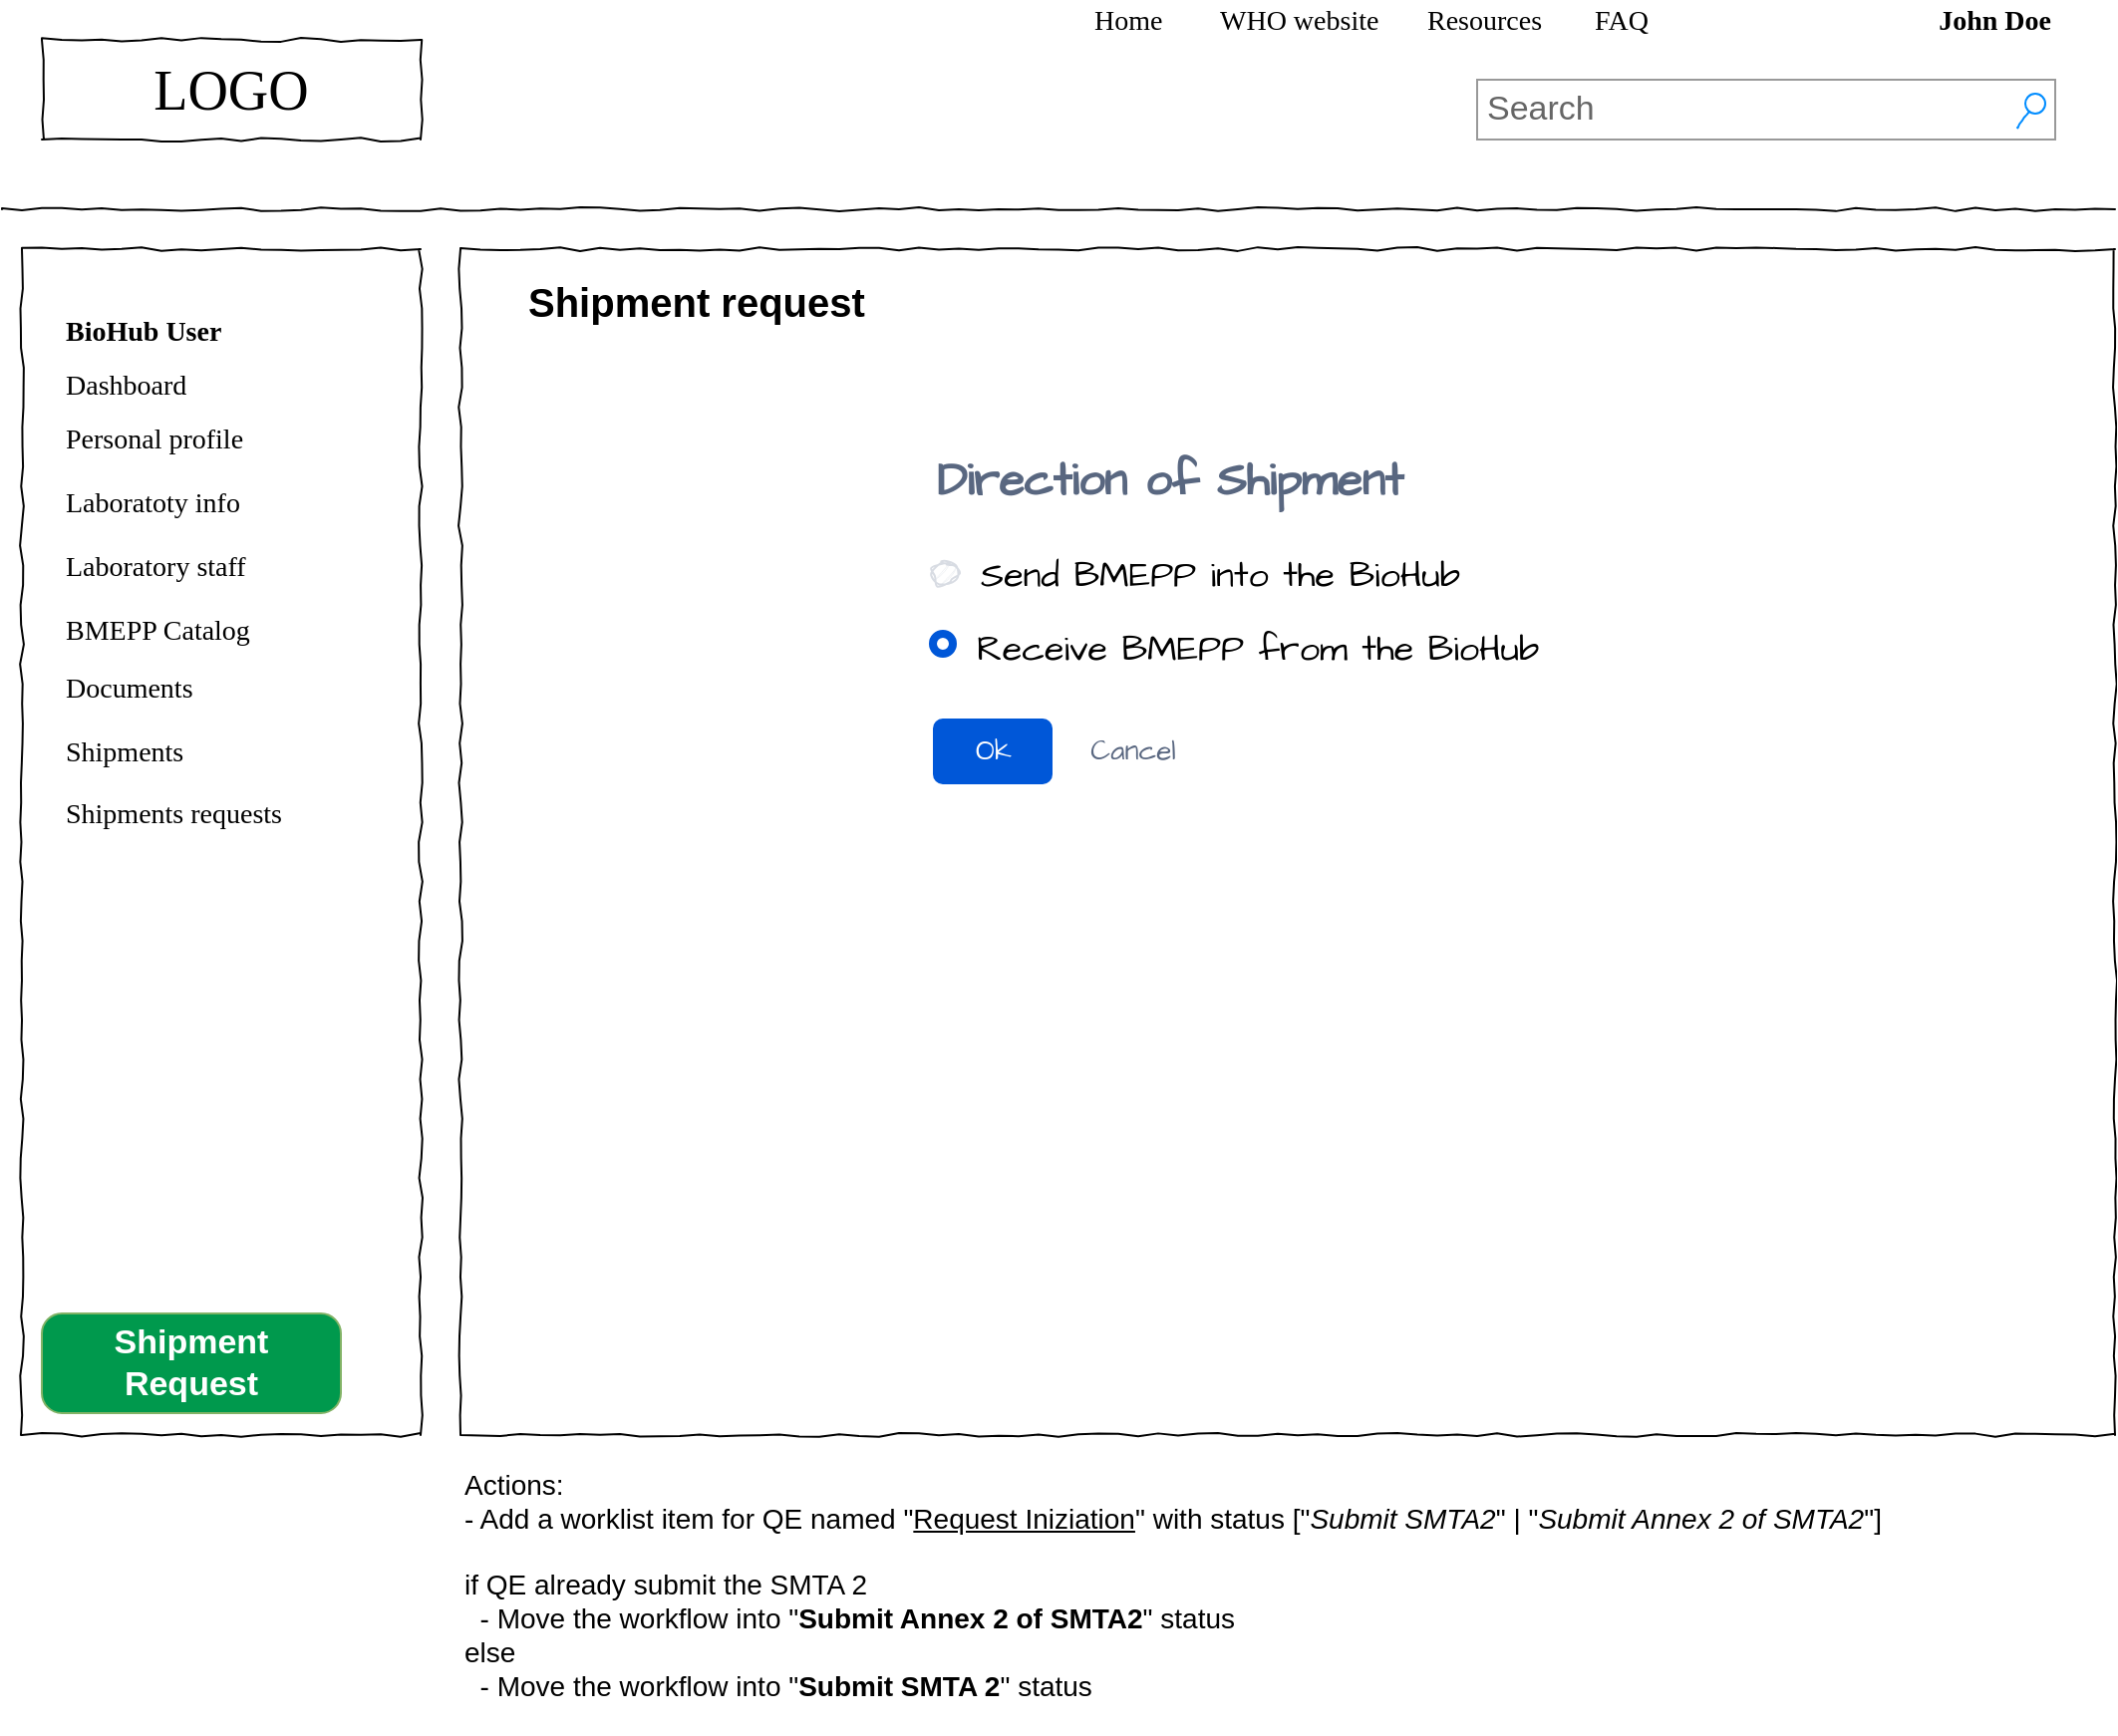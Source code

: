 <mxfile version="20.7.4" type="device" pages="23"><diagram name="QE Area (Shipment request direction)" id="TJvZ7HsBmeDhm48-A1J6"><mxGraphModel dx="1434" dy="964" grid="1" gridSize="10" guides="1" tooltips="1" connect="1" arrows="1" fold="1" page="1" pageScale="1" pageWidth="1100" pageHeight="850" background="#ffffff" math="0" shadow="0"><root><mxCell id="RkJ89NktNjliPMVmLgUR-0"/><mxCell id="RkJ89NktNjliPMVmLgUR-1" parent="RkJ89NktNjliPMVmLgUR-0"/><mxCell id="RkJ89NktNjliPMVmLgUR-2" value="" style="whiteSpace=wrap;html=1;rounded=0;shadow=0;labelBackgroundColor=none;strokeWidth=1;fillColor=none;fontFamily=Verdana;fontSize=12;align=center;comic=1;" parent="RkJ89NktNjliPMVmLgUR-1" vertex="1"><mxGeometry x="30" y="165" width="200" height="595" as="geometry"/></mxCell><mxCell id="RkJ89NktNjliPMVmLgUR-3" value="" style="line;strokeWidth=1;html=1;rounded=0;shadow=0;labelBackgroundColor=none;fillColor=none;fontFamily=Verdana;fontSize=14;fontColor=#000000;align=center;comic=1;" parent="RkJ89NktNjliPMVmLgUR-1" vertex="1"><mxGeometry x="20" y="140" width="1060" height="10" as="geometry"/></mxCell><mxCell id="RkJ89NktNjliPMVmLgUR-4" value="" style="whiteSpace=wrap;html=1;rounded=0;shadow=0;labelBackgroundColor=none;strokeWidth=1;fillColor=none;fontFamily=Verdana;fontSize=12;align=center;comic=1;" parent="RkJ89NktNjliPMVmLgUR-1" vertex="1"><mxGeometry x="250" y="165" width="830" height="595" as="geometry"/></mxCell><mxCell id="RkJ89NktNjliPMVmLgUR-5" value="LOGO" style="whiteSpace=wrap;html=1;rounded=0;shadow=0;labelBackgroundColor=none;strokeWidth=1;fontFamily=Verdana;fontSize=28;align=center;comic=1;" parent="RkJ89NktNjliPMVmLgUR-1" vertex="1"><mxGeometry x="40" y="60" width="190" height="50" as="geometry"/></mxCell><mxCell id="RkJ89NktNjliPMVmLgUR-6" value="Search" style="strokeWidth=1;shadow=0;dashed=0;align=center;html=1;shape=mxgraph.mockup.forms.searchBox;strokeColor=#999999;mainText=;strokeColor2=#008cff;fontColor=#666666;fontSize=17;align=left;spacingLeft=3;rounded=0;labelBackgroundColor=none;comic=1;" parent="RkJ89NktNjliPMVmLgUR-1" vertex="1"><mxGeometry x="760" y="80" width="290" height="30" as="geometry"/></mxCell><mxCell id="RkJ89NktNjliPMVmLgUR-7" value="&lt;b&gt;John Doe&lt;/b&gt;" style="text;html=1;points=[];align=right;verticalAlign=top;spacingTop=-4;fontSize=14;fontFamily=Verdana" parent="RkJ89NktNjliPMVmLgUR-1" vertex="1"><mxGeometry x="858.5" y="40" width="190" height="20" as="geometry"/></mxCell><mxCell id="RkJ89NktNjliPMVmLgUR-8" value="Home" style="text;html=1;points=[];align=left;verticalAlign=top;spacingTop=-4;fontSize=14;fontFamily=Verdana;fontStyle=0" parent="RkJ89NktNjliPMVmLgUR-1" vertex="1"><mxGeometry x="565.5" y="40" width="60" height="20" as="geometry"/></mxCell><mxCell id="RkJ89NktNjliPMVmLgUR-9" value="WHO website" style="text;html=1;points=[];align=left;verticalAlign=top;spacingTop=-4;fontSize=14;fontFamily=Verdana" parent="RkJ89NktNjliPMVmLgUR-1" vertex="1"><mxGeometry x="628.5" y="40" width="60" height="20" as="geometry"/></mxCell><mxCell id="RkJ89NktNjliPMVmLgUR-10" value="Resources" style="text;html=1;points=[];align=left;verticalAlign=top;spacingTop=-4;fontSize=14;fontFamily=Verdana" parent="RkJ89NktNjliPMVmLgUR-1" vertex="1"><mxGeometry x="732.5" y="40" width="60" height="20" as="geometry"/></mxCell><mxCell id="RkJ89NktNjliPMVmLgUR-11" value="FAQ" style="text;html=1;points=[];align=left;verticalAlign=top;spacingTop=-4;fontSize=14;fontFamily=Verdana" parent="RkJ89NktNjliPMVmLgUR-1" vertex="1"><mxGeometry x="816.5" y="40" width="40" height="20" as="geometry"/></mxCell><mxCell id="RkJ89NktNjliPMVmLgUR-12" value="BioHub User" style="text;html=1;points=[];align=left;verticalAlign=top;spacingTop=-4;fontSize=14;fontFamily=Verdana;fontStyle=1" parent="RkJ89NktNjliPMVmLgUR-1" vertex="1"><mxGeometry x="50" y="196" width="170" height="20" as="geometry"/></mxCell><mxCell id="RkJ89NktNjliPMVmLgUR-13" value="Personal profile" style="text;html=1;points=[];align=left;verticalAlign=top;spacingTop=-4;fontSize=14;fontFamily=Verdana;fontStyle=0" parent="RkJ89NktNjliPMVmLgUR-1" vertex="1"><mxGeometry x="50" y="250" width="170" height="20" as="geometry"/></mxCell><mxCell id="RkJ89NktNjliPMVmLgUR-14" value="Laboratoty info" style="text;html=1;points=[];align=left;verticalAlign=top;spacingTop=-4;fontSize=14;fontFamily=Verdana" parent="RkJ89NktNjliPMVmLgUR-1" vertex="1"><mxGeometry x="50" y="282" width="170" height="20" as="geometry"/></mxCell><mxCell id="RkJ89NktNjliPMVmLgUR-15" value="Laboratory staff" style="text;html=1;points=[];align=left;verticalAlign=top;spacingTop=-4;fontSize=14;fontFamily=Verdana;fontStyle=0" parent="RkJ89NktNjliPMVmLgUR-1" vertex="1"><mxGeometry x="50" y="314" width="170" height="20" as="geometry"/></mxCell><mxCell id="RkJ89NktNjliPMVmLgUR-17" value="BMEPP Catalog" style="text;html=1;points=[];align=left;verticalAlign=top;spacingTop=-4;fontSize=14;fontFamily=Verdana;fontStyle=0" parent="RkJ89NktNjliPMVmLgUR-1" vertex="1"><mxGeometry x="50" y="346" width="170" height="20" as="geometry"/></mxCell><mxCell id="RkJ89NktNjliPMVmLgUR-18" value="Dashboard" style="text;html=1;points=[];align=left;verticalAlign=top;spacingTop=-4;fontSize=14;fontFamily=Verdana;fontStyle=0" parent="RkJ89NktNjliPMVmLgUR-1" vertex="1"><mxGeometry x="50" y="223" width="170" height="20" as="geometry"/></mxCell><mxCell id="RkJ89NktNjliPMVmLgUR-19" value="Documents" style="text;html=1;points=[];align=left;verticalAlign=top;spacingTop=-4;fontSize=14;fontFamily=Verdana" parent="RkJ89NktNjliPMVmLgUR-1" vertex="1"><mxGeometry x="50" y="375" width="170" height="20" as="geometry"/></mxCell><mxCell id="RkJ89NktNjliPMVmLgUR-20" value="Shipment Request" style="strokeWidth=1;shadow=0;dashed=0;align=center;html=1;shape=mxgraph.mockup.buttons.button;strokeColor=#82b366;mainText=;buttonStyle=round;fontSize=17;fontStyle=1;fillColor=#00994D;whiteSpace=wrap;fontColor=#FFFFFF;" parent="RkJ89NktNjliPMVmLgUR-1" vertex="1"><mxGeometry x="40" y="699" width="150" height="50" as="geometry"/></mxCell><mxCell id="RkJ89NktNjliPMVmLgUR-22" value="&lt;font size=&quot;1&quot;&gt;&lt;b style=&quot;font-size: 20px;&quot;&gt;Shipment request&lt;/b&gt;&lt;/font&gt;" style="text;html=1;strokeColor=none;fillColor=none;align=left;verticalAlign=middle;whiteSpace=wrap;rounded=0;fontSize=16;" parent="RkJ89NktNjliPMVmLgUR-1" vertex="1"><mxGeometry x="281.75" y="176" width="510" height="30" as="geometry"/></mxCell><mxCell id="3aD9R9YBTD7WvL98j7PC-0" value="Direction of Shipment" style="fillColor=none;strokeColor=none;fontSize=23;fontStyle=1;align=left;fontColor=#596780;sketch=1;hachureGap=4;pointerEvents=0;fontFamily=Architects Daughter;fontSource=https%3A%2F%2Ffonts.googleapis.com%2Fcss%3Ffamily%3DArchitects%2BDaughter;" parent="RkJ89NktNjliPMVmLgUR-1" vertex="1"><mxGeometry x="487" y="258" width="419" height="40" as="geometry"/></mxCell><mxCell id="3aD9R9YBTD7WvL98j7PC-3" value="Send BMEPP into the BioHub" style="shape=ellipse;rounded=1;fillColor=#F0F2F5;strokeColor=#D8DCE3;fontColor=#000000;align=left;verticalAlign=middle;fontStyle=0;fontSize=18;labelPosition=right;verticalLabelPosition=middle;spacingLeft=10;html=1;shadow=0;dashed=0;sketch=1;hachureGap=4;pointerEvents=0;fontFamily=Architects Daughter;fontSource=https%3A%2F%2Ffonts.googleapis.com%2Fcss%3Ffamily%3DArchitects%2BDaughter;" parent="RkJ89NktNjliPMVmLgUR-1" vertex="1"><mxGeometry x="487" y="322" width="12" height="12" as="geometry"/></mxCell><mxCell id="3aD9R9YBTD7WvL98j7PC-4" value="Ok" style="rounded=1;fillColor=#0057D8;strokeColor=none;fontColor=#ffffff;align=center;verticalAlign=middle;fontStyle=0;fontSize=14;html=1;shadow=0;dashed=0;sketch=0;hachureGap=4;pointerEvents=0;fontFamily=Architects Daughter;fontSource=https%3A%2F%2Ffonts.googleapis.com%2Fcss%3Ffamily%3DArchitects%2BDaughter;" parent="RkJ89NktNjliPMVmLgUR-1" vertex="1"><mxGeometry x="487" y="400.5" width="60" height="33" as="geometry"/></mxCell><mxCell id="3aD9R9YBTD7WvL98j7PC-5" value="Cancel" style="fillColor=none;strokeColor=none;fontColor=#596780;align=center;verticalAlign=middle;fontStyle=0;fontSize=14;html=1;shadow=0;dashed=0;sketch=1;hachureGap=4;pointerEvents=0;fontFamily=Architects Daughter;fontSource=https%3A%2F%2Ffonts.googleapis.com%2Fcss%3Ffamily%3DArchitects%2BDaughter;" parent="RkJ89NktNjliPMVmLgUR-1" vertex="1"><mxGeometry x="557" y="400.5" width="60" height="33" as="geometry"/></mxCell><mxCell id="ZoJ5OuoJOBx1gelhEOA0-0" value="Actions:&lt;br&gt;- Add a worklist item for QE named &quot;&lt;u&gt;Request Iniziation&lt;/u&gt;&quot; with status [&quot;&lt;i&gt;Submit SMTA2&lt;/i&gt;&quot; | &quot;&lt;i&gt;Submit Annex 2 of SMTA2&lt;/i&gt;&quot;]&lt;br&gt;&lt;br&gt;if QE already submit the SMTA 2&lt;br&gt;&amp;nbsp; - Move the workflow into &quot;&lt;b&gt;Submit Annex 2 of SMTA2&lt;/b&gt;&quot; status&lt;br&gt;else&lt;br&gt;&amp;nbsp; - Move the workflow into &quot;&lt;b&gt;Submit SMTA 2&lt;/b&gt;&quot; status" style="text;html=1;strokeColor=none;fillColor=none;align=left;verticalAlign=top;whiteSpace=wrap;rounded=0;fontSize=14;fontColor=#000000;" parent="RkJ89NktNjliPMVmLgUR-1" vertex="1"><mxGeometry x="250" y="770" width="830" height="140" as="geometry"/></mxCell><mxCell id="j8EYenv6OXS4uqzUxcOq-0" value="Shipments requests" style="text;html=1;points=[];align=left;verticalAlign=top;spacingTop=-4;fontSize=14;fontFamily=Verdana;fontStyle=0" parent="RkJ89NktNjliPMVmLgUR-1" vertex="1"><mxGeometry x="50" y="438" width="170" height="20" as="geometry"/></mxCell><mxCell id="AmC1crJrZDai0-GC4kcA-0" value="Shipments" style="text;html=1;points=[];align=left;verticalAlign=top;spacingTop=-4;fontSize=14;fontFamily=Verdana;fontStyle=0" parent="RkJ89NktNjliPMVmLgUR-1" vertex="1"><mxGeometry x="50" y="407" width="170" height="20" as="geometry"/></mxCell><mxCell id="zBwyxva7n8uetLVp_72_-0" value="Receive BMEPP from the BioHub" style="shape=ellipse;fillColor=#ffffff;strokeColor=#0057D8;strokeWidth=4;fontColor=#000000;align=left;verticalAlign=middle;fontStyle=0;fontSize=18;labelPosition=right;verticalLabelPosition=middle;spacingLeft=10;sketch=0;hachureGap=4;pointerEvents=0;fontFamily=Architects Daughter;fontSource=https%3A%2F%2Ffonts.googleapis.com%2Fcss%3Ffamily%3DArchitects%2BDaughter;" parent="RkJ89NktNjliPMVmLgUR-1" vertex="1"><mxGeometry x="487" y="358" width="10" height="10" as="geometry"/></mxCell></root></mxGraphModel></diagram><diagram name="QE Area - Shipment requests" id="s6woFeKDzxsePutWkGjS"><mxGraphModel dx="1434" dy="964" grid="1" gridSize="10" guides="1" tooltips="1" connect="1" arrows="1" fold="1" page="1" pageScale="1" pageWidth="1100" pageHeight="850" background="#ffffff" math="0" shadow="0"><root><mxCell id="7OOPrkAoG1nxVQppI9I5-0"/><mxCell id="7OOPrkAoG1nxVQppI9I5-1" parent="7OOPrkAoG1nxVQppI9I5-0"/><mxCell id="7OOPrkAoG1nxVQppI9I5-2" value="" style="whiteSpace=wrap;html=1;rounded=0;shadow=0;labelBackgroundColor=none;strokeWidth=1;fillColor=none;fontFamily=Verdana;fontSize=12;align=center;comic=1;" parent="7OOPrkAoG1nxVQppI9I5-1" vertex="1"><mxGeometry x="30" y="165" width="200" height="595" as="geometry"/></mxCell><mxCell id="7OOPrkAoG1nxVQppI9I5-3" value="" style="line;strokeWidth=1;html=1;rounded=0;shadow=0;labelBackgroundColor=none;fillColor=none;fontFamily=Verdana;fontSize=14;fontColor=#000000;align=center;comic=1;" parent="7OOPrkAoG1nxVQppI9I5-1" vertex="1"><mxGeometry x="20" y="140" width="1060" height="10" as="geometry"/></mxCell><mxCell id="7OOPrkAoG1nxVQppI9I5-4" value="" style="whiteSpace=wrap;html=1;rounded=0;shadow=0;labelBackgroundColor=none;strokeWidth=1;fillColor=none;fontFamily=Verdana;fontSize=12;align=center;comic=1;" parent="7OOPrkAoG1nxVQppI9I5-1" vertex="1"><mxGeometry x="250" y="165" width="830" height="745" as="geometry"/></mxCell><mxCell id="7OOPrkAoG1nxVQppI9I5-5" value="LOGO" style="whiteSpace=wrap;html=1;rounded=0;shadow=0;labelBackgroundColor=none;strokeWidth=1;fontFamily=Verdana;fontSize=28;align=center;comic=1;" parent="7OOPrkAoG1nxVQppI9I5-1" vertex="1"><mxGeometry x="40" y="60" width="190" height="50" as="geometry"/></mxCell><mxCell id="7OOPrkAoG1nxVQppI9I5-6" value="Search" style="strokeWidth=1;shadow=0;dashed=0;align=center;html=1;shape=mxgraph.mockup.forms.searchBox;strokeColor=#999999;mainText=;strokeColor2=#008cff;fontColor=#666666;fontSize=17;align=left;spacingLeft=3;rounded=0;labelBackgroundColor=none;comic=1;" parent="7OOPrkAoG1nxVQppI9I5-1" vertex="1"><mxGeometry x="760" y="80" width="290" height="30" as="geometry"/></mxCell><mxCell id="7OOPrkAoG1nxVQppI9I5-7" value="&lt;b&gt;John Doe&lt;/b&gt;" style="text;html=1;points=[];align=right;verticalAlign=top;spacingTop=-4;fontSize=14;fontFamily=Verdana" parent="7OOPrkAoG1nxVQppI9I5-1" vertex="1"><mxGeometry x="858.5" y="40" width="190" height="20" as="geometry"/></mxCell><mxCell id="7OOPrkAoG1nxVQppI9I5-8" value="Home" style="text;html=1;points=[];align=left;verticalAlign=top;spacingTop=-4;fontSize=14;fontFamily=Verdana;fontStyle=0" parent="7OOPrkAoG1nxVQppI9I5-1" vertex="1"><mxGeometry x="565.5" y="40" width="60" height="20" as="geometry"/></mxCell><mxCell id="7OOPrkAoG1nxVQppI9I5-9" value="WHO website" style="text;html=1;points=[];align=left;verticalAlign=top;spacingTop=-4;fontSize=14;fontFamily=Verdana" parent="7OOPrkAoG1nxVQppI9I5-1" vertex="1"><mxGeometry x="628.5" y="40" width="60" height="20" as="geometry"/></mxCell><mxCell id="7OOPrkAoG1nxVQppI9I5-10" value="Resources" style="text;html=1;points=[];align=left;verticalAlign=top;spacingTop=-4;fontSize=14;fontFamily=Verdana" parent="7OOPrkAoG1nxVQppI9I5-1" vertex="1"><mxGeometry x="732.5" y="40" width="60" height="20" as="geometry"/></mxCell><mxCell id="7OOPrkAoG1nxVQppI9I5-11" value="FAQ" style="text;html=1;points=[];align=left;verticalAlign=top;spacingTop=-4;fontSize=14;fontFamily=Verdana" parent="7OOPrkAoG1nxVQppI9I5-1" vertex="1"><mxGeometry x="816.5" y="40" width="40" height="20" as="geometry"/></mxCell><mxCell id="7OOPrkAoG1nxVQppI9I5-12" value="BioHub User" style="text;html=1;points=[];align=left;verticalAlign=top;spacingTop=-4;fontSize=14;fontFamily=Verdana;fontStyle=1" parent="7OOPrkAoG1nxVQppI9I5-1" vertex="1"><mxGeometry x="50" y="196" width="170" height="20" as="geometry"/></mxCell><mxCell id="7OOPrkAoG1nxVQppI9I5-13" value="Personal profile" style="text;html=1;points=[];align=left;verticalAlign=top;spacingTop=-4;fontSize=14;fontFamily=Verdana;fontStyle=0" parent="7OOPrkAoG1nxVQppI9I5-1" vertex="1"><mxGeometry x="50" y="250" width="170" height="20" as="geometry"/></mxCell><mxCell id="7OOPrkAoG1nxVQppI9I5-14" value="Laboratoty info" style="text;html=1;points=[];align=left;verticalAlign=top;spacingTop=-4;fontSize=14;fontFamily=Verdana" parent="7OOPrkAoG1nxVQppI9I5-1" vertex="1"><mxGeometry x="50" y="282" width="170" height="20" as="geometry"/></mxCell><mxCell id="7OOPrkAoG1nxVQppI9I5-15" value="Laboratory staff" style="text;html=1;points=[];align=left;verticalAlign=top;spacingTop=-4;fontSize=14;fontFamily=Verdana;fontStyle=0" parent="7OOPrkAoG1nxVQppI9I5-1" vertex="1"><mxGeometry x="50" y="314" width="170" height="20" as="geometry"/></mxCell><mxCell id="7OOPrkAoG1nxVQppI9I5-16" value="BMEPP" style="text;html=1;points=[];align=left;verticalAlign=top;spacingTop=-4;fontSize=14;fontFamily=Verdana" parent="7OOPrkAoG1nxVQppI9I5-1" vertex="1"><mxGeometry x="50" y="348" width="170" height="20" as="geometry"/></mxCell><mxCell id="7OOPrkAoG1nxVQppI9I5-17" value="BMEPP Catalog" style="text;html=1;points=[];align=left;verticalAlign=top;spacingTop=-4;fontSize=14;fontFamily=Verdana;fontStyle=0" parent="7OOPrkAoG1nxVQppI9I5-1" vertex="1"><mxGeometry x="50" y="378" width="170" height="20" as="geometry"/></mxCell><mxCell id="7OOPrkAoG1nxVQppI9I5-18" value="Dashboard" style="text;html=1;points=[];align=left;verticalAlign=top;spacingTop=-4;fontSize=14;fontFamily=Verdana;fontStyle=0" parent="7OOPrkAoG1nxVQppI9I5-1" vertex="1"><mxGeometry x="50" y="223" width="170" height="20" as="geometry"/></mxCell><mxCell id="7OOPrkAoG1nxVQppI9I5-19" value="Documents" style="text;html=1;points=[];align=left;verticalAlign=top;spacingTop=-4;fontSize=14;fontFamily=Verdana" parent="7OOPrkAoG1nxVQppI9I5-1" vertex="1"><mxGeometry x="50" y="407" width="170" height="20" as="geometry"/></mxCell><mxCell id="7OOPrkAoG1nxVQppI9I5-20" value="Shipment Request" style="strokeWidth=1;shadow=0;dashed=0;align=center;html=1;shape=mxgraph.mockup.buttons.button;strokeColor=#82b366;mainText=;buttonStyle=round;fontSize=17;fontStyle=1;fillColor=#00994D;whiteSpace=wrap;fontColor=#FFFFFF;" parent="7OOPrkAoG1nxVQppI9I5-1" vertex="1"><mxGeometry x="40" y="699" width="150" height="50" as="geometry"/></mxCell><mxCell id="7OOPrkAoG1nxVQppI9I5-22" value="&lt;font size=&quot;1&quot;&gt;&lt;b style=&quot;font-size: 20px;&quot;&gt;Shipment requests&lt;/b&gt;&lt;/font&gt;" style="text;html=1;strokeColor=none;fillColor=none;align=left;verticalAlign=middle;whiteSpace=wrap;rounded=0;fontSize=16;" parent="7OOPrkAoG1nxVQppI9I5-1" vertex="1"><mxGeometry x="280" y="176" width="510" height="30" as="geometry"/></mxCell><mxCell id="7OOPrkAoG1nxVQppI9I5-23" value="" style="shape=line;strokeWidth=2;html=1;strokeColor=#DFE1E5;resizeWidth=1;sketch=1;hachureGap=4;pointerEvents=0;fontFamily=Architects Daughter;fontSource=https%3A%2F%2Ffonts.googleapis.com%2Fcss%3Ffamily%3DArchitects%2BDaughter;fontSize=20;" parent="7OOPrkAoG1nxVQppI9I5-1" vertex="1"><mxGeometry x="260" y="1860" width="750" height="10" as="geometry"/></mxCell><mxCell id="7OOPrkAoG1nxVQppI9I5-37" value="Shipments" style="text;html=1;points=[];align=left;verticalAlign=top;spacingTop=-4;fontSize=14;fontFamily=Verdana;fontStyle=0" parent="7OOPrkAoG1nxVQppI9I5-1" vertex="1"><mxGeometry x="50" y="439" width="170" height="20" as="geometry"/></mxCell><mxCell id="7OOPrkAoG1nxVQppI9I5-38" value="&lt;b style=&quot;font-size: 15px;&quot;&gt;Send BMEPP into the BioHub (outgoing)&lt;br&gt;&lt;/b&gt;" style="text;html=1;strokeColor=none;fillColor=none;align=left;verticalAlign=middle;whiteSpace=wrap;rounded=0;fontSize=16;" parent="7OOPrkAoG1nxVQppI9I5-1" vertex="1"><mxGeometry x="280" y="214" width="510" height="30" as="geometry"/></mxCell><mxCell id="7OOPrkAoG1nxVQppI9I5-46" value="Shipments requests" style="text;html=1;points=[];align=left;verticalAlign=top;spacingTop=-4;fontSize=14;fontFamily=Verdana;fontStyle=4" parent="7OOPrkAoG1nxVQppI9I5-1" vertex="1"><mxGeometry x="50" y="470" width="170" height="20" as="geometry"/></mxCell><mxCell id="UvJVMpkDcC7ok-rydytl-0" value="Title" style="html=1;fillColor=none;strokeColor=none;fontSize=11;align=left;fontColor=#596780;whiteSpace=wrap;sketch=1;hachureGap=4;pointerEvents=0;fontFamily=Architects Daughter;fontSource=https%3A%2F%2Ffonts.googleapis.com%2Fcss%3Ffamily%3DArchitects%2BDaughter;" parent="7OOPrkAoG1nxVQppI9I5-1" vertex="1"><mxGeometry x="275" y="250" width="150" height="20" as="geometry"/></mxCell><mxCell id="UvJVMpkDcC7ok-rydytl-1" value="Status" style="html=1;fillColor=none;strokeColor=none;fontSize=11;align=left;fontColor=#596780;whiteSpace=wrap;sketch=1;hachureGap=4;pointerEvents=0;fontFamily=Architects Daughter;fontSource=https%3A%2F%2Ffonts.googleapis.com%2Fcss%3Ffamily%3DArchitects%2BDaughter;" parent="7OOPrkAoG1nxVQppI9I5-1" vertex="1"><mxGeometry x="416" y="250" width="80" height="20" as="geometry"/></mxCell><mxCell id="UvJVMpkDcC7ok-rydytl-2" value="Operation date" style="html=1;fillColor=none;strokeColor=none;fontSize=11;align=left;fontColor=#596780;whiteSpace=wrap;sketch=1;hachureGap=4;pointerEvents=0;fontFamily=Architects Daughter;fontSource=https%3A%2F%2Ffonts.googleapis.com%2Fcss%3Ffamily%3DArchitects%2BDaughter;" parent="7OOPrkAoG1nxVQppI9I5-1" vertex="1"><mxGeometry x="930" y="250" width="90" height="20" as="geometry"/></mxCell><mxCell id="UvJVMpkDcC7ok-rydytl-3" value="TBD" style="html=1;fillColor=none;strokeColor=none;fontSize=11;align=center;fontColor=#596780;whiteSpace=wrap;sketch=1;hachureGap=4;pointerEvents=0;fontFamily=Architects Daughter;fontSource=https%3A%2F%2Ffonts.googleapis.com%2Fcss%3Ffamily%3DArchitects%2BDaughter;" parent="7OOPrkAoG1nxVQppI9I5-1" vertex="1"><mxGeometry x="751" y="250" width="57" height="20" as="geometry"/></mxCell><mxCell id="UvJVMpkDcC7ok-rydytl-5" value="" style="shape=line;strokeWidth=2;html=1;strokeColor=#DFE1E5;resizeWidth=1;sketch=1;hachureGap=4;pointerEvents=0;fontFamily=Architects Daughter;fontSource=https%3A%2F%2Ffonts.googleapis.com%2Fcss%3Ffamily%3DArchitects%2BDaughter;fontSize=20;" parent="7OOPrkAoG1nxVQppI9I5-1" vertex="1"><mxGeometry x="275" y="270" width="750" height="10" as="geometry"/></mxCell><mxCell id="UvJVMpkDcC7ok-rydytl-6" value="&lt;font color=&quot;#007fff&quot;&gt;&lt;u&gt;Request Iniziation&lt;/u&gt;&lt;/font&gt;" style="strokeColor=none;fillColor=none;fontSize=12;fontColor=#596780;align=left;html=1;sketch=1;hachureGap=4;pointerEvents=0;fontFamily=Architects Daughter;fontSource=https%3A%2F%2Ffonts.googleapis.com%2Fcss%3Ffamily%3DArchitects%2BDaughter;" parent="7OOPrkAoG1nxVQppI9I5-1" vertex="1"><mxGeometry x="275" y="552" width="125" height="20" as="geometry"/></mxCell><mxCell id="UvJVMpkDcC7ok-rydytl-7" value="Submit SMTA 2" style="strokeColor=none;fillColor=none;fontSize=11;fontColor=#000000;rounded=1;html=1;sketch=1;hachureGap=4;pointerEvents=0;fontFamily=Architects Daughter;fontSource=https%3A%2F%2Ffonts.googleapis.com%2Fcss%3Ffamily%3DArchitects%2BDaughter;fontStyle=0;align=left;" parent="7OOPrkAoG1nxVQppI9I5-1" vertex="1"><mxGeometry x="416" y="546" width="154" height="29" as="geometry"/></mxCell><mxCell id="UvJVMpkDcC7ok-rydytl-8" value="10/10/2022" style="strokeColor=none;fillColor=none;fontSize=12;fontColor=#596780;align=left;html=1;sketch=1;hachureGap=4;pointerEvents=0;fontFamily=Architects Daughter;fontSource=https%3A%2F%2Ffonts.googleapis.com%2Fcss%3Ffamily%3DArchitects%2BDaughter;" parent="7OOPrkAoG1nxVQppI9I5-1" vertex="1"><mxGeometry x="930" y="552" width="50" height="20" as="geometry"/></mxCell><mxCell id="UvJVMpkDcC7ok-rydytl-9" value="" style="shape=line;strokeWidth=2;html=1;strokeColor=#DFE1E5;resizeWidth=1;sketch=1;hachureGap=4;pointerEvents=0;fontFamily=Architects Daughter;fontSource=https%3A%2F%2Ffonts.googleapis.com%2Fcss%3Ffamily%3DArchitects%2BDaughter;fontSize=20;" parent="7OOPrkAoG1nxVQppI9I5-1" vertex="1"><mxGeometry x="275" y="379" width="750" height="10" as="geometry"/></mxCell><mxCell id="UvJVMpkDcC7ok-rydytl-18" value="TBD" style="html=1;fillColor=none;strokeColor=none;fontSize=11;align=left;fontColor=#596780;whiteSpace=wrap;sketch=1;hachureGap=4;pointerEvents=0;fontFamily=Architects Daughter;fontSource=https%3A%2F%2Ffonts.googleapis.com%2Fcss%3Ffamily%3DArchitects%2BDaughter;" parent="7OOPrkAoG1nxVQppI9I5-1" vertex="1"><mxGeometry x="605" y="250" width="80" height="20" as="geometry"/></mxCell><mxCell id="8FAre2MMzBn9lvYWyWqw-0" value="&lt;b style=&quot;font-size: 15px;&quot;&gt;Receive BMEPP from the BioHub (ingoing)&lt;br&gt;&lt;/b&gt;" style="text;html=1;strokeColor=none;fillColor=none;align=left;verticalAlign=middle;whiteSpace=wrap;rounded=0;fontSize=16;" parent="7OOPrkAoG1nxVQppI9I5-1" vertex="1"><mxGeometry x="280" y="480" width="510" height="30" as="geometry"/></mxCell><mxCell id="8FAre2MMzBn9lvYWyWqw-1" value="Title" style="html=1;fillColor=none;strokeColor=none;fontSize=11;align=left;fontColor=#596780;whiteSpace=wrap;sketch=1;hachureGap=4;pointerEvents=0;fontFamily=Architects Daughter;fontSource=https%3A%2F%2Ffonts.googleapis.com%2Fcss%3Ffamily%3DArchitects%2BDaughter;" parent="7OOPrkAoG1nxVQppI9I5-1" vertex="1"><mxGeometry x="275" y="516" width="150" height="20" as="geometry"/></mxCell><mxCell id="8FAre2MMzBn9lvYWyWqw-2" value="Status" style="html=1;fillColor=none;strokeColor=none;fontSize=11;align=left;fontColor=#596780;whiteSpace=wrap;sketch=1;hachureGap=4;pointerEvents=0;fontFamily=Architects Daughter;fontSource=https%3A%2F%2Ffonts.googleapis.com%2Fcss%3Ffamily%3DArchitects%2BDaughter;" parent="7OOPrkAoG1nxVQppI9I5-1" vertex="1"><mxGeometry x="416" y="516" width="80" height="20" as="geometry"/></mxCell><mxCell id="8FAre2MMzBn9lvYWyWqw-3" value="Operation date" style="html=1;fillColor=none;strokeColor=none;fontSize=11;align=left;fontColor=#596780;whiteSpace=wrap;sketch=1;hachureGap=4;pointerEvents=0;fontFamily=Architects Daughter;fontSource=https%3A%2F%2Ffonts.googleapis.com%2Fcss%3Ffamily%3DArchitects%2BDaughter;" parent="7OOPrkAoG1nxVQppI9I5-1" vertex="1"><mxGeometry x="930" y="516" width="90" height="20" as="geometry"/></mxCell><mxCell id="8FAre2MMzBn9lvYWyWqw-4" value="TBD" style="html=1;fillColor=none;strokeColor=none;fontSize=11;align=center;fontColor=#596780;whiteSpace=wrap;sketch=1;hachureGap=4;pointerEvents=0;fontFamily=Architects Daughter;fontSource=https%3A%2F%2Ffonts.googleapis.com%2Fcss%3Ffamily%3DArchitects%2BDaughter;" parent="7OOPrkAoG1nxVQppI9I5-1" vertex="1"><mxGeometry x="751" y="516" width="57" height="20" as="geometry"/></mxCell><mxCell id="8FAre2MMzBn9lvYWyWqw-5" value="" style="shape=line;strokeWidth=2;html=1;strokeColor=#DFE1E5;resizeWidth=1;sketch=1;hachureGap=4;pointerEvents=0;fontFamily=Architects Daughter;fontSource=https%3A%2F%2Ffonts.googleapis.com%2Fcss%3Ffamily%3DArchitects%2BDaughter;fontSize=20;" parent="7OOPrkAoG1nxVQppI9I5-1" vertex="1"><mxGeometry x="275" y="536" width="750" height="10" as="geometry"/></mxCell><mxCell id="8FAre2MMzBn9lvYWyWqw-11" value="TBD" style="html=1;fillColor=none;strokeColor=none;fontSize=11;align=left;fontColor=#596780;whiteSpace=wrap;sketch=1;hachureGap=4;pointerEvents=0;fontFamily=Architects Daughter;fontSource=https%3A%2F%2Ffonts.googleapis.com%2Fcss%3Ffamily%3DArchitects%2BDaughter;" parent="7OOPrkAoG1nxVQppI9I5-1" vertex="1"><mxGeometry x="605" y="516" width="80" height="20" as="geometry"/></mxCell><mxCell id="cB6xm1r0buOlQ9hCF7v0-0" value="" style="shape=line;strokeWidth=2;html=1;strokeColor=#DFE1E5;resizeWidth=1;sketch=1;hachureGap=4;pointerEvents=0;fontFamily=Architects Daughter;fontSource=https%3A%2F%2Ffonts.googleapis.com%2Fcss%3Ffamily%3DArchitects%2BDaughter;fontSize=20;" parent="7OOPrkAoG1nxVQppI9I5-1" vertex="1"><mxGeometry x="275" y="620" width="750" height="10" as="geometry"/></mxCell></root></mxGraphModel></diagram><diagram name="QE Area (SR: SMTA 2)" id="Bk5T787C9Qi8BQfPvWR-"><mxGraphModel dx="1434" dy="964" grid="1" gridSize="10" guides="1" tooltips="1" connect="1" arrows="1" fold="1" page="1" pageScale="1" pageWidth="1100" pageHeight="850" background="#ffffff" math="0" shadow="0"><root><mxCell id="yBj6trRhn69RnDbL-oRI-0"/><mxCell id="yBj6trRhn69RnDbL-oRI-1" parent="yBj6trRhn69RnDbL-oRI-0"/><mxCell id="yBj6trRhn69RnDbL-oRI-2" value="" style="whiteSpace=wrap;html=1;rounded=0;shadow=0;labelBackgroundColor=none;strokeWidth=1;fillColor=none;fontFamily=Verdana;fontSize=12;align=center;comic=1;" parent="yBj6trRhn69RnDbL-oRI-1" vertex="1"><mxGeometry x="30" y="165" width="200" height="595" as="geometry"/></mxCell><mxCell id="yBj6trRhn69RnDbL-oRI-3" value="" style="line;strokeWidth=1;html=1;rounded=0;shadow=0;labelBackgroundColor=none;fillColor=none;fontFamily=Verdana;fontSize=14;fontColor=#000000;align=center;comic=1;" parent="yBj6trRhn69RnDbL-oRI-1" vertex="1"><mxGeometry x="20" y="140" width="1060" height="10" as="geometry"/></mxCell><mxCell id="yBj6trRhn69RnDbL-oRI-4" value="" style="whiteSpace=wrap;html=1;rounded=0;shadow=0;labelBackgroundColor=none;strokeWidth=1;fillColor=none;fontFamily=Verdana;fontSize=12;align=center;comic=1;" parent="yBj6trRhn69RnDbL-oRI-1" vertex="1"><mxGeometry x="250" y="165" width="830" height="865" as="geometry"/></mxCell><mxCell id="yBj6trRhn69RnDbL-oRI-5" value="LOGO" style="whiteSpace=wrap;html=1;rounded=0;shadow=0;labelBackgroundColor=none;strokeWidth=1;fontFamily=Verdana;fontSize=28;align=center;comic=1;" parent="yBj6trRhn69RnDbL-oRI-1" vertex="1"><mxGeometry x="40" y="60" width="190" height="50" as="geometry"/></mxCell><mxCell id="yBj6trRhn69RnDbL-oRI-6" value="Search" style="strokeWidth=1;shadow=0;dashed=0;align=center;html=1;shape=mxgraph.mockup.forms.searchBox;strokeColor=#999999;mainText=;strokeColor2=#008cff;fontColor=#666666;fontSize=17;align=left;spacingLeft=3;rounded=0;labelBackgroundColor=none;comic=1;" parent="yBj6trRhn69RnDbL-oRI-1" vertex="1"><mxGeometry x="760" y="80" width="290" height="30" as="geometry"/></mxCell><mxCell id="yBj6trRhn69RnDbL-oRI-7" value="&lt;b&gt;John Doe&lt;/b&gt;" style="text;html=1;points=[];align=right;verticalAlign=top;spacingTop=-4;fontSize=14;fontFamily=Verdana" parent="yBj6trRhn69RnDbL-oRI-1" vertex="1"><mxGeometry x="858.5" y="40" width="190" height="20" as="geometry"/></mxCell><mxCell id="yBj6trRhn69RnDbL-oRI-8" value="Home" style="text;html=1;points=[];align=left;verticalAlign=top;spacingTop=-4;fontSize=14;fontFamily=Verdana;fontStyle=0" parent="yBj6trRhn69RnDbL-oRI-1" vertex="1"><mxGeometry x="565.5" y="40" width="60" height="20" as="geometry"/></mxCell><mxCell id="yBj6trRhn69RnDbL-oRI-9" value="WHO website" style="text;html=1;points=[];align=left;verticalAlign=top;spacingTop=-4;fontSize=14;fontFamily=Verdana" parent="yBj6trRhn69RnDbL-oRI-1" vertex="1"><mxGeometry x="628.5" y="40" width="60" height="20" as="geometry"/></mxCell><mxCell id="yBj6trRhn69RnDbL-oRI-10" value="Resources" style="text;html=1;points=[];align=left;verticalAlign=top;spacingTop=-4;fontSize=14;fontFamily=Verdana" parent="yBj6trRhn69RnDbL-oRI-1" vertex="1"><mxGeometry x="732.5" y="40" width="60" height="20" as="geometry"/></mxCell><mxCell id="yBj6trRhn69RnDbL-oRI-11" value="FAQ" style="text;html=1;points=[];align=left;verticalAlign=top;spacingTop=-4;fontSize=14;fontFamily=Verdana" parent="yBj6trRhn69RnDbL-oRI-1" vertex="1"><mxGeometry x="816.5" y="40" width="40" height="20" as="geometry"/></mxCell><mxCell id="yBj6trRhn69RnDbL-oRI-12" value="BioHub User" style="text;html=1;points=[];align=left;verticalAlign=top;spacingTop=-4;fontSize=14;fontFamily=Verdana;fontStyle=1" parent="yBj6trRhn69RnDbL-oRI-1" vertex="1"><mxGeometry x="50" y="196" width="170" height="20" as="geometry"/></mxCell><mxCell id="yBj6trRhn69RnDbL-oRI-13" value="Personal profile" style="text;html=1;points=[];align=left;verticalAlign=top;spacingTop=-4;fontSize=14;fontFamily=Verdana;fontStyle=0" parent="yBj6trRhn69RnDbL-oRI-1" vertex="1"><mxGeometry x="50" y="250" width="170" height="20" as="geometry"/></mxCell><mxCell id="yBj6trRhn69RnDbL-oRI-14" value="Laboratoty info" style="text;html=1;points=[];align=left;verticalAlign=top;spacingTop=-4;fontSize=14;fontFamily=Verdana" parent="yBj6trRhn69RnDbL-oRI-1" vertex="1"><mxGeometry x="50" y="282" width="170" height="20" as="geometry"/></mxCell><mxCell id="yBj6trRhn69RnDbL-oRI-15" value="Laboratory staff" style="text;html=1;points=[];align=left;verticalAlign=top;spacingTop=-4;fontSize=14;fontFamily=Verdana;fontStyle=0" parent="yBj6trRhn69RnDbL-oRI-1" vertex="1"><mxGeometry x="50" y="314" width="170" height="20" as="geometry"/></mxCell><mxCell id="yBj6trRhn69RnDbL-oRI-16" value="BMEPP" style="text;html=1;points=[];align=left;verticalAlign=top;spacingTop=-4;fontSize=14;fontFamily=Verdana" parent="yBj6trRhn69RnDbL-oRI-1" vertex="1"><mxGeometry x="50" y="348" width="170" height="20" as="geometry"/></mxCell><mxCell id="yBj6trRhn69RnDbL-oRI-17" value="BMEPP Catalog" style="text;html=1;points=[];align=left;verticalAlign=top;spacingTop=-4;fontSize=14;fontFamily=Verdana;fontStyle=0" parent="yBj6trRhn69RnDbL-oRI-1" vertex="1"><mxGeometry x="50" y="378" width="170" height="20" as="geometry"/></mxCell><mxCell id="yBj6trRhn69RnDbL-oRI-18" value="Dashboard" style="text;html=1;points=[];align=left;verticalAlign=top;spacingTop=-4;fontSize=14;fontFamily=Verdana;fontStyle=0" parent="yBj6trRhn69RnDbL-oRI-1" vertex="1"><mxGeometry x="50" y="223" width="170" height="20" as="geometry"/></mxCell><mxCell id="yBj6trRhn69RnDbL-oRI-19" value="Documents" style="text;html=1;points=[];align=left;verticalAlign=top;spacingTop=-4;fontSize=14;fontFamily=Verdana" parent="yBj6trRhn69RnDbL-oRI-1" vertex="1"><mxGeometry x="50" y="407" width="170" height="20" as="geometry"/></mxCell><mxCell id="yBj6trRhn69RnDbL-oRI-20" value="Shipment Request" style="strokeWidth=1;shadow=0;dashed=0;align=center;html=1;shape=mxgraph.mockup.buttons.button;strokeColor=#82b366;mainText=;buttonStyle=round;fontSize=17;fontStyle=1;fillColor=#00994D;whiteSpace=wrap;fontColor=#FFFFFF;" parent="yBj6trRhn69RnDbL-oRI-1" vertex="1"><mxGeometry x="40" y="699" width="150" height="50" as="geometry"/></mxCell><mxCell id="yBj6trRhn69RnDbL-oRI-22" value="&lt;font size=&quot;1&quot;&gt;&lt;b style=&quot;font-size: 20px;&quot;&gt;SMTA 2&lt;/b&gt;&lt;/font&gt;" style="text;html=1;strokeColor=none;fillColor=none;align=left;verticalAlign=middle;whiteSpace=wrap;rounded=0;fontSize=16;" parent="yBj6trRhn69RnDbL-oRI-1" vertex="1"><mxGeometry x="280" y="176" width="510" height="30" as="geometry"/></mxCell><mxCell id="yBj6trRhn69RnDbL-oRI-75" value="" style="shape=line;strokeWidth=2;html=1;strokeColor=#DFE1E5;resizeWidth=1;sketch=1;hachureGap=4;pointerEvents=0;fontFamily=Architects Daughter;fontSource=https%3A%2F%2Ffonts.googleapis.com%2Fcss%3Ffamily%3DArchitects%2BDaughter;fontSize=20;" parent="yBj6trRhn69RnDbL-oRI-1" vertex="1"><mxGeometry x="260" y="1860" width="750" height="10" as="geometry"/></mxCell><mxCell id="ModG4d0VBopKjLZu2YUu-0" value="" style="edgeStyle=orthogonalEdgeStyle;rounded=0;orthogonalLoop=1;jettySize=auto;html=1;fontSize=15;" parent="yBj6trRhn69RnDbL-oRI-1" source="vuQfwEgg9mRXcN9okaeV-6" target="vuQfwEgg9mRXcN9okaeV-7" edge="1"><mxGeometry relative="1" as="geometry"/></mxCell><mxCell id="vuQfwEgg9mRXcN9okaeV-6" value="SMTA 2" style="rounded=1;whiteSpace=wrap;html=1;fillColor=#fff2cc;strokeColor=#d6b656;fontSize=12;fontStyle=1" parent="yBj6trRhn69RnDbL-oRI-1" vertex="1"><mxGeometry x="281.75" y="292" width="120" height="60" as="geometry"/></mxCell><mxCell id="ModG4d0VBopKjLZu2YUu-1" value="" style="edgeStyle=orthogonalEdgeStyle;rounded=0;orthogonalLoop=1;jettySize=auto;html=1;fontSize=15;" parent="yBj6trRhn69RnDbL-oRI-1" source="vuQfwEgg9mRXcN9okaeV-7" target="vuQfwEgg9mRXcN9okaeV-8" edge="1"><mxGeometry relative="1" as="geometry"/></mxCell><mxCell id="vuQfwEgg9mRXcN9okaeV-7" value="Pre-Shipment" style="rounded=1;whiteSpace=wrap;html=1;fillColor=#f5f5f5;fontColor=#333333;strokeColor=#666666;" parent="yBj6trRhn69RnDbL-oRI-1" vertex="1"><mxGeometry x="490" y="292" width="120" height="60" as="geometry"/></mxCell><mxCell id="ModG4d0VBopKjLZu2YUu-2" value="" style="edgeStyle=orthogonalEdgeStyle;rounded=0;orthogonalLoop=1;jettySize=auto;html=1;fontSize=15;" parent="yBj6trRhn69RnDbL-oRI-1" source="vuQfwEgg9mRXcN9okaeV-8" target="vuQfwEgg9mRXcN9okaeV-9" edge="1"><mxGeometry relative="1" as="geometry"/></mxCell><mxCell id="vuQfwEgg9mRXcN9okaeV-8" value="Shipment" style="rounded=1;whiteSpace=wrap;html=1;fillColor=#f5f5f5;fontColor=#333333;strokeColor=#666666;" parent="yBj6trRhn69RnDbL-oRI-1" vertex="1"><mxGeometry x="710" y="292" width="120" height="60" as="geometry"/></mxCell><mxCell id="vuQfwEgg9mRXcN9okaeV-9" value="Post-Shipment" style="rounded=1;whiteSpace=wrap;html=1;fillColor=#f5f5f5;fontColor=#333333;strokeColor=#666666;" parent="yBj6trRhn69RnDbL-oRI-1" vertex="1"><mxGeometry x="910" y="292" width="120" height="60" as="geometry"/></mxCell><mxCell id="yBj6trRhn69RnDbL-oRI-45" value="&lt;font style=&quot;font-size: 16px;&quot;&gt;&amp;nbsp; &amp;nbsp;&lt;font color=&quot;#000000&quot;&gt;Upload here the signed SMTA 2&lt;/font&gt;&lt;/font&gt;" style="sketch=0;pointerEvents=1;shadow=0;dashed=0;html=1;strokeColor=none;fillColor=#505050;labelPosition=right;verticalLabelPosition=middle;verticalAlign=middle;outlineConnect=0;align=left;shape=mxgraph.office.concepts.upload;fontColor=#FFFFFF;fontStyle=4;fontSize=16;" parent="yBj6trRhn69RnDbL-oRI-1" vertex="1"><mxGeometry x="320" y="671" width="48" height="55" as="geometry"/></mxCell><mxCell id="vpFQjsgkXDBxKSNJf9lr-4" value="&lt;font style=&quot;font-size: 16px;&quot;&gt;Submit&lt;/font&gt;" style="strokeWidth=1;shadow=0;dashed=0;align=center;html=1;shape=mxgraph.mockup.buttons.button;strokeColor=#82b366;mainText=;buttonStyle=round;fontSize=17;fontStyle=1;fillColor=#00994D;whiteSpace=wrap;fontColor=#FFFFFF;" parent="yBj6trRhn69RnDbL-oRI-1" vertex="1"><mxGeometry x="880" y="757" width="150" height="50" as="geometry"/></mxCell><mxCell id="iHDrcSpOa1zDg6NOaqzc-1" value="Actions:&lt;br&gt;- Open the form related to the status &quot;&lt;b&gt;Submit SMTA2&lt;/b&gt;&quot;&lt;br&gt;- Complete the form steps&lt;br&gt;- Send and email to QE, BHF, SEC&lt;br&gt;- Add a worklist item for QE named &quot;&lt;u&gt;SMTA 2 submitted&lt;/u&gt;&quot; with status &quot;&lt;i&gt;Waiting for SMTA2 SEC's approval&lt;/i&gt;&quot;&lt;br&gt;- Add a worklist item for SEC named&amp;nbsp;&quot;&lt;u&gt;SMTA 2 submitted&lt;/u&gt;&quot; with status &quot;&lt;i&gt;Waiting for SMTA2 SEC's approval&lt;/i&gt;&quot;&amp;nbsp;&lt;br&gt;- Move the workflow into &quot;&lt;b&gt;Waiting for SMTA2 SEC's approval&lt;/b&gt;&quot; status" style="text;html=1;strokeColor=none;fillColor=none;align=left;verticalAlign=top;whiteSpace=wrap;rounded=0;fontSize=14;fontColor=#000000;" parent="yBj6trRhn69RnDbL-oRI-1" vertex="1"><mxGeometry x="250" y="1043" width="830" height="217" as="geometry"/></mxCell><mxCell id="sGnm0XB-qBFBd24d0Ge9-0" value="&lt;h4&gt;&lt;font size=&quot;1&quot;&gt;&lt;span style=&quot;font-size: 15px;&quot;&gt;[[Submit SMTA 2]]&lt;/span&gt;&lt;/font&gt;&lt;/h4&gt;" style="text;html=1;strokeColor=none;fillColor=none;align=left;verticalAlign=middle;whiteSpace=wrap;rounded=0;fontSize=16;sketch=0;shadow=0;glass=0;" parent="yBj6trRhn69RnDbL-oRI-1" vertex="1"><mxGeometry x="280" y="383" width="510" height="30" as="geometry"/></mxCell><mxCell id="CEfwGn8p1Mh6dHSJ-p6d-0" value="Shipments" style="text;html=1;points=[];align=left;verticalAlign=top;spacingTop=-4;fontSize=14;fontFamily=Verdana;fontStyle=0" parent="yBj6trRhn69RnDbL-oRI-1" vertex="1"><mxGeometry x="50" y="439" width="170" height="20" as="geometry"/></mxCell><mxCell id="fSqpurOxAl_Pwzvmm7Cv-0" value="&lt;b style=&quot;font-size: 15px;&quot;&gt;Shipment direction: Receive BMEPP from the BioHub&lt;br&gt;&lt;/b&gt;" style="text;html=1;strokeColor=none;fillColor=none;align=left;verticalAlign=middle;whiteSpace=wrap;rounded=0;fontSize=16;" parent="yBj6trRhn69RnDbL-oRI-1" vertex="1"><mxGeometry x="280" y="214" width="510" height="30" as="geometry"/></mxCell><mxCell id="962uLLyNbAQDL8LOYfMN-0" value="Shipment workflow" style="text;html=1;strokeColor=none;fillColor=none;align=center;verticalAlign=middle;whiteSpace=wrap;rounded=0;fontSize=15;fontColor=#000000;fontStyle=1" parent="yBj6trRhn69RnDbL-oRI-1" vertex="1"><mxGeometry x="578.5" y="250" width="160" height="30" as="geometry"/></mxCell><mxCell id="962uLLyNbAQDL8LOYfMN-1" value="" style="shape=line;strokeWidth=2;html=1;strokeColor=#DFE1E5;resizeWidth=1;sketch=1;hachureGap=4;pointerEvents=0;fontFamily=Architects Daughter;fontSource=https%3A%2F%2Ffonts.googleapis.com%2Fcss%3Ffamily%3DArchitects%2BDaughter;fontSize=20;" parent="yBj6trRhn69RnDbL-oRI-1" vertex="1"><mxGeometry x="280" y="242" width="750" height="10" as="geometry"/></mxCell><mxCell id="9NEOZq7RdLDeFAvuf62P-0" value="Note:&lt;br&gt;&quot;Download SMTA 2 Template&quot; contains the reference to the latest template version." style="text;html=1;strokeColor=none;fillColor=none;align=left;verticalAlign=top;whiteSpace=wrap;rounded=0;fontSize=14;fontColor=#000000;" parent="yBj6trRhn69RnDbL-oRI-1" vertex="1"><mxGeometry x="1100" y="165" width="310" height="585" as="geometry"/></mxCell><mxCell id="Bb4AJj5oe0Z7k1mp6V05-14" value="Workflow timeline" style="swimlane;" parent="yBj6trRhn69RnDbL-oRI-1" vertex="1"><mxGeometry x="262.5" y="851" width="805" height="170" as="geometry"/></mxCell><mxCell id="Bb4AJj5oe0Z7k1mp6V05-15" value="" style="ellipse;whiteSpace=wrap;html=1;aspect=fixed;sketch=0;shadow=0;gradientColor=#FFD966;fillColor=default;gradientDirection=radial;" parent="yBj6trRhn69RnDbL-oRI-1" vertex="1"><mxGeometry x="287.5" y="891" width="20" height="20" as="geometry"/></mxCell><mxCell id="Bb4AJj5oe0Z7k1mp6V05-16" value="&lt;font style=&quot;font-size: 12px;&quot;&gt;Status: &lt;b style=&quot;&quot;&gt;Submit SMTA 2&lt;/b&gt;&lt;br&gt;Worklist item: Request Iniziation&lt;br&gt;Created By:&amp;nbsp;&amp;lt;user_name&amp;gt;&lt;br&gt;From: QE (e.g.: Laboratoire National de Sante)&lt;br&gt;Request Iniziazion Date: 10/10/2022&lt;/font&gt;" style="text;html=1;strokeColor=none;fillColor=none;align=left;verticalAlign=top;whiteSpace=wrap;rounded=0;" parent="yBj6trRhn69RnDbL-oRI-1" vertex="1"><mxGeometry x="316" y="881" width="680" height="80" as="geometry"/></mxCell><mxCell id="DY6VNCrhm4Fs8YS2k5BM-0" value="" style="shape=line;strokeWidth=2;html=1;strokeColor=#DFE1E5;resizeWidth=1;sketch=1;hachureGap=4;pointerEvents=0;fontFamily=Architects Daughter;fontSource=https%3A%2F%2Ffonts.googleapis.com%2Fcss%3Ffamily%3DArchitects%2BDaughter;fontSize=20;" parent="yBj6trRhn69RnDbL-oRI-1" vertex="1"><mxGeometry x="280" y="366" width="750" height="10" as="geometry"/></mxCell><mxCell id="DLv0PYxn5XLMtUlq85-2-0" value="Shipments requests" style="text;html=1;points=[];align=left;verticalAlign=top;spacingTop=-4;fontSize=14;fontFamily=Verdana;fontStyle=0" parent="yBj6trRhn69RnDbL-oRI-1" vertex="1"><mxGeometry x="50" y="470" width="170" height="20" as="geometry"/></mxCell><mxCell id="k3NmK9U3DWToh9SXAQFe-0" value="Download SMTA 2 Template" style="strokeWidth=1;shadow=0;dashed=0;align=center;html=1;shape=mxgraph.mockup.buttons.button;strokeColor=#82b366;mainText=;buttonStyle=round;fontSize=17;fontStyle=1;fillColor=#007FFF;whiteSpace=wrap;fontColor=#FFFFFF;" parent="yBj6trRhn69RnDbL-oRI-1" vertex="1"><mxGeometry x="280" y="549" width="170" height="50" as="geometry"/></mxCell><mxCell id="k3NmK9U3DWToh9SXAQFe-1" value="Please download the SMTA 2 Template and fulfill with all the requested information.&lt;br&gt;Read carefully the document then (see also &lt;u&gt;&lt;font color=&quot;#007fff&quot;&gt;Annex 1 of SMTA 2&lt;/font&gt;&lt;/u&gt;):&lt;br&gt;1) Print and manually sign the agreement&lt;br&gt;2) Upload a scanned copy of the document&lt;br&gt;3) Submit the document" style="text;html=1;strokeColor=none;fillColor=none;align=left;verticalAlign=top;whiteSpace=wrap;rounded=0;fontSize=14;fontColor=#000000;" parent="yBj6trRhn69RnDbL-oRI-1" vertex="1"><mxGeometry x="455.5" y="549" width="524.5" height="97" as="geometry"/></mxCell><mxCell id="fePqOQuZUpbaDZQWXcZZ-0" value="&lt;font style=&quot;font-size: 14px;&quot;&gt;&lt;span style=&quot;&quot;&gt;Status:&amp;nbsp;&lt;/span&gt;&lt;b style=&quot;&quot;&gt;Submit SMTA 2&lt;/b&gt;&lt;br style=&quot;&quot;&gt;&lt;span style=&quot;&quot;&gt;Worklist item: Request Iniziation&lt;/span&gt;&lt;br style=&quot;&quot;&gt;&lt;span style=&quot;&quot;&gt;Created By:&amp;nbsp;&lt;/span&gt;&amp;lt;user_name&amp;gt;&lt;br style=&quot;&quot;&gt;&lt;span style=&quot;&quot;&gt;From: QE (e.g.: Laboratoire National de Sante)&lt;/span&gt;&lt;br style=&quot;&quot;&gt;&lt;span style=&quot;&quot;&gt;Request Iniziazion Date: 10/10/2022&lt;/span&gt;&lt;br&gt;&lt;/font&gt;" style="text;html=1;strokeColor=none;fillColor=none;align=left;verticalAlign=top;whiteSpace=wrap;rounded=0;fontSize=14;fontColor=#000000;" parent="yBj6trRhn69RnDbL-oRI-1" vertex="1"><mxGeometry x="318.5" y="439" width="741.5" height="91" as="geometry"/></mxCell><mxCell id="fePqOQuZUpbaDZQWXcZZ-1" value="" style="ellipse;whiteSpace=wrap;html=1;aspect=fixed;sketch=0;shadow=0;gradientColor=#FFD966;fillColor=default;gradientDirection=radial;" parent="yBj6trRhn69RnDbL-oRI-1" vertex="1"><mxGeometry x="290" y="447.5" width="20" height="20" as="geometry"/></mxCell></root></mxGraphModel></diagram><diagram name="QE Area - Shipment requests" id="A0Y2sU5oPX4Ec262CHmj"><mxGraphModel dx="1434" dy="964" grid="1" gridSize="10" guides="1" tooltips="1" connect="1" arrows="1" fold="1" page="1" pageScale="1" pageWidth="1100" pageHeight="850" background="#ffffff" math="0" shadow="0"><root><mxCell id="Us_XE0a7osrlztZIrbhC-0"/><mxCell id="Us_XE0a7osrlztZIrbhC-1" parent="Us_XE0a7osrlztZIrbhC-0"/><mxCell id="Us_XE0a7osrlztZIrbhC-2" value="" style="whiteSpace=wrap;html=1;rounded=0;shadow=0;labelBackgroundColor=none;strokeWidth=1;fillColor=none;fontFamily=Verdana;fontSize=12;align=center;comic=1;" parent="Us_XE0a7osrlztZIrbhC-1" vertex="1"><mxGeometry x="30" y="165" width="200" height="595" as="geometry"/></mxCell><mxCell id="Us_XE0a7osrlztZIrbhC-3" value="" style="line;strokeWidth=1;html=1;rounded=0;shadow=0;labelBackgroundColor=none;fillColor=none;fontFamily=Verdana;fontSize=14;fontColor=#000000;align=center;comic=1;" parent="Us_XE0a7osrlztZIrbhC-1" vertex="1"><mxGeometry x="20" y="140" width="1060" height="10" as="geometry"/></mxCell><mxCell id="Us_XE0a7osrlztZIrbhC-4" value="" style="whiteSpace=wrap;html=1;rounded=0;shadow=0;labelBackgroundColor=none;strokeWidth=1;fillColor=none;fontFamily=Verdana;fontSize=12;align=center;comic=1;" parent="Us_XE0a7osrlztZIrbhC-1" vertex="1"><mxGeometry x="250" y="165" width="830" height="745" as="geometry"/></mxCell><mxCell id="Us_XE0a7osrlztZIrbhC-5" value="LOGO" style="whiteSpace=wrap;html=1;rounded=0;shadow=0;labelBackgroundColor=none;strokeWidth=1;fontFamily=Verdana;fontSize=28;align=center;comic=1;" parent="Us_XE0a7osrlztZIrbhC-1" vertex="1"><mxGeometry x="40" y="60" width="190" height="50" as="geometry"/></mxCell><mxCell id="Us_XE0a7osrlztZIrbhC-6" value="Search" style="strokeWidth=1;shadow=0;dashed=0;align=center;html=1;shape=mxgraph.mockup.forms.searchBox;strokeColor=#999999;mainText=;strokeColor2=#008cff;fontColor=#666666;fontSize=17;align=left;spacingLeft=3;rounded=0;labelBackgroundColor=none;comic=1;" parent="Us_XE0a7osrlztZIrbhC-1" vertex="1"><mxGeometry x="760" y="80" width="290" height="30" as="geometry"/></mxCell><mxCell id="Us_XE0a7osrlztZIrbhC-7" value="&lt;b&gt;John Doe&lt;/b&gt;" style="text;html=1;points=[];align=right;verticalAlign=top;spacingTop=-4;fontSize=14;fontFamily=Verdana" parent="Us_XE0a7osrlztZIrbhC-1" vertex="1"><mxGeometry x="858.5" y="40" width="190" height="20" as="geometry"/></mxCell><mxCell id="Us_XE0a7osrlztZIrbhC-8" value="Home" style="text;html=1;points=[];align=left;verticalAlign=top;spacingTop=-4;fontSize=14;fontFamily=Verdana;fontStyle=0" parent="Us_XE0a7osrlztZIrbhC-1" vertex="1"><mxGeometry x="565.5" y="40" width="60" height="20" as="geometry"/></mxCell><mxCell id="Us_XE0a7osrlztZIrbhC-9" value="WHO website" style="text;html=1;points=[];align=left;verticalAlign=top;spacingTop=-4;fontSize=14;fontFamily=Verdana" parent="Us_XE0a7osrlztZIrbhC-1" vertex="1"><mxGeometry x="628.5" y="40" width="60" height="20" as="geometry"/></mxCell><mxCell id="Us_XE0a7osrlztZIrbhC-10" value="Resources" style="text;html=1;points=[];align=left;verticalAlign=top;spacingTop=-4;fontSize=14;fontFamily=Verdana" parent="Us_XE0a7osrlztZIrbhC-1" vertex="1"><mxGeometry x="732.5" y="40" width="60" height="20" as="geometry"/></mxCell><mxCell id="Us_XE0a7osrlztZIrbhC-11" value="FAQ" style="text;html=1;points=[];align=left;verticalAlign=top;spacingTop=-4;fontSize=14;fontFamily=Verdana" parent="Us_XE0a7osrlztZIrbhC-1" vertex="1"><mxGeometry x="816.5" y="40" width="40" height="20" as="geometry"/></mxCell><mxCell id="Us_XE0a7osrlztZIrbhC-12" value="BioHub User" style="text;html=1;points=[];align=left;verticalAlign=top;spacingTop=-4;fontSize=14;fontFamily=Verdana;fontStyle=1" parent="Us_XE0a7osrlztZIrbhC-1" vertex="1"><mxGeometry x="50" y="196" width="170" height="20" as="geometry"/></mxCell><mxCell id="Us_XE0a7osrlztZIrbhC-13" value="Personal profile" style="text;html=1;points=[];align=left;verticalAlign=top;spacingTop=-4;fontSize=14;fontFamily=Verdana;fontStyle=0" parent="Us_XE0a7osrlztZIrbhC-1" vertex="1"><mxGeometry x="50" y="250" width="170" height="20" as="geometry"/></mxCell><mxCell id="Us_XE0a7osrlztZIrbhC-14" value="Laboratoty info" style="text;html=1;points=[];align=left;verticalAlign=top;spacingTop=-4;fontSize=14;fontFamily=Verdana" parent="Us_XE0a7osrlztZIrbhC-1" vertex="1"><mxGeometry x="50" y="282" width="170" height="20" as="geometry"/></mxCell><mxCell id="Us_XE0a7osrlztZIrbhC-15" value="Laboratory staff" style="text;html=1;points=[];align=left;verticalAlign=top;spacingTop=-4;fontSize=14;fontFamily=Verdana;fontStyle=0" parent="Us_XE0a7osrlztZIrbhC-1" vertex="1"><mxGeometry x="50" y="314" width="170" height="20" as="geometry"/></mxCell><mxCell id="Us_XE0a7osrlztZIrbhC-16" value="BMEPP" style="text;html=1;points=[];align=left;verticalAlign=top;spacingTop=-4;fontSize=14;fontFamily=Verdana" parent="Us_XE0a7osrlztZIrbhC-1" vertex="1"><mxGeometry x="50" y="348" width="170" height="20" as="geometry"/></mxCell><mxCell id="Us_XE0a7osrlztZIrbhC-17" value="BMEPP Catalog" style="text;html=1;points=[];align=left;verticalAlign=top;spacingTop=-4;fontSize=14;fontFamily=Verdana;fontStyle=0" parent="Us_XE0a7osrlztZIrbhC-1" vertex="1"><mxGeometry x="50" y="378" width="170" height="20" as="geometry"/></mxCell><mxCell id="Us_XE0a7osrlztZIrbhC-18" value="Dashboard" style="text;html=1;points=[];align=left;verticalAlign=top;spacingTop=-4;fontSize=14;fontFamily=Verdana;fontStyle=0" parent="Us_XE0a7osrlztZIrbhC-1" vertex="1"><mxGeometry x="50" y="223" width="170" height="20" as="geometry"/></mxCell><mxCell id="Us_XE0a7osrlztZIrbhC-19" value="Documents" style="text;html=1;points=[];align=left;verticalAlign=top;spacingTop=-4;fontSize=14;fontFamily=Verdana" parent="Us_XE0a7osrlztZIrbhC-1" vertex="1"><mxGeometry x="50" y="407" width="170" height="20" as="geometry"/></mxCell><mxCell id="Us_XE0a7osrlztZIrbhC-20" value="Shipment Request" style="strokeWidth=1;shadow=0;dashed=0;align=center;html=1;shape=mxgraph.mockup.buttons.button;strokeColor=#82b366;mainText=;buttonStyle=round;fontSize=17;fontStyle=1;fillColor=#00994D;whiteSpace=wrap;fontColor=#FFFFFF;" parent="Us_XE0a7osrlztZIrbhC-1" vertex="1"><mxGeometry x="40" y="699" width="150" height="50" as="geometry"/></mxCell><mxCell id="Us_XE0a7osrlztZIrbhC-22" value="&lt;font size=&quot;1&quot;&gt;&lt;b style=&quot;font-size: 20px;&quot;&gt;Shipment requests&lt;/b&gt;&lt;/font&gt;" style="text;html=1;strokeColor=none;fillColor=none;align=left;verticalAlign=middle;whiteSpace=wrap;rounded=0;fontSize=16;" parent="Us_XE0a7osrlztZIrbhC-1" vertex="1"><mxGeometry x="280" y="176" width="510" height="30" as="geometry"/></mxCell><mxCell id="Us_XE0a7osrlztZIrbhC-23" value="" style="shape=line;strokeWidth=2;html=1;strokeColor=#DFE1E5;resizeWidth=1;sketch=1;hachureGap=4;pointerEvents=0;fontFamily=Architects Daughter;fontSource=https%3A%2F%2Ffonts.googleapis.com%2Fcss%3Ffamily%3DArchitects%2BDaughter;fontSize=20;" parent="Us_XE0a7osrlztZIrbhC-1" vertex="1"><mxGeometry x="260" y="1860" width="750" height="10" as="geometry"/></mxCell><mxCell id="Us_XE0a7osrlztZIrbhC-24" value="Shipments" style="text;html=1;points=[];align=left;verticalAlign=top;spacingTop=-4;fontSize=14;fontFamily=Verdana;fontStyle=0" parent="Us_XE0a7osrlztZIrbhC-1" vertex="1"><mxGeometry x="50" y="439" width="170" height="20" as="geometry"/></mxCell><mxCell id="Us_XE0a7osrlztZIrbhC-25" value="&lt;b style=&quot;font-size: 15px;&quot;&gt;Send BMEPP into the BioHub (outgoing)&lt;br&gt;&lt;/b&gt;" style="text;html=1;strokeColor=none;fillColor=none;align=left;verticalAlign=middle;whiteSpace=wrap;rounded=0;fontSize=16;" parent="Us_XE0a7osrlztZIrbhC-1" vertex="1"><mxGeometry x="280" y="214" width="510" height="30" as="geometry"/></mxCell><mxCell id="Us_XE0a7osrlztZIrbhC-27" value="Shipments requests" style="text;html=1;points=[];align=left;verticalAlign=top;spacingTop=-4;fontSize=14;fontFamily=Verdana;fontStyle=4" parent="Us_XE0a7osrlztZIrbhC-1" vertex="1"><mxGeometry x="50" y="470" width="170" height="20" as="geometry"/></mxCell><mxCell id="Us_XE0a7osrlztZIrbhC-28" value="Title" style="html=1;fillColor=none;strokeColor=none;fontSize=11;align=left;fontColor=#596780;whiteSpace=wrap;sketch=1;hachureGap=4;pointerEvents=0;fontFamily=Architects Daughter;fontSource=https%3A%2F%2Ffonts.googleapis.com%2Fcss%3Ffamily%3DArchitects%2BDaughter;" parent="Us_XE0a7osrlztZIrbhC-1" vertex="1"><mxGeometry x="275" y="250" width="150" height="20" as="geometry"/></mxCell><mxCell id="Us_XE0a7osrlztZIrbhC-29" value="Status" style="html=1;fillColor=none;strokeColor=none;fontSize=11;align=left;fontColor=#596780;whiteSpace=wrap;sketch=1;hachureGap=4;pointerEvents=0;fontFamily=Architects Daughter;fontSource=https%3A%2F%2Ffonts.googleapis.com%2Fcss%3Ffamily%3DArchitects%2BDaughter;" parent="Us_XE0a7osrlztZIrbhC-1" vertex="1"><mxGeometry x="416" y="250" width="80" height="20" as="geometry"/></mxCell><mxCell id="Us_XE0a7osrlztZIrbhC-30" value="Operation date" style="html=1;fillColor=none;strokeColor=none;fontSize=11;align=left;fontColor=#596780;whiteSpace=wrap;sketch=1;hachureGap=4;pointerEvents=0;fontFamily=Architects Daughter;fontSource=https%3A%2F%2Ffonts.googleapis.com%2Fcss%3Ffamily%3DArchitects%2BDaughter;" parent="Us_XE0a7osrlztZIrbhC-1" vertex="1"><mxGeometry x="930" y="250" width="90" height="20" as="geometry"/></mxCell><mxCell id="Us_XE0a7osrlztZIrbhC-31" value="TBD" style="html=1;fillColor=none;strokeColor=none;fontSize=11;align=center;fontColor=#596780;whiteSpace=wrap;sketch=1;hachureGap=4;pointerEvents=0;fontFamily=Architects Daughter;fontSource=https%3A%2F%2Ffonts.googleapis.com%2Fcss%3Ffamily%3DArchitects%2BDaughter;" parent="Us_XE0a7osrlztZIrbhC-1" vertex="1"><mxGeometry x="751" y="250" width="57" height="20" as="geometry"/></mxCell><mxCell id="Us_XE0a7osrlztZIrbhC-32" value="" style="shape=line;strokeWidth=2;html=1;strokeColor=#DFE1E5;resizeWidth=1;sketch=1;hachureGap=4;pointerEvents=0;fontFamily=Architects Daughter;fontSource=https%3A%2F%2Ffonts.googleapis.com%2Fcss%3Ffamily%3DArchitects%2BDaughter;fontSize=20;" parent="Us_XE0a7osrlztZIrbhC-1" vertex="1"><mxGeometry x="275" y="270" width="750" height="10" as="geometry"/></mxCell><mxCell id="Us_XE0a7osrlztZIrbhC-33" value="&lt;font color=&quot;#007fff&quot;&gt;&lt;u&gt;SMTA 2 Submitted&lt;/u&gt;&lt;/font&gt;" style="strokeColor=none;fillColor=none;fontSize=12;fontColor=#596780;align=left;html=1;sketch=1;hachureGap=4;pointerEvents=0;fontFamily=Architects Daughter;fontSource=https%3A%2F%2Ffonts.googleapis.com%2Fcss%3Ffamily%3DArchitects%2BDaughter;" parent="Us_XE0a7osrlztZIrbhC-1" vertex="1"><mxGeometry x="280" y="552" width="125" height="20" as="geometry"/></mxCell><mxCell id="Us_XE0a7osrlztZIrbhC-34" value="Waiting for SMTA 2 SEC's approval" style="strokeColor=none;fillColor=none;fontSize=11;fontColor=#000000;rounded=1;html=1;sketch=1;hachureGap=4;pointerEvents=0;fontFamily=Architects Daughter;fontSource=https%3A%2F%2Ffonts.googleapis.com%2Fcss%3Ffamily%3DArchitects%2BDaughter;fontStyle=0;align=left;" parent="Us_XE0a7osrlztZIrbhC-1" vertex="1"><mxGeometry x="421" y="546" width="199" height="29" as="geometry"/></mxCell><mxCell id="Us_XE0a7osrlztZIrbhC-35" value="10/10/2022" style="strokeColor=none;fillColor=none;fontSize=12;fontColor=#596780;align=left;html=1;sketch=1;hachureGap=4;pointerEvents=0;fontFamily=Architects Daughter;fontSource=https%3A%2F%2Ffonts.googleapis.com%2Fcss%3Ffamily%3DArchitects%2BDaughter;" parent="Us_XE0a7osrlztZIrbhC-1" vertex="1"><mxGeometry x="935" y="552" width="50" height="20" as="geometry"/></mxCell><mxCell id="Us_XE0a7osrlztZIrbhC-36" value="" style="shape=line;strokeWidth=2;html=1;strokeColor=#DFE1E5;resizeWidth=1;sketch=1;hachureGap=4;pointerEvents=0;fontFamily=Architects Daughter;fontSource=https%3A%2F%2Ffonts.googleapis.com%2Fcss%3Ffamily%3DArchitects%2BDaughter;fontSize=20;" parent="Us_XE0a7osrlztZIrbhC-1" vertex="1"><mxGeometry x="275" y="379" width="750" height="10" as="geometry"/></mxCell><mxCell id="Us_XE0a7osrlztZIrbhC-37" value="TBD" style="html=1;fillColor=none;strokeColor=none;fontSize=11;align=left;fontColor=#596780;whiteSpace=wrap;sketch=1;hachureGap=4;pointerEvents=0;fontFamily=Architects Daughter;fontSource=https%3A%2F%2Ffonts.googleapis.com%2Fcss%3Ffamily%3DArchitects%2BDaughter;" parent="Us_XE0a7osrlztZIrbhC-1" vertex="1"><mxGeometry x="605" y="250" width="80" height="20" as="geometry"/></mxCell><mxCell id="Us_XE0a7osrlztZIrbhC-38" value="&lt;b style=&quot;font-size: 15px;&quot;&gt;Receive BMEPP from the BioHub (ingoing)&lt;br&gt;&lt;/b&gt;" style="text;html=1;strokeColor=none;fillColor=none;align=left;verticalAlign=middle;whiteSpace=wrap;rounded=0;fontSize=16;" parent="Us_XE0a7osrlztZIrbhC-1" vertex="1"><mxGeometry x="280" y="480" width="510" height="30" as="geometry"/></mxCell><mxCell id="Us_XE0a7osrlztZIrbhC-39" value="Title" style="html=1;fillColor=none;strokeColor=none;fontSize=11;align=left;fontColor=#596780;whiteSpace=wrap;sketch=1;hachureGap=4;pointerEvents=0;fontFamily=Architects Daughter;fontSource=https%3A%2F%2Ffonts.googleapis.com%2Fcss%3Ffamily%3DArchitects%2BDaughter;" parent="Us_XE0a7osrlztZIrbhC-1" vertex="1"><mxGeometry x="275" y="516" width="150" height="20" as="geometry"/></mxCell><mxCell id="Us_XE0a7osrlztZIrbhC-40" value="Status" style="html=1;fillColor=none;strokeColor=none;fontSize=11;align=left;fontColor=#596780;whiteSpace=wrap;sketch=1;hachureGap=4;pointerEvents=0;fontFamily=Architects Daughter;fontSource=https%3A%2F%2Ffonts.googleapis.com%2Fcss%3Ffamily%3DArchitects%2BDaughter;" parent="Us_XE0a7osrlztZIrbhC-1" vertex="1"><mxGeometry x="416" y="516" width="80" height="20" as="geometry"/></mxCell><mxCell id="Us_XE0a7osrlztZIrbhC-41" value="Operation date" style="html=1;fillColor=none;strokeColor=none;fontSize=11;align=left;fontColor=#596780;whiteSpace=wrap;sketch=1;hachureGap=4;pointerEvents=0;fontFamily=Architects Daughter;fontSource=https%3A%2F%2Ffonts.googleapis.com%2Fcss%3Ffamily%3DArchitects%2BDaughter;" parent="Us_XE0a7osrlztZIrbhC-1" vertex="1"><mxGeometry x="930" y="516" width="90" height="20" as="geometry"/></mxCell><mxCell id="Us_XE0a7osrlztZIrbhC-42" value="TBD" style="html=1;fillColor=none;strokeColor=none;fontSize=11;align=center;fontColor=#596780;whiteSpace=wrap;sketch=1;hachureGap=4;pointerEvents=0;fontFamily=Architects Daughter;fontSource=https%3A%2F%2Ffonts.googleapis.com%2Fcss%3Ffamily%3DArchitects%2BDaughter;" parent="Us_XE0a7osrlztZIrbhC-1" vertex="1"><mxGeometry x="751" y="516" width="57" height="20" as="geometry"/></mxCell><mxCell id="Us_XE0a7osrlztZIrbhC-43" value="" style="shape=line;strokeWidth=2;html=1;strokeColor=#DFE1E5;resizeWidth=1;sketch=1;hachureGap=4;pointerEvents=0;fontFamily=Architects Daughter;fontSource=https%3A%2F%2Ffonts.googleapis.com%2Fcss%3Ffamily%3DArchitects%2BDaughter;fontSize=20;" parent="Us_XE0a7osrlztZIrbhC-1" vertex="1"><mxGeometry x="275" y="536" width="750" height="10" as="geometry"/></mxCell><mxCell id="Us_XE0a7osrlztZIrbhC-44" value="TBD" style="html=1;fillColor=none;strokeColor=none;fontSize=11;align=left;fontColor=#596780;whiteSpace=wrap;sketch=1;hachureGap=4;pointerEvents=0;fontFamily=Architects Daughter;fontSource=https%3A%2F%2Ffonts.googleapis.com%2Fcss%3Ffamily%3DArchitects%2BDaughter;" parent="Us_XE0a7osrlztZIrbhC-1" vertex="1"><mxGeometry x="605" y="516" width="80" height="20" as="geometry"/></mxCell><mxCell id="Us_XE0a7osrlztZIrbhC-45" value="" style="shape=line;strokeWidth=2;html=1;strokeColor=#DFE1E5;resizeWidth=1;sketch=1;hachureGap=4;pointerEvents=0;fontFamily=Architects Daughter;fontSource=https%3A%2F%2Ffonts.googleapis.com%2Fcss%3Ffamily%3DArchitects%2BDaughter;fontSize=20;" parent="Us_XE0a7osrlztZIrbhC-1" vertex="1"><mxGeometry x="275" y="620" width="750" height="10" as="geometry"/></mxCell></root></mxGraphModel></diagram><diagram name="SEC Area (SR: Send BMEPP to the BioHub | Wait for BHF approval))" id="MNYLXMbHjtZXI7zLLnjN"><mxGraphModel dx="1434" dy="964" grid="1" gridSize="10" guides="1" tooltips="1" connect="1" arrows="1" fold="1" page="1" pageScale="1" pageWidth="1100" pageHeight="850" background="#ffffff" math="0" shadow="0"><root><mxCell id="4cMfcWXsbzZ72a-Abze8-0"/><mxCell id="4cMfcWXsbzZ72a-Abze8-1" parent="4cMfcWXsbzZ72a-Abze8-0"/><mxCell id="4cMfcWXsbzZ72a-Abze8-2" value="" style="whiteSpace=wrap;html=1;rounded=0;shadow=0;labelBackgroundColor=none;strokeWidth=1;fillColor=none;fontFamily=Verdana;fontSize=12;align=center;comic=1;" parent="4cMfcWXsbzZ72a-Abze8-1" vertex="1"><mxGeometry x="30" y="165" width="200" height="985" as="geometry"/></mxCell><mxCell id="4cMfcWXsbzZ72a-Abze8-3" value="" style="line;strokeWidth=1;html=1;rounded=0;shadow=0;labelBackgroundColor=none;fillColor=none;fontFamily=Verdana;fontSize=14;fontColor=#000000;align=center;comic=1;" parent="4cMfcWXsbzZ72a-Abze8-1" vertex="1"><mxGeometry x="30" y="140" width="1050" height="10" as="geometry"/></mxCell><mxCell id="4cMfcWXsbzZ72a-Abze8-4" value="Secretariat" style="text;html=1;points=[];align=left;verticalAlign=top;spacingTop=-4;fontSize=14;fontFamily=Verdana;fontStyle=1" parent="4cMfcWXsbzZ72a-Abze8-1" vertex="1"><mxGeometry x="40" y="186" width="170" height="20" as="geometry"/></mxCell><mxCell id="4cMfcWXsbzZ72a-Abze8-5" value="LOGO" style="whiteSpace=wrap;html=1;rounded=0;shadow=0;labelBackgroundColor=none;strokeWidth=1;fontFamily=Verdana;fontSize=28;align=center;comic=1;" parent="4cMfcWXsbzZ72a-Abze8-1" vertex="1"><mxGeometry x="40" y="60" width="190" height="50" as="geometry"/></mxCell><mxCell id="4cMfcWXsbzZ72a-Abze8-6" value="Search" style="strokeWidth=1;shadow=0;dashed=0;align=center;html=1;shape=mxgraph.mockup.forms.searchBox;strokeColor=#999999;mainText=;strokeColor2=#008cff;fontColor=#666666;fontSize=17;align=left;spacingLeft=3;rounded=0;labelBackgroundColor=none;comic=1;" parent="4cMfcWXsbzZ72a-Abze8-1" vertex="1"><mxGeometry x="760" y="80" width="290" height="30" as="geometry"/></mxCell><mxCell id="4cMfcWXsbzZ72a-Abze8-7" value="&lt;b&gt;ENDO, Yutaka&lt;/b&gt;" style="text;html=1;points=[];align=right;verticalAlign=top;spacingTop=-4;fontSize=14;fontFamily=Verdana" parent="4cMfcWXsbzZ72a-Abze8-1" vertex="1"><mxGeometry x="835" y="40" width="190" height="20" as="geometry"/></mxCell><mxCell id="4cMfcWXsbzZ72a-Abze8-8" value="BMEPP" style="text;html=1;points=[];align=left;verticalAlign=top;spacingTop=-4;fontSize=14;fontFamily=Verdana" parent="4cMfcWXsbzZ72a-Abze8-1" vertex="1"><mxGeometry x="45" y="252" width="170" height="20" as="geometry"/></mxCell><mxCell id="4cMfcWXsbzZ72a-Abze8-9" value="Laboratories" style="text;html=1;points=[];align=left;verticalAlign=top;spacingTop=-4;fontSize=14;fontFamily=Verdana" parent="4cMfcWXsbzZ72a-Abze8-1" vertex="1"><mxGeometry x="45" y="285" width="170" height="20" as="geometry"/></mxCell><mxCell id="4cMfcWXsbzZ72a-Abze8-10" value="BioHub Facilities" style="text;html=1;points=[];align=left;verticalAlign=top;spacingTop=-4;fontSize=14;fontFamily=Verdana" parent="4cMfcWXsbzZ72a-Abze8-1" vertex="1"><mxGeometry x="45" y="319" width="170" height="20" as="geometry"/></mxCell><mxCell id="4cMfcWXsbzZ72a-Abze8-11" value="Templates" style="text;html=1;points=[];align=left;verticalAlign=top;spacingTop=-4;fontSize=14;fontFamily=Verdana;fontStyle=0" parent="4cMfcWXsbzZ72a-Abze8-1" vertex="1"><mxGeometry x="45" y="353" width="170" height="20" as="geometry"/></mxCell><mxCell id="4cMfcWXsbzZ72a-Abze8-12" value="&lt;span&gt;Dashboard&lt;/span&gt;" style="text;html=1;points=[];align=left;verticalAlign=top;spacingTop=-4;fontSize=14;fontFamily=Verdana;fontStyle=0" parent="4cMfcWXsbzZ72a-Abze8-1" vertex="1"><mxGeometry x="45" y="220" width="170" height="20" as="geometry"/></mxCell><mxCell id="4cMfcWXsbzZ72a-Abze8-13" value="" style="whiteSpace=wrap;html=1;rounded=0;shadow=0;labelBackgroundColor=none;strokeWidth=1;fillColor=none;fontFamily=Verdana;fontSize=12;align=center;comic=1;" parent="4cMfcWXsbzZ72a-Abze8-1" vertex="1"><mxGeometry x="240" y="165" width="840" height="985" as="geometry"/></mxCell><mxCell id="4cMfcWXsbzZ72a-Abze8-36" value="Home" style="text;html=1;points=[];align=left;verticalAlign=top;spacingTop=-4;fontSize=14;fontFamily=Verdana;fontStyle=0" parent="4cMfcWXsbzZ72a-Abze8-1" vertex="1"><mxGeometry x="533" y="40" width="60" height="20" as="geometry"/></mxCell><mxCell id="4cMfcWXsbzZ72a-Abze8-37" value="WHO website" style="text;html=1;points=[];align=left;verticalAlign=top;spacingTop=-4;fontSize=14;fontFamily=Verdana" parent="4cMfcWXsbzZ72a-Abze8-1" vertex="1"><mxGeometry x="596" y="40" width="60" height="20" as="geometry"/></mxCell><mxCell id="4cMfcWXsbzZ72a-Abze8-38" value="Resources" style="text;html=1;points=[];align=left;verticalAlign=top;spacingTop=-4;fontSize=14;fontFamily=Verdana" parent="4cMfcWXsbzZ72a-Abze8-1" vertex="1"><mxGeometry x="700" y="40" width="60" height="20" as="geometry"/></mxCell><mxCell id="4cMfcWXsbzZ72a-Abze8-39" value="FAQ" style="text;html=1;points=[];align=left;verticalAlign=top;spacingTop=-4;fontSize=14;fontFamily=Verdana" parent="4cMfcWXsbzZ72a-Abze8-1" vertex="1"><mxGeometry x="784" y="40" width="40" height="20" as="geometry"/></mxCell><mxCell id="4cMfcWXsbzZ72a-Abze8-40" value="Documents" style="text;html=1;points=[];align=left;verticalAlign=top;spacingTop=-4;fontSize=14;fontFamily=Verdana;fontStyle=0" parent="4cMfcWXsbzZ72a-Abze8-1" vertex="1"><mxGeometry x="45" y="382" width="170" height="20" as="geometry"/></mxCell><mxCell id="eKPCw_q6VqAgPe2c7GSh-0" value="Shipments" style="text;html=1;points=[];align=left;verticalAlign=top;spacingTop=-4;fontSize=14;fontFamily=Verdana;fontStyle=0" parent="4cMfcWXsbzZ72a-Abze8-1" vertex="1"><mxGeometry x="45" y="413" width="170" height="20" as="geometry"/></mxCell><mxCell id="eKPCw_q6VqAgPe2c7GSh-1" value="Shipments requests" style="text;html=1;points=[];align=left;verticalAlign=top;spacingTop=-4;fontSize=14;fontFamily=Verdana;fontStyle=0" parent="4cMfcWXsbzZ72a-Abze8-1" vertex="1"><mxGeometry x="45" y="447.5" width="170" height="20" as="geometry"/></mxCell><mxCell id="SaS9TWhmf7Bg0hGaq381-1" value="" style="edgeStyle=orthogonalEdgeStyle;rounded=0;orthogonalLoop=1;jettySize=auto;html=1;fontSize=15;" parent="4cMfcWXsbzZ72a-Abze8-1" source="SaS9TWhmf7Bg0hGaq381-2" target="SaS9TWhmf7Bg0hGaq381-4" edge="1"><mxGeometry relative="1" as="geometry"/></mxCell><mxCell id="SaS9TWhmf7Bg0hGaq381-2" value="SMTA 2" style="rounded=1;whiteSpace=wrap;html=1;fillColor=#fff2cc;strokeColor=#d6b656;fontSize=12;fontStyle=1" parent="4cMfcWXsbzZ72a-Abze8-1" vertex="1"><mxGeometry x="281.75" y="292" width="120" height="60" as="geometry"/></mxCell><mxCell id="SaS9TWhmf7Bg0hGaq381-3" value="" style="edgeStyle=orthogonalEdgeStyle;rounded=0;orthogonalLoop=1;jettySize=auto;html=1;fontSize=15;" parent="4cMfcWXsbzZ72a-Abze8-1" source="SaS9TWhmf7Bg0hGaq381-4" target="SaS9TWhmf7Bg0hGaq381-6" edge="1"><mxGeometry relative="1" as="geometry"/></mxCell><mxCell id="SaS9TWhmf7Bg0hGaq381-4" value="Pre-Shipment" style="rounded=1;whiteSpace=wrap;html=1;fillColor=#f5f5f5;fontColor=#333333;strokeColor=#666666;" parent="4cMfcWXsbzZ72a-Abze8-1" vertex="1"><mxGeometry x="490" y="292" width="120" height="60" as="geometry"/></mxCell><mxCell id="SaS9TWhmf7Bg0hGaq381-5" value="" style="edgeStyle=orthogonalEdgeStyle;rounded=0;orthogonalLoop=1;jettySize=auto;html=1;fontSize=15;" parent="4cMfcWXsbzZ72a-Abze8-1" source="SaS9TWhmf7Bg0hGaq381-6" target="SaS9TWhmf7Bg0hGaq381-7" edge="1"><mxGeometry relative="1" as="geometry"/></mxCell><mxCell id="SaS9TWhmf7Bg0hGaq381-6" value="Shipment" style="rounded=1;whiteSpace=wrap;html=1;fillColor=#f5f5f5;fontColor=#333333;strokeColor=#666666;" parent="4cMfcWXsbzZ72a-Abze8-1" vertex="1"><mxGeometry x="710" y="292" width="120" height="60" as="geometry"/></mxCell><mxCell id="SaS9TWhmf7Bg0hGaq381-7" value="Post-Shipment" style="rounded=1;whiteSpace=wrap;html=1;fillColor=#f5f5f5;fontColor=#333333;strokeColor=#666666;" parent="4cMfcWXsbzZ72a-Abze8-1" vertex="1"><mxGeometry x="910" y="292" width="120" height="60" as="geometry"/></mxCell><mxCell id="SaS9TWhmf7Bg0hGaq381-8" value="" style="shape=line;strokeWidth=2;html=1;strokeColor=#DFE1E5;resizeWidth=1;sketch=1;hachureGap=4;pointerEvents=0;fontFamily=Architects Daughter;fontSource=https%3A%2F%2Ffonts.googleapis.com%2Fcss%3Ffamily%3DArchitects%2BDaughter;fontSize=20;" parent="4cMfcWXsbzZ72a-Abze8-1" vertex="1"><mxGeometry x="280" y="366" width="750" height="10" as="geometry"/></mxCell><mxCell id="SaS9TWhmf7Bg0hGaq381-10" value="&lt;h4&gt;[[Waiting for SMTA 2 SEC's approval]]&lt;/h4&gt;" style="text;html=1;strokeColor=none;fillColor=none;align=left;verticalAlign=middle;whiteSpace=wrap;rounded=0;fontSize=16;sketch=0;shadow=0;glass=0;" parent="4cMfcWXsbzZ72a-Abze8-1" vertex="1"><mxGeometry x="280" y="383" width="510" height="30" as="geometry"/></mxCell><mxCell id="SaS9TWhmf7Bg0hGaq381-12" value="Shipment workflow" style="text;html=1;strokeColor=none;fillColor=none;align=center;verticalAlign=middle;whiteSpace=wrap;rounded=0;fontSize=15;fontColor=#000000;fontStyle=1" parent="4cMfcWXsbzZ72a-Abze8-1" vertex="1"><mxGeometry x="578.5" y="250" width="160" height="30" as="geometry"/></mxCell><mxCell id="SaS9TWhmf7Bg0hGaq381-13" value="" style="shape=line;strokeWidth=2;html=1;strokeColor=#DFE1E5;resizeWidth=1;sketch=1;hachureGap=4;pointerEvents=0;fontFamily=Architects Daughter;fontSource=https%3A%2F%2Ffonts.googleapis.com%2Fcss%3Ffamily%3DArchitects%2BDaughter;fontSize=20;" parent="4cMfcWXsbzZ72a-Abze8-1" vertex="1"><mxGeometry x="280" y="242" width="750" height="10" as="geometry"/></mxCell><mxCell id="q-1onvnmCty7KJGK85t_-0" value="&lt;font size=&quot;1&quot;&gt;&lt;b style=&quot;font-size: 20px;&quot;&gt;SMTA 2&lt;/b&gt;&lt;/font&gt;" style="text;html=1;strokeColor=none;fillColor=none;align=left;verticalAlign=middle;whiteSpace=wrap;rounded=0;fontSize=16;" parent="4cMfcWXsbzZ72a-Abze8-1" vertex="1"><mxGeometry x="280" y="176" width="510" height="30" as="geometry"/></mxCell><mxCell id="q-1onvnmCty7KJGK85t_-1" value="&lt;b style=&quot;font-size: 15px;&quot;&gt;Shipment direction: Receive BMEPP from the BioHub&lt;br&gt;&lt;/b&gt;" style="text;html=1;strokeColor=none;fillColor=none;align=left;verticalAlign=middle;whiteSpace=wrap;rounded=0;fontSize=16;" parent="4cMfcWXsbzZ72a-Abze8-1" vertex="1"><mxGeometry x="280" y="214" width="510" height="30" as="geometry"/></mxCell><mxCell id="0WbqMCsyIKTl-82_Ubha-0" value="Download SMTA 2" style="strokeWidth=1;shadow=0;dashed=0;align=center;html=1;shape=mxgraph.mockup.buttons.button;strokeColor=#82b366;mainText=;buttonStyle=round;fontSize=17;fontStyle=1;fillColor=#007FFF;whiteSpace=wrap;fontColor=#FFFFFF;" parent="4cMfcWXsbzZ72a-Abze8-1" vertex="1"><mxGeometry x="280" y="578" width="170" height="50" as="geometry"/></mxCell><mxCell id="0WbqMCsyIKTl-82_Ubha-1" value="Please download the &amp;lt;SMTA 2 Submitted&amp;gt; and fulfill with all the requested information.&lt;br&gt;1) Approve or Reject the submitted document&lt;br&gt;2) If &lt;b&gt;rejected&lt;/b&gt;: The QE must submit again the SMTA2&lt;br&gt;3) If &lt;b&gt;approved&lt;/b&gt;: &lt;br&gt;&amp;nbsp; &amp;nbsp; 3a) Print and manually sign the agreement&lt;br&gt;&amp;nbsp; &amp;nbsp; 3b) Upload a scanned copy of the document&lt;br&gt;&amp;nbsp; &amp;nbsp; 3c) Submit the document" style="text;html=1;strokeColor=none;fillColor=none;align=left;verticalAlign=top;whiteSpace=wrap;rounded=0;fontSize=14;fontColor=#000000;" parent="4cMfcWXsbzZ72a-Abze8-1" vertex="1"><mxGeometry x="455.5" y="578" width="524.5" height="146" as="geometry"/></mxCell><mxCell id="0WbqMCsyIKTl-82_Ubha-2" value="&lt;font style=&quot;font-size: 16px;&quot;&gt;Submit&lt;/font&gt;" style="strokeWidth=1;shadow=0;dashed=0;align=center;html=1;shape=mxgraph.mockup.buttons.button;strokeColor=#82b366;mainText=;buttonStyle=round;fontSize=17;fontStyle=1;fillColor=#00994D;whiteSpace=wrap;fontColor=#FFFFFF;" parent="4cMfcWXsbzZ72a-Abze8-1" vertex="1"><mxGeometry x="898.5" y="1064" width="150" height="50" as="geometry"/></mxCell><mxCell id="0WbqMCsyIKTl-82_Ubha-3" value="Suspend the process" style="swimlane;fillColor=#f8cecc;strokeColor=#b85450;" parent="4cMfcWXsbzZ72a-Abze8-1" vertex="1"><mxGeometry x="668.5" y="813" width="380" height="230" as="geometry"/></mxCell><mxCell id="0WbqMCsyIKTl-82_Ubha-4" value="Add a comment" style="fillColor=none;strokeColor=none;align=left;fontSize=14;" parent="4cMfcWXsbzZ72a-Abze8-1" vertex="1"><mxGeometry x="678.5" y="853" width="260" height="40" as="geometry"/></mxCell><mxCell id="0WbqMCsyIKTl-82_Ubha-5" value="... text that describe the reject motivations ..." style="html=1;shadow=0;dashed=0;shape=mxgraph.bootstrap.rrect;rSize=5;fillColor=none;strokeColor=#999999;align=left;spacing=15;fontSize=14;fontColor=#6C767D;" parent="4cMfcWXsbzZ72a-Abze8-1" vertex="1"><mxGeometry x="678.5" y="893" width="360" height="120" as="geometry"/></mxCell><mxCell id="0WbqMCsyIKTl-82_Ubha-6" value="Proceed to approval (open the green box)" style="shape=ellipse;fillColor=#ffffff;strokeColor=#0057D8;strokeWidth=4;fontColor=#000000;align=left;verticalAlign=middle;fontStyle=0;fontSize=15;labelPosition=right;verticalLabelPosition=middle;spacingLeft=10;sketch=0;hachureGap=4;pointerEvents=0;fontFamily=Architects Daughter;fontSource=https%3A%2F%2Ffonts.googleapis.com%2Fcss%3Ffamily%3DArchitects%2BDaughter;" parent="4cMfcWXsbzZ72a-Abze8-1" vertex="1"><mxGeometry x="309" y="746" width="10" height="10" as="geometry"/></mxCell><mxCell id="0WbqMCsyIKTl-82_Ubha-7" value="Suspend the process (open the red box)" style="shape=ellipse;rounded=1;fillColor=#F0F2F5;strokeColor=#D8DCE3;fontColor=#000000;align=left;verticalAlign=middle;fontStyle=0;fontSize=15;labelPosition=right;verticalLabelPosition=middle;spacingLeft=10;html=1;shadow=0;dashed=0;sketch=1;hachureGap=4;pointerEvents=0;fontFamily=Architects Daughter;fontSource=https%3A%2F%2Ffonts.googleapis.com%2Fcss%3Ffamily%3DArchitects%2BDaughter;" parent="4cMfcWXsbzZ72a-Abze8-1" vertex="1"><mxGeometry x="308" y="780" width="12" height="12" as="geometry"/></mxCell><mxCell id="0WbqMCsyIKTl-82_Ubha-8" value="Proceed to approval" style="swimlane;fillColor=#d5e8d4;strokeColor=#82b366;" parent="4cMfcWXsbzZ72a-Abze8-1" vertex="1"><mxGeometry x="280" y="813" width="380" height="230" as="geometry"/></mxCell><mxCell id="0WbqMCsyIKTl-82_Ubha-9" value="&lt;font style=&quot;font-size: 16px;&quot;&gt;&amp;nbsp; &amp;nbsp;&lt;font color=&quot;#000000&quot;&gt;Upload here the signed SMTA 2&lt;/font&gt;&lt;/font&gt;" style="sketch=0;pointerEvents=1;shadow=0;dashed=0;html=1;strokeColor=none;fillColor=#505050;labelPosition=right;verticalLabelPosition=middle;verticalAlign=middle;outlineConnect=0;align=left;shape=mxgraph.office.concepts.upload;fontColor=#FFFFFF;fontStyle=4;fontSize=16;" parent="0WbqMCsyIKTl-82_Ubha-8" vertex="1"><mxGeometry x="61.5" y="87.5" width="48" height="55" as="geometry"/></mxCell><mxCell id="0WbqMCsyIKTl-82_Ubha-10" value="" style="shape=line;strokeWidth=2;html=1;strokeColor=#DFE1E5;resizeWidth=1;sketch=1;hachureGap=4;pointerEvents=0;fontFamily=Architects Daughter;fontSource=https%3A%2F%2Ffonts.googleapis.com%2Fcss%3Ffamily%3DArchitects%2BDaughter;fontSize=20;" parent="4cMfcWXsbzZ72a-Abze8-1" vertex="1"><mxGeometry x="280" y="565" width="750" height="10" as="geometry"/></mxCell><mxCell id="0WbqMCsyIKTl-82_Ubha-11" value="Request status:&lt;font style=&quot;font-size: 14px;&quot;&gt;&amp;nbsp;&lt;b style=&quot;&quot;&gt;Waiting for SMTA 2 SEC's approval&lt;/b&gt;.&lt;br&gt;Worklist item: SMTA 2 Submitted&lt;span style=&quot;&quot;&gt;&amp;nbsp;|&amp;nbsp;&lt;/span&gt;&lt;font style=&quot;font-size: 14px;&quot; color=&quot;#007fff&quot;&gt;&lt;u&gt;Document&lt;/u&gt;&lt;/font&gt;&lt;br&gt;Uploaded By: &amp;lt;user_name&amp;gt;&lt;br&gt;From: QE (e.g. Laboratoire National de Sante)&lt;br&gt;To: SEC (WHO)&lt;br&gt;Operation Date: 10/10/2022&lt;br&gt;&lt;/font&gt;" style="text;html=1;strokeColor=none;fillColor=none;align=left;verticalAlign=top;whiteSpace=wrap;rounded=0;fontSize=14;fontColor=#000000;" parent="4cMfcWXsbzZ72a-Abze8-1" vertex="1"><mxGeometry x="318.5" y="439" width="741.5" height="111" as="geometry"/></mxCell><mxCell id="0WbqMCsyIKTl-82_Ubha-12" value="" style="ellipse;whiteSpace=wrap;html=1;aspect=fixed;sketch=0;shadow=0;gradientColor=#FFD966;fillColor=default;gradientDirection=radial;" parent="4cMfcWXsbzZ72a-Abze8-1" vertex="1"><mxGeometry x="290" y="447.5" width="20" height="20" as="geometry"/></mxCell><mxCell id="w2GVgbnkyjUVi0LqnJZE-0" value="Actions:&lt;br&gt;- Open the form related to the status &quot;&lt;b&gt;Waiting for SMTA 2 SEC's approval&lt;/b&gt;&quot;&lt;br&gt;- Complete the form steps&lt;br&gt;- If &lt;b&gt;approved&lt;br&gt;&lt;/b&gt;&amp;nbsp; - Send and email to BHF, SEC, QE, OPS&lt;br&gt;&amp;nbsp; - Add a worklist item for QE named &quot;&lt;u&gt;SMTA2 approved and signed by SEC&lt;/u&gt;&quot; with status &quot;&lt;i&gt;Submit Annex 2 of SMTA 2&lt;/i&gt;&quot;&amp;nbsp;&lt;br&gt;&amp;nbsp; - Move the workflow into &quot;&lt;b&gt;Submit Annex 2 Of SMTA 2&lt;/b&gt;&quot; status&lt;br&gt;&lt;br&gt;- If &lt;b&gt;rejected&lt;br&gt;&lt;/b&gt;&amp;nbsp; - Send and email to QE&lt;br&gt;&amp;nbsp; - Add a worklist item for QE named &quot;&lt;u&gt;SMTA 2 rejected&lt;/u&gt;&quot; with status &quot;&lt;i&gt;Submit SMTA 2&lt;/i&gt;&quot;&lt;br&gt;&amp;nbsp; - Move the workflow into &quot;&lt;b&gt;Submit SMTA 2&lt;/b&gt;&quot; status" style="text;html=1;strokeColor=none;fillColor=none;align=left;verticalAlign=top;whiteSpace=wrap;rounded=0;fontSize=14;fontColor=#000000;" parent="4cMfcWXsbzZ72a-Abze8-1" vertex="1"><mxGeometry x="240" y="1160" width="840" height="265" as="geometry"/></mxCell></root></mxGraphModel></diagram><diagram name="QE Area (SR: SMTA 2 - Historical info | Rejected by SEC)" id="-4jCDZ6zL09orzxcldJx"><mxGraphModel dx="1434" dy="964" grid="1" gridSize="10" guides="1" tooltips="1" connect="1" arrows="1" fold="1" page="1" pageScale="1" pageWidth="1100" pageHeight="850" background="#ffffff" math="0" shadow="0"><root><mxCell id="XPN1flg3IdsCCzwAZTzc-0"/><mxCell id="XPN1flg3IdsCCzwAZTzc-1" parent="XPN1flg3IdsCCzwAZTzc-0"/><mxCell id="XPN1flg3IdsCCzwAZTzc-2" value="" style="whiteSpace=wrap;html=1;rounded=0;shadow=0;labelBackgroundColor=none;strokeWidth=1;fillColor=none;fontFamily=Verdana;fontSize=12;align=center;comic=1;" parent="XPN1flg3IdsCCzwAZTzc-1" vertex="1"><mxGeometry x="30" y="165" width="200" height="590" as="geometry"/></mxCell><mxCell id="XPN1flg3IdsCCzwAZTzc-3" value="" style="line;strokeWidth=1;html=1;rounded=0;shadow=0;labelBackgroundColor=none;fillColor=none;fontFamily=Verdana;fontSize=14;fontColor=#000000;align=center;comic=1;" parent="XPN1flg3IdsCCzwAZTzc-1" vertex="1"><mxGeometry x="20" y="140" width="1060" height="10" as="geometry"/></mxCell><mxCell id="XPN1flg3IdsCCzwAZTzc-4" value="" style="whiteSpace=wrap;html=1;rounded=0;shadow=0;labelBackgroundColor=none;strokeWidth=1;fillColor=none;fontFamily=Verdana;fontSize=12;align=center;comic=1;" parent="XPN1flg3IdsCCzwAZTzc-1" vertex="1"><mxGeometry x="250" y="167" width="830" height="703" as="geometry"/></mxCell><mxCell id="XPN1flg3IdsCCzwAZTzc-5" value="LOGO" style="whiteSpace=wrap;html=1;rounded=0;shadow=0;labelBackgroundColor=none;strokeWidth=1;fontFamily=Verdana;fontSize=28;align=center;comic=1;" parent="XPN1flg3IdsCCzwAZTzc-1" vertex="1"><mxGeometry x="40" y="60" width="190" height="50" as="geometry"/></mxCell><mxCell id="XPN1flg3IdsCCzwAZTzc-6" value="Search" style="strokeWidth=1;shadow=0;dashed=0;align=center;html=1;shape=mxgraph.mockup.forms.searchBox;strokeColor=#999999;mainText=;strokeColor2=#008cff;fontColor=#666666;fontSize=17;align=left;spacingLeft=3;rounded=0;labelBackgroundColor=none;comic=1;" parent="XPN1flg3IdsCCzwAZTzc-1" vertex="1"><mxGeometry x="760" y="80" width="290" height="30" as="geometry"/></mxCell><mxCell id="XPN1flg3IdsCCzwAZTzc-7" value="&lt;b&gt;John Doe&lt;/b&gt;" style="text;html=1;points=[];align=right;verticalAlign=top;spacingTop=-4;fontSize=14;fontFamily=Verdana" parent="XPN1flg3IdsCCzwAZTzc-1" vertex="1"><mxGeometry x="858.5" y="40" width="190" height="20" as="geometry"/></mxCell><mxCell id="XPN1flg3IdsCCzwAZTzc-8" value="Home" style="text;html=1;points=[];align=left;verticalAlign=top;spacingTop=-4;fontSize=14;fontFamily=Verdana;fontStyle=0" parent="XPN1flg3IdsCCzwAZTzc-1" vertex="1"><mxGeometry x="565.5" y="40" width="60" height="20" as="geometry"/></mxCell><mxCell id="XPN1flg3IdsCCzwAZTzc-9" value="WHO website" style="text;html=1;points=[];align=left;verticalAlign=top;spacingTop=-4;fontSize=14;fontFamily=Verdana" parent="XPN1flg3IdsCCzwAZTzc-1" vertex="1"><mxGeometry x="628.5" y="40" width="60" height="20" as="geometry"/></mxCell><mxCell id="XPN1flg3IdsCCzwAZTzc-10" value="Resources" style="text;html=1;points=[];align=left;verticalAlign=top;spacingTop=-4;fontSize=14;fontFamily=Verdana" parent="XPN1flg3IdsCCzwAZTzc-1" vertex="1"><mxGeometry x="732.5" y="40" width="60" height="20" as="geometry"/></mxCell><mxCell id="XPN1flg3IdsCCzwAZTzc-11" value="FAQ" style="text;html=1;points=[];align=left;verticalAlign=top;spacingTop=-4;fontSize=14;fontFamily=Verdana" parent="XPN1flg3IdsCCzwAZTzc-1" vertex="1"><mxGeometry x="816.5" y="40" width="40" height="20" as="geometry"/></mxCell><mxCell id="XPN1flg3IdsCCzwAZTzc-12" value="BioHub User" style="text;html=1;points=[];align=left;verticalAlign=top;spacingTop=-4;fontSize=14;fontFamily=Verdana;fontStyle=1" parent="XPN1flg3IdsCCzwAZTzc-1" vertex="1"><mxGeometry x="50" y="196" width="170" height="20" as="geometry"/></mxCell><mxCell id="XPN1flg3IdsCCzwAZTzc-13" value="Personal profile" style="text;html=1;points=[];align=left;verticalAlign=top;spacingTop=-4;fontSize=14;fontFamily=Verdana;fontStyle=0" parent="XPN1flg3IdsCCzwAZTzc-1" vertex="1"><mxGeometry x="50" y="250" width="170" height="20" as="geometry"/></mxCell><mxCell id="XPN1flg3IdsCCzwAZTzc-14" value="Laboratoty info" style="text;html=1;points=[];align=left;verticalAlign=top;spacingTop=-4;fontSize=14;fontFamily=Verdana" parent="XPN1flg3IdsCCzwAZTzc-1" vertex="1"><mxGeometry x="50" y="282" width="170" height="20" as="geometry"/></mxCell><mxCell id="XPN1flg3IdsCCzwAZTzc-15" value="Laboratory staff" style="text;html=1;points=[];align=left;verticalAlign=top;spacingTop=-4;fontSize=14;fontFamily=Verdana;fontStyle=0" parent="XPN1flg3IdsCCzwAZTzc-1" vertex="1"><mxGeometry x="50" y="314" width="170" height="20" as="geometry"/></mxCell><mxCell id="XPN1flg3IdsCCzwAZTzc-16" value="BMEPP" style="text;html=1;points=[];align=left;verticalAlign=top;spacingTop=-4;fontSize=14;fontFamily=Verdana" parent="XPN1flg3IdsCCzwAZTzc-1" vertex="1"><mxGeometry x="50" y="348" width="170" height="20" as="geometry"/></mxCell><mxCell id="XPN1flg3IdsCCzwAZTzc-17" value="BMEPP Catalog" style="text;html=1;points=[];align=left;verticalAlign=top;spacingTop=-4;fontSize=14;fontFamily=Verdana;fontStyle=0" parent="XPN1flg3IdsCCzwAZTzc-1" vertex="1"><mxGeometry x="50" y="378" width="170" height="20" as="geometry"/></mxCell><mxCell id="XPN1flg3IdsCCzwAZTzc-18" value="Dashboard" style="text;html=1;points=[];align=left;verticalAlign=top;spacingTop=-4;fontSize=14;fontFamily=Verdana;fontStyle=0" parent="XPN1flg3IdsCCzwAZTzc-1" vertex="1"><mxGeometry x="50" y="223" width="170" height="20" as="geometry"/></mxCell><mxCell id="XPN1flg3IdsCCzwAZTzc-19" value="Documents" style="text;html=1;points=[];align=left;verticalAlign=top;spacingTop=-4;fontSize=14;fontFamily=Verdana" parent="XPN1flg3IdsCCzwAZTzc-1" vertex="1"><mxGeometry x="50" y="407" width="170" height="20" as="geometry"/></mxCell><mxCell id="XPN1flg3IdsCCzwAZTzc-20" value="Shipment Request" style="strokeWidth=1;shadow=0;dashed=0;align=center;html=1;shape=mxgraph.mockup.buttons.button;strokeColor=#82b366;mainText=;buttonStyle=round;fontSize=17;fontStyle=1;fillColor=#00994D;whiteSpace=wrap;fontColor=#FFFFFF;" parent="XPN1flg3IdsCCzwAZTzc-1" vertex="1"><mxGeometry x="40" y="699" width="150" height="50" as="geometry"/></mxCell><mxCell id="XPN1flg3IdsCCzwAZTzc-39" value="Shipments" style="text;html=1;points=[];align=left;verticalAlign=top;spacingTop=-4;fontSize=14;fontFamily=Verdana;fontStyle=0" parent="XPN1flg3IdsCCzwAZTzc-1" vertex="1"><mxGeometry x="50" y="439" width="170" height="20" as="geometry"/></mxCell><mxCell id="sIcB4Pv52mSqM1zwQf-A-1" value="" style="edgeStyle=orthogonalEdgeStyle;rounded=0;orthogonalLoop=1;jettySize=auto;html=1;fontSize=15;" parent="XPN1flg3IdsCCzwAZTzc-1" source="sIcB4Pv52mSqM1zwQf-A-2" target="sIcB4Pv52mSqM1zwQf-A-4" edge="1"><mxGeometry relative="1" as="geometry"/></mxCell><mxCell id="sIcB4Pv52mSqM1zwQf-A-2" value="SMTA 2" style="rounded=1;whiteSpace=wrap;html=1;fillColor=#fff2cc;strokeColor=#d6b656;fontSize=12;fontStyle=1" parent="XPN1flg3IdsCCzwAZTzc-1" vertex="1"><mxGeometry x="281.75" y="292" width="120" height="60" as="geometry"/></mxCell><mxCell id="sIcB4Pv52mSqM1zwQf-A-3" value="" style="edgeStyle=orthogonalEdgeStyle;rounded=0;orthogonalLoop=1;jettySize=auto;html=1;fontSize=15;" parent="XPN1flg3IdsCCzwAZTzc-1" source="sIcB4Pv52mSqM1zwQf-A-4" target="sIcB4Pv52mSqM1zwQf-A-6" edge="1"><mxGeometry relative="1" as="geometry"/></mxCell><mxCell id="sIcB4Pv52mSqM1zwQf-A-4" value="Pre-Shipment" style="rounded=1;whiteSpace=wrap;html=1;fillColor=#f5f5f5;fontColor=#333333;strokeColor=#666666;" parent="XPN1flg3IdsCCzwAZTzc-1" vertex="1"><mxGeometry x="490" y="292" width="120" height="60" as="geometry"/></mxCell><mxCell id="sIcB4Pv52mSqM1zwQf-A-5" value="" style="edgeStyle=orthogonalEdgeStyle;rounded=0;orthogonalLoop=1;jettySize=auto;html=1;fontSize=15;" parent="XPN1flg3IdsCCzwAZTzc-1" source="sIcB4Pv52mSqM1zwQf-A-6" target="sIcB4Pv52mSqM1zwQf-A-7" edge="1"><mxGeometry relative="1" as="geometry"/></mxCell><mxCell id="sIcB4Pv52mSqM1zwQf-A-6" value="Shipment" style="rounded=1;whiteSpace=wrap;html=1;fillColor=#f5f5f5;fontColor=#333333;strokeColor=#666666;" parent="XPN1flg3IdsCCzwAZTzc-1" vertex="1"><mxGeometry x="710" y="292" width="120" height="60" as="geometry"/></mxCell><mxCell id="sIcB4Pv52mSqM1zwQf-A-7" value="Post-Shipment" style="rounded=1;whiteSpace=wrap;html=1;fillColor=#f5f5f5;fontColor=#333333;strokeColor=#666666;" parent="XPN1flg3IdsCCzwAZTzc-1" vertex="1"><mxGeometry x="910" y="292" width="120" height="60" as="geometry"/></mxCell><mxCell id="sIcB4Pv52mSqM1zwQf-A-9" value="" style="shape=line;strokeWidth=2;html=1;strokeColor=#DFE1E5;resizeWidth=1;sketch=1;hachureGap=4;pointerEvents=0;fontFamily=Architects Daughter;fontSource=https%3A%2F%2Ffonts.googleapis.com%2Fcss%3Ffamily%3DArchitects%2BDaughter;fontSize=20;" parent="XPN1flg3IdsCCzwAZTzc-1" vertex="1"><mxGeometry x="280" y="366" width="750" height="10" as="geometry"/></mxCell><mxCell id="sIcB4Pv52mSqM1zwQf-A-13" value="&lt;h4&gt;&lt;font size=&quot;1&quot;&gt;&lt;span style=&quot;font-size: 15px;&quot;&gt;[[Submit SMTA2]]&lt;/span&gt;&lt;/font&gt;&lt;/h4&gt;" style="text;html=1;strokeColor=none;fillColor=none;align=left;verticalAlign=middle;whiteSpace=wrap;rounded=0;fontSize=16;sketch=0;shadow=0;glass=0;" parent="XPN1flg3IdsCCzwAZTzc-1" vertex="1"><mxGeometry x="280" y="383" width="510" height="30" as="geometry"/></mxCell><mxCell id="sIcB4Pv52mSqM1zwQf-A-15" value="Shipment workflow" style="text;html=1;strokeColor=none;fillColor=none;align=center;verticalAlign=middle;whiteSpace=wrap;rounded=0;fontSize=15;fontColor=#000000;fontStyle=1" parent="XPN1flg3IdsCCzwAZTzc-1" vertex="1"><mxGeometry x="578.5" y="250" width="160" height="30" as="geometry"/></mxCell><mxCell id="sIcB4Pv52mSqM1zwQf-A-16" value="" style="shape=line;strokeWidth=2;html=1;strokeColor=#DFE1E5;resizeWidth=1;sketch=1;hachureGap=4;pointerEvents=0;fontFamily=Architects Daughter;fontSource=https%3A%2F%2Ffonts.googleapis.com%2Fcss%3Ffamily%3DArchitects%2BDaughter;fontSize=20;" parent="XPN1flg3IdsCCzwAZTzc-1" vertex="1"><mxGeometry x="280" y="242" width="750" height="10" as="geometry"/></mxCell><mxCell id="2K8ElGwu0GWQw0mvd7Zq-0" value="Request status:&lt;font style=&quot;font-size: 14px;&quot;&gt;&amp;nbsp;&lt;b style=&quot;&quot;&gt;Submit SMTA 2&lt;/b&gt;&lt;br&gt;Worklist item: SMTA 2 Rejected&lt;br&gt;Rejected By: SEC &amp;lt;user_name&amp;gt;&lt;br&gt;From: SEC (WHO)&lt;br&gt;Operation Date: 12/10/2022&lt;br&gt;&lt;/font&gt;" style="text;html=1;strokeColor=none;fillColor=none;align=left;verticalAlign=top;whiteSpace=wrap;rounded=0;fontSize=14;fontColor=#000000;" parent="XPN1flg3IdsCCzwAZTzc-1" vertex="1"><mxGeometry x="318.5" y="439" width="291.5" height="91" as="geometry"/></mxCell><mxCell id="2K8ElGwu0GWQw0mvd7Zq-1" value="" style="ellipse;whiteSpace=wrap;html=1;aspect=fixed;sketch=0;shadow=0;gradientColor=#FF3333;fillColor=default;gradientDirection=radial;" parent="XPN1flg3IdsCCzwAZTzc-1" vertex="1"><mxGeometry x="290" y="447.5" width="20" height="20" as="geometry"/></mxCell><mxCell id="2K8ElGwu0GWQw0mvd7Zq-2" value="&lt;font style=&quot;font-size: 14px;&quot;&gt;&lt;b&gt;Comment&lt;br&gt;&lt;/b&gt;... the reason why the SMTA 2 is rejected ...&lt;br&gt;&lt;/font&gt;" style="text;html=1;strokeColor=none;fillColor=none;align=left;verticalAlign=top;whiteSpace=wrap;rounded=0;fontSize=14;fontColor=#000000;" parent="XPN1flg3IdsCCzwAZTzc-1" vertex="1"><mxGeometry x="615" y="439" width="435" height="111" as="geometry"/></mxCell><mxCell id="anR031kceE4L6tuTfmu1-0" value="Download SMTA 2 Template" style="strokeWidth=1;shadow=0;dashed=0;align=center;html=1;shape=mxgraph.mockup.buttons.button;strokeColor=#82b366;mainText=;buttonStyle=round;fontSize=17;fontStyle=1;fillColor=#007FFF;whiteSpace=wrap;fontColor=#FFFFFF;" parent="XPN1flg3IdsCCzwAZTzc-1" vertex="1"><mxGeometry x="280" y="583" width="170" height="50" as="geometry"/></mxCell><mxCell id="anR031kceE4L6tuTfmu1-2" value="&lt;font style=&quot;font-size: 16px;&quot;&gt;&amp;nbsp; &amp;nbsp;&lt;font color=&quot;#000000&quot;&gt;Upload here the signed SMTA 2&lt;/font&gt;&lt;/font&gt;" style="sketch=0;pointerEvents=1;shadow=0;dashed=0;html=1;strokeColor=none;fillColor=#505050;labelPosition=right;verticalLabelPosition=middle;verticalAlign=middle;outlineConnect=0;align=left;shape=mxgraph.office.concepts.upload;fontColor=#FFFFFF;fontStyle=4;fontSize=16;" parent="XPN1flg3IdsCCzwAZTzc-1" vertex="1"><mxGeometry x="320" y="710" width="48" height="55" as="geometry"/></mxCell><mxCell id="anR031kceE4L6tuTfmu1-3" value="&lt;font style=&quot;font-size: 16px;&quot;&gt;Submit&lt;/font&gt;" style="strokeWidth=1;shadow=0;dashed=0;align=center;html=1;shape=mxgraph.mockup.buttons.button;strokeColor=#82b366;mainText=;buttonStyle=round;fontSize=17;fontStyle=1;fillColor=#00994D;whiteSpace=wrap;fontColor=#FFFFFF;" parent="XPN1flg3IdsCCzwAZTzc-1" vertex="1"><mxGeometry x="880" y="795" width="150" height="50" as="geometry"/></mxCell><mxCell id="anR031kceE4L6tuTfmu1-5" value="" style="shape=line;strokeWidth=2;html=1;strokeColor=#DFE1E5;resizeWidth=1;sketch=1;hachureGap=4;pointerEvents=0;fontFamily=Architects Daughter;fontSource=https%3A%2F%2Ffonts.googleapis.com%2Fcss%3Ffamily%3DArchitects%2BDaughter;fontSize=20;" parent="XPN1flg3IdsCCzwAZTzc-1" vertex="1"><mxGeometry x="280" y="562" width="750" height="10" as="geometry"/></mxCell><mxCell id="dxUwPG2qlWFrIQYzl9JS-0" value="Shipments requests" style="text;html=1;points=[];align=left;verticalAlign=top;spacingTop=-4;fontSize=14;fontFamily=Verdana;fontStyle=0" parent="XPN1flg3IdsCCzwAZTzc-1" vertex="1"><mxGeometry x="50" y="470" width="170" height="20" as="geometry"/></mxCell><mxCell id="70bFybzw62TQMvgLKmQ9-0" value="&lt;font size=&quot;1&quot;&gt;&lt;b style=&quot;font-size: 20px;&quot;&gt;SMTA 2&lt;/b&gt;&lt;/font&gt;" style="text;html=1;strokeColor=none;fillColor=none;align=left;verticalAlign=middle;whiteSpace=wrap;rounded=0;fontSize=16;" parent="XPN1flg3IdsCCzwAZTzc-1" vertex="1"><mxGeometry x="280" y="176" width="510" height="30" as="geometry"/></mxCell><mxCell id="70bFybzw62TQMvgLKmQ9-1" value="&lt;b style=&quot;font-size: 15px;&quot;&gt;Shipment direction: Receive BMEPP from the BioHub&lt;br&gt;&lt;/b&gt;" style="text;html=1;strokeColor=none;fillColor=none;align=left;verticalAlign=middle;whiteSpace=wrap;rounded=0;fontSize=16;" parent="XPN1flg3IdsCCzwAZTzc-1" vertex="1"><mxGeometry x="280" y="214" width="510" height="30" as="geometry"/></mxCell><mxCell id="xQAhk3jawIUv8YiFm60m-0" value="Please download the SMTA 2 Template and fulfill with all the requested information.&lt;br&gt;Read carefully the document then (see also &lt;u&gt;&lt;font color=&quot;#007fff&quot;&gt;Annex 1 of SMTA 2&lt;/font&gt;&lt;/u&gt;):&lt;br&gt;1) Print and manually sign the agreement&lt;br&gt;2) Upload a scanned copy of the document&lt;br&gt;3) Submit the document" style="text;html=1;strokeColor=none;fillColor=none;align=left;verticalAlign=top;whiteSpace=wrap;rounded=0;fontSize=14;fontColor=#000000;" parent="XPN1flg3IdsCCzwAZTzc-1" vertex="1"><mxGeometry x="455.5" y="581" width="524.5" height="97" as="geometry"/></mxCell><mxCell id="OekUtvdnTcjBvIFfUvdI-0" value="Actions:&lt;br&gt;- Open the form related to the status &quot;&lt;b&gt;Submit SMTA2&lt;/b&gt;&quot;&lt;br&gt;- Complete the form steps&lt;br&gt;- Send and email to QE, BHF, SEC&lt;br&gt;- Add a worklist item for QE named &quot;&lt;u&gt;SMTA 2 submitted&lt;/u&gt;&quot; with status &quot;&lt;i&gt;Waiting for SMTA2 SEC's approval&lt;/i&gt;&quot;&lt;br&gt;- Add a worklist item for SEC named&amp;nbsp;&quot;&lt;u&gt;SMTA 2 submitted&lt;/u&gt;&quot; with status &quot;&lt;i&gt;Waiting for SMTA1 SEC's approval&lt;/i&gt;&quot;&amp;nbsp;&lt;br&gt;- Move the workflow into &quot;&lt;b&gt;Waiting for SMTA1 SEC's approval&lt;/b&gt;&quot; status" style="text;html=1;strokeColor=none;fillColor=none;align=left;verticalAlign=top;whiteSpace=wrap;rounded=0;fontSize=14;fontColor=#000000;" parent="XPN1flg3IdsCCzwAZTzc-1" vertex="1"><mxGeometry x="250" y="873" width="830" height="217" as="geometry"/></mxCell></root></mxGraphModel></diagram><diagram name="QE Area - Shipment requests" id="kCrxuxawoA9WzOao3AP_"><mxGraphModel dx="1434" dy="964" grid="1" gridSize="10" guides="1" tooltips="1" connect="1" arrows="1" fold="1" page="1" pageScale="1" pageWidth="1100" pageHeight="850" background="#ffffff" math="0" shadow="0"><root><mxCell id="hTUE2ZLX9wQpGbwrs9Mm-0"/><mxCell id="hTUE2ZLX9wQpGbwrs9Mm-1" parent="hTUE2ZLX9wQpGbwrs9Mm-0"/><mxCell id="hTUE2ZLX9wQpGbwrs9Mm-2" value="" style="whiteSpace=wrap;html=1;rounded=0;shadow=0;labelBackgroundColor=none;strokeWidth=1;fillColor=none;fontFamily=Verdana;fontSize=12;align=center;comic=1;" parent="hTUE2ZLX9wQpGbwrs9Mm-1" vertex="1"><mxGeometry x="30" y="165" width="200" height="595" as="geometry"/></mxCell><mxCell id="hTUE2ZLX9wQpGbwrs9Mm-3" value="" style="line;strokeWidth=1;html=1;rounded=0;shadow=0;labelBackgroundColor=none;fillColor=none;fontFamily=Verdana;fontSize=14;fontColor=#000000;align=center;comic=1;" parent="hTUE2ZLX9wQpGbwrs9Mm-1" vertex="1"><mxGeometry x="20" y="140" width="1060" height="10" as="geometry"/></mxCell><mxCell id="hTUE2ZLX9wQpGbwrs9Mm-4" value="" style="whiteSpace=wrap;html=1;rounded=0;shadow=0;labelBackgroundColor=none;strokeWidth=1;fillColor=none;fontFamily=Verdana;fontSize=12;align=center;comic=1;" parent="hTUE2ZLX9wQpGbwrs9Mm-1" vertex="1"><mxGeometry x="250" y="165" width="830" height="745" as="geometry"/></mxCell><mxCell id="hTUE2ZLX9wQpGbwrs9Mm-5" value="LOGO" style="whiteSpace=wrap;html=1;rounded=0;shadow=0;labelBackgroundColor=none;strokeWidth=1;fontFamily=Verdana;fontSize=28;align=center;comic=1;" parent="hTUE2ZLX9wQpGbwrs9Mm-1" vertex="1"><mxGeometry x="40" y="60" width="190" height="50" as="geometry"/></mxCell><mxCell id="hTUE2ZLX9wQpGbwrs9Mm-6" value="Search" style="strokeWidth=1;shadow=0;dashed=0;align=center;html=1;shape=mxgraph.mockup.forms.searchBox;strokeColor=#999999;mainText=;strokeColor2=#008cff;fontColor=#666666;fontSize=17;align=left;spacingLeft=3;rounded=0;labelBackgroundColor=none;comic=1;" parent="hTUE2ZLX9wQpGbwrs9Mm-1" vertex="1"><mxGeometry x="760" y="80" width="290" height="30" as="geometry"/></mxCell><mxCell id="hTUE2ZLX9wQpGbwrs9Mm-7" value="&lt;b&gt;John Doe&lt;/b&gt;" style="text;html=1;points=[];align=right;verticalAlign=top;spacingTop=-4;fontSize=14;fontFamily=Verdana" parent="hTUE2ZLX9wQpGbwrs9Mm-1" vertex="1"><mxGeometry x="858.5" y="40" width="190" height="20" as="geometry"/></mxCell><mxCell id="hTUE2ZLX9wQpGbwrs9Mm-8" value="Home" style="text;html=1;points=[];align=left;verticalAlign=top;spacingTop=-4;fontSize=14;fontFamily=Verdana;fontStyle=0" parent="hTUE2ZLX9wQpGbwrs9Mm-1" vertex="1"><mxGeometry x="565.5" y="40" width="60" height="20" as="geometry"/></mxCell><mxCell id="hTUE2ZLX9wQpGbwrs9Mm-9" value="WHO website" style="text;html=1;points=[];align=left;verticalAlign=top;spacingTop=-4;fontSize=14;fontFamily=Verdana" parent="hTUE2ZLX9wQpGbwrs9Mm-1" vertex="1"><mxGeometry x="628.5" y="40" width="60" height="20" as="geometry"/></mxCell><mxCell id="hTUE2ZLX9wQpGbwrs9Mm-10" value="Resources" style="text;html=1;points=[];align=left;verticalAlign=top;spacingTop=-4;fontSize=14;fontFamily=Verdana" parent="hTUE2ZLX9wQpGbwrs9Mm-1" vertex="1"><mxGeometry x="732.5" y="40" width="60" height="20" as="geometry"/></mxCell><mxCell id="hTUE2ZLX9wQpGbwrs9Mm-11" value="FAQ" style="text;html=1;points=[];align=left;verticalAlign=top;spacingTop=-4;fontSize=14;fontFamily=Verdana" parent="hTUE2ZLX9wQpGbwrs9Mm-1" vertex="1"><mxGeometry x="816.5" y="40" width="40" height="20" as="geometry"/></mxCell><mxCell id="hTUE2ZLX9wQpGbwrs9Mm-12" value="BioHub User" style="text;html=1;points=[];align=left;verticalAlign=top;spacingTop=-4;fontSize=14;fontFamily=Verdana;fontStyle=1" parent="hTUE2ZLX9wQpGbwrs9Mm-1" vertex="1"><mxGeometry x="50" y="196" width="170" height="20" as="geometry"/></mxCell><mxCell id="hTUE2ZLX9wQpGbwrs9Mm-13" value="Personal profile" style="text;html=1;points=[];align=left;verticalAlign=top;spacingTop=-4;fontSize=14;fontFamily=Verdana;fontStyle=0" parent="hTUE2ZLX9wQpGbwrs9Mm-1" vertex="1"><mxGeometry x="50" y="250" width="170" height="20" as="geometry"/></mxCell><mxCell id="hTUE2ZLX9wQpGbwrs9Mm-14" value="Laboratoty info" style="text;html=1;points=[];align=left;verticalAlign=top;spacingTop=-4;fontSize=14;fontFamily=Verdana" parent="hTUE2ZLX9wQpGbwrs9Mm-1" vertex="1"><mxGeometry x="50" y="282" width="170" height="20" as="geometry"/></mxCell><mxCell id="hTUE2ZLX9wQpGbwrs9Mm-15" value="Laboratory staff" style="text;html=1;points=[];align=left;verticalAlign=top;spacingTop=-4;fontSize=14;fontFamily=Verdana;fontStyle=0" parent="hTUE2ZLX9wQpGbwrs9Mm-1" vertex="1"><mxGeometry x="50" y="314" width="170" height="20" as="geometry"/></mxCell><mxCell id="hTUE2ZLX9wQpGbwrs9Mm-16" value="BMEPP" style="text;html=1;points=[];align=left;verticalAlign=top;spacingTop=-4;fontSize=14;fontFamily=Verdana" parent="hTUE2ZLX9wQpGbwrs9Mm-1" vertex="1"><mxGeometry x="50" y="348" width="170" height="20" as="geometry"/></mxCell><mxCell id="hTUE2ZLX9wQpGbwrs9Mm-17" value="BMEPP Catalog" style="text;html=1;points=[];align=left;verticalAlign=top;spacingTop=-4;fontSize=14;fontFamily=Verdana;fontStyle=0" parent="hTUE2ZLX9wQpGbwrs9Mm-1" vertex="1"><mxGeometry x="50" y="378" width="170" height="20" as="geometry"/></mxCell><mxCell id="hTUE2ZLX9wQpGbwrs9Mm-18" value="Dashboard" style="text;html=1;points=[];align=left;verticalAlign=top;spacingTop=-4;fontSize=14;fontFamily=Verdana;fontStyle=0" parent="hTUE2ZLX9wQpGbwrs9Mm-1" vertex="1"><mxGeometry x="50" y="223" width="170" height="20" as="geometry"/></mxCell><mxCell id="hTUE2ZLX9wQpGbwrs9Mm-19" value="Documents" style="text;html=1;points=[];align=left;verticalAlign=top;spacingTop=-4;fontSize=14;fontFamily=Verdana" parent="hTUE2ZLX9wQpGbwrs9Mm-1" vertex="1"><mxGeometry x="50" y="407" width="170" height="20" as="geometry"/></mxCell><mxCell id="hTUE2ZLX9wQpGbwrs9Mm-20" value="Shipment Request" style="strokeWidth=1;shadow=0;dashed=0;align=center;html=1;shape=mxgraph.mockup.buttons.button;strokeColor=#82b366;mainText=;buttonStyle=round;fontSize=17;fontStyle=1;fillColor=#00994D;whiteSpace=wrap;fontColor=#FFFFFF;" parent="hTUE2ZLX9wQpGbwrs9Mm-1" vertex="1"><mxGeometry x="40" y="699" width="150" height="50" as="geometry"/></mxCell><mxCell id="hTUE2ZLX9wQpGbwrs9Mm-21" value="&lt;font size=&quot;1&quot;&gt;&lt;b style=&quot;font-size: 20px;&quot;&gt;Shipment requests&lt;/b&gt;&lt;/font&gt;" style="text;html=1;strokeColor=none;fillColor=none;align=left;verticalAlign=middle;whiteSpace=wrap;rounded=0;fontSize=16;" parent="hTUE2ZLX9wQpGbwrs9Mm-1" vertex="1"><mxGeometry x="280" y="176" width="510" height="30" as="geometry"/></mxCell><mxCell id="hTUE2ZLX9wQpGbwrs9Mm-22" value="" style="shape=line;strokeWidth=2;html=1;strokeColor=#DFE1E5;resizeWidth=1;sketch=1;hachureGap=4;pointerEvents=0;fontFamily=Architects Daughter;fontSource=https%3A%2F%2Ffonts.googleapis.com%2Fcss%3Ffamily%3DArchitects%2BDaughter;fontSize=20;" parent="hTUE2ZLX9wQpGbwrs9Mm-1" vertex="1"><mxGeometry x="260" y="1860" width="750" height="10" as="geometry"/></mxCell><mxCell id="hTUE2ZLX9wQpGbwrs9Mm-23" value="Shipments" style="text;html=1;points=[];align=left;verticalAlign=top;spacingTop=-4;fontSize=14;fontFamily=Verdana;fontStyle=0" parent="hTUE2ZLX9wQpGbwrs9Mm-1" vertex="1"><mxGeometry x="50" y="439" width="170" height="20" as="geometry"/></mxCell><mxCell id="hTUE2ZLX9wQpGbwrs9Mm-24" value="&lt;b style=&quot;font-size: 15px;&quot;&gt;Send BMEPP into the BioHub (outgoing)&lt;br&gt;&lt;/b&gt;" style="text;html=1;strokeColor=none;fillColor=none;align=left;verticalAlign=middle;whiteSpace=wrap;rounded=0;fontSize=16;" parent="hTUE2ZLX9wQpGbwrs9Mm-1" vertex="1"><mxGeometry x="280" y="214" width="510" height="30" as="geometry"/></mxCell><mxCell id="hTUE2ZLX9wQpGbwrs9Mm-25" value="Shipments requests" style="text;html=1;points=[];align=left;verticalAlign=top;spacingTop=-4;fontSize=14;fontFamily=Verdana;fontStyle=0" parent="hTUE2ZLX9wQpGbwrs9Mm-1" vertex="1"><mxGeometry x="50" y="470" width="170" height="20" as="geometry"/></mxCell><mxCell id="hTUE2ZLX9wQpGbwrs9Mm-26" value="Title" style="html=1;fillColor=none;strokeColor=none;fontSize=11;align=left;fontColor=#596780;whiteSpace=wrap;sketch=1;hachureGap=4;pointerEvents=0;fontFamily=Architects Daughter;fontSource=https%3A%2F%2Ffonts.googleapis.com%2Fcss%3Ffamily%3DArchitects%2BDaughter;" parent="hTUE2ZLX9wQpGbwrs9Mm-1" vertex="1"><mxGeometry x="275" y="250" width="150" height="20" as="geometry"/></mxCell><mxCell id="hTUE2ZLX9wQpGbwrs9Mm-27" value="Status" style="html=1;fillColor=none;strokeColor=none;fontSize=11;align=left;fontColor=#596780;whiteSpace=wrap;sketch=1;hachureGap=4;pointerEvents=0;fontFamily=Architects Daughter;fontSource=https%3A%2F%2Ffonts.googleapis.com%2Fcss%3Ffamily%3DArchitects%2BDaughter;" parent="hTUE2ZLX9wQpGbwrs9Mm-1" vertex="1"><mxGeometry x="534" y="250" width="80" height="20" as="geometry"/></mxCell><mxCell id="hTUE2ZLX9wQpGbwrs9Mm-28" value="Operation date" style="html=1;fillColor=none;strokeColor=none;fontSize=11;align=left;fontColor=#596780;whiteSpace=wrap;sketch=1;hachureGap=4;pointerEvents=0;fontFamily=Architects Daughter;fontSource=https%3A%2F%2Ffonts.googleapis.com%2Fcss%3Ffamily%3DArchitects%2BDaughter;" parent="hTUE2ZLX9wQpGbwrs9Mm-1" vertex="1"><mxGeometry x="930" y="250" width="90" height="20" as="geometry"/></mxCell><mxCell id="hTUE2ZLX9wQpGbwrs9Mm-29" value="TBD" style="html=1;fillColor=none;strokeColor=none;fontSize=11;align=center;fontColor=#596780;whiteSpace=wrap;sketch=1;hachureGap=4;pointerEvents=0;fontFamily=Architects Daughter;fontSource=https%3A%2F%2Ffonts.googleapis.com%2Fcss%3Ffamily%3DArchitects%2BDaughter;" parent="hTUE2ZLX9wQpGbwrs9Mm-1" vertex="1"><mxGeometry x="751" y="250" width="57" height="20" as="geometry"/></mxCell><mxCell id="hTUE2ZLX9wQpGbwrs9Mm-30" value="" style="shape=line;strokeWidth=2;html=1;strokeColor=#DFE1E5;resizeWidth=1;sketch=1;hachureGap=4;pointerEvents=0;fontFamily=Architects Daughter;fontSource=https%3A%2F%2Ffonts.googleapis.com%2Fcss%3Ffamily%3DArchitects%2BDaughter;fontSize=20;" parent="hTUE2ZLX9wQpGbwrs9Mm-1" vertex="1"><mxGeometry x="275" y="270" width="750" height="10" as="geometry"/></mxCell><mxCell id="hTUE2ZLX9wQpGbwrs9Mm-31" value="&lt;u style=&quot;color: rgb(0, 127, 255);&quot;&gt;SMTA 2 approved and signed by SEC&lt;/u&gt;" style="strokeColor=none;fillColor=none;fontSize=12;fontColor=#596780;align=left;html=1;sketch=1;hachureGap=4;pointerEvents=0;fontFamily=Architects Daughter;fontSource=https%3A%2F%2Ffonts.googleapis.com%2Fcss%3Ffamily%3DArchitects%2BDaughter;" parent="hTUE2ZLX9wQpGbwrs9Mm-1" vertex="1"><mxGeometry x="275" y="552" width="245" height="20" as="geometry"/></mxCell><mxCell id="hTUE2ZLX9wQpGbwrs9Mm-32" value="Submit Annex 2 of SMTA 2" style="strokeColor=none;fillColor=none;fontSize=11;fontColor=#000000;rounded=1;html=1;sketch=1;hachureGap=4;pointerEvents=0;fontFamily=Architects Daughter;fontSource=https%3A%2F%2Ffonts.googleapis.com%2Fcss%3Ffamily%3DArchitects%2BDaughter;fontStyle=0;align=left;" parent="hTUE2ZLX9wQpGbwrs9Mm-1" vertex="1"><mxGeometry x="534" y="546" width="154" height="29" as="geometry"/></mxCell><mxCell id="hTUE2ZLX9wQpGbwrs9Mm-33" value="10/10/2022" style="strokeColor=none;fillColor=none;fontSize=12;fontColor=#596780;align=left;html=1;sketch=1;hachureGap=4;pointerEvents=0;fontFamily=Architects Daughter;fontSource=https%3A%2F%2Ffonts.googleapis.com%2Fcss%3Ffamily%3DArchitects%2BDaughter;" parent="hTUE2ZLX9wQpGbwrs9Mm-1" vertex="1"><mxGeometry x="930" y="552" width="50" height="20" as="geometry"/></mxCell><mxCell id="hTUE2ZLX9wQpGbwrs9Mm-34" value="" style="shape=line;strokeWidth=2;html=1;strokeColor=#DFE1E5;resizeWidth=1;sketch=1;hachureGap=4;pointerEvents=0;fontFamily=Architects Daughter;fontSource=https%3A%2F%2Ffonts.googleapis.com%2Fcss%3Ffamily%3DArchitects%2BDaughter;fontSize=20;" parent="hTUE2ZLX9wQpGbwrs9Mm-1" vertex="1"><mxGeometry x="275" y="379" width="750" height="10" as="geometry"/></mxCell><mxCell id="hTUE2ZLX9wQpGbwrs9Mm-36" value="&lt;b style=&quot;font-size: 15px;&quot;&gt;Receive BMEPP from the BioHub (ingoing)&lt;br&gt;&lt;/b&gt;" style="text;html=1;strokeColor=none;fillColor=none;align=left;verticalAlign=middle;whiteSpace=wrap;rounded=0;fontSize=16;" parent="hTUE2ZLX9wQpGbwrs9Mm-1" vertex="1"><mxGeometry x="280" y="480" width="510" height="30" as="geometry"/></mxCell><mxCell id="hTUE2ZLX9wQpGbwrs9Mm-37" value="Title" style="html=1;fillColor=none;strokeColor=none;fontSize=11;align=left;fontColor=#596780;whiteSpace=wrap;sketch=1;hachureGap=4;pointerEvents=0;fontFamily=Architects Daughter;fontSource=https%3A%2F%2Ffonts.googleapis.com%2Fcss%3Ffamily%3DArchitects%2BDaughter;" parent="hTUE2ZLX9wQpGbwrs9Mm-1" vertex="1"><mxGeometry x="275" y="516" width="150" height="20" as="geometry"/></mxCell><mxCell id="hTUE2ZLX9wQpGbwrs9Mm-38" value="Status" style="html=1;fillColor=none;strokeColor=none;fontSize=11;align=left;fontColor=#596780;whiteSpace=wrap;sketch=1;hachureGap=4;pointerEvents=0;fontFamily=Architects Daughter;fontSource=https%3A%2F%2Ffonts.googleapis.com%2Fcss%3Ffamily%3DArchitects%2BDaughter;" parent="hTUE2ZLX9wQpGbwrs9Mm-1" vertex="1"><mxGeometry x="534" y="516" width="80" height="20" as="geometry"/></mxCell><mxCell id="hTUE2ZLX9wQpGbwrs9Mm-39" value="Operation date" style="html=1;fillColor=none;strokeColor=none;fontSize=11;align=left;fontColor=#596780;whiteSpace=wrap;sketch=1;hachureGap=4;pointerEvents=0;fontFamily=Architects Daughter;fontSource=https%3A%2F%2Ffonts.googleapis.com%2Fcss%3Ffamily%3DArchitects%2BDaughter;" parent="hTUE2ZLX9wQpGbwrs9Mm-1" vertex="1"><mxGeometry x="930" y="516" width="90" height="20" as="geometry"/></mxCell><mxCell id="hTUE2ZLX9wQpGbwrs9Mm-40" value="TBD" style="html=1;fillColor=none;strokeColor=none;fontSize=11;align=center;fontColor=#596780;whiteSpace=wrap;sketch=1;hachureGap=4;pointerEvents=0;fontFamily=Architects Daughter;fontSource=https%3A%2F%2Ffonts.googleapis.com%2Fcss%3Ffamily%3DArchitects%2BDaughter;" parent="hTUE2ZLX9wQpGbwrs9Mm-1" vertex="1"><mxGeometry x="751" y="516" width="57" height="20" as="geometry"/></mxCell><mxCell id="hTUE2ZLX9wQpGbwrs9Mm-41" value="" style="shape=line;strokeWidth=2;html=1;strokeColor=#DFE1E5;resizeWidth=1;sketch=1;hachureGap=4;pointerEvents=0;fontFamily=Architects Daughter;fontSource=https%3A%2F%2Ffonts.googleapis.com%2Fcss%3Ffamily%3DArchitects%2BDaughter;fontSize=20;" parent="hTUE2ZLX9wQpGbwrs9Mm-1" vertex="1"><mxGeometry x="275" y="536" width="750" height="10" as="geometry"/></mxCell><mxCell id="hTUE2ZLX9wQpGbwrs9Mm-43" value="" style="shape=line;strokeWidth=2;html=1;strokeColor=#DFE1E5;resizeWidth=1;sketch=1;hachureGap=4;pointerEvents=0;fontFamily=Architects Daughter;fontSource=https%3A%2F%2Ffonts.googleapis.com%2Fcss%3Ffamily%3DArchitects%2BDaughter;fontSize=20;" parent="hTUE2ZLX9wQpGbwrs9Mm-1" vertex="1"><mxGeometry x="275" y="620" width="750" height="10" as="geometry"/></mxCell></root></mxGraphModel></diagram><diagram id="6uePLaaltNIvHNGnJ8sp" name="QE Area - SR - Annex 2"><mxGraphModel dx="1434" dy="964" grid="1" gridSize="10" guides="1" tooltips="1" connect="1" arrows="1" fold="1" page="1" pageScale="1" pageWidth="850" pageHeight="1100" math="0" shadow="0"><root><mxCell id="0"/><mxCell id="1" parent="0"/><mxCell id="B5vlm1YQh3VFRhEY9XZ3-1" value="" style="whiteSpace=wrap;html=1;rounded=0;shadow=0;labelBackgroundColor=none;strokeWidth=1;fillColor=none;fontFamily=Verdana;fontSize=12;align=center;comic=1;" parent="1" vertex="1"><mxGeometry x="252.5" y="169.5" width="830" height="2740.5" as="geometry"/></mxCell><mxCell id="B5vlm1YQh3VFRhEY9XZ3-2" value="&lt;div&gt;&lt;b&gt;This Request Form will be revised by WHO, following a broad consultation process with Member States and other stakeholders.&amp;nbsp;&amp;nbsp;&lt;/b&gt;&lt;/div&gt;&lt;div&gt;&lt;b&gt;&lt;br&gt;&lt;/b&gt;&lt;/div&gt;&lt;div&gt;This Request Form must be filled in and submitted to WHO. It should be included with the documents that accompany any requests for shipments of BMEPP &lt;u&gt;&lt;i&gt;&lt;b&gt;from&lt;/b&gt;&lt;/i&gt;&lt;/u&gt; a WHO BioHub Facility to a Qualified Entity for non-commercial purposes. Shipments out of a WHO BioHub Facility will be made following a request received from a Qualified Entity that meets all required biosafety and biosecurity requirements for the BMEPP requested.&amp;nbsp;&amp;nbsp;&lt;/div&gt;&lt;br&gt;&lt;div style=&quot;font-size: 16px;&quot;&gt;&lt;b&gt;I.&lt;span style=&quot;&quot;&gt;&#9;&lt;/span&gt;General&lt;/b&gt;&amp;nbsp;&lt;/div&gt;&lt;div&gt;&lt;br&gt;&lt;/div&gt;&lt;div&gt;1)&lt;span style=&quot;&quot;&gt;&#9;&lt;/span&gt;This shipment is made in furtherance of the objectives of the WHO BioHub System from the WHO BioHub Facility located at: {{BHF Name}} {{BHF Address}} {{BHF Country}}.&lt;/div&gt;&lt;div&gt;&lt;br&gt;&lt;/div&gt;&lt;div&gt;2)&lt;span style=&quot;&quot;&gt;&#9;&lt;/span&gt;BMEPP are part of a WHO system known as the ‘WHO BioHub System’ which aims to protect and strengthen global public health security by providing one or more impartial, reliable, safe and secure Facilities for biological materials with epidemic or pandemic potential (BMEPP) contributed by WHO Member States. The WHO BioHub System should facilitate an effective, efficient, fair and equitable response to outbreaks through the rapid development of diagnostics, therapeutics and vaccines, as appropriate.&amp;nbsp;&amp;nbsp;&lt;/div&gt;&lt;div&gt;&lt;br&gt;&lt;/div&gt;&lt;div&gt;3)&lt;span style=&quot;&quot;&gt;&#9;&lt;/span&gt;The BMEPP in this shipment are provided on the condition that all terms and conditions applicable to BMEPP through the WHO BioHub System will apply.&amp;nbsp;&lt;/div&gt;&lt;div&gt;&lt;br&gt;&lt;/div&gt;&lt;div&gt;4)&lt;span style=&quot;&quot;&gt;&#9;&lt;/span&gt;This Annex contains three sections which should be completed as necessary by the concerned entity(ies).&amp;nbsp;&amp;nbsp;&lt;/div&gt;" style="text;html=1;strokeColor=none;fillColor=none;align=left;verticalAlign=top;whiteSpace=wrap;rounded=0;fontSize=14;fontColor=#000000;" parent="1" vertex="1"><mxGeometry x="279" y="720" width="780" height="380" as="geometry"/></mxCell><mxCell id="B5vlm1YQh3VFRhEY9XZ3-3" value="" style="whiteSpace=wrap;html=1;rounded=0;shadow=0;labelBackgroundColor=none;strokeWidth=1;fillColor=none;fontFamily=Verdana;fontSize=12;align=center;comic=1;" parent="1" vertex="1"><mxGeometry x="30" y="165" width="200" height="595" as="geometry"/></mxCell><mxCell id="B5vlm1YQh3VFRhEY9XZ3-4" value="" style="line;strokeWidth=1;html=1;rounded=0;shadow=0;labelBackgroundColor=none;fillColor=none;fontFamily=Verdana;fontSize=14;fontColor=#000000;align=center;comic=1;" parent="1" vertex="1"><mxGeometry x="20" y="140" width="1060" height="10" as="geometry"/></mxCell><mxCell id="B5vlm1YQh3VFRhEY9XZ3-5" value="LOGO" style="whiteSpace=wrap;html=1;rounded=0;shadow=0;labelBackgroundColor=none;strokeWidth=1;fontFamily=Verdana;fontSize=28;align=center;comic=1;" parent="1" vertex="1"><mxGeometry x="40" y="60" width="190" height="50" as="geometry"/></mxCell><mxCell id="B5vlm1YQh3VFRhEY9XZ3-6" value="Search" style="strokeWidth=1;shadow=0;dashed=0;align=center;html=1;shape=mxgraph.mockup.forms.searchBox;strokeColor=#999999;mainText=;strokeColor2=#008cff;fontColor=#666666;fontSize=17;align=left;spacingLeft=3;rounded=0;labelBackgroundColor=none;comic=1;" parent="1" vertex="1"><mxGeometry x="760" y="80" width="290" height="30" as="geometry"/></mxCell><mxCell id="B5vlm1YQh3VFRhEY9XZ3-7" value="&lt;b&gt;John Doe&lt;/b&gt;" style="text;html=1;points=[];align=right;verticalAlign=top;spacingTop=-4;fontSize=14;fontFamily=Verdana" parent="1" vertex="1"><mxGeometry x="858.5" y="40" width="190" height="20" as="geometry"/></mxCell><mxCell id="B5vlm1YQh3VFRhEY9XZ3-8" value="Home" style="text;html=1;points=[];align=left;verticalAlign=top;spacingTop=-4;fontSize=14;fontFamily=Verdana;fontStyle=0" parent="1" vertex="1"><mxGeometry x="565.5" y="40" width="60" height="20" as="geometry"/></mxCell><mxCell id="B5vlm1YQh3VFRhEY9XZ3-9" value="WHO website" style="text;html=1;points=[];align=left;verticalAlign=top;spacingTop=-4;fontSize=14;fontFamily=Verdana" parent="1" vertex="1"><mxGeometry x="628.5" y="40" width="60" height="20" as="geometry"/></mxCell><mxCell id="B5vlm1YQh3VFRhEY9XZ3-10" value="Resources" style="text;html=1;points=[];align=left;verticalAlign=top;spacingTop=-4;fontSize=14;fontFamily=Verdana" parent="1" vertex="1"><mxGeometry x="732.5" y="40" width="60" height="20" as="geometry"/></mxCell><mxCell id="B5vlm1YQh3VFRhEY9XZ3-11" value="FAQ" style="text;html=1;points=[];align=left;verticalAlign=top;spacingTop=-4;fontSize=14;fontFamily=Verdana" parent="1" vertex="1"><mxGeometry x="816.5" y="40" width="40" height="20" as="geometry"/></mxCell><mxCell id="B5vlm1YQh3VFRhEY9XZ3-20" value="Shipment Request" style="strokeWidth=1;shadow=0;dashed=0;align=center;html=1;shape=mxgraph.mockup.buttons.button;strokeColor=#82b366;mainText=;buttonStyle=round;fontSize=17;fontStyle=1;fillColor=#00994D;whiteSpace=wrap;fontColor=#FFFFFF;" parent="1" vertex="1"><mxGeometry x="40" y="699" width="150" height="50" as="geometry"/></mxCell><mxCell id="B5vlm1YQh3VFRhEY9XZ3-22" value="&lt;font size=&quot;1&quot;&gt;&lt;b style=&quot;font-size: 20px;&quot;&gt;Pre-Shipment&lt;/b&gt;&lt;/font&gt;" style="text;html=1;strokeColor=none;fillColor=none;align=left;verticalAlign=middle;whiteSpace=wrap;rounded=0;fontSize=16;" parent="1" vertex="1"><mxGeometry x="280" y="176" width="510" height="30" as="geometry"/></mxCell><mxCell id="B5vlm1YQh3VFRhEY9XZ3-23" value="" style="edgeStyle=orthogonalEdgeStyle;rounded=0;orthogonalLoop=1;jettySize=auto;html=1;fontSize=15;" parent="1" source="B5vlm1YQh3VFRhEY9XZ3-24" target="B5vlm1YQh3VFRhEY9XZ3-26" edge="1"><mxGeometry relative="1" as="geometry"/></mxCell><mxCell id="B5vlm1YQh3VFRhEY9XZ3-24" value="SMTA 2" style="rounded=1;whiteSpace=wrap;html=1;fillColor=#d5e8d4;strokeColor=#82b366;fontSize=12;fontStyle=1;sketch=1;" parent="1" vertex="1"><mxGeometry x="281.75" y="292" width="120" height="60" as="geometry"/></mxCell><mxCell id="B5vlm1YQh3VFRhEY9XZ3-25" value="" style="edgeStyle=orthogonalEdgeStyle;rounded=0;orthogonalLoop=1;jettySize=auto;html=1;fontSize=15;" parent="1" source="B5vlm1YQh3VFRhEY9XZ3-26" target="B5vlm1YQh3VFRhEY9XZ3-28" edge="1"><mxGeometry relative="1" as="geometry"/></mxCell><mxCell id="B5vlm1YQh3VFRhEY9XZ3-26" value="Pre-Shipment" style="rounded=1;whiteSpace=wrap;html=1;fillColor=#fff2cc;strokeColor=#d6b656;" parent="1" vertex="1"><mxGeometry x="490" y="292" width="120" height="60" as="geometry"/></mxCell><mxCell id="B5vlm1YQh3VFRhEY9XZ3-27" value="" style="edgeStyle=orthogonalEdgeStyle;rounded=0;orthogonalLoop=1;jettySize=auto;html=1;fontSize=15;" parent="1" source="B5vlm1YQh3VFRhEY9XZ3-28" target="B5vlm1YQh3VFRhEY9XZ3-29" edge="1"><mxGeometry relative="1" as="geometry"/></mxCell><mxCell id="B5vlm1YQh3VFRhEY9XZ3-28" value="Shipment" style="rounded=1;whiteSpace=wrap;html=1;fillColor=#f5f5f5;fontColor=#333333;strokeColor=#666666;" parent="1" vertex="1"><mxGeometry x="710" y="292" width="120" height="60" as="geometry"/></mxCell><mxCell id="B5vlm1YQh3VFRhEY9XZ3-29" value="Post-Shipment" style="rounded=1;whiteSpace=wrap;html=1;fillColor=#f5f5f5;fontColor=#333333;strokeColor=#666666;" parent="1" vertex="1"><mxGeometry x="910" y="292" width="120" height="60" as="geometry"/></mxCell><mxCell id="B5vlm1YQh3VFRhEY9XZ3-30" value="&lt;font style=&quot;font-size: 16px;&quot;&gt;Submit&lt;/font&gt;" style="strokeWidth=1;shadow=0;dashed=0;align=center;html=1;shape=mxgraph.mockup.buttons.button;strokeColor=#82b366;mainText=;buttonStyle=round;fontSize=17;fontStyle=1;fillColor=#00994D;whiteSpace=wrap;fontColor=#FFFFFF;" parent="1" vertex="1"><mxGeometry x="880" y="2793" width="150" height="50" as="geometry"/></mxCell><mxCell id="B5vlm1YQh3VFRhEY9XZ3-31" value="&lt;h4&gt;&lt;b style=&quot;font-size: 15px;&quot;&gt;[[Submit Annex 2 of SMTA 2]]&lt;/b&gt;&lt;/h4&gt;" style="text;html=1;strokeColor=none;fillColor=none;align=left;verticalAlign=middle;whiteSpace=wrap;rounded=0;fontSize=16;sketch=0;shadow=0;glass=0;" parent="1" vertex="1"><mxGeometry x="280" y="383" width="510" height="30" as="geometry"/></mxCell><mxCell id="B5vlm1YQh3VFRhEY9XZ3-34" value="Shipment workflow" style="text;html=1;strokeColor=none;fillColor=none;align=center;verticalAlign=middle;whiteSpace=wrap;rounded=0;fontSize=15;fontColor=#000000;fontStyle=1" parent="1" vertex="1"><mxGeometry x="578.5" y="250" width="160" height="30" as="geometry"/></mxCell><mxCell id="B5vlm1YQh3VFRhEY9XZ3-35" value="" style="shape=line;strokeWidth=2;html=1;strokeColor=#DFE1E5;resizeWidth=1;sketch=1;hachureGap=4;pointerEvents=0;fontFamily=Architects Daughter;fontSource=https%3A%2F%2Ffonts.googleapis.com%2Fcss%3Ffamily%3DArchitects%2BDaughter;fontSize=20;" parent="1" vertex="1"><mxGeometry x="280" y="242" width="750" height="10" as="geometry"/></mxCell><mxCell id="B5vlm1YQh3VFRhEY9XZ3-36" value="&lt;span style=&quot;&quot;&gt;&lt;br&gt;&lt;br&gt;&lt;br&gt;&lt;br&gt;&lt;br&gt;&lt;br&gt;&lt;br&gt;&lt;br&gt;&lt;br&gt;&lt;br&gt;&lt;br&gt;&lt;br&gt;&lt;br&gt;&lt;br&gt;&lt;br&gt;&lt;br&gt;&lt;br&gt;&lt;br&gt;&lt;br&gt;&lt;br&gt;&lt;br&gt;&lt;br&gt;&lt;br&gt;&lt;br&gt;&lt;br&gt;&lt;br&gt;&lt;br&gt;&lt;br&gt;&lt;br&gt;&lt;br&gt;&lt;br&gt;&lt;br&gt;&lt;br&gt;&lt;br&gt;&lt;br&gt;&lt;br&gt;&lt;br&gt;&lt;br&gt;&lt;br&gt;&lt;br&gt;&lt;br&gt;&lt;br&gt;&lt;br&gt;&lt;br&gt;&lt;br&gt;&lt;br&gt;&lt;br&gt;&lt;br&gt;&lt;br&gt;&lt;br&gt;&lt;br&gt;&lt;br&gt;&lt;br&gt;&lt;br&gt;&lt;br&gt;&lt;br&gt;&lt;br&gt;&lt;br&gt;&lt;br&gt;&lt;br&gt;&lt;br&gt;&lt;br&gt;&amp;gt; Select the &quot;Focal Point&quot; from the list of the users that belongs to the Laboratory.&lt;br&gt;&lt;br&gt;At least only one user is inside this list, and it's the one who is performing the request.&lt;br&gt;ALL the registered users are listed in this dropdown field, if they were added into the system.&lt;br&gt;&lt;br&gt;If no other users rather than &quot;who is performing the request&quot; are inside this list the logged user have to add other staff members in the Tool.&lt;br&gt;&lt;br&gt;&lt;br&gt;&amp;gt; Select the &quot;Material&quot; from the WHO Catalogue. The list of the items to be shown are marked by WHO as &quot;Add To Catalogue&quot;&lt;br&gt;&lt;br&gt;&lt;br&gt;&lt;br&gt;&lt;br&gt;&lt;br&gt;&lt;br&gt;&lt;br&gt;&lt;br&gt;&lt;br&gt;&lt;br&gt;&lt;br&gt;&lt;br&gt;&lt;br&gt;&lt;br&gt;&lt;br&gt;&lt;br&gt;&lt;br&gt;&lt;br&gt;&lt;br&gt;&lt;br&gt;&lt;br&gt;&lt;br&gt;&lt;br&gt;&lt;br&gt;&lt;br&gt;&lt;br&gt;&lt;/span&gt;&lt;br&gt;&lt;br&gt;&lt;br&gt;&lt;br&gt;&lt;br&gt;&lt;br&gt;&lt;br&gt;&lt;br&gt;&lt;br&gt;&lt;br&gt;&lt;br&gt;&lt;br&gt;&lt;br&gt;&lt;br&gt;&lt;br&gt;&lt;span style=&quot;&quot;&gt;&lt;br&gt;&lt;br&gt;Pay attention:&lt;br&gt;In the case the BMEEP materials are empty (that means the QE upload the signed document) the SEC must provide these info by reading the document and manually fill the form in the next status (in the status WaitForAnnex2SMTA2_SEC_Approval).&lt;br&gt;&lt;br&gt;&lt;br&gt;&lt;br&gt;&lt;/span&gt;&lt;span style=&quot;&quot;&gt;&lt;br&gt;&lt;/span&gt;" style="text;html=1;strokeColor=none;fillColor=none;align=left;verticalAlign=top;whiteSpace=wrap;rounded=0;fontSize=14;fontColor=#000000;" parent="1" vertex="1"><mxGeometry x="1101" y="165" width="310" height="2535" as="geometry"/></mxCell><mxCell id="B5vlm1YQh3VFRhEY9XZ3-37" value="" style="shape=line;strokeWidth=2;html=1;strokeColor=#DFE1E5;resizeWidth=1;sketch=1;hachureGap=4;pointerEvents=0;fontFamily=Architects Daughter;fontSource=https%3A%2F%2Ffonts.googleapis.com%2Fcss%3Ffamily%3DArchitects%2BDaughter;fontSize=20;" parent="1" vertex="1"><mxGeometry x="280" y="366" width="750" height="10" as="geometry"/></mxCell><mxCell id="B5vlm1YQh3VFRhEY9XZ3-39" value="Request status:&lt;font style=&quot;&quot;&gt;&amp;nbsp;&lt;b&gt;Submit Annex 2 of SMTA2&lt;/b&gt;&lt;br&gt;Worklist item:&amp;nbsp;&lt;font style=&quot;font-size: 14px;&quot;&gt;SMTA2 approved and signed by SEC&amp;nbsp;&lt;/font&gt;&amp;nbsp;| &lt;font color=&quot;#007fff&quot;&gt;&lt;u&gt;Download&lt;/u&gt;&lt;/font&gt;&lt;br&gt;Approved By: SEC &amp;lt;user_name&amp;gt;&lt;br&gt;From: SEC (WHO)&lt;br&gt;Operation Date: 14/10/2022&lt;br&gt;&lt;/font&gt;" style="text;html=1;strokeColor=none;fillColor=none;align=left;verticalAlign=top;whiteSpace=wrap;rounded=0;fontSize=14;fontColor=#000000;" parent="1" vertex="1"><mxGeometry x="318.5" y="424" width="721.5" height="101" as="geometry"/></mxCell><mxCell id="B5vlm1YQh3VFRhEY9XZ3-40" value="" style="ellipse;whiteSpace=wrap;html=1;aspect=fixed;sketch=0;shadow=0;gradientColor=#FFD966;fillColor=default;gradientDirection=radial;" parent="1" vertex="1"><mxGeometry x="290" y="432.5" width="20" height="20" as="geometry"/></mxCell><mxCell id="B5vlm1YQh3VFRhEY9XZ3-53" value="&lt;h4&gt;&lt;span style=&quot;&quot;&gt;II.&lt;span style=&quot;&quot;&gt;&#9;&lt;/span&gt;Qualified Entity requesting BMEPP from a WHO BioHub Facility&lt;/span&gt;&lt;br&gt;&lt;/h4&gt;" style="text;html=1;strokeColor=none;fillColor=none;align=left;verticalAlign=middle;whiteSpace=wrap;rounded=0;fontSize=16;sketch=0;shadow=0;glass=0;" parent="1" vertex="1"><mxGeometry x="280.75" y="1143" width="718.25" height="30" as="geometry"/></mxCell><mxCell id="B5vlm1YQh3VFRhEY9XZ3-54" value="Name of the Focal Point to be contacted for BioHub purposes" style="fillColor=none;strokeColor=none;align=left;fontSize=14;" parent="1" vertex="1"><mxGeometry x="281" y="1210" width="430" height="40" as="geometry"/></mxCell><mxCell id="B5vlm1YQh3VFRhEY9XZ3-55" value="&lt;span style=&quot;color: rgb(108, 118, 125); font-size: 14px;&quot;&gt;Name Surname&lt;/span&gt;" style="html=1;shadow=0;dashed=0;shape=mxgraph.bootstrap.rrect;rSize=5;strokeColor=#505050;strokeWidth=1;fillColor=#ffffff;fontColor=#777777;whiteSpace=wrap;align=left;verticalAlign=middle;fontStyle=0;fontSize=12;spacing=15;" parent="1" vertex="1"><mxGeometry x="280" y="1244" width="600" height="30" as="geometry"/></mxCell><mxCell id="B5vlm1YQh3VFRhEY9XZ3-56" value="" style="shape=triangle;direction=south;fillColor=#495057;strokeColor=none;perimeter=none;" parent="B5vlm1YQh3VFRhEY9XZ3-55" vertex="1"><mxGeometry x="1" y="0.5" width="10" height="5" relative="1" as="geometry"><mxPoint x="-17" y="-2.5" as="offset"/></mxGeometry></mxCell><mxCell id="B5vlm1YQh3VFRhEY9XZ3-103" value="Actions:&lt;br&gt;- Open the form related to the status &quot;&lt;b&gt;Submit Annex 2 of SMTA 2&lt;/b&gt;&quot;&lt;br&gt;- Complete the form steps&lt;br&gt;- Send and email to SEC&lt;br&gt;- Add a worklist item for SEC named &quot;&lt;u&gt;Annex 2 of&amp;nbsp;SMTA 2 submitted&lt;/u&gt;&quot; with status &quot;&lt;i&gt;Waiting for Annex 2 of SMTA 2 SEC's approval&lt;/i&gt;&quot;&amp;nbsp;&lt;br&gt;- Move the workflow into &quot;&lt;b&gt;Waiting for Annex 2 of SMTA 2 SEC's approval&lt;/b&gt;&quot; status" style="text;html=1;strokeColor=none;fillColor=none;align=left;verticalAlign=top;whiteSpace=wrap;rounded=0;fontSize=14;fontColor=#000000;" parent="1" vertex="1"><mxGeometry x="252.5" y="2920" width="830" height="265" as="geometry"/></mxCell><mxCell id="B5vlm1YQh3VFRhEY9XZ3-104" value="Name of the Member State: Luxembourg" style="fillColor=none;strokeColor=none;align=left;fontSize=14;" parent="1" vertex="1"><mxGeometry x="281.75" y="1177.5" width="430" height="40" as="geometry"/></mxCell><mxCell id="B5vlm1YQh3VFRhEY9XZ3-105" value="Name of Member State" style="html=1;fillColor=none;strokeColor=none;fontSize=11;align=left;fontColor=#596780;whiteSpace=wrap;sketch=1;hachureGap=4;pointerEvents=0;fontFamily=Architects Daughter;fontSource=https%3A%2F%2Ffonts.googleapis.com%2Fcss%3Ffamily%3DArchitects%2BDaughter;" parent="1" vertex="1"><mxGeometry x="276.88" y="1287" width="150" height="20" as="geometry"/></mxCell><mxCell id="B5vlm1YQh3VFRhEY9XZ3-106" value="Other" style="html=1;fillColor=none;strokeColor=none;fontSize=11;align=left;fontColor=#596780;whiteSpace=wrap;sketch=1;hachureGap=4;pointerEvents=0;fontFamily=Architects Daughter;fontSource=https%3A%2F%2Ffonts.googleapis.com%2Fcss%3Ffamily%3DArchitects%2BDaughter;" parent="1" vertex="1"><mxGeometry x="820" y="1286" width="90" height="20" as="geometry"/></mxCell><mxCell id="B5vlm1YQh3VFRhEY9XZ3-107" value="" style="shape=line;strokeWidth=2;html=1;strokeColor=#DFE1E5;resizeWidth=1;sketch=1;hachureGap=4;pointerEvents=0;fontFamily=Architects Daughter;fontSource=https%3A%2F%2Ffonts.googleapis.com%2Fcss%3Ffamily%3DArchitects%2BDaughter;fontSize=20;" parent="1" vertex="1"><mxGeometry x="276.88" y="1307" width="750" height="10" as="geometry"/></mxCell><mxCell id="B5vlm1YQh3VFRhEY9XZ3-108" value="" style="shape=line;strokeWidth=2;html=1;strokeColor=#DFE1E5;resizeWidth=1;sketch=1;hachureGap=4;pointerEvents=0;fontFamily=Architects Daughter;fontSource=https%3A%2F%2Ffonts.googleapis.com%2Fcss%3Ffamily%3DArchitects%2BDaughter;fontSize=20;" parent="1" vertex="1"><mxGeometry x="276.88" y="1378" width="750" height="10" as="geometry"/></mxCell><mxCell id="B5vlm1YQh3VFRhEY9XZ3-109" value="Luxembourg" style="strokeColor=none;fillColor=none;fontSize=11;fontColor=#000000;rounded=1;html=1;sketch=1;hachureGap=4;pointerEvents=0;fontFamily=Architects Daughter;fontSource=https%3A%2F%2Ffonts.googleapis.com%2Fcss%3Ffamily%3DArchitects%2BDaughter;fontStyle=0;align=left;" parent="1" vertex="1"><mxGeometry x="276.88" y="1318.5" width="173.12" height="29" as="geometry"/></mxCell><mxCell id="B5vlm1YQh3VFRhEY9XZ3-110" value="Luxembourg" style="strokeColor=none;fillColor=none;fontSize=11;fontColor=#000000;rounded=1;html=1;sketch=1;hachureGap=4;pointerEvents=0;fontFamily=Architects Daughter;fontSource=https%3A%2F%2Ffonts.googleapis.com%2Fcss%3Ffamily%3DArchitects%2BDaughter;fontStyle=0;align=left;" parent="1" vertex="1"><mxGeometry x="278.44" y="1350" width="173.12" height="29" as="geometry"/></mxCell><mxCell id="B5vlm1YQh3VFRhEY9XZ3-111" value="&lt;font style=&quot;font-size: 16px;&quot;&gt;Add&lt;/font&gt;" style="strokeWidth=1;shadow=0;dashed=0;align=center;html=1;shape=mxgraph.mockup.buttons.button;strokeColor=#82b366;mainText=;buttonStyle=round;fontSize=17;fontStyle=1;fillColor=#007FFF;whiteSpace=wrap;fontColor=#FFFFFF;" parent="1" vertex="1"><mxGeometry x="886.88" y="1243" width="108.25" height="33" as="geometry"/></mxCell><mxCell id="B5vlm1YQh3VFRhEY9XZ3-112" value="Operational Focal Points" style="html=1;fillColor=none;strokeColor=none;fontSize=11;align=left;fontColor=#596780;whiteSpace=wrap;sketch=1;hachureGap=4;pointerEvents=0;fontFamily=Architects Daughter;fontSource=https%3A%2F%2Ffonts.googleapis.com%2Fcss%3Ffamily%3DArchitects%2BDaughter;" parent="1" vertex="1"><mxGeometry x="409.41" y="1287" width="150" height="20" as="geometry"/></mxCell><mxCell id="B5vlm1YQh3VFRhEY9XZ3-113" value="John Doe" style="strokeColor=none;fillColor=none;fontSize=11;fontColor=#000000;rounded=1;html=1;sketch=1;hachureGap=4;pointerEvents=0;fontFamily=Architects Daughter;fontSource=https%3A%2F%2Ffonts.googleapis.com%2Fcss%3Ffamily%3DArchitects%2BDaughter;fontStyle=0;align=left;" parent="1" vertex="1"><mxGeometry x="409.41" y="1318.5" width="173.12" height="29" as="geometry"/></mxCell><mxCell id="B5vlm1YQh3VFRhEY9XZ3-114" value="Mattew White" style="strokeColor=none;fillColor=none;fontSize=11;fontColor=#000000;rounded=1;html=1;sketch=1;hachureGap=4;pointerEvents=0;fontFamily=Architects Daughter;fontSource=https%3A%2F%2Ffonts.googleapis.com%2Fcss%3Ffamily%3DArchitects%2BDaughter;fontStyle=0;align=left;" parent="1" vertex="1"><mxGeometry x="410.97" y="1350" width="173.12" height="29" as="geometry"/></mxCell><mxCell id="B5vlm1YQh3VFRhEY9XZ3-115" value="Contact details" style="html=1;fillColor=none;strokeColor=none;fontSize=11;align=left;fontColor=#596780;whiteSpace=wrap;sketch=1;hachureGap=4;pointerEvents=0;fontFamily=Architects Daughter;fontSource=https%3A%2F%2Ffonts.googleapis.com%2Fcss%3Ffamily%3DArchitects%2BDaughter;" parent="1" vertex="1"><mxGeometry x="541.75" y="1286" width="150" height="20" as="geometry"/></mxCell><mxCell id="B5vlm1YQh3VFRhEY9XZ3-116" value="...." style="strokeColor=none;fillColor=none;fontSize=11;fontColor=#000000;rounded=1;html=1;sketch=1;hachureGap=4;pointerEvents=0;fontFamily=Architects Daughter;fontSource=https%3A%2F%2Ffonts.googleapis.com%2Fcss%3Ffamily%3DArchitects%2BDaughter;fontStyle=0;align=left;" parent="1" vertex="1"><mxGeometry x="541.75" y="1317.5" width="173.12" height="29" as="geometry"/></mxCell><mxCell id="B5vlm1YQh3VFRhEY9XZ3-117" value="...." style="strokeColor=none;fillColor=none;fontSize=11;fontColor=#000000;rounded=1;html=1;sketch=1;hachureGap=4;pointerEvents=0;fontFamily=Architects Daughter;fontSource=https%3A%2F%2Ffonts.googleapis.com%2Fcss%3Ffamily%3DArchitects%2BDaughter;fontStyle=0;align=left;" parent="1" vertex="1"><mxGeometry x="543.31" y="1349" width="173.12" height="29" as="geometry"/></mxCell><mxCell id="B5vlm1YQh3VFRhEY9XZ3-118" value="Laboratory" style="html=1;fillColor=none;strokeColor=none;fontSize=11;align=left;fontColor=#596780;whiteSpace=wrap;sketch=1;hachureGap=4;pointerEvents=0;fontFamily=Architects Daughter;fontSource=https%3A%2F%2Ffonts.googleapis.com%2Fcss%3Ffamily%3DArchitects%2BDaughter;" parent="1" vertex="1"><mxGeometry x="632.66" y="1286" width="150" height="20" as="geometry"/></mxCell><mxCell id="B5vlm1YQh3VFRhEY9XZ3-119" value="Laboratoire National de Sante" style="strokeColor=none;fillColor=none;fontSize=11;fontColor=#000000;rounded=1;html=1;sketch=1;hachureGap=4;pointerEvents=0;fontFamily=Architects Daughter;fontSource=https%3A%2F%2Ffonts.googleapis.com%2Fcss%3Ffamily%3DArchitects%2BDaughter;fontStyle=0;align=left;" parent="1" vertex="1"><mxGeometry x="632.66" y="1317.5" width="173.12" height="29" as="geometry"/></mxCell><mxCell id="B5vlm1YQh3VFRhEY9XZ3-120" value="Laboratoire National de Sante" style="strokeColor=none;fillColor=none;fontSize=11;fontColor=#000000;rounded=1;html=1;sketch=1;hachureGap=4;pointerEvents=0;fontFamily=Architects Daughter;fontSource=https%3A%2F%2Ffonts.googleapis.com%2Fcss%3Ffamily%3DArchitects%2BDaughter;fontStyle=0;align=left;" parent="1" vertex="1"><mxGeometry x="634.22" y="1349" width="173.12" height="29" as="geometry"/></mxCell><mxCell id="B5vlm1YQh3VFRhEY9XZ3-121" value="..." style="html=1;shadow=0;dashed=0;shape=mxgraph.bootstrap.rrect;rSize=5;fillColor=none;strokeColor=#999999;align=left;spacing=15;fontSize=14;fontColor=#6C767D;" parent="1" vertex="1"><mxGeometry x="816.5" y="1316" width="203.5" height="30" as="geometry"/></mxCell><mxCell id="B5vlm1YQh3VFRhEY9XZ3-122" value="..." style="html=1;shadow=0;dashed=0;shape=mxgraph.bootstrap.rrect;rSize=5;fillColor=none;strokeColor=#999999;align=left;spacing=15;fontSize=14;fontColor=#6C767D;" parent="1" vertex="1"><mxGeometry x="816.5" y="1348" width="203.5" height="30" as="geometry"/></mxCell><mxCell id="B5vlm1YQh3VFRhEY9XZ3-131" value="&lt;h4 style=&quot;&quot;&gt;&lt;span style=&quot;&quot;&gt;III.&lt;span style=&quot;&quot;&gt;&#9;&lt;/span&gt;Information about the BMEPP requested in this shipment&amp;nbsp;&lt;/span&gt;&lt;br&gt;&lt;/h4&gt;" style="text;html=1;strokeColor=none;fillColor=none;align=left;verticalAlign=middle;whiteSpace=wrap;rounded=0;fontSize=16;sketch=0;shadow=0;glass=0;" parent="1" vertex="1"><mxGeometry x="278.44" y="1401" width="718.25" height="30" as="geometry"/></mxCell><mxCell id="B5vlm1YQh3VFRhEY9XZ3-137" value="" style="whiteSpace=wrap;html=1;rounded=0;shadow=0;labelBackgroundColor=none;strokeWidth=1;fillColor=none;fontFamily=Verdana;fontSize=12;align=center;comic=1;" parent="1" vertex="1"><mxGeometry x="1450" y="165" width="830" height="825" as="geometry"/></mxCell><mxCell id="B5vlm1YQh3VFRhEY9XZ3-138" value="&lt;font size=&quot;1&quot;&gt;&lt;b style=&quot;font-size: 20px;&quot;&gt;Pre-Shipment&lt;/b&gt;&lt;/font&gt;" style="text;html=1;strokeColor=none;fillColor=none;align=left;verticalAlign=middle;whiteSpace=wrap;rounded=0;fontSize=16;" parent="1" vertex="1"><mxGeometry x="1477.5" y="171.5" width="510" height="30" as="geometry"/></mxCell><mxCell id="B5vlm1YQh3VFRhEY9XZ3-139" value="" style="edgeStyle=orthogonalEdgeStyle;rounded=0;orthogonalLoop=1;jettySize=auto;html=1;fontSize=15;" parent="1" source="B5vlm1YQh3VFRhEY9XZ3-140" target="B5vlm1YQh3VFRhEY9XZ3-142" edge="1"><mxGeometry relative="1" as="geometry"/></mxCell><mxCell id="B5vlm1YQh3VFRhEY9XZ3-140" value="SMTA 1" style="rounded=1;whiteSpace=wrap;html=1;fillColor=#d5e8d4;strokeColor=#82b366;fontSize=12;fontStyle=1;sketch=1;" parent="1" vertex="1"><mxGeometry x="1479.25" y="287.5" width="120" height="60" as="geometry"/></mxCell><mxCell id="B5vlm1YQh3VFRhEY9XZ3-141" value="" style="edgeStyle=orthogonalEdgeStyle;rounded=0;orthogonalLoop=1;jettySize=auto;html=1;fontSize=15;" parent="1" source="B5vlm1YQh3VFRhEY9XZ3-142" target="B5vlm1YQh3VFRhEY9XZ3-144" edge="1"><mxGeometry relative="1" as="geometry"/></mxCell><mxCell id="B5vlm1YQh3VFRhEY9XZ3-142" value="Pre-Shipment" style="rounded=1;whiteSpace=wrap;html=1;fillColor=#fff2cc;strokeColor=#d6b656;" parent="1" vertex="1"><mxGeometry x="1687.5" y="287.5" width="120" height="60" as="geometry"/></mxCell><mxCell id="B5vlm1YQh3VFRhEY9XZ3-143" value="" style="edgeStyle=orthogonalEdgeStyle;rounded=0;orthogonalLoop=1;jettySize=auto;html=1;fontSize=15;" parent="1" source="B5vlm1YQh3VFRhEY9XZ3-144" target="B5vlm1YQh3VFRhEY9XZ3-145" edge="1"><mxGeometry relative="1" as="geometry"/></mxCell><mxCell id="B5vlm1YQh3VFRhEY9XZ3-144" value="Shipment" style="rounded=1;whiteSpace=wrap;html=1;fillColor=#f5f5f5;fontColor=#333333;strokeColor=#666666;" parent="1" vertex="1"><mxGeometry x="1907.5" y="287.5" width="120" height="60" as="geometry"/></mxCell><mxCell id="B5vlm1YQh3VFRhEY9XZ3-145" value="Post-Shipment" style="rounded=1;whiteSpace=wrap;html=1;fillColor=#f5f5f5;fontColor=#333333;strokeColor=#666666;" parent="1" vertex="1"><mxGeometry x="2107.5" y="287.5" width="120" height="60" as="geometry"/></mxCell><mxCell id="B5vlm1YQh3VFRhEY9XZ3-146" value="&lt;font style=&quot;font-size: 16px;&quot;&gt;&amp;nbsp; &amp;nbsp;&lt;font color=&quot;#000000&quot;&gt;Upload here the signed Annex 2 of SMTA 2&lt;/font&gt;&lt;/font&gt;" style="sketch=0;pointerEvents=1;shadow=0;dashed=0;html=1;strokeColor=none;fillColor=#505050;labelPosition=right;verticalLabelPosition=middle;verticalAlign=middle;outlineConnect=0;align=left;shape=mxgraph.office.concepts.upload;fontColor=#FFFFFF;fontStyle=4;fontSize=16;" parent="1" vertex="1"><mxGeometry x="1530" y="841.5" width="48" height="55" as="geometry"/></mxCell><mxCell id="B5vlm1YQh3VFRhEY9XZ3-147" value="&lt;font style=&quot;font-size: 16px;&quot;&gt;Submit&lt;/font&gt;" style="strokeWidth=1;shadow=0;dashed=0;align=center;html=1;shape=mxgraph.mockup.buttons.button;strokeColor=#82b366;mainText=;buttonStyle=round;fontSize=17;fontStyle=1;fillColor=#00994D;whiteSpace=wrap;fontColor=#FFFFFF;" parent="1" vertex="1"><mxGeometry x="2090" y="927.5" width="150" height="50" as="geometry"/></mxCell><mxCell id="B5vlm1YQh3VFRhEY9XZ3-148" value="&lt;h4&gt;&lt;b style=&quot;font-size: 15px;&quot;&gt;[[Submit Annex 2 of SMTA1]]&lt;/b&gt;&lt;/h4&gt;" style="text;html=1;strokeColor=none;fillColor=none;align=left;verticalAlign=middle;whiteSpace=wrap;rounded=0;fontSize=16;sketch=0;shadow=0;glass=0;" parent="1" vertex="1"><mxGeometry x="1477.5" y="378.5" width="510" height="30" as="geometry"/></mxCell><mxCell id="B5vlm1YQh3VFRhEY9XZ3-150" value="Shipment workflow" style="text;html=1;strokeColor=none;fillColor=none;align=center;verticalAlign=middle;whiteSpace=wrap;rounded=0;fontSize=15;fontColor=#000000;fontStyle=1" parent="1" vertex="1"><mxGeometry x="1776" y="245.5" width="160" height="30" as="geometry"/></mxCell><mxCell id="B5vlm1YQh3VFRhEY9XZ3-151" value="" style="shape=line;strokeWidth=2;html=1;strokeColor=#DFE1E5;resizeWidth=1;sketch=1;hachureGap=4;pointerEvents=0;fontFamily=Architects Daughter;fontSource=https%3A%2F%2Ffonts.googleapis.com%2Fcss%3Ffamily%3DArchitects%2BDaughter;fontSize=20;" parent="1" vertex="1"><mxGeometry x="1477.5" y="237.5" width="750" height="10" as="geometry"/></mxCell><mxCell id="B5vlm1YQh3VFRhEY9XZ3-152" value="" style="shape=line;strokeWidth=2;html=1;strokeColor=#DFE1E5;resizeWidth=1;sketch=1;hachureGap=4;pointerEvents=0;fontFamily=Architects Daughter;fontSource=https%3A%2F%2Ffonts.googleapis.com%2Fcss%3Ffamily%3DArchitects%2BDaughter;fontSize=20;" parent="1" vertex="1"><mxGeometry x="1477.5" y="361.5" width="750" height="10" as="geometry"/></mxCell><mxCell id="B5vlm1YQh3VFRhEY9XZ3-153" value="Download Annex 2 SMTA 2 Template" style="strokeWidth=1;shadow=0;dashed=0;align=center;html=1;shape=mxgraph.mockup.buttons.button;strokeColor=#82b366;mainText=;buttonStyle=round;fontSize=17;fontStyle=1;fillColor=#007FFF;whiteSpace=wrap;fontColor=#FFFFFF;" parent="1" vertex="1"><mxGeometry x="1490" y="732.5" width="170" height="50" as="geometry"/></mxCell><mxCell id="B5vlm1YQh3VFRhEY9XZ3-154" value="Please download the Annex 2 of SMTA 2 Template and fulfill with all the requested information.&lt;br&gt;Read carefully the document then:&lt;br&gt;1) Print and manually sign the agreement&lt;br&gt;2) Upload a scanned copy of the document&lt;br&gt;3) Submit the document" style="text;html=1;strokeColor=none;fillColor=none;align=left;verticalAlign=top;whiteSpace=wrap;rounded=0;fontSize=14;fontColor=#000000;" parent="1" vertex="1"><mxGeometry x="1665.5" y="732.5" width="524.5" height="115" as="geometry"/></mxCell><mxCell id="B5vlm1YQh3VFRhEY9XZ3-155" value="Request status:&lt;font style=&quot;&quot;&gt;&amp;nbsp;&lt;b&gt;Submit Annex 2 of SMTA 2&lt;/b&gt;&lt;br&gt;Worklist item:&amp;nbsp;&lt;font style=&quot;font-size: 14px;&quot;&gt;SMTA 2 approved and signed by SEC&amp;nbsp;&lt;/font&gt;&amp;nbsp;| &lt;font color=&quot;#007fff&quot;&gt;&lt;u&gt;Download&lt;/u&gt;&lt;/font&gt;&lt;br&gt;Approved By: SEC &amp;lt;user_name&amp;gt;&lt;br&gt;From: SEC (WHO)&lt;br&gt;Operations Date: 14/10/2022&lt;br&gt;&lt;/font&gt;" style="text;html=1;strokeColor=none;fillColor=none;align=left;verticalAlign=top;whiteSpace=wrap;rounded=0;fontSize=14;fontColor=#000000;" parent="1" vertex="1"><mxGeometry x="1516" y="419.5" width="721.5" height="101" as="geometry"/></mxCell><mxCell id="B5vlm1YQh3VFRhEY9XZ3-156" value="" style="ellipse;whiteSpace=wrap;html=1;aspect=fixed;sketch=0;shadow=0;gradientColor=#FFD966;fillColor=default;gradientDirection=radial;" parent="1" vertex="1"><mxGeometry x="1487.5" y="428" width="20" height="20" as="geometry"/></mxCell><mxCell id="B5vlm1YQh3VFRhEY9XZ3-169" value="Name, Title: John Doe, Director&lt;span style=&quot;color: rgba(0, 0, 0, 0); font-family: monospace; font-size: 0px;&quot;&gt;%3CmxGraphModel%3E%3Croot%3E%3CmxCell%20id%3D%220%22%2F%3E%3CmxCell%20id%3D%221%22%20parent%3D%220%22%2F%3E%3CmxCell%20id%3D%222%22%20value%3D%22%22%20style%3D%22whiteSpace%3Dwrap%3Bhtml%3D1%3Brounded%3D0%3Bshadow%3D0%3BlabelBackgroundColor%3Dnone%3BstrokeWidth%3D1%3BfillColor%3Dnone%3BfontFamily%3DVerdana%3BfontSize%3D12%3Balign%3Dcenter%3Bcomic%3D1%3B%22%20vertex%3D%221%22%20parent%3D%221%22%3E%3CmxGeometry%20x%3D%22252.5%22%20y%3D%22169.5%22%20width%3D%22830%22%20height%3D%222835%22%20as%3D%22geometry%22%2F%3E%3C%2FmxCell%3E%3CmxCell%20id%3D%223%22%20value%3D%22%26lt%3Bfont%20size%3D%26quot%3B1%26quot%3B%26gt%3B%26lt%3Bb%20style%3D%26quot%3Bfont-size%3A%2020px%3B%26quot%3B%26gt%3BPre-Shipment%26lt%3B%2Fb%26gt%3B%26lt%3B%2Ffont%26gt%3B%22%20style%3D%22text%3Bhtml%3D1%3BstrokeColor%3Dnone%3BfillColor%3Dnone%3Balign%3Dleft%3BverticalAlign%3Dmiddle%3BwhiteSpace%3Dwrap%3Brounded%3D0%3BfontSize%3D16%3B%22%20vertex%3D%221%22%20parent%3D%221%22%3E%3CmxGeometry%20x%3D%22280%22%20y%3D%22176%22%20width%3D%22510%22%20height%3D%2230%22%20as%3D%22geometry%22%2F%3E%3C%2FmxCell%3E%3CmxCell%20id%3D%224%22%20value%3D%22%22%20style%3D%22edgeStyle%3DorthogonalEdgeStyle%3Brounded%3D0%3BorthogonalLoop%3D1%3BjettySize%3Dauto%3Bhtml%3D1%3BfontSize%3D15%3B%22%20edge%3D%221%22%20source%3D%225%22%20target%3D%227%22%20parent%3D%221%22%3E%3CmxGeometry%20relative%3D%221%22%20as%3D%22geometry%22%2F%3E%3C%2FmxCell%3E%3CmxCell%20id%3D%225%22%20value%3D%22SMTA%201%22%20style%3D%22rounded%3D1%3BwhiteSpace%3Dwrap%3Bhtml%3D1%3BfillColor%3D%23d5e8d4%3BstrokeColor%3D%2382b366%3BfontSize%3D12%3BfontStyle%3D1%3Bsketch%3D1%3B%22%20vertex%3D%221%22%20parent%3D%221%22%3E%3CmxGeometry%20x%3D%22281.75%22%20y%3D%22292%22%20width%3D%22120%22%20height%3D%2260%22%20as%3D%22geometry%22%2F%3E%3C%2FmxCell%3E%3CmxCell%20id%3D%226%22%20value%3D%22%22%20style%3D%22edgeStyle%3DorthogonalEdgeStyle%3Brounded%3D0%3BorthogonalLoop%3D1%3BjettySize%3Dauto%3Bhtml%3D1%3BfontSize%3D15%3B%22%20edge%3D%221%22%20source%3D%227%22%20target%3D%229%22%20parent%3D%221%22%3E%3CmxGeometry%20relative%3D%221%22%20as%3D%22geometry%22%2F%3E%3C%2FmxCell%3E%3CmxCell%20id%3D%227%22%20value%3D%22Pre-Shipment%22%20style%3D%22rounded%3D1%3BwhiteSpace%3Dwrap%3Bhtml%3D1%3BfillColor%3D%23fff2cc%3BstrokeColor%3D%23d6b656%3B%22%20vertex%3D%221%22%20parent%3D%221%22%3E%3CmxGeometry%20x%3D%22490%22%20y%3D%22292%22%20width%3D%22120%22%20height%3D%2260%22%20as%3D%22geometry%22%2F%3E%3C%2FmxCell%3E%3CmxCell%20id%3D%228%22%20value%3D%22%22%20style%3D%22edgeStyle%3DorthogonalEdgeStyle%3Brounded%3D0%3BorthogonalLoop%3D1%3BjettySize%3Dauto%3Bhtml%3D1%3BfontSize%3D15%3B%22%20edge%3D%221%22%20source%3D%229%22%20target%3D%2210%22%20parent%3D%221%22%3E%3CmxGeometry%20relative%3D%221%22%20as%3D%22geometry%22%2F%3E%3C%2FmxCell%3E%3CmxCell%20id%3D%229%22%20value%3D%22Shipment%22%20style%3D%22rounded%3D1%3BwhiteSpace%3Dwrap%3Bhtml%3D1%3BfillColor%3D%23f5f5f5%3BfontColor%3D%23333333%3BstrokeColor%3D%23666666%3B%22%20vertex%3D%221%22%20parent%3D%221%22%3E%3CmxGeometry%20x%3D%22710%22%20y%3D%22292%22%20width%3D%22120%22%20height%3D%2260%22%20as%3D%22geometry%22%2F%3E%3C%2FmxCell%3E%3CmxCell%20id%3D%2210%22%20value%3D%22Post-Shipment%22%20style%3D%22rounded%3D1%3BwhiteSpace%3Dwrap%3Bhtml%3D1%3BfillColor%3D%23f5f5f5%3BfontColor%3D%23333333%3BstrokeColor%3D%23666666%3B%22%20vertex%3D%221%22%20parent%3D%221%22%3E%3CmxGeometry%20x%3D%22910%22%20y%3D%22292%22%20width%3D%22120%22%20height%3D%2260%22%20as%3D%22geometry%22%2F%3E%3C%2FmxCell%3E%3CmxCell%20id%3D%2211%22%20value%3D%22%26lt%3Bfont%20style%3D%26quot%3Bfont-size%3A%2016px%3B%26quot%3B%26gt%3B%26amp%3Bnbsp%3B%20%26amp%3Bnbsp%3B%26lt%3Bfont%20color%3D%26quot%3B%23000000%26quot%3B%26gt%3BUpload%20here%20the%20signed%20Annex%202%20of%20SMTA%201%26lt%3B%2Ffont%26gt%3B%26lt%3B%2Ffont%26gt%3B%22%20style%3D%22sketch%3D0%3BpointerEvents%3D1%3Bshadow%3D0%3Bdashed%3D0%3Bhtml%3D1%3BstrokeColor%3Dnone%3BfillColor%3D%23505050%3BlabelPosition%3Dright%3BverticalLabelPosition%3Dmiddle%3BverticalAlign%3Dmiddle%3BoutlineConnect%3D0%3Balign%3Dleft%3Bshape%3Dmxgraph.office.concepts.upload%3BfontColor%3D%23FFFFFF%3BfontStyle%3D4%3BfontSize%3D16%3B%22%20vertex%3D%221%22%20parent%3D%221%22%3E%3CmxGeometry%20x%3D%22320%22%20y%3D%222464%22%20width%3D%2248%22%20height%3D%2255%22%20as%3D%22geometry%22%2F%3E%3C%2FmxCell%3E%3CmxCell%20id%3D%2212%22%20value%3D%22%26lt%3Bfont%20style%3D%26quot%3Bfont-size%3A%2016px%3B%26quot%3B%26gt%3BSubmit%26lt%3B%2Ffont%26gt%3B%22%20style%3D%22strokeWidth%3D1%3Bshadow%3D0%3Bdashed%3D0%3Balign%3Dcenter%3Bhtml%3D1%3Bshape%3Dmxgraph.mockup.buttons.button%3BstrokeColor%3D%2382b366%3BmainText%3D%3BbuttonStyle%3Dround%3BfontSize%3D17%3BfontStyle%3D1%3BfillColor%3D%2300994D%3BwhiteSpace%3Dwrap%3BfontColor%3D%23FFFFFF%3B%22%20vertex%3D%221%22%20parent%3D%221%22%3E%3CmxGeometry%20x%3D%22880%22%20y%3D%222501%22%20width%3D%22150%22%20height%3D%2250%22%20as%3D%22geometry%22%2F%3E%3C%2FmxCell%3E%3CmxCell%20id%3D%2213%22%20value%3D%22%26lt%3Bh4%26gt%3B%26lt%3Bb%20style%3D%26quot%3Bfont-size%3A%2015px%3B%26quot%3B%26gt%3B%5B%5BSubmit%20Annex%202%20of%20SMTA1%5D%5D%26lt%3B%2Fb%26gt%3B%26lt%3B%2Fh4%26gt%3B%22%20style%3D%22text%3Bhtml%3D1%3BstrokeColor%3Dnone%3BfillColor%3Dnone%3Balign%3Dleft%3BverticalAlign%3Dmiddle%3BwhiteSpace%3Dwrap%3Brounded%3D0%3BfontSize%3D16%3Bsketch%3D0%3Bshadow%3D0%3Bglass%3D0%3B%22%20vertex%3D%221%22%20parent%3D%221%22%3E%3CmxGeometry%20x%3D%22280%22%20y%3D%22383%22%20width%3D%22510%22%20height%3D%2230%22%20as%3D%22geometry%22%2F%3E%3C%2FmxCell%3E%3CmxCell%20id%3D%2214%22%20value%3D%22%26lt%3Bb%20style%3D%26quot%3Bfont-size%3A%2015px%3B%26quot%3B%26gt%3BShipment%20direction%3A%20Send%20BMEPP%20into%20the%20BioHub%26lt%3Bbr%26gt%3B%26lt%3B%2Fb%26gt%3B%22%20style%3D%22text%3Bhtml%3D1%3BstrokeColor%3Dnone%3BfillColor%3Dnone%3Balign%3Dleft%3BverticalAlign%3Dmiddle%3BwhiteSpace%3Dwrap%3Brounded%3D0%3BfontSize%3D16%3B%22%20vertex%3D%221%22%20parent%3D%221%22%3E%3CmxGeometry%20x%3D%22280%22%20y%3D%22214%22%20width%3D%22510%22%20height%3D%2230%22%20as%3D%22geometry%22%2F%3E%3C%2FmxCell%3E%3CmxCell%20id%3D%2215%22%20value%3D%22Shipment%20workflow%22%20style%3D%22text%3Bhtml%3D1%3BstrokeColor%3Dnone%3BfillColor%3Dnone%3Balign%3Dcenter%3BverticalAlign%3Dmiddle%3BwhiteSpace%3Dwrap%3Brounded%3D0%3BfontSize%3D15%3BfontColor%3D%23000000%3BfontStyle%3D1%22%20vertex%3D%221%22%20parent%3D%221%22%3E%3CmxGeometry%20x%3D%22578.5%22%20y%3D%22250%22%20width%3D%22160%22%20height%3D%2230%22%20as%3D%22geometry%22%2F%3E%3C%2FmxCell%3E%3CmxCell%20id%3D%2216%22%20value%3D%22%22%20style%3D%22shape%3Dline%3BstrokeWidth%3D2%3Bhtml%3D1%3BstrokeColor%3D%23DFE1E5%3BresizeWidth%3D1%3Bsketch%3D1%3BhachureGap%3D4%3BpointerEvents%3D0%3BfontFamily%3DArchitects%20Daughter%3BfontSource%3Dhttps%253A%252F%252Ffonts.googleapis.com%252Fcss%253Ffamily%253DArchitects%252BDaughter%3BfontSize%3D20%3B%22%20vertex%3D%221%22%20parent%3D%221%22%3E%3CmxGeometry%20x%3D%22280%22%20y%3D%22242%22%20width%3D%22750%22%20height%3D%2210%22%20as%3D%22geometry%22%2F%3E%3C%2FmxCell%3E%3CmxCell%20id%3D%2217%22%20value%3D%22%22%20style%3D%22shape%3Dline%3BstrokeWidth%3D2%3Bhtml%3D1%3BstrokeColor%3D%23DFE1E5%3BresizeWidth%3D1%3Bsketch%3D1%3BhachureGap%3D4%3BpointerEvents%3D0%3BfontFamily%3DArchitects%20Daughter%3BfontSource%3Dhttps%253A%252F%252Ffonts.googleapis.com%252Fcss%253Ffamily%253DArchitects%252BDaughter%3BfontSize%3D20%3B%22%20vertex%3D%221%22%20parent%3D%221%22%3E%3CmxGeometry%20x%3D%22280%22%20y%3D%22366%22%20width%3D%22750%22%20height%3D%2210%22%20as%3D%22geometry%22%2F%3E%3C%2FmxCell%3E%3CmxCell%20id%3D%2218%22%20value%3D%22Download%20Annex%202%20SMTA%201%20Template%22%20style%3D%22strokeWidth%3D1%3Bshadow%3D0%3Bdashed%3D0%3Balign%3Dcenter%3Bhtml%3D1%3Bshape%3Dmxgraph.mockup.buttons.button%3BstrokeColor%3D%2382b366%3BmainText%3D%3BbuttonStyle%3Dround%3BfontSize%3D17%3BfontStyle%3D1%3BfillColor%3D%23007FFF%3BwhiteSpace%3Dwrap%3BfontColor%3D%23FFFFFF%3B%22%20vertex%3D%221%22%20parent%3D%221%22%3E%3CmxGeometry%20x%3D%22280%22%20y%3D%222355%22%20width%3D%22170%22%20height%3D%2250%22%20as%3D%22geometry%22%2F%3E%3C%2FmxCell%3E%3CmxCell%20id%3D%2219%22%20value%3D%22Please%20download%20the%20Annex%202%20of%20SMTA%201%20Template%20and%20fulfill%20with%20all%20the%20requested%20information.%26lt%3Bbr%26gt%3BRead%20carefully%20the%20document%20then%3A%26lt%3Bbr%26gt%3B1)%20Print%20and%20manually%20sign%20the%20agreement%26lt%3Bbr%26gt%3B2)%20Upload%20a%20scanned%20copy%20of%20the%20document%26lt%3Bbr%26gt%3B3)%20Submit%20the%20document%22%20style%3D%22text%3Bhtml%3D1%3BstrokeColor%3Dnone%3BfillColor%3Dnone%3Balign%3Dleft%3BverticalAlign%3Dtop%3BwhiteSpace%3Dwrap%3Brounded%3D0%3BfontSize%3D14%3BfontColor%3D%23000000%3B%22%20vertex%3D%221%22%20parent%3D%221%22%3E%3CmxGeometry%20x%3D%22455.5%22%20y%3D%222355%22%20width%3D%22524.5%22%20height%3D%22115%22%20as%3D%22geometry%22%2F%3E%3C%2FmxCell%3E%3CmxCell%20id%3D%2220%22%20value%3D%22Request%20status%3A%26lt%3Bfont%20style%3D%26quot%3B%26quot%3B%26gt%3B%26amp%3Bnbsp%3B%26lt%3Bb%26gt%3BSubmit%20Annex%202%20of%20SMTA1%26lt%3B%2Fb%26gt%3B%26lt%3Bbr%26gt%3BWorklist%20item%3A%26amp%3Bnbsp%3B%26lt%3Bfont%20style%3D%26quot%3Bfont-size%3A%2014px%3B%26quot%3B%26gt%3BSMTA1%20approved%20and%20signed%20by%20BHF%2FSEC%26amp%3Bnbsp%3B%26lt%3B%2Ffont%26gt%3B%26amp%3Bnbsp%3B%7C%20%26lt%3Bfont%20color%3D%26quot%3B%23007fff%26quot%3B%26gt%3B%26lt%3Bu%26gt%3BDownload%26lt%3B%2Fu%26gt%3B%26lt%3B%2Ffont%26gt%3B%26lt%3Bbr%26gt%3BSEC%20Approved%20By%3A%20SEC%20%26amp%3Blt%3Buser_name%26amp%3Bgt%3B%26lt%3Bbr%26gt%3BFrom%3A%20SEC%20(WHO)%26lt%3Bbr%26gt%3BSMTA%201%20SEC%20Approved%20Date%3A%2014%2F10%2F2022%26lt%3Bbr%26gt%3B%26lt%3B%2Ffont%26gt%3B%22%20style%3D%22text%3Bhtml%3D1%3BstrokeColor%3Dnone%3BfillColor%3Dnone%3Balign%3Dleft%3BverticalAlign%3Dtop%3BwhiteSpace%3Dwrap%3Brounded%3D0%3BfontSize%3D14%3BfontColor%3D%23000000%3B%22%20vertex%3D%221%22%20parent%3D%221%22%3E%3CmxGeometry%20x%3D%22318.5%22%20y%3D%22424%22%20width%3D%22721.5%22%20height%3D%22101%22%20as%3D%22geometry%22%2F%3E%3C%2FmxCell%3E%3CmxCell%20id%3D%2221%22%20value%3D%22%22%20style%3D%22ellipse%3BwhiteSpace%3Dwrap%3Bhtml%3D1%3Baspect%3Dfixed%3Bsketch%3D0%3Bshadow%3D0%3BgradientColor%3D%23FFD966%3BfillColor%3Ddefault%3BgradientDirection%3Dradial%3B%22%20vertex%3D%221%22%20parent%3D%221%22%3E%3CmxGeometry%20x%3D%22290%22%20y%3D%22432.5%22%20width%3D%2220%22%20height%3D%2220%22%20as%3D%22geometry%22%2F%3E%3C%2FmxCell%3E%3CmxCell%20id%3D%2222%22%20value%3D%22Workflow%C2%A0timeline%22%20style%3D%22swimlane%3B%22%20vertex%3D%221%22%20parent%3D%221%22%3E%3CmxGeometry%20x%3D%22265%22%20y%3D%222569%22%20width%3D%22805%22%20height%3D%22422%22%20as%3D%22geometry%22%2F%3E%3C%2FmxCell%3E%3CmxCell%20id%3D%2223%22%20value%3D%22%22%20style%3D%22ellipse%3BwhiteSpace%3Dwrap%3Bhtml%3D1%3Baspect%3Dfixed%3BgradientColor%3D%23CCCCCC%3BgradientDirection%3Dradial%3B%22%20vertex%3D%221%22%20parent%3D%221%22%3E%3CmxGeometry%20x%3D%22290%22%20y%3D%222716%22%20width%3D%2220%22%20height%3D%2220%22%20as%3D%22geometry%22%2F%3E%3C%2FmxCell%3E%3CmxCell%20id%3D%2224%22%20value%3D%22%26lt%3Bfont%20style%3D%26quot%3Bfont-size%3A%2012px%3B%26quot%3B%26gt%3BStatus%3A%26lt%3Bfont%20style%3D%26quot%3Bfont-size%3A%2012px%3B%26quot%3B%26gt%3B%26amp%3Bnbsp%3B%26lt%3Bb%20style%3D%26quot%3B%26quot%3B%26gt%3BWaiting%20for%20SMTA1%20SEC's%20approval%26lt%3B%2Fb%26gt%3B%26lt%3Bbr%26gt%3BWorklist%20item%3A%26amp%3Bnbsp%3BSMTA1%20approved%20and%20signed%20by%20BHF%26amp%3Bnbsp%3B%26lt%3Bbr%26gt%3BBHF%20Approved%20By%3A%20BHF%20%26amp%3Blt%3Buser_name%26amp%3Bgt%3B%26lt%3Bbr%26gt%3BFrom%3A%20BHF%20(e.g.%20Spiez%20Lab)%26lt%3Bbr%26gt%3BSMTA%201%20BHF%20Approved%20Date%3A%2012%2F10%2F2022%26lt%3B%2Ffont%26gt%3B%26lt%3B%2Ffont%26gt%3B%22%20style%3D%22text%3Bhtml%3D1%3BstrokeColor%3Dnone%3BfillColor%3Dnone%3Balign%3Dleft%3BverticalAlign%3Dtop%3BwhiteSpace%3Dwrap%3Brounded%3D0%3B%22%20vertex%3D%221%22%20parent%3D%221%22%3E%3CmxGeometry%20x%3D%22318.5%22%20y%3D%222706%22%20width%3D%22680%22%20height%3D%2280%22%20as%3D%22geometry%22%2F%3E%3C%2FmxCell%3E%3CmxCell%20id%3D%2225%22%20value%3D%22%22%20style%3D%22ellipse%3BwhiteSpace%3Dwrap%3Bhtml%3D1%3Baspect%3Dfixed%3Bsketch%3D0%3Bshadow%3D0%3BgradientColor%3D%23CCCCCC%3BfillColor%3Ddefault%3BgradientDirection%3Dradial%3B%22%20vertex%3D%221%22%20parent%3D%221%22%3E%3CmxGeometry%20x%3D%22290%22%20y%3D%222806%22%20width%3D%2220%22%20height%3D%2220%22%20as%3D%22geometry%22%2F%3E%3C%2FmxCell%3E%3CmxCell%20id%3D%2226%22%20value%3D%22Status%3A%26amp%3Bnbsp%3B%26lt%3Bb%26gt%3BWaiting%20for%20SMTA1%20BHF's%20approval%26lt%3B%2Fb%26gt%3B.%26lt%3Bbr%26gt%3BWorklist%20item%3A%20SMTA1%20Submitted%26amp%3Bnbsp%3B%7C%26amp%3Bnbsp%3B%26lt%3Bfont%20color%3D%26quot%3B%23007fff%26quot%3B%26gt%3B%26lt%3Bu%26gt%3BDocument%26lt%3B%2Fu%26gt%3B%26lt%3B%2Ffont%26gt%3B%26lt%3Bbr%26gt%3BUploaded%20By%3A%20%26amp%3Blt%3Buser_name%26amp%3Bgt%3B%26lt%3Bbr%26gt%3BFrom%3A%20PRO%20(e.g.%20Laboratoire%20National%20de%20Sante)%26lt%3Bbr%26gt%3BTo%3A%20BHF%20(Spiez%20Lab)%26lt%3Bbr%26gt%3BSMTA1%20Submission%20Date%3A%2010%2F10%2F2022%22%20style%3D%22text%3Bhtml%3D1%3BstrokeColor%3Dnone%3BfillColor%3Dnone%3Balign%3Dleft%3BverticalAlign%3Dtop%3BwhiteSpace%3Dwrap%3Brounded%3D0%3B%22%20vertex%3D%221%22%20parent%3D%221%22%3E%3CmxGeometry%20x%3D%22318.5%22%20y%3D%222796%22%20width%3D%22680%22%20height%3D%22102%22%20as%3D%22geometry%22%2F%3E%3C%2FmxCell%3E%3CmxCell%20id%3D%2227%22%20value%3D%22%22%20style%3D%22endArrow%3Dnone%3Bhtml%3D1%3Brounded%3D0%3BentryX%3D0.5%3BentryY%3D1%3BentryDx%3D0%3BentryDy%3D0%3BexitX%3D0.5%3BexitY%3D0%3BexitDx%3D0%3BexitDy%3D0%3B%22%20edge%3D%221%22%20source%3D%2225%22%20target%3D%2223%22%20parent%3D%221%22%3E%3CmxGeometry%20width%3D%2250%22%20height%3D%2250%22%20relative%3D%221%22%20as%3D%22geometry%22%3E%3CmxPoint%20x%3D%22640%22%20y%3D%222476%22%20as%3D%22sourcePoint%22%2F%3E%3CmxPoint%20x%3D%22690%22%20y%3D%222426%22%20as%3D%22targetPoint%22%2F%3E%3C%2FmxGeometry%3E%3C%2FmxCell%3E%3CmxCell%20id%3D%2228%22%20value%3D%22%22%20style%3D%22ellipse%3BwhiteSpace%3Dwrap%3Bhtml%3D1%3Baspect%3Dfixed%3Bsketch%3D0%3Bshadow%3D0%3BgradientColor%3D%23CCCCCC%3BfillColor%3Ddefault%3BgradientDirection%3Dradial%3B%22%20vertex%3D%221%22%20parent%3D%221%22%3E%3CmxGeometry%20x%3D%22290%22%20y%3D%222910%22%20width%3D%2220%22%20height%3D%2220%22%20as%3D%22geometry%22%2F%3E%3C%2FmxCell%3E%3CmxCell%20id%3D%2229%22%20value%3D%22Status%3A%20%26lt%3Bb%20style%3D%26quot%3B%26quot%3B%26gt%3BSubmit%20SMTA1%26lt%3B%2Fb%26gt%3B%26lt%3Bbr%26gt%3BWorklist%20item%3A%20Send%20BMEPP%20into%20the%20BioHub%26lt%3Bbr%26gt%3BCreated%20By%3A%20PRO%26lt%3Bbr%26gt%3BOperation%20Date%3A%2010%2F10%2F2022%22%20style%3D%22text%3Bhtml%3D1%3BstrokeColor%3Dnone%3BfillColor%3Dnone%3Balign%3Dleft%3BverticalAlign%3Dtop%3BwhiteSpace%3Dwrap%3Brounded%3D0%3B%22%20vertex%3D%221%22%20parent%3D%221%22%3E%3CmxGeometry%20x%3D%22318.5%22%20y%3D%222900%22%20width%3D%22680%22%20height%3D%2280%22%20as%3D%22geometry%22%2F%3E%3C%2FmxCell%3E%3CmxCell%20id%3D%2230%22%20value%3D%22%22%20style%3D%22endArrow%3Dnone%3Bhtml%3D1%3Brounded%3D0%3BentryX%3D0.5%3BentryY%3D1%3BentryDx%3D0%3BentryDy%3D0%3BexitX%3D0.5%3BexitY%3D0%3BexitDx%3D0%3BexitDy%3D0%3B%22%20edge%3D%221%22%20source%3D%2228%22%20target%3D%2225%22%20parent%3D%221%22%3E%3CmxGeometry%20width%3D%2250%22%20height%3D%2250%22%20relative%3D%221%22%20as%3D%22geometry%22%3E%3CmxPoint%20x%3D%22310%22%20y%3D%222816%22%20as%3D%22sourcePoint%22%2F%3E%3CmxPoint%20x%3D%22310%22%20y%3D%222746%22%20as%3D%22targetPoint%22%2F%3E%3C%2FmxGeometry%3E%3C%2FmxCell%3E%3CmxCell%20id%3D%2231%22%20value%3D%22%22%20style%3D%22ellipse%3BwhiteSpace%3Dwrap%3Bhtml%3D1%3Baspect%3Dfixed%3BgradientColor%3D%23FFD966%3BgradientDirection%3Dradial%3B%22%20vertex%3D%221%22%20parent%3D%221%22%3E%3CmxGeometry%20x%3D%22290%22%20y%3D%222616%22%20width%3D%2220%22%20height%3D%2220%22%20as%3D%22geometry%22%2F%3E%3C%2FmxCell%3E%3CmxCell%20id%3D%2232%22%20value%3D%22%26lt%3Bfont%20style%3D%26quot%3Bfont-size%3A%2012px%3B%26quot%3B%26gt%3BRequest%20status%3A%26lt%3Bfont%20style%3D%26quot%3Bfont-size%3A%2012px%3B%26quot%3B%26gt%3B%26amp%3Bnbsp%3B%26lt%3Bb%20style%3D%26quot%3B%26quot%3B%26gt%3BSubmit%20Annex%202%20of%20SMTA1%26lt%3B%2Fb%26gt%3B%26lt%3Bbr%26gt%3BWorklist%20item%3A%26amp%3Bnbsp%3BSMTA1%20approved%20and%20signed%20by%20BHF%2FSEC%26amp%3Bnbsp%3B%26amp%3Bnbsp%3B%7C%26amp%3Bnbsp%3B%26lt%3Bfont%20style%3D%26quot%3Bfont-size%3A%2012px%3B%26quot%3B%20color%3D%26quot%3B%23007fff%26quot%3B%26gt%3B%26lt%3Bu%26gt%3BDownload%26lt%3B%2Fu%26gt%3B%26lt%3B%2Ffont%26gt%3B%26lt%3Bbr%26gt%3BSEC%20Approved%20By%3A%20SEC%20%26amp%3Blt%3Buser_name%26amp%3Bgt%3B%26lt%3Bbr%26gt%3BFrom%3A%20SEC%20(WHO)%26lt%3Bbr%26gt%3BSMTA%201%20SEC%20Approved%20Date%3A%2014%2F10%2F2022%26lt%3B%2Ffont%26gt%3B%26lt%3B%2Ffont%26gt%3B%22%20style%3D%22text%3Bhtml%3D1%3BstrokeColor%3Dnone%3BfillColor%3Dnone%3Balign%3Dleft%3BverticalAlign%3Dtop%3BwhiteSpace%3Dwrap%3Brounded%3D0%3B%22%20vertex%3D%221%22%20parent%3D%221%22%3E%3CmxGeometry%20x%3D%22318.5%22%20y%3D%222606%22%20width%3D%22680%22%20height%3D%2280%22%20as%3D%22geometry%22%2F%3E%3C%2FmxCell%3E%3CmxCell%20id%3D%2233%22%20value%3D%22%22%20style%3D%22endArrow%3Dnone%3Bhtml%3D1%3Brounded%3D0%3BentryX%3D0.5%3BentryY%3D1%3BentryDx%3D0%3BentryDy%3D0%3BexitX%3D0.5%3BexitY%3D0%3BexitDx%3D0%3BexitDy%3D0%3B%22%20edge%3D%221%22%20source%3D%2223%22%20target%3D%2231%22%20parent%3D%221%22%3E%3CmxGeometry%20width%3D%2250%22%20height%3D%2250%22%20relative%3D%221%22%20as%3D%22geometry%22%3E%3CmxPoint%20x%3D%22300%22%20y%3D%222737%22%20as%3D%22sourcePoint%22%2F%3E%3CmxPoint%20x%3D%22310%22%20y%3D%222768%22%20as%3D%22targetPoint%22%2F%3E%3C%2FmxGeometry%3E%3C%2FmxCell%3E%3CmxCell%20id%3D%2234%22%20value%3D%22%26lt%3Bh4%26gt%3B%26lt%3Bb%20style%3D%26quot%3Bfont-size%3A%2015px%3B%26quot%3B%26gt%3BAnnex%202%3A%20Voluntary%20shipment%20of%20BMEPP%20into%20a%20WHO%20BioHub%20Facility%26lt%3B%2Fb%26gt%3B%26lt%3B%2Fh4%26gt%3B%22%20style%3D%22text%3Bhtml%3D1%3BstrokeColor%3Dnone%3BfillColor%3Dnone%3Balign%3Dleft%3BverticalAlign%3Dmiddle%3BwhiteSpace%3Dwrap%3Brounded%3D0%3BfontSize%3D16%3Bsketch%3D0%3Bshadow%3D0%3Bglass%3D0%3B%22%20vertex%3D%221%22%20parent%3D%221%22%3E%3CmxGeometry%20x%3D%22281.75%22%20y%3D%22534%22%20width%3D%22718.25%22%20height%3D%2230%22%20as%3D%22geometry%22%2F%3E%3C%2FmxCell%3E%3CmxCell%20id%3D%2235%22%20value%3D%22Name%20of%20the%20Focal%20Point%20to%20be%20contacted%20for%20BioHub%20purposes%22%20style%3D%22fillColor%3Dnone%3BstrokeColor%3Dnone%3Balign%3Dleft%3BfontSize%3D14%3B%22%20vertex%3D%221%22%20parent%3D%221%22%3E%3CmxGeometry%20x%3D%22280%22%20y%3D%22611%22%20width%3D%22430%22%20height%3D%2240%22%20as%3D%22geometry%22%2F%3E%3C%2FmxCell%3E%3CmxCell%20id%3D%2236%22%20value%3D%22%26lt%3Bspan%20style%3D%26quot%3Bcolor%3A%20rgb(108%2C%20118%2C%20125)%3B%20font-size%3A%2014px%3B%26quot%3B%26gt%3BName%20Surname%26lt%3B%2Fspan%26gt%3B%22%20style%3D%22html%3D1%3Bshadow%3D0%3Bdashed%3D0%3Bshape%3Dmxgraph.bootstrap.rrect%3BrSize%3D5%3BstrokeColor%3D%23505050%3BstrokeWidth%3D1%3BfillColor%3D%23ffffff%3BfontColor%3D%23777777%3BwhiteSpace%3Dwrap%3Balign%3Dleft%3BverticalAlign%3Dmiddle%3BfontStyle%3D0%3BfontSize%3D12%3Bspacing%3D15%3B%22%20vertex%3D%221%22%20parent%3D%221%22%3E%3CmxGeometry%20x%3D%22280%22%20y%3D%22646%22%20width%3D%22600%22%20height%3D%2230%22%20as%3D%22geometry%22%2F%3E%3C%2FmxCell%3E%3CmxCell%20id%3D%2237%22%20value%3D%22%22%20style%3D%22shape%3Dtriangle%3Bdirection%3Dsouth%3BfillColor%3D%23495057%3BstrokeColor%3Dnone%3Bperimeter%3Dnone%3B%22%20vertex%3D%221%22%20parent%3D%2236%22%3E%3CmxGeometry%20x%3D%221%22%20y%3D%220.5%22%20width%3D%2210%22%20height%3D%225%22%20relative%3D%221%22%20as%3D%22geometry%22%3E%3CmxPoint%20x%3D%22-17%22%20y%3D%22-2.5%22%20as%3D%22offset%22%2F%3E%3C%2FmxGeometry%3E%3C%2FmxCell%3E%3CmxCell%20id%3D%2238%22%20value%3D%22%26lt%3Bspan%20style%3D%26quot%3Bfont-size%3A%2016px%3B%26quot%3B%26gt%3BNew%26lt%3B%2Fspan%26gt%3B%22%20style%3D%22strokeWidth%3D1%3Bshadow%3D0%3Bdashed%3D0%3Balign%3Dcenter%3Bhtml%3D1%3Bshape%3Dmxgraph.mockup.buttons.button%3BstrokeColor%3D%2382b366%3BmainText%3D%3BbuttonStyle%3Dround%3BfontSize%3D17%3BfontStyle%3D1%3BfillColor%3D%23007FFF%3BwhiteSpace%3Dwrap%3BfontColor%3D%23FFFFFF%3B%22%20vertex%3D%221%22%20parent%3D%221%22%3E%3CmxGeometry%20x%3D%22281.75%22%20y%3D%221113%22%20width%3D%22108.25%22%20height%3D%2230%22%20as%3D%22geometry%22%2F%3E%3C%2FmxCell%3E%3CmxCell%20id%3D%2239%22%20value%3D%22By%20clicking%20%26quot%3BNew%26quot%3B%20you%20can%20add%20to%20the%20shipment%20requesr%20the%20type%20of%20materials%20that%20you%20would%20like%C2%A0%20to%20share%20like%20Clinical%20specimen%20or%20Cultured%20isolate.%22%20style%3D%22fillColor%3Dnone%3BstrokeColor%3Dnone%3Balign%3Dleft%3BfontSize%3D14%3BwhiteSpace%3Dwrap%3BverticalAlign%3Dtop%3B%22%20vertex%3D%221%22%20parent%3D%221%22%3E%3CmxGeometry%20x%3D%22398.5%22%20y%3D%221108%22%20width%3D%22611.5%22%20height%3D%2265%22%20as%3D%22geometry%22%2F%3E%3C%2FmxCell%3E%3CmxCell%20id%3D%2240%22%20value%3D%22Additional%20%2F%20Supporting%20Information%22%20style%3D%22fillColor%3Dnone%3BstrokeColor%3Dnone%3Balign%3Dleft%3BfontSize%3D14%3B%22%20vertex%3D%221%22%20parent%3D%221%22%3E%3CmxGeometry%20x%3D%22281%22%20y%3D%221408%22%20width%3D%22260%22%20height%3D%2240%22%20as%3D%22geometry%22%2F%3E%3C%2FmxCell%3E%3CmxCell%20id%3D%2241%22%20value%3D%22...%20long%20text%20to%20explain%20details%20...%22%20style%3D%22html%3D1%3Bshadow%3D0%3Bdashed%3D0%3Bshape%3Dmxgraph.bootstrap.rrect%3BrSize%3D5%3BfillColor%3Dnone%3BstrokeColor%3D%23999999%3Balign%3Dleft%3Bspacing%3D15%3BfontSize%3D14%3BfontColor%3D%236C767D%3B%22%20vertex%3D%221%22%20parent%3D%221%22%3E%3CmxGeometry%20x%3D%22281%22%20y%3D%221448%22%20width%3D%22710%22%20height%3D%2263%22%20as%3D%22geometry%22%2F%3E%3C%2FmxCell%3E%3CmxCell%20id%3D%2242%22%20value%3D%22Quantity%20(%23%20of%20vials)%22%20style%3D%22fillColor%3Dnone%3BstrokeColor%3Dnone%3Balign%3Dleft%3BfontSize%3D14%3B%22%20vertex%3D%221%22%20parent%3D%221%22%3E%3CmxGeometry%20x%3D%22281%22%20y%3D%221269%22%20width%3D%22260%22%20height%3D%2240%22%20as%3D%22geometry%22%2F%3E%3C%2FmxCell%3E%3CmxCell%20id%3D%2243%22%20value%3D%222%22%20style%3D%22html%3D1%3Bshadow%3D0%3Bdashed%3D0%3Bshape%3Dmxgraph.bootstrap.rrect%3BrSize%3D5%3BfillColor%3D%23FFD966%3BstrokeColor%3D%23999999%3Balign%3Dleft%3Bspacing%3D15%3BfontSize%3D14%3BfontColor%3D%236C767D%3B%22%20vertex%3D%221%22%20parent%3D%221%22%3E%3CmxGeometry%20x%3D%22281%22%20y%3D%221308%22%20width%3D%22129%22%20height%3D%2230%22%20as%3D%22geometry%22%2F%3E%3C%2FmxCell%3E%3CmxCell%20id%3D%2244%22%20value%3D%22Amount%20%2F%20vial%22%20style%3D%22fillColor%3Dnone%3BstrokeColor%3Dnone%3Balign%3Dleft%3BfontSize%3D14%3B%22%20vertex%3D%221%22%20parent%3D%221%22%3E%3CmxGeometry%20x%3D%22666%22%20y%3D%221269%22%20width%3D%22260%22%20height%3D%2240%22%20as%3D%22geometry%22%2F%3E%3C%2FmxCell%3E%3CmxCell%20id%3D%2245%22%20value%3D%222%20ml%22%20style%3D%22html%3D1%3Bshadow%3D0%3Bdashed%3D0%3Bshape%3Dmxgraph.bootstrap.rrect%3BrSize%3D5%3BfillColor%3Dnone%3BstrokeColor%3D%23999999%3Balign%3Dleft%3Bspacing%3D15%3BfontSize%3D14%3BfontColor%3D%236C767D%3B%22%20vertex%3D%221%22%20parent%3D%221%22%3E%3CmxGeometry%20x%3D%22666%22%20y%3D%221308%22%20width%3D%22320%22%20height%3D%2230%22%20as%3D%22geometry%22%2F%3E%3C%2FmxCell%3E%3CmxCell%20id%3D%2246%22%20value%3D%22Type%20of%20material%22%20style%3D%22fillColor%3Dnone%3BstrokeColor%3Dnone%3Balign%3Dleft%3BfontSize%3D14%3B%22%20vertex%3D%221%22%20parent%3D%221%22%3E%3CmxGeometry%20x%3D%22281%22%20y%3D%221199%22%20width%3D%22260%22%20height%3D%2240%22%20as%3D%22geometry%22%2F%3E%3C%2FmxCell%3E%3CmxCell%20id%3D%2247%22%20value%3D%22Condition%22%20style%3D%22fillColor%3Dnone%3BstrokeColor%3Dnone%3Balign%3Dleft%3BfontSize%3D14%3B%22%20vertex%3D%221%22%20parent%3D%221%22%3E%3CmxGeometry%20x%3D%22280%22%20y%3D%221338%22%20width%3D%22260%22%20height%3D%2240%22%20as%3D%22geometry%22%2F%3E%3C%2FmxCell%3E%3CmxCell%20id%3D%2248%22%20value%3D%22...%20condition%20details%20...%22%20style%3D%22html%3D1%3Bshadow%3D0%3Bdashed%3D0%3Bshape%3Dmxgraph.bootstrap.rrect%3BrSize%3D5%3BfillColor%3Dnone%3BstrokeColor%3D%23999999%3Balign%3Dleft%3Bspacing%3D15%3BfontSize%3D14%3BfontColor%3D%236C767D%3B%22%20vertex%3D%221%22%20parent%3D%221%22%3E%3CmxGeometry%20x%3D%22280%22%20y%3D%221378%22%20width%3D%22710%22%20height%3D%2230%22%20as%3D%22geometry%22%2F%3E%3C%2FmxCell%3E%3CmxCell%20id%3D%2249%22%20value%3D%22Type%20of%20material%22%20style%3D%22html%3D1%3BfillColor%3Dnone%3BstrokeColor%3Dnone%3BfontSize%3D11%3Balign%3Dleft%3BfontColor%3D%23596780%3BwhiteSpace%3Dwrap%3Bsketch%3D1%3BhachureGap%3D4%3BpointerEvents%3D0%3BfontFamily%3DArchitects%20Daughter%3BfontSource%3Dhttps%253A%252F%252Ffonts.googleapis.com%252Fcss%253Ffamily%253DArchitects%252BDaughter%3B%22%20vertex%3D%221%22%20parent%3D%221%22%3E%3CmxGeometry%20x%3D%22280%22%20y%3D%222043%22%20width%3D%22150%22%20height%3D%2220%22%20as%3D%22geometry%22%2F%3E%3C%2FmxCell%3E%3CmxCell%20id%3D%2250%22%20value%3D%22Quantity%20(%23%20of%20vials)%22%20style%3D%22html%3D1%3BfillColor%3Dnone%3BstrokeColor%3Dnone%3BfontSize%3D11%3Balign%3Dleft%3BfontColor%3D%23596780%3BwhiteSpace%3Dwrap%3Bsketch%3D1%3BhachureGap%3D4%3BpointerEvents%3D0%3BfontFamily%3DArchitects%20Daughter%3BfontSource%3Dhttps%253A%252F%252Ffonts.googleapis.com%252Fcss%253Ffamily%253DArchitects%252BDaughter%3B%22%20vertex%3D%221%22%20parent%3D%221%22%3E%3CmxGeometry%20x%3D%22651%22%20y%3D%222043%22%20width%3D%22119%22%20height%3D%2220%22%20as%3D%22geometry%22%2F%3E%3C%2FmxCell%3E%3CmxCell%20id%3D%2251%22%20value%3D%22Action%22%20style%3D%22html%3D1%3BfillColor%3Dnone%3BstrokeColor%3Dnone%3BfontSize%3D11%3Balign%3Dleft%3BfontColor%3D%23596780%3BwhiteSpace%3Dwrap%3Bsketch%3D1%3BhachureGap%3D4%3BpointerEvents%3D0%3BfontFamily%3DArchitects%20Daughter%3BfontSource%3Dhttps%253A%252F%252Ffonts.googleapis.com%252Fcss%253Ffamily%253DArchitects%252BDaughter%3B%22%20vertex%3D%221%22%20parent%3D%221%22%3E%3CmxGeometry%20x%3D%22935%22%20y%3D%222043%22%20width%3D%2290%22%20height%3D%2220%22%20as%3D%22geometry%22%2F%3E%3C%2FmxCell%3E%3CmxCell%20id%3D%2252%22%20value%3D%22Amount%20%2F%20vial%22%20style%3D%22html%3D1%3BfillColor%3Dnone%3BstrokeColor%3Dnone%3BfontSize%3D11%3Balign%3Dcenter%3BfontColor%3D%23596780%3BwhiteSpace%3Dwrap%3Bsketch%3D1%3BhachureGap%3D4%3BpointerEvents%3D0%3BfontFamily%3DArchitects%20Daughter%3BfontSource%3Dhttps%253A%252F%252Ffonts.googleapis.com%252Fcss%253Ffamily%253DArchitects%252BDaughter%3B%22%20vertex%3D%221%22%20parent%3D%221%22%3E%3CmxGeometry%20x%3D%22820%22%20y%3D%222043%22%20width%3D%2284%22%20height%3D%2220%22%20as%3D%22geometry%22%2F%3E%3C%2FmxCell%3E%3CmxCell%20id%3D%2253%22%20value%3D%22%22%20style%3D%22shape%3Dline%3BstrokeWidth%3D2%3Bhtml%3D1%3BstrokeColor%3D%23DFE1E5%3BresizeWidth%3D1%3Bsketch%3D1%3BhachureGap%3D4%3BpointerEvents%3D0%3BfontFamily%3DArchitects%20Daughter%3BfontSource%3Dhttps%253A%252F%252Ffonts.googleapis.com%252Fcss%253Ffamily%253DArchitects%252BDaughter%3BfontSize%3D20%3B%22%20vertex%3D%221%22%20parent%3D%221%22%3E%3CmxGeometry%20x%3D%22280%22%20y%3D%222063%22%20width%3D%22750%22%20height%3D%2210%22%20as%3D%22geometry%22%2F%3E%3C%2FmxCell%3E%3CmxCell%20id%3D%2254%22%20value%3D%222%20ml%22%20style%3D%22strokeColor%3Dnone%3BfillColor%3Dnone%3BfontSize%3D11%3BfontColor%3D%23000000%3Brounded%3D1%3Bhtml%3D1%3Bsketch%3D1%3BhachureGap%3D4%3BpointerEvents%3D0%3BfontFamily%3DArchitects%20Daughter%3BfontSource%3Dhttps%253A%252F%252Ffonts.googleapis.com%252Fcss%253Ffamily%253DArchitects%252BDaughter%3BfontStyle%3D0%3Balign%3Dleft%3B%22%20vertex%3D%221%22%20parent%3D%221%22%3E%3CmxGeometry%20x%3D%22820%22%20y%3D%222074.5%22%20width%3D%22129%22%20height%3D%2229%22%20as%3D%22geometry%22%2F%3E%3C%2FmxCell%3E%3CmxCell%20id%3D%2255%22%20value%3D%22%22%20style%3D%22shape%3Dline%3BstrokeWidth%3D2%3Bhtml%3D1%3BstrokeColor%3D%23DFE1E5%3BresizeWidth%3D1%3Bsketch%3D1%3BhachureGap%3D4%3BpointerEvents%3D0%3BfontFamily%3DArchitects%20Daughter%3BfontSource%3Dhttps%253A%252F%252Ffonts.googleapis.com%252Fcss%253Ffamily%253DArchitects%252BDaughter%3BfontSize%3D20%3B%22%20vertex%3D%221%22%20parent%3D%221%22%3E%3CmxGeometry%20x%3D%22280%22%20y%3D%222117%22%20width%3D%22750%22%20height%3D%2210%22%20as%3D%22geometry%22%2F%3E%3C%2FmxCell%3E%3CmxCell%20id%3D%2256%22%20value%3D%22%26lt%3Bh4%26gt%3B%26lt%3Bspan%20style%3D%26quot%3Bfont-size%3A%2012px%3B%26quot%3B%26gt%3BC.1)%20SARSCoV-2%20BMEPP%20shipping%20information%26amp%3Bnbsp%3B%26lt%3B%2Fspan%26gt%3B%26lt%3Bbr%26gt%3B%26lt%3B%2Fh4%26gt%3B%22%20style%3D%22text%3Bhtml%3D1%3BstrokeColor%3Dnone%3BfillColor%3Dnone%3Balign%3Dleft%3BverticalAlign%3Dmiddle%3BwhiteSpace%3Dwrap%3Brounded%3D0%3BfontSize%3D16%3Bsketch%3D0%3Bshadow%3D0%3Bglass%3D0%3B%22%20vertex%3D%221%22%20parent%3D%221%22%3E%3CmxGeometry%20x%3D%22276.88%22%20y%3D%222009%22%20width%3D%22718.25%22%20height%3D%2230%22%20as%3D%22geometry%22%2F%3E%3C%2FmxCell%3E%3CmxCell%20id%3D%2257%22%20value%3D%22Clinical%20speciment%22%20style%3D%22strokeColor%3Dnone%3BfillColor%3Dnone%3BfontSize%3D11%3BfontColor%3D%23000000%3Brounded%3D1%3Bhtml%3D1%3Bsketch%3D1%3BhachureGap%3D4%3BpointerEvents%3D0%3BfontFamily%3DArchitects%20Daughter%3BfontSource%3Dhttps%253A%252F%252Ffonts.googleapis.com%252Fcss%253Ffamily%253DArchitects%252BDaughter%3BfontStyle%3D0%3Balign%3Dleft%3B%22%20vertex%3D%221%22%20parent%3D%221%22%3E%3CmxGeometry%20x%3D%22280%22%20y%3D%222074.5%22%20width%3D%22360%22%20height%3D%2229%22%20as%3D%22geometry%22%2F%3E%3C%2FmxCell%3E%3CmxCell%20id%3D%2258%22%20value%3D%22Item%20details%22%20style%3D%22swimlane%3Bdashed%3D1%3BstrokeColor%3D%23007FFF%3B%22%20vertex%3D%221%22%20parent%3D%221%22%3E%3CmxGeometry%20x%3D%22265%22%20y%3D%221174%22%20width%3D%22794%22%20height%3D%22826%22%20as%3D%22geometry%22%2F%3E%3C%2FmxCell%3E%3CmxCell%20id%3D%2259%22%20value%3D%22%26lt%3Bfont%20style%3D%26quot%3Bfont-size%3A%2016px%3B%26quot%3B%26gt%3BAdd%26lt%3B%2Ffont%26gt%3B%22%20style%3D%22strokeWidth%3D1%3Bshadow%3D0%3Bdashed%3D0%3Balign%3Dcenter%3Bhtml%3D1%3Bshape%3Dmxgraph.mockup.buttons.button%3BstrokeColor%3D%2382b366%3BmainText%3D%3BbuttonStyle%3Dround%3BfontSize%3D17%3BfontStyle%3D1%3BfillColor%3D%2300994D%3BwhiteSpace%3Dwrap%3BfontColor%3D%23FFFFFF%3B%22%20vertex%3D%221%22%20parent%3D%2258%22%3E%3CmxGeometry%20x%3D%22617.75%22%20y%3D%22786%22%20width%3D%22108.25%22%20height%3D%2230%22%20as%3D%22geometry%22%2F%3E%3C%2FmxCell%3E%3CmxCell%20id%3D%2260%22%20value%3D%22select%20date%22%20style%3D%22rounded%3D1%3BarcSize%3D9%3BfillColor%3D%23F7F8F9%3Balign%3Dleft%3BspacingLeft%3D5%3BstrokeColor%3D%23DEE1E6%3Bhtml%3D1%3BstrokeWidth%3D2%3BfontColor%3D%23596780%3BfontSize%3D12%3Bsketch%3D1%3BhachureGap%3D4%3BpointerEvents%3D0%3BfontFamily%3DArchitects%20Daughter%3BfontSource%3Dhttps%253A%252F%252Ffonts.googleapis.com%252Fcss%253Ffamily%253DArchitects%252BDaughter%3Bdashed%3D1%3B%22%20vertex%3D%221%22%20parent%3D%2258%22%3E%3CmxGeometry%20x%3D%22155.63%22%20y%3D%22409%22%20width%3D%22150%22%20height%3D%2231%22%20as%3D%22geometry%22%2F%3E%3C%2FmxCell%3E%3CmxCell%20id%3D%2261%22%20value%3D%22%22%20style%3D%22shape%3Dmxgraph.gmdl.calendar%3BfillColor%3D%235A6881%3BstrokeColor%3Dnone%3Bsketch%3D0%3BhachureGap%3D4%3BpointerEvents%3D0%3BfontFamily%3DArchitects%20Daughter%3BfontSource%3Dhttps%253A%252F%252Ffonts.googleapis.com%252Fcss%253Ffamily%253DArchitects%252BDaughter%3BfontSize%3D20%3Bdashed%3D1%3BfontColor%3D%23666666%3B%22%20vertex%3D%221%22%20parent%3D%2260%22%3E%3CmxGeometry%20x%3D%221%22%20y%3D%220.5%22%20width%3D%2218%22%20height%3D%2218%22%20relative%3D%221%22%20as%3D%22geometry%22%3E%3CmxPoint%20x%3D%22-29%22%20y%3D%22-9%22%20as%3D%22offset%22%2F%3E%3C%2FmxGeometry%3E%3C%2FmxCell%3E%3CmxCell%20id%3D%2262%22%20value%3D%22%22%20style%3D%22shape%3Dline%3BstrokeWidth%3D2%3Bhtml%3D1%3BstrokeColor%3D%23DFE1E5%3BresizeWidth%3D1%3Bsketch%3D1%3BhachureGap%3D4%3BpointerEvents%3D0%3BfontFamily%3DArchitects%20Daughter%3BfontSource%3Dhttps%253A%252F%252Ffonts.googleapis.com%252Fcss%253Ffamily%253DArchitects%252BDaughter%3BfontSize%3D20%3B%22%20vertex%3D%221%22%20parent%3D%2258%22%3E%3CmxGeometry%20x%3D%22-1.5%22%20y%3D%22363%22%20width%3D%22750%22%20height%3D%2210%22%20as%3D%22geometry%22%2F%3E%3C%2FmxCell%3E%3CmxCell%20id%3D%2263%22%20value%3D%22%26lt%3Bfont%20color%3D%26quot%3B%236c767d%26quot%3B%26gt%3B%26lt%3Bspan%20style%3D%26quot%3Bfont-size%3A%2014px%3B%26quot%3B%26gt%3BMale%20%7C%20Famale%20%7C%20Undisclosed%26lt%3B%2Fspan%26gt%3B%26lt%3B%2Ffont%26gt%3B%22%20style%3D%22html%3D1%3Bshadow%3D0%3Bdashed%3D0%3Bshape%3Dmxgraph.bootstrap.rrect%3BrSize%3D5%3BstrokeColor%3D%23505050%3BstrokeWidth%3D1%3BfillColor%3D%23ffffff%3BfontColor%3D%23777777%3BwhiteSpace%3Dwrap%3Balign%3Dleft%3BverticalAlign%3Dmiddle%3BfontStyle%3D0%3BfontSize%3D12%3Bspacing%3D15%3B%22%20vertex%3D%221%22%20parent%3D%2258%22%3E%3CmxGeometry%20x%3D%22311.88%22%20y%3D%22472%22%20width%3D%22280%22%20height%3D%2230%22%20as%3D%22geometry%22%2F%3E%3C%2FmxCell%3E%3CmxCell%20id%3D%2264%22%20value%3D%22%22%20style%3D%22shape%3Dtriangle%3Bdirection%3Dsouth%3BfillColor%3D%23495057%3BstrokeColor%3Dnone%3Bperimeter%3Dnone%3B%22%20vertex%3D%221%22%20parent%3D%2263%22%3E%3CmxGeometry%20x%3D%221%22%20y%3D%220.5%22%20width%3D%2210%22%20height%3D%225%22%20relative%3D%221%22%20as%3D%22geometry%22%3E%3CmxPoint%20x%3D%22-17%22%20y%3D%22-2.5%22%20as%3D%22offset%22%2F%3E%3C%2FmxGeometry%3E%3C%2FmxCell%3E%3CmxCell%20id%3D%2265%22%20value%3D%22Location%22%20style%3D%22fillColor%3Dnone%3BstrokeColor%3Dnone%3Balign%3Dleft%3BfontSize%3D14%3B%22%20vertex%3D%221%22%20parent%3D%2258%22%3E%3CmxGeometry%20x%3D%22311.88%22%20y%3D%22369%22%20width%3D%22260%22%20height%3D%2240%22%20as%3D%22geometry%22%2F%3E%3C%2FmxCell%3E%3CmxCell%20id%3D%2266%22%20value%3D%22select%20date%22%20style%3D%22rounded%3D1%3BarcSize%3D9%3BfillColor%3D%23F7F8F9%3Balign%3Dleft%3BspacingLeft%3D5%3BstrokeColor%3D%23DEE1E6%3Bhtml%3D1%3BstrokeWidth%3D2%3BfontColor%3D%23596780%3BfontSize%3D12%3Bsketch%3D1%3BhachureGap%3D4%3BpointerEvents%3D0%3BfontFamily%3DArchitects%20Daughter%3BfontSource%3Dhttps%253A%252F%252Ffonts.googleapis.com%252Fcss%253Ffamily%253DArchitects%252BDaughter%3Bdashed%3D1%3B%22%20vertex%3D%221%22%20parent%3D%2258%22%3E%3CmxGeometry%20x%3D%22158.75%22%20y%3D%22616%22%20width%3D%22150%22%20height%3D%2231%22%20as%3D%22geometry%22%2F%3E%3C%2FmxCell%3E%3CmxCell%20id%3D%2267%22%20value%3D%22%22%20style%3D%22shape%3Dmxgraph.gmdl.calendar%3BfillColor%3D%235A6881%3BstrokeColor%3Dnone%3Bsketch%3D0%3BhachureGap%3D4%3BpointerEvents%3D0%3BfontFamily%3DArchitects%20Daughter%3BfontSource%3Dhttps%253A%252F%252Ffonts.googleapis.com%252Fcss%253Ffamily%253DArchitects%252BDaughter%3BfontSize%3D20%3Bdashed%3D1%3BfontColor%3D%23666666%3B%22%20vertex%3D%221%22%20parent%3D%2266%22%3E%3CmxGeometry%20x%3D%221%22%20y%3D%220.5%22%20width%3D%2218%22%20height%3D%2218%22%20relative%3D%221%22%20as%3D%22geometry%22%3E%3CmxPoint%20x%3D%22-29%22%20y%3D%22-9%22%20as%3D%22offset%22%2F%3E%3C%2FmxGeometry%3E%3C%2FmxCell%3E%3CmxCell%20id%3D%2268%22%20value%3D%22%26lt%3Bfont%20color%3D%26quot%3B%236c767d%26quot%3B%26gt%3B%26lt%3Bspan%20style%3D%26quot%3Bfont-size%3A%2014px%3B%26quot%3B%26gt%3BMale%20%7C%20Famale%20%7C%20Undisclosed%26lt%3B%2Fspan%26gt%3B%26lt%3B%2Ffont%26gt%3B%22%20style%3D%22html%3D1%3Bshadow%3D0%3Bdashed%3D0%3Bshape%3Dmxgraph.bootstrap.rrect%3BrSize%3D5%3BstrokeColor%3D%23505050%3BstrokeWidth%3D1%3BfillColor%3D%23ffffff%3BfontColor%3D%23777777%3BwhiteSpace%3Dwrap%3Balign%3Dleft%3BverticalAlign%3Dmiddle%3BfontStyle%3D0%3BfontSize%3D12%3Bspacing%3D15%3B%22%20vertex%3D%221%22%20parent%3D%2258%22%3E%3CmxGeometry%20x%3D%22315.0%22%20y%3D%22679%22%20width%3D%22280%22%20height%3D%2230%22%20as%3D%22geometry%22%2F%3E%3C%2FmxCell%3E%3CmxCell%20id%3D%2269%22%20value%3D%22%22%20style%3D%22shape%3Dtriangle%3Bdirection%3Dsouth%3BfillColor%3D%23495057%3BstrokeColor%3Dnone%3Bperimeter%3Dnone%3B%22%20vertex%3D%221%22%20parent%3D%2268%22%3E%3CmxGeometry%20x%3D%221%22%20y%3D%220.5%22%20width%3D%2210%22%20height%3D%225%22%20relative%3D%221%22%20as%3D%22geometry%22%3E%3CmxPoint%20x%3D%22-17%22%20y%3D%22-2.5%22%20as%3D%22offset%22%2F%3E%3C%2FmxGeometry%3E%3C%2FmxCell%3E%3CmxCell%20id%3D%2270%22%20value%3D%22Location%22%20style%3D%22fillColor%3Dnone%3BstrokeColor%3Dnone%3Balign%3Dleft%3BfontSize%3D14%3B%22%20vertex%3D%221%22%20parent%3D%2258%22%3E%3CmxGeometry%20x%3D%22315%22%20y%3D%22576%22%20width%3D%22260%22%20height%3D%2240%22%20as%3D%22geometry%22%2F%3E%3C%2FmxCell%3E%3CmxCell%20id%3D%2271%22%20value%3D%22Collection%20date%22%20style%3D%22fillColor%3Dnone%3BstrokeColor%3Dnone%3Balign%3Dleft%3BfontSize%3D14%3B%22%20vertex%3D%221%22%20parent%3D%2258%22%3E%3CmxGeometry%20x%3D%22158.75%22%20y%3D%22577%22%20width%3D%22149.37%22%20height%3D%2240%22%20as%3D%22geometry%22%2F%3E%3C%2FmxCell%3E%3CmxCell%20id%3D%2272%22%20value%3D%22...%20location%20...%22%20style%3D%22html%3D1%3Bshadow%3D0%3Bdashed%3D0%3Bshape%3Dmxgraph.bootstrap.rrect%3BrSize%3D5%3BfillColor%3Dnone%3BstrokeColor%3D%23999999%3Balign%3Dleft%3Bspacing%3D15%3BfontSize%3D14%3BfontColor%3D%236C767D%3B%22%20vertex%3D%221%22%20parent%3D%2258%22%3E%3CmxGeometry%20x%3D%22318.12%22%20y%3D%22616%22%20width%3D%22406.88%22%20height%3D%2230%22%20as%3D%22geometry%22%2F%3E%3C%2FmxCell%3E%3CmxCell%20id%3D%2273%22%20value%3D%22Host%22%20style%3D%22fillColor%3Dnone%3BstrokeColor%3Dnone%3Balign%3Dleft%3BfontSize%3D14%3B%22%20vertex%3D%221%22%20parent%3D%2258%22%3E%3CmxGeometry%20x%3D%2216.75%22%20y%3D%22640%22%20width%3D%22260%22%20height%3D%2240%22%20as%3D%22geometry%22%2F%3E%3C%2FmxCell%3E%3CmxCell%20id%3D%2274%22%20value%3D%22Gender%22%20style%3D%22fillColor%3Dnone%3BstrokeColor%3Dnone%3Balign%3Dleft%3BfontSize%3D14%3B%22%20vertex%3D%221%22%20parent%3D%2258%22%3E%3CmxGeometry%20x%3D%22311.62%22%20y%3D%22640%22%20width%3D%22134%22%20height%3D%2240%22%20as%3D%22geometry%22%2F%3E%3C%2FmxCell%3E%3CmxCell%20id%3D%2275%22%20value%3D%22...%20age%20...%22%20style%3D%22html%3D1%3Bshadow%3D0%3Bdashed%3D0%3Bshape%3Dmxgraph.bootstrap.rrect%3BrSize%3D5%3BfillColor%3Dnone%3BstrokeColor%3D%23999999%3Balign%3Dleft%3Bspacing%3D15%3BfontSize%3D14%3BfontColor%3D%236C767D%3B%22%20vertex%3D%221%22%20parent%3D%2258%22%3E%3CmxGeometry%20x%3D%22641.13%22%20y%3D%22680%22%20width%3D%2276%22%20height%3D%2230%22%20as%3D%22geometry%22%2F%3E%3C%2FmxCell%3E%3CmxCell%20id%3D%2276%22%20value%3D%22Patient%20status%22%20style%3D%22fillColor%3Dnone%3BstrokeColor%3Dnone%3Balign%3Dleft%3BfontSize%3D14%3B%22%20vertex%3D%221%22%20parent%3D%2258%22%3E%3CmxGeometry%20x%3D%2215%22%20y%3D%22702%22%20width%3D%22260%22%20height%3D%2240%22%20as%3D%22geometry%22%2F%3E%3C%2FmxCell%3E%3CmxCell%20id%3D%2277%22%20value%3D%22...%20patient%20status%20...%22%20style%3D%22html%3D1%3Bshadow%3D0%3Bdashed%3D0%3Bshape%3Dmxgraph.bootstrap.rrect%3BrSize%3D5%3BfillColor%3Dnone%3BstrokeColor%3D%23999999%3Balign%3Dleft%3Bspacing%3D15%3BfontSize%3D14%3BfontColor%3D%236C767D%3B%22%20vertex%3D%221%22%20parent%3D%2258%22%3E%3CmxGeometry%20x%3D%2215%22%20y%3D%22742%22%20width%3D%22710%22%20height%3D%2230%22%20as%3D%22geometry%22%2F%3E%3C%2FmxCell%3E%3CmxCell%20id%3D%2278%22%20value%3D%22%26lt%3Bfont%20color%3D%26quot%3B%236c767d%26quot%3B%26gt%3B%26lt%3Bspan%20style%3D%26quot%3Bfont-size%3A%2014px%3B%26quot%3B%26gt%3BHuman%26lt%3B%2Fspan%26gt%3B%26lt%3B%2Ffont%26gt%3B%22%20style%3D%22html%3D1%3Bshadow%3D0%3Bdashed%3D0%3Bshape%3Dmxgraph.bootstrap.rrect%3BrSize%3D5%3BstrokeColor%3D%23505050%3BstrokeWidth%3D1%3BfillColor%3D%23ffffff%3BfontColor%3D%23777777%3BwhiteSpace%3Dwrap%3Balign%3Dleft%3BverticalAlign%3Dmiddle%3BfontStyle%3D0%3BfontSize%3D12%3Bspacing%3D15%3B%22%20vertex%3D%221%22%20parent%3D%2258%22%3E%3CmxGeometry%20x%3D%2215%22%20y%3D%22679%22%20width%3D%22280%22%20height%3D%2230%22%20as%3D%22geometry%22%2F%3E%3C%2FmxCell%3E%3CmxCell%20id%3D%2279%22%20value%3D%22%22%20style%3D%22shape%3Dtriangle%3Bdirection%3Dsouth%3BfillColor%3D%23495057%3BstrokeColor%3Dnone%3Bperimeter%3Dnone%3B%22%20vertex%3D%221%22%20parent%3D%2278%22%3E%3CmxGeometry%20x%3D%221%22%20y%3D%220.5%22%20width%3D%2210%22%20height%3D%225%22%20relative%3D%221%22%20as%3D%22geometry%22%3E%3CmxPoint%20x%3D%22-17%22%20y%3D%22-2.5%22%20as%3D%22offset%22%2F%3E%3C%2FmxGeometry%3E%3C%2FmxCell%3E%3CmxCell%20id%3D%2280%22%20value%3D%22BMEPP%20number%22%20style%3D%22fillColor%3Dnone%3BstrokeColor%3Dnone%3Balign%3Dleft%3BfontSize%3D14%3B%22%20vertex%3D%221%22%20parent%3D%2258%22%3E%3CmxGeometry%20x%3D%2215%22%20y%3D%22577%22%20width%3D%22133.12%22%20height%3D%2240%22%20as%3D%22geometry%22%2F%3E%3C%2FmxCell%3E%3CmxCell%20id%3D%2281%22%20value%3D%22%23%22%20style%3D%22html%3D1%3Bshadow%3D0%3Bdashed%3D0%3Bshape%3Dmxgraph.bootstrap.rrect%3BrSize%3D5%3BfillColor%3Dnone%3BstrokeColor%3D%23999999%3Balign%3Dleft%3Bspacing%3D15%3BfontSize%3D14%3BfontColor%3D%236C767D%3B%22%20vertex%3D%221%22%20parent%3D%2258%22%3E%3CmxGeometry%20x%3D%2215%22%20y%3D%22616%22%20width%3D%22133.12%22%20height%3D%2230%22%20as%3D%22geometry%22%2F%3E%3C%2FmxCell%3E%3CmxCell%20id%3D%2282%22%20value%3D%22%26lt%3Bfont%20color%3D%26quot%3B%236c767d%26quot%3B%26gt%3B%26lt%3Bspan%20style%3D%26quot%3Bfont-size%3A%2014px%3B%26quot%3B%26gt%3BClinical%20specimen%20%7C%20Cultured%20isolate%26lt%3B%2Fspan%26gt%3B%26lt%3B%2Ffont%26gt%3B%22%20style%3D%22html%3D1%3Bshadow%3D0%3Bdashed%3D0%3Bshape%3Dmxgraph.bootstrap.rrect%3BrSize%3D5%3BstrokeColor%3D%23505050%3BstrokeWidth%3D1%3BfillColor%3D%23ffffff%3BfontColor%3D%23777777%3BwhiteSpace%3Dwrap%3Balign%3Dleft%3BverticalAlign%3Dmiddle%3BfontStyle%3D0%3BfontSize%3D12%3Bspacing%3D15%3B%22%20vertex%3D%221%22%20parent%3D%2258%22%3E%3CmxGeometry%20x%3D%2215.75%22%20y%3D%2266%22%20width%3D%22759%22%20height%3D%2230%22%20as%3D%22geometry%22%2F%3E%3C%2FmxCell%3E%3CmxCell%20id%3D%2283%22%20value%3D%22%22%20style%3D%22shape%3Dtriangle%3Bdirection%3Dsouth%3BfillColor%3D%23495057%3BstrokeColor%3Dnone%3Bperimeter%3Dnone%3B%22%20vertex%3D%221%22%20parent%3D%2282%22%3E%3CmxGeometry%20x%3D%221%22%20y%3D%220.5%22%20width%3D%2210%22%20height%3D%225%22%20relative%3D%221%22%20as%3D%22geometry%22%3E%3CmxPoint%20x%3D%22-17%22%20y%3D%22-2.5%22%20as%3D%22offset%22%2F%3E%3C%2FmxGeometry%3E%3C%2FmxCell%3E%3CmxCell%20id%3D%2284%22%20value%3D%222%22%20style%3D%22strokeColor%3Dnone%3BfillColor%3Dnone%3BfontSize%3D11%3BfontColor%3D%23000000%3Brounded%3D1%3Bhtml%3D1%3Bsketch%3D1%3BhachureGap%3D4%3BpointerEvents%3D0%3BfontFamily%3DArchitects%20Daughter%3BfontSource%3Dhttps%253A%252F%252Ffonts.googleapis.com%252Fcss%253Ffamily%253DArchitects%252BDaughter%3BfontStyle%3D0%3Balign%3Dleft%3B%22%20vertex%3D%221%22%20parent%3D%221%22%3E%3CmxGeometry%20x%3D%22661%22%20y%3D%222074.5%22%20width%3D%22129%22%20height%3D%2229%22%20as%3D%22geometry%22%2F%3E%3C%2FmxCell%3E%3CmxCell%20id%3D%2285%22%20value%3D%22%22%20style%3D%22verticalLabelPosition%3Dbottom%3BverticalAlign%3Dtop%3Bhtml%3D1%3Bshadow%3D0%3Bdashed%3D0%3BstrokeWidth%3D1%3Bshape%3Dmxgraph.ios.iDeleteIcon%3BfillColor%3D%23e8878E%3BfillColor2%3D%23BD1421%3BstrokeColor%3D%23ffffff%3Bsketch%3D0%3BfontSize%3D12%3BfontColor%3D%23666666%3B%22%20vertex%3D%221%22%20parent%3D%221%22%3E%3CmxGeometry%20x%3D%22946%22%20y%3D%222081.5%22%20width%3D%2215%22%20height%3D%2215%22%20as%3D%22geometry%22%2F%3E%3C%2FmxCell%3E%3CmxCell%20id%3D%2286%22%20value%3D%22Collection%20date%22%20style%3D%22fillColor%3Dnone%3BstrokeColor%3Dnone%3Balign%3Dleft%3BfontSize%3D14%3B%22%20vertex%3D%221%22%20parent%3D%221%22%3E%3CmxGeometry%20x%3D%22420.63%22%20y%3D%221544%22%20width%3D%22149.37%22%20height%3D%2240%22%20as%3D%22geometry%22%2F%3E%3C%2FmxCell%3E%3CmxCell%20id%3D%2287%22%20value%3D%22...%20location%20...%22%20style%3D%22html%3D1%3Bshadow%3D0%3Bdashed%3D0%3Bshape%3Dmxgraph.bootstrap.rrect%3BrSize%3D5%3BfillColor%3Dnone%3BstrokeColor%3D%23999999%3Balign%3Dleft%3Bspacing%3D15%3BfontSize%3D14%3BfontColor%3D%236C767D%3B%22%20vertex%3D%221%22%20parent%3D%221%22%3E%3CmxGeometry%20x%3D%22580%22%20y%3D%221583%22%20width%3D%22406.88%22%20height%3D%2230%22%20as%3D%22geometry%22%2F%3E%3C%2FmxCell%3E%3CmxCell%20id%3D%2288%22%20value%3D%22Host%22%20style%3D%22fillColor%3Dnone%3BstrokeColor%3Dnone%3Balign%3Dleft%3BfontSize%3D14%3B%22%20vertex%3D%221%22%20parent%3D%221%22%3E%3CmxGeometry%20x%3D%22278.63%22%20y%3D%221607%22%20width%3D%22260%22%20height%3D%2240%22%20as%3D%22geometry%22%2F%3E%3C%2FmxCell%3E%3CmxCell%20id%3D%2289%22%20value%3D%22Gender%22%20style%3D%22fillColor%3Dnone%3BstrokeColor%3Dnone%3Balign%3Dleft%3BfontSize%3D14%3B%22%20vertex%3D%221%22%20parent%3D%221%22%3E%3CmxGeometry%20x%3D%22573.5%22%20y%3D%221607%22%20width%3D%22134%22%20height%3D%2240%22%20as%3D%22geometry%22%2F%3E%3C%2FmxCell%3E%3CmxCell%20id%3D%2290%22%20value%3D%22Age%22%20style%3D%22fillColor%3Dnone%3BstrokeColor%3Dnone%3Balign%3Dleft%3BfontSize%3D14%3B%22%20vertex%3D%221%22%20parent%3D%221%22%3E%3CmxGeometry%20x%3D%22903%22%20y%3D%221607%22%20width%3D%22134%22%20height%3D%2240%22%20as%3D%22geometry%22%2F%3E%3C%2FmxCell%3E%3CmxCell%20id%3D%2291%22%20value%3D%22...%20age%20...%22%20style%3D%22html%3D1%3Bshadow%3D0%3Bdashed%3D0%3Bshape%3Dmxgraph.bootstrap.rrect%3BrSize%3D5%3BfillColor%3Dnone%3BstrokeColor%3D%23999999%3Balign%3Dleft%3Bspacing%3D15%3BfontSize%3D14%3BfontColor%3D%236C767D%3B%22%20vertex%3D%221%22%20parent%3D%221%22%3E%3CmxGeometry%20x%3D%22903.01%22%20y%3D%221647%22%20width%3D%2276%22%20height%3D%2230%22%20as%3D%22geometry%22%2F%3E%3C%2FmxCell%3E%3CmxCell%20id%3D%2292%22%20value%3D%22Patient%20status%22%20style%3D%22fillColor%3Dnone%3BstrokeColor%3Dnone%3Balign%3Dleft%3BfontSize%3D14%3B%22%20vertex%3D%221%22%20parent%3D%221%22%3E%3CmxGeometry%20x%3D%22276.88%22%20y%3D%221669%22%20width%3D%22260%22%20height%3D%2240%22%20as%3D%22geometry%22%2F%3E%3C%2FmxCell%3E%3CmxCell%20id%3D%2293%22%20value%3D%22...%20patient%20status%20...%22%20style%3D%22html%3D1%3Bshadow%3D0%3Bdashed%3D0%3Bshape%3Dmxgraph.bootstrap.rrect%3BrSize%3D5%3BfillColor%3Dnone%3BstrokeColor%3D%23999999%3Balign%3Dleft%3Bspacing%3D15%3BfontSize%3D14%3BfontColor%3D%236C767D%3B%22%20vertex%3D%221%22%20parent%3D%221%22%3E%3CmxGeometry%20x%3D%22276.88%22%20y%3D%221709%22%20width%3D%22710%22%20height%3D%2230%22%20as%3D%22geometry%22%2F%3E%3C%2FmxCell%3E%3CmxCell%20id%3D%2294%22%20value%3D%22Name%20of%20the%20Member%20State%3A%C2%A0Luxembourg%22%20style%3D%22fillColor%3Dnone%3BstrokeColor%3Dnone%3Balign%3Dleft%3BfontSize%3D14%3B%22%20vertex%3D%221%22%20parent%3D%221%22%3E%3CmxGeometry%20x%3D%22280.97%22%20y%3D%22585%22%20width%3D%22430%22%20height%3D%2240%22%20as%3D%22geometry%22%2F%3E%3C%2FmxCell%3E%3CmxCell%20id%3D%2295%22%20value%3D%22Name%20of%20Member%20State%22%20style%3D%22html%3D1%3BfillColor%3Dnone%3BstrokeColor%3Dnone%3BfontSize%3D11%3Balign%3Dleft%3BfontColor%3D%23596780%3BwhiteSpace%3Dwrap%3Bsketch%3D1%3BhachureGap%3D4%3BpointerEvents%3D0%3BfontFamily%3DArchitects%20Daughter%3BfontSource%3Dhttps%253A%252F%252Ffonts.googleapis.com%252Fcss%253Ffamily%253DArchitects%252BDaughter%3B%22%20vertex%3D%221%22%20parent%3D%221%22%3E%3CmxGeometry%20x%3D%22276.88%22%20y%3D%22700%22%20width%3D%22150%22%20height%3D%2220%22%20as%3D%22geometry%22%2F%3E%3C%2FmxCell%3E%3CmxCell%20id%3D%2296%22%20value%3D%22Other%22%20style%3D%22html%3D1%3BfillColor%3Dnone%3BstrokeColor%3Dnone%3BfontSize%3D11%3Balign%3Dleft%3BfontColor%3D%23596780%3BwhiteSpace%3Dwrap%3Bsketch%3D1%3BhachureGap%3D4%3BpointerEvents%3D0%3BfontFamily%3DArchitects%20Daughter%3BfontSource%3Dhttps%253A%252F%252Ffonts.googleapis.com%252Fcss%253Ffamily%253DArchitects%252BDaughter%3B%22%20vertex%3D%221%22%20parent%3D%221%22%3E%3CmxGeometry%20x%3D%22820%22%20y%3D%22699%22%20width%3D%2290%22%20height%3D%2220%22%20as%3D%22geometry%22%2F%3E%3C%2FmxCell%3E%3CmxCell%20id%3D%2297%22%20value%3D%22%22%20style%3D%22shape%3Dline%3BstrokeWidth%3D2%3Bhtml%3D1%3BstrokeColor%3D%23DFE1E5%3BresizeWidth%3D1%3Bsketch%3D1%3BhachureGap%3D4%3BpointerEvents%3D0%3BfontFamily%3DArchitects%20Daughter%3BfontSource%3Dhttps%253A%252F%252Ffonts.googleapis.com%252Fcss%253Ffamily%253DArchitects%252BDaughter%3BfontSize%3D20%3B%22%20vertex%3D%221%22%20parent%3D%221%22%3E%3CmxGeometry%20x%3D%22276.88%22%20y%3D%22720%22%20width%3D%22750%22%20height%3D%2210%22%20as%3D%22geometry%22%2F%3E%3C%2FmxCell%3E%3CmxCell%20id%3D%2298%22%20value%3D%22%22%20style%3D%22shape%3Dline%3BstrokeWidth%3D2%3Bhtml%3D1%3BstrokeColor%3D%23DFE1E5%3BresizeWidth%3D1%3Bsketch%3D1%3BhachureGap%3D4%3BpointerEvents%3D0%3BfontFamily%3DArchitects%20Daughter%3BfontSource%3Dhttps%253A%252F%252Ffonts.googleapis.com%252Fcss%253Ffamily%253DArchitects%252BDaughter%3BfontSize%3D20%3B%22%20vertex%3D%221%22%20parent%3D%221%22%3E%3CmxGeometry%20x%3D%22276.88%22%20y%3D%22791%22%20width%3D%22750%22%20height%3D%2210%22%20as%3D%22geometry%22%2F%3E%3C%2FmxCell%3E%3CmxCell%20id%3D%2299%22%20value%3D%22Italy%22%20style%3D%22strokeColor%3Dnone%3BfillColor%3Dnone%3BfontSize%3D11%3BfontColor%3D%23000000%3Brounded%3D1%3Bhtml%3D1%3Bsketch%3D1%3BhachureGap%3D4%3BpointerEvents%3D0%3BfontFamily%3DArchitects%20Daughter%3BfontSource%3Dhttps%253A%252F%252Ffonts.googleapis.com%252Fcss%253Ffamily%253DArchitects%252BDaughter%3BfontStyle%3D0%3Balign%3Dleft%3B%22%20vertex%3D%221%22%20parent%3D%221%22%3E%3CmxGeometry%20x%3D%22276.88%22%20y%3D%22731.5%22%20width%3D%22173.12%22%20height%3D%2229%22%20as%3D%22geometry%22%2F%3E%3C%2FmxCell%3E%3CmxCell%20id%3D%22100%22%20value%3D%22Italy%22%20style%3D%22strokeColor%3Dnone%3BfillColor%3Dnone%3BfontSize%3D11%3BfontColor%3D%23000000%3Brounded%3D1%3Bhtml%3D1%3Bsketch%3D1%3BhachureGap%3D4%3BpointerEvents%3D0%3BfontFamily%3DArchitects%20Daughter%3BfontSource%3Dhttps%253A%252F%252Ffonts.googleapis.com%252Fcss%253Ffamily%253DArchitects%252BDaughter%3BfontStyle%3D0%3Balign%3Dleft%3B%22%20vertex%3D%221%22%20parent%3D%221%22%3E%3CmxGeometry%20x%3D%22278.44%22%20y%3D%22760%22%20width%3D%22173.12%22%20height%3D%2229%22%20as%3D%22geometry%22%2F%3E%3C%2FmxCell%3E%3CmxCell%20id%3D%22101%22%20value%3D%22%26lt%3Bfont%20style%3D%26quot%3Bfont-size%3A%2016px%3B%26quot%3B%26gt%3BAdd%26lt%3B%2Ffont%26gt%3B%22%20style%3D%22strokeWidth%3D1%3Bshadow%3D0%3Bdashed%3D0%3Balign%3Dcenter%3Bhtml%3D1%3Bshape%3Dmxgraph.mockup.buttons.button%3BstrokeColor%3D%2382b366%3BmainText%3D%3BbuttonStyle%3Dround%3BfontSize%3D17%3BfontStyle%3D1%3BfillColor%3D%23007FFF%3BwhiteSpace%3Dwrap%3BfontColor%3D%23FFFFFF%3B%22%20vertex%3D%221%22%20parent%3D%221%22%3E%3CmxGeometry%20x%3D%22886.88%22%20y%3D%22640%22%20width%3D%22108.25%22%20height%3D%2238%22%20as%3D%22geometry%22%2F%3E%3C%2FmxCell%3E%3CmxCell%20id%3D%22102%22%20value%3D%22Operational%20Focal%20Points%22%20style%3D%22html%3D1%3BfillColor%3Dnone%3BstrokeColor%3Dnone%3BfontSize%3D11%3Balign%3Dleft%3BfontColor%3D%23596780%3BwhiteSpace%3Dwrap%3Bsketch%3D1%3BhachureGap%3D4%3BpointerEvents%3D0%3BfontFamily%3DArchitects%20Daughter%3BfontSource%3Dhttps%253A%252F%252Ffonts.googleapis.com%252Fcss%253Ffamily%253DArchitects%252BDaughter%3B%22%20vertex%3D%221%22%20parent%3D%221%22%3E%3CmxGeometry%20x%3D%22409.41%22%20y%3D%22700%22%20width%3D%22150%22%20height%3D%2220%22%20as%3D%22geometry%22%2F%3E%3C%2FmxCell%3E%3CmxCell%20id%3D%22103%22%20value%3D%22Augusto%20Accosta%22%20style%3D%22strokeColor%3Dnone%3BfillColor%3Dnone%3BfontSize%3D11%3BfontColor%3D%23000000%3Brounded%3D1%3Bhtml%3D1%3Bsketch%3D1%3BhachureGap%3D4%3BpointerEvents%3D0%3BfontFamily%3DArchitects%20Daughter%3BfontSource%3Dhttps%253A%252F%252Ffonts.googleapis.com%252Fcss%253Ffamily%253DArchitects%252BDaughter%3BfontStyle%3D0%3Balign%3Dleft%3B%22%20vertex%3D%221%22%20parent%3D%221%22%3E%3CmxGeometry%20x%3D%22409.41%22%20y%3D%22731.5%22%20width%3D%22173.12%22%20height%3D%2229%22%20as%3D%22geometry%22%2F%3E%3C%2FmxCell%3E%3CmxCell%20id%3D%22104%22%20value%3D%22Matteo%20Sposito%22%20style%3D%22strokeColor%3Dnone%3BfillColor%3Dnone%3BfontSize%3D11%3BfontColor%3D%23000000%3Brounded%3D1%3Bhtml%3D1%3Bsketch%3D1%3BhachureGap%3D4%3BpointerEvents%3D0%3BfontFamily%3DArchitects%20Daughter%3BfontSource%3Dhttps%253A%252F%252Ffonts.googleapis.com%252Fcss%253Ffamily%253DArchitects%252BDaughter%3BfontStyle%3D0%3Balign%3Dleft%3B%22%20vertex%3D%221%22%20parent%3D%221%22%3E%3CmxGeometry%20x%3D%22410.97%22%20y%3D%22760%22%20width%3D%22173.12%22%20height%3D%2229%22%20as%3D%22geometry%22%2F%3E%3C%2FmxCell%3E%3CmxCell%20id%3D%22105%22%20value%3D%22Contact%20details%22%20style%3D%22html%3D1%3BfillColor%3Dnone%3BstrokeColor%3Dnone%3BfontSize%3D11%3Balign%3Dleft%3BfontColor%3D%23596780%3BwhiteSpace%3Dwrap%3Bsketch%3D1%3BhachureGap%3D4%3BpointerEvents%3D0%3BfontFamily%3DArchitects%20Daughter%3BfontSource%3Dhttps%253A%252F%252Ffonts.googleapis.com%252Fcss%253Ffamily%253DArchitects%252BDaughter%3B%22%20vertex%3D%221%22%20parent%3D%221%22%3E%3CmxGeometry%20x%3D%22541.75%22%20y%3D%22699%22%20width%3D%22150%22%20height%3D%2220%22%20as%3D%22geometry%22%2F%3E%3C%2FmxCell%3E%3CmxCell%20id%3D%22106%22%20value%3D%22....%22%20style%3D%22strokeColor%3Dnone%3BfillColor%3Dnone%3BfontSize%3D11%3BfontColor%3D%23000000%3Brounded%3D1%3Bhtml%3D1%3Bsketch%3D1%3BhachureGap%3D4%3BpointerEvents%3D0%3BfontFamily%3DArchitects%20Daughter%3BfontSource%3Dhttps%253A%252F%252Ffonts.googleapis.com%252Fcss%253Ffamily%253DArchitects%252BDaughter%3BfontStyle%3D0%3Balign%3Dleft%3B%22%20vertex%3D%221%22%20parent%3D%221%22%3E%3CmxGeometry%20x%3D%22541.75%22%20y%3D%22730.5%22%20width%3D%22173.12%22%20height%3D%2229%22%20as%3D%22geometry%22%2F%3E%3C%2FmxCell%3E%3CmxCell%20id%3D%22107%22%20value%3D%22....%22%20style%3D%22strokeColor%3Dnone%3BfillColor%3Dnone%3BfontSize%3D11%3BfontColor%3D%23000000%3Brounded%3D1%3Bhtml%3D1%3Bsketch%3D1%3BhachureGap%3D4%3BpointerEvents%3D0%3BfontFamily%3DArchitects%20Daughter%3BfontSource%3Dhttps%253A%252F%252Ffonts.googleapis.com%252Fcss%253Ffamily%253DArchitects%252BDaughter%3BfontStyle%3D0%3Balign%3Dleft%3B%22%20vertex%3D%221%22%20parent%3D%221%22%3E%3CmxGeometry%20x%3D%22543.31%22%20y%3D%22759%22%20width%3D%22173.12%22%20height%3D%2229%22%20as%3D%22geometry%22%2F%3E%3C%2FmxCell%3E%3CmxCell%20id%3D%22108%22%20value%3D%22Laboratory%22%20style%3D%22html%3D1%3BfillColor%3Dnone%3BstrokeColor%3Dnone%3BfontSize%3D11%3Balign%3Dleft%3BfontColor%3D%23596780%3BwhiteSpace%3Dwrap%3Bsketch%3D1%3BhachureGap%3D4%3BpointerEvents%3D0%3BfontFamily%3DArchitects%20Daughter%3BfontSource%3Dhttps%253A%252F%252Ffonts.googleapis.com%252Fcss%253Ffamily%253DArchitects%252BDaughter%3B%22%20vertex%3D%221%22%20parent%3D%221%22%3E%3CmxGeometry%20x%3D%22632.66%22%20y%3D%22699%22%20width%3D%22150%22%20height%3D%2220%22%20as%3D%22geometry%22%2F%3E%3C%2FmxCell%3E%3CmxCell%20id%3D%22109%22%20value%3D%22Laboratoire%20National%20de%20Sante%22%20style%3D%22strokeColor%3Dnone%3BfillColor%3Dnone%3BfontSize%3D11%3BfontColor%3D%23000000%3Brounded%3D1%3Bhtml%3D1%3Bsketch%3D1%3BhachureGap%3D4%3BpointerEvents%3D0%3BfontFamily%3DArchitects%20Daughter%3BfontSource%3Dhttps%253A%252F%252Ffonts.googleapis.com%252Fcss%253Ffamily%253DArchitects%252BDaughter%3BfontStyle%3D0%3Balign%3Dleft%3B%22%20vertex%3D%221%22%20parent%3D%221%22%3E%3CmxGeometry%20x%3D%22632.66%22%20y%3D%22730.5%22%20width%3D%22173.12%22%20height%3D%2229%22%20as%3D%22geometry%22%2F%3E%3C%2FmxCell%3E%3CmxCell%20id%3D%22110%22%20value%3D%22Laboratoire%20National%20de%20Sante%22%20style%3D%22strokeColor%3Dnone%3BfillColor%3Dnone%3BfontSize%3D11%3BfontColor%3D%23000000%3Brounded%3D1%3Bhtml%3D1%3Bsketch%3D1%3BhachureGap%3D4%3BpointerEvents%3D0%3BfontFamily%3DArchitects%20Daughter%3BfontSource%3Dhttps%253A%252F%252Ffonts.googleapis.com%252Fcss%253Ffamily%253DArchitects%252BDaughter%3BfontStyle%3D0%3Balign%3Dleft%3B%22%20vertex%3D%221%22%20parent%3D%221%22%3E%3CmxGeometry%20x%3D%22634.22%22%20y%3D%22759%22%20width%3D%22173.12%22%20height%3D%2229%22%20as%3D%22geometry%22%2F%3E%3C%2FmxCell%3E%3CmxCell%20id%3D%22111%22%20value%3D%22...%22%20style%3D%22html%3D1%3Bshadow%3D0%3Bdashed%3D0%3Bshape%3Dmxgraph.bootstrap.rrect%3BrSize%3D5%3BfillColor%3Dnone%3BstrokeColor%3D%23999999%3Balign%3Dleft%3Bspacing%3D15%3BfontSize%3D14%3BfontColor%3D%236C767D%3B%22%20vertex%3D%221%22%20parent%3D%221%22%3E%3CmxGeometry%20x%3D%22816.5%22%20y%3D%22729%22%20width%3D%22203.5%22%20height%3D%2230%22%20as%3D%22geometry%22%2F%3E%3C%2FmxCell%3E%3CmxCell%20id%3D%22112%22%20value%3D%22...%22%20style%3D%22html%3D1%3Bshadow%3D0%3Bdashed%3D0%3Bshape%3Dmxgraph.bootstrap.rrect%3BrSize%3D5%3BfillColor%3Dnone%3BstrokeColor%3D%23999999%3Balign%3Dleft%3Bspacing%3D15%3BfontSize%3D14%3BfontColor%3D%236C767D%3B%22%20vertex%3D%221%22%20parent%3D%221%22%3E%3CmxGeometry%20x%3D%22816.5%22%20y%3D%22758%22%20width%3D%22203.5%22%20height%3D%2230%22%20as%3D%22geometry%22%2F%3E%3C%2FmxCell%3E%3CmxCell%20id%3D%22113%22%20value%3D%22The%20Provider%20has%20already%20signed%20an%20SMTA%201%20with%20WHO%20and%20a%20WHO%20BioHub%20Facility%26amp%3Bnbsp%3B%22%20style%3D%22rounded%3D1%3BfillColor%3D%23F0F2F5%3BstrokeColor%3D%23D8DCE3%3Balign%3Dleft%3BverticalAlign%3Dmiddle%3BfontStyle%3D0%3BfontSize%3D12%3BlabelPosition%3Dright%3BverticalLabelPosition%3Dmiddle%3BspacingLeft%3D10%3Bhtml%3D1%3Bshadow%3D0%3Bdashed%3D0%22%20vertex%3D%221%22%20parent%3D%221%22%3E%3CmxGeometry%20x%3D%22298%22%20y%3D%22849%22%20width%3D%2212%22%20height%3D%2212%22%20as%3D%22geometry%22%2F%3E%3C%2FmxCell%3E%3CmxCell%20id%3D%22114%22%20value%3D%22%22%20style%3D%22dashed%3D0%3BlabelPosition%3Dright%3Balign%3Dleft%3Bshape%3Dmxgraph.gmdl.checkbox%3BstrokeColor%3Dnone%3BfillColor%3D%23B0B0B0%3BstrokeWidth%3D2%3Baspect%3Dfixed%3Bsketch%3D0%3BfontSize%3D15%3B%22%20vertex%3D%221%22%20parent%3D%221%22%3E%3CmxGeometry%20x%3D%22298%22%20y%3D%22845%22%20width%3D%2216%22%20height%3D%2216%22%20as%3D%22geometry%22%2F%3E%3C%2FmxCell%3E%3CmxCell%20id%3D%22115%22%20value%3D%22The%20Provider%20understands%20that%20the%20BMEPP%20are%20covered%20by%20the%20terms%20and%20conditions%20set%20out%20in%20the%20SMTA%201%22%20style%3D%22fillColor%3Dnone%3BstrokeColor%3Dnone%3Balign%3Dleft%3BfontSize%3D14%3B%22%20vertex%3D%221%22%20parent%3D%221%22%3E%3CmxGeometry%20x%3D%22295.5%22%20y%3D%22863%22%20width%3D%22494.5%22%20height%3D%2238%22%20as%3D%22geometry%22%2F%3E%3C%2FmxCell%3E%3CmxCell%20id%3D%22116%22%20value%3D%22Yes%22%20style%3D%22rounded%3D1%3BfillColor%3D%23F0F2F5%3BstrokeColor%3D%23D8DCE3%3Balign%3Dleft%3BverticalAlign%3Dmiddle%3BfontStyle%3D0%3BfontSize%3D12%3BlabelPosition%3Dright%3BverticalLabelPosition%3Dmiddle%3BspacingLeft%3D10%3Bhtml%3D1%3Bshadow%3D0%3Bdashed%3D0%22%20vertex%3D%221%22%20parent%3D%221%22%3E%3CmxGeometry%20x%3D%22302%22%20y%3D%22903%22%20width%3D%2212%22%20height%3D%2212%22%20as%3D%22geometry%22%2F%3E%3C%2FmxCell%3E%3CmxCell%20id%3D%22117%22%20value%3D%22No%22%20style%3D%22rounded%3D1%3BfillColor%3D%23F0F2F5%3BstrokeColor%3D%23D8DCE3%3Balign%3Dleft%3BverticalAlign%3Dmiddle%3BfontStyle%3D0%3BfontSize%3D12%3BlabelPosition%3Dright%3BverticalLabelPosition%3Dmiddle%3BspacingLeft%3D10%3Bhtml%3D1%3Bshadow%3D0%3Bdashed%3D0%22%20vertex%3D%221%22%20parent%3D%221%22%3E%3CmxGeometry%20x%3D%22401.75%22%20y%3D%22903%22%20width%3D%2212%22%20height%3D%2210%22%20as%3D%22geometry%22%2F%3E%3C%2FmxCell%3E%3CmxCell%20id%3D%22118%22%20value%3D%22Comments%22%20style%3D%22fillColor%3Dnone%3BstrokeColor%3Dnone%3Balign%3Dleft%3BfontSize%3D14%3B%22%20vertex%3D%221%22%20parent%3D%221%22%3E%3CmxGeometry%20x%3D%22295.5%22%20y%3D%22915%22%20width%3D%22260%22%20height%3D%2240%22%20as%3D%22geometry%22%2F%3E%3C%2FmxCell%3E%3CmxCell%20id%3D%22119%22%20value%3D%22...%20long%20comment%20...%22%20style%3D%22html%3D1%3Bshadow%3D0%3Bdashed%3D0%3Bshape%3Dmxgraph.bootstrap.rrect%3BrSize%3D5%3BfillColor%3Dnone%3BstrokeColor%3D%23999999%3Balign%3Dleft%3Bspacing%3D15%3BfontSize%3D14%3BfontColor%3D%236C767D%3B%22%20vertex%3D%221%22%20parent%3D%221%22%3E%3CmxGeometry%20x%3D%22295.5%22%20y%3D%22955%22%20width%3D%22710%22%20height%3D%2248%22%20as%3D%22geometry%22%2F%3E%3C%2FmxCell%3E%3CmxCell%20id%3D%22120%22%20value%3D%22%26lt%3Bh4%26gt%3B%26lt%3Bfont%20style%3D%26quot%3Bfont-size%3A%2013px%3B%26quot%3B%26gt%3BA)%20Information%20about%20the%20Provider%20Member%20State%26lt%3B%2Ffont%26gt%3B%26lt%3Bbr%26gt%3B%26lt%3B%2Fh4%26gt%3B%22%20style%3D%22text%3Bhtml%3D1%3BstrokeColor%3Dnone%3BfillColor%3Dnone%3Balign%3Dleft%3BverticalAlign%3Dmiddle%3BwhiteSpace%3Dwrap%3Brounded%3D0%3BfontSize%3D16%3Bsketch%3D0%3Bshadow%3D0%3Bglass%3D0%3B%22%20vertex%3D%221%22%20parent%3D%221%22%3E%3CmxGeometry%20x%3D%22281%22%20y%3D%22564%22%20width%3D%22718.25%22%20height%3D%2230%22%20as%3D%22geometry%22%2F%3E%3C%2FmxCell%3E%3CmxCell%20id%3D%22121%22%20value%3D%22%26lt%3Bh4%26gt%3B%26lt%3Bfont%20style%3D%26quot%3Bfont-size%3A%2013px%3B%26quot%3B%26gt%3BB)%26amp%3Bnbsp%3B%20Additional%20Information%20about%20the%20Provider%20Member%20State%20relations%20with%20the%20WHO%20BioHub%20System%26lt%3B%2Ffont%26gt%3B%26lt%3Bbr%26gt%3B%26lt%3B%2Fh4%26gt%3B%22%20style%3D%22text%3Bhtml%3D1%3BstrokeColor%3Dnone%3BfillColor%3Dnone%3Balign%3Dleft%3BverticalAlign%3Dmiddle%3BwhiteSpace%3Dwrap%3Brounded%3D0%3BfontSize%3D16%3Bsketch%3D0%3Bshadow%3D0%3Bglass%3D0%3B%22%20vertex%3D%221%22%20parent%3D%221%22%3E%3CmxGeometry%20x%3D%22278.44%22%20y%3D%22808%22%20width%3D%22718.25%22%20height%3D%2230%22%20as%3D%22geometry%22%2F%3E%3C%2FmxCell%3E%3CmxCell%20id%3D%22122%22%20value%3D%22%26lt%3Bh4%26gt%3B%26lt%3Bfont%20style%3D%26quot%3Bfont-size%3A%2013px%3B%26quot%3B%26gt%3BC)%20Information%20about%20the%20SARS-CoV2%20BMEPP%20shared%20in%20this%20shipment%20(This%20document%20is%20only%20for%20SARS-CoV-2%20as%20this%20will%20be%20the%20sole%20type%20of%20BMEPP%20shared%20during%20the%20Pilot%20Testing%20Phase)%26lt%3B%2Ffont%26gt%3B%26lt%3Bbr%26gt%3B%26lt%3B%2Fh4%26gt%3B%22%20style%3D%22text%3Bhtml%3D1%3BstrokeColor%3Dnone%3BfillColor%3Dnone%3Balign%3Dleft%3BverticalAlign%3Dmiddle%3BwhiteSpace%3Dwrap%3Brounded%3D0%3BfontSize%3D16%3Bsketch%3D0%3Bshadow%3D0%3Bglass%3D0%3B%22%20vertex%3D%221%22%20parent%3D%221%22%3E%3CmxGeometry%20x%3D%22276.88%22%20y%3D%221049%22%20width%3D%22718.25%22%20height%3D%2240%22%20as%3D%22geometry%22%2F%3E%3C%2FmxCell%3E%3CmxCell%20id%3D%22123%22%20value%3D%22%26lt%3Bfont%20color%3D%26quot%3B%236c767d%26quot%3B%26gt%3B%26lt%3Bspan%20style%3D%26quot%3Bfont-size%3A%2014px%3B%26quot%3B%26gt%3BHuman%26lt%3B%2Fspan%26gt%3B%26lt%3B%2Ffont%26gt%3B%22%20style%3D%22html%3D1%3Bshadow%3D0%3Bdashed%3D0%3Bshape%3Dmxgraph.bootstrap.rrect%3BrSize%3D5%3BstrokeColor%3D%23505050%3BstrokeWidth%3D1%3BfillColor%3D%23ffffff%3BfontColor%3D%23777777%3BwhiteSpace%3Dwrap%3Balign%3Dleft%3BverticalAlign%3Dmiddle%3BfontStyle%3D0%3BfontSize%3D12%3Bspacing%3D15%3B%22%20vertex%3D%221%22%20parent%3D%221%22%3E%3CmxGeometry%20x%3D%22276.88%22%20y%3D%221646%22%20width%3D%22280%22%20height%3D%2230%22%20as%3D%22geometry%22%2F%3E%3C%2FmxCell%3E%3CmxCell%20id%3D%22124%22%20value%3D%22%22%20style%3D%22shape%3Dtriangle%3Bdirection%3Dsouth%3BfillColor%3D%23495057%3BstrokeColor%3Dnone%3Bperimeter%3Dnone%3B%22%20vertex%3D%221%22%20parent%3D%22123%22%3E%3CmxGeometry%20x%3D%221%22%20y%3D%220.5%22%20width%3D%2210%22%20height%3D%225%22%20relative%3D%221%22%20as%3D%22geometry%22%3E%3CmxPoint%20x%3D%22-17%22%20y%3D%22-2.5%22%20as%3D%22offset%22%2F%3E%3C%2FmxGeometry%3E%3C%2FmxCell%3E%3CmxCell%20id%3D%22125%22%20value%3D%22BMEPP%20Number%22%20style%3D%22html%3D1%3BfillColor%3Dnone%3BstrokeColor%3Dnone%3BfontSize%3D11%3Balign%3Dleft%3BfontColor%3D%23596780%3BwhiteSpace%3Dwrap%3Bsketch%3D1%3BhachureGap%3D4%3BpointerEvents%3D0%3BfontFamily%3DArchitects%20Daughter%3BfontSource%3Dhttps%253A%252F%252Ffonts.googleapis.com%252Fcss%253Ffamily%253DArchitects%252BDaughter%3B%22%20vertex%3D%221%22%20parent%3D%221%22%3E%3CmxGeometry%20x%3D%22388.75%22%20y%3D%222174%22%20width%3D%22150%22%20height%3D%2220%22%20as%3D%22geometry%22%2F%3E%3C%2FmxCell%3E%3CmxCell%20id%3D%22126%22%20value%3D%22Gender%22%20style%3D%22html%3D1%3BfillColor%3Dnone%3BstrokeColor%3Dnone%3BfontSize%3D11%3Balign%3Dleft%3BfontColor%3D%23596780%3BwhiteSpace%3Dwrap%3Bsketch%3D1%3BhachureGap%3D4%3BpointerEvents%3D0%3BfontFamily%3DArchitects%20Daughter%3BfontSource%3Dhttps%253A%252F%252Ffonts.googleapis.com%252Fcss%253Ffamily%253DArchitects%252BDaughter%3B%22%20vertex%3D%221%22%20parent%3D%221%22%3E%3CmxGeometry%20x%3D%22732.75%22%20y%3D%222174%22%20width%3D%22119%22%20height%3D%2220%22%20as%3D%22geometry%22%2F%3E%3C%2FmxCell%3E%3CmxCell%20id%3D%22127%22%20value%3D%22Patient%20Status%22%20style%3D%22html%3D1%3BfillColor%3Dnone%3BstrokeColor%3Dnone%3BfontSize%3D11%3Balign%3Dleft%3BfontColor%3D%23596780%3BwhiteSpace%3Dwrap%3Bsketch%3D1%3BhachureGap%3D4%3BpointerEvents%3D0%3BfontFamily%3DArchitects%20Daughter%3BfontSource%3Dhttps%253A%252F%252Ffonts.googleapis.com%252Fcss%253Ffamily%253DArchitects%252BDaughter%3B%22%20vertex%3D%221%22%20parent%3D%221%22%3E%3CmxGeometry%20x%3D%22871%22%20y%3D%222174%22%20width%3D%2290%22%20height%3D%2220%22%20as%3D%22geometry%22%2F%3E%3C%2FmxCell%3E%3CmxCell%20id%3D%22128%22%20value%3D%22Age%22%20style%3D%22html%3D1%3BfillColor%3Dnone%3BstrokeColor%3Dnone%3BfontSize%3D11%3Balign%3Dcenter%3BfontColor%3D%23596780%3BwhiteSpace%3Dwrap%3Bsketch%3D1%3BhachureGap%3D4%3BpointerEvents%3D0%3BfontFamily%3DArchitects%20Daughter%3BfontSource%3Dhttps%253A%252F%252Ffonts.googleapis.com%252Fcss%253Ffamily%253DArchitects%252BDaughter%3B%22%20vertex%3D%221%22%20parent%3D%221%22%3E%3CmxGeometry%20x%3D%22785.5%22%20y%3D%222174%22%20width%3D%2284%22%20height%3D%2220%22%20as%3D%22geometry%22%2F%3E%3C%2FmxCell%3E%3CmxCell%20id%3D%22129%22%20value%3D%22%22%20style%3D%22shape%3Dline%3BstrokeWidth%3D2%3Bhtml%3D1%3BstrokeColor%3D%23DFE1E5%3BresizeWidth%3D1%3Bsketch%3D1%3BhachureGap%3D4%3BpointerEvents%3D0%3BfontFamily%3DArchitects%20Daughter%3BfontSource%3Dhttps%253A%252F%252Ffonts.googleapis.com%252Fcss%253Ffamily%253DArchitects%252BDaughter%3BfontSize%3D20%3B%22%20vertex%3D%221%22%20parent%3D%221%22%3E%3CmxGeometry%20x%3D%22281.75%22%20y%3D%222194%22%20width%3D%22750%22%20height%3D%2210%22%20as%3D%22geometry%22%2F%3E%3C%2FmxCell%3E%3CmxCell%20id%3D%22130%22%20value%3D%22%22%20style%3D%22shape%3Dline%3BstrokeWidth%3D2%3Bhtml%3D1%3BstrokeColor%3D%23DFE1E5%3BresizeWidth%3D1%3Bsketch%3D1%3BhachureGap%3D4%3BpointerEvents%3D0%3BfontFamily%3DArchitects%20Daughter%3BfontSource%3Dhttps%253A%252F%252Ffonts.googleapis.com%252Fcss%253Ffamily%253DArchitects%252BDaughter%3BfontSize%3D20%3B%22%20vertex%3D%221%22%20parent%3D%221%22%3E%3CmxGeometry%20x%3D%22281.75%22%20y%3D%222256%22%20width%3D%22750%22%20height%3D%2210%22%20as%3D%22geometry%22%2F%3E%3C%2FmxCell%3E%3CmxCell%20id%3D%22131%22%20value%3D%22%26lt%3Bh4%26gt%3B%26lt%3Bspan%20style%3D%26quot%3Bfont-size%3A%2012px%3B%26quot%3B%26gt%3BC.2)%20SARS-CoV-2%20BMEPP%20clinical%20details%26lt%3B%2Fspan%26gt%3B%26lt%3Bbr%26gt%3B%26lt%3B%2Fh4%26gt%3B%22%20style%3D%22text%3Bhtml%3D1%3BstrokeColor%3Dnone%3BfillColor%3Dnone%3Balign%3Dleft%3BverticalAlign%3Dmiddle%3BwhiteSpace%3Dwrap%3Brounded%3D0%3BfontSize%3D16%3Bsketch%3D0%3Bshadow%3D0%3Bglass%3D0%3B%22%20vertex%3D%221%22%20parent%3D%221%22%3E%3CmxGeometry%20x%3D%22278.63%22%20y%3D%222140%22%20width%3D%22718.25%22%20height%3D%2230%22%20as%3D%22geometry%22%2F%3E%3C%2FmxCell%3E%3CmxCell%20id%3D%22132%22%20value%3D%22BMEPP%20number%22%20style%3D%22fillColor%3Dnone%3BstrokeColor%3Dnone%3Balign%3Dleft%3BfontSize%3D14%3B%22%20vertex%3D%221%22%20parent%3D%221%22%3E%3CmxGeometry%20x%3D%22276.88%22%20y%3D%221544%22%20width%3D%22133.12%22%20height%3D%2240%22%20as%3D%22geometry%22%2F%3E%3C%2FmxCell%3E%3CmxCell%20id%3D%22133%22%20value%3D%22%23%22%20style%3D%22html%3D1%3Bshadow%3D0%3Bdashed%3D0%3Bshape%3Dmxgraph.bootstrap.rrect%3BrSize%3D5%3BfillColor%3Dnone%3BstrokeColor%3D%23999999%3Balign%3Dleft%3Bspacing%3D15%3BfontSize%3D14%3BfontColor%3D%236C767D%3B%22%20vertex%3D%221%22%20parent%3D%221%22%3E%3CmxGeometry%20x%3D%22276.88%22%20y%3D%221583%22%20width%3D%22133.12%22%20height%3D%2230%22%20as%3D%22geometry%22%2F%3E%3C%2FmxCell%3E%3CmxCell%20id%3D%22134%22%20value%3D%2251062%22%20style%3D%22strokeColor%3Dnone%3BfillColor%3Dnone%3BfontSize%3D11%3BfontColor%3D%23000000%3Brounded%3D1%3Bhtml%3D1%3Bsketch%3D1%3BhachureGap%3D4%3BpointerEvents%3D0%3BfontFamily%3DArchitects%20Daughter%3BfontSource%3Dhttps%253A%252F%252Ffonts.googleapis.com%252Fcss%253Ffamily%253DArchitects%252BDaughter%3BfontStyle%3D0%3Balign%3Dleft%3B%22%20vertex%3D%221%22%20parent%3D%221%22%3E%3CmxGeometry%20x%3D%22390.5%22%20y%3D%222204%22%20width%3D%2288.25%22%20height%3D%2229%22%20as%3D%22geometry%22%2F%3E%3C%2FmxCell%3E%3CmxCell%20id%3D%22135%22%20value%3D%22Collection%20Date%22%20style%3D%22html%3D1%3BfillColor%3Dnone%3BstrokeColor%3Dnone%3BfontSize%3D11%3Balign%3Dleft%3BfontColor%3D%23596780%3BwhiteSpace%3Dwrap%3Bsketch%3D1%3BhachureGap%3D4%3BpointerEvents%3D0%3BfontFamily%3DArchitects%20Daughter%3BfontSource%3Dhttps%253A%252F%252Ffonts.googleapis.com%252Fcss%253Ffamily%253DArchitects%252BDaughter%3B%22%20vertex%3D%221%22%20parent%3D%221%22%3E%3CmxGeometry%20x%3D%22477%22%20y%3D%222174%22%20width%3D%22150%22%20height%3D%2220%22%20as%3D%22geometry%22%2F%3E%3C%2FmxCell%3E%3CmxCell%20id%3D%22136%22%20value%3D%2213%2F08%2F2022%22%20style%3D%22strokeColor%3Dnone%3BfillColor%3Dnone%3BfontSize%3D11%3BfontColor%3D%23000000%3Brounded%3D1%3Bhtml%3D1%3Bsketch%3D1%3BhachureGap%3D4%3BpointerEvents%3D0%3BfontFamily%3DArchitects%20Daughter%3BfontSource%3Dhttps%253A%252F%252Ffonts.googleapis.com%252Fcss%253Ffamily%253DArchitects%252BDaughter%3BfontStyle%3D0%3Balign%3Dleft%3B%22%20vertex%3D%221%22%20parent%3D%221%22%3E%3CmxGeometry%20x%3D%22477%22%20y%3D%222204%22%20width%3D%2288.25%22%20height%3D%2229%22%20as%3D%22geometry%22%2F%3E%3C%2FmxCell%3E%3CmxCell%20id%3D%22137%22%20value%3D%22Location%22%20style%3D%22html%3D1%3BfillColor%3Dnone%3BstrokeColor%3Dnone%3BfontSize%3D11%3Balign%3Dleft%3BfontColor%3D%23596780%3BwhiteSpace%3Dwrap%3Bsketch%3D1%3BhachureGap%3D4%3BpointerEvents%3D0%3BfontFamily%3DArchitects%20Daughter%3BfontSource%3Dhttps%253A%252F%252Ffonts.googleapis.com%252Fcss%253Ffamily%253DArchitects%252BDaughter%3B%22%20vertex%3D%221%22%20parent%3D%221%22%3E%3CmxGeometry%20x%3D%22567%22%20y%3D%222174%22%20width%3D%2260%22%20height%3D%2220%22%20as%3D%22geometry%22%2F%3E%3C%2FmxCell%3E%3CmxCell%20id%3D%22138%22%20value%3D%22San%20Salvador%22%20style%3D%22strokeColor%3Dnone%3BfillColor%3Dnone%3BfontSize%3D11%3BfontColor%3D%23000000%3Brounded%3D1%3Bhtml%3D1%3Bsketch%3D1%3BhachureGap%3D4%3BpointerEvents%3D0%3BfontFamily%3DArchitects%20Daughter%3BfontSource%3Dhttps%253A%252F%252Ffonts.googleapis.com%252Fcss%253Ffamily%253DArchitects%252BDaughter%3BfontStyle%3D0%3Balign%3Dleft%3B%22%20vertex%3D%221%22%20parent%3D%221%22%3E%3CmxGeometry%20x%3D%22567%22%20y%3D%222204%22%20width%3D%2280%22%20height%3D%2229%22%20as%3D%22geometry%22%2F%3E%3C%2FmxCell%3E%3CmxCell%20id%3D%22139%22%20value%3D%22Host%22%20style%3D%22html%3D1%3BfillColor%3Dnone%3BstrokeColor%3Dnone%3BfontSize%3D11%3Balign%3Dleft%3BfontColor%3D%23596780%3BwhiteSpace%3Dwrap%3Bsketch%3D1%3BhachureGap%3D4%3BpointerEvents%3D0%3BfontFamily%3DArchitects%20Daughter%3BfontSource%3Dhttps%253A%252F%252Ffonts.googleapis.com%252Fcss%253Ffamily%253DArchitects%252BDaughter%3B%22%20vertex%3D%221%22%20parent%3D%221%22%3E%3CmxGeometry%20x%3D%22648.88%22%20y%3D%222170%22%20width%3D%2283.12%22%20height%3D%2220%22%20as%3D%22geometry%22%2F%3E%3C%2FmxCell%3E%3CmxCell%20id%3D%22140%22%20value%3D%22HUMAN%22%20style%3D%22strokeColor%3Dnone%3BfillColor%3Dnone%3BfontSize%3D11%3BfontColor%3D%23000000%3Brounded%3D1%3Bhtml%3D1%3Bsketch%3D1%3BhachureGap%3D4%3BpointerEvents%3D0%3BfontFamily%3DArchitects%20Daughter%3BfontSource%3Dhttps%253A%252F%252Ffonts.googleapis.com%252Fcss%253Ffamily%253DArchitects%252BDaughter%3BfontStyle%3D0%3Balign%3Dleft%3B%22%20vertex%3D%221%22%20parent%3D%221%22%3E%3CmxGeometry%20x%3D%22648.88%22%20y%3D%222204%22%20width%3D%2288.25%22%20height%3D%2229%22%20as%3D%22geometry%22%2F%3E%3C%2FmxCell%3E%3CmxCell%20id%3D%22141%22%20value%3D%2235%22%20style%3D%22strokeColor%3Dnone%3BfillColor%3Dnone%3BfontSize%3D11%3BfontColor%3D%23000000%3Brounded%3D1%3Bhtml%3D1%3Bsketch%3D1%3BhachureGap%3D4%3BpointerEvents%3D0%3BfontFamily%3DArchitects%20Daughter%3BfontSource%3Dhttps%253A%252F%252Ffonts.googleapis.com%252Fcss%253Ffamily%253DArchitects%252BDaughter%3BfontStyle%3D0%3Balign%3Dleft%3B%22%20vertex%3D%221%22%20parent%3D%221%22%3E%3CmxGeometry%20x%3D%22816%22%20y%3D%222204%22%20width%3D%2288.25%22%20height%3D%2229%22%20as%3D%22geometry%22%2F%3E%3C%2FmxCell%3E%3CmxCell%20id%3D%22142%22%20value%3D%22....%22%20style%3D%22strokeColor%3Dnone%3BfillColor%3Dnone%3BfontSize%3D11%3BfontColor%3D%23000000%3Brounded%3D1%3Bhtml%3D1%3Bsketch%3D1%3BhachureGap%3D4%3BpointerEvents%3D0%3BfontFamily%3DArchitects%20Daughter%3BfontSource%3Dhttps%253A%252F%252Ffonts.googleapis.com%252Fcss%253Ffamily%253DArchitects%252BDaughter%3BfontStyle%3D0%3Balign%3Dleft%3B%22%20vertex%3D%221%22%20parent%3D%221%22%3E%3CmxGeometry%20x%3D%22873%22%20y%3D%222204%22%20width%3D%2288.25%22%20height%3D%2229%22%20as%3D%22geometry%22%2F%3E%3C%2FmxCell%3E%3CmxCell%20id%3D%22143%22%20value%3D%2251064%22%20style%3D%22strokeColor%3Dnone%3BfillColor%3Dnone%3BfontSize%3D11%3BfontColor%3D%23000000%3Brounded%3D1%3Bhtml%3D1%3Bsketch%3D1%3BhachureGap%3D4%3BpointerEvents%3D0%3BfontFamily%3DArchitects%20Daughter%3BfontSource%3Dhttps%253A%252F%252Ffonts.googleapis.com%252Fcss%253Ffamily%253DArchitects%252BDaughter%3BfontStyle%3D0%3Balign%3Dleft%3B%22%20vertex%3D%221%22%20parent%3D%221%22%3E%3CmxGeometry%20x%3D%22390.5%22%20y%3D%222227%22%20width%3D%2288.25%22%20height%3D%2229%22%20as%3D%22geometry%22%2F%3E%3C%2FmxCell%3E%3CmxCell%20id%3D%22144%22%20value%3D%2213%2F08%2F2022%22%20style%3D%22strokeColor%3Dnone%3BfillColor%3Dnone%3BfontSize%3D11%3BfontColor%3D%23000000%3Brounded%3D1%3Bhtml%3D1%3Bsketch%3D1%3BhachureGap%3D4%3BpointerEvents%3D0%3BfontFamily%3DArchitects%20Daughter%3BfontSource%3Dhttps%253A%252F%252Ffonts.googleapis.com%252Fcss%253Ffamily%253DArchitects%252BDaughter%3BfontStyle%3D0%3Balign%3Dleft%3B%22%20vertex%3D%221%22%20parent%3D%221%22%3E%3CmxGeometry%20x%3D%22478.75%22%20y%3D%222227%22%20width%3D%2288.25%22%20height%3D%2229%22%20as%3D%22geometry%22%2F%3E%3C%2FmxCell%3E%3CmxCell%20id%3D%22145%22%20value%3D%22San%20Salvador%22%20style%3D%22strokeColor%3Dnone%3BfillColor%3Dnone%3BfontSize%3D11%3BfontColor%3D%23000000%3Brounded%3D1%3Bhtml%3D1%3Bsketch%3D1%3BhachureGap%3D4%3BpointerEvents%3D0%3BfontFamily%3DArchitects%20Daughter%3BfontSource%3Dhttps%253A%252F%252Ffonts.googleapis.com%252Fcss%253Ffamily%253DArchitects%252BDaughter%3BfontStyle%3D0%3Balign%3Dleft%3B%22%20vertex%3D%221%22%20parent%3D%221%22%3E%3CmxGeometry%20x%3D%22567%22%20y%3D%222227%22%20width%3D%2280%22%20height%3D%2229%22%20as%3D%22geometry%22%2F%3E%3C%2FmxCell%3E%3CmxCell%20id%3D%22146%22%20value%3D%22HUMAN%22%20style%3D%22strokeColor%3Dnone%3BfillColor%3Dnone%3BfontSize%3D11%3BfontColor%3D%23000000%3Brounded%3D1%3Bhtml%3D1%3Bsketch%3D1%3BhachureGap%3D4%3BpointerEvents%3D0%3BfontFamily%3DArchitects%20Daughter%3BfontSource%3Dhttps%253A%252F%252Ffonts.googleapis.com%252Fcss%253Ffamily%253DArchitects%252BDaughter%3BfontStyle%3D0%3Balign%3Dleft%3B%22%20vertex%3D%221%22%20parent%3D%221%22%3E%3CmxGeometry%20x%3D%22650.63%22%20y%3D%222227%22%20width%3D%2288.25%22%20height%3D%2229%22%20as%3D%22geometry%22%2F%3E%3C%2FmxCell%3E%3CmxCell%20id%3D%22147%22%20value%3D%2240%22%20style%3D%22strokeColor%3Dnone%3BfillColor%3Dnone%3BfontSize%3D11%3BfontColor%3D%23000000%3Brounded%3D1%3Bhtml%3D1%3Bsketch%3D1%3BhachureGap%3D4%3BpointerEvents%3D0%3BfontFamily%3DArchitects%20Daughter%3BfontSource%3Dhttps%253A%252F%252Ffonts.googleapis.com%252Fcss%253Ffamily%253DArchitects%252BDaughter%3BfontStyle%3D0%3Balign%3Dleft%3B%22%20vertex%3D%221%22%20parent%3D%221%22%3E%3CmxGeometry%20x%3D%22816%22%20y%3D%222227%22%20width%3D%2288.25%22%20height%3D%2229%22%20as%3D%22geometry%22%2F%3E%3C%2FmxCell%3E%3CmxCell%20id%3D%22148%22%20value%3D%22....%22%20style%3D%22strokeColor%3Dnone%3BfillColor%3Dnone%3BfontSize%3D11%3BfontColor%3D%23000000%3Brounded%3D1%3Bhtml%3D1%3Bsketch%3D1%3BhachureGap%3D4%3BpointerEvents%3D0%3BfontFamily%3DArchitects%20Daughter%3BfontSource%3Dhttps%253A%252F%252Ffonts.googleapis.com%252Fcss%253Ffamily%253DArchitects%252BDaughter%3BfontStyle%3D0%3Balign%3Dleft%3B%22%20vertex%3D%221%22%20parent%3D%221%22%3E%3CmxGeometry%20x%3D%22872.75%22%20y%3D%222227%22%20width%3D%2288.25%22%20height%3D%2229%22%20as%3D%22geometry%22%2F%3E%3C%2FmxCell%3E%3CmxCell%20id%3D%22149%22%20value%3D%22Male%22%20style%3D%22strokeColor%3Dnone%3BfillColor%3Dnone%3BfontSize%3D11%3BfontColor%3D%23000000%3Brounded%3D1%3Bhtml%3D1%3Bsketch%3D1%3BhachureGap%3D4%3BpointerEvents%3D0%3BfontFamily%3DArchitects%20Daughter%3BfontSource%3Dhttps%253A%252F%252Ffonts.googleapis.com%252Fcss%253Ffamily%253DArchitects%252BDaughter%3BfontStyle%3D0%3Balign%3Dleft%3B%22%20vertex%3D%221%22%20parent%3D%221%22%3E%3CmxGeometry%20x%3D%22732.75%22%20y%3D%222204%22%20width%3D%2288.25%22%20height%3D%2229%22%20as%3D%22geometry%22%2F%3E%3C%2FmxCell%3E%3CmxCell%20id%3D%22150%22%20value%3D%22Male%22%20style%3D%22strokeColor%3Dnone%3BfillColor%3Dnone%3BfontSize%3D11%3BfontColor%3D%23000000%3Brounded%3D1%3Bhtml%3D1%3Bsketch%3D1%3BhachureGap%3D4%3BpointerEvents%3D0%3BfontFamily%3DArchitects%20Daughter%3BfontSource%3Dhttps%253A%252F%252Ffonts.googleapis.com%252Fcss%253Ffamily%253DArchitects%252BDaughter%3BfontStyle%3D0%3Balign%3Dleft%3B%22%20vertex%3D%221%22%20parent%3D%221%22%3E%3CmxGeometry%20x%3D%22734.5%22%20y%3D%222227%22%20width%3D%2288.25%22%20height%3D%2229%22%20as%3D%22geometry%22%2F%3E%3C%2FmxCell%3E%3CmxCell%20id%3D%22151%22%20value%3D%22Type%20of%20material%22%20style%3D%22html%3D1%3BfillColor%3Dnone%3BstrokeColor%3Dnone%3BfontSize%3D11%3Balign%3Dleft%3BfontColor%3D%23596780%3BwhiteSpace%3Dwrap%3Bsketch%3D1%3BhachureGap%3D4%3BpointerEvents%3D0%3BfontFamily%3DArchitects%20Daughter%3BfontSource%3Dhttps%253A%252F%252Ffonts.googleapis.com%252Fcss%253Ffamily%253DArchitects%252BDaughter%3B%22%20vertex%3D%221%22%20parent%3D%221%22%3E%3CmxGeometry%20x%3D%22278.63%22%20y%3D%222172.5%22%20width%3D%22150%22%20height%3D%2220%22%20as%3D%22geometry%22%2F%3E%3C%2FmxCell%3E%3CmxCell%20id%3D%22152%22%20value%3D%22Clinical%20speciment%22%20style%3D%22strokeColor%3Dnone%3BfillColor%3Dnone%3BfontSize%3D11%3BfontColor%3D%23000000%3Brounded%3D1%3Bhtml%3D1%3Bsketch%3D1%3BhachureGap%3D4%3BpointerEvents%3D0%3BfontFamily%3DArchitects%20Daughter%3BfontSource%3Dhttps%253A%252F%252Ffonts.googleapis.com%252Fcss%253Ffamily%253DArchitects%252BDaughter%3BfontStyle%3D0%3Balign%3Dleft%3B%22%20vertex%3D%221%22%20parent%3D%221%22%3E%3CmxGeometry%20x%3D%22278.63%22%20y%3D%222204%22%20width%3D%22101.37%22%20height%3D%2229%22%20as%3D%22geometry%22%2F%3E%3C%2FmxCell%3E%3CmxCell%20id%3D%22153%22%20value%3D%22Clinical%20speciment%22%20style%3D%22strokeColor%3Dnone%3BfillColor%3Dnone%3BfontSize%3D11%3BfontColor%3D%23000000%3Brounded%3D1%3Bhtml%3D1%3Bsketch%3D1%3BhachureGap%3D4%3BpointerEvents%3D0%3BfontFamily%3DArchitects%20Daughter%3BfontSource%3Dhttps%253A%252F%252Ffonts.googleapis.com%252Fcss%253Ffamily%253DArchitects%252BDaughter%3BfontStyle%3D0%3Balign%3Dleft%3B%22%20vertex%3D%221%22%20parent%3D%221%22%3E%3CmxGeometry%20x%3D%22280.97%22%20y%3D%222227%22%20width%3D%22101.37%22%20height%3D%2229%22%20as%3D%22geometry%22%2F%3E%3C%2FmxCell%3E%3CmxCell%20id%3D%22154%22%20value%3D%22Upload%20the%20image%20of%20the%20signature%22%20style%3D%22points%3D%5B%5B0%2C0.5%2C0%5D%2C%5B0.24%2C0%2C0%5D%2C%5B0.5%2C0.28%2C0%5D%2C%5B0.995%2C0.475%2C0%5D%2C%5B0.5%2C0.72%2C0%5D%2C%5B0.24%2C1%2C0%5D%5D%3BverticalLabelPosition%3Dbottom%3Bsketch%3D0%3Bhtml%3D1%3BverticalAlign%3Dtop%3Baspect%3Dfixed%3Balign%3Dcenter%3BpointerEvents%3D1%3Bshape%3Dmxgraph.cisco19.key%3BfillColor%3D%23005073%3BstrokeColor%3Dnone%3BfontSize%3D13%3B%22%20vertex%3D%221%22%20parent%3D%221%22%3E%3CmxGeometry%20x%3D%22654.25%22%20y%3D%222290%22%20width%3D%2250%22%20height%3D%2222.5%22%20as%3D%22geometry%22%2F%3E%3C%2FmxCell%3E%3C%2Froot%3E%3C%2FmxGraphModel%3E&lt;/span&gt;&amp;nbsp;(added by the system)" style="text;html=1;strokeColor=none;fillColor=none;align=left;verticalAlign=middle;whiteSpace=wrap;rounded=0;fontSize=13;" parent="1" vertex="1"><mxGeometry x="351" y="2646" width="370" height="30" as="geometry"/></mxCell><mxCell id="B5vlm1YQh3VFRhEY9XZ3-170" value="Place: Laboratorie National de Sante&amp;nbsp;&amp;nbsp;(added by the system)" style="text;html=1;strokeColor=none;fillColor=none;align=left;verticalAlign=middle;whiteSpace=wrap;rounded=0;fontSize=13;" parent="1" vertex="1"><mxGeometry x="351" y="2676" width="370" height="30" as="geometry"/></mxCell><mxCell id="B5vlm1YQh3VFRhEY9XZ3-171" value="Date: 15/10/2022 (added by the system)" style="text;html=1;strokeColor=none;fillColor=none;align=left;verticalAlign=middle;whiteSpace=wrap;rounded=0;fontSize=13;" parent="1" vertex="1"><mxGeometry x="351" y="2706" width="330" height="30" as="geometry"/></mxCell><mxCell id="B5vlm1YQh3VFRhEY9XZ3-172" value="Electronically fill in and sign the form" style="shape=ellipse;fillColor=#ffffff;strokeColor=#0057D8;strokeWidth=4;fontColor=#000000;align=left;verticalAlign=middle;fontStyle=0;fontSize=15;labelPosition=right;verticalLabelPosition=middle;spacingLeft=10;sketch=0;hachureGap=4;pointerEvents=0;fontFamily=Architects Daughter;fontSource=https%3A%2F%2Ffonts.googleapis.com%2Fcss%3Ffamily%3DArchitects%2BDaughter;" parent="1" vertex="1"><mxGeometry x="369" y="573.5" width="10" height="10" as="geometry"/></mxCell><mxCell id="B5vlm1YQh3VFRhEY9XZ3-173" value="Upload the copy of signed document" style="shape=ellipse;rounded=1;fillColor=#F0F2F5;strokeColor=#D8DCE3;fontColor=#000000;align=left;verticalAlign=middle;fontStyle=0;fontSize=15;labelPosition=right;verticalLabelPosition=middle;spacingLeft=10;html=1;shadow=0;dashed=0;sketch=1;hachureGap=4;pointerEvents=0;fontFamily=Architects Daughter;fontSource=https%3A%2F%2Ffonts.googleapis.com%2Fcss%3Ffamily%3DArchitects%2BDaughter;" parent="1" vertex="1"><mxGeometry x="368" y="607.5" width="12" height="12" as="geometry"/></mxCell><mxCell id="B5vlm1YQh3VFRhEY9XZ3-174" value="&lt;h4&gt;&lt;b style=&quot;font-size: 15px;&quot;&gt;Annex 2: Please make a selection&lt;/b&gt;&lt;/h4&gt;" style="text;html=1;strokeColor=none;fillColor=none;align=left;verticalAlign=middle;whiteSpace=wrap;rounded=0;fontSize=16;sketch=0;shadow=0;glass=0;" parent="1" vertex="1"><mxGeometry x="281.75" y="534.5" width="718.25" height="30" as="geometry"/></mxCell><mxCell id="B5vlm1YQh3VFRhEY9XZ3-175" value="Upload the copy of signed document" style="swimlane;shadow=0;dashed=1;" parent="1" vertex="1"><mxGeometry x="1460" y="702" width="810" height="215.5" as="geometry"/></mxCell><mxCell id="B5vlm1YQh3VFRhEY9XZ3-176" value="Electronically fill in and sign the form" style="swimlane;shadow=0;dashed=1;" parent="1" vertex="1"><mxGeometry x="258.75" y="690" width="811.25" height="2210" as="geometry"/></mxCell><mxCell id="B5vlm1YQh3VFRhEY9XZ3-177" value="" style="verticalLabelPosition=bottom;verticalAlign=top;html=1;shadow=0;dashed=0;strokeWidth=1;shape=mxgraph.ios.iDeleteIcon;fillColor=#e8878E;fillColor2=#BD1421;strokeColor=#ffffff;sketch=0;fontSize=12;fontColor=#666666;" parent="B5vlm1YQh3VFRhEY9XZ3-176" vertex="1"><mxGeometry x="770.13" y="632" width="15" height="15" as="geometry"/></mxCell><mxCell id="B5vlm1YQh3VFRhEY9XZ3-178" value="" style="verticalLabelPosition=bottom;verticalAlign=top;html=1;shadow=0;dashed=0;strokeWidth=1;shape=mxgraph.ios.iDeleteIcon;fillColor=#e8878E;fillColor2=#BD1421;strokeColor=#ffffff;sketch=0;fontSize=12;fontColor=#666666;" parent="B5vlm1YQh3VFRhEY9XZ3-176" vertex="1"><mxGeometry x="769.88" y="666" width="15" height="15" as="geometry"/></mxCell><mxCell id="B5vlm1YQh3VFRhEY9XZ3-179" value="Upload the image of the signature" style="points=[[0,0.5,0],[0.24,0,0],[0.5,0.28,0],[0.995,0.475,0],[0.5,0.72,0],[0.24,1,0]];verticalLabelPosition=bottom;sketch=0;html=1;verticalAlign=top;aspect=fixed;align=center;pointerEvents=1;shape=mxgraph.cisco19.key;fillColor=#005073;strokeColor=none;fontSize=13;" parent="B5vlm1YQh3VFRhEY9XZ3-176" vertex="1"><mxGeometry x="531.25" y="1973" width="95.55" height="43" as="geometry"/></mxCell><mxCell id="V5Si2DlRwHeM2cT06kIX-1" value="&lt;span style=&quot;color: rgb(108, 118, 125); font-size: 14px;&quot;&gt;BMEPP Refence Number | BMEPP Name&lt;/span&gt;" style="html=1;shadow=0;dashed=0;shape=mxgraph.bootstrap.rrect;rSize=5;strokeColor=#505050;strokeWidth=1;fillColor=#ffffff;fontColor=#777777;whiteSpace=wrap;align=left;verticalAlign=middle;fontStyle=0;fontSize=12;spacing=15;" parent="B5vlm1YQh3VFRhEY9XZ3-176" vertex="1"><mxGeometry x="21.25" y="761" width="600" height="30" as="geometry"/></mxCell><mxCell id="V5Si2DlRwHeM2cT06kIX-2" value="" style="shape=triangle;direction=south;fillColor=#495057;strokeColor=none;perimeter=none;" parent="V5Si2DlRwHeM2cT06kIX-1" vertex="1"><mxGeometry x="1" y="0.5" width="10" height="5" relative="1" as="geometry"><mxPoint x="-17" y="-2.5" as="offset"/></mxGeometry></mxCell><mxCell id="V5Si2DlRwHeM2cT06kIX-3" value="&lt;font style=&quot;font-size: 16px;&quot;&gt;Add&lt;/font&gt;" style="strokeWidth=1;shadow=0;dashed=0;align=center;html=1;shape=mxgraph.mockup.buttons.button;strokeColor=#82b366;mainText=;buttonStyle=round;fontSize=17;fontStyle=1;fillColor=#007FFF;whiteSpace=wrap;fontColor=#FFFFFF;" parent="B5vlm1YQh3VFRhEY9XZ3-176" vertex="1"><mxGeometry x="628.13" y="760" width="108.25" height="33" as="geometry"/></mxCell><mxCell id="V5Si2DlRwHeM2cT06kIX-6" value="Ref, Number" style="html=1;fillColor=none;strokeColor=none;fontSize=11;align=left;fontColor=#596780;whiteSpace=wrap;sketch=1;hachureGap=4;pointerEvents=0;fontFamily=Architects Daughter;fontSource=https%3A%2F%2Ffonts.googleapis.com%2Fcss%3Ffamily%3DArchitects%2BDaughter;" parent="B5vlm1YQh3VFRhEY9XZ3-176" vertex="1"><mxGeometry x="391.25" y="830" width="150" height="20" as="geometry"/></mxCell><mxCell id="V5Si2DlRwHeM2cT06kIX-10" value="2021-WHO-LS-004" style="strokeColor=none;fillColor=none;fontSize=11;fontColor=#000000;rounded=1;html=1;sketch=1;hachureGap=4;pointerEvents=0;fontFamily=Architects Daughter;fontSource=https%3A%2F%2Ffonts.googleapis.com%2Fcss%3Ffamily%3DArchitects%2BDaughter;fontStyle=0;align=left;" parent="B5vlm1YQh3VFRhEY9XZ3-176" vertex="1"><mxGeometry x="391.25" y="860" width="106.87" height="29" as="geometry"/></mxCell><mxCell id="V5Si2DlRwHeM2cT06kIX-11" value="2021-WHO-LS-001" style="strokeColor=none;fillColor=none;fontSize=11;fontColor=#000000;rounded=1;html=1;sketch=1;hachureGap=4;pointerEvents=0;fontFamily=Architects Daughter;fontSource=https%3A%2F%2Ffonts.googleapis.com%2Fcss%3Ffamily%3DArchitects%2BDaughter;fontStyle=0;align=left;" parent="B5vlm1YQh3VFRhEY9XZ3-176" vertex="1"><mxGeometry x="391.25" y="894" width="106.87" height="29" as="geometry"/></mxCell><mxCell id="V5Si2DlRwHeM2cT06kIX-13" value="1" style="html=1;shadow=0;dashed=0;shape=mxgraph.bootstrap.rrect;rSize=5;fillColor=none;strokeColor=#999999;align=left;spacing=15;fontSize=14;fontColor=#6C767D;" parent="B5vlm1YQh3VFRhEY9XZ3-176" vertex="1"><mxGeometry x="541.25" y="860" width="64.5" height="30" as="geometry"/></mxCell><mxCell id="V5Si2DlRwHeM2cT06kIX-14" value="2" style="html=1;shadow=0;dashed=0;shape=mxgraph.bootstrap.rrect;rSize=5;fillColor=none;strokeColor=#999999;align=left;spacing=15;fontSize=14;fontColor=#6C767D;" parent="B5vlm1YQh3VFRhEY9XZ3-176" vertex="1"><mxGeometry x="541.25" y="893" width="64.5" height="30" as="geometry"/></mxCell><mxCell id="V5Si2DlRwHeM2cT06kIX-17" value="&lt;h4 style=&quot;&quot;&gt;IV.&lt;span style=&quot;&quot;&gt;&#9;&lt;/span&gt;Conditions for shipment of BMEPP by a WHO BioHub Facility to a Qualified Entity&lt;br&gt;&lt;/h4&gt;" style="text;html=1;strokeColor=none;fillColor=none;align=left;verticalAlign=middle;whiteSpace=wrap;rounded=0;fontSize=16;sketch=0;shadow=0;glass=0;" parent="B5vlm1YQh3VFRhEY9XZ3-176" vertex="1"><mxGeometry x="21.25" y="960" width="718.25" height="30" as="geometry"/></mxCell><mxCell id="V5Si2DlRwHeM2cT06kIX-22" value="&lt;p style=&quot;font-size: 14px;&quot;&gt;&lt;font style=&quot;font-size: 14px;&quot;&gt;1.&amp;nbsp;&lt;/font&gt;&lt;/p&gt;&lt;p style=&quot;font-size: 14px;&quot;&gt;&lt;font style=&quot;font-size: 14px;&quot;&gt;The recipient Qualified Entity warrants that it meets applicable biosafety &amp;amp; biosecurity standards for the respective BMEPP as per the WHO guidance in this area.&amp;nbsp;&lt;/font&gt;&lt;/p&gt;&lt;p style=&quot;font-size: 14px;&quot;&gt;&lt;font style=&quot;font-size: 14px;&quot;&gt;&lt;b style=&quot;&quot;&gt;&lt;i&gt;Note&lt;/i&gt;&lt;/b&gt;: &lt;i style=&quot;&quot;&gt;By filling in this Annex, the Qualified Entity commits to a dynamic self re-evaluation of the biosecurity and biosafety risks, based on their (self-assessed) risk level, and consult WHO specifically in case of doubt or if Dual Use Research of Concern is contemplated.&lt;/i&gt;&lt;/font&gt;&lt;/p&gt;" style="text;html=1;strokeColor=none;fillColor=none;spacing=5;spacingTop=-20;whiteSpace=wrap;overflow=hidden;rounded=0;fontSize=16;" parent="B5vlm1YQh3VFRhEY9XZ3-176" vertex="1"><mxGeometry x="21.25" y="1032" width="428.75" height="181" as="geometry"/></mxCell><mxCell id="V5Si2DlRwHeM2cT06kIX-28" value="Comment" style="fillColor=none;strokeColor=none;align=left;fontSize=14;" parent="B5vlm1YQh3VFRhEY9XZ3-176" vertex="1"><mxGeometry x="518.75" y="1032" width="260" height="40" as="geometry"/></mxCell><mxCell id="V5Si2DlRwHeM2cT06kIX-29" value="... comment ..." style="html=1;shadow=0;dashed=0;shape=mxgraph.bootstrap.rrect;rSize=5;fillColor=none;strokeColor=#999999;align=left;spacing=15;fontSize=14;fontColor=#6C767D;" parent="B5vlm1YQh3VFRhEY9XZ3-176" vertex="1"><mxGeometry x="518.75" y="1072" width="282.5" height="48" as="geometry"/></mxCell><mxCell id="V5Si2DlRwHeM2cT06kIX-30" value="&lt;p style=&quot;font-size: 14px;&quot;&gt;&lt;font style=&quot;font-size: 14px;&quot;&gt;2.&amp;nbsp;&lt;br&gt;&lt;/font&gt;&lt;/p&gt;&lt;font style=&quot;font-size: 14px;&quot;&gt;The Qualified Entity warrants to use the BMEPP solely &lt;u style=&quot;&quot;&gt;for &lt;b&gt;non-commercial public health&lt;/b&gt;&lt;/u&gt; purposes&lt;/font&gt;" style="text;html=1;strokeColor=none;fillColor=none;spacing=5;spacingTop=-20;whiteSpace=wrap;overflow=hidden;rounded=0;fontSize=16;" parent="B5vlm1YQh3VFRhEY9XZ3-176" vertex="1"><mxGeometry x="21.25" y="1225" width="428.75" height="130" as="geometry"/></mxCell><mxCell id="V5Si2DlRwHeM2cT06kIX-31" value="Comment" style="fillColor=none;strokeColor=none;align=left;fontSize=14;" parent="B5vlm1YQh3VFRhEY9XZ3-176" vertex="1"><mxGeometry x="518.75" y="1225" width="260" height="40" as="geometry"/></mxCell><mxCell id="V5Si2DlRwHeM2cT06kIX-32" value="... comment ..." style="html=1;shadow=0;dashed=0;shape=mxgraph.bootstrap.rrect;rSize=5;fillColor=none;strokeColor=#999999;align=left;spacing=15;fontSize=14;fontColor=#6C767D;" parent="B5vlm1YQh3VFRhEY9XZ3-176" vertex="1"><mxGeometry x="518.75" y="1265" width="282.5" height="48" as="geometry"/></mxCell><mxCell id="V5Si2DlRwHeM2cT06kIX-33" value="" style="fillColor=#36B37E;strokeColor=none;rounded=1;arcSize=50;sketch=0;hachureGap=4;pointerEvents=0;fontFamily=Architects Daughter;fontSource=https%3A%2F%2Ffonts.googleapis.com%2Fcss%3Ffamily%3DArchitects%2BDaughter;fontSize=20;" parent="B5vlm1YQh3VFRhEY9XZ3-176" vertex="1"><mxGeometry x="453" y="1235" width="40" height="20" as="geometry"/></mxCell><mxCell id="V5Si2DlRwHeM2cT06kIX-34" value="" style="shape=ellipse;strokeColor=none;fillColor=#ffffff;sketch=0;hachureGap=4;pointerEvents=0;fontFamily=Architects Daughter;fontSource=https%3A%2F%2Ffonts.googleapis.com%2Fcss%3Ffamily%3DArchitects%2BDaughter;fontSize=20;" parent="V5Si2DlRwHeM2cT06kIX-33" vertex="1"><mxGeometry x="1" y="0.5" width="16" height="16" relative="1" as="geometry"><mxPoint x="-17" y="-8" as="offset"/></mxGeometry></mxCell><mxCell id="V5Si2DlRwHeM2cT06kIX-35" value="" style="html=1;shadow=0;dashed=0;shape=mxgraph.atlassian.check;strokeColor=#ffffff;strokeWidth=2;sketch=1;hachureGap=4;pointerEvents=0;fontFamily=Architects Daughter;fontSource=https%3A%2F%2Ffonts.googleapis.com%2Fcss%3Ffamily%3DArchitects%2BDaughter;fontSize=20;" parent="V5Si2DlRwHeM2cT06kIX-33" vertex="1"><mxGeometry y="0.5" width="10" height="8" relative="1" as="geometry"><mxPoint x="6" y="-5" as="offset"/></mxGeometry></mxCell><mxCell id="V5Si2DlRwHeM2cT06kIX-39" value="&lt;p style=&quot;font-size: 14px;&quot;&gt;&lt;font style=&quot;font-size: 14px;&quot;&gt;3.&amp;nbsp;&lt;br&gt;&lt;/font&gt;&lt;/p&gt;&lt;font style=&quot;font-size: 14px;&quot;&gt;The Qualified Entity agrees with the Guiding Principles of the WHO BioHub System (See &lt;u style=&quot;&quot;&gt;&lt;font style=&quot;font-size: 14px;&quot; color=&quot;#007fff&quot;&gt;Annex 1 of SMTA 1&lt;/font&gt;&lt;/u&gt;)&lt;/font&gt;" style="text;html=1;strokeColor=none;fillColor=none;spacing=5;spacingTop=-20;whiteSpace=wrap;overflow=hidden;rounded=0;fontSize=16;" parent="B5vlm1YQh3VFRhEY9XZ3-176" vertex="1"><mxGeometry x="21.25" y="1423" width="428.75" height="130" as="geometry"/></mxCell><mxCell id="V5Si2DlRwHeM2cT06kIX-40" value="Comment" style="fillColor=none;strokeColor=none;align=left;fontSize=14;" parent="B5vlm1YQh3VFRhEY9XZ3-176" vertex="1"><mxGeometry x="518.75" y="1423" width="260" height="40" as="geometry"/></mxCell><mxCell id="V5Si2DlRwHeM2cT06kIX-41" value="... comment ..." style="html=1;shadow=0;dashed=0;shape=mxgraph.bootstrap.rrect;rSize=5;fillColor=none;strokeColor=#999999;align=left;spacing=15;fontSize=14;fontColor=#6C767D;" parent="B5vlm1YQh3VFRhEY9XZ3-176" vertex="1"><mxGeometry x="518.75" y="1463" width="282.5" height="48" as="geometry"/></mxCell><mxCell id="V5Si2DlRwHeM2cT06kIX-42" value="" style="fillColor=#36B37E;strokeColor=none;rounded=1;arcSize=50;sketch=0;hachureGap=4;pointerEvents=0;fontFamily=Architects Daughter;fontSource=https%3A%2F%2Ffonts.googleapis.com%2Fcss%3Ffamily%3DArchitects%2BDaughter;fontSize=20;" parent="B5vlm1YQh3VFRhEY9XZ3-176" vertex="1"><mxGeometry x="453" y="1433" width="40" height="20" as="geometry"/></mxCell><mxCell id="V5Si2DlRwHeM2cT06kIX-43" value="" style="shape=ellipse;strokeColor=none;fillColor=#ffffff;sketch=0;hachureGap=4;pointerEvents=0;fontFamily=Architects Daughter;fontSource=https%3A%2F%2Ffonts.googleapis.com%2Fcss%3Ffamily%3DArchitects%2BDaughter;fontSize=20;" parent="V5Si2DlRwHeM2cT06kIX-42" vertex="1"><mxGeometry x="1" y="0.5" width="16" height="16" relative="1" as="geometry"><mxPoint x="-17" y="-8" as="offset"/></mxGeometry></mxCell><mxCell id="V5Si2DlRwHeM2cT06kIX-44" value="" style="html=1;shadow=0;dashed=0;shape=mxgraph.atlassian.check;strokeColor=#ffffff;strokeWidth=2;sketch=1;hachureGap=4;pointerEvents=0;fontFamily=Architects Daughter;fontSource=https%3A%2F%2Ffonts.googleapis.com%2Fcss%3Ffamily%3DArchitects%2BDaughter;fontSize=20;" parent="V5Si2DlRwHeM2cT06kIX-42" vertex="1"><mxGeometry y="0.5" width="10" height="8" relative="1" as="geometry"><mxPoint x="6" y="-5" as="offset"/></mxGeometry></mxCell><mxCell id="V5Si2DlRwHeM2cT06kIX-45" value="&lt;p style=&quot;font-size: 14px;&quot;&gt;&lt;font style=&quot;font-size: 14px;&quot;&gt;3a.&amp;nbsp;&lt;br&gt;&lt;/font&gt;&lt;/p&gt;&lt;div style=&quot;font-size: 14px;&quot;&gt;&lt;font style=&quot;font-size: 14px;&quot;&gt;The Qualified Entity will endeavour to ensure participation of Provider scientists, especially those from developing countries, to the fullest extent possible, in scientific projects associated with research on BMEPP from their countries and active engagement of such scientists in the preparation of manuscripts for presentation and publication.&lt;/font&gt;&lt;/div&gt;&lt;div style=&quot;font-size: 14px;&quot;&gt;&lt;font style=&quot;font-size: 14px;&quot;&gt;The Qualified Entity agrees to ensure appropriate acknowledgement in presentations and publications, of the contributions from BMEPP Provider scientists using existing scientific guidelines.&lt;/font&gt;&lt;/div&gt;" style="text;html=1;strokeColor=none;fillColor=none;spacing=5;spacingTop=-20;whiteSpace=wrap;overflow=hidden;rounded=0;fontSize=16;" parent="B5vlm1YQh3VFRhEY9XZ3-176" vertex="1"><mxGeometry x="21.25" y="1567" width="428.75" height="210" as="geometry"/></mxCell><mxCell id="V5Si2DlRwHeM2cT06kIX-46" value="Comment" style="fillColor=none;strokeColor=none;align=left;fontSize=14;" parent="B5vlm1YQh3VFRhEY9XZ3-176" vertex="1"><mxGeometry x="518.75" y="1567" width="260" height="40" as="geometry"/></mxCell><mxCell id="V5Si2DlRwHeM2cT06kIX-47" value="... comment ..." style="html=1;shadow=0;dashed=0;shape=mxgraph.bootstrap.rrect;rSize=5;fillColor=none;strokeColor=#999999;align=left;spacing=15;fontSize=14;fontColor=#6C767D;" parent="B5vlm1YQh3VFRhEY9XZ3-176" vertex="1"><mxGeometry x="518.75" y="1607" width="282.5" height="48" as="geometry"/></mxCell><mxCell id="V5Si2DlRwHeM2cT06kIX-48" value="" style="fillColor=#36B37E;strokeColor=none;rounded=1;arcSize=50;sketch=0;hachureGap=4;pointerEvents=0;fontFamily=Architects Daughter;fontSource=https%3A%2F%2Ffonts.googleapis.com%2Fcss%3Ffamily%3DArchitects%2BDaughter;fontSize=20;" parent="B5vlm1YQh3VFRhEY9XZ3-176" vertex="1"><mxGeometry x="453" y="1577" width="40" height="20" as="geometry"/></mxCell><mxCell id="V5Si2DlRwHeM2cT06kIX-49" value="" style="shape=ellipse;strokeColor=none;fillColor=#ffffff;sketch=0;hachureGap=4;pointerEvents=0;fontFamily=Architects Daughter;fontSource=https%3A%2F%2Ffonts.googleapis.com%2Fcss%3Ffamily%3DArchitects%2BDaughter;fontSize=20;" parent="V5Si2DlRwHeM2cT06kIX-48" vertex="1"><mxGeometry x="1" y="0.5" width="16" height="16" relative="1" as="geometry"><mxPoint x="-17" y="-8" as="offset"/></mxGeometry></mxCell><mxCell id="V5Si2DlRwHeM2cT06kIX-50" value="" style="html=1;shadow=0;dashed=0;shape=mxgraph.atlassian.check;strokeColor=#ffffff;strokeWidth=2;sketch=1;hachureGap=4;pointerEvents=0;fontFamily=Architects Daughter;fontSource=https%3A%2F%2Ffonts.googleapis.com%2Fcss%3Ffamily%3DArchitects%2BDaughter;fontSize=20;" parent="V5Si2DlRwHeM2cT06kIX-48" vertex="1"><mxGeometry y="0.5" width="10" height="8" relative="1" as="geometry"><mxPoint x="6" y="-5" as="offset"/></mxGeometry></mxCell><mxCell id="xxnA-MCijSyaoEGJi9Ea-1" value="&lt;p style=&quot;font-size: 14px;&quot;&gt;&lt;font style=&quot;font-size: 14px;&quot;&gt;2a.&amp;nbsp;&lt;br&gt;&lt;/font&gt;&lt;/p&gt;&lt;span style=&quot;font-size: 14px;&quot;&gt;The Qualified Entity has signed an SMTA 2&amp;nbsp;&lt;/span&gt;" style="text;html=1;strokeColor=none;fillColor=none;spacing=5;spacingTop=-20;whiteSpace=wrap;overflow=hidden;rounded=0;fontSize=16;" parent="B5vlm1YQh3VFRhEY9XZ3-176" vertex="1"><mxGeometry x="21.25" y="1319" width="428.75" height="79" as="geometry"/></mxCell><mxCell id="xxnA-MCijSyaoEGJi9Ea-4" value="" style="fillColor=#CCCCCC;strokeColor=none;rounded=1;arcSize=50;sketch=0;hachureGap=4;pointerEvents=0;fontFamily=Architects Daughter;fontSource=https%3A%2F%2Ffonts.googleapis.com%2Fcss%3Ffamily%3DArchitects%2BDaughter;fontSize=20;" parent="B5vlm1YQh3VFRhEY9XZ3-176" vertex="1"><mxGeometry x="453" y="1329" width="40" height="20" as="geometry"/></mxCell><mxCell id="xxnA-MCijSyaoEGJi9Ea-5" value="" style="shape=ellipse;strokeColor=none;fillColor=#ffffff;sketch=0;hachureGap=4;pointerEvents=0;fontFamily=Architects Daughter;fontSource=https%3A%2F%2Ffonts.googleapis.com%2Fcss%3Ffamily%3DArchitects%2BDaughter;fontSize=20;" parent="xxnA-MCijSyaoEGJi9Ea-4" vertex="1"><mxGeometry x="1" y="0.5" width="16" height="16" relative="1" as="geometry"><mxPoint x="-17" y="-8" as="offset"/></mxGeometry></mxCell><mxCell id="xxnA-MCijSyaoEGJi9Ea-6" value="" style="html=1;shadow=0;dashed=0;shape=mxgraph.atlassian.check;strokeColor=#ffffff;strokeWidth=2;sketch=1;hachureGap=4;pointerEvents=0;fontFamily=Architects Daughter;fontSource=https%3A%2F%2Ffonts.googleapis.com%2Fcss%3Ffamily%3DArchitects%2BDaughter;fontSize=20;" parent="xxnA-MCijSyaoEGJi9Ea-4" vertex="1"><mxGeometry y="0.5" width="10" height="8" relative="1" as="geometry"><mxPoint x="6" y="-5" as="offset"/></mxGeometry></mxCell><mxCell id="B5vlm1YQh3VFRhEY9XZ3-180" value="&lt;h4&gt;&lt;b style=&quot;font-size: 15px;&quot;&gt;Annex 2: Please make a selection&lt;/b&gt;&lt;/h4&gt;" style="text;html=1;strokeColor=none;fillColor=none;align=left;verticalAlign=middle;whiteSpace=wrap;rounded=0;fontSize=16;sketch=0;shadow=0;glass=0;" parent="1" vertex="1"><mxGeometry x="1479.25" y="536" width="718.25" height="30" as="geometry"/></mxCell><mxCell id="B5vlm1YQh3VFRhEY9XZ3-181" value="Upload the copy of signed document" style="shape=ellipse;fillColor=#ffffff;strokeColor=#0057D8;strokeWidth=4;fontColor=#000000;align=left;verticalAlign=middle;fontStyle=0;fontSize=15;labelPosition=right;verticalLabelPosition=middle;spacingLeft=10;sketch=0;hachureGap=4;pointerEvents=0;fontFamily=Architects Daughter;fontSource=https%3A%2F%2Ffonts.googleapis.com%2Fcss%3Ffamily%3DArchitects%2BDaughter;" parent="1" vertex="1"><mxGeometry x="1566.5" y="609.5" width="10" height="10" as="geometry"/></mxCell><mxCell id="B5vlm1YQh3VFRhEY9XZ3-182" value="Electronically fill in and sign the form" style="shape=ellipse;rounded=1;fillColor=#F0F2F5;strokeColor=#D8DCE3;fontColor=#000000;align=left;verticalAlign=middle;fontStyle=0;fontSize=15;labelPosition=right;verticalLabelPosition=middle;spacingLeft=10;html=1;shadow=0;dashed=0;sketch=1;hachureGap=4;pointerEvents=0;fontFamily=Architects Daughter;fontSource=https%3A%2F%2Ffonts.googleapis.com%2Fcss%3Ffamily%3DArchitects%2BDaughter;" parent="1" vertex="1"><mxGeometry x="1565.5" y="572.5" width="12" height="12" as="geometry"/></mxCell><mxCell id="B5vlm1YQh3VFRhEY9XZ3-183" value="BMEPP Name" style="html=1;fillColor=none;strokeColor=none;fontSize=11;align=left;fontColor=#596780;whiteSpace=wrap;sketch=1;hachureGap=4;pointerEvents=0;fontFamily=Architects Daughter;fontSource=https%3A%2F%2Ffonts.googleapis.com%2Fcss%3Ffamily%3DArchitects%2BDaughter;" parent="1" vertex="1"><mxGeometry x="283.13" y="1520" width="150" height="20" as="geometry"/></mxCell><mxCell id="B5vlm1YQh3VFRhEY9XZ3-184" value="Quantity &lt;br&gt;(# of vials)" style="html=1;fillColor=none;strokeColor=none;fontSize=11;align=left;fontColor=#596780;whiteSpace=wrap;sketch=1;hachureGap=4;pointerEvents=0;fontFamily=Architects Daughter;fontSource=https%3A%2F%2Ffonts.googleapis.com%2Fcss%3Ffamily%3DArchitects%2BDaughter;" parent="1" vertex="1"><mxGeometry x="803.13" y="1520" width="79.87" height="20" as="geometry"/></mxCell><mxCell id="B5vlm1YQh3VFRhEY9XZ3-185" value="Action" style="html=1;fillColor=none;strokeColor=none;fontSize=11;align=left;fontColor=#596780;whiteSpace=wrap;sketch=1;hachureGap=4;pointerEvents=0;fontFamily=Architects Daughter;fontSource=https%3A%2F%2Ffonts.googleapis.com%2Fcss%3Ffamily%3DArchitects%2BDaughter;" parent="1" vertex="1"><mxGeometry x="990.13" y="1520" width="39.87" height="20" as="geometry"/></mxCell><mxCell id="B5vlm1YQh3VFRhEY9XZ3-186" value="Amount (ml) / vial" style="html=1;fillColor=none;strokeColor=none;fontSize=11;align=center;fontColor=#596780;whiteSpace=wrap;sketch=1;hachureGap=4;pointerEvents=0;fontFamily=Architects Daughter;fontSource=https%3A%2F%2Ffonts.googleapis.com%2Fcss%3Ffamily%3DArchitects%2BDaughter;" parent="1" vertex="1"><mxGeometry x="901.13" y="1520" width="68.87" height="20" as="geometry"/></mxCell><mxCell id="B5vlm1YQh3VFRhEY9XZ3-187" value="" style="shape=line;strokeWidth=2;html=1;strokeColor=#DFE1E5;resizeWidth=1;sketch=1;hachureGap=4;pointerEvents=0;fontFamily=Architects Daughter;fontSource=https%3A%2F%2Ffonts.googleapis.com%2Fcss%3Ffamily%3DArchitects%2BDaughter;fontSize=20;" parent="1" vertex="1"><mxGeometry x="283.13" y="1540" width="750" height="10" as="geometry"/></mxCell><mxCell id="B5vlm1YQh3VFRhEY9XZ3-189" value="SARS-CoV-2, strain hCoV-19/ LU-LNS/2021, Beta variant, lineage B.1.351" style="strokeColor=none;fillColor=none;fontSize=11;fontColor=#000000;rounded=1;html=1;sketch=1;hachureGap=4;pointerEvents=0;fontFamily=Architects Daughter;fontSource=https%3A%2F%2Ffonts.googleapis.com%2Fcss%3Ffamily%3DArchitects%2BDaughter;fontStyle=0;align=left;" parent="1" vertex="1"><mxGeometry x="283.13" y="1551.5" width="360" height="29" as="geometry"/></mxCell><mxCell id="B5vlm1YQh3VFRhEY9XZ3-191" value="" style="verticalLabelPosition=bottom;verticalAlign=top;html=1;shadow=0;dashed=0;strokeWidth=1;shape=mxgraph.ios.iDeleteIcon;fillColor=#e8878E;fillColor2=#BD1421;strokeColor=#ffffff;sketch=0;fontSize=12;fontColor=#666666;" parent="1" vertex="1"><mxGeometry x="1001.13" y="1558.5" width="15" height="15" as="geometry"/></mxCell><mxCell id="B5vlm1YQh3VFRhEY9XZ3-219" value="" style="shape=line;strokeWidth=2;html=1;strokeColor=#DFE1E5;resizeWidth=1;sketch=1;hachureGap=4;pointerEvents=0;fontFamily=Architects Daughter;fontSource=https%3A%2F%2Ffonts.googleapis.com%2Fcss%3Ffamily%3DArchitects%2BDaughter;fontSize=20;" parent="1" vertex="1"><mxGeometry x="283.88" y="1613.5" width="750" height="10" as="geometry"/></mxCell><mxCell id="B5vlm1YQh3VFRhEY9XZ3-221" value="SARS-CoV-2, strain hCoV-19/ LU-LNS/2021, Alpha variant, lineage B.1.1.7" style="strokeColor=none;fillColor=none;fontSize=11;fontColor=#000000;rounded=1;html=1;sketch=1;hachureGap=4;pointerEvents=0;fontFamily=Architects Daughter;fontSource=https%3A%2F%2Ffonts.googleapis.com%2Fcss%3Ffamily%3DArchitects%2BDaughter;fontStyle=0;align=left;" parent="1" vertex="1"><mxGeometry x="283.13" y="1584.5" width="360" height="29" as="geometry"/></mxCell><mxCell id="B5vlm1YQh3VFRhEY9XZ3-223" value="" style="verticalLabelPosition=bottom;verticalAlign=top;html=1;shadow=0;dashed=0;strokeWidth=1;shape=mxgraph.ios.iDeleteIcon;fillColor=#e8878E;fillColor2=#BD1421;strokeColor=#ffffff;sketch=0;fontSize=12;fontColor=#666666;" parent="1" vertex="1"><mxGeometry x="1001.13" y="1591.5" width="15" height="15" as="geometry"/></mxCell><mxCell id="B5vlm1YQh3VFRhEY9XZ3-232" value="" style="shape=line;strokeWidth=2;html=1;strokeColor=#DFE1E5;resizeWidth=1;sketch=1;hachureGap=4;pointerEvents=0;fontFamily=Architects Daughter;fontSource=https%3A%2F%2Ffonts.googleapis.com%2Fcss%3Ffamily%3DArchitects%2BDaughter;fontSize=20;" parent="1" vertex="1"><mxGeometry x="278.63" y="642" width="750" height="10" as="geometry"/></mxCell><mxCell id="B5vlm1YQh3VFRhEY9XZ3-233" value="" style="shape=line;strokeWidth=2;html=1;strokeColor=#DFE1E5;resizeWidth=1;sketch=1;hachureGap=4;pointerEvents=0;fontFamily=Architects Daughter;fontSource=https%3A%2F%2Ffonts.googleapis.com%2Fcss%3Ffamily%3DArchitects%2BDaughter;fontSize=20;" parent="1" vertex="1"><mxGeometry x="1479.25" y="641" width="750" height="10" as="geometry"/></mxCell><mxCell id="B5vlm1YQh3VFRhEY9XZ3-234" value="&lt;font style=&quot;font-size: 16px;&quot;&gt;Save as Draft&lt;/font&gt;" style="strokeWidth=1;shadow=0;dashed=0;align=center;html=1;shape=mxgraph.mockup.buttons.button;strokeColor=#82b366;mainText=;buttonStyle=round;fontSize=17;fontStyle=1;fillColor=#00994D;whiteSpace=wrap;fontColor=#FFFFFF;" parent="1" vertex="1"><mxGeometry x="716.43" y="2793" width="150" height="50" as="geometry"/></mxCell><mxCell id="B5vlm1YQh3VFRhEY9XZ3-236" value="&lt;h4 style=&quot;&quot;&gt;Annex 2 of SMTA 2: Request Form for BMEPP&amp;nbsp;&lt;br style=&quot;font-size: 18px;&quot;&gt;&lt;/h4&gt;" style="text;html=1;strokeColor=none;fillColor=none;align=left;verticalAlign=middle;whiteSpace=wrap;rounded=0;fontSize=18;sketch=0;shadow=0;glass=0;" parent="1" vertex="1"><mxGeometry x="278.63" y="652" width="718.25" height="30" as="geometry"/></mxCell><mxCell id="B5vlm1YQh3VFRhEY9XZ3-238" value="&lt;p style=&quot;margin: 0cm 0cm 0cm 0.95pt; text-indent: 0cm;&quot; class=&quot;Bodynumbered&quot;&gt;&lt;span lang=&quot;EN-GB&quot;&gt;This Request Form has been completed on behalf of the&lt;/span&gt;&lt;/p&gt;&lt;br&gt;&lt;b&gt;Qualified Entity:&lt;br&gt;&lt;/b&gt;" style="text;html=1;strokeColor=none;fillColor=none;align=center;verticalAlign=top;whiteSpace=wrap;rounded=0;fontSize=14;fontColor=#000000;" parent="1" vertex="1"><mxGeometry x="279" y="2512" width="780" height="70" as="geometry"/></mxCell><mxCell id="B5vlm1YQh3VFRhEY9XZ3-239" value="&lt;b&gt;Laboratorie National de Sante&amp;nbsp;&amp;nbsp;(added by the system)&lt;/b&gt;" style="text;html=1;strokeColor=none;fillColor=none;align=center;verticalAlign=middle;whiteSpace=wrap;rounded=0;fontSize=13;" parent="1" vertex="1"><mxGeometry x="549.75" y="2588" width="370" height="30" as="geometry"/></mxCell><mxCell id="B5vlm1YQh3VFRhEY9XZ3-240" value="&lt;h4&gt;Annex 2 of SMTA 2: Request Form for BMEPP&amp;nbsp;&lt;/h4&gt;" style="text;html=1;strokeColor=none;fillColor=none;align=left;verticalAlign=middle;whiteSpace=wrap;rounded=0;fontSize=18;sketch=0;shadow=0;glass=0;" parent="1" vertex="1"><mxGeometry x="1460" y="659" width="718.25" height="30" as="geometry"/></mxCell><mxCell id="B5vlm1YQh3VFRhEY9XZ3-241" value="**&amp;nbsp;the signature should be of the one submitting the form" style="text;html=1;strokeColor=none;fillColor=none;align=left;verticalAlign=middle;whiteSpace=wrap;rounded=0;fontSize=13;fontStyle=1" parent="1" vertex="1"><mxGeometry x="740" y="2730" width="320" height="30" as="geometry"/></mxCell><mxCell id="UnHa1Og-WA-O3cAEQM7_-1" value="BioHub User" style="text;html=1;points=[];align=left;verticalAlign=top;spacingTop=-4;fontSize=14;fontFamily=Verdana;fontStyle=1" parent="1" vertex="1"><mxGeometry x="50" y="196" width="170" height="20" as="geometry"/></mxCell><mxCell id="UnHa1Og-WA-O3cAEQM7_-2" value="Personal profile" style="text;html=1;points=[];align=left;verticalAlign=top;spacingTop=-4;fontSize=14;fontFamily=Verdana;fontStyle=0" parent="1" vertex="1"><mxGeometry x="50" y="250" width="170" height="20" as="geometry"/></mxCell><mxCell id="UnHa1Og-WA-O3cAEQM7_-3" value="Laboratoty info" style="text;html=1;points=[];align=left;verticalAlign=top;spacingTop=-4;fontSize=14;fontFamily=Verdana" parent="1" vertex="1"><mxGeometry x="50" y="282" width="170" height="20" as="geometry"/></mxCell><mxCell id="UnHa1Og-WA-O3cAEQM7_-4" value="Laboratory staff" style="text;html=1;points=[];align=left;verticalAlign=top;spacingTop=-4;fontSize=14;fontFamily=Verdana;fontStyle=0" parent="1" vertex="1"><mxGeometry x="50" y="314" width="170" height="20" as="geometry"/></mxCell><mxCell id="UnHa1Og-WA-O3cAEQM7_-5" value="BMEPP" style="text;html=1;points=[];align=left;verticalAlign=top;spacingTop=-4;fontSize=14;fontFamily=Verdana" parent="1" vertex="1"><mxGeometry x="50" y="348" width="170" height="20" as="geometry"/></mxCell><mxCell id="UnHa1Og-WA-O3cAEQM7_-6" value="BMEPP Catalog" style="text;html=1;points=[];align=left;verticalAlign=top;spacingTop=-4;fontSize=14;fontFamily=Verdana;fontStyle=0" parent="1" vertex="1"><mxGeometry x="50" y="378" width="170" height="20" as="geometry"/></mxCell><mxCell id="UnHa1Og-WA-O3cAEQM7_-7" value="Dashboard" style="text;html=1;points=[];align=left;verticalAlign=top;spacingTop=-4;fontSize=14;fontFamily=Verdana;fontStyle=0" parent="1" vertex="1"><mxGeometry x="50" y="223" width="170" height="20" as="geometry"/></mxCell><mxCell id="UnHa1Og-WA-O3cAEQM7_-8" value="Documents" style="text;html=1;points=[];align=left;verticalAlign=top;spacingTop=-4;fontSize=14;fontFamily=Verdana" parent="1" vertex="1"><mxGeometry x="50" y="407" width="170" height="20" as="geometry"/></mxCell><mxCell id="UnHa1Og-WA-O3cAEQM7_-9" value="Shipments" style="text;html=1;points=[];align=left;verticalAlign=top;spacingTop=-4;fontSize=14;fontFamily=Verdana;fontStyle=0" parent="1" vertex="1"><mxGeometry x="50" y="439" width="170" height="20" as="geometry"/></mxCell><mxCell id="UnHa1Og-WA-O3cAEQM7_-10" value="Shipments requests" style="text;html=1;points=[];align=left;verticalAlign=top;spacingTop=-4;fontSize=14;fontFamily=Verdana;fontStyle=0" parent="1" vertex="1"><mxGeometry x="50" y="470" width="170" height="20" as="geometry"/></mxCell><mxCell id="4QExzbw1VfDdfYGscrIN-1" value="&lt;b style=&quot;font-size: 15px;&quot;&gt;Shipment direction: Receive BMEPP from the BioHub&lt;br&gt;&lt;/b&gt;" style="text;html=1;strokeColor=none;fillColor=none;align=left;verticalAlign=middle;whiteSpace=wrap;rounded=0;fontSize=16;" parent="1" vertex="1"><mxGeometry x="280" y="214" width="510" height="30" as="geometry"/></mxCell><mxCell id="V5Si2DlRwHeM2cT06kIX-15" value="5" style="html=1;shadow=0;dashed=0;shape=mxgraph.bootstrap.rrect;rSize=5;fillColor=none;strokeColor=#999999;align=left;spacing=15;fontSize=14;fontColor=#6C767D;" parent="1" vertex="1"><mxGeometry x="901.13" y="1550" width="64.5" height="30" as="geometry"/></mxCell><mxCell id="V5Si2DlRwHeM2cT06kIX-16" value="2" style="html=1;shadow=0;dashed=0;shape=mxgraph.bootstrap.rrect;rSize=5;fillColor=none;strokeColor=#999999;align=left;spacing=15;fontSize=14;fontColor=#6C767D;" parent="1" vertex="1"><mxGeometry x="901.13" y="1583" width="64.5" height="30" as="geometry"/></mxCell><mxCell id="V5Si2DlRwHeM2cT06kIX-23" value="" style="fillColor=#36B37E;strokeColor=none;rounded=1;arcSize=50;sketch=0;hachureGap=4;pointerEvents=0;fontFamily=Architects Daughter;fontSource=https%3A%2F%2Ffonts.googleapis.com%2Fcss%3Ffamily%3DArchitects%2BDaughter;fontSize=20;" parent="1" vertex="1"><mxGeometry x="711.75" y="1732" width="40" height="20" as="geometry"/></mxCell><mxCell id="V5Si2DlRwHeM2cT06kIX-24" value="" style="shape=ellipse;strokeColor=none;fillColor=#ffffff;sketch=0;hachureGap=4;pointerEvents=0;fontFamily=Architects Daughter;fontSource=https%3A%2F%2Ffonts.googleapis.com%2Fcss%3Ffamily%3DArchitects%2BDaughter;fontSize=20;" parent="V5Si2DlRwHeM2cT06kIX-23" vertex="1"><mxGeometry x="1" y="0.5" width="16" height="16" relative="1" as="geometry"><mxPoint x="-17" y="-8" as="offset"/></mxGeometry></mxCell><mxCell id="V5Si2DlRwHeM2cT06kIX-25" value="" style="html=1;shadow=0;dashed=0;shape=mxgraph.atlassian.check;strokeColor=#ffffff;strokeWidth=2;sketch=1;hachureGap=4;pointerEvents=0;fontFamily=Architects Daughter;fontSource=https%3A%2F%2Ffonts.googleapis.com%2Fcss%3Ffamily%3DArchitects%2BDaughter;fontSize=20;" parent="V5Si2DlRwHeM2cT06kIX-23" vertex="1"><mxGeometry y="0.5" width="10" height="8" relative="1" as="geometry"><mxPoint x="6" y="-5" as="offset"/></mxGeometry></mxCell><mxCell id="V5Si2DlRwHeM2cT06kIX-51" value="&lt;b style=&quot;font-size: 15px;&quot;&gt;Shipment direction: Receive BMEPP from the BioHub&lt;br&gt;&lt;/b&gt;" style="text;html=1;strokeColor=none;fillColor=none;align=left;verticalAlign=middle;whiteSpace=wrap;rounded=0;fontSize=16;" parent="1" vertex="1"><mxGeometry x="1479.25" y="212" width="510" height="30" as="geometry"/></mxCell></root></mxGraphModel></diagram><diagram id="DtkUQJ6wUEk1mDrKYcrf" name="SEC Area - Annex 2 approval"><mxGraphModel dx="1434" dy="964" grid="1" gridSize="10" guides="1" tooltips="1" connect="1" arrows="1" fold="1" page="1" pageScale="1" pageWidth="850" pageHeight="1100" math="0" shadow="0"><root><mxCell id="0"/><mxCell id="1" parent="0"/><mxCell id="GpeZ9pwuWxQaKskV8I7D-1" value="" style="whiteSpace=wrap;html=1;rounded=0;shadow=0;labelBackgroundColor=none;strokeWidth=1;fillColor=none;fontFamily=Verdana;fontSize=12;align=center;comic=1;" parent="1" vertex="1"><mxGeometry x="252.5" y="169.5" width="830" height="3260.5" as="geometry"/></mxCell><mxCell id="GpeZ9pwuWxQaKskV8I7D-2" value="&lt;div&gt;&lt;b&gt;This Request Form will be revised by WHO, following a broad consultation process with Member States and other stakeholders.&amp;nbsp;&amp;nbsp;&lt;/b&gt;&lt;/div&gt;&lt;div&gt;&lt;b&gt;&lt;br&gt;&lt;/b&gt;&lt;/div&gt;&lt;div&gt;This Request Form must be filled in and submitted to WHO. It should be included with the documents that accompany any requests for shipments of BMEPP &lt;u&gt;&lt;i&gt;&lt;b&gt;from&lt;/b&gt;&lt;/i&gt;&lt;/u&gt; a WHO BioHub Facility to a Qualified Entity for non-commercial purposes. Shipments out of a WHO BioHub Facility will be made following a request received from a Qualified Entity that meets all required biosafety and biosecurity requirements for the BMEPP requested.&amp;nbsp;&amp;nbsp;&lt;/div&gt;&lt;br&gt;&lt;div style=&quot;font-size: 16px;&quot;&gt;&lt;b&gt;I.&lt;span style=&quot;&quot;&gt;&#9;&lt;/span&gt;General&lt;/b&gt;&amp;nbsp;&lt;/div&gt;&lt;div&gt;&lt;br&gt;&lt;/div&gt;&lt;div&gt;1)&lt;span style=&quot;&quot;&gt;&#9;&lt;/span&gt;This shipment is made in furtherance of the objectives of the WHO BioHub System from the WHO BioHub Facility located at: {{BHF Name}} {{BHF Address}} {{BHF Country}}.&lt;/div&gt;&lt;div&gt;&lt;br&gt;&lt;/div&gt;&lt;div&gt;2)&lt;span style=&quot;&quot;&gt;&#9;&lt;/span&gt;BMEPP are part of a WHO system known as the ‘WHO BioHub System’ which aims to protect and strengthen global public health security by providing one or more impartial, reliable, safe and secure Facilities for biological materials with epidemic or pandemic potential (BMEPP) contributed by WHO Member States. The WHO BioHub System should facilitate an effective, efficient, fair and equitable response to outbreaks through the rapid development of diagnostics, therapeutics and vaccines, as appropriate.&amp;nbsp;&amp;nbsp;&lt;/div&gt;&lt;div&gt;&lt;br&gt;&lt;/div&gt;&lt;div&gt;3)&lt;span style=&quot;&quot;&gt;&#9;&lt;/span&gt;The BMEPP in this shipment are provided on the condition that all terms and conditions applicable to BMEPP through the WHO BioHub System will apply.&amp;nbsp;&lt;/div&gt;&lt;div&gt;&lt;br&gt;&lt;/div&gt;&lt;div&gt;4)&lt;span style=&quot;&quot;&gt;&#9;&lt;/span&gt;This Annex contains three sections which should be completed as necessary by the concerned entity(ies).&amp;nbsp;&amp;nbsp;&lt;/div&gt;" style="text;html=1;strokeColor=none;fillColor=none;align=left;verticalAlign=top;whiteSpace=wrap;rounded=0;fontSize=14;fontColor=#000000;" parent="1" vertex="1"><mxGeometry x="279" y="720" width="780" height="380" as="geometry"/></mxCell><mxCell id="GpeZ9pwuWxQaKskV8I7D-3" value="" style="whiteSpace=wrap;html=1;rounded=0;shadow=0;labelBackgroundColor=none;strokeWidth=1;fillColor=none;fontFamily=Verdana;fontSize=12;align=center;comic=1;" parent="1" vertex="1"><mxGeometry x="30" y="165" width="200" height="595" as="geometry"/></mxCell><mxCell id="GpeZ9pwuWxQaKskV8I7D-4" value="" style="line;strokeWidth=1;html=1;rounded=0;shadow=0;labelBackgroundColor=none;fillColor=none;fontFamily=Verdana;fontSize=14;fontColor=#000000;align=center;comic=1;" parent="1" vertex="1"><mxGeometry x="20" y="140" width="1060" height="10" as="geometry"/></mxCell><mxCell id="GpeZ9pwuWxQaKskV8I7D-5" value="LOGO" style="whiteSpace=wrap;html=1;rounded=0;shadow=0;labelBackgroundColor=none;strokeWidth=1;fontFamily=Verdana;fontSize=28;align=center;comic=1;" parent="1" vertex="1"><mxGeometry x="40" y="60" width="190" height="50" as="geometry"/></mxCell><mxCell id="GpeZ9pwuWxQaKskV8I7D-6" value="Search" style="strokeWidth=1;shadow=0;dashed=0;align=center;html=1;shape=mxgraph.mockup.forms.searchBox;strokeColor=#999999;mainText=;strokeColor2=#008cff;fontColor=#666666;fontSize=17;align=left;spacingLeft=3;rounded=0;labelBackgroundColor=none;comic=1;" parent="1" vertex="1"><mxGeometry x="760" y="80" width="290" height="30" as="geometry"/></mxCell><mxCell id="GpeZ9pwuWxQaKskV8I7D-7" value="&lt;b&gt;ENDO, Yutaka&lt;/b&gt;" style="text;html=1;points=[];align=right;verticalAlign=top;spacingTop=-4;fontSize=14;fontFamily=Verdana" parent="1" vertex="1"><mxGeometry x="858.5" y="40" width="190" height="20" as="geometry"/></mxCell><mxCell id="GpeZ9pwuWxQaKskV8I7D-8" value="Home" style="text;html=1;points=[];align=left;verticalAlign=top;spacingTop=-4;fontSize=14;fontFamily=Verdana;fontStyle=0" parent="1" vertex="1"><mxGeometry x="565.5" y="40" width="60" height="20" as="geometry"/></mxCell><mxCell id="GpeZ9pwuWxQaKskV8I7D-9" value="WHO website" style="text;html=1;points=[];align=left;verticalAlign=top;spacingTop=-4;fontSize=14;fontFamily=Verdana" parent="1" vertex="1"><mxGeometry x="628.5" y="40" width="60" height="20" as="geometry"/></mxCell><mxCell id="GpeZ9pwuWxQaKskV8I7D-10" value="Resources" style="text;html=1;points=[];align=left;verticalAlign=top;spacingTop=-4;fontSize=14;fontFamily=Verdana" parent="1" vertex="1"><mxGeometry x="732.5" y="40" width="60" height="20" as="geometry"/></mxCell><mxCell id="GpeZ9pwuWxQaKskV8I7D-11" value="FAQ" style="text;html=1;points=[];align=left;verticalAlign=top;spacingTop=-4;fontSize=14;fontFamily=Verdana" parent="1" vertex="1"><mxGeometry x="816.5" y="40" width="40" height="20" as="geometry"/></mxCell><mxCell id="GpeZ9pwuWxQaKskV8I7D-13" value="&lt;font size=&quot;1&quot;&gt;&lt;b style=&quot;font-size: 20px;&quot;&gt;Pre-Shipment&lt;/b&gt;&lt;/font&gt;" style="text;html=1;strokeColor=none;fillColor=none;align=left;verticalAlign=middle;whiteSpace=wrap;rounded=0;fontSize=16;" parent="1" vertex="1"><mxGeometry x="280" y="176" width="510" height="30" as="geometry"/></mxCell><mxCell id="GpeZ9pwuWxQaKskV8I7D-14" value="" style="edgeStyle=orthogonalEdgeStyle;rounded=0;orthogonalLoop=1;jettySize=auto;html=1;fontSize=15;" parent="1" source="GpeZ9pwuWxQaKskV8I7D-15" target="GpeZ9pwuWxQaKskV8I7D-17" edge="1"><mxGeometry relative="1" as="geometry"/></mxCell><mxCell id="GpeZ9pwuWxQaKskV8I7D-15" value="SMTA 2" style="rounded=1;whiteSpace=wrap;html=1;fillColor=#d5e8d4;strokeColor=#82b366;fontSize=12;fontStyle=1;sketch=1;" parent="1" vertex="1"><mxGeometry x="281.75" y="292" width="120" height="60" as="geometry"/></mxCell><mxCell id="GpeZ9pwuWxQaKskV8I7D-16" value="" style="edgeStyle=orthogonalEdgeStyle;rounded=0;orthogonalLoop=1;jettySize=auto;html=1;fontSize=15;" parent="1" source="GpeZ9pwuWxQaKskV8I7D-17" target="GpeZ9pwuWxQaKskV8I7D-19" edge="1"><mxGeometry relative="1" as="geometry"/></mxCell><mxCell id="GpeZ9pwuWxQaKskV8I7D-17" value="Pre-Shipment" style="rounded=1;whiteSpace=wrap;html=1;fillColor=#fff2cc;strokeColor=#d6b656;" parent="1" vertex="1"><mxGeometry x="490" y="292" width="120" height="60" as="geometry"/></mxCell><mxCell id="GpeZ9pwuWxQaKskV8I7D-18" value="" style="edgeStyle=orthogonalEdgeStyle;rounded=0;orthogonalLoop=1;jettySize=auto;html=1;fontSize=15;" parent="1" source="GpeZ9pwuWxQaKskV8I7D-19" target="GpeZ9pwuWxQaKskV8I7D-20" edge="1"><mxGeometry relative="1" as="geometry"/></mxCell><mxCell id="GpeZ9pwuWxQaKskV8I7D-19" value="Shipment" style="rounded=1;whiteSpace=wrap;html=1;fillColor=#f5f5f5;fontColor=#333333;strokeColor=#666666;" parent="1" vertex="1"><mxGeometry x="710" y="292" width="120" height="60" as="geometry"/></mxCell><mxCell id="GpeZ9pwuWxQaKskV8I7D-20" value="Post-Shipment" style="rounded=1;whiteSpace=wrap;html=1;fillColor=#f5f5f5;fontColor=#333333;strokeColor=#666666;" parent="1" vertex="1"><mxGeometry x="910" y="292" width="120" height="60" as="geometry"/></mxCell><mxCell id="GpeZ9pwuWxQaKskV8I7D-21" value="&lt;font style=&quot;font-size: 16px;&quot;&gt;Submit&lt;/font&gt;" style="strokeWidth=1;shadow=0;dashed=0;align=center;html=1;shape=mxgraph.mockup.buttons.button;strokeColor=#82b366;mainText=;buttonStyle=round;fontSize=17;fontStyle=1;fillColor=#00994D;whiteSpace=wrap;fontColor=#FFFFFF;" parent="1" vertex="1"><mxGeometry x="890" y="3360" width="150" height="50" as="geometry"/></mxCell><mxCell id="GpeZ9pwuWxQaKskV8I7D-22" value="&lt;h4&gt;&lt;b style=&quot;font-size: 15px;&quot;&gt;[[Waiting for Annex 2 of SMTA 2 SEC's approval]]&lt;/b&gt;&lt;/h4&gt;" style="text;html=1;strokeColor=none;fillColor=none;align=left;verticalAlign=middle;whiteSpace=wrap;rounded=0;fontSize=16;sketch=0;shadow=0;glass=0;" parent="1" vertex="1"><mxGeometry x="280" y="383" width="510" height="30" as="geometry"/></mxCell><mxCell id="GpeZ9pwuWxQaKskV8I7D-23" value="Shipment workflow" style="text;html=1;strokeColor=none;fillColor=none;align=center;verticalAlign=middle;whiteSpace=wrap;rounded=0;fontSize=15;fontColor=#000000;fontStyle=1" parent="1" vertex="1"><mxGeometry x="578.5" y="250" width="160" height="30" as="geometry"/></mxCell><mxCell id="GpeZ9pwuWxQaKskV8I7D-24" value="" style="shape=line;strokeWidth=2;html=1;strokeColor=#DFE1E5;resizeWidth=1;sketch=1;hachureGap=4;pointerEvents=0;fontFamily=Architects Daughter;fontSource=https%3A%2F%2Ffonts.googleapis.com%2Fcss%3Ffamily%3DArchitects%2BDaughter;fontSize=20;" parent="1" vertex="1"><mxGeometry x="280" y="242" width="750" height="10" as="geometry"/></mxCell><mxCell id="GpeZ9pwuWxQaKskV8I7D-25" value="&lt;span style=&quot;&quot;&gt;&lt;br&gt;&lt;br&gt;&lt;br&gt;&lt;br&gt;&lt;br&gt;&lt;br&gt;&lt;br&gt;&lt;br&gt;&lt;br&gt;&lt;br&gt;&lt;br&gt;&lt;br&gt;&lt;br&gt;&lt;br&gt;&lt;br&gt;&lt;br&gt;&lt;br&gt;&lt;br&gt;&lt;br&gt;&lt;br&gt;&lt;br&gt;&lt;br&gt;&lt;br&gt;&lt;br&gt;&lt;br&gt;&lt;br&gt;&lt;br&gt;&lt;br&gt;&lt;br&gt;&lt;br&gt;&lt;br&gt;&lt;br&gt;&lt;br&gt;&lt;br&gt;&lt;br&gt;&lt;br&gt;&lt;br&gt;&lt;br&gt;&lt;br&gt;&lt;br&gt;&lt;br&gt;&lt;br&gt;&lt;br&gt;&lt;br&gt;&lt;br&gt;&lt;br&gt;&lt;br&gt;&lt;br&gt;&lt;br&gt;&lt;br&gt;&lt;br&gt;&lt;br&gt;&lt;br&gt;&lt;br&gt;&lt;br&gt;&lt;br&gt;&lt;br&gt;&lt;br&gt;&lt;br&gt;&lt;br&gt;&lt;br&gt;&lt;br&gt;&amp;gt; Select the &quot;Focal Point&quot; from the list of the users that belongs to the Laboratory.&lt;br&gt;&lt;br&gt;At least only one user is inside this list, and it's the one who is performing the request.&lt;br&gt;ALL the registered users are listed in this dropdown field, if they were added into the system.&lt;br&gt;&lt;br&gt;If no other users rather than &quot;who is performing the request&quot; are inside this list the logged user have to add other staff members in the Tool.&lt;br&gt;&lt;br&gt;&lt;br&gt;&amp;gt; Select the &quot;Material&quot; from the WHO Catalogue. The list of the items to be shown are marked by WHO as &quot;Add To Catalogue&quot;&lt;br&gt;&lt;br&gt;&lt;br&gt;&lt;br&gt;Behind the scene I will create a boilerplate Booking Form entry, one for each category type of the selected materials.&lt;br&gt;&lt;br&gt;&lt;br&gt;&lt;br&gt;&lt;br&gt;&lt;br&gt;&lt;br&gt;&lt;br&gt;&lt;br&gt;&lt;br&gt;&lt;br&gt;&lt;br&gt;&lt;br&gt;&lt;br&gt;&lt;br&gt;&lt;br&gt;&lt;br&gt;&lt;br&gt;&lt;br&gt;&lt;br&gt;&lt;br&gt;&lt;br&gt;&lt;br&gt;&lt;/span&gt;&lt;br&gt;&lt;br&gt;&lt;br&gt;&lt;br&gt;&lt;br&gt;&lt;br&gt;&lt;br&gt;&lt;br&gt;&lt;br&gt;&lt;br&gt;&lt;br&gt;&lt;br&gt;&lt;br&gt;&lt;br&gt;&lt;br&gt;&lt;span style=&quot;&quot;&gt;&lt;br&gt;&lt;br&gt;Pay attention:&lt;br&gt;In the case the BMEEP materials are empty (that means the QE upload the signed document) the SEC must provide these info by reading the document and manually fill the form in the next status (in the status WaitForAnnex2SMTA2_SEC_Approval).&lt;br&gt;&lt;br&gt;&lt;br&gt;&lt;br&gt;&lt;/span&gt;&lt;span style=&quot;&quot;&gt;&lt;br&gt;&lt;/span&gt;" style="text;html=1;strokeColor=none;fillColor=none;align=left;verticalAlign=top;whiteSpace=wrap;rounded=0;fontSize=14;fontColor=#000000;" parent="1" vertex="1"><mxGeometry x="1101" y="165" width="310" height="2535" as="geometry"/></mxCell><mxCell id="GpeZ9pwuWxQaKskV8I7D-26" value="" style="shape=line;strokeWidth=2;html=1;strokeColor=#DFE1E5;resizeWidth=1;sketch=1;hachureGap=4;pointerEvents=0;fontFamily=Architects Daughter;fontSource=https%3A%2F%2Ffonts.googleapis.com%2Fcss%3Ffamily%3DArchitects%2BDaughter;fontSize=20;" parent="1" vertex="1"><mxGeometry x="280" y="366" width="750" height="10" as="geometry"/></mxCell><mxCell id="GpeZ9pwuWxQaKskV8I7D-27" value="Request status:&lt;font style=&quot;&quot;&gt;&amp;nbsp;&lt;b&gt;Waiting for Annex 2 of SMTA1 SEC's approval&lt;/b&gt;&lt;br&gt;Worklist item: Annex 2 of&amp;nbsp;&lt;font style=&quot;font-size: 14px;&quot;&gt;SMTA2 submitted&amp;nbsp;&lt;/font&gt;&amp;nbsp;| &lt;font color=&quot;#007fff&quot;&gt;&lt;u&gt;Download&lt;/u&gt;&lt;/font&gt;&lt;br&gt;Approved By: SEC &amp;lt;user_name&amp;gt;&lt;br&gt;From: SEC (WHO)&lt;br&gt;Operation Date: 14/10/2022&lt;br&gt;&lt;/font&gt;" style="text;html=1;strokeColor=none;fillColor=none;align=left;verticalAlign=top;whiteSpace=wrap;rounded=0;fontSize=14;fontColor=#000000;" parent="1" vertex="1"><mxGeometry x="318.5" y="424" width="721.5" height="101" as="geometry"/></mxCell><mxCell id="GpeZ9pwuWxQaKskV8I7D-28" value="" style="ellipse;whiteSpace=wrap;html=1;aspect=fixed;sketch=0;shadow=0;gradientColor=#FFD966;fillColor=default;gradientDirection=radial;" parent="1" vertex="1"><mxGeometry x="290" y="432.5" width="20" height="20" as="geometry"/></mxCell><mxCell id="GpeZ9pwuWxQaKskV8I7D-29" value="&lt;h4&gt;&lt;span style=&quot;&quot;&gt;II.&lt;span style=&quot;&quot;&gt;&#9;&lt;/span&gt;Qualified Entity requesting BMEPP from a WHO BioHub Facility&lt;/span&gt;&lt;br&gt;&lt;/h4&gt;" style="text;html=1;strokeColor=none;fillColor=none;align=left;verticalAlign=middle;whiteSpace=wrap;rounded=0;fontSize=16;sketch=0;shadow=0;glass=0;" parent="1" vertex="1"><mxGeometry x="280.75" y="1143" width="718.25" height="30" as="geometry"/></mxCell><mxCell id="GpeZ9pwuWxQaKskV8I7D-30" value="Name of the Focal Point to be contacted for BioHub purposes" style="fillColor=none;strokeColor=none;align=left;fontSize=14;" parent="1" vertex="1"><mxGeometry x="281" y="1210" width="430" height="40" as="geometry"/></mxCell><mxCell id="GpeZ9pwuWxQaKskV8I7D-31" value="&lt;span style=&quot;color: rgb(108, 118, 125); font-size: 14px;&quot;&gt;Name Surname&lt;/span&gt;" style="html=1;shadow=0;dashed=0;shape=mxgraph.bootstrap.rrect;rSize=5;strokeColor=#505050;strokeWidth=1;fillColor=#ffffff;fontColor=#777777;whiteSpace=wrap;align=left;verticalAlign=middle;fontStyle=0;fontSize=12;spacing=15;" parent="1" vertex="1"><mxGeometry x="280" y="1244" width="600" height="30" as="geometry"/></mxCell><mxCell id="GpeZ9pwuWxQaKskV8I7D-32" value="" style="shape=triangle;direction=south;fillColor=#495057;strokeColor=none;perimeter=none;" parent="GpeZ9pwuWxQaKskV8I7D-31" vertex="1"><mxGeometry x="1" y="0.5" width="10" height="5" relative="1" as="geometry"><mxPoint x="-17" y="-2.5" as="offset"/></mxGeometry></mxCell><mxCell id="GpeZ9pwuWxQaKskV8I7D-33" value="Actions:&lt;br&gt;- Open the form related to the status &quot;&lt;b&gt;Waiting for Annex 2 of SMTA 2 SEC's approval&lt;/b&gt;&quot;&lt;br&gt;- Complete the form steps&lt;br&gt;- if&amp;nbsp;&lt;b&gt;approved&lt;/b&gt;&lt;br&gt;&amp;nbsp; - The BMEPP materials list must have one element for each element reported in the document&lt;br&gt;&amp;nbsp; - The data in the form&amp;nbsp;&lt;u&gt;must be validated by SEC&lt;/u&gt;&amp;nbsp;with the checkbox reported in the &quot;Approve&quot; section&lt;br&gt;&amp;nbsp; - Send and email to QE, SEC that the Annex 2 is approved&lt;br&gt;&amp;nbsp; - Add a worklist item for QE named &quot;&lt;u&gt;Annex 2&amp;nbsp;of&amp;nbsp;SMTA 2 approved, submit Biosafety Checklist Form&lt;/u&gt;&quot; with status &quot;&lt;i&gt;Submit Biosafety Checklist Form of SMTA 2&lt;/i&gt;&quot;&lt;br&gt;&amp;nbsp; - Move the workflow into &quot;&lt;b&gt;Submit Biosafety Checklist Form of SMTA 2&lt;/b&gt;&quot; status&lt;br&gt;&lt;br&gt;- If&amp;nbsp;&lt;b&gt;rejected&lt;br&gt;&lt;/b&gt;&amp;nbsp; - Send and email to QE&lt;br&gt;&amp;nbsp; - Add a worklist item for QE named &quot;&lt;u&gt;Annex 2&amp;nbsp;SMTA 2 ask for review&lt;/u&gt;&quot; with status &quot;&lt;i&gt;Submit Annex 2 of SMTA 2&lt;/i&gt;&quot;&lt;br&gt;&amp;nbsp; - Move the workflow into &quot;&lt;b&gt;Submit Annex 2 of SMTA 2&lt;/b&gt;&quot; status" style="text;html=1;strokeColor=none;fillColor=none;align=left;verticalAlign=top;whiteSpace=wrap;rounded=0;fontSize=14;fontColor=#000000;" parent="1" vertex="1"><mxGeometry x="252.5" y="3433" width="830" height="265" as="geometry"/></mxCell><mxCell id="GpeZ9pwuWxQaKskV8I7D-34" value="Name of the Member State: Luxembourg" style="fillColor=none;strokeColor=none;align=left;fontSize=14;" parent="1" vertex="1"><mxGeometry x="281.75" y="1177.5" width="430" height="40" as="geometry"/></mxCell><mxCell id="GpeZ9pwuWxQaKskV8I7D-35" value="Name of Member State" style="html=1;fillColor=none;strokeColor=none;fontSize=11;align=left;fontColor=#596780;whiteSpace=wrap;sketch=1;hachureGap=4;pointerEvents=0;fontFamily=Architects Daughter;fontSource=https%3A%2F%2Ffonts.googleapis.com%2Fcss%3Ffamily%3DArchitects%2BDaughter;" parent="1" vertex="1"><mxGeometry x="276.88" y="1287" width="150" height="20" as="geometry"/></mxCell><mxCell id="GpeZ9pwuWxQaKskV8I7D-36" value="Other" style="html=1;fillColor=none;strokeColor=none;fontSize=11;align=left;fontColor=#596780;whiteSpace=wrap;sketch=1;hachureGap=4;pointerEvents=0;fontFamily=Architects Daughter;fontSource=https%3A%2F%2Ffonts.googleapis.com%2Fcss%3Ffamily%3DArchitects%2BDaughter;" parent="1" vertex="1"><mxGeometry x="820" y="1286" width="90" height="20" as="geometry"/></mxCell><mxCell id="GpeZ9pwuWxQaKskV8I7D-37" value="" style="shape=line;strokeWidth=2;html=1;strokeColor=#DFE1E5;resizeWidth=1;sketch=1;hachureGap=4;pointerEvents=0;fontFamily=Architects Daughter;fontSource=https%3A%2F%2Ffonts.googleapis.com%2Fcss%3Ffamily%3DArchitects%2BDaughter;fontSize=20;" parent="1" vertex="1"><mxGeometry x="276.88" y="1307" width="750" height="10" as="geometry"/></mxCell><mxCell id="GpeZ9pwuWxQaKskV8I7D-38" value="" style="shape=line;strokeWidth=2;html=1;strokeColor=#DFE1E5;resizeWidth=1;sketch=1;hachureGap=4;pointerEvents=0;fontFamily=Architects Daughter;fontSource=https%3A%2F%2Ffonts.googleapis.com%2Fcss%3Ffamily%3DArchitects%2BDaughter;fontSize=20;" parent="1" vertex="1"><mxGeometry x="276.88" y="1378" width="750" height="10" as="geometry"/></mxCell><mxCell id="GpeZ9pwuWxQaKskV8I7D-39" value="Luxembourg" style="strokeColor=none;fillColor=none;fontSize=11;fontColor=#000000;rounded=1;html=1;sketch=1;hachureGap=4;pointerEvents=0;fontFamily=Architects Daughter;fontSource=https%3A%2F%2Ffonts.googleapis.com%2Fcss%3Ffamily%3DArchitects%2BDaughter;fontStyle=0;align=left;" parent="1" vertex="1"><mxGeometry x="276.88" y="1318.5" width="173.12" height="29" as="geometry"/></mxCell><mxCell id="GpeZ9pwuWxQaKskV8I7D-40" value="Luxembourg" style="strokeColor=none;fillColor=none;fontSize=11;fontColor=#000000;rounded=1;html=1;sketch=1;hachureGap=4;pointerEvents=0;fontFamily=Architects Daughter;fontSource=https%3A%2F%2Ffonts.googleapis.com%2Fcss%3Ffamily%3DArchitects%2BDaughter;fontStyle=0;align=left;" parent="1" vertex="1"><mxGeometry x="278.44" y="1350" width="173.12" height="29" as="geometry"/></mxCell><mxCell id="GpeZ9pwuWxQaKskV8I7D-41" value="&lt;font style=&quot;font-size: 16px;&quot;&gt;Add&lt;/font&gt;" style="strokeWidth=1;shadow=0;dashed=0;align=center;html=1;shape=mxgraph.mockup.buttons.button;strokeColor=#82b366;mainText=;buttonStyle=round;fontSize=17;fontStyle=1;fillColor=#007FFF;whiteSpace=wrap;fontColor=#FFFFFF;" parent="1" vertex="1"><mxGeometry x="886.88" y="1243" width="108.25" height="33" as="geometry"/></mxCell><mxCell id="GpeZ9pwuWxQaKskV8I7D-42" value="Operational Focal Points" style="html=1;fillColor=none;strokeColor=none;fontSize=11;align=left;fontColor=#596780;whiteSpace=wrap;sketch=1;hachureGap=4;pointerEvents=0;fontFamily=Architects Daughter;fontSource=https%3A%2F%2Ffonts.googleapis.com%2Fcss%3Ffamily%3DArchitects%2BDaughter;" parent="1" vertex="1"><mxGeometry x="409.41" y="1287" width="150" height="20" as="geometry"/></mxCell><mxCell id="GpeZ9pwuWxQaKskV8I7D-43" value="John Doe" style="strokeColor=none;fillColor=none;fontSize=11;fontColor=#000000;rounded=1;html=1;sketch=1;hachureGap=4;pointerEvents=0;fontFamily=Architects Daughter;fontSource=https%3A%2F%2Ffonts.googleapis.com%2Fcss%3Ffamily%3DArchitects%2BDaughter;fontStyle=0;align=left;" parent="1" vertex="1"><mxGeometry x="409.41" y="1318.5" width="173.12" height="29" as="geometry"/></mxCell><mxCell id="GpeZ9pwuWxQaKskV8I7D-44" value="Mattew White" style="strokeColor=none;fillColor=none;fontSize=11;fontColor=#000000;rounded=1;html=1;sketch=1;hachureGap=4;pointerEvents=0;fontFamily=Architects Daughter;fontSource=https%3A%2F%2Ffonts.googleapis.com%2Fcss%3Ffamily%3DArchitects%2BDaughter;fontStyle=0;align=left;" parent="1" vertex="1"><mxGeometry x="410.97" y="1350" width="173.12" height="29" as="geometry"/></mxCell><mxCell id="GpeZ9pwuWxQaKskV8I7D-45" value="Contact details" style="html=1;fillColor=none;strokeColor=none;fontSize=11;align=left;fontColor=#596780;whiteSpace=wrap;sketch=1;hachureGap=4;pointerEvents=0;fontFamily=Architects Daughter;fontSource=https%3A%2F%2Ffonts.googleapis.com%2Fcss%3Ffamily%3DArchitects%2BDaughter;" parent="1" vertex="1"><mxGeometry x="541.75" y="1286" width="150" height="20" as="geometry"/></mxCell><mxCell id="GpeZ9pwuWxQaKskV8I7D-46" value="...." style="strokeColor=none;fillColor=none;fontSize=11;fontColor=#000000;rounded=1;html=1;sketch=1;hachureGap=4;pointerEvents=0;fontFamily=Architects Daughter;fontSource=https%3A%2F%2Ffonts.googleapis.com%2Fcss%3Ffamily%3DArchitects%2BDaughter;fontStyle=0;align=left;" parent="1" vertex="1"><mxGeometry x="541.75" y="1317.5" width="173.12" height="29" as="geometry"/></mxCell><mxCell id="GpeZ9pwuWxQaKskV8I7D-47" value="...." style="strokeColor=none;fillColor=none;fontSize=11;fontColor=#000000;rounded=1;html=1;sketch=1;hachureGap=4;pointerEvents=0;fontFamily=Architects Daughter;fontSource=https%3A%2F%2Ffonts.googleapis.com%2Fcss%3Ffamily%3DArchitects%2BDaughter;fontStyle=0;align=left;" parent="1" vertex="1"><mxGeometry x="543.31" y="1349" width="173.12" height="29" as="geometry"/></mxCell><mxCell id="GpeZ9pwuWxQaKskV8I7D-48" value="Laboratory" style="html=1;fillColor=none;strokeColor=none;fontSize=11;align=left;fontColor=#596780;whiteSpace=wrap;sketch=1;hachureGap=4;pointerEvents=0;fontFamily=Architects Daughter;fontSource=https%3A%2F%2Ffonts.googleapis.com%2Fcss%3Ffamily%3DArchitects%2BDaughter;" parent="1" vertex="1"><mxGeometry x="632.66" y="1286" width="150" height="20" as="geometry"/></mxCell><mxCell id="GpeZ9pwuWxQaKskV8I7D-49" value="Laboratoire National de Sante" style="strokeColor=none;fillColor=none;fontSize=11;fontColor=#000000;rounded=1;html=1;sketch=1;hachureGap=4;pointerEvents=0;fontFamily=Architects Daughter;fontSource=https%3A%2F%2Ffonts.googleapis.com%2Fcss%3Ffamily%3DArchitects%2BDaughter;fontStyle=0;align=left;" parent="1" vertex="1"><mxGeometry x="632.66" y="1317.5" width="173.12" height="29" as="geometry"/></mxCell><mxCell id="GpeZ9pwuWxQaKskV8I7D-50" value="Laboratoire National de Sante" style="strokeColor=none;fillColor=none;fontSize=11;fontColor=#000000;rounded=1;html=1;sketch=1;hachureGap=4;pointerEvents=0;fontFamily=Architects Daughter;fontSource=https%3A%2F%2Ffonts.googleapis.com%2Fcss%3Ffamily%3DArchitects%2BDaughter;fontStyle=0;align=left;" parent="1" vertex="1"><mxGeometry x="634.22" y="1349" width="173.12" height="29" as="geometry"/></mxCell><mxCell id="GpeZ9pwuWxQaKskV8I7D-51" value="..." style="html=1;shadow=0;dashed=0;shape=mxgraph.bootstrap.rrect;rSize=5;fillColor=none;strokeColor=#999999;align=left;spacing=15;fontSize=14;fontColor=#6C767D;" parent="1" vertex="1"><mxGeometry x="816.5" y="1316" width="203.5" height="30" as="geometry"/></mxCell><mxCell id="GpeZ9pwuWxQaKskV8I7D-52" value="..." style="html=1;shadow=0;dashed=0;shape=mxgraph.bootstrap.rrect;rSize=5;fillColor=none;strokeColor=#999999;align=left;spacing=15;fontSize=14;fontColor=#6C767D;" parent="1" vertex="1"><mxGeometry x="816.5" y="1348" width="203.5" height="30" as="geometry"/></mxCell><mxCell id="GpeZ9pwuWxQaKskV8I7D-53" value="&lt;h4 style=&quot;&quot;&gt;&lt;span style=&quot;&quot;&gt;III.&lt;span style=&quot;&quot;&gt;&#9;&lt;/span&gt;Information about the BMEPP requested in this shipment&amp;nbsp;&lt;/span&gt;&lt;br&gt;&lt;/h4&gt;" style="text;html=1;strokeColor=none;fillColor=none;align=left;verticalAlign=middle;whiteSpace=wrap;rounded=0;fontSize=16;sketch=0;shadow=0;glass=0;" parent="1" vertex="1"><mxGeometry x="278.44" y="1401" width="718.25" height="30" as="geometry"/></mxCell><mxCell id="GpeZ9pwuWxQaKskV8I7D-73" value="Name, Title: John Doe, Director&lt;span style=&quot;color: rgba(0, 0, 0, 0); font-family: monospace; font-size: 0px;&quot;&gt;%3CmxGraphModel%3E%3Croot%3E%3CmxCell%20id%3D%220%22%2F%3E%3CmxCell%20id%3D%221%22%20parent%3D%220%22%2F%3E%3CmxCell%20id%3D%222%22%20value%3D%22%22%20style%3D%22whiteSpace%3Dwrap%3Bhtml%3D1%3Brounded%3D0%3Bshadow%3D0%3BlabelBackgroundColor%3Dnone%3BstrokeWidth%3D1%3BfillColor%3Dnone%3BfontFamily%3DVerdana%3BfontSize%3D12%3Balign%3Dcenter%3Bcomic%3D1%3B%22%20vertex%3D%221%22%20parent%3D%221%22%3E%3CmxGeometry%20x%3D%22252.5%22%20y%3D%22169.5%22%20width%3D%22830%22%20height%3D%222835%22%20as%3D%22geometry%22%2F%3E%3C%2FmxCell%3E%3CmxCell%20id%3D%223%22%20value%3D%22%26lt%3Bfont%20size%3D%26quot%3B1%26quot%3B%26gt%3B%26lt%3Bb%20style%3D%26quot%3Bfont-size%3A%2020px%3B%26quot%3B%26gt%3BPre-Shipment%26lt%3B%2Fb%26gt%3B%26lt%3B%2Ffont%26gt%3B%22%20style%3D%22text%3Bhtml%3D1%3BstrokeColor%3Dnone%3BfillColor%3Dnone%3Balign%3Dleft%3BverticalAlign%3Dmiddle%3BwhiteSpace%3Dwrap%3Brounded%3D0%3BfontSize%3D16%3B%22%20vertex%3D%221%22%20parent%3D%221%22%3E%3CmxGeometry%20x%3D%22280%22%20y%3D%22176%22%20width%3D%22510%22%20height%3D%2230%22%20as%3D%22geometry%22%2F%3E%3C%2FmxCell%3E%3CmxCell%20id%3D%224%22%20value%3D%22%22%20style%3D%22edgeStyle%3DorthogonalEdgeStyle%3Brounded%3D0%3BorthogonalLoop%3D1%3BjettySize%3Dauto%3Bhtml%3D1%3BfontSize%3D15%3B%22%20edge%3D%221%22%20source%3D%225%22%20target%3D%227%22%20parent%3D%221%22%3E%3CmxGeometry%20relative%3D%221%22%20as%3D%22geometry%22%2F%3E%3C%2FmxCell%3E%3CmxCell%20id%3D%225%22%20value%3D%22SMTA%201%22%20style%3D%22rounded%3D1%3BwhiteSpace%3Dwrap%3Bhtml%3D1%3BfillColor%3D%23d5e8d4%3BstrokeColor%3D%2382b366%3BfontSize%3D12%3BfontStyle%3D1%3Bsketch%3D1%3B%22%20vertex%3D%221%22%20parent%3D%221%22%3E%3CmxGeometry%20x%3D%22281.75%22%20y%3D%22292%22%20width%3D%22120%22%20height%3D%2260%22%20as%3D%22geometry%22%2F%3E%3C%2FmxCell%3E%3CmxCell%20id%3D%226%22%20value%3D%22%22%20style%3D%22edgeStyle%3DorthogonalEdgeStyle%3Brounded%3D0%3BorthogonalLoop%3D1%3BjettySize%3Dauto%3Bhtml%3D1%3BfontSize%3D15%3B%22%20edge%3D%221%22%20source%3D%227%22%20target%3D%229%22%20parent%3D%221%22%3E%3CmxGeometry%20relative%3D%221%22%20as%3D%22geometry%22%2F%3E%3C%2FmxCell%3E%3CmxCell%20id%3D%227%22%20value%3D%22Pre-Shipment%22%20style%3D%22rounded%3D1%3BwhiteSpace%3Dwrap%3Bhtml%3D1%3BfillColor%3D%23fff2cc%3BstrokeColor%3D%23d6b656%3B%22%20vertex%3D%221%22%20parent%3D%221%22%3E%3CmxGeometry%20x%3D%22490%22%20y%3D%22292%22%20width%3D%22120%22%20height%3D%2260%22%20as%3D%22geometry%22%2F%3E%3C%2FmxCell%3E%3CmxCell%20id%3D%228%22%20value%3D%22%22%20style%3D%22edgeStyle%3DorthogonalEdgeStyle%3Brounded%3D0%3BorthogonalLoop%3D1%3BjettySize%3Dauto%3Bhtml%3D1%3BfontSize%3D15%3B%22%20edge%3D%221%22%20source%3D%229%22%20target%3D%2210%22%20parent%3D%221%22%3E%3CmxGeometry%20relative%3D%221%22%20as%3D%22geometry%22%2F%3E%3C%2FmxCell%3E%3CmxCell%20id%3D%229%22%20value%3D%22Shipment%22%20style%3D%22rounded%3D1%3BwhiteSpace%3Dwrap%3Bhtml%3D1%3BfillColor%3D%23f5f5f5%3BfontColor%3D%23333333%3BstrokeColor%3D%23666666%3B%22%20vertex%3D%221%22%20parent%3D%221%22%3E%3CmxGeometry%20x%3D%22710%22%20y%3D%22292%22%20width%3D%22120%22%20height%3D%2260%22%20as%3D%22geometry%22%2F%3E%3C%2FmxCell%3E%3CmxCell%20id%3D%2210%22%20value%3D%22Post-Shipment%22%20style%3D%22rounded%3D1%3BwhiteSpace%3Dwrap%3Bhtml%3D1%3BfillColor%3D%23f5f5f5%3BfontColor%3D%23333333%3BstrokeColor%3D%23666666%3B%22%20vertex%3D%221%22%20parent%3D%221%22%3E%3CmxGeometry%20x%3D%22910%22%20y%3D%22292%22%20width%3D%22120%22%20height%3D%2260%22%20as%3D%22geometry%22%2F%3E%3C%2FmxCell%3E%3CmxCell%20id%3D%2211%22%20value%3D%22%26lt%3Bfont%20style%3D%26quot%3Bfont-size%3A%2016px%3B%26quot%3B%26gt%3B%26amp%3Bnbsp%3B%20%26amp%3Bnbsp%3B%26lt%3Bfont%20color%3D%26quot%3B%23000000%26quot%3B%26gt%3BUpload%20here%20the%20signed%20Annex%202%20of%20SMTA%201%26lt%3B%2Ffont%26gt%3B%26lt%3B%2Ffont%26gt%3B%22%20style%3D%22sketch%3D0%3BpointerEvents%3D1%3Bshadow%3D0%3Bdashed%3D0%3Bhtml%3D1%3BstrokeColor%3Dnone%3BfillColor%3D%23505050%3BlabelPosition%3Dright%3BverticalLabelPosition%3Dmiddle%3BverticalAlign%3Dmiddle%3BoutlineConnect%3D0%3Balign%3Dleft%3Bshape%3Dmxgraph.office.concepts.upload%3BfontColor%3D%23FFFFFF%3BfontStyle%3D4%3BfontSize%3D16%3B%22%20vertex%3D%221%22%20parent%3D%221%22%3E%3CmxGeometry%20x%3D%22320%22%20y%3D%222464%22%20width%3D%2248%22%20height%3D%2255%22%20as%3D%22geometry%22%2F%3E%3C%2FmxCell%3E%3CmxCell%20id%3D%2212%22%20value%3D%22%26lt%3Bfont%20style%3D%26quot%3Bfont-size%3A%2016px%3B%26quot%3B%26gt%3BSubmit%26lt%3B%2Ffont%26gt%3B%22%20style%3D%22strokeWidth%3D1%3Bshadow%3D0%3Bdashed%3D0%3Balign%3Dcenter%3Bhtml%3D1%3Bshape%3Dmxgraph.mockup.buttons.button%3BstrokeColor%3D%2382b366%3BmainText%3D%3BbuttonStyle%3Dround%3BfontSize%3D17%3BfontStyle%3D1%3BfillColor%3D%2300994D%3BwhiteSpace%3Dwrap%3BfontColor%3D%23FFFFFF%3B%22%20vertex%3D%221%22%20parent%3D%221%22%3E%3CmxGeometry%20x%3D%22880%22%20y%3D%222501%22%20width%3D%22150%22%20height%3D%2250%22%20as%3D%22geometry%22%2F%3E%3C%2FmxCell%3E%3CmxCell%20id%3D%2213%22%20value%3D%22%26lt%3Bh4%26gt%3B%26lt%3Bb%20style%3D%26quot%3Bfont-size%3A%2015px%3B%26quot%3B%26gt%3B%5B%5BSubmit%20Annex%202%20of%20SMTA1%5D%5D%26lt%3B%2Fb%26gt%3B%26lt%3B%2Fh4%26gt%3B%22%20style%3D%22text%3Bhtml%3D1%3BstrokeColor%3Dnone%3BfillColor%3Dnone%3Balign%3Dleft%3BverticalAlign%3Dmiddle%3BwhiteSpace%3Dwrap%3Brounded%3D0%3BfontSize%3D16%3Bsketch%3D0%3Bshadow%3D0%3Bglass%3D0%3B%22%20vertex%3D%221%22%20parent%3D%221%22%3E%3CmxGeometry%20x%3D%22280%22%20y%3D%22383%22%20width%3D%22510%22%20height%3D%2230%22%20as%3D%22geometry%22%2F%3E%3C%2FmxCell%3E%3CmxCell%20id%3D%2214%22%20value%3D%22%26lt%3Bb%20style%3D%26quot%3Bfont-size%3A%2015px%3B%26quot%3B%26gt%3BShipment%20direction%3A%20Send%20BMEPP%20into%20the%20BioHub%26lt%3Bbr%26gt%3B%26lt%3B%2Fb%26gt%3B%22%20style%3D%22text%3Bhtml%3D1%3BstrokeColor%3Dnone%3BfillColor%3Dnone%3Balign%3Dleft%3BverticalAlign%3Dmiddle%3BwhiteSpace%3Dwrap%3Brounded%3D0%3BfontSize%3D16%3B%22%20vertex%3D%221%22%20parent%3D%221%22%3E%3CmxGeometry%20x%3D%22280%22%20y%3D%22214%22%20width%3D%22510%22%20height%3D%2230%22%20as%3D%22geometry%22%2F%3E%3C%2FmxCell%3E%3CmxCell%20id%3D%2215%22%20value%3D%22Shipment%20workflow%22%20style%3D%22text%3Bhtml%3D1%3BstrokeColor%3Dnone%3BfillColor%3Dnone%3Balign%3Dcenter%3BverticalAlign%3Dmiddle%3BwhiteSpace%3Dwrap%3Brounded%3D0%3BfontSize%3D15%3BfontColor%3D%23000000%3BfontStyle%3D1%22%20vertex%3D%221%22%20parent%3D%221%22%3E%3CmxGeometry%20x%3D%22578.5%22%20y%3D%22250%22%20width%3D%22160%22%20height%3D%2230%22%20as%3D%22geometry%22%2F%3E%3C%2FmxCell%3E%3CmxCell%20id%3D%2216%22%20value%3D%22%22%20style%3D%22shape%3Dline%3BstrokeWidth%3D2%3Bhtml%3D1%3BstrokeColor%3D%23DFE1E5%3BresizeWidth%3D1%3Bsketch%3D1%3BhachureGap%3D4%3BpointerEvents%3D0%3BfontFamily%3DArchitects%20Daughter%3BfontSource%3Dhttps%253A%252F%252Ffonts.googleapis.com%252Fcss%253Ffamily%253DArchitects%252BDaughter%3BfontSize%3D20%3B%22%20vertex%3D%221%22%20parent%3D%221%22%3E%3CmxGeometry%20x%3D%22280%22%20y%3D%22242%22%20width%3D%22750%22%20height%3D%2210%22%20as%3D%22geometry%22%2F%3E%3C%2FmxCell%3E%3CmxCell%20id%3D%2217%22%20value%3D%22%22%20style%3D%22shape%3Dline%3BstrokeWidth%3D2%3Bhtml%3D1%3BstrokeColor%3D%23DFE1E5%3BresizeWidth%3D1%3Bsketch%3D1%3BhachureGap%3D4%3BpointerEvents%3D0%3BfontFamily%3DArchitects%20Daughter%3BfontSource%3Dhttps%253A%252F%252Ffonts.googleapis.com%252Fcss%253Ffamily%253DArchitects%252BDaughter%3BfontSize%3D20%3B%22%20vertex%3D%221%22%20parent%3D%221%22%3E%3CmxGeometry%20x%3D%22280%22%20y%3D%22366%22%20width%3D%22750%22%20height%3D%2210%22%20as%3D%22geometry%22%2F%3E%3C%2FmxCell%3E%3CmxCell%20id%3D%2218%22%20value%3D%22Download%20Annex%202%20SMTA%201%20Template%22%20style%3D%22strokeWidth%3D1%3Bshadow%3D0%3Bdashed%3D0%3Balign%3Dcenter%3Bhtml%3D1%3Bshape%3Dmxgraph.mockup.buttons.button%3BstrokeColor%3D%2382b366%3BmainText%3D%3BbuttonStyle%3Dround%3BfontSize%3D17%3BfontStyle%3D1%3BfillColor%3D%23007FFF%3BwhiteSpace%3Dwrap%3BfontColor%3D%23FFFFFF%3B%22%20vertex%3D%221%22%20parent%3D%221%22%3E%3CmxGeometry%20x%3D%22280%22%20y%3D%222355%22%20width%3D%22170%22%20height%3D%2250%22%20as%3D%22geometry%22%2F%3E%3C%2FmxCell%3E%3CmxCell%20id%3D%2219%22%20value%3D%22Please%20download%20the%20Annex%202%20of%20SMTA%201%20Template%20and%20fulfill%20with%20all%20the%20requested%20information.%26lt%3Bbr%26gt%3BRead%20carefully%20the%20document%20then%3A%26lt%3Bbr%26gt%3B1)%20Print%20and%20manually%20sign%20the%20agreement%26lt%3Bbr%26gt%3B2)%20Upload%20a%20scanned%20copy%20of%20the%20document%26lt%3Bbr%26gt%3B3)%20Submit%20the%20document%22%20style%3D%22text%3Bhtml%3D1%3BstrokeColor%3Dnone%3BfillColor%3Dnone%3Balign%3Dleft%3BverticalAlign%3Dtop%3BwhiteSpace%3Dwrap%3Brounded%3D0%3BfontSize%3D14%3BfontColor%3D%23000000%3B%22%20vertex%3D%221%22%20parent%3D%221%22%3E%3CmxGeometry%20x%3D%22455.5%22%20y%3D%222355%22%20width%3D%22524.5%22%20height%3D%22115%22%20as%3D%22geometry%22%2F%3E%3C%2FmxCell%3E%3CmxCell%20id%3D%2220%22%20value%3D%22Request%20status%3A%26lt%3Bfont%20style%3D%26quot%3B%26quot%3B%26gt%3B%26amp%3Bnbsp%3B%26lt%3Bb%26gt%3BSubmit%20Annex%202%20of%20SMTA1%26lt%3B%2Fb%26gt%3B%26lt%3Bbr%26gt%3BWorklist%20item%3A%26amp%3Bnbsp%3B%26lt%3Bfont%20style%3D%26quot%3Bfont-size%3A%2014px%3B%26quot%3B%26gt%3BSMTA1%20approved%20and%20signed%20by%20BHF%2FSEC%26amp%3Bnbsp%3B%26lt%3B%2Ffont%26gt%3B%26amp%3Bnbsp%3B%7C%20%26lt%3Bfont%20color%3D%26quot%3B%23007fff%26quot%3B%26gt%3B%26lt%3Bu%26gt%3BDownload%26lt%3B%2Fu%26gt%3B%26lt%3B%2Ffont%26gt%3B%26lt%3Bbr%26gt%3BSEC%20Approved%20By%3A%20SEC%20%26amp%3Blt%3Buser_name%26amp%3Bgt%3B%26lt%3Bbr%26gt%3BFrom%3A%20SEC%20(WHO)%26lt%3Bbr%26gt%3BSMTA%201%20SEC%20Approved%20Date%3A%2014%2F10%2F2022%26lt%3Bbr%26gt%3B%26lt%3B%2Ffont%26gt%3B%22%20style%3D%22text%3Bhtml%3D1%3BstrokeColor%3Dnone%3BfillColor%3Dnone%3Balign%3Dleft%3BverticalAlign%3Dtop%3BwhiteSpace%3Dwrap%3Brounded%3D0%3BfontSize%3D14%3BfontColor%3D%23000000%3B%22%20vertex%3D%221%22%20parent%3D%221%22%3E%3CmxGeometry%20x%3D%22318.5%22%20y%3D%22424%22%20width%3D%22721.5%22%20height%3D%22101%22%20as%3D%22geometry%22%2F%3E%3C%2FmxCell%3E%3CmxCell%20id%3D%2221%22%20value%3D%22%22%20style%3D%22ellipse%3BwhiteSpace%3Dwrap%3Bhtml%3D1%3Baspect%3Dfixed%3Bsketch%3D0%3Bshadow%3D0%3BgradientColor%3D%23FFD966%3BfillColor%3Ddefault%3BgradientDirection%3Dradial%3B%22%20vertex%3D%221%22%20parent%3D%221%22%3E%3CmxGeometry%20x%3D%22290%22%20y%3D%22432.5%22%20width%3D%2220%22%20height%3D%2220%22%20as%3D%22geometry%22%2F%3E%3C%2FmxCell%3E%3CmxCell%20id%3D%2222%22%20value%3D%22Workflow%C2%A0timeline%22%20style%3D%22swimlane%3B%22%20vertex%3D%221%22%20parent%3D%221%22%3E%3CmxGeometry%20x%3D%22265%22%20y%3D%222569%22%20width%3D%22805%22%20height%3D%22422%22%20as%3D%22geometry%22%2F%3E%3C%2FmxCell%3E%3CmxCell%20id%3D%2223%22%20value%3D%22%22%20style%3D%22ellipse%3BwhiteSpace%3Dwrap%3Bhtml%3D1%3Baspect%3Dfixed%3BgradientColor%3D%23CCCCCC%3BgradientDirection%3Dradial%3B%22%20vertex%3D%221%22%20parent%3D%221%22%3E%3CmxGeometry%20x%3D%22290%22%20y%3D%222716%22%20width%3D%2220%22%20height%3D%2220%22%20as%3D%22geometry%22%2F%3E%3C%2FmxCell%3E%3CmxCell%20id%3D%2224%22%20value%3D%22%26lt%3Bfont%20style%3D%26quot%3Bfont-size%3A%2012px%3B%26quot%3B%26gt%3BStatus%3A%26lt%3Bfont%20style%3D%26quot%3Bfont-size%3A%2012px%3B%26quot%3B%26gt%3B%26amp%3Bnbsp%3B%26lt%3Bb%20style%3D%26quot%3B%26quot%3B%26gt%3BWaiting%20for%20SMTA1%20SEC's%20approval%26lt%3B%2Fb%26gt%3B%26lt%3Bbr%26gt%3BWorklist%20item%3A%26amp%3Bnbsp%3BSMTA1%20approved%20and%20signed%20by%20BHF%26amp%3Bnbsp%3B%26lt%3Bbr%26gt%3BBHF%20Approved%20By%3A%20BHF%20%26amp%3Blt%3Buser_name%26amp%3Bgt%3B%26lt%3Bbr%26gt%3BFrom%3A%20BHF%20(e.g.%20Spiez%20Lab)%26lt%3Bbr%26gt%3BSMTA%201%20BHF%20Approved%20Date%3A%2012%2F10%2F2022%26lt%3B%2Ffont%26gt%3B%26lt%3B%2Ffont%26gt%3B%22%20style%3D%22text%3Bhtml%3D1%3BstrokeColor%3Dnone%3BfillColor%3Dnone%3Balign%3Dleft%3BverticalAlign%3Dtop%3BwhiteSpace%3Dwrap%3Brounded%3D0%3B%22%20vertex%3D%221%22%20parent%3D%221%22%3E%3CmxGeometry%20x%3D%22318.5%22%20y%3D%222706%22%20width%3D%22680%22%20height%3D%2280%22%20as%3D%22geometry%22%2F%3E%3C%2FmxCell%3E%3CmxCell%20id%3D%2225%22%20value%3D%22%22%20style%3D%22ellipse%3BwhiteSpace%3Dwrap%3Bhtml%3D1%3Baspect%3Dfixed%3Bsketch%3D0%3Bshadow%3D0%3BgradientColor%3D%23CCCCCC%3BfillColor%3Ddefault%3BgradientDirection%3Dradial%3B%22%20vertex%3D%221%22%20parent%3D%221%22%3E%3CmxGeometry%20x%3D%22290%22%20y%3D%222806%22%20width%3D%2220%22%20height%3D%2220%22%20as%3D%22geometry%22%2F%3E%3C%2FmxCell%3E%3CmxCell%20id%3D%2226%22%20value%3D%22Status%3A%26amp%3Bnbsp%3B%26lt%3Bb%26gt%3BWaiting%20for%20SMTA1%20BHF's%20approval%26lt%3B%2Fb%26gt%3B.%26lt%3Bbr%26gt%3BWorklist%20item%3A%20SMTA1%20Submitted%26amp%3Bnbsp%3B%7C%26amp%3Bnbsp%3B%26lt%3Bfont%20color%3D%26quot%3B%23007fff%26quot%3B%26gt%3B%26lt%3Bu%26gt%3BDocument%26lt%3B%2Fu%26gt%3B%26lt%3B%2Ffont%26gt%3B%26lt%3Bbr%26gt%3BUploaded%20By%3A%20%26amp%3Blt%3Buser_name%26amp%3Bgt%3B%26lt%3Bbr%26gt%3BFrom%3A%20PRO%20(e.g.%20Laboratoire%20National%20de%20Sante)%26lt%3Bbr%26gt%3BTo%3A%20BHF%20(Spiez%20Lab)%26lt%3Bbr%26gt%3BSMTA1%20Submission%20Date%3A%2010%2F10%2F2022%22%20style%3D%22text%3Bhtml%3D1%3BstrokeColor%3Dnone%3BfillColor%3Dnone%3Balign%3Dleft%3BverticalAlign%3Dtop%3BwhiteSpace%3Dwrap%3Brounded%3D0%3B%22%20vertex%3D%221%22%20parent%3D%221%22%3E%3CmxGeometry%20x%3D%22318.5%22%20y%3D%222796%22%20width%3D%22680%22%20height%3D%22102%22%20as%3D%22geometry%22%2F%3E%3C%2FmxCell%3E%3CmxCell%20id%3D%2227%22%20value%3D%22%22%20style%3D%22endArrow%3Dnone%3Bhtml%3D1%3Brounded%3D0%3BentryX%3D0.5%3BentryY%3D1%3BentryDx%3D0%3BentryDy%3D0%3BexitX%3D0.5%3BexitY%3D0%3BexitDx%3D0%3BexitDy%3D0%3B%22%20edge%3D%221%22%20source%3D%2225%22%20target%3D%2223%22%20parent%3D%221%22%3E%3CmxGeometry%20width%3D%2250%22%20height%3D%2250%22%20relative%3D%221%22%20as%3D%22geometry%22%3E%3CmxPoint%20x%3D%22640%22%20y%3D%222476%22%20as%3D%22sourcePoint%22%2F%3E%3CmxPoint%20x%3D%22690%22%20y%3D%222426%22%20as%3D%22targetPoint%22%2F%3E%3C%2FmxGeometry%3E%3C%2FmxCell%3E%3CmxCell%20id%3D%2228%22%20value%3D%22%22%20style%3D%22ellipse%3BwhiteSpace%3Dwrap%3Bhtml%3D1%3Baspect%3Dfixed%3Bsketch%3D0%3Bshadow%3D0%3BgradientColor%3D%23CCCCCC%3BfillColor%3Ddefault%3BgradientDirection%3Dradial%3B%22%20vertex%3D%221%22%20parent%3D%221%22%3E%3CmxGeometry%20x%3D%22290%22%20y%3D%222910%22%20width%3D%2220%22%20height%3D%2220%22%20as%3D%22geometry%22%2F%3E%3C%2FmxCell%3E%3CmxCell%20id%3D%2229%22%20value%3D%22Status%3A%20%26lt%3Bb%20style%3D%26quot%3B%26quot%3B%26gt%3BSubmit%20SMTA1%26lt%3B%2Fb%26gt%3B%26lt%3Bbr%26gt%3BWorklist%20item%3A%20Send%20BMEPP%20into%20the%20BioHub%26lt%3Bbr%26gt%3BCreated%20By%3A%20PRO%26lt%3Bbr%26gt%3BOperation%20Date%3A%2010%2F10%2F2022%22%20style%3D%22text%3Bhtml%3D1%3BstrokeColor%3Dnone%3BfillColor%3Dnone%3Balign%3Dleft%3BverticalAlign%3Dtop%3BwhiteSpace%3Dwrap%3Brounded%3D0%3B%22%20vertex%3D%221%22%20parent%3D%221%22%3E%3CmxGeometry%20x%3D%22318.5%22%20y%3D%222900%22%20width%3D%22680%22%20height%3D%2280%22%20as%3D%22geometry%22%2F%3E%3C%2FmxCell%3E%3CmxCell%20id%3D%2230%22%20value%3D%22%22%20style%3D%22endArrow%3Dnone%3Bhtml%3D1%3Brounded%3D0%3BentryX%3D0.5%3BentryY%3D1%3BentryDx%3D0%3BentryDy%3D0%3BexitX%3D0.5%3BexitY%3D0%3BexitDx%3D0%3BexitDy%3D0%3B%22%20edge%3D%221%22%20source%3D%2228%22%20target%3D%2225%22%20parent%3D%221%22%3E%3CmxGeometry%20width%3D%2250%22%20height%3D%2250%22%20relative%3D%221%22%20as%3D%22geometry%22%3E%3CmxPoint%20x%3D%22310%22%20y%3D%222816%22%20as%3D%22sourcePoint%22%2F%3E%3CmxPoint%20x%3D%22310%22%20y%3D%222746%22%20as%3D%22targetPoint%22%2F%3E%3C%2FmxGeometry%3E%3C%2FmxCell%3E%3CmxCell%20id%3D%2231%22%20value%3D%22%22%20style%3D%22ellipse%3BwhiteSpace%3Dwrap%3Bhtml%3D1%3Baspect%3Dfixed%3BgradientColor%3D%23FFD966%3BgradientDirection%3Dradial%3B%22%20vertex%3D%221%22%20parent%3D%221%22%3E%3CmxGeometry%20x%3D%22290%22%20y%3D%222616%22%20width%3D%2220%22%20height%3D%2220%22%20as%3D%22geometry%22%2F%3E%3C%2FmxCell%3E%3CmxCell%20id%3D%2232%22%20value%3D%22%26lt%3Bfont%20style%3D%26quot%3Bfont-size%3A%2012px%3B%26quot%3B%26gt%3BRequest%20status%3A%26lt%3Bfont%20style%3D%26quot%3Bfont-size%3A%2012px%3B%26quot%3B%26gt%3B%26amp%3Bnbsp%3B%26lt%3Bb%20style%3D%26quot%3B%26quot%3B%26gt%3BSubmit%20Annex%202%20of%20SMTA1%26lt%3B%2Fb%26gt%3B%26lt%3Bbr%26gt%3BWorklist%20item%3A%26amp%3Bnbsp%3BSMTA1%20approved%20and%20signed%20by%20BHF%2FSEC%26amp%3Bnbsp%3B%26amp%3Bnbsp%3B%7C%26amp%3Bnbsp%3B%26lt%3Bfont%20style%3D%26quot%3Bfont-size%3A%2012px%3B%26quot%3B%20color%3D%26quot%3B%23007fff%26quot%3B%26gt%3B%26lt%3Bu%26gt%3BDownload%26lt%3B%2Fu%26gt%3B%26lt%3B%2Ffont%26gt%3B%26lt%3Bbr%26gt%3BSEC%20Approved%20By%3A%20SEC%20%26amp%3Blt%3Buser_name%26amp%3Bgt%3B%26lt%3Bbr%26gt%3BFrom%3A%20SEC%20(WHO)%26lt%3Bbr%26gt%3BSMTA%201%20SEC%20Approved%20Date%3A%2014%2F10%2F2022%26lt%3B%2Ffont%26gt%3B%26lt%3B%2Ffont%26gt%3B%22%20style%3D%22text%3Bhtml%3D1%3BstrokeColor%3Dnone%3BfillColor%3Dnone%3Balign%3Dleft%3BverticalAlign%3Dtop%3BwhiteSpace%3Dwrap%3Brounded%3D0%3B%22%20vertex%3D%221%22%20parent%3D%221%22%3E%3CmxGeometry%20x%3D%22318.5%22%20y%3D%222606%22%20width%3D%22680%22%20height%3D%2280%22%20as%3D%22geometry%22%2F%3E%3C%2FmxCell%3E%3CmxCell%20id%3D%2233%22%20value%3D%22%22%20style%3D%22endArrow%3Dnone%3Bhtml%3D1%3Brounded%3D0%3BentryX%3D0.5%3BentryY%3D1%3BentryDx%3D0%3BentryDy%3D0%3BexitX%3D0.5%3BexitY%3D0%3BexitDx%3D0%3BexitDy%3D0%3B%22%20edge%3D%221%22%20source%3D%2223%22%20target%3D%2231%22%20parent%3D%221%22%3E%3CmxGeometry%20width%3D%2250%22%20height%3D%2250%22%20relative%3D%221%22%20as%3D%22geometry%22%3E%3CmxPoint%20x%3D%22300%22%20y%3D%222737%22%20as%3D%22sourcePoint%22%2F%3E%3CmxPoint%20x%3D%22310%22%20y%3D%222768%22%20as%3D%22targetPoint%22%2F%3E%3C%2FmxGeometry%3E%3C%2FmxCell%3E%3CmxCell%20id%3D%2234%22%20value%3D%22%26lt%3Bh4%26gt%3B%26lt%3Bb%20style%3D%26quot%3Bfont-size%3A%2015px%3B%26quot%3B%26gt%3BAnnex%202%3A%20Voluntary%20shipment%20of%20BMEPP%20into%20a%20WHO%20BioHub%20Facility%26lt%3B%2Fb%26gt%3B%26lt%3B%2Fh4%26gt%3B%22%20style%3D%22text%3Bhtml%3D1%3BstrokeColor%3Dnone%3BfillColor%3Dnone%3Balign%3Dleft%3BverticalAlign%3Dmiddle%3BwhiteSpace%3Dwrap%3Brounded%3D0%3BfontSize%3D16%3Bsketch%3D0%3Bshadow%3D0%3Bglass%3D0%3B%22%20vertex%3D%221%22%20parent%3D%221%22%3E%3CmxGeometry%20x%3D%22281.75%22%20y%3D%22534%22%20width%3D%22718.25%22%20height%3D%2230%22%20as%3D%22geometry%22%2F%3E%3C%2FmxCell%3E%3CmxCell%20id%3D%2235%22%20value%3D%22Name%20of%20the%20Focal%20Point%20to%20be%20contacted%20for%20BioHub%20purposes%22%20style%3D%22fillColor%3Dnone%3BstrokeColor%3Dnone%3Balign%3Dleft%3BfontSize%3D14%3B%22%20vertex%3D%221%22%20parent%3D%221%22%3E%3CmxGeometry%20x%3D%22280%22%20y%3D%22611%22%20width%3D%22430%22%20height%3D%2240%22%20as%3D%22geometry%22%2F%3E%3C%2FmxCell%3E%3CmxCell%20id%3D%2236%22%20value%3D%22%26lt%3Bspan%20style%3D%26quot%3Bcolor%3A%20rgb(108%2C%20118%2C%20125)%3B%20font-size%3A%2014px%3B%26quot%3B%26gt%3BName%20Surname%26lt%3B%2Fspan%26gt%3B%22%20style%3D%22html%3D1%3Bshadow%3D0%3Bdashed%3D0%3Bshape%3Dmxgraph.bootstrap.rrect%3BrSize%3D5%3BstrokeColor%3D%23505050%3BstrokeWidth%3D1%3BfillColor%3D%23ffffff%3BfontColor%3D%23777777%3BwhiteSpace%3Dwrap%3Balign%3Dleft%3BverticalAlign%3Dmiddle%3BfontStyle%3D0%3BfontSize%3D12%3Bspacing%3D15%3B%22%20vertex%3D%221%22%20parent%3D%221%22%3E%3CmxGeometry%20x%3D%22280%22%20y%3D%22646%22%20width%3D%22600%22%20height%3D%2230%22%20as%3D%22geometry%22%2F%3E%3C%2FmxCell%3E%3CmxCell%20id%3D%2237%22%20value%3D%22%22%20style%3D%22shape%3Dtriangle%3Bdirection%3Dsouth%3BfillColor%3D%23495057%3BstrokeColor%3Dnone%3Bperimeter%3Dnone%3B%22%20vertex%3D%221%22%20parent%3D%2236%22%3E%3CmxGeometry%20x%3D%221%22%20y%3D%220.5%22%20width%3D%2210%22%20height%3D%225%22%20relative%3D%221%22%20as%3D%22geometry%22%3E%3CmxPoint%20x%3D%22-17%22%20y%3D%22-2.5%22%20as%3D%22offset%22%2F%3E%3C%2FmxGeometry%3E%3C%2FmxCell%3E%3CmxCell%20id%3D%2238%22%20value%3D%22%26lt%3Bspan%20style%3D%26quot%3Bfont-size%3A%2016px%3B%26quot%3B%26gt%3BNew%26lt%3B%2Fspan%26gt%3B%22%20style%3D%22strokeWidth%3D1%3Bshadow%3D0%3Bdashed%3D0%3Balign%3Dcenter%3Bhtml%3D1%3Bshape%3Dmxgraph.mockup.buttons.button%3BstrokeColor%3D%2382b366%3BmainText%3D%3BbuttonStyle%3Dround%3BfontSize%3D17%3BfontStyle%3D1%3BfillColor%3D%23007FFF%3BwhiteSpace%3Dwrap%3BfontColor%3D%23FFFFFF%3B%22%20vertex%3D%221%22%20parent%3D%221%22%3E%3CmxGeometry%20x%3D%22281.75%22%20y%3D%221113%22%20width%3D%22108.25%22%20height%3D%2230%22%20as%3D%22geometry%22%2F%3E%3C%2FmxCell%3E%3CmxCell%20id%3D%2239%22%20value%3D%22By%20clicking%20%26quot%3BNew%26quot%3B%20you%20can%20add%20to%20the%20shipment%20requesr%20the%20type%20of%20materials%20that%20you%20would%20like%C2%A0%20to%20share%20like%20Clinical%20specimen%20or%20Cultured%20isolate.%22%20style%3D%22fillColor%3Dnone%3BstrokeColor%3Dnone%3Balign%3Dleft%3BfontSize%3D14%3BwhiteSpace%3Dwrap%3BverticalAlign%3Dtop%3B%22%20vertex%3D%221%22%20parent%3D%221%22%3E%3CmxGeometry%20x%3D%22398.5%22%20y%3D%221108%22%20width%3D%22611.5%22%20height%3D%2265%22%20as%3D%22geometry%22%2F%3E%3C%2FmxCell%3E%3CmxCell%20id%3D%2240%22%20value%3D%22Additional%20%2F%20Supporting%20Information%22%20style%3D%22fillColor%3Dnone%3BstrokeColor%3Dnone%3Balign%3Dleft%3BfontSize%3D14%3B%22%20vertex%3D%221%22%20parent%3D%221%22%3E%3CmxGeometry%20x%3D%22281%22%20y%3D%221408%22%20width%3D%22260%22%20height%3D%2240%22%20as%3D%22geometry%22%2F%3E%3C%2FmxCell%3E%3CmxCell%20id%3D%2241%22%20value%3D%22...%20long%20text%20to%20explain%20details%20...%22%20style%3D%22html%3D1%3Bshadow%3D0%3Bdashed%3D0%3Bshape%3Dmxgraph.bootstrap.rrect%3BrSize%3D5%3BfillColor%3Dnone%3BstrokeColor%3D%23999999%3Balign%3Dleft%3Bspacing%3D15%3BfontSize%3D14%3BfontColor%3D%236C767D%3B%22%20vertex%3D%221%22%20parent%3D%221%22%3E%3CmxGeometry%20x%3D%22281%22%20y%3D%221448%22%20width%3D%22710%22%20height%3D%2263%22%20as%3D%22geometry%22%2F%3E%3C%2FmxCell%3E%3CmxCell%20id%3D%2242%22%20value%3D%22Quantity%20(%23%20of%20vials)%22%20style%3D%22fillColor%3Dnone%3BstrokeColor%3Dnone%3Balign%3Dleft%3BfontSize%3D14%3B%22%20vertex%3D%221%22%20parent%3D%221%22%3E%3CmxGeometry%20x%3D%22281%22%20y%3D%221269%22%20width%3D%22260%22%20height%3D%2240%22%20as%3D%22geometry%22%2F%3E%3C%2FmxCell%3E%3CmxCell%20id%3D%2243%22%20value%3D%222%22%20style%3D%22html%3D1%3Bshadow%3D0%3Bdashed%3D0%3Bshape%3Dmxgraph.bootstrap.rrect%3BrSize%3D5%3BfillColor%3D%23FFD966%3BstrokeColor%3D%23999999%3Balign%3Dleft%3Bspacing%3D15%3BfontSize%3D14%3BfontColor%3D%236C767D%3B%22%20vertex%3D%221%22%20parent%3D%221%22%3E%3CmxGeometry%20x%3D%22281%22%20y%3D%221308%22%20width%3D%22129%22%20height%3D%2230%22%20as%3D%22geometry%22%2F%3E%3C%2FmxCell%3E%3CmxCell%20id%3D%2244%22%20value%3D%22Amount%20%2F%20vial%22%20style%3D%22fillColor%3Dnone%3BstrokeColor%3Dnone%3Balign%3Dleft%3BfontSize%3D14%3B%22%20vertex%3D%221%22%20parent%3D%221%22%3E%3CmxGeometry%20x%3D%22666%22%20y%3D%221269%22%20width%3D%22260%22%20height%3D%2240%22%20as%3D%22geometry%22%2F%3E%3C%2FmxCell%3E%3CmxCell%20id%3D%2245%22%20value%3D%222%20ml%22%20style%3D%22html%3D1%3Bshadow%3D0%3Bdashed%3D0%3Bshape%3Dmxgraph.bootstrap.rrect%3BrSize%3D5%3BfillColor%3Dnone%3BstrokeColor%3D%23999999%3Balign%3Dleft%3Bspacing%3D15%3BfontSize%3D14%3BfontColor%3D%236C767D%3B%22%20vertex%3D%221%22%20parent%3D%221%22%3E%3CmxGeometry%20x%3D%22666%22%20y%3D%221308%22%20width%3D%22320%22%20height%3D%2230%22%20as%3D%22geometry%22%2F%3E%3C%2FmxCell%3E%3CmxCell%20id%3D%2246%22%20value%3D%22Type%20of%20material%22%20style%3D%22fillColor%3Dnone%3BstrokeColor%3Dnone%3Balign%3Dleft%3BfontSize%3D14%3B%22%20vertex%3D%221%22%20parent%3D%221%22%3E%3CmxGeometry%20x%3D%22281%22%20y%3D%221199%22%20width%3D%22260%22%20height%3D%2240%22%20as%3D%22geometry%22%2F%3E%3C%2FmxCell%3E%3CmxCell%20id%3D%2247%22%20value%3D%22Condition%22%20style%3D%22fillColor%3Dnone%3BstrokeColor%3Dnone%3Balign%3Dleft%3BfontSize%3D14%3B%22%20vertex%3D%221%22%20parent%3D%221%22%3E%3CmxGeometry%20x%3D%22280%22%20y%3D%221338%22%20width%3D%22260%22%20height%3D%2240%22%20as%3D%22geometry%22%2F%3E%3C%2FmxCell%3E%3CmxCell%20id%3D%2248%22%20value%3D%22...%20condition%20details%20...%22%20style%3D%22html%3D1%3Bshadow%3D0%3Bdashed%3D0%3Bshape%3Dmxgraph.bootstrap.rrect%3BrSize%3D5%3BfillColor%3Dnone%3BstrokeColor%3D%23999999%3Balign%3Dleft%3Bspacing%3D15%3BfontSize%3D14%3BfontColor%3D%236C767D%3B%22%20vertex%3D%221%22%20parent%3D%221%22%3E%3CmxGeometry%20x%3D%22280%22%20y%3D%221378%22%20width%3D%22710%22%20height%3D%2230%22%20as%3D%22geometry%22%2F%3E%3C%2FmxCell%3E%3CmxCell%20id%3D%2249%22%20value%3D%22Type%20of%20material%22%20style%3D%22html%3D1%3BfillColor%3Dnone%3BstrokeColor%3Dnone%3BfontSize%3D11%3Balign%3Dleft%3BfontColor%3D%23596780%3BwhiteSpace%3Dwrap%3Bsketch%3D1%3BhachureGap%3D4%3BpointerEvents%3D0%3BfontFamily%3DArchitects%20Daughter%3BfontSource%3Dhttps%253A%252F%252Ffonts.googleapis.com%252Fcss%253Ffamily%253DArchitects%252BDaughter%3B%22%20vertex%3D%221%22%20parent%3D%221%22%3E%3CmxGeometry%20x%3D%22280%22%20y%3D%222043%22%20width%3D%22150%22%20height%3D%2220%22%20as%3D%22geometry%22%2F%3E%3C%2FmxCell%3E%3CmxCell%20id%3D%2250%22%20value%3D%22Quantity%20(%23%20of%20vials)%22%20style%3D%22html%3D1%3BfillColor%3Dnone%3BstrokeColor%3Dnone%3BfontSize%3D11%3Balign%3Dleft%3BfontColor%3D%23596780%3BwhiteSpace%3Dwrap%3Bsketch%3D1%3BhachureGap%3D4%3BpointerEvents%3D0%3BfontFamily%3DArchitects%20Daughter%3BfontSource%3Dhttps%253A%252F%252Ffonts.googleapis.com%252Fcss%253Ffamily%253DArchitects%252BDaughter%3B%22%20vertex%3D%221%22%20parent%3D%221%22%3E%3CmxGeometry%20x%3D%22651%22%20y%3D%222043%22%20width%3D%22119%22%20height%3D%2220%22%20as%3D%22geometry%22%2F%3E%3C%2FmxCell%3E%3CmxCell%20id%3D%2251%22%20value%3D%22Action%22%20style%3D%22html%3D1%3BfillColor%3Dnone%3BstrokeColor%3Dnone%3BfontSize%3D11%3Balign%3Dleft%3BfontColor%3D%23596780%3BwhiteSpace%3Dwrap%3Bsketch%3D1%3BhachureGap%3D4%3BpointerEvents%3D0%3BfontFamily%3DArchitects%20Daughter%3BfontSource%3Dhttps%253A%252F%252Ffonts.googleapis.com%252Fcss%253Ffamily%253DArchitects%252BDaughter%3B%22%20vertex%3D%221%22%20parent%3D%221%22%3E%3CmxGeometry%20x%3D%22935%22%20y%3D%222043%22%20width%3D%2290%22%20height%3D%2220%22%20as%3D%22geometry%22%2F%3E%3C%2FmxCell%3E%3CmxCell%20id%3D%2252%22%20value%3D%22Amount%20%2F%20vial%22%20style%3D%22html%3D1%3BfillColor%3Dnone%3BstrokeColor%3Dnone%3BfontSize%3D11%3Balign%3Dcenter%3BfontColor%3D%23596780%3BwhiteSpace%3Dwrap%3Bsketch%3D1%3BhachureGap%3D4%3BpointerEvents%3D0%3BfontFamily%3DArchitects%20Daughter%3BfontSource%3Dhttps%253A%252F%252Ffonts.googleapis.com%252Fcss%253Ffamily%253DArchitects%252BDaughter%3B%22%20vertex%3D%221%22%20parent%3D%221%22%3E%3CmxGeometry%20x%3D%22820%22%20y%3D%222043%22%20width%3D%2284%22%20height%3D%2220%22%20as%3D%22geometry%22%2F%3E%3C%2FmxCell%3E%3CmxCell%20id%3D%2253%22%20value%3D%22%22%20style%3D%22shape%3Dline%3BstrokeWidth%3D2%3Bhtml%3D1%3BstrokeColor%3D%23DFE1E5%3BresizeWidth%3D1%3Bsketch%3D1%3BhachureGap%3D4%3BpointerEvents%3D0%3BfontFamily%3DArchitects%20Daughter%3BfontSource%3Dhttps%253A%252F%252Ffonts.googleapis.com%252Fcss%253Ffamily%253DArchitects%252BDaughter%3BfontSize%3D20%3B%22%20vertex%3D%221%22%20parent%3D%221%22%3E%3CmxGeometry%20x%3D%22280%22%20y%3D%222063%22%20width%3D%22750%22%20height%3D%2210%22%20as%3D%22geometry%22%2F%3E%3C%2FmxCell%3E%3CmxCell%20id%3D%2254%22%20value%3D%222%20ml%22%20style%3D%22strokeColor%3Dnone%3BfillColor%3Dnone%3BfontSize%3D11%3BfontColor%3D%23000000%3Brounded%3D1%3Bhtml%3D1%3Bsketch%3D1%3BhachureGap%3D4%3BpointerEvents%3D0%3BfontFamily%3DArchitects%20Daughter%3BfontSource%3Dhttps%253A%252F%252Ffonts.googleapis.com%252Fcss%253Ffamily%253DArchitects%252BDaughter%3BfontStyle%3D0%3Balign%3Dleft%3B%22%20vertex%3D%221%22%20parent%3D%221%22%3E%3CmxGeometry%20x%3D%22820%22%20y%3D%222074.5%22%20width%3D%22129%22%20height%3D%2229%22%20as%3D%22geometry%22%2F%3E%3C%2FmxCell%3E%3CmxCell%20id%3D%2255%22%20value%3D%22%22%20style%3D%22shape%3Dline%3BstrokeWidth%3D2%3Bhtml%3D1%3BstrokeColor%3D%23DFE1E5%3BresizeWidth%3D1%3Bsketch%3D1%3BhachureGap%3D4%3BpointerEvents%3D0%3BfontFamily%3DArchitects%20Daughter%3BfontSource%3Dhttps%253A%252F%252Ffonts.googleapis.com%252Fcss%253Ffamily%253DArchitects%252BDaughter%3BfontSize%3D20%3B%22%20vertex%3D%221%22%20parent%3D%221%22%3E%3CmxGeometry%20x%3D%22280%22%20y%3D%222117%22%20width%3D%22750%22%20height%3D%2210%22%20as%3D%22geometry%22%2F%3E%3C%2FmxCell%3E%3CmxCell%20id%3D%2256%22%20value%3D%22%26lt%3Bh4%26gt%3B%26lt%3Bspan%20style%3D%26quot%3Bfont-size%3A%2012px%3B%26quot%3B%26gt%3BC.1)%20SARSCoV-2%20BMEPP%20shipping%20information%26amp%3Bnbsp%3B%26lt%3B%2Fspan%26gt%3B%26lt%3Bbr%26gt%3B%26lt%3B%2Fh4%26gt%3B%22%20style%3D%22text%3Bhtml%3D1%3BstrokeColor%3Dnone%3BfillColor%3Dnone%3Balign%3Dleft%3BverticalAlign%3Dmiddle%3BwhiteSpace%3Dwrap%3Brounded%3D0%3BfontSize%3D16%3Bsketch%3D0%3Bshadow%3D0%3Bglass%3D0%3B%22%20vertex%3D%221%22%20parent%3D%221%22%3E%3CmxGeometry%20x%3D%22276.88%22%20y%3D%222009%22%20width%3D%22718.25%22%20height%3D%2230%22%20as%3D%22geometry%22%2F%3E%3C%2FmxCell%3E%3CmxCell%20id%3D%2257%22%20value%3D%22Clinical%20speciment%22%20style%3D%22strokeColor%3Dnone%3BfillColor%3Dnone%3BfontSize%3D11%3BfontColor%3D%23000000%3Brounded%3D1%3Bhtml%3D1%3Bsketch%3D1%3BhachureGap%3D4%3BpointerEvents%3D0%3BfontFamily%3DArchitects%20Daughter%3BfontSource%3Dhttps%253A%252F%252Ffonts.googleapis.com%252Fcss%253Ffamily%253DArchitects%252BDaughter%3BfontStyle%3D0%3Balign%3Dleft%3B%22%20vertex%3D%221%22%20parent%3D%221%22%3E%3CmxGeometry%20x%3D%22280%22%20y%3D%222074.5%22%20width%3D%22360%22%20height%3D%2229%22%20as%3D%22geometry%22%2F%3E%3C%2FmxCell%3E%3CmxCell%20id%3D%2258%22%20value%3D%22Item%20details%22%20style%3D%22swimlane%3Bdashed%3D1%3BstrokeColor%3D%23007FFF%3B%22%20vertex%3D%221%22%20parent%3D%221%22%3E%3CmxGeometry%20x%3D%22265%22%20y%3D%221174%22%20width%3D%22794%22%20height%3D%22826%22%20as%3D%22geometry%22%2F%3E%3C%2FmxCell%3E%3CmxCell%20id%3D%2259%22%20value%3D%22%26lt%3Bfont%20style%3D%26quot%3Bfont-size%3A%2016px%3B%26quot%3B%26gt%3BAdd%26lt%3B%2Ffont%26gt%3B%22%20style%3D%22strokeWidth%3D1%3Bshadow%3D0%3Bdashed%3D0%3Balign%3Dcenter%3Bhtml%3D1%3Bshape%3Dmxgraph.mockup.buttons.button%3BstrokeColor%3D%2382b366%3BmainText%3D%3BbuttonStyle%3Dround%3BfontSize%3D17%3BfontStyle%3D1%3BfillColor%3D%2300994D%3BwhiteSpace%3Dwrap%3BfontColor%3D%23FFFFFF%3B%22%20vertex%3D%221%22%20parent%3D%2258%22%3E%3CmxGeometry%20x%3D%22617.75%22%20y%3D%22786%22%20width%3D%22108.25%22%20height%3D%2230%22%20as%3D%22geometry%22%2F%3E%3C%2FmxCell%3E%3CmxCell%20id%3D%2260%22%20value%3D%22select%20date%22%20style%3D%22rounded%3D1%3BarcSize%3D9%3BfillColor%3D%23F7F8F9%3Balign%3Dleft%3BspacingLeft%3D5%3BstrokeColor%3D%23DEE1E6%3Bhtml%3D1%3BstrokeWidth%3D2%3BfontColor%3D%23596780%3BfontSize%3D12%3Bsketch%3D1%3BhachureGap%3D4%3BpointerEvents%3D0%3BfontFamily%3DArchitects%20Daughter%3BfontSource%3Dhttps%253A%252F%252Ffonts.googleapis.com%252Fcss%253Ffamily%253DArchitects%252BDaughter%3Bdashed%3D1%3B%22%20vertex%3D%221%22%20parent%3D%2258%22%3E%3CmxGeometry%20x%3D%22155.63%22%20y%3D%22409%22%20width%3D%22150%22%20height%3D%2231%22%20as%3D%22geometry%22%2F%3E%3C%2FmxCell%3E%3CmxCell%20id%3D%2261%22%20value%3D%22%22%20style%3D%22shape%3Dmxgraph.gmdl.calendar%3BfillColor%3D%235A6881%3BstrokeColor%3Dnone%3Bsketch%3D0%3BhachureGap%3D4%3BpointerEvents%3D0%3BfontFamily%3DArchitects%20Daughter%3BfontSource%3Dhttps%253A%252F%252Ffonts.googleapis.com%252Fcss%253Ffamily%253DArchitects%252BDaughter%3BfontSize%3D20%3Bdashed%3D1%3BfontColor%3D%23666666%3B%22%20vertex%3D%221%22%20parent%3D%2260%22%3E%3CmxGeometry%20x%3D%221%22%20y%3D%220.5%22%20width%3D%2218%22%20height%3D%2218%22%20relative%3D%221%22%20as%3D%22geometry%22%3E%3CmxPoint%20x%3D%22-29%22%20y%3D%22-9%22%20as%3D%22offset%22%2F%3E%3C%2FmxGeometry%3E%3C%2FmxCell%3E%3CmxCell%20id%3D%2262%22%20value%3D%22%22%20style%3D%22shape%3Dline%3BstrokeWidth%3D2%3Bhtml%3D1%3BstrokeColor%3D%23DFE1E5%3BresizeWidth%3D1%3Bsketch%3D1%3BhachureGap%3D4%3BpointerEvents%3D0%3BfontFamily%3DArchitects%20Daughter%3BfontSource%3Dhttps%253A%252F%252Ffonts.googleapis.com%252Fcss%253Ffamily%253DArchitects%252BDaughter%3BfontSize%3D20%3B%22%20vertex%3D%221%22%20parent%3D%2258%22%3E%3CmxGeometry%20x%3D%22-1.5%22%20y%3D%22363%22%20width%3D%22750%22%20height%3D%2210%22%20as%3D%22geometry%22%2F%3E%3C%2FmxCell%3E%3CmxCell%20id%3D%2263%22%20value%3D%22%26lt%3Bfont%20color%3D%26quot%3B%236c767d%26quot%3B%26gt%3B%26lt%3Bspan%20style%3D%26quot%3Bfont-size%3A%2014px%3B%26quot%3B%26gt%3BMale%20%7C%20Famale%20%7C%20Undisclosed%26lt%3B%2Fspan%26gt%3B%26lt%3B%2Ffont%26gt%3B%22%20style%3D%22html%3D1%3Bshadow%3D0%3Bdashed%3D0%3Bshape%3Dmxgraph.bootstrap.rrect%3BrSize%3D5%3BstrokeColor%3D%23505050%3BstrokeWidth%3D1%3BfillColor%3D%23ffffff%3BfontColor%3D%23777777%3BwhiteSpace%3Dwrap%3Balign%3Dleft%3BverticalAlign%3Dmiddle%3BfontStyle%3D0%3BfontSize%3D12%3Bspacing%3D15%3B%22%20vertex%3D%221%22%20parent%3D%2258%22%3E%3CmxGeometry%20x%3D%22311.88%22%20y%3D%22472%22%20width%3D%22280%22%20height%3D%2230%22%20as%3D%22geometry%22%2F%3E%3C%2FmxCell%3E%3CmxCell%20id%3D%2264%22%20value%3D%22%22%20style%3D%22shape%3Dtriangle%3Bdirection%3Dsouth%3BfillColor%3D%23495057%3BstrokeColor%3Dnone%3Bperimeter%3Dnone%3B%22%20vertex%3D%221%22%20parent%3D%2263%22%3E%3CmxGeometry%20x%3D%221%22%20y%3D%220.5%22%20width%3D%2210%22%20height%3D%225%22%20relative%3D%221%22%20as%3D%22geometry%22%3E%3CmxPoint%20x%3D%22-17%22%20y%3D%22-2.5%22%20as%3D%22offset%22%2F%3E%3C%2FmxGeometry%3E%3C%2FmxCell%3E%3CmxCell%20id%3D%2265%22%20value%3D%22Location%22%20style%3D%22fillColor%3Dnone%3BstrokeColor%3Dnone%3Balign%3Dleft%3BfontSize%3D14%3B%22%20vertex%3D%221%22%20parent%3D%2258%22%3E%3CmxGeometry%20x%3D%22311.88%22%20y%3D%22369%22%20width%3D%22260%22%20height%3D%2240%22%20as%3D%22geometry%22%2F%3E%3C%2FmxCell%3E%3CmxCell%20id%3D%2266%22%20value%3D%22select%20date%22%20style%3D%22rounded%3D1%3BarcSize%3D9%3BfillColor%3D%23F7F8F9%3Balign%3Dleft%3BspacingLeft%3D5%3BstrokeColor%3D%23DEE1E6%3Bhtml%3D1%3BstrokeWidth%3D2%3BfontColor%3D%23596780%3BfontSize%3D12%3Bsketch%3D1%3BhachureGap%3D4%3BpointerEvents%3D0%3BfontFamily%3DArchitects%20Daughter%3BfontSource%3Dhttps%253A%252F%252Ffonts.googleapis.com%252Fcss%253Ffamily%253DArchitects%252BDaughter%3Bdashed%3D1%3B%22%20vertex%3D%221%22%20parent%3D%2258%22%3E%3CmxGeometry%20x%3D%22158.75%22%20y%3D%22616%22%20width%3D%22150%22%20height%3D%2231%22%20as%3D%22geometry%22%2F%3E%3C%2FmxCell%3E%3CmxCell%20id%3D%2267%22%20value%3D%22%22%20style%3D%22shape%3Dmxgraph.gmdl.calendar%3BfillColor%3D%235A6881%3BstrokeColor%3Dnone%3Bsketch%3D0%3BhachureGap%3D4%3BpointerEvents%3D0%3BfontFamily%3DArchitects%20Daughter%3BfontSource%3Dhttps%253A%252F%252Ffonts.googleapis.com%252Fcss%253Ffamily%253DArchitects%252BDaughter%3BfontSize%3D20%3Bdashed%3D1%3BfontColor%3D%23666666%3B%22%20vertex%3D%221%22%20parent%3D%2266%22%3E%3CmxGeometry%20x%3D%221%22%20y%3D%220.5%22%20width%3D%2218%22%20height%3D%2218%22%20relative%3D%221%22%20as%3D%22geometry%22%3E%3CmxPoint%20x%3D%22-29%22%20y%3D%22-9%22%20as%3D%22offset%22%2F%3E%3C%2FmxGeometry%3E%3C%2FmxCell%3E%3CmxCell%20id%3D%2268%22%20value%3D%22%26lt%3Bfont%20color%3D%26quot%3B%236c767d%26quot%3B%26gt%3B%26lt%3Bspan%20style%3D%26quot%3Bfont-size%3A%2014px%3B%26quot%3B%26gt%3BMale%20%7C%20Famale%20%7C%20Undisclosed%26lt%3B%2Fspan%26gt%3B%26lt%3B%2Ffont%26gt%3B%22%20style%3D%22html%3D1%3Bshadow%3D0%3Bdashed%3D0%3Bshape%3Dmxgraph.bootstrap.rrect%3BrSize%3D5%3BstrokeColor%3D%23505050%3BstrokeWidth%3D1%3BfillColor%3D%23ffffff%3BfontColor%3D%23777777%3BwhiteSpace%3Dwrap%3Balign%3Dleft%3BverticalAlign%3Dmiddle%3BfontStyle%3D0%3BfontSize%3D12%3Bspacing%3D15%3B%22%20vertex%3D%221%22%20parent%3D%2258%22%3E%3CmxGeometry%20x%3D%22315.0%22%20y%3D%22679%22%20width%3D%22280%22%20height%3D%2230%22%20as%3D%22geometry%22%2F%3E%3C%2FmxCell%3E%3CmxCell%20id%3D%2269%22%20value%3D%22%22%20style%3D%22shape%3Dtriangle%3Bdirection%3Dsouth%3BfillColor%3D%23495057%3BstrokeColor%3Dnone%3Bperimeter%3Dnone%3B%22%20vertex%3D%221%22%20parent%3D%2268%22%3E%3CmxGeometry%20x%3D%221%22%20y%3D%220.5%22%20width%3D%2210%22%20height%3D%225%22%20relative%3D%221%22%20as%3D%22geometry%22%3E%3CmxPoint%20x%3D%22-17%22%20y%3D%22-2.5%22%20as%3D%22offset%22%2F%3E%3C%2FmxGeometry%3E%3C%2FmxCell%3E%3CmxCell%20id%3D%2270%22%20value%3D%22Location%22%20style%3D%22fillColor%3Dnone%3BstrokeColor%3Dnone%3Balign%3Dleft%3BfontSize%3D14%3B%22%20vertex%3D%221%22%20parent%3D%2258%22%3E%3CmxGeometry%20x%3D%22315%22%20y%3D%22576%22%20width%3D%22260%22%20height%3D%2240%22%20as%3D%22geometry%22%2F%3E%3C%2FmxCell%3E%3CmxCell%20id%3D%2271%22%20value%3D%22Collection%20date%22%20style%3D%22fillColor%3Dnone%3BstrokeColor%3Dnone%3Balign%3Dleft%3BfontSize%3D14%3B%22%20vertex%3D%221%22%20parent%3D%2258%22%3E%3CmxGeometry%20x%3D%22158.75%22%20y%3D%22577%22%20width%3D%22149.37%22%20height%3D%2240%22%20as%3D%22geometry%22%2F%3E%3C%2FmxCell%3E%3CmxCell%20id%3D%2272%22%20value%3D%22...%20location%20...%22%20style%3D%22html%3D1%3Bshadow%3D0%3Bdashed%3D0%3Bshape%3Dmxgraph.bootstrap.rrect%3BrSize%3D5%3BfillColor%3Dnone%3BstrokeColor%3D%23999999%3Balign%3Dleft%3Bspacing%3D15%3BfontSize%3D14%3BfontColor%3D%236C767D%3B%22%20vertex%3D%221%22%20parent%3D%2258%22%3E%3CmxGeometry%20x%3D%22318.12%22%20y%3D%22616%22%20width%3D%22406.88%22%20height%3D%2230%22%20as%3D%22geometry%22%2F%3E%3C%2FmxCell%3E%3CmxCell%20id%3D%2273%22%20value%3D%22Host%22%20style%3D%22fillColor%3Dnone%3BstrokeColor%3Dnone%3Balign%3Dleft%3BfontSize%3D14%3B%22%20vertex%3D%221%22%20parent%3D%2258%22%3E%3CmxGeometry%20x%3D%2216.75%22%20y%3D%22640%22%20width%3D%22260%22%20height%3D%2240%22%20as%3D%22geometry%22%2F%3E%3C%2FmxCell%3E%3CmxCell%20id%3D%2274%22%20value%3D%22Gender%22%20style%3D%22fillColor%3Dnone%3BstrokeColor%3Dnone%3Balign%3Dleft%3BfontSize%3D14%3B%22%20vertex%3D%221%22%20parent%3D%2258%22%3E%3CmxGeometry%20x%3D%22311.62%22%20y%3D%22640%22%20width%3D%22134%22%20height%3D%2240%22%20as%3D%22geometry%22%2F%3E%3C%2FmxCell%3E%3CmxCell%20id%3D%2275%22%20value%3D%22...%20age%20...%22%20style%3D%22html%3D1%3Bshadow%3D0%3Bdashed%3D0%3Bshape%3Dmxgraph.bootstrap.rrect%3BrSize%3D5%3BfillColor%3Dnone%3BstrokeColor%3D%23999999%3Balign%3Dleft%3Bspacing%3D15%3BfontSize%3D14%3BfontColor%3D%236C767D%3B%22%20vertex%3D%221%22%20parent%3D%2258%22%3E%3CmxGeometry%20x%3D%22641.13%22%20y%3D%22680%22%20width%3D%2276%22%20height%3D%2230%22%20as%3D%22geometry%22%2F%3E%3C%2FmxCell%3E%3CmxCell%20id%3D%2276%22%20value%3D%22Patient%20status%22%20style%3D%22fillColor%3Dnone%3BstrokeColor%3Dnone%3Balign%3Dleft%3BfontSize%3D14%3B%22%20vertex%3D%221%22%20parent%3D%2258%22%3E%3CmxGeometry%20x%3D%2215%22%20y%3D%22702%22%20width%3D%22260%22%20height%3D%2240%22%20as%3D%22geometry%22%2F%3E%3C%2FmxCell%3E%3CmxCell%20id%3D%2277%22%20value%3D%22...%20patient%20status%20...%22%20style%3D%22html%3D1%3Bshadow%3D0%3Bdashed%3D0%3Bshape%3Dmxgraph.bootstrap.rrect%3BrSize%3D5%3BfillColor%3Dnone%3BstrokeColor%3D%23999999%3Balign%3Dleft%3Bspacing%3D15%3BfontSize%3D14%3BfontColor%3D%236C767D%3B%22%20vertex%3D%221%22%20parent%3D%2258%22%3E%3CmxGeometry%20x%3D%2215%22%20y%3D%22742%22%20width%3D%22710%22%20height%3D%2230%22%20as%3D%22geometry%22%2F%3E%3C%2FmxCell%3E%3CmxCell%20id%3D%2278%22%20value%3D%22%26lt%3Bfont%20color%3D%26quot%3B%236c767d%26quot%3B%26gt%3B%26lt%3Bspan%20style%3D%26quot%3Bfont-size%3A%2014px%3B%26quot%3B%26gt%3BHuman%26lt%3B%2Fspan%26gt%3B%26lt%3B%2Ffont%26gt%3B%22%20style%3D%22html%3D1%3Bshadow%3D0%3Bdashed%3D0%3Bshape%3Dmxgraph.bootstrap.rrect%3BrSize%3D5%3BstrokeColor%3D%23505050%3BstrokeWidth%3D1%3BfillColor%3D%23ffffff%3BfontColor%3D%23777777%3BwhiteSpace%3Dwrap%3Balign%3Dleft%3BverticalAlign%3Dmiddle%3BfontStyle%3D0%3BfontSize%3D12%3Bspacing%3D15%3B%22%20vertex%3D%221%22%20parent%3D%2258%22%3E%3CmxGeometry%20x%3D%2215%22%20y%3D%22679%22%20width%3D%22280%22%20height%3D%2230%22%20as%3D%22geometry%22%2F%3E%3C%2FmxCell%3E%3CmxCell%20id%3D%2279%22%20value%3D%22%22%20style%3D%22shape%3Dtriangle%3Bdirection%3Dsouth%3BfillColor%3D%23495057%3BstrokeColor%3Dnone%3Bperimeter%3Dnone%3B%22%20vertex%3D%221%22%20parent%3D%2278%22%3E%3CmxGeometry%20x%3D%221%22%20y%3D%220.5%22%20width%3D%2210%22%20height%3D%225%22%20relative%3D%221%22%20as%3D%22geometry%22%3E%3CmxPoint%20x%3D%22-17%22%20y%3D%22-2.5%22%20as%3D%22offset%22%2F%3E%3C%2FmxGeometry%3E%3C%2FmxCell%3E%3CmxCell%20id%3D%2280%22%20value%3D%22BMEPP%20number%22%20style%3D%22fillColor%3Dnone%3BstrokeColor%3Dnone%3Balign%3Dleft%3BfontSize%3D14%3B%22%20vertex%3D%221%22%20parent%3D%2258%22%3E%3CmxGeometry%20x%3D%2215%22%20y%3D%22577%22%20width%3D%22133.12%22%20height%3D%2240%22%20as%3D%22geometry%22%2F%3E%3C%2FmxCell%3E%3CmxCell%20id%3D%2281%22%20value%3D%22%23%22%20style%3D%22html%3D1%3Bshadow%3D0%3Bdashed%3D0%3Bshape%3Dmxgraph.bootstrap.rrect%3BrSize%3D5%3BfillColor%3Dnone%3BstrokeColor%3D%23999999%3Balign%3Dleft%3Bspacing%3D15%3BfontSize%3D14%3BfontColor%3D%236C767D%3B%22%20vertex%3D%221%22%20parent%3D%2258%22%3E%3CmxGeometry%20x%3D%2215%22%20y%3D%22616%22%20width%3D%22133.12%22%20height%3D%2230%22%20as%3D%22geometry%22%2F%3E%3C%2FmxCell%3E%3CmxCell%20id%3D%2282%22%20value%3D%22%26lt%3Bfont%20color%3D%26quot%3B%236c767d%26quot%3B%26gt%3B%26lt%3Bspan%20style%3D%26quot%3Bfont-size%3A%2014px%3B%26quot%3B%26gt%3BClinical%20specimen%20%7C%20Cultured%20isolate%26lt%3B%2Fspan%26gt%3B%26lt%3B%2Ffont%26gt%3B%22%20style%3D%22html%3D1%3Bshadow%3D0%3Bdashed%3D0%3Bshape%3Dmxgraph.bootstrap.rrect%3BrSize%3D5%3BstrokeColor%3D%23505050%3BstrokeWidth%3D1%3BfillColor%3D%23ffffff%3BfontColor%3D%23777777%3BwhiteSpace%3Dwrap%3Balign%3Dleft%3BverticalAlign%3Dmiddle%3BfontStyle%3D0%3BfontSize%3D12%3Bspacing%3D15%3B%22%20vertex%3D%221%22%20parent%3D%2258%22%3E%3CmxGeometry%20x%3D%2215.75%22%20y%3D%2266%22%20width%3D%22759%22%20height%3D%2230%22%20as%3D%22geometry%22%2F%3E%3C%2FmxCell%3E%3CmxCell%20id%3D%2283%22%20value%3D%22%22%20style%3D%22shape%3Dtriangle%3Bdirection%3Dsouth%3BfillColor%3D%23495057%3BstrokeColor%3Dnone%3Bperimeter%3Dnone%3B%22%20vertex%3D%221%22%20parent%3D%2282%22%3E%3CmxGeometry%20x%3D%221%22%20y%3D%220.5%22%20width%3D%2210%22%20height%3D%225%22%20relative%3D%221%22%20as%3D%22geometry%22%3E%3CmxPoint%20x%3D%22-17%22%20y%3D%22-2.5%22%20as%3D%22offset%22%2F%3E%3C%2FmxGeometry%3E%3C%2FmxCell%3E%3CmxCell%20id%3D%2284%22%20value%3D%222%22%20style%3D%22strokeColor%3Dnone%3BfillColor%3Dnone%3BfontSize%3D11%3BfontColor%3D%23000000%3Brounded%3D1%3Bhtml%3D1%3Bsketch%3D1%3BhachureGap%3D4%3BpointerEvents%3D0%3BfontFamily%3DArchitects%20Daughter%3BfontSource%3Dhttps%253A%252F%252Ffonts.googleapis.com%252Fcss%253Ffamily%253DArchitects%252BDaughter%3BfontStyle%3D0%3Balign%3Dleft%3B%22%20vertex%3D%221%22%20parent%3D%221%22%3E%3CmxGeometry%20x%3D%22661%22%20y%3D%222074.5%22%20width%3D%22129%22%20height%3D%2229%22%20as%3D%22geometry%22%2F%3E%3C%2FmxCell%3E%3CmxCell%20id%3D%2285%22%20value%3D%22%22%20style%3D%22verticalLabelPosition%3Dbottom%3BverticalAlign%3Dtop%3Bhtml%3D1%3Bshadow%3D0%3Bdashed%3D0%3BstrokeWidth%3D1%3Bshape%3Dmxgraph.ios.iDeleteIcon%3BfillColor%3D%23e8878E%3BfillColor2%3D%23BD1421%3BstrokeColor%3D%23ffffff%3Bsketch%3D0%3BfontSize%3D12%3BfontColor%3D%23666666%3B%22%20vertex%3D%221%22%20parent%3D%221%22%3E%3CmxGeometry%20x%3D%22946%22%20y%3D%222081.5%22%20width%3D%2215%22%20height%3D%2215%22%20as%3D%22geometry%22%2F%3E%3C%2FmxCell%3E%3CmxCell%20id%3D%2286%22%20value%3D%22Collection%20date%22%20style%3D%22fillColor%3Dnone%3BstrokeColor%3Dnone%3Balign%3Dleft%3BfontSize%3D14%3B%22%20vertex%3D%221%22%20parent%3D%221%22%3E%3CmxGeometry%20x%3D%22420.63%22%20y%3D%221544%22%20width%3D%22149.37%22%20height%3D%2240%22%20as%3D%22geometry%22%2F%3E%3C%2FmxCell%3E%3CmxCell%20id%3D%2287%22%20value%3D%22...%20location%20...%22%20style%3D%22html%3D1%3Bshadow%3D0%3Bdashed%3D0%3Bshape%3Dmxgraph.bootstrap.rrect%3BrSize%3D5%3BfillColor%3Dnone%3BstrokeColor%3D%23999999%3Balign%3Dleft%3Bspacing%3D15%3BfontSize%3D14%3BfontColor%3D%236C767D%3B%22%20vertex%3D%221%22%20parent%3D%221%22%3E%3CmxGeometry%20x%3D%22580%22%20y%3D%221583%22%20width%3D%22406.88%22%20height%3D%2230%22%20as%3D%22geometry%22%2F%3E%3C%2FmxCell%3E%3CmxCell%20id%3D%2288%22%20value%3D%22Host%22%20style%3D%22fillColor%3Dnone%3BstrokeColor%3Dnone%3Balign%3Dleft%3BfontSize%3D14%3B%22%20vertex%3D%221%22%20parent%3D%221%22%3E%3CmxGeometry%20x%3D%22278.63%22%20y%3D%221607%22%20width%3D%22260%22%20height%3D%2240%22%20as%3D%22geometry%22%2F%3E%3C%2FmxCell%3E%3CmxCell%20id%3D%2289%22%20value%3D%22Gender%22%20style%3D%22fillColor%3Dnone%3BstrokeColor%3Dnone%3Balign%3Dleft%3BfontSize%3D14%3B%22%20vertex%3D%221%22%20parent%3D%221%22%3E%3CmxGeometry%20x%3D%22573.5%22%20y%3D%221607%22%20width%3D%22134%22%20height%3D%2240%22%20as%3D%22geometry%22%2F%3E%3C%2FmxCell%3E%3CmxCell%20id%3D%2290%22%20value%3D%22Age%22%20style%3D%22fillColor%3Dnone%3BstrokeColor%3Dnone%3Balign%3Dleft%3BfontSize%3D14%3B%22%20vertex%3D%221%22%20parent%3D%221%22%3E%3CmxGeometry%20x%3D%22903%22%20y%3D%221607%22%20width%3D%22134%22%20height%3D%2240%22%20as%3D%22geometry%22%2F%3E%3C%2FmxCell%3E%3CmxCell%20id%3D%2291%22%20value%3D%22...%20age%20...%22%20style%3D%22html%3D1%3Bshadow%3D0%3Bdashed%3D0%3Bshape%3Dmxgraph.bootstrap.rrect%3BrSize%3D5%3BfillColor%3Dnone%3BstrokeColor%3D%23999999%3Balign%3Dleft%3Bspacing%3D15%3BfontSize%3D14%3BfontColor%3D%236C767D%3B%22%20vertex%3D%221%22%20parent%3D%221%22%3E%3CmxGeometry%20x%3D%22903.01%22%20y%3D%221647%22%20width%3D%2276%22%20height%3D%2230%22%20as%3D%22geometry%22%2F%3E%3C%2FmxCell%3E%3CmxCell%20id%3D%2292%22%20value%3D%22Patient%20status%22%20style%3D%22fillColor%3Dnone%3BstrokeColor%3Dnone%3Balign%3Dleft%3BfontSize%3D14%3B%22%20vertex%3D%221%22%20parent%3D%221%22%3E%3CmxGeometry%20x%3D%22276.88%22%20y%3D%221669%22%20width%3D%22260%22%20height%3D%2240%22%20as%3D%22geometry%22%2F%3E%3C%2FmxCell%3E%3CmxCell%20id%3D%2293%22%20value%3D%22...%20patient%20status%20...%22%20style%3D%22html%3D1%3Bshadow%3D0%3Bdashed%3D0%3Bshape%3Dmxgraph.bootstrap.rrect%3BrSize%3D5%3BfillColor%3Dnone%3BstrokeColor%3D%23999999%3Balign%3Dleft%3Bspacing%3D15%3BfontSize%3D14%3BfontColor%3D%236C767D%3B%22%20vertex%3D%221%22%20parent%3D%221%22%3E%3CmxGeometry%20x%3D%22276.88%22%20y%3D%221709%22%20width%3D%22710%22%20height%3D%2230%22%20as%3D%22geometry%22%2F%3E%3C%2FmxCell%3E%3CmxCell%20id%3D%2294%22%20value%3D%22Name%20of%20the%20Member%20State%3A%C2%A0Luxembourg%22%20style%3D%22fillColor%3Dnone%3BstrokeColor%3Dnone%3Balign%3Dleft%3BfontSize%3D14%3B%22%20vertex%3D%221%22%20parent%3D%221%22%3E%3CmxGeometry%20x%3D%22280.97%22%20y%3D%22585%22%20width%3D%22430%22%20height%3D%2240%22%20as%3D%22geometry%22%2F%3E%3C%2FmxCell%3E%3CmxCell%20id%3D%2295%22%20value%3D%22Name%20of%20Member%20State%22%20style%3D%22html%3D1%3BfillColor%3Dnone%3BstrokeColor%3Dnone%3BfontSize%3D11%3Balign%3Dleft%3BfontColor%3D%23596780%3BwhiteSpace%3Dwrap%3Bsketch%3D1%3BhachureGap%3D4%3BpointerEvents%3D0%3BfontFamily%3DArchitects%20Daughter%3BfontSource%3Dhttps%253A%252F%252Ffonts.googleapis.com%252Fcss%253Ffamily%253DArchitects%252BDaughter%3B%22%20vertex%3D%221%22%20parent%3D%221%22%3E%3CmxGeometry%20x%3D%22276.88%22%20y%3D%22700%22%20width%3D%22150%22%20height%3D%2220%22%20as%3D%22geometry%22%2F%3E%3C%2FmxCell%3E%3CmxCell%20id%3D%2296%22%20value%3D%22Other%22%20style%3D%22html%3D1%3BfillColor%3Dnone%3BstrokeColor%3Dnone%3BfontSize%3D11%3Balign%3Dleft%3BfontColor%3D%23596780%3BwhiteSpace%3Dwrap%3Bsketch%3D1%3BhachureGap%3D4%3BpointerEvents%3D0%3BfontFamily%3DArchitects%20Daughter%3BfontSource%3Dhttps%253A%252F%252Ffonts.googleapis.com%252Fcss%253Ffamily%253DArchitects%252BDaughter%3B%22%20vertex%3D%221%22%20parent%3D%221%22%3E%3CmxGeometry%20x%3D%22820%22%20y%3D%22699%22%20width%3D%2290%22%20height%3D%2220%22%20as%3D%22geometry%22%2F%3E%3C%2FmxCell%3E%3CmxCell%20id%3D%2297%22%20value%3D%22%22%20style%3D%22shape%3Dline%3BstrokeWidth%3D2%3Bhtml%3D1%3BstrokeColor%3D%23DFE1E5%3BresizeWidth%3D1%3Bsketch%3D1%3BhachureGap%3D4%3BpointerEvents%3D0%3BfontFamily%3DArchitects%20Daughter%3BfontSource%3Dhttps%253A%252F%252Ffonts.googleapis.com%252Fcss%253Ffamily%253DArchitects%252BDaughter%3BfontSize%3D20%3B%22%20vertex%3D%221%22%20parent%3D%221%22%3E%3CmxGeometry%20x%3D%22276.88%22%20y%3D%22720%22%20width%3D%22750%22%20height%3D%2210%22%20as%3D%22geometry%22%2F%3E%3C%2FmxCell%3E%3CmxCell%20id%3D%2298%22%20value%3D%22%22%20style%3D%22shape%3Dline%3BstrokeWidth%3D2%3Bhtml%3D1%3BstrokeColor%3D%23DFE1E5%3BresizeWidth%3D1%3Bsketch%3D1%3BhachureGap%3D4%3BpointerEvents%3D0%3BfontFamily%3DArchitects%20Daughter%3BfontSource%3Dhttps%253A%252F%252Ffonts.googleapis.com%252Fcss%253Ffamily%253DArchitects%252BDaughter%3BfontSize%3D20%3B%22%20vertex%3D%221%22%20parent%3D%221%22%3E%3CmxGeometry%20x%3D%22276.88%22%20y%3D%22791%22%20width%3D%22750%22%20height%3D%2210%22%20as%3D%22geometry%22%2F%3E%3C%2FmxCell%3E%3CmxCell%20id%3D%2299%22%20value%3D%22Italy%22%20style%3D%22strokeColor%3Dnone%3BfillColor%3Dnone%3BfontSize%3D11%3BfontColor%3D%23000000%3Brounded%3D1%3Bhtml%3D1%3Bsketch%3D1%3BhachureGap%3D4%3BpointerEvents%3D0%3BfontFamily%3DArchitects%20Daughter%3BfontSource%3Dhttps%253A%252F%252Ffonts.googleapis.com%252Fcss%253Ffamily%253DArchitects%252BDaughter%3BfontStyle%3D0%3Balign%3Dleft%3B%22%20vertex%3D%221%22%20parent%3D%221%22%3E%3CmxGeometry%20x%3D%22276.88%22%20y%3D%22731.5%22%20width%3D%22173.12%22%20height%3D%2229%22%20as%3D%22geometry%22%2F%3E%3C%2FmxCell%3E%3CmxCell%20id%3D%22100%22%20value%3D%22Italy%22%20style%3D%22strokeColor%3Dnone%3BfillColor%3Dnone%3BfontSize%3D11%3BfontColor%3D%23000000%3Brounded%3D1%3Bhtml%3D1%3Bsketch%3D1%3BhachureGap%3D4%3BpointerEvents%3D0%3BfontFamily%3DArchitects%20Daughter%3BfontSource%3Dhttps%253A%252F%252Ffonts.googleapis.com%252Fcss%253Ffamily%253DArchitects%252BDaughter%3BfontStyle%3D0%3Balign%3Dleft%3B%22%20vertex%3D%221%22%20parent%3D%221%22%3E%3CmxGeometry%20x%3D%22278.44%22%20y%3D%22760%22%20width%3D%22173.12%22%20height%3D%2229%22%20as%3D%22geometry%22%2F%3E%3C%2FmxCell%3E%3CmxCell%20id%3D%22101%22%20value%3D%22%26lt%3Bfont%20style%3D%26quot%3Bfont-size%3A%2016px%3B%26quot%3B%26gt%3BAdd%26lt%3B%2Ffont%26gt%3B%22%20style%3D%22strokeWidth%3D1%3Bshadow%3D0%3Bdashed%3D0%3Balign%3Dcenter%3Bhtml%3D1%3Bshape%3Dmxgraph.mockup.buttons.button%3BstrokeColor%3D%2382b366%3BmainText%3D%3BbuttonStyle%3Dround%3BfontSize%3D17%3BfontStyle%3D1%3BfillColor%3D%23007FFF%3BwhiteSpace%3Dwrap%3BfontColor%3D%23FFFFFF%3B%22%20vertex%3D%221%22%20parent%3D%221%22%3E%3CmxGeometry%20x%3D%22886.88%22%20y%3D%22640%22%20width%3D%22108.25%22%20height%3D%2238%22%20as%3D%22geometry%22%2F%3E%3C%2FmxCell%3E%3CmxCell%20id%3D%22102%22%20value%3D%22Operational%20Focal%20Points%22%20style%3D%22html%3D1%3BfillColor%3Dnone%3BstrokeColor%3Dnone%3BfontSize%3D11%3Balign%3Dleft%3BfontColor%3D%23596780%3BwhiteSpace%3Dwrap%3Bsketch%3D1%3BhachureGap%3D4%3BpointerEvents%3D0%3BfontFamily%3DArchitects%20Daughter%3BfontSource%3Dhttps%253A%252F%252Ffonts.googleapis.com%252Fcss%253Ffamily%253DArchitects%252BDaughter%3B%22%20vertex%3D%221%22%20parent%3D%221%22%3E%3CmxGeometry%20x%3D%22409.41%22%20y%3D%22700%22%20width%3D%22150%22%20height%3D%2220%22%20as%3D%22geometry%22%2F%3E%3C%2FmxCell%3E%3CmxCell%20id%3D%22103%22%20value%3D%22Augusto%20Accosta%22%20style%3D%22strokeColor%3Dnone%3BfillColor%3Dnone%3BfontSize%3D11%3BfontColor%3D%23000000%3Brounded%3D1%3Bhtml%3D1%3Bsketch%3D1%3BhachureGap%3D4%3BpointerEvents%3D0%3BfontFamily%3DArchitects%20Daughter%3BfontSource%3Dhttps%253A%252F%252Ffonts.googleapis.com%252Fcss%253Ffamily%253DArchitects%252BDaughter%3BfontStyle%3D0%3Balign%3Dleft%3B%22%20vertex%3D%221%22%20parent%3D%221%22%3E%3CmxGeometry%20x%3D%22409.41%22%20y%3D%22731.5%22%20width%3D%22173.12%22%20height%3D%2229%22%20as%3D%22geometry%22%2F%3E%3C%2FmxCell%3E%3CmxCell%20id%3D%22104%22%20value%3D%22Matteo%20Sposito%22%20style%3D%22strokeColor%3Dnone%3BfillColor%3Dnone%3BfontSize%3D11%3BfontColor%3D%23000000%3Brounded%3D1%3Bhtml%3D1%3Bsketch%3D1%3BhachureGap%3D4%3BpointerEvents%3D0%3BfontFamily%3DArchitects%20Daughter%3BfontSource%3Dhttps%253A%252F%252Ffonts.googleapis.com%252Fcss%253Ffamily%253DArchitects%252BDaughter%3BfontStyle%3D0%3Balign%3Dleft%3B%22%20vertex%3D%221%22%20parent%3D%221%22%3E%3CmxGeometry%20x%3D%22410.97%22%20y%3D%22760%22%20width%3D%22173.12%22%20height%3D%2229%22%20as%3D%22geometry%22%2F%3E%3C%2FmxCell%3E%3CmxCell%20id%3D%22105%22%20value%3D%22Contact%20details%22%20style%3D%22html%3D1%3BfillColor%3Dnone%3BstrokeColor%3Dnone%3BfontSize%3D11%3Balign%3Dleft%3BfontColor%3D%23596780%3BwhiteSpace%3Dwrap%3Bsketch%3D1%3BhachureGap%3D4%3BpointerEvents%3D0%3BfontFamily%3DArchitects%20Daughter%3BfontSource%3Dhttps%253A%252F%252Ffonts.googleapis.com%252Fcss%253Ffamily%253DArchitects%252BDaughter%3B%22%20vertex%3D%221%22%20parent%3D%221%22%3E%3CmxGeometry%20x%3D%22541.75%22%20y%3D%22699%22%20width%3D%22150%22%20height%3D%2220%22%20as%3D%22geometry%22%2F%3E%3C%2FmxCell%3E%3CmxCell%20id%3D%22106%22%20value%3D%22....%22%20style%3D%22strokeColor%3Dnone%3BfillColor%3Dnone%3BfontSize%3D11%3BfontColor%3D%23000000%3Brounded%3D1%3Bhtml%3D1%3Bsketch%3D1%3BhachureGap%3D4%3BpointerEvents%3D0%3BfontFamily%3DArchitects%20Daughter%3BfontSource%3Dhttps%253A%252F%252Ffonts.googleapis.com%252Fcss%253Ffamily%253DArchitects%252BDaughter%3BfontStyle%3D0%3Balign%3Dleft%3B%22%20vertex%3D%221%22%20parent%3D%221%22%3E%3CmxGeometry%20x%3D%22541.75%22%20y%3D%22730.5%22%20width%3D%22173.12%22%20height%3D%2229%22%20as%3D%22geometry%22%2F%3E%3C%2FmxCell%3E%3CmxCell%20id%3D%22107%22%20value%3D%22....%22%20style%3D%22strokeColor%3Dnone%3BfillColor%3Dnone%3BfontSize%3D11%3BfontColor%3D%23000000%3Brounded%3D1%3Bhtml%3D1%3Bsketch%3D1%3BhachureGap%3D4%3BpointerEvents%3D0%3BfontFamily%3DArchitects%20Daughter%3BfontSource%3Dhttps%253A%252F%252Ffonts.googleapis.com%252Fcss%253Ffamily%253DArchitects%252BDaughter%3BfontStyle%3D0%3Balign%3Dleft%3B%22%20vertex%3D%221%22%20parent%3D%221%22%3E%3CmxGeometry%20x%3D%22543.31%22%20y%3D%22759%22%20width%3D%22173.12%22%20height%3D%2229%22%20as%3D%22geometry%22%2F%3E%3C%2FmxCell%3E%3CmxCell%20id%3D%22108%22%20value%3D%22Laboratory%22%20style%3D%22html%3D1%3BfillColor%3Dnone%3BstrokeColor%3Dnone%3BfontSize%3D11%3Balign%3Dleft%3BfontColor%3D%23596780%3BwhiteSpace%3Dwrap%3Bsketch%3D1%3BhachureGap%3D4%3BpointerEvents%3D0%3BfontFamily%3DArchitects%20Daughter%3BfontSource%3Dhttps%253A%252F%252Ffonts.googleapis.com%252Fcss%253Ffamily%253DArchitects%252BDaughter%3B%22%20vertex%3D%221%22%20parent%3D%221%22%3E%3CmxGeometry%20x%3D%22632.66%22%20y%3D%22699%22%20width%3D%22150%22%20height%3D%2220%22%20as%3D%22geometry%22%2F%3E%3C%2FmxCell%3E%3CmxCell%20id%3D%22109%22%20value%3D%22Laboratoire%20National%20de%20Sante%22%20style%3D%22strokeColor%3Dnone%3BfillColor%3Dnone%3BfontSize%3D11%3BfontColor%3D%23000000%3Brounded%3D1%3Bhtml%3D1%3Bsketch%3D1%3BhachureGap%3D4%3BpointerEvents%3D0%3BfontFamily%3DArchitects%20Daughter%3BfontSource%3Dhttps%253A%252F%252Ffonts.googleapis.com%252Fcss%253Ffamily%253DArchitects%252BDaughter%3BfontStyle%3D0%3Balign%3Dleft%3B%22%20vertex%3D%221%22%20parent%3D%221%22%3E%3CmxGeometry%20x%3D%22632.66%22%20y%3D%22730.5%22%20width%3D%22173.12%22%20height%3D%2229%22%20as%3D%22geometry%22%2F%3E%3C%2FmxCell%3E%3CmxCell%20id%3D%22110%22%20value%3D%22Laboratoire%20National%20de%20Sante%22%20style%3D%22strokeColor%3Dnone%3BfillColor%3Dnone%3BfontSize%3D11%3BfontColor%3D%23000000%3Brounded%3D1%3Bhtml%3D1%3Bsketch%3D1%3BhachureGap%3D4%3BpointerEvents%3D0%3BfontFamily%3DArchitects%20Daughter%3BfontSource%3Dhttps%253A%252F%252Ffonts.googleapis.com%252Fcss%253Ffamily%253DArchitects%252BDaughter%3BfontStyle%3D0%3Balign%3Dleft%3B%22%20vertex%3D%221%22%20parent%3D%221%22%3E%3CmxGeometry%20x%3D%22634.22%22%20y%3D%22759%22%20width%3D%22173.12%22%20height%3D%2229%22%20as%3D%22geometry%22%2F%3E%3C%2FmxCell%3E%3CmxCell%20id%3D%22111%22%20value%3D%22...%22%20style%3D%22html%3D1%3Bshadow%3D0%3Bdashed%3D0%3Bshape%3Dmxgraph.bootstrap.rrect%3BrSize%3D5%3BfillColor%3Dnone%3BstrokeColor%3D%23999999%3Balign%3Dleft%3Bspacing%3D15%3BfontSize%3D14%3BfontColor%3D%236C767D%3B%22%20vertex%3D%221%22%20parent%3D%221%22%3E%3CmxGeometry%20x%3D%22816.5%22%20y%3D%22729%22%20width%3D%22203.5%22%20height%3D%2230%22%20as%3D%22geometry%22%2F%3E%3C%2FmxCell%3E%3CmxCell%20id%3D%22112%22%20value%3D%22...%22%20style%3D%22html%3D1%3Bshadow%3D0%3Bdashed%3D0%3Bshape%3Dmxgraph.bootstrap.rrect%3BrSize%3D5%3BfillColor%3Dnone%3BstrokeColor%3D%23999999%3Balign%3Dleft%3Bspacing%3D15%3BfontSize%3D14%3BfontColor%3D%236C767D%3B%22%20vertex%3D%221%22%20parent%3D%221%22%3E%3CmxGeometry%20x%3D%22816.5%22%20y%3D%22758%22%20width%3D%22203.5%22%20height%3D%2230%22%20as%3D%22geometry%22%2F%3E%3C%2FmxCell%3E%3CmxCell%20id%3D%22113%22%20value%3D%22The%20Provider%20has%20already%20signed%20an%20SMTA%201%20with%20WHO%20and%20a%20WHO%20BioHub%20Facility%26amp%3Bnbsp%3B%22%20style%3D%22rounded%3D1%3BfillColor%3D%23F0F2F5%3BstrokeColor%3D%23D8DCE3%3Balign%3Dleft%3BverticalAlign%3Dmiddle%3BfontStyle%3D0%3BfontSize%3D12%3BlabelPosition%3Dright%3BverticalLabelPosition%3Dmiddle%3BspacingLeft%3D10%3Bhtml%3D1%3Bshadow%3D0%3Bdashed%3D0%22%20vertex%3D%221%22%20parent%3D%221%22%3E%3CmxGeometry%20x%3D%22298%22%20y%3D%22849%22%20width%3D%2212%22%20height%3D%2212%22%20as%3D%22geometry%22%2F%3E%3C%2FmxCell%3E%3CmxCell%20id%3D%22114%22%20value%3D%22%22%20style%3D%22dashed%3D0%3BlabelPosition%3Dright%3Balign%3Dleft%3Bshape%3Dmxgraph.gmdl.checkbox%3BstrokeColor%3Dnone%3BfillColor%3D%23B0B0B0%3BstrokeWidth%3D2%3Baspect%3Dfixed%3Bsketch%3D0%3BfontSize%3D15%3B%22%20vertex%3D%221%22%20parent%3D%221%22%3E%3CmxGeometry%20x%3D%22298%22%20y%3D%22845%22%20width%3D%2216%22%20height%3D%2216%22%20as%3D%22geometry%22%2F%3E%3C%2FmxCell%3E%3CmxCell%20id%3D%22115%22%20value%3D%22The%20Provider%20understands%20that%20the%20BMEPP%20are%20covered%20by%20the%20terms%20and%20conditions%20set%20out%20in%20the%20SMTA%201%22%20style%3D%22fillColor%3Dnone%3BstrokeColor%3Dnone%3Balign%3Dleft%3BfontSize%3D14%3B%22%20vertex%3D%221%22%20parent%3D%221%22%3E%3CmxGeometry%20x%3D%22295.5%22%20y%3D%22863%22%20width%3D%22494.5%22%20height%3D%2238%22%20as%3D%22geometry%22%2F%3E%3C%2FmxCell%3E%3CmxCell%20id%3D%22116%22%20value%3D%22Yes%22%20style%3D%22rounded%3D1%3BfillColor%3D%23F0F2F5%3BstrokeColor%3D%23D8DCE3%3Balign%3Dleft%3BverticalAlign%3Dmiddle%3BfontStyle%3D0%3BfontSize%3D12%3BlabelPosition%3Dright%3BverticalLabelPosition%3Dmiddle%3BspacingLeft%3D10%3Bhtml%3D1%3Bshadow%3D0%3Bdashed%3D0%22%20vertex%3D%221%22%20parent%3D%221%22%3E%3CmxGeometry%20x%3D%22302%22%20y%3D%22903%22%20width%3D%2212%22%20height%3D%2212%22%20as%3D%22geometry%22%2F%3E%3C%2FmxCell%3E%3CmxCell%20id%3D%22117%22%20value%3D%22No%22%20style%3D%22rounded%3D1%3BfillColor%3D%23F0F2F5%3BstrokeColor%3D%23D8DCE3%3Balign%3Dleft%3BverticalAlign%3Dmiddle%3BfontStyle%3D0%3BfontSize%3D12%3BlabelPosition%3Dright%3BverticalLabelPosition%3Dmiddle%3BspacingLeft%3D10%3Bhtml%3D1%3Bshadow%3D0%3Bdashed%3D0%22%20vertex%3D%221%22%20parent%3D%221%22%3E%3CmxGeometry%20x%3D%22401.75%22%20y%3D%22903%22%20width%3D%2212%22%20height%3D%2210%22%20as%3D%22geometry%22%2F%3E%3C%2FmxCell%3E%3CmxCell%20id%3D%22118%22%20value%3D%22Comments%22%20style%3D%22fillColor%3Dnone%3BstrokeColor%3Dnone%3Balign%3Dleft%3BfontSize%3D14%3B%22%20vertex%3D%221%22%20parent%3D%221%22%3E%3CmxGeometry%20x%3D%22295.5%22%20y%3D%22915%22%20width%3D%22260%22%20height%3D%2240%22%20as%3D%22geometry%22%2F%3E%3C%2FmxCell%3E%3CmxCell%20id%3D%22119%22%20value%3D%22...%20long%20comment%20...%22%20style%3D%22html%3D1%3Bshadow%3D0%3Bdashed%3D0%3Bshape%3Dmxgraph.bootstrap.rrect%3BrSize%3D5%3BfillColor%3Dnone%3BstrokeColor%3D%23999999%3Balign%3Dleft%3Bspacing%3D15%3BfontSize%3D14%3BfontColor%3D%236C767D%3B%22%20vertex%3D%221%22%20parent%3D%221%22%3E%3CmxGeometry%20x%3D%22295.5%22%20y%3D%22955%22%20width%3D%22710%22%20height%3D%2248%22%20as%3D%22geometry%22%2F%3E%3C%2FmxCell%3E%3CmxCell%20id%3D%22120%22%20value%3D%22%26lt%3Bh4%26gt%3B%26lt%3Bfont%20style%3D%26quot%3Bfont-size%3A%2013px%3B%26quot%3B%26gt%3BA)%20Information%20about%20the%20Provider%20Member%20State%26lt%3B%2Ffont%26gt%3B%26lt%3Bbr%26gt%3B%26lt%3B%2Fh4%26gt%3B%22%20style%3D%22text%3Bhtml%3D1%3BstrokeColor%3Dnone%3BfillColor%3Dnone%3Balign%3Dleft%3BverticalAlign%3Dmiddle%3BwhiteSpace%3Dwrap%3Brounded%3D0%3BfontSize%3D16%3Bsketch%3D0%3Bshadow%3D0%3Bglass%3D0%3B%22%20vertex%3D%221%22%20parent%3D%221%22%3E%3CmxGeometry%20x%3D%22281%22%20y%3D%22564%22%20width%3D%22718.25%22%20height%3D%2230%22%20as%3D%22geometry%22%2F%3E%3C%2FmxCell%3E%3CmxCell%20id%3D%22121%22%20value%3D%22%26lt%3Bh4%26gt%3B%26lt%3Bfont%20style%3D%26quot%3Bfont-size%3A%2013px%3B%26quot%3B%26gt%3BB)%26amp%3Bnbsp%3B%20Additional%20Information%20about%20the%20Provider%20Member%20State%20relations%20with%20the%20WHO%20BioHub%20System%26lt%3B%2Ffont%26gt%3B%26lt%3Bbr%26gt%3B%26lt%3B%2Fh4%26gt%3B%22%20style%3D%22text%3Bhtml%3D1%3BstrokeColor%3Dnone%3BfillColor%3Dnone%3Balign%3Dleft%3BverticalAlign%3Dmiddle%3BwhiteSpace%3Dwrap%3Brounded%3D0%3BfontSize%3D16%3Bsketch%3D0%3Bshadow%3D0%3Bglass%3D0%3B%22%20vertex%3D%221%22%20parent%3D%221%22%3E%3CmxGeometry%20x%3D%22278.44%22%20y%3D%22808%22%20width%3D%22718.25%22%20height%3D%2230%22%20as%3D%22geometry%22%2F%3E%3C%2FmxCell%3E%3CmxCell%20id%3D%22122%22%20value%3D%22%26lt%3Bh4%26gt%3B%26lt%3Bfont%20style%3D%26quot%3Bfont-size%3A%2013px%3B%26quot%3B%26gt%3BC)%20Information%20about%20the%20SARS-CoV2%20BMEPP%20shared%20in%20this%20shipment%20(This%20document%20is%20only%20for%20SARS-CoV-2%20as%20this%20will%20be%20the%20sole%20type%20of%20BMEPP%20shared%20during%20the%20Pilot%20Testing%20Phase)%26lt%3B%2Ffont%26gt%3B%26lt%3Bbr%26gt%3B%26lt%3B%2Fh4%26gt%3B%22%20style%3D%22text%3Bhtml%3D1%3BstrokeColor%3Dnone%3BfillColor%3Dnone%3Balign%3Dleft%3BverticalAlign%3Dmiddle%3BwhiteSpace%3Dwrap%3Brounded%3D0%3BfontSize%3D16%3Bsketch%3D0%3Bshadow%3D0%3Bglass%3D0%3B%22%20vertex%3D%221%22%20parent%3D%221%22%3E%3CmxGeometry%20x%3D%22276.88%22%20y%3D%221049%22%20width%3D%22718.25%22%20height%3D%2240%22%20as%3D%22geometry%22%2F%3E%3C%2FmxCell%3E%3CmxCell%20id%3D%22123%22%20value%3D%22%26lt%3Bfont%20color%3D%26quot%3B%236c767d%26quot%3B%26gt%3B%26lt%3Bspan%20style%3D%26quot%3Bfont-size%3A%2014px%3B%26quot%3B%26gt%3BHuman%26lt%3B%2Fspan%26gt%3B%26lt%3B%2Ffont%26gt%3B%22%20style%3D%22html%3D1%3Bshadow%3D0%3Bdashed%3D0%3Bshape%3Dmxgraph.bootstrap.rrect%3BrSize%3D5%3BstrokeColor%3D%23505050%3BstrokeWidth%3D1%3BfillColor%3D%23ffffff%3BfontColor%3D%23777777%3BwhiteSpace%3Dwrap%3Balign%3Dleft%3BverticalAlign%3Dmiddle%3BfontStyle%3D0%3BfontSize%3D12%3Bspacing%3D15%3B%22%20vertex%3D%221%22%20parent%3D%221%22%3E%3CmxGeometry%20x%3D%22276.88%22%20y%3D%221646%22%20width%3D%22280%22%20height%3D%2230%22%20as%3D%22geometry%22%2F%3E%3C%2FmxCell%3E%3CmxCell%20id%3D%22124%22%20value%3D%22%22%20style%3D%22shape%3Dtriangle%3Bdirection%3Dsouth%3BfillColor%3D%23495057%3BstrokeColor%3Dnone%3Bperimeter%3Dnone%3B%22%20vertex%3D%221%22%20parent%3D%22123%22%3E%3CmxGeometry%20x%3D%221%22%20y%3D%220.5%22%20width%3D%2210%22%20height%3D%225%22%20relative%3D%221%22%20as%3D%22geometry%22%3E%3CmxPoint%20x%3D%22-17%22%20y%3D%22-2.5%22%20as%3D%22offset%22%2F%3E%3C%2FmxGeometry%3E%3C%2FmxCell%3E%3CmxCell%20id%3D%22125%22%20value%3D%22BMEPP%20Number%22%20style%3D%22html%3D1%3BfillColor%3Dnone%3BstrokeColor%3Dnone%3BfontSize%3D11%3Balign%3Dleft%3BfontColor%3D%23596780%3BwhiteSpace%3Dwrap%3Bsketch%3D1%3BhachureGap%3D4%3BpointerEvents%3D0%3BfontFamily%3DArchitects%20Daughter%3BfontSource%3Dhttps%253A%252F%252Ffonts.googleapis.com%252Fcss%253Ffamily%253DArchitects%252BDaughter%3B%22%20vertex%3D%221%22%20parent%3D%221%22%3E%3CmxGeometry%20x%3D%22388.75%22%20y%3D%222174%22%20width%3D%22150%22%20height%3D%2220%22%20as%3D%22geometry%22%2F%3E%3C%2FmxCell%3E%3CmxCell%20id%3D%22126%22%20value%3D%22Gender%22%20style%3D%22html%3D1%3BfillColor%3Dnone%3BstrokeColor%3Dnone%3BfontSize%3D11%3Balign%3Dleft%3BfontColor%3D%23596780%3BwhiteSpace%3Dwrap%3Bsketch%3D1%3BhachureGap%3D4%3BpointerEvents%3D0%3BfontFamily%3DArchitects%20Daughter%3BfontSource%3Dhttps%253A%252F%252Ffonts.googleapis.com%252Fcss%253Ffamily%253DArchitects%252BDaughter%3B%22%20vertex%3D%221%22%20parent%3D%221%22%3E%3CmxGeometry%20x%3D%22732.75%22%20y%3D%222174%22%20width%3D%22119%22%20height%3D%2220%22%20as%3D%22geometry%22%2F%3E%3C%2FmxCell%3E%3CmxCell%20id%3D%22127%22%20value%3D%22Patient%20Status%22%20style%3D%22html%3D1%3BfillColor%3Dnone%3BstrokeColor%3Dnone%3BfontSize%3D11%3Balign%3Dleft%3BfontColor%3D%23596780%3BwhiteSpace%3Dwrap%3Bsketch%3D1%3BhachureGap%3D4%3BpointerEvents%3D0%3BfontFamily%3DArchitects%20Daughter%3BfontSource%3Dhttps%253A%252F%252Ffonts.googleapis.com%252Fcss%253Ffamily%253DArchitects%252BDaughter%3B%22%20vertex%3D%221%22%20parent%3D%221%22%3E%3CmxGeometry%20x%3D%22871%22%20y%3D%222174%22%20width%3D%2290%22%20height%3D%2220%22%20as%3D%22geometry%22%2F%3E%3C%2FmxCell%3E%3CmxCell%20id%3D%22128%22%20value%3D%22Age%22%20style%3D%22html%3D1%3BfillColor%3Dnone%3BstrokeColor%3Dnone%3BfontSize%3D11%3Balign%3Dcenter%3BfontColor%3D%23596780%3BwhiteSpace%3Dwrap%3Bsketch%3D1%3BhachureGap%3D4%3BpointerEvents%3D0%3BfontFamily%3DArchitects%20Daughter%3BfontSource%3Dhttps%253A%252F%252Ffonts.googleapis.com%252Fcss%253Ffamily%253DArchitects%252BDaughter%3B%22%20vertex%3D%221%22%20parent%3D%221%22%3E%3CmxGeometry%20x%3D%22785.5%22%20y%3D%222174%22%20width%3D%2284%22%20height%3D%2220%22%20as%3D%22geometry%22%2F%3E%3C%2FmxCell%3E%3CmxCell%20id%3D%22129%22%20value%3D%22%22%20style%3D%22shape%3Dline%3BstrokeWidth%3D2%3Bhtml%3D1%3BstrokeColor%3D%23DFE1E5%3BresizeWidth%3D1%3Bsketch%3D1%3BhachureGap%3D4%3BpointerEvents%3D0%3BfontFamily%3DArchitects%20Daughter%3BfontSource%3Dhttps%253A%252F%252Ffonts.googleapis.com%252Fcss%253Ffamily%253DArchitects%252BDaughter%3BfontSize%3D20%3B%22%20vertex%3D%221%22%20parent%3D%221%22%3E%3CmxGeometry%20x%3D%22281.75%22%20y%3D%222194%22%20width%3D%22750%22%20height%3D%2210%22%20as%3D%22geometry%22%2F%3E%3C%2FmxCell%3E%3CmxCell%20id%3D%22130%22%20value%3D%22%22%20style%3D%22shape%3Dline%3BstrokeWidth%3D2%3Bhtml%3D1%3BstrokeColor%3D%23DFE1E5%3BresizeWidth%3D1%3Bsketch%3D1%3BhachureGap%3D4%3BpointerEvents%3D0%3BfontFamily%3DArchitects%20Daughter%3BfontSource%3Dhttps%253A%252F%252Ffonts.googleapis.com%252Fcss%253Ffamily%253DArchitects%252BDaughter%3BfontSize%3D20%3B%22%20vertex%3D%221%22%20parent%3D%221%22%3E%3CmxGeometry%20x%3D%22281.75%22%20y%3D%222256%22%20width%3D%22750%22%20height%3D%2210%22%20as%3D%22geometry%22%2F%3E%3C%2FmxCell%3E%3CmxCell%20id%3D%22131%22%20value%3D%22%26lt%3Bh4%26gt%3B%26lt%3Bspan%20style%3D%26quot%3Bfont-size%3A%2012px%3B%26quot%3B%26gt%3BC.2)%20SARS-CoV-2%20BMEPP%20clinical%20details%26lt%3B%2Fspan%26gt%3B%26lt%3Bbr%26gt%3B%26lt%3B%2Fh4%26gt%3B%22%20style%3D%22text%3Bhtml%3D1%3BstrokeColor%3Dnone%3BfillColor%3Dnone%3Balign%3Dleft%3BverticalAlign%3Dmiddle%3BwhiteSpace%3Dwrap%3Brounded%3D0%3BfontSize%3D16%3Bsketch%3D0%3Bshadow%3D0%3Bglass%3D0%3B%22%20vertex%3D%221%22%20parent%3D%221%22%3E%3CmxGeometry%20x%3D%22278.63%22%20y%3D%222140%22%20width%3D%22718.25%22%20height%3D%2230%22%20as%3D%22geometry%22%2F%3E%3C%2FmxCell%3E%3CmxCell%20id%3D%22132%22%20value%3D%22BMEPP%20number%22%20style%3D%22fillColor%3Dnone%3BstrokeColor%3Dnone%3Balign%3Dleft%3BfontSize%3D14%3B%22%20vertex%3D%221%22%20parent%3D%221%22%3E%3CmxGeometry%20x%3D%22276.88%22%20y%3D%221544%22%20width%3D%22133.12%22%20height%3D%2240%22%20as%3D%22geometry%22%2F%3E%3C%2FmxCell%3E%3CmxCell%20id%3D%22133%22%20value%3D%22%23%22%20style%3D%22html%3D1%3Bshadow%3D0%3Bdashed%3D0%3Bshape%3Dmxgraph.bootstrap.rrect%3BrSize%3D5%3BfillColor%3Dnone%3BstrokeColor%3D%23999999%3Balign%3Dleft%3Bspacing%3D15%3BfontSize%3D14%3BfontColor%3D%236C767D%3B%22%20vertex%3D%221%22%20parent%3D%221%22%3E%3CmxGeometry%20x%3D%22276.88%22%20y%3D%221583%22%20width%3D%22133.12%22%20height%3D%2230%22%20as%3D%22geometry%22%2F%3E%3C%2FmxCell%3E%3CmxCell%20id%3D%22134%22%20value%3D%2251062%22%20style%3D%22strokeColor%3Dnone%3BfillColor%3Dnone%3BfontSize%3D11%3BfontColor%3D%23000000%3Brounded%3D1%3Bhtml%3D1%3Bsketch%3D1%3BhachureGap%3D4%3BpointerEvents%3D0%3BfontFamily%3DArchitects%20Daughter%3BfontSource%3Dhttps%253A%252F%252Ffonts.googleapis.com%252Fcss%253Ffamily%253DArchitects%252BDaughter%3BfontStyle%3D0%3Balign%3Dleft%3B%22%20vertex%3D%221%22%20parent%3D%221%22%3E%3CmxGeometry%20x%3D%22390.5%22%20y%3D%222204%22%20width%3D%2288.25%22%20height%3D%2229%22%20as%3D%22geometry%22%2F%3E%3C%2FmxCell%3E%3CmxCell%20id%3D%22135%22%20value%3D%22Collection%20Date%22%20style%3D%22html%3D1%3BfillColor%3Dnone%3BstrokeColor%3Dnone%3BfontSize%3D11%3Balign%3Dleft%3BfontColor%3D%23596780%3BwhiteSpace%3Dwrap%3Bsketch%3D1%3BhachureGap%3D4%3BpointerEvents%3D0%3BfontFamily%3DArchitects%20Daughter%3BfontSource%3Dhttps%253A%252F%252Ffonts.googleapis.com%252Fcss%253Ffamily%253DArchitects%252BDaughter%3B%22%20vertex%3D%221%22%20parent%3D%221%22%3E%3CmxGeometry%20x%3D%22477%22%20y%3D%222174%22%20width%3D%22150%22%20height%3D%2220%22%20as%3D%22geometry%22%2F%3E%3C%2FmxCell%3E%3CmxCell%20id%3D%22136%22%20value%3D%2213%2F08%2F2022%22%20style%3D%22strokeColor%3Dnone%3BfillColor%3Dnone%3BfontSize%3D11%3BfontColor%3D%23000000%3Brounded%3D1%3Bhtml%3D1%3Bsketch%3D1%3BhachureGap%3D4%3BpointerEvents%3D0%3BfontFamily%3DArchitects%20Daughter%3BfontSource%3Dhttps%253A%252F%252Ffonts.googleapis.com%252Fcss%253Ffamily%253DArchitects%252BDaughter%3BfontStyle%3D0%3Balign%3Dleft%3B%22%20vertex%3D%221%22%20parent%3D%221%22%3E%3CmxGeometry%20x%3D%22477%22%20y%3D%222204%22%20width%3D%2288.25%22%20height%3D%2229%22%20as%3D%22geometry%22%2F%3E%3C%2FmxCell%3E%3CmxCell%20id%3D%22137%22%20value%3D%22Location%22%20style%3D%22html%3D1%3BfillColor%3Dnone%3BstrokeColor%3Dnone%3BfontSize%3D11%3Balign%3Dleft%3BfontColor%3D%23596780%3BwhiteSpace%3Dwrap%3Bsketch%3D1%3BhachureGap%3D4%3BpointerEvents%3D0%3BfontFamily%3DArchitects%20Daughter%3BfontSource%3Dhttps%253A%252F%252Ffonts.googleapis.com%252Fcss%253Ffamily%253DArchitects%252BDaughter%3B%22%20vertex%3D%221%22%20parent%3D%221%22%3E%3CmxGeometry%20x%3D%22567%22%20y%3D%222174%22%20width%3D%2260%22%20height%3D%2220%22%20as%3D%22geometry%22%2F%3E%3C%2FmxCell%3E%3CmxCell%20id%3D%22138%22%20value%3D%22San%20Salvador%22%20style%3D%22strokeColor%3Dnone%3BfillColor%3Dnone%3BfontSize%3D11%3BfontColor%3D%23000000%3Brounded%3D1%3Bhtml%3D1%3Bsketch%3D1%3BhachureGap%3D4%3BpointerEvents%3D0%3BfontFamily%3DArchitects%20Daughter%3BfontSource%3Dhttps%253A%252F%252Ffonts.googleapis.com%252Fcss%253Ffamily%253DArchitects%252BDaughter%3BfontStyle%3D0%3Balign%3Dleft%3B%22%20vertex%3D%221%22%20parent%3D%221%22%3E%3CmxGeometry%20x%3D%22567%22%20y%3D%222204%22%20width%3D%2280%22%20height%3D%2229%22%20as%3D%22geometry%22%2F%3E%3C%2FmxCell%3E%3CmxCell%20id%3D%22139%22%20value%3D%22Host%22%20style%3D%22html%3D1%3BfillColor%3Dnone%3BstrokeColor%3Dnone%3BfontSize%3D11%3Balign%3Dleft%3BfontColor%3D%23596780%3BwhiteSpace%3Dwrap%3Bsketch%3D1%3BhachureGap%3D4%3BpointerEvents%3D0%3BfontFamily%3DArchitects%20Daughter%3BfontSource%3Dhttps%253A%252F%252Ffonts.googleapis.com%252Fcss%253Ffamily%253DArchitects%252BDaughter%3B%22%20vertex%3D%221%22%20parent%3D%221%22%3E%3CmxGeometry%20x%3D%22648.88%22%20y%3D%222170%22%20width%3D%2283.12%22%20height%3D%2220%22%20as%3D%22geometry%22%2F%3E%3C%2FmxCell%3E%3CmxCell%20id%3D%22140%22%20value%3D%22HUMAN%22%20style%3D%22strokeColor%3Dnone%3BfillColor%3Dnone%3BfontSize%3D11%3BfontColor%3D%23000000%3Brounded%3D1%3Bhtml%3D1%3Bsketch%3D1%3BhachureGap%3D4%3BpointerEvents%3D0%3BfontFamily%3DArchitects%20Daughter%3BfontSource%3Dhttps%253A%252F%252Ffonts.googleapis.com%252Fcss%253Ffamily%253DArchitects%252BDaughter%3BfontStyle%3D0%3Balign%3Dleft%3B%22%20vertex%3D%221%22%20parent%3D%221%22%3E%3CmxGeometry%20x%3D%22648.88%22%20y%3D%222204%22%20width%3D%2288.25%22%20height%3D%2229%22%20as%3D%22geometry%22%2F%3E%3C%2FmxCell%3E%3CmxCell%20id%3D%22141%22%20value%3D%2235%22%20style%3D%22strokeColor%3Dnone%3BfillColor%3Dnone%3BfontSize%3D11%3BfontColor%3D%23000000%3Brounded%3D1%3Bhtml%3D1%3Bsketch%3D1%3BhachureGap%3D4%3BpointerEvents%3D0%3BfontFamily%3DArchitects%20Daughter%3BfontSource%3Dhttps%253A%252F%252Ffonts.googleapis.com%252Fcss%253Ffamily%253DArchitects%252BDaughter%3BfontStyle%3D0%3Balign%3Dleft%3B%22%20vertex%3D%221%22%20parent%3D%221%22%3E%3CmxGeometry%20x%3D%22816%22%20y%3D%222204%22%20width%3D%2288.25%22%20height%3D%2229%22%20as%3D%22geometry%22%2F%3E%3C%2FmxCell%3E%3CmxCell%20id%3D%22142%22%20value%3D%22....%22%20style%3D%22strokeColor%3Dnone%3BfillColor%3Dnone%3BfontSize%3D11%3BfontColor%3D%23000000%3Brounded%3D1%3Bhtml%3D1%3Bsketch%3D1%3BhachureGap%3D4%3BpointerEvents%3D0%3BfontFamily%3DArchitects%20Daughter%3BfontSource%3Dhttps%253A%252F%252Ffonts.googleapis.com%252Fcss%253Ffamily%253DArchitects%252BDaughter%3BfontStyle%3D0%3Balign%3Dleft%3B%22%20vertex%3D%221%22%20parent%3D%221%22%3E%3CmxGeometry%20x%3D%22873%22%20y%3D%222204%22%20width%3D%2288.25%22%20height%3D%2229%22%20as%3D%22geometry%22%2F%3E%3C%2FmxCell%3E%3CmxCell%20id%3D%22143%22%20value%3D%2251064%22%20style%3D%22strokeColor%3Dnone%3BfillColor%3Dnone%3BfontSize%3D11%3BfontColor%3D%23000000%3Brounded%3D1%3Bhtml%3D1%3Bsketch%3D1%3BhachureGap%3D4%3BpointerEvents%3D0%3BfontFamily%3DArchitects%20Daughter%3BfontSource%3Dhttps%253A%252F%252Ffonts.googleapis.com%252Fcss%253Ffamily%253DArchitects%252BDaughter%3BfontStyle%3D0%3Balign%3Dleft%3B%22%20vertex%3D%221%22%20parent%3D%221%22%3E%3CmxGeometry%20x%3D%22390.5%22%20y%3D%222227%22%20width%3D%2288.25%22%20height%3D%2229%22%20as%3D%22geometry%22%2F%3E%3C%2FmxCell%3E%3CmxCell%20id%3D%22144%22%20value%3D%2213%2F08%2F2022%22%20style%3D%22strokeColor%3Dnone%3BfillColor%3Dnone%3BfontSize%3D11%3BfontColor%3D%23000000%3Brounded%3D1%3Bhtml%3D1%3Bsketch%3D1%3BhachureGap%3D4%3BpointerEvents%3D0%3BfontFamily%3DArchitects%20Daughter%3BfontSource%3Dhttps%253A%252F%252Ffonts.googleapis.com%252Fcss%253Ffamily%253DArchitects%252BDaughter%3BfontStyle%3D0%3Balign%3Dleft%3B%22%20vertex%3D%221%22%20parent%3D%221%22%3E%3CmxGeometry%20x%3D%22478.75%22%20y%3D%222227%22%20width%3D%2288.25%22%20height%3D%2229%22%20as%3D%22geometry%22%2F%3E%3C%2FmxCell%3E%3CmxCell%20id%3D%22145%22%20value%3D%22San%20Salvador%22%20style%3D%22strokeColor%3Dnone%3BfillColor%3Dnone%3BfontSize%3D11%3BfontColor%3D%23000000%3Brounded%3D1%3Bhtml%3D1%3Bsketch%3D1%3BhachureGap%3D4%3BpointerEvents%3D0%3BfontFamily%3DArchitects%20Daughter%3BfontSource%3Dhttps%253A%252F%252Ffonts.googleapis.com%252Fcss%253Ffamily%253DArchitects%252BDaughter%3BfontStyle%3D0%3Balign%3Dleft%3B%22%20vertex%3D%221%22%20parent%3D%221%22%3E%3CmxGeometry%20x%3D%22567%22%20y%3D%222227%22%20width%3D%2280%22%20height%3D%2229%22%20as%3D%22geometry%22%2F%3E%3C%2FmxCell%3E%3CmxCell%20id%3D%22146%22%20value%3D%22HUMAN%22%20style%3D%22strokeColor%3Dnone%3BfillColor%3Dnone%3BfontSize%3D11%3BfontColor%3D%23000000%3Brounded%3D1%3Bhtml%3D1%3Bsketch%3D1%3BhachureGap%3D4%3BpointerEvents%3D0%3BfontFamily%3DArchitects%20Daughter%3BfontSource%3Dhttps%253A%252F%252Ffonts.googleapis.com%252Fcss%253Ffamily%253DArchitects%252BDaughter%3BfontStyle%3D0%3Balign%3Dleft%3B%22%20vertex%3D%221%22%20parent%3D%221%22%3E%3CmxGeometry%20x%3D%22650.63%22%20y%3D%222227%22%20width%3D%2288.25%22%20height%3D%2229%22%20as%3D%22geometry%22%2F%3E%3C%2FmxCell%3E%3CmxCell%20id%3D%22147%22%20value%3D%2240%22%20style%3D%22strokeColor%3Dnone%3BfillColor%3Dnone%3BfontSize%3D11%3BfontColor%3D%23000000%3Brounded%3D1%3Bhtml%3D1%3Bsketch%3D1%3BhachureGap%3D4%3BpointerEvents%3D0%3BfontFamily%3DArchitects%20Daughter%3BfontSource%3Dhttps%253A%252F%252Ffonts.googleapis.com%252Fcss%253Ffamily%253DArchitects%252BDaughter%3BfontStyle%3D0%3Balign%3Dleft%3B%22%20vertex%3D%221%22%20parent%3D%221%22%3E%3CmxGeometry%20x%3D%22816%22%20y%3D%222227%22%20width%3D%2288.25%22%20height%3D%2229%22%20as%3D%22geometry%22%2F%3E%3C%2FmxCell%3E%3CmxCell%20id%3D%22148%22%20value%3D%22....%22%20style%3D%22strokeColor%3Dnone%3BfillColor%3Dnone%3BfontSize%3D11%3BfontColor%3D%23000000%3Brounded%3D1%3Bhtml%3D1%3Bsketch%3D1%3BhachureGap%3D4%3BpointerEvents%3D0%3BfontFamily%3DArchitects%20Daughter%3BfontSource%3Dhttps%253A%252F%252Ffonts.googleapis.com%252Fcss%253Ffamily%253DArchitects%252BDaughter%3BfontStyle%3D0%3Balign%3Dleft%3B%22%20vertex%3D%221%22%20parent%3D%221%22%3E%3CmxGeometry%20x%3D%22872.75%22%20y%3D%222227%22%20width%3D%2288.25%22%20height%3D%2229%22%20as%3D%22geometry%22%2F%3E%3C%2FmxCell%3E%3CmxCell%20id%3D%22149%22%20value%3D%22Male%22%20style%3D%22strokeColor%3Dnone%3BfillColor%3Dnone%3BfontSize%3D11%3BfontColor%3D%23000000%3Brounded%3D1%3Bhtml%3D1%3Bsketch%3D1%3BhachureGap%3D4%3BpointerEvents%3D0%3BfontFamily%3DArchitects%20Daughter%3BfontSource%3Dhttps%253A%252F%252Ffonts.googleapis.com%252Fcss%253Ffamily%253DArchitects%252BDaughter%3BfontStyle%3D0%3Balign%3Dleft%3B%22%20vertex%3D%221%22%20parent%3D%221%22%3E%3CmxGeometry%20x%3D%22732.75%22%20y%3D%222204%22%20width%3D%2288.25%22%20height%3D%2229%22%20as%3D%22geometry%22%2F%3E%3C%2FmxCell%3E%3CmxCell%20id%3D%22150%22%20value%3D%22Male%22%20style%3D%22strokeColor%3Dnone%3BfillColor%3Dnone%3BfontSize%3D11%3BfontColor%3D%23000000%3Brounded%3D1%3Bhtml%3D1%3Bsketch%3D1%3BhachureGap%3D4%3BpointerEvents%3D0%3BfontFamily%3DArchitects%20Daughter%3BfontSource%3Dhttps%253A%252F%252Ffonts.googleapis.com%252Fcss%253Ffamily%253DArchitects%252BDaughter%3BfontStyle%3D0%3Balign%3Dleft%3B%22%20vertex%3D%221%22%20parent%3D%221%22%3E%3CmxGeometry%20x%3D%22734.5%22%20y%3D%222227%22%20width%3D%2288.25%22%20height%3D%2229%22%20as%3D%22geometry%22%2F%3E%3C%2FmxCell%3E%3CmxCell%20id%3D%22151%22%20value%3D%22Type%20of%20material%22%20style%3D%22html%3D1%3BfillColor%3Dnone%3BstrokeColor%3Dnone%3BfontSize%3D11%3Balign%3Dleft%3BfontColor%3D%23596780%3BwhiteSpace%3Dwrap%3Bsketch%3D1%3BhachureGap%3D4%3BpointerEvents%3D0%3BfontFamily%3DArchitects%20Daughter%3BfontSource%3Dhttps%253A%252F%252Ffonts.googleapis.com%252Fcss%253Ffamily%253DArchitects%252BDaughter%3B%22%20vertex%3D%221%22%20parent%3D%221%22%3E%3CmxGeometry%20x%3D%22278.63%22%20y%3D%222172.5%22%20width%3D%22150%22%20height%3D%2220%22%20as%3D%22geometry%22%2F%3E%3C%2FmxCell%3E%3CmxCell%20id%3D%22152%22%20value%3D%22Clinical%20speciment%22%20style%3D%22strokeColor%3Dnone%3BfillColor%3Dnone%3BfontSize%3D11%3BfontColor%3D%23000000%3Brounded%3D1%3Bhtml%3D1%3Bsketch%3D1%3BhachureGap%3D4%3BpointerEvents%3D0%3BfontFamily%3DArchitects%20Daughter%3BfontSource%3Dhttps%253A%252F%252Ffonts.googleapis.com%252Fcss%253Ffamily%253DArchitects%252BDaughter%3BfontStyle%3D0%3Balign%3Dleft%3B%22%20vertex%3D%221%22%20parent%3D%221%22%3E%3CmxGeometry%20x%3D%22278.63%22%20y%3D%222204%22%20width%3D%22101.37%22%20height%3D%2229%22%20as%3D%22geometry%22%2F%3E%3C%2FmxCell%3E%3CmxCell%20id%3D%22153%22%20value%3D%22Clinical%20speciment%22%20style%3D%22strokeColor%3Dnone%3BfillColor%3Dnone%3BfontSize%3D11%3BfontColor%3D%23000000%3Brounded%3D1%3Bhtml%3D1%3Bsketch%3D1%3BhachureGap%3D4%3BpointerEvents%3D0%3BfontFamily%3DArchitects%20Daughter%3BfontSource%3Dhttps%253A%252F%252Ffonts.googleapis.com%252Fcss%253Ffamily%253DArchitects%252BDaughter%3BfontStyle%3D0%3Balign%3Dleft%3B%22%20vertex%3D%221%22%20parent%3D%221%22%3E%3CmxGeometry%20x%3D%22280.97%22%20y%3D%222227%22%20width%3D%22101.37%22%20height%3D%2229%22%20as%3D%22geometry%22%2F%3E%3C%2FmxCell%3E%3CmxCell%20id%3D%22154%22%20value%3D%22Upload%20the%20image%20of%20the%20signature%22%20style%3D%22points%3D%5B%5B0%2C0.5%2C0%5D%2C%5B0.24%2C0%2C0%5D%2C%5B0.5%2C0.28%2C0%5D%2C%5B0.995%2C0.475%2C0%5D%2C%5B0.5%2C0.72%2C0%5D%2C%5B0.24%2C1%2C0%5D%5D%3BverticalLabelPosition%3Dbottom%3Bsketch%3D0%3Bhtml%3D1%3BverticalAlign%3Dtop%3Baspect%3Dfixed%3Balign%3Dcenter%3BpointerEvents%3D1%3Bshape%3Dmxgraph.cisco19.key%3BfillColor%3D%23005073%3BstrokeColor%3Dnone%3BfontSize%3D13%3B%22%20vertex%3D%221%22%20parent%3D%221%22%3E%3CmxGeometry%20x%3D%22654.25%22%20y%3D%222290%22%20width%3D%2250%22%20height%3D%2222.5%22%20as%3D%22geometry%22%2F%3E%3C%2FmxCell%3E%3C%2Froot%3E%3C%2FmxGraphModel%3E&lt;/span&gt;&amp;nbsp;(added by the system)" style="text;html=1;strokeColor=none;fillColor=none;align=left;verticalAlign=middle;whiteSpace=wrap;rounded=0;fontSize=13;" parent="1" vertex="1"><mxGeometry x="351" y="2646" width="370" height="30" as="geometry"/></mxCell><mxCell id="GpeZ9pwuWxQaKskV8I7D-74" value="Place: Laboratorie National de Sante&amp;nbsp;&amp;nbsp;(added by the system)" style="text;html=1;strokeColor=none;fillColor=none;align=left;verticalAlign=middle;whiteSpace=wrap;rounded=0;fontSize=13;" parent="1" vertex="1"><mxGeometry x="351" y="2676" width="370" height="30" as="geometry"/></mxCell><mxCell id="GpeZ9pwuWxQaKskV8I7D-75" value="Date: 15/10/2022 (added by the system)" style="text;html=1;strokeColor=none;fillColor=none;align=left;verticalAlign=middle;whiteSpace=wrap;rounded=0;fontSize=13;" parent="1" vertex="1"><mxGeometry x="351" y="2706" width="330" height="30" as="geometry"/></mxCell><mxCell id="GpeZ9pwuWxQaKskV8I7D-76" value="Electronically fill in and sign the form" style="shape=ellipse;fillColor=#ffffff;strokeColor=#0057D8;strokeWidth=4;fontColor=#000000;align=left;verticalAlign=middle;fontStyle=0;fontSize=15;labelPosition=right;verticalLabelPosition=middle;spacingLeft=10;sketch=0;hachureGap=4;pointerEvents=0;fontFamily=Architects Daughter;fontSource=https%3A%2F%2Ffonts.googleapis.com%2Fcss%3Ffamily%3DArchitects%2BDaughter;" parent="1" vertex="1"><mxGeometry x="369" y="573.5" width="10" height="10" as="geometry"/></mxCell><mxCell id="GpeZ9pwuWxQaKskV8I7D-77" value="Upload the copy of signed document" style="shape=ellipse;rounded=1;fillColor=#F0F2F5;strokeColor=#D8DCE3;fontColor=#000000;align=left;verticalAlign=middle;fontStyle=0;fontSize=15;labelPosition=right;verticalLabelPosition=middle;spacingLeft=10;html=1;shadow=0;dashed=0;sketch=1;hachureGap=4;pointerEvents=0;fontFamily=Architects Daughter;fontSource=https%3A%2F%2Ffonts.googleapis.com%2Fcss%3Ffamily%3DArchitects%2BDaughter;" parent="1" vertex="1"><mxGeometry x="368" y="607.5" width="12" height="12" as="geometry"/></mxCell><mxCell id="GpeZ9pwuWxQaKskV8I7D-78" value="&lt;h4&gt;&lt;b style=&quot;font-size: 15px;&quot;&gt;Annex 2: Please make a selection&lt;/b&gt;&lt;/h4&gt;" style="text;html=1;strokeColor=none;fillColor=none;align=left;verticalAlign=middle;whiteSpace=wrap;rounded=0;fontSize=16;sketch=0;shadow=0;glass=0;" parent="1" vertex="1"><mxGeometry x="281.75" y="534.5" width="718.25" height="30" as="geometry"/></mxCell><mxCell id="GpeZ9pwuWxQaKskV8I7D-80" value="Electronically fill in and sign the form" style="swimlane;shadow=0;dashed=1;" parent="1" vertex="1"><mxGeometry x="258.75" y="690" width="811.25" height="2080" as="geometry"/></mxCell><mxCell id="GpeZ9pwuWxQaKskV8I7D-81" value="" style="verticalLabelPosition=bottom;verticalAlign=top;html=1;shadow=0;dashed=0;strokeWidth=1;shape=mxgraph.ios.iDeleteIcon;fillColor=#e8878E;fillColor2=#BD1421;strokeColor=#ffffff;sketch=0;fontSize=12;fontColor=#666666;" parent="GpeZ9pwuWxQaKskV8I7D-80" vertex="1"><mxGeometry x="770.13" y="632" width="15" height="15" as="geometry"/></mxCell><mxCell id="GpeZ9pwuWxQaKskV8I7D-82" value="" style="verticalLabelPosition=bottom;verticalAlign=top;html=1;shadow=0;dashed=0;strokeWidth=1;shape=mxgraph.ios.iDeleteIcon;fillColor=#e8878E;fillColor2=#BD1421;strokeColor=#ffffff;sketch=0;fontSize=12;fontColor=#666666;" parent="GpeZ9pwuWxQaKskV8I7D-80" vertex="1"><mxGeometry x="769.88" y="666" width="15" height="15" as="geometry"/></mxCell><mxCell id="GpeZ9pwuWxQaKskV8I7D-84" value="&lt;span style=&quot;color: rgb(108, 118, 125); font-size: 14px;&quot;&gt;BMEPP Refence Number |&amp;nbsp;&lt;/span&gt;&lt;span style=&quot;color: rgb(108, 118, 125); font-size: 14px;&quot;&gt;BMEPP Name&lt;/span&gt;" style="html=1;shadow=0;dashed=0;shape=mxgraph.bootstrap.rrect;rSize=5;strokeColor=#505050;strokeWidth=1;fillColor=#ffffff;fontColor=#777777;whiteSpace=wrap;align=left;verticalAlign=middle;fontStyle=0;fontSize=12;spacing=15;" parent="GpeZ9pwuWxQaKskV8I7D-80" vertex="1"><mxGeometry x="21.25" y="761" width="600" height="30" as="geometry"/></mxCell><mxCell id="GpeZ9pwuWxQaKskV8I7D-85" value="" style="shape=triangle;direction=south;fillColor=#495057;strokeColor=none;perimeter=none;" parent="GpeZ9pwuWxQaKskV8I7D-84" vertex="1"><mxGeometry x="1" y="0.5" width="10" height="5" relative="1" as="geometry"><mxPoint x="-17" y="-2.5" as="offset"/></mxGeometry></mxCell><mxCell id="GpeZ9pwuWxQaKskV8I7D-86" value="&lt;font style=&quot;font-size: 16px;&quot;&gt;Add&lt;/font&gt;" style="strokeWidth=1;shadow=0;dashed=0;align=center;html=1;shape=mxgraph.mockup.buttons.button;strokeColor=#82b366;mainText=;buttonStyle=round;fontSize=17;fontStyle=1;fillColor=#007FFF;whiteSpace=wrap;fontColor=#FFFFFF;" parent="GpeZ9pwuWxQaKskV8I7D-80" vertex="1"><mxGeometry x="628.13" y="760" width="108.25" height="33" as="geometry"/></mxCell><mxCell id="GpeZ9pwuWxQaKskV8I7D-87" value="Ref, Number" style="html=1;fillColor=none;strokeColor=none;fontSize=11;align=left;fontColor=#596780;whiteSpace=wrap;sketch=1;hachureGap=4;pointerEvents=0;fontFamily=Architects Daughter;fontSource=https%3A%2F%2Ffonts.googleapis.com%2Fcss%3Ffamily%3DArchitects%2BDaughter;" parent="GpeZ9pwuWxQaKskV8I7D-80" vertex="1"><mxGeometry x="391.25" y="830" width="150" height="20" as="geometry"/></mxCell><mxCell id="GpeZ9pwuWxQaKskV8I7D-88" value="2021-WHO-LS-004" style="strokeColor=none;fillColor=none;fontSize=11;fontColor=#000000;rounded=1;html=1;sketch=1;hachureGap=4;pointerEvents=0;fontFamily=Architects Daughter;fontSource=https%3A%2F%2Ffonts.googleapis.com%2Fcss%3Ffamily%3DArchitects%2BDaughter;fontStyle=0;align=left;" parent="GpeZ9pwuWxQaKskV8I7D-80" vertex="1"><mxGeometry x="391.25" y="860" width="106.87" height="29" as="geometry"/></mxCell><mxCell id="GpeZ9pwuWxQaKskV8I7D-89" value="2021-WHO-LS-001" style="strokeColor=none;fillColor=none;fontSize=11;fontColor=#000000;rounded=1;html=1;sketch=1;hachureGap=4;pointerEvents=0;fontFamily=Architects Daughter;fontSource=https%3A%2F%2Ffonts.googleapis.com%2Fcss%3Ffamily%3DArchitects%2BDaughter;fontStyle=0;align=left;" parent="GpeZ9pwuWxQaKskV8I7D-80" vertex="1"><mxGeometry x="391.25" y="894" width="106.87" height="29" as="geometry"/></mxCell><mxCell id="GpeZ9pwuWxQaKskV8I7D-90" value="3" style="html=1;shadow=0;dashed=0;shape=mxgraph.bootstrap.rrect;rSize=5;fillColor=none;strokeColor=#999999;align=left;spacing=15;fontSize=14;fontColor=#6C767D;" parent="GpeZ9pwuWxQaKskV8I7D-80" vertex="1"><mxGeometry x="541.25" y="860" width="64.5" height="30" as="geometry"/></mxCell><mxCell id="GpeZ9pwuWxQaKskV8I7D-91" value="2" style="html=1;shadow=0;dashed=0;shape=mxgraph.bootstrap.rrect;rSize=5;fillColor=none;strokeColor=#999999;align=left;spacing=15;fontSize=14;fontColor=#6C767D;" parent="GpeZ9pwuWxQaKskV8I7D-80" vertex="1"><mxGeometry x="541.25" y="893" width="64.5" height="30" as="geometry"/></mxCell><mxCell id="GpeZ9pwuWxQaKskV8I7D-92" value="&lt;h4 style=&quot;&quot;&gt;IV.&lt;span style=&quot;&quot;&gt;&#9;&lt;/span&gt;Conditions for shipment of BMEPP by a WHO BioHub Facility to a Qualified Entity&lt;br&gt;&lt;/h4&gt;" style="text;html=1;strokeColor=none;fillColor=none;align=left;verticalAlign=middle;whiteSpace=wrap;rounded=0;fontSize=16;sketch=0;shadow=0;glass=0;" parent="GpeZ9pwuWxQaKskV8I7D-80" vertex="1"><mxGeometry x="21.25" y="960" width="718.25" height="30" as="geometry"/></mxCell><mxCell id="GpeZ9pwuWxQaKskV8I7D-117" value="BMEPP Name" style="html=1;fillColor=none;strokeColor=none;fontSize=11;align=left;fontColor=#596780;whiteSpace=wrap;sketch=1;hachureGap=4;pointerEvents=0;fontFamily=Architects Daughter;fontSource=https%3A%2F%2Ffonts.googleapis.com%2Fcss%3Ffamily%3DArchitects%2BDaughter;" parent="1" vertex="1"><mxGeometry x="283.13" y="1520" width="150" height="20" as="geometry"/></mxCell><mxCell id="GpeZ9pwuWxQaKskV8I7D-118" value="Quantity &lt;br&gt;(# of vials)" style="html=1;fillColor=none;strokeColor=none;fontSize=11;align=left;fontColor=#596780;whiteSpace=wrap;sketch=1;hachureGap=4;pointerEvents=0;fontFamily=Architects Daughter;fontSource=https%3A%2F%2Ffonts.googleapis.com%2Fcss%3Ffamily%3DArchitects%2BDaughter;" parent="1" vertex="1"><mxGeometry x="803.13" y="1520" width="79.87" height="20" as="geometry"/></mxCell><mxCell id="GpeZ9pwuWxQaKskV8I7D-119" value="Action" style="html=1;fillColor=none;strokeColor=none;fontSize=11;align=left;fontColor=#596780;whiteSpace=wrap;sketch=1;hachureGap=4;pointerEvents=0;fontFamily=Architects Daughter;fontSource=https%3A%2F%2Ffonts.googleapis.com%2Fcss%3Ffamily%3DArchitects%2BDaughter;" parent="1" vertex="1"><mxGeometry x="990.13" y="1520" width="39.87" height="20" as="geometry"/></mxCell><mxCell id="GpeZ9pwuWxQaKskV8I7D-120" value="Amount (ml) / vial" style="html=1;fillColor=none;strokeColor=none;fontSize=11;align=center;fontColor=#596780;whiteSpace=wrap;sketch=1;hachureGap=4;pointerEvents=0;fontFamily=Architects Daughter;fontSource=https%3A%2F%2Ffonts.googleapis.com%2Fcss%3Ffamily%3DArchitects%2BDaughter;" parent="1" vertex="1"><mxGeometry x="901.13" y="1520" width="68.87" height="20" as="geometry"/></mxCell><mxCell id="GpeZ9pwuWxQaKskV8I7D-121" value="" style="shape=line;strokeWidth=2;html=1;strokeColor=#DFE1E5;resizeWidth=1;sketch=1;hachureGap=4;pointerEvents=0;fontFamily=Architects Daughter;fontSource=https%3A%2F%2Ffonts.googleapis.com%2Fcss%3Ffamily%3DArchitects%2BDaughter;fontSize=20;" parent="1" vertex="1"><mxGeometry x="283.13" y="1540" width="750" height="10" as="geometry"/></mxCell><mxCell id="GpeZ9pwuWxQaKskV8I7D-122" value="SARS-CoV-2, strain hCoV-19/ LU-LNS/2021, Beta variant, lineage B.1.351" style="strokeColor=none;fillColor=none;fontSize=11;fontColor=#000000;rounded=1;html=1;sketch=1;hachureGap=4;pointerEvents=0;fontFamily=Architects Daughter;fontSource=https%3A%2F%2Ffonts.googleapis.com%2Fcss%3Ffamily%3DArchitects%2BDaughter;fontStyle=0;align=left;" parent="1" vertex="1"><mxGeometry x="283.13" y="1551.5" width="360" height="29" as="geometry"/></mxCell><mxCell id="GpeZ9pwuWxQaKskV8I7D-123" value="" style="verticalLabelPosition=bottom;verticalAlign=top;html=1;shadow=0;dashed=0;strokeWidth=1;shape=mxgraph.ios.iDeleteIcon;fillColor=#e8878E;fillColor2=#BD1421;strokeColor=#ffffff;sketch=0;fontSize=12;fontColor=#666666;" parent="1" vertex="1"><mxGeometry x="1001.13" y="1558.5" width="15" height="15" as="geometry"/></mxCell><mxCell id="GpeZ9pwuWxQaKskV8I7D-124" value="" style="shape=line;strokeWidth=2;html=1;strokeColor=#DFE1E5;resizeWidth=1;sketch=1;hachureGap=4;pointerEvents=0;fontFamily=Architects Daughter;fontSource=https%3A%2F%2Ffonts.googleapis.com%2Fcss%3Ffamily%3DArchitects%2BDaughter;fontSize=20;" parent="1" vertex="1"><mxGeometry x="283.88" y="1613.5" width="750" height="10" as="geometry"/></mxCell><mxCell id="GpeZ9pwuWxQaKskV8I7D-125" value="SARS-CoV-2, strain hCoV-19/ LU-LNS/2021, Alpha variant, lineage B.1.1.7" style="strokeColor=none;fillColor=none;fontSize=11;fontColor=#000000;rounded=1;html=1;sketch=1;hachureGap=4;pointerEvents=0;fontFamily=Architects Daughter;fontSource=https%3A%2F%2Ffonts.googleapis.com%2Fcss%3Ffamily%3DArchitects%2BDaughter;fontStyle=0;align=left;" parent="1" vertex="1"><mxGeometry x="283.13" y="1584.5" width="360" height="29" as="geometry"/></mxCell><mxCell id="GpeZ9pwuWxQaKskV8I7D-126" value="" style="verticalLabelPosition=bottom;verticalAlign=top;html=1;shadow=0;dashed=0;strokeWidth=1;shape=mxgraph.ios.iDeleteIcon;fillColor=#e8878E;fillColor2=#BD1421;strokeColor=#ffffff;sketch=0;fontSize=12;fontColor=#666666;" parent="1" vertex="1"><mxGeometry x="1001.13" y="1591.5" width="15" height="15" as="geometry"/></mxCell><mxCell id="GpeZ9pwuWxQaKskV8I7D-127" value="" style="shape=line;strokeWidth=2;html=1;strokeColor=#DFE1E5;resizeWidth=1;sketch=1;hachureGap=4;pointerEvents=0;fontFamily=Architects Daughter;fontSource=https%3A%2F%2Ffonts.googleapis.com%2Fcss%3Ffamily%3DArchitects%2BDaughter;fontSize=20;" parent="1" vertex="1"><mxGeometry x="278.63" y="642" width="750" height="10" as="geometry"/></mxCell><mxCell id="GpeZ9pwuWxQaKskV8I7D-130" value="&lt;h4 style=&quot;&quot;&gt;Annex 2 of SMTA 2: Request Form for BMEPP&amp;nbsp;&lt;br style=&quot;font-size: 18px;&quot;&gt;&lt;/h4&gt;" style="text;html=1;strokeColor=none;fillColor=none;align=left;verticalAlign=middle;whiteSpace=wrap;rounded=0;fontSize=18;sketch=0;shadow=0;glass=0;" parent="1" vertex="1"><mxGeometry x="278.63" y="652" width="718.25" height="30" as="geometry"/></mxCell><mxCell id="GpeZ9pwuWxQaKskV8I7D-131" value="&lt;p style=&quot;margin: 0cm 0cm 0cm 0.95pt; text-indent: 0cm;&quot; class=&quot;Bodynumbered&quot;&gt;&lt;span lang=&quot;EN-GB&quot;&gt;This Request Form has been completed on behalf of the&lt;/span&gt;&lt;/p&gt;&lt;br&gt;&lt;b&gt;Qualified Entity:&lt;br&gt;&lt;/b&gt;" style="text;html=1;strokeColor=none;fillColor=none;align=center;verticalAlign=top;whiteSpace=wrap;rounded=0;fontSize=14;fontColor=#000000;" parent="1" vertex="1"><mxGeometry x="279" y="2512" width="780" height="70" as="geometry"/></mxCell><mxCell id="GpeZ9pwuWxQaKskV8I7D-132" value="&lt;b&gt;Laboratorie National de Sante&amp;nbsp;&amp;nbsp;(added by the system)&lt;/b&gt;" style="text;html=1;strokeColor=none;fillColor=none;align=center;verticalAlign=middle;whiteSpace=wrap;rounded=0;fontSize=13;" parent="1" vertex="1"><mxGeometry x="549.75" y="2588" width="370" height="30" as="geometry"/></mxCell><mxCell id="GpeZ9pwuWxQaKskV8I7D-145" value="&lt;b style=&quot;font-size: 15px;&quot;&gt;Shipment direction: Receive BMEPP from the BioHub&lt;br&gt;&lt;/b&gt;" style="text;html=1;strokeColor=none;fillColor=none;align=left;verticalAlign=middle;whiteSpace=wrap;rounded=0;fontSize=16;" parent="1" vertex="1"><mxGeometry x="280" y="214" width="510" height="30" as="geometry"/></mxCell><mxCell id="GpeZ9pwuWxQaKskV8I7D-146" value="5" style="html=1;shadow=0;dashed=0;shape=mxgraph.bootstrap.rrect;rSize=5;fillColor=none;strokeColor=#999999;align=left;spacing=15;fontSize=14;fontColor=#6C767D;" parent="1" vertex="1"><mxGeometry x="901.13" y="1550" width="64.5" height="30" as="geometry"/></mxCell><mxCell id="GpeZ9pwuWxQaKskV8I7D-147" value="2" style="html=1;shadow=0;dashed=0;shape=mxgraph.bootstrap.rrect;rSize=5;fillColor=none;strokeColor=#999999;align=left;spacing=15;fontSize=14;fontColor=#6C767D;" parent="1" vertex="1"><mxGeometry x="901.13" y="1583" width="64.5" height="30" as="geometry"/></mxCell><mxCell id="FPFPjBNwdF7hluPVcbNy-1" value="Download signature" style="sketch=0;pointerEvents=1;shadow=0;dashed=0;html=1;strokeColor=none;fillColor=#505050;labelPosition=center;verticalLabelPosition=bottom;verticalAlign=top;outlineConnect=0;align=center;shape=mxgraph.office.concepts.download;fontSize=15;fontColor=#000000;" parent="1" vertex="1"><mxGeometry x="853.13" y="2660" width="48" height="56" as="geometry"/></mxCell><mxCell id="FPFPjBNwdF7hluPVcbNy-2" value="&lt;font style=&quot;font-size: 16px;&quot;&gt;&amp;nbsp; &amp;nbsp;&lt;font color=&quot;#000000&quot;&gt;Upload here the signed Annex 2 of SMTA 2&lt;/font&gt;&lt;/font&gt;" style="sketch=0;pointerEvents=1;shadow=0;dashed=0;html=1;strokeColor=none;fillColor=#505050;labelPosition=right;verticalLabelPosition=middle;verticalAlign=middle;outlineConnect=0;align=left;shape=mxgraph.office.concepts.upload;fontColor=#FFFFFF;fontStyle=4;fontSize=16;" parent="1" vertex="1"><mxGeometry x="329.38" y="2929.5" width="48" height="55" as="geometry"/></mxCell><mxCell id="FPFPjBNwdF7hluPVcbNy-3" value="Download Annex 2 SMTA 2" style="strokeWidth=1;shadow=0;dashed=0;align=center;html=1;shape=mxgraph.mockup.buttons.button;strokeColor=#82b366;mainText=;buttonStyle=round;fontSize=17;fontStyle=1;fillColor=#007FFF;whiteSpace=wrap;fontColor=#FFFFFF;" parent="1" vertex="1"><mxGeometry x="289.38" y="2820.5" width="170" height="50" as="geometry"/></mxCell><mxCell id="FPFPjBNwdF7hluPVcbNy-4" value="Please download the Annex 2 of SMTA 2 and fulfill with all the requested information.&lt;br&gt;Read carefully the document then:&lt;br&gt;1) Print and manually sign the agreement&lt;br&gt;2) Upload a scanned copy of the document&lt;br&gt;3) Submit the document" style="text;html=1;strokeColor=none;fillColor=none;align=left;verticalAlign=top;whiteSpace=wrap;rounded=0;fontSize=14;fontColor=#000000;" parent="1" vertex="1"><mxGeometry x="464.88" y="2820.5" width="524.5" height="115" as="geometry"/></mxCell><mxCell id="FPFPjBNwdF7hluPVcbNy-5" value="Upload the copy of signed document" style="swimlane;shadow=0;dashed=1;" parent="1" vertex="1"><mxGeometry x="259.38" y="2790" width="810" height="215.5" as="geometry"/></mxCell><mxCell id="FPFPjBNwdF7hluPVcbNy-6" value="Ask for review" style="swimlane;fillColor=#f8cecc;strokeColor=#b85450;" parent="1" vertex="1"><mxGeometry x="678" y="3084" width="340" height="218" as="geometry"/></mxCell><mxCell id="FPFPjBNwdF7hluPVcbNy-7" value="... text that describe the reject motivations ..." style="html=1;shadow=0;dashed=0;shape=mxgraph.bootstrap.rrect;rSize=5;fillColor=none;strokeColor=#999999;align=left;spacing=15;fontSize=14;fontColor=#6C767D;" parent="1" vertex="1"><mxGeometry x="698" y="3145" width="310" height="137" as="geometry"/></mxCell><mxCell id="FPFPjBNwdF7hluPVcbNy-8" value="Approve" style="shape=ellipse;fillColor=#ffffff;strokeColor=#0057D8;strokeWidth=4;fontColor=#000000;align=left;verticalAlign=middle;fontStyle=0;fontSize=15;labelPosition=right;verticalLabelPosition=middle;spacingLeft=10;sketch=0;hachureGap=4;pointerEvents=0;fontFamily=Architects Daughter;fontSource=https%3A%2F%2Ffonts.googleapis.com%2Fcss%3Ffamily%3DArchitects%2BDaughter;" parent="1" vertex="1"><mxGeometry x="312" y="3027" width="10" height="10" as="geometry"/></mxCell><mxCell id="FPFPjBNwdF7hluPVcbNy-9" value="Ask for review" style="shape=ellipse;rounded=1;fillColor=#F0F2F5;strokeColor=#D8DCE3;fontColor=#000000;align=left;verticalAlign=middle;fontStyle=0;fontSize=15;labelPosition=right;verticalLabelPosition=middle;spacingLeft=10;html=1;shadow=0;dashed=0;sketch=1;hachureGap=4;pointerEvents=0;fontFamily=Architects Daughter;fontSource=https%3A%2F%2Ffonts.googleapis.com%2Fcss%3Ffamily%3DArchitects%2BDaughter;" parent="1" vertex="1"><mxGeometry x="311" y="3054" width="12" height="12" as="geometry"/></mxCell><mxCell id="FPFPjBNwdF7hluPVcbNy-10" value="Add a comment" style="text;html=1;strokeColor=none;fillColor=none;align=left;verticalAlign=middle;whiteSpace=wrap;rounded=0;dashed=1;sketch=1;fontSize=12;fontColor=#666666;" parent="1" vertex="1"><mxGeometry x="698" y="3115" width="140" height="30" as="geometry"/></mxCell><mxCell id="FPFPjBNwdF7hluPVcbNy-11" value="Approve" style="swimlane;fillColor=#d5e8d4;strokeColor=#82b366;" parent="1" vertex="1"><mxGeometry x="298" y="3084" width="340" height="276" as="geometry"/></mxCell><mxCell id="FPFPjBNwdF7hluPVcbNy-12" value="I confirm that the BMEPP materials list is fully &lt;br&gt;reported in the above table" style="rounded=1;fillColor=#F0F2F5;strokeColor=#D8DCE3;align=left;verticalAlign=middle;fontStyle=0;fontSize=12;labelPosition=right;verticalLabelPosition=middle;spacingLeft=10;html=1;shadow=0;dashed=0" parent="FPFPjBNwdF7hluPVcbNy-11" vertex="1"><mxGeometry x="19.88" y="47.5" width="12" height="12" as="geometry"/></mxCell><mxCell id="FPFPjBNwdF7hluPVcbNy-13" value="" style="html=1;shadow=0;dashed=0;shape=mxgraph.bootstrap.rrect;rSize=5;fillColor=none;strokeColor=#999999;align=left;spacing=15;fontSize=14;fontColor=#6C767D;" parent="FPFPjBNwdF7hluPVcbNy-11" vertex="1"><mxGeometry x="19.88" y="189" width="310" height="70" as="geometry"/></mxCell><mxCell id="FPFPjBNwdF7hluPVcbNy-14" value="Add a comment" style="text;html=1;strokeColor=none;fillColor=none;align=left;verticalAlign=middle;whiteSpace=wrap;rounded=0;dashed=1;sketch=1;fontSize=12;fontColor=#666666;" parent="FPFPjBNwdF7hluPVcbNy-11" vertex="1"><mxGeometry x="19.88" y="159" width="140" height="30" as="geometry"/></mxCell><mxCell id="FPFPjBNwdF7hluPVcbNy-15" value="" style="html=1;shadow=0;dashed=0;shape=mxgraph.bootstrap.rrect;rSize=5;fillColor=none;strokeColor=#999999;align=left;spacing=15;fontSize=14;fontColor=#6C767D;" parent="FPFPjBNwdF7hluPVcbNy-11" vertex="1"><mxGeometry x="19.88" y="116" width="310" height="31" as="geometry"/></mxCell><mxCell id="FPFPjBNwdF7hluPVcbNy-16" value="WHO Document Registration Number" style="text;html=1;strokeColor=none;fillColor=none;align=left;verticalAlign=middle;whiteSpace=wrap;rounded=0;dashed=1;sketch=1;fontSize=12;fontColor=#666666;" parent="1" vertex="1"><mxGeometry x="314.5" y="3170" width="206" height="30" as="geometry"/></mxCell><mxCell id="oSeMsgaWCVpSH6XX7BEl-1" value="Secretariat" style="text;html=1;points=[];align=left;verticalAlign=top;spacingTop=-4;fontSize=14;fontFamily=Verdana;fontStyle=1" parent="1" vertex="1"><mxGeometry x="40" y="186" width="170" height="20" as="geometry"/></mxCell><mxCell id="oSeMsgaWCVpSH6XX7BEl-2" value="BMEPP" style="text;html=1;points=[];align=left;verticalAlign=top;spacingTop=-4;fontSize=14;fontFamily=Verdana" parent="1" vertex="1"><mxGeometry x="45" y="252" width="170" height="20" as="geometry"/></mxCell><mxCell id="oSeMsgaWCVpSH6XX7BEl-3" value="Laboratories" style="text;html=1;points=[];align=left;verticalAlign=top;spacingTop=-4;fontSize=14;fontFamily=Verdana" parent="1" vertex="1"><mxGeometry x="45" y="285" width="170" height="20" as="geometry"/></mxCell><mxCell id="oSeMsgaWCVpSH6XX7BEl-4" value="BioHub Facilities" style="text;html=1;points=[];align=left;verticalAlign=top;spacingTop=-4;fontSize=14;fontFamily=Verdana" parent="1" vertex="1"><mxGeometry x="45" y="319" width="170" height="20" as="geometry"/></mxCell><mxCell id="oSeMsgaWCVpSH6XX7BEl-5" value="Templates" style="text;html=1;points=[];align=left;verticalAlign=top;spacingTop=-4;fontSize=14;fontFamily=Verdana;fontStyle=0" parent="1" vertex="1"><mxGeometry x="45" y="353" width="170" height="20" as="geometry"/></mxCell><mxCell id="oSeMsgaWCVpSH6XX7BEl-6" value="&lt;span&gt;Dashboard&lt;/span&gt;" style="text;html=1;points=[];align=left;verticalAlign=top;spacingTop=-4;fontSize=14;fontFamily=Verdana;fontStyle=0" parent="1" vertex="1"><mxGeometry x="45" y="220" width="170" height="20" as="geometry"/></mxCell><mxCell id="oSeMsgaWCVpSH6XX7BEl-7" value="Documents" style="text;html=1;points=[];align=left;verticalAlign=top;spacingTop=-4;fontSize=14;fontFamily=Verdana;fontStyle=0" parent="1" vertex="1"><mxGeometry x="45" y="382" width="170" height="20" as="geometry"/></mxCell><mxCell id="oSeMsgaWCVpSH6XX7BEl-8" value="Shipments" style="text;html=1;points=[];align=left;verticalAlign=top;spacingTop=-4;fontSize=14;fontFamily=Verdana;fontStyle=0" parent="1" vertex="1"><mxGeometry x="45" y="413" width="170" height="20" as="geometry"/></mxCell><mxCell id="oSeMsgaWCVpSH6XX7BEl-9" value="Shipments requests" style="text;html=1;points=[];align=left;verticalAlign=top;spacingTop=-4;fontSize=14;fontFamily=Verdana;fontStyle=0" parent="1" vertex="1"><mxGeometry x="45" y="447.5" width="170" height="20" as="geometry"/></mxCell><mxCell id="69Fu9Msk4XhoUWghxXUW-1" value="&lt;p style=&quot;font-size: 14px;&quot;&gt;&lt;font style=&quot;font-size: 14px;&quot;&gt;1.&amp;nbsp;&lt;/font&gt;&lt;/p&gt;&lt;p style=&quot;font-size: 14px;&quot;&gt;&lt;font style=&quot;font-size: 14px;&quot;&gt;The recipient Qualified Entity warrants that it meets applicable biosafety &amp;amp; biosecurity standards for the respective BMEPP as per the WHO guidance in this area.&amp;nbsp;&lt;/font&gt;&lt;/p&gt;&lt;p style=&quot;font-size: 14px;&quot;&gt;&lt;font style=&quot;font-size: 14px;&quot;&gt;&lt;b style=&quot;&quot;&gt;&lt;i&gt;Note&lt;/i&gt;&lt;/b&gt;: &lt;i style=&quot;&quot;&gt;By filling in this Annex, the Qualified Entity commits to a dynamic self re-evaluation of the biosecurity and biosafety risks, based on their (self-assessed) risk level, and consult WHO specifically in case of doubt or if Dual Use Research of Concern is contemplated.&lt;/i&gt;&lt;/font&gt;&lt;/p&gt;" style="text;html=1;strokeColor=none;fillColor=none;spacing=5;spacingTop=-20;whiteSpace=wrap;overflow=hidden;rounded=0;fontSize=16;" parent="1" vertex="1"><mxGeometry x="280" y="1722" width="428.75" height="181" as="geometry"/></mxCell><mxCell id="69Fu9Msk4XhoUWghxXUW-2" value="Comment" style="fillColor=none;strokeColor=none;align=left;fontSize=14;" parent="1" vertex="1"><mxGeometry x="777.5" y="1722" width="260" height="40" as="geometry"/></mxCell><mxCell id="69Fu9Msk4XhoUWghxXUW-3" value="... comment ..." style="html=1;shadow=0;dashed=0;shape=mxgraph.bootstrap.rrect;rSize=5;fillColor=none;strokeColor=#999999;align=left;spacing=15;fontSize=14;fontColor=#6C767D;" parent="1" vertex="1"><mxGeometry x="777.5" y="1762" width="282.5" height="48" as="geometry"/></mxCell><mxCell id="69Fu9Msk4XhoUWghxXUW-4" value="&lt;p style=&quot;font-size: 14px;&quot;&gt;&lt;font style=&quot;font-size: 14px;&quot;&gt;2.&amp;nbsp;&lt;br&gt;&lt;/font&gt;&lt;/p&gt;&lt;font style=&quot;font-size: 14px;&quot;&gt;The Qualified Entity warrants to use the BMEPP solely &lt;u style=&quot;&quot;&gt;for &lt;b&gt;non-commercial public health&lt;/b&gt;&lt;/u&gt; purposes&lt;/font&gt;" style="text;html=1;strokeColor=none;fillColor=none;spacing=5;spacingTop=-20;whiteSpace=wrap;overflow=hidden;rounded=0;fontSize=16;" parent="1" vertex="1"><mxGeometry x="280" y="1915" width="428.75" height="130" as="geometry"/></mxCell><mxCell id="69Fu9Msk4XhoUWghxXUW-5" value="Comment" style="fillColor=none;strokeColor=none;align=left;fontSize=14;" parent="1" vertex="1"><mxGeometry x="777.5" y="1915" width="260" height="40" as="geometry"/></mxCell><mxCell id="69Fu9Msk4XhoUWghxXUW-6" value="... comment ..." style="html=1;shadow=0;dashed=0;shape=mxgraph.bootstrap.rrect;rSize=5;fillColor=none;strokeColor=#999999;align=left;spacing=15;fontSize=14;fontColor=#6C767D;" parent="1" vertex="1"><mxGeometry x="777.5" y="1955" width="282.5" height="48" as="geometry"/></mxCell><mxCell id="69Fu9Msk4XhoUWghxXUW-7" value="" style="fillColor=#36B37E;strokeColor=none;rounded=1;arcSize=50;sketch=0;hachureGap=4;pointerEvents=0;fontFamily=Architects Daughter;fontSource=https%3A%2F%2Ffonts.googleapis.com%2Fcss%3Ffamily%3DArchitects%2BDaughter;fontSize=20;" parent="1" vertex="1"><mxGeometry x="711.75" y="1925" width="40" height="20" as="geometry"/></mxCell><mxCell id="69Fu9Msk4XhoUWghxXUW-8" value="" style="shape=ellipse;strokeColor=none;fillColor=#ffffff;sketch=0;hachureGap=4;pointerEvents=0;fontFamily=Architects Daughter;fontSource=https%3A%2F%2Ffonts.googleapis.com%2Fcss%3Ffamily%3DArchitects%2BDaughter;fontSize=20;" parent="69Fu9Msk4XhoUWghxXUW-7" vertex="1"><mxGeometry x="1" y="0.5" width="16" height="16" relative="1" as="geometry"><mxPoint x="-17" y="-8" as="offset"/></mxGeometry></mxCell><mxCell id="69Fu9Msk4XhoUWghxXUW-9" value="" style="html=1;shadow=0;dashed=0;shape=mxgraph.atlassian.check;strokeColor=#ffffff;strokeWidth=2;sketch=1;hachureGap=4;pointerEvents=0;fontFamily=Architects Daughter;fontSource=https%3A%2F%2Ffonts.googleapis.com%2Fcss%3Ffamily%3DArchitects%2BDaughter;fontSize=20;" parent="69Fu9Msk4XhoUWghxXUW-7" vertex="1"><mxGeometry y="0.5" width="10" height="8" relative="1" as="geometry"><mxPoint x="6" y="-5" as="offset"/></mxGeometry></mxCell><mxCell id="69Fu9Msk4XhoUWghxXUW-10" value="&lt;p style=&quot;font-size: 14px;&quot;&gt;&lt;font style=&quot;font-size: 14px;&quot;&gt;3.&amp;nbsp;&lt;br&gt;&lt;/font&gt;&lt;/p&gt;&lt;font style=&quot;font-size: 14px;&quot;&gt;The Qualified Entity agrees with the Guiding Principles of the WHO BioHub System (See &lt;u style=&quot;&quot;&gt;&lt;font style=&quot;font-size: 14px;&quot; color=&quot;#007fff&quot;&gt;Annex 1 of SMTA 1&lt;/font&gt;&lt;/u&gt;)&lt;/font&gt;" style="text;html=1;strokeColor=none;fillColor=none;spacing=5;spacingTop=-20;whiteSpace=wrap;overflow=hidden;rounded=0;fontSize=16;" parent="1" vertex="1"><mxGeometry x="280" y="2113" width="428.75" height="130" as="geometry"/></mxCell><mxCell id="69Fu9Msk4XhoUWghxXUW-11" value="Comment" style="fillColor=none;strokeColor=none;align=left;fontSize=14;" parent="1" vertex="1"><mxGeometry x="777.5" y="2113" width="260" height="40" as="geometry"/></mxCell><mxCell id="69Fu9Msk4XhoUWghxXUW-12" value="... comment ..." style="html=1;shadow=0;dashed=0;shape=mxgraph.bootstrap.rrect;rSize=5;fillColor=none;strokeColor=#999999;align=left;spacing=15;fontSize=14;fontColor=#6C767D;" parent="1" vertex="1"><mxGeometry x="777.5" y="2153" width="282.5" height="48" as="geometry"/></mxCell><mxCell id="69Fu9Msk4XhoUWghxXUW-13" value="" style="fillColor=#36B37E;strokeColor=none;rounded=1;arcSize=50;sketch=0;hachureGap=4;pointerEvents=0;fontFamily=Architects Daughter;fontSource=https%3A%2F%2Ffonts.googleapis.com%2Fcss%3Ffamily%3DArchitects%2BDaughter;fontSize=20;" parent="1" vertex="1"><mxGeometry x="711.75" y="2123" width="40" height="20" as="geometry"/></mxCell><mxCell id="69Fu9Msk4XhoUWghxXUW-14" value="" style="shape=ellipse;strokeColor=none;fillColor=#ffffff;sketch=0;hachureGap=4;pointerEvents=0;fontFamily=Architects Daughter;fontSource=https%3A%2F%2Ffonts.googleapis.com%2Fcss%3Ffamily%3DArchitects%2BDaughter;fontSize=20;" parent="69Fu9Msk4XhoUWghxXUW-13" vertex="1"><mxGeometry x="1" y="0.5" width="16" height="16" relative="1" as="geometry"><mxPoint x="-17" y="-8" as="offset"/></mxGeometry></mxCell><mxCell id="69Fu9Msk4XhoUWghxXUW-15" value="" style="html=1;shadow=0;dashed=0;shape=mxgraph.atlassian.check;strokeColor=#ffffff;strokeWidth=2;sketch=1;hachureGap=4;pointerEvents=0;fontFamily=Architects Daughter;fontSource=https%3A%2F%2Ffonts.googleapis.com%2Fcss%3Ffamily%3DArchitects%2BDaughter;fontSize=20;" parent="69Fu9Msk4XhoUWghxXUW-13" vertex="1"><mxGeometry y="0.5" width="10" height="8" relative="1" as="geometry"><mxPoint x="6" y="-5" as="offset"/></mxGeometry></mxCell><mxCell id="69Fu9Msk4XhoUWghxXUW-16" value="&lt;p style=&quot;font-size: 14px;&quot;&gt;&lt;font style=&quot;font-size: 14px;&quot;&gt;3a.&amp;nbsp;&lt;br&gt;&lt;/font&gt;&lt;/p&gt;&lt;div style=&quot;font-size: 14px;&quot;&gt;&lt;font style=&quot;font-size: 14px;&quot;&gt;The Qualified Entity will endeavour to ensure participation of Provider scientists, especially those from developing countries, to the fullest extent possible, in scientific projects associated with research on BMEPP from their countries and active engagement of such scientists in the preparation of manuscripts for presentation and publication.&lt;/font&gt;&lt;/div&gt;&lt;div style=&quot;font-size: 14px;&quot;&gt;&lt;font style=&quot;font-size: 14px;&quot;&gt;The Qualified Entity agrees to ensure appropriate acknowledgement in presentations and publications, of the contributions from BMEPP Provider scientists using existing scientific guidelines.&lt;/font&gt;&lt;/div&gt;" style="text;html=1;strokeColor=none;fillColor=none;spacing=5;spacingTop=-20;whiteSpace=wrap;overflow=hidden;rounded=0;fontSize=16;" parent="1" vertex="1"><mxGeometry x="280" y="2257" width="428.75" height="210" as="geometry"/></mxCell><mxCell id="69Fu9Msk4XhoUWghxXUW-17" value="Comment" style="fillColor=none;strokeColor=none;align=left;fontSize=14;" parent="1" vertex="1"><mxGeometry x="777.5" y="2257" width="260" height="40" as="geometry"/></mxCell><mxCell id="69Fu9Msk4XhoUWghxXUW-18" value="... comment ..." style="html=1;shadow=0;dashed=0;shape=mxgraph.bootstrap.rrect;rSize=5;fillColor=none;strokeColor=#999999;align=left;spacing=15;fontSize=14;fontColor=#6C767D;" parent="1" vertex="1"><mxGeometry x="777.5" y="2297" width="282.5" height="48" as="geometry"/></mxCell><mxCell id="69Fu9Msk4XhoUWghxXUW-19" value="" style="fillColor=#36B37E;strokeColor=none;rounded=1;arcSize=50;sketch=0;hachureGap=4;pointerEvents=0;fontFamily=Architects Daughter;fontSource=https%3A%2F%2Ffonts.googleapis.com%2Fcss%3Ffamily%3DArchitects%2BDaughter;fontSize=20;" parent="1" vertex="1"><mxGeometry x="711.75" y="2267" width="40" height="20" as="geometry"/></mxCell><mxCell id="69Fu9Msk4XhoUWghxXUW-20" value="" style="shape=ellipse;strokeColor=none;fillColor=#ffffff;sketch=0;hachureGap=4;pointerEvents=0;fontFamily=Architects Daughter;fontSource=https%3A%2F%2Ffonts.googleapis.com%2Fcss%3Ffamily%3DArchitects%2BDaughter;fontSize=20;" parent="69Fu9Msk4XhoUWghxXUW-19" vertex="1"><mxGeometry x="1" y="0.5" width="16" height="16" relative="1" as="geometry"><mxPoint x="-17" y="-8" as="offset"/></mxGeometry></mxCell><mxCell id="69Fu9Msk4XhoUWghxXUW-21" value="" style="html=1;shadow=0;dashed=0;shape=mxgraph.atlassian.check;strokeColor=#ffffff;strokeWidth=2;sketch=1;hachureGap=4;pointerEvents=0;fontFamily=Architects Daughter;fontSource=https%3A%2F%2Ffonts.googleapis.com%2Fcss%3Ffamily%3DArchitects%2BDaughter;fontSize=20;" parent="69Fu9Msk4XhoUWghxXUW-19" vertex="1"><mxGeometry y="0.5" width="10" height="8" relative="1" as="geometry"><mxPoint x="6" y="-5" as="offset"/></mxGeometry></mxCell><mxCell id="69Fu9Msk4XhoUWghxXUW-22" value="&lt;p style=&quot;font-size: 14px;&quot;&gt;&lt;font style=&quot;font-size: 14px;&quot;&gt;2a.&amp;nbsp;&lt;br&gt;&lt;/font&gt;&lt;/p&gt;&lt;span style=&quot;font-size: 14px;&quot;&gt;The Qualified Entity has signed an SMTA 2&amp;nbsp;&lt;/span&gt;" style="text;html=1;strokeColor=none;fillColor=none;spacing=5;spacingTop=-20;whiteSpace=wrap;overflow=hidden;rounded=0;fontSize=16;" parent="1" vertex="1"><mxGeometry x="280" y="2009" width="428.75" height="79" as="geometry"/></mxCell><mxCell id="69Fu9Msk4XhoUWghxXUW-23" value="" style="fillColor=#CCCCCC;strokeColor=none;rounded=1;arcSize=50;sketch=0;hachureGap=4;pointerEvents=0;fontFamily=Architects Daughter;fontSource=https%3A%2F%2Ffonts.googleapis.com%2Fcss%3Ffamily%3DArchitects%2BDaughter;fontSize=20;" parent="1" vertex="1"><mxGeometry x="711.75" y="2019" width="40" height="20" as="geometry"/></mxCell><mxCell id="69Fu9Msk4XhoUWghxXUW-24" value="" style="shape=ellipse;strokeColor=none;fillColor=#ffffff;sketch=0;hachureGap=4;pointerEvents=0;fontFamily=Architects Daughter;fontSource=https%3A%2F%2Ffonts.googleapis.com%2Fcss%3Ffamily%3DArchitects%2BDaughter;fontSize=20;" parent="69Fu9Msk4XhoUWghxXUW-23" vertex="1"><mxGeometry x="1" y="0.5" width="16" height="16" relative="1" as="geometry"><mxPoint x="-17" y="-8" as="offset"/></mxGeometry></mxCell><mxCell id="69Fu9Msk4XhoUWghxXUW-25" value="" style="html=1;shadow=0;dashed=0;shape=mxgraph.atlassian.check;strokeColor=#ffffff;strokeWidth=2;sketch=1;hachureGap=4;pointerEvents=0;fontFamily=Architects Daughter;fontSource=https%3A%2F%2Ffonts.googleapis.com%2Fcss%3Ffamily%3DArchitects%2BDaughter;fontSize=20;" parent="69Fu9Msk4XhoUWghxXUW-23" vertex="1"><mxGeometry y="0.5" width="10" height="8" relative="1" as="geometry"><mxPoint x="6" y="-5" as="offset"/></mxGeometry></mxCell><mxCell id="69Fu9Msk4XhoUWghxXUW-26" value="" style="fillColor=#36B37E;strokeColor=none;rounded=1;arcSize=50;sketch=0;hachureGap=4;pointerEvents=0;fontFamily=Architects Daughter;fontSource=https%3A%2F%2Ffonts.googleapis.com%2Fcss%3Ffamily%3DArchitects%2BDaughter;fontSize=20;" parent="1" vertex="1"><mxGeometry x="711.75" y="1732" width="40" height="20" as="geometry"/></mxCell><mxCell id="69Fu9Msk4XhoUWghxXUW-27" value="" style="shape=ellipse;strokeColor=none;fillColor=#ffffff;sketch=0;hachureGap=4;pointerEvents=0;fontFamily=Architects Daughter;fontSource=https%3A%2F%2Ffonts.googleapis.com%2Fcss%3Ffamily%3DArchitects%2BDaughter;fontSize=20;" parent="69Fu9Msk4XhoUWghxXUW-26" vertex="1"><mxGeometry x="1" y="0.5" width="16" height="16" relative="1" as="geometry"><mxPoint x="-17" y="-8" as="offset"/></mxGeometry></mxCell><mxCell id="69Fu9Msk4XhoUWghxXUW-28" value="" style="html=1;shadow=0;dashed=0;shape=mxgraph.atlassian.check;strokeColor=#ffffff;strokeWidth=2;sketch=1;hachureGap=4;pointerEvents=0;fontFamily=Architects Daughter;fontSource=https%3A%2F%2Ffonts.googleapis.com%2Fcss%3Ffamily%3DArchitects%2BDaughter;fontSize=20;" parent="69Fu9Msk4XhoUWghxXUW-26" vertex="1"><mxGeometry y="0.5" width="10" height="8" relative="1" as="geometry"><mxPoint x="6" y="-5" as="offset"/></mxGeometry></mxCell></root></mxGraphModel></diagram><diagram name="QE Area - SR - Biosafety Checklist" id="b4qU2JEd1Cr8T0_-8DjO"><mxGraphModel dx="1434" dy="964" grid="1" gridSize="10" guides="1" tooltips="1" connect="1" arrows="1" fold="1" page="1" pageScale="1" pageWidth="850" pageHeight="1100" math="0" shadow="0"><root><mxCell id="yJ_knfp-DCJi4mrP4tLU-0"/><mxCell id="yJ_knfp-DCJi4mrP4tLU-1" parent="yJ_knfp-DCJi4mrP4tLU-0"/><mxCell id="yJ_knfp-DCJi4mrP4tLU-2" value="" style="whiteSpace=wrap;html=1;rounded=0;shadow=0;labelBackgroundColor=none;strokeWidth=1;fillColor=none;fontFamily=Verdana;fontSize=12;align=center;comic=1;" parent="yJ_knfp-DCJi4mrP4tLU-1" vertex="1"><mxGeometry x="252.5" y="169.5" width="830" height="2070.5" as="geometry"/></mxCell><mxCell id="yJ_knfp-DCJi4mrP4tLU-3" value="&lt;div style=&quot;font-size: 15px;&quot;&gt;&lt;div&gt;This checklist is for qualified entities (QEs) wishing to receive biological materials with&lt;/div&gt;&lt;div&gt;epidemic or pandemic potential&lt;/div&gt;&lt;/div&gt;" style="text;html=1;strokeColor=none;fillColor=none;align=left;verticalAlign=top;whiteSpace=wrap;rounded=0;fontSize=14;fontColor=#000000;" parent="yJ_knfp-DCJi4mrP4tLU-1" vertex="1"><mxGeometry x="279" y="720" width="780" height="60" as="geometry"/></mxCell><mxCell id="yJ_knfp-DCJi4mrP4tLU-4" value="" style="whiteSpace=wrap;html=1;rounded=0;shadow=0;labelBackgroundColor=none;strokeWidth=1;fillColor=none;fontFamily=Verdana;fontSize=12;align=center;comic=1;" parent="yJ_knfp-DCJi4mrP4tLU-1" vertex="1"><mxGeometry x="30" y="165" width="200" height="595" as="geometry"/></mxCell><mxCell id="yJ_knfp-DCJi4mrP4tLU-5" value="" style="line;strokeWidth=1;html=1;rounded=0;shadow=0;labelBackgroundColor=none;fillColor=none;fontFamily=Verdana;fontSize=14;fontColor=#000000;align=center;comic=1;" parent="yJ_knfp-DCJi4mrP4tLU-1" vertex="1"><mxGeometry x="20" y="140" width="1060" height="10" as="geometry"/></mxCell><mxCell id="yJ_knfp-DCJi4mrP4tLU-6" value="LOGO" style="whiteSpace=wrap;html=1;rounded=0;shadow=0;labelBackgroundColor=none;strokeWidth=1;fontFamily=Verdana;fontSize=28;align=center;comic=1;" parent="yJ_knfp-DCJi4mrP4tLU-1" vertex="1"><mxGeometry x="40" y="60" width="190" height="50" as="geometry"/></mxCell><mxCell id="yJ_knfp-DCJi4mrP4tLU-7" value="Search" style="strokeWidth=1;shadow=0;dashed=0;align=center;html=1;shape=mxgraph.mockup.forms.searchBox;strokeColor=#999999;mainText=;strokeColor2=#008cff;fontColor=#666666;fontSize=17;align=left;spacingLeft=3;rounded=0;labelBackgroundColor=none;comic=1;" parent="yJ_knfp-DCJi4mrP4tLU-1" vertex="1"><mxGeometry x="760" y="80" width="290" height="30" as="geometry"/></mxCell><mxCell id="yJ_knfp-DCJi4mrP4tLU-8" value="&lt;b&gt;John Doe&lt;/b&gt;" style="text;html=1;points=[];align=right;verticalAlign=top;spacingTop=-4;fontSize=14;fontFamily=Verdana" parent="yJ_knfp-DCJi4mrP4tLU-1" vertex="1"><mxGeometry x="858.5" y="40" width="190" height="20" as="geometry"/></mxCell><mxCell id="yJ_knfp-DCJi4mrP4tLU-9" value="Home" style="text;html=1;points=[];align=left;verticalAlign=top;spacingTop=-4;fontSize=14;fontFamily=Verdana;fontStyle=0" parent="yJ_knfp-DCJi4mrP4tLU-1" vertex="1"><mxGeometry x="565.5" y="40" width="60" height="20" as="geometry"/></mxCell><mxCell id="yJ_knfp-DCJi4mrP4tLU-10" value="WHO website" style="text;html=1;points=[];align=left;verticalAlign=top;spacingTop=-4;fontSize=14;fontFamily=Verdana" parent="yJ_knfp-DCJi4mrP4tLU-1" vertex="1"><mxGeometry x="628.5" y="40" width="60" height="20" as="geometry"/></mxCell><mxCell id="yJ_knfp-DCJi4mrP4tLU-11" value="Resources" style="text;html=1;points=[];align=left;verticalAlign=top;spacingTop=-4;fontSize=14;fontFamily=Verdana" parent="yJ_knfp-DCJi4mrP4tLU-1" vertex="1"><mxGeometry x="732.5" y="40" width="60" height="20" as="geometry"/></mxCell><mxCell id="yJ_knfp-DCJi4mrP4tLU-12" value="FAQ" style="text;html=1;points=[];align=left;verticalAlign=top;spacingTop=-4;fontSize=14;fontFamily=Verdana" parent="yJ_knfp-DCJi4mrP4tLU-1" vertex="1"><mxGeometry x="816.5" y="40" width="40" height="20" as="geometry"/></mxCell><mxCell id="yJ_knfp-DCJi4mrP4tLU-13" value="Shipment Request" style="strokeWidth=1;shadow=0;dashed=0;align=center;html=1;shape=mxgraph.mockup.buttons.button;strokeColor=#82b366;mainText=;buttonStyle=round;fontSize=17;fontStyle=1;fillColor=#00994D;whiteSpace=wrap;fontColor=#FFFFFF;" parent="yJ_knfp-DCJi4mrP4tLU-1" vertex="1"><mxGeometry x="40" y="699" width="150" height="50" as="geometry"/></mxCell><mxCell id="yJ_knfp-DCJi4mrP4tLU-14" value="&lt;font size=&quot;1&quot;&gt;&lt;b style=&quot;font-size: 20px;&quot;&gt;Pre-Shipment&lt;/b&gt;&lt;/font&gt;" style="text;html=1;strokeColor=none;fillColor=none;align=left;verticalAlign=middle;whiteSpace=wrap;rounded=0;fontSize=16;" parent="yJ_knfp-DCJi4mrP4tLU-1" vertex="1"><mxGeometry x="280" y="176" width="510" height="30" as="geometry"/></mxCell><mxCell id="yJ_knfp-DCJi4mrP4tLU-15" value="" style="edgeStyle=orthogonalEdgeStyle;rounded=0;orthogonalLoop=1;jettySize=auto;html=1;fontSize=15;" parent="yJ_knfp-DCJi4mrP4tLU-1" source="yJ_knfp-DCJi4mrP4tLU-16" target="yJ_knfp-DCJi4mrP4tLU-18" edge="1"><mxGeometry relative="1" as="geometry"/></mxCell><mxCell id="yJ_knfp-DCJi4mrP4tLU-16" value="SMTA 2" style="rounded=1;whiteSpace=wrap;html=1;fillColor=#d5e8d4;strokeColor=#82b366;fontSize=12;fontStyle=1;sketch=1;" parent="yJ_knfp-DCJi4mrP4tLU-1" vertex="1"><mxGeometry x="281.75" y="292" width="120" height="60" as="geometry"/></mxCell><mxCell id="yJ_knfp-DCJi4mrP4tLU-17" value="" style="edgeStyle=orthogonalEdgeStyle;rounded=0;orthogonalLoop=1;jettySize=auto;html=1;fontSize=15;" parent="yJ_knfp-DCJi4mrP4tLU-1" source="yJ_knfp-DCJi4mrP4tLU-18" target="yJ_knfp-DCJi4mrP4tLU-20" edge="1"><mxGeometry relative="1" as="geometry"/></mxCell><mxCell id="yJ_knfp-DCJi4mrP4tLU-18" value="Pre-Shipment" style="rounded=1;whiteSpace=wrap;html=1;fillColor=#fff2cc;strokeColor=#d6b656;" parent="yJ_knfp-DCJi4mrP4tLU-1" vertex="1"><mxGeometry x="490" y="292" width="120" height="60" as="geometry"/></mxCell><mxCell id="yJ_knfp-DCJi4mrP4tLU-19" value="" style="edgeStyle=orthogonalEdgeStyle;rounded=0;orthogonalLoop=1;jettySize=auto;html=1;fontSize=15;" parent="yJ_knfp-DCJi4mrP4tLU-1" source="yJ_knfp-DCJi4mrP4tLU-20" target="yJ_knfp-DCJi4mrP4tLU-21" edge="1"><mxGeometry relative="1" as="geometry"/></mxCell><mxCell id="yJ_knfp-DCJi4mrP4tLU-20" value="Shipment" style="rounded=1;whiteSpace=wrap;html=1;fillColor=#f5f5f5;fontColor=#333333;strokeColor=#666666;" parent="yJ_knfp-DCJi4mrP4tLU-1" vertex="1"><mxGeometry x="710" y="292" width="120" height="60" as="geometry"/></mxCell><mxCell id="yJ_knfp-DCJi4mrP4tLU-21" value="Post-Shipment" style="rounded=1;whiteSpace=wrap;html=1;fillColor=#f5f5f5;fontColor=#333333;strokeColor=#666666;" parent="yJ_knfp-DCJi4mrP4tLU-1" vertex="1"><mxGeometry x="910" y="292" width="120" height="60" as="geometry"/></mxCell><mxCell id="yJ_knfp-DCJi4mrP4tLU-22" value="&lt;font style=&quot;font-size: 16px;&quot;&gt;Submit&lt;/font&gt;" style="strokeWidth=1;shadow=0;dashed=0;align=center;html=1;shape=mxgraph.mockup.buttons.button;strokeColor=#82b366;mainText=;buttonStyle=round;fontSize=17;fontStyle=1;fillColor=#00994D;whiteSpace=wrap;fontColor=#FFFFFF;" parent="yJ_knfp-DCJi4mrP4tLU-1" vertex="1"><mxGeometry x="912.75" y="2160" width="150" height="50" as="geometry"/></mxCell><mxCell id="yJ_knfp-DCJi4mrP4tLU-23" value="&lt;h4&gt;&lt;b style=&quot;font-size: 15px;&quot;&gt;[[&lt;/b&gt;&lt;b style=&quot;font-size: 14px;&quot;&gt;Submit Biosafety Checklist Form of SMTA 2&lt;/b&gt;&lt;b style=&quot;font-size: 15px;&quot;&gt;]]&lt;/b&gt;&lt;/h4&gt;" style="text;html=1;strokeColor=none;fillColor=none;align=left;verticalAlign=middle;whiteSpace=wrap;rounded=0;fontSize=16;sketch=0;shadow=0;glass=0;" parent="yJ_knfp-DCJi4mrP4tLU-1" vertex="1"><mxGeometry x="280" y="383" width="510" height="30" as="geometry"/></mxCell><mxCell id="yJ_knfp-DCJi4mrP4tLU-24" value="Shipment workflow" style="text;html=1;strokeColor=none;fillColor=none;align=center;verticalAlign=middle;whiteSpace=wrap;rounded=0;fontSize=15;fontColor=#000000;fontStyle=1" parent="yJ_knfp-DCJi4mrP4tLU-1" vertex="1"><mxGeometry x="578.5" y="250" width="160" height="30" as="geometry"/></mxCell><mxCell id="yJ_knfp-DCJi4mrP4tLU-25" value="" style="shape=line;strokeWidth=2;html=1;strokeColor=#DFE1E5;resizeWidth=1;sketch=1;hachureGap=4;pointerEvents=0;fontFamily=Architects Daughter;fontSource=https%3A%2F%2Ffonts.googleapis.com%2Fcss%3Ffamily%3DArchitects%2BDaughter;fontSize=20;" parent="yJ_knfp-DCJi4mrP4tLU-1" vertex="1"><mxGeometry x="280" y="242" width="750" height="10" as="geometry"/></mxCell><mxCell id="yJ_knfp-DCJi4mrP4tLU-26" value="&lt;span style=&quot;&quot;&gt;&lt;br&gt;&lt;br&gt;&lt;br&gt;&lt;br&gt;&lt;br&gt;&lt;br&gt;&lt;br&gt;&lt;br&gt;&lt;br&gt;&lt;br&gt;&lt;br&gt;&lt;br&gt;&lt;br&gt;&lt;br&gt;&lt;br&gt;&lt;br&gt;&lt;br&gt;&lt;br&gt;&lt;br&gt;&lt;br&gt;&lt;br&gt;&lt;br&gt;&lt;br&gt;&lt;br&gt;&lt;br&gt;&lt;br&gt;&lt;br&gt;&lt;br&gt;&lt;br&gt;&lt;br&gt;&lt;br&gt;&lt;br&gt;&lt;br&gt;&lt;br&gt;&lt;br&gt;TBC: clarify which of them are required in order to block the submission:&lt;br&gt;&amp;nbsp;- ...&lt;br&gt;&amp;nbsp;- ...&lt;br&gt;&lt;/span&gt;" style="text;html=1;strokeColor=none;fillColor=none;align=left;verticalAlign=top;whiteSpace=wrap;rounded=0;fontSize=14;fontColor=#000000;" parent="yJ_knfp-DCJi4mrP4tLU-1" vertex="1"><mxGeometry x="1101" y="165" width="310" height="2535" as="geometry"/></mxCell><mxCell id="yJ_knfp-DCJi4mrP4tLU-27" value="" style="shape=line;strokeWidth=2;html=1;strokeColor=#DFE1E5;resizeWidth=1;sketch=1;hachureGap=4;pointerEvents=0;fontFamily=Architects Daughter;fontSource=https%3A%2F%2Ffonts.googleapis.com%2Fcss%3Ffamily%3DArchitects%2BDaughter;fontSize=20;" parent="yJ_knfp-DCJi4mrP4tLU-1" vertex="1"><mxGeometry x="280" y="366" width="750" height="10" as="geometry"/></mxCell><mxCell id="yJ_knfp-DCJi4mrP4tLU-28" value="Request status:&lt;font style=&quot;&quot;&gt;&amp;nbsp;&lt;b&gt;Submit Biosafety Checklist Form of SMTA 2&lt;/b&gt;&lt;br&gt;Worklist item:&amp;nbsp;Annex 2&amp;nbsp;of&amp;nbsp;SMTA 2 approved, submit Biosafety Checklist Form&lt;br&gt;Approved By: SEC &amp;lt;user_name&amp;gt;&lt;br&gt;From: SEC (WHO)&lt;br&gt;Operation Date: 14/10/2022&lt;br&gt;&lt;/font&gt;" style="text;html=1;strokeColor=none;fillColor=none;align=left;verticalAlign=top;whiteSpace=wrap;rounded=0;fontSize=14;fontColor=#000000;" parent="yJ_knfp-DCJi4mrP4tLU-1" vertex="1"><mxGeometry x="318.5" y="424" width="721.5" height="101" as="geometry"/></mxCell><mxCell id="yJ_knfp-DCJi4mrP4tLU-29" value="" style="ellipse;whiteSpace=wrap;html=1;aspect=fixed;sketch=0;shadow=0;gradientColor=#FFD966;fillColor=default;gradientDirection=radial;" parent="yJ_knfp-DCJi4mrP4tLU-1" vertex="1"><mxGeometry x="290" y="432.5" width="20" height="20" as="geometry"/></mxCell><mxCell id="yJ_knfp-DCJi4mrP4tLU-30" value="&lt;h4&gt;&lt;font style=&quot;font-size: 14px;&quot;&gt;Checklist for QEs wishing to receive BMEPP&lt;/font&gt;&lt;br&gt;&lt;/h4&gt;" style="text;html=1;strokeColor=none;fillColor=none;align=left;verticalAlign=middle;whiteSpace=wrap;rounded=0;fontSize=16;sketch=0;shadow=0;glass=0;" parent="yJ_knfp-DCJi4mrP4tLU-1" vertex="1"><mxGeometry x="280" y="780" width="718.25" height="30" as="geometry"/></mxCell><mxCell id="yJ_knfp-DCJi4mrP4tLU-34" value="Actions:&lt;br&gt;- Open the form related to the status &quot;&lt;b&gt;Submit Biosafety Checklist Form of SMTA 2&lt;/b&gt;&quot;&lt;br&gt;- Complete the form steps&lt;br&gt;- Send and email to BSF, SEC, OPS&lt;br&gt;- Add a worklist item for BSF named &quot;&lt;u&gt;Biosafety Checklist of SMTA 2 submitted&lt;/u&gt;&quot; with status &quot;&lt;i&gt;Waiting for Biosafety Checklist of SMTA 2 BSF's approval&lt;/i&gt;&quot;&amp;nbsp;&lt;br&gt;- Move the workflow into &quot;&lt;b&gt;Waiting for Biosafety Checklist of SMTA 2 BSF's approval&lt;/b&gt;&quot; status" style="text;html=1;strokeColor=none;fillColor=none;align=left;verticalAlign=top;whiteSpace=wrap;rounded=0;fontSize=14;fontColor=#000000;" parent="yJ_knfp-DCJi4mrP4tLU-1" vertex="1"><mxGeometry x="252.5" y="2250" width="830" height="265" as="geometry"/></mxCell><mxCell id="yJ_knfp-DCJi4mrP4tLU-64" value="&lt;font style=&quot;font-size: 16px;&quot;&gt;&amp;nbsp; &amp;nbsp;&lt;font color=&quot;#000000&quot;&gt;Upload here the signed Biosafety Checklist&lt;/font&gt;&lt;/font&gt;" style="sketch=0;pointerEvents=1;shadow=0;dashed=0;html=1;strokeColor=none;fillColor=#505050;labelPosition=right;verticalLabelPosition=middle;verticalAlign=middle;outlineConnect=0;align=left;shape=mxgraph.office.concepts.upload;fontColor=#FFFFFF;fontStyle=4;fontSize=16;" parent="yJ_knfp-DCJi4mrP4tLU-1" vertex="1"><mxGeometry x="328.75" y="2039.5" width="48" height="55" as="geometry"/></mxCell><mxCell id="yJ_knfp-DCJi4mrP4tLU-70" value="Download Checklist Template" style="strokeWidth=1;shadow=0;dashed=0;align=center;html=1;shape=mxgraph.mockup.buttons.button;strokeColor=#82b366;mainText=;buttonStyle=round;fontSize=17;fontStyle=1;fillColor=#007FFF;whiteSpace=wrap;fontColor=#FFFFFF;" parent="yJ_knfp-DCJi4mrP4tLU-1" vertex="1"><mxGeometry x="288.75" y="1930.5" width="170" height="50" as="geometry"/></mxCell><mxCell id="yJ_knfp-DCJi4mrP4tLU-71" value="Please download the Biosafety Checklist Template and fulfill with all the requested information.&lt;br&gt;Read carefully the document then:&lt;br&gt;1) Print and manually sign the agreement&lt;br&gt;2) Upload a scanned copy of the document&lt;br&gt;3) Submit the document" style="text;html=1;strokeColor=none;fillColor=none;align=left;verticalAlign=top;whiteSpace=wrap;rounded=0;fontSize=14;fontColor=#000000;" parent="yJ_knfp-DCJi4mrP4tLU-1" vertex="1"><mxGeometry x="464.25" y="1930.5" width="524.5" height="115" as="geometry"/></mxCell><mxCell id="yJ_knfp-DCJi4mrP4tLU-74" value="Name, Title: John Doe, Director&lt;span style=&quot;color: rgba(0, 0, 0, 0); font-family: monospace; font-size: 0px;&quot;&gt;%3CmxGraphModel%3E%3Croot%3E%3CmxCell%20id%3D%220%22%2F%3E%3CmxCell%20id%3D%221%22%20parent%3D%220%22%2F%3E%3CmxCell%20id%3D%222%22%20value%3D%22%22%20style%3D%22whiteSpace%3Dwrap%3Bhtml%3D1%3Brounded%3D0%3Bshadow%3D0%3BlabelBackgroundColor%3Dnone%3BstrokeWidth%3D1%3BfillColor%3Dnone%3BfontFamily%3DVerdana%3BfontSize%3D12%3Balign%3Dcenter%3Bcomic%3D1%3B%22%20vertex%3D%221%22%20parent%3D%221%22%3E%3CmxGeometry%20x%3D%22252.5%22%20y%3D%22169.5%22%20width%3D%22830%22%20height%3D%222835%22%20as%3D%22geometry%22%2F%3E%3C%2FmxCell%3E%3CmxCell%20id%3D%223%22%20value%3D%22%26lt%3Bfont%20size%3D%26quot%3B1%26quot%3B%26gt%3B%26lt%3Bb%20style%3D%26quot%3Bfont-size%3A%2020px%3B%26quot%3B%26gt%3BPre-Shipment%26lt%3B%2Fb%26gt%3B%26lt%3B%2Ffont%26gt%3B%22%20style%3D%22text%3Bhtml%3D1%3BstrokeColor%3Dnone%3BfillColor%3Dnone%3Balign%3Dleft%3BverticalAlign%3Dmiddle%3BwhiteSpace%3Dwrap%3Brounded%3D0%3BfontSize%3D16%3B%22%20vertex%3D%221%22%20parent%3D%221%22%3E%3CmxGeometry%20x%3D%22280%22%20y%3D%22176%22%20width%3D%22510%22%20height%3D%2230%22%20as%3D%22geometry%22%2F%3E%3C%2FmxCell%3E%3CmxCell%20id%3D%224%22%20value%3D%22%22%20style%3D%22edgeStyle%3DorthogonalEdgeStyle%3Brounded%3D0%3BorthogonalLoop%3D1%3BjettySize%3Dauto%3Bhtml%3D1%3BfontSize%3D15%3B%22%20edge%3D%221%22%20source%3D%225%22%20target%3D%227%22%20parent%3D%221%22%3E%3CmxGeometry%20relative%3D%221%22%20as%3D%22geometry%22%2F%3E%3C%2FmxCell%3E%3CmxCell%20id%3D%225%22%20value%3D%22SMTA%201%22%20style%3D%22rounded%3D1%3BwhiteSpace%3Dwrap%3Bhtml%3D1%3BfillColor%3D%23d5e8d4%3BstrokeColor%3D%2382b366%3BfontSize%3D12%3BfontStyle%3D1%3Bsketch%3D1%3B%22%20vertex%3D%221%22%20parent%3D%221%22%3E%3CmxGeometry%20x%3D%22281.75%22%20y%3D%22292%22%20width%3D%22120%22%20height%3D%2260%22%20as%3D%22geometry%22%2F%3E%3C%2FmxCell%3E%3CmxCell%20id%3D%226%22%20value%3D%22%22%20style%3D%22edgeStyle%3DorthogonalEdgeStyle%3Brounded%3D0%3BorthogonalLoop%3D1%3BjettySize%3Dauto%3Bhtml%3D1%3BfontSize%3D15%3B%22%20edge%3D%221%22%20source%3D%227%22%20target%3D%229%22%20parent%3D%221%22%3E%3CmxGeometry%20relative%3D%221%22%20as%3D%22geometry%22%2F%3E%3C%2FmxCell%3E%3CmxCell%20id%3D%227%22%20value%3D%22Pre-Shipment%22%20style%3D%22rounded%3D1%3BwhiteSpace%3Dwrap%3Bhtml%3D1%3BfillColor%3D%23fff2cc%3BstrokeColor%3D%23d6b656%3B%22%20vertex%3D%221%22%20parent%3D%221%22%3E%3CmxGeometry%20x%3D%22490%22%20y%3D%22292%22%20width%3D%22120%22%20height%3D%2260%22%20as%3D%22geometry%22%2F%3E%3C%2FmxCell%3E%3CmxCell%20id%3D%228%22%20value%3D%22%22%20style%3D%22edgeStyle%3DorthogonalEdgeStyle%3Brounded%3D0%3BorthogonalLoop%3D1%3BjettySize%3Dauto%3Bhtml%3D1%3BfontSize%3D15%3B%22%20edge%3D%221%22%20source%3D%229%22%20target%3D%2210%22%20parent%3D%221%22%3E%3CmxGeometry%20relative%3D%221%22%20as%3D%22geometry%22%2F%3E%3C%2FmxCell%3E%3CmxCell%20id%3D%229%22%20value%3D%22Shipment%22%20style%3D%22rounded%3D1%3BwhiteSpace%3Dwrap%3Bhtml%3D1%3BfillColor%3D%23f5f5f5%3BfontColor%3D%23333333%3BstrokeColor%3D%23666666%3B%22%20vertex%3D%221%22%20parent%3D%221%22%3E%3CmxGeometry%20x%3D%22710%22%20y%3D%22292%22%20width%3D%22120%22%20height%3D%2260%22%20as%3D%22geometry%22%2F%3E%3C%2FmxCell%3E%3CmxCell%20id%3D%2210%22%20value%3D%22Post-Shipment%22%20style%3D%22rounded%3D1%3BwhiteSpace%3Dwrap%3Bhtml%3D1%3BfillColor%3D%23f5f5f5%3BfontColor%3D%23333333%3BstrokeColor%3D%23666666%3B%22%20vertex%3D%221%22%20parent%3D%221%22%3E%3CmxGeometry%20x%3D%22910%22%20y%3D%22292%22%20width%3D%22120%22%20height%3D%2260%22%20as%3D%22geometry%22%2F%3E%3C%2FmxCell%3E%3CmxCell%20id%3D%2211%22%20value%3D%22%26lt%3Bfont%20style%3D%26quot%3Bfont-size%3A%2016px%3B%26quot%3B%26gt%3B%26amp%3Bnbsp%3B%20%26amp%3Bnbsp%3B%26lt%3Bfont%20color%3D%26quot%3B%23000000%26quot%3B%26gt%3BUpload%20here%20the%20signed%20Annex%202%20of%20SMTA%201%26lt%3B%2Ffont%26gt%3B%26lt%3B%2Ffont%26gt%3B%22%20style%3D%22sketch%3D0%3BpointerEvents%3D1%3Bshadow%3D0%3Bdashed%3D0%3Bhtml%3D1%3BstrokeColor%3Dnone%3BfillColor%3D%23505050%3BlabelPosition%3Dright%3BverticalLabelPosition%3Dmiddle%3BverticalAlign%3Dmiddle%3BoutlineConnect%3D0%3Balign%3Dleft%3Bshape%3Dmxgraph.office.concepts.upload%3BfontColor%3D%23FFFFFF%3BfontStyle%3D4%3BfontSize%3D16%3B%22%20vertex%3D%221%22%20parent%3D%221%22%3E%3CmxGeometry%20x%3D%22320%22%20y%3D%222464%22%20width%3D%2248%22%20height%3D%2255%22%20as%3D%22geometry%22%2F%3E%3C%2FmxCell%3E%3CmxCell%20id%3D%2212%22%20value%3D%22%26lt%3Bfont%20style%3D%26quot%3Bfont-size%3A%2016px%3B%26quot%3B%26gt%3BSubmit%26lt%3B%2Ffont%26gt%3B%22%20style%3D%22strokeWidth%3D1%3Bshadow%3D0%3Bdashed%3D0%3Balign%3Dcenter%3Bhtml%3D1%3Bshape%3Dmxgraph.mockup.buttons.button%3BstrokeColor%3D%2382b366%3BmainText%3D%3BbuttonStyle%3Dround%3BfontSize%3D17%3BfontStyle%3D1%3BfillColor%3D%2300994D%3BwhiteSpace%3Dwrap%3BfontColor%3D%23FFFFFF%3B%22%20vertex%3D%221%22%20parent%3D%221%22%3E%3CmxGeometry%20x%3D%22880%22%20y%3D%222501%22%20width%3D%22150%22%20height%3D%2250%22%20as%3D%22geometry%22%2F%3E%3C%2FmxCell%3E%3CmxCell%20id%3D%2213%22%20value%3D%22%26lt%3Bh4%26gt%3B%26lt%3Bb%20style%3D%26quot%3Bfont-size%3A%2015px%3B%26quot%3B%26gt%3B%5B%5BSubmit%20Annex%202%20of%20SMTA1%5D%5D%26lt%3B%2Fb%26gt%3B%26lt%3B%2Fh4%26gt%3B%22%20style%3D%22text%3Bhtml%3D1%3BstrokeColor%3Dnone%3BfillColor%3Dnone%3Balign%3Dleft%3BverticalAlign%3Dmiddle%3BwhiteSpace%3Dwrap%3Brounded%3D0%3BfontSize%3D16%3Bsketch%3D0%3Bshadow%3D0%3Bglass%3D0%3B%22%20vertex%3D%221%22%20parent%3D%221%22%3E%3CmxGeometry%20x%3D%22280%22%20y%3D%22383%22%20width%3D%22510%22%20height%3D%2230%22%20as%3D%22geometry%22%2F%3E%3C%2FmxCell%3E%3CmxCell%20id%3D%2214%22%20value%3D%22%26lt%3Bb%20style%3D%26quot%3Bfont-size%3A%2015px%3B%26quot%3B%26gt%3BShipment%20direction%3A%20Send%20BMEPP%20into%20the%20BioHub%26lt%3Bbr%26gt%3B%26lt%3B%2Fb%26gt%3B%22%20style%3D%22text%3Bhtml%3D1%3BstrokeColor%3Dnone%3BfillColor%3Dnone%3Balign%3Dleft%3BverticalAlign%3Dmiddle%3BwhiteSpace%3Dwrap%3Brounded%3D0%3BfontSize%3D16%3B%22%20vertex%3D%221%22%20parent%3D%221%22%3E%3CmxGeometry%20x%3D%22280%22%20y%3D%22214%22%20width%3D%22510%22%20height%3D%2230%22%20as%3D%22geometry%22%2F%3E%3C%2FmxCell%3E%3CmxCell%20id%3D%2215%22%20value%3D%22Shipment%20workflow%22%20style%3D%22text%3Bhtml%3D1%3BstrokeColor%3Dnone%3BfillColor%3Dnone%3Balign%3Dcenter%3BverticalAlign%3Dmiddle%3BwhiteSpace%3Dwrap%3Brounded%3D0%3BfontSize%3D15%3BfontColor%3D%23000000%3BfontStyle%3D1%22%20vertex%3D%221%22%20parent%3D%221%22%3E%3CmxGeometry%20x%3D%22578.5%22%20y%3D%22250%22%20width%3D%22160%22%20height%3D%2230%22%20as%3D%22geometry%22%2F%3E%3C%2FmxCell%3E%3CmxCell%20id%3D%2216%22%20value%3D%22%22%20style%3D%22shape%3Dline%3BstrokeWidth%3D2%3Bhtml%3D1%3BstrokeColor%3D%23DFE1E5%3BresizeWidth%3D1%3Bsketch%3D1%3BhachureGap%3D4%3BpointerEvents%3D0%3BfontFamily%3DArchitects%20Daughter%3BfontSource%3Dhttps%253A%252F%252Ffonts.googleapis.com%252Fcss%253Ffamily%253DArchitects%252BDaughter%3BfontSize%3D20%3B%22%20vertex%3D%221%22%20parent%3D%221%22%3E%3CmxGeometry%20x%3D%22280%22%20y%3D%22242%22%20width%3D%22750%22%20height%3D%2210%22%20as%3D%22geometry%22%2F%3E%3C%2FmxCell%3E%3CmxCell%20id%3D%2217%22%20value%3D%22%22%20style%3D%22shape%3Dline%3BstrokeWidth%3D2%3Bhtml%3D1%3BstrokeColor%3D%23DFE1E5%3BresizeWidth%3D1%3Bsketch%3D1%3BhachureGap%3D4%3BpointerEvents%3D0%3BfontFamily%3DArchitects%20Daughter%3BfontSource%3Dhttps%253A%252F%252Ffonts.googleapis.com%252Fcss%253Ffamily%253DArchitects%252BDaughter%3BfontSize%3D20%3B%22%20vertex%3D%221%22%20parent%3D%221%22%3E%3CmxGeometry%20x%3D%22280%22%20y%3D%22366%22%20width%3D%22750%22%20height%3D%2210%22%20as%3D%22geometry%22%2F%3E%3C%2FmxCell%3E%3CmxCell%20id%3D%2218%22%20value%3D%22Download%20Annex%202%20SMTA%201%20Template%22%20style%3D%22strokeWidth%3D1%3Bshadow%3D0%3Bdashed%3D0%3Balign%3Dcenter%3Bhtml%3D1%3Bshape%3Dmxgraph.mockup.buttons.button%3BstrokeColor%3D%2382b366%3BmainText%3D%3BbuttonStyle%3Dround%3BfontSize%3D17%3BfontStyle%3D1%3BfillColor%3D%23007FFF%3BwhiteSpace%3Dwrap%3BfontColor%3D%23FFFFFF%3B%22%20vertex%3D%221%22%20parent%3D%221%22%3E%3CmxGeometry%20x%3D%22280%22%20y%3D%222355%22%20width%3D%22170%22%20height%3D%2250%22%20as%3D%22geometry%22%2F%3E%3C%2FmxCell%3E%3CmxCell%20id%3D%2219%22%20value%3D%22Please%20download%20the%20Annex%202%20of%20SMTA%201%20Template%20and%20fulfill%20with%20all%20the%20requested%20information.%26lt%3Bbr%26gt%3BRead%20carefully%20the%20document%20then%3A%26lt%3Bbr%26gt%3B1)%20Print%20and%20manually%20sign%20the%20agreement%26lt%3Bbr%26gt%3B2)%20Upload%20a%20scanned%20copy%20of%20the%20document%26lt%3Bbr%26gt%3B3)%20Submit%20the%20document%22%20style%3D%22text%3Bhtml%3D1%3BstrokeColor%3Dnone%3BfillColor%3Dnone%3Balign%3Dleft%3BverticalAlign%3Dtop%3BwhiteSpace%3Dwrap%3Brounded%3D0%3BfontSize%3D14%3BfontColor%3D%23000000%3B%22%20vertex%3D%221%22%20parent%3D%221%22%3E%3CmxGeometry%20x%3D%22455.5%22%20y%3D%222355%22%20width%3D%22524.5%22%20height%3D%22115%22%20as%3D%22geometry%22%2F%3E%3C%2FmxCell%3E%3CmxCell%20id%3D%2220%22%20value%3D%22Request%20status%3A%26lt%3Bfont%20style%3D%26quot%3B%26quot%3B%26gt%3B%26amp%3Bnbsp%3B%26lt%3Bb%26gt%3BSubmit%20Annex%202%20of%20SMTA1%26lt%3B%2Fb%26gt%3B%26lt%3Bbr%26gt%3BWorklist%20item%3A%26amp%3Bnbsp%3B%26lt%3Bfont%20style%3D%26quot%3Bfont-size%3A%2014px%3B%26quot%3B%26gt%3BSMTA1%20approved%20and%20signed%20by%20BHF%2FSEC%26amp%3Bnbsp%3B%26lt%3B%2Ffont%26gt%3B%26amp%3Bnbsp%3B%7C%20%26lt%3Bfont%20color%3D%26quot%3B%23007fff%26quot%3B%26gt%3B%26lt%3Bu%26gt%3BDownload%26lt%3B%2Fu%26gt%3B%26lt%3B%2Ffont%26gt%3B%26lt%3Bbr%26gt%3BSEC%20Approved%20By%3A%20SEC%20%26amp%3Blt%3Buser_name%26amp%3Bgt%3B%26lt%3Bbr%26gt%3BFrom%3A%20SEC%20(WHO)%26lt%3Bbr%26gt%3BSMTA%201%20SEC%20Approved%20Date%3A%2014%2F10%2F2022%26lt%3Bbr%26gt%3B%26lt%3B%2Ffont%26gt%3B%22%20style%3D%22text%3Bhtml%3D1%3BstrokeColor%3Dnone%3BfillColor%3Dnone%3Balign%3Dleft%3BverticalAlign%3Dtop%3BwhiteSpace%3Dwrap%3Brounded%3D0%3BfontSize%3D14%3BfontColor%3D%23000000%3B%22%20vertex%3D%221%22%20parent%3D%221%22%3E%3CmxGeometry%20x%3D%22318.5%22%20y%3D%22424%22%20width%3D%22721.5%22%20height%3D%22101%22%20as%3D%22geometry%22%2F%3E%3C%2FmxCell%3E%3CmxCell%20id%3D%2221%22%20value%3D%22%22%20style%3D%22ellipse%3BwhiteSpace%3Dwrap%3Bhtml%3D1%3Baspect%3Dfixed%3Bsketch%3D0%3Bshadow%3D0%3BgradientColor%3D%23FFD966%3BfillColor%3Ddefault%3BgradientDirection%3Dradial%3B%22%20vertex%3D%221%22%20parent%3D%221%22%3E%3CmxGeometry%20x%3D%22290%22%20y%3D%22432.5%22%20width%3D%2220%22%20height%3D%2220%22%20as%3D%22geometry%22%2F%3E%3C%2FmxCell%3E%3CmxCell%20id%3D%2222%22%20value%3D%22Workflow%C2%A0timeline%22%20style%3D%22swimlane%3B%22%20vertex%3D%221%22%20parent%3D%221%22%3E%3CmxGeometry%20x%3D%22265%22%20y%3D%222569%22%20width%3D%22805%22%20height%3D%22422%22%20as%3D%22geometry%22%2F%3E%3C%2FmxCell%3E%3CmxCell%20id%3D%2223%22%20value%3D%22%22%20style%3D%22ellipse%3BwhiteSpace%3Dwrap%3Bhtml%3D1%3Baspect%3Dfixed%3BgradientColor%3D%23CCCCCC%3BgradientDirection%3Dradial%3B%22%20vertex%3D%221%22%20parent%3D%221%22%3E%3CmxGeometry%20x%3D%22290%22%20y%3D%222716%22%20width%3D%2220%22%20height%3D%2220%22%20as%3D%22geometry%22%2F%3E%3C%2FmxCell%3E%3CmxCell%20id%3D%2224%22%20value%3D%22%26lt%3Bfont%20style%3D%26quot%3Bfont-size%3A%2012px%3B%26quot%3B%26gt%3BStatus%3A%26lt%3Bfont%20style%3D%26quot%3Bfont-size%3A%2012px%3B%26quot%3B%26gt%3B%26amp%3Bnbsp%3B%26lt%3Bb%20style%3D%26quot%3B%26quot%3B%26gt%3BWaiting%20for%20SMTA1%20SEC's%20approval%26lt%3B%2Fb%26gt%3B%26lt%3Bbr%26gt%3BWorklist%20item%3A%26amp%3Bnbsp%3BSMTA1%20approved%20and%20signed%20by%20BHF%26amp%3Bnbsp%3B%26lt%3Bbr%26gt%3BBHF%20Approved%20By%3A%20BHF%20%26amp%3Blt%3Buser_name%26amp%3Bgt%3B%26lt%3Bbr%26gt%3BFrom%3A%20BHF%20(e.g.%20Spiez%20Lab)%26lt%3Bbr%26gt%3BSMTA%201%20BHF%20Approved%20Date%3A%2012%2F10%2F2022%26lt%3B%2Ffont%26gt%3B%26lt%3B%2Ffont%26gt%3B%22%20style%3D%22text%3Bhtml%3D1%3BstrokeColor%3Dnone%3BfillColor%3Dnone%3Balign%3Dleft%3BverticalAlign%3Dtop%3BwhiteSpace%3Dwrap%3Brounded%3D0%3B%22%20vertex%3D%221%22%20parent%3D%221%22%3E%3CmxGeometry%20x%3D%22318.5%22%20y%3D%222706%22%20width%3D%22680%22%20height%3D%2280%22%20as%3D%22geometry%22%2F%3E%3C%2FmxCell%3E%3CmxCell%20id%3D%2225%22%20value%3D%22%22%20style%3D%22ellipse%3BwhiteSpace%3Dwrap%3Bhtml%3D1%3Baspect%3Dfixed%3Bsketch%3D0%3Bshadow%3D0%3BgradientColor%3D%23CCCCCC%3BfillColor%3Ddefault%3BgradientDirection%3Dradial%3B%22%20vertex%3D%221%22%20parent%3D%221%22%3E%3CmxGeometry%20x%3D%22290%22%20y%3D%222806%22%20width%3D%2220%22%20height%3D%2220%22%20as%3D%22geometry%22%2F%3E%3C%2FmxCell%3E%3CmxCell%20id%3D%2226%22%20value%3D%22Status%3A%26amp%3Bnbsp%3B%26lt%3Bb%26gt%3BWaiting%20for%20SMTA1%20BHF's%20approval%26lt%3B%2Fb%26gt%3B.%26lt%3Bbr%26gt%3BWorklist%20item%3A%20SMTA1%20Submitted%26amp%3Bnbsp%3B%7C%26amp%3Bnbsp%3B%26lt%3Bfont%20color%3D%26quot%3B%23007fff%26quot%3B%26gt%3B%26lt%3Bu%26gt%3BDocument%26lt%3B%2Fu%26gt%3B%26lt%3B%2Ffont%26gt%3B%26lt%3Bbr%26gt%3BUploaded%20By%3A%20%26amp%3Blt%3Buser_name%26amp%3Bgt%3B%26lt%3Bbr%26gt%3BFrom%3A%20PRO%20(e.g.%20Laboratoire%20National%20de%20Sante)%26lt%3Bbr%26gt%3BTo%3A%20BHF%20(Spiez%20Lab)%26lt%3Bbr%26gt%3BSMTA1%20Submission%20Date%3A%2010%2F10%2F2022%22%20style%3D%22text%3Bhtml%3D1%3BstrokeColor%3Dnone%3BfillColor%3Dnone%3Balign%3Dleft%3BverticalAlign%3Dtop%3BwhiteSpace%3Dwrap%3Brounded%3D0%3B%22%20vertex%3D%221%22%20parent%3D%221%22%3E%3CmxGeometry%20x%3D%22318.5%22%20y%3D%222796%22%20width%3D%22680%22%20height%3D%22102%22%20as%3D%22geometry%22%2F%3E%3C%2FmxCell%3E%3CmxCell%20id%3D%2227%22%20value%3D%22%22%20style%3D%22endArrow%3Dnone%3Bhtml%3D1%3Brounded%3D0%3BentryX%3D0.5%3BentryY%3D1%3BentryDx%3D0%3BentryDy%3D0%3BexitX%3D0.5%3BexitY%3D0%3BexitDx%3D0%3BexitDy%3D0%3B%22%20edge%3D%221%22%20source%3D%2225%22%20target%3D%2223%22%20parent%3D%221%22%3E%3CmxGeometry%20width%3D%2250%22%20height%3D%2250%22%20relative%3D%221%22%20as%3D%22geometry%22%3E%3CmxPoint%20x%3D%22640%22%20y%3D%222476%22%20as%3D%22sourcePoint%22%2F%3E%3CmxPoint%20x%3D%22690%22%20y%3D%222426%22%20as%3D%22targetPoint%22%2F%3E%3C%2FmxGeometry%3E%3C%2FmxCell%3E%3CmxCell%20id%3D%2228%22%20value%3D%22%22%20style%3D%22ellipse%3BwhiteSpace%3Dwrap%3Bhtml%3D1%3Baspect%3Dfixed%3Bsketch%3D0%3Bshadow%3D0%3BgradientColor%3D%23CCCCCC%3BfillColor%3Ddefault%3BgradientDirection%3Dradial%3B%22%20vertex%3D%221%22%20parent%3D%221%22%3E%3CmxGeometry%20x%3D%22290%22%20y%3D%222910%22%20width%3D%2220%22%20height%3D%2220%22%20as%3D%22geometry%22%2F%3E%3C%2FmxCell%3E%3CmxCell%20id%3D%2229%22%20value%3D%22Status%3A%20%26lt%3Bb%20style%3D%26quot%3B%26quot%3B%26gt%3BSubmit%20SMTA1%26lt%3B%2Fb%26gt%3B%26lt%3Bbr%26gt%3BWorklist%20item%3A%20Send%20BMEPP%20into%20the%20BioHub%26lt%3Bbr%26gt%3BCreated%20By%3A%20PRO%26lt%3Bbr%26gt%3BOperation%20Date%3A%2010%2F10%2F2022%22%20style%3D%22text%3Bhtml%3D1%3BstrokeColor%3Dnone%3BfillColor%3Dnone%3Balign%3Dleft%3BverticalAlign%3Dtop%3BwhiteSpace%3Dwrap%3Brounded%3D0%3B%22%20vertex%3D%221%22%20parent%3D%221%22%3E%3CmxGeometry%20x%3D%22318.5%22%20y%3D%222900%22%20width%3D%22680%22%20height%3D%2280%22%20as%3D%22geometry%22%2F%3E%3C%2FmxCell%3E%3CmxCell%20id%3D%2230%22%20value%3D%22%22%20style%3D%22endArrow%3Dnone%3Bhtml%3D1%3Brounded%3D0%3BentryX%3D0.5%3BentryY%3D1%3BentryDx%3D0%3BentryDy%3D0%3BexitX%3D0.5%3BexitY%3D0%3BexitDx%3D0%3BexitDy%3D0%3B%22%20edge%3D%221%22%20source%3D%2228%22%20target%3D%2225%22%20parent%3D%221%22%3E%3CmxGeometry%20width%3D%2250%22%20height%3D%2250%22%20relative%3D%221%22%20as%3D%22geometry%22%3E%3CmxPoint%20x%3D%22310%22%20y%3D%222816%22%20as%3D%22sourcePoint%22%2F%3E%3CmxPoint%20x%3D%22310%22%20y%3D%222746%22%20as%3D%22targetPoint%22%2F%3E%3C%2FmxGeometry%3E%3C%2FmxCell%3E%3CmxCell%20id%3D%2231%22%20value%3D%22%22%20style%3D%22ellipse%3BwhiteSpace%3Dwrap%3Bhtml%3D1%3Baspect%3Dfixed%3BgradientColor%3D%23FFD966%3BgradientDirection%3Dradial%3B%22%20vertex%3D%221%22%20parent%3D%221%22%3E%3CmxGeometry%20x%3D%22290%22%20y%3D%222616%22%20width%3D%2220%22%20height%3D%2220%22%20as%3D%22geometry%22%2F%3E%3C%2FmxCell%3E%3CmxCell%20id%3D%2232%22%20value%3D%22%26lt%3Bfont%20style%3D%26quot%3Bfont-size%3A%2012px%3B%26quot%3B%26gt%3BRequest%20status%3A%26lt%3Bfont%20style%3D%26quot%3Bfont-size%3A%2012px%3B%26quot%3B%26gt%3B%26amp%3Bnbsp%3B%26lt%3Bb%20style%3D%26quot%3B%26quot%3B%26gt%3BSubmit%20Annex%202%20of%20SMTA1%26lt%3B%2Fb%26gt%3B%26lt%3Bbr%26gt%3BWorklist%20item%3A%26amp%3Bnbsp%3BSMTA1%20approved%20and%20signed%20by%20BHF%2FSEC%26amp%3Bnbsp%3B%26amp%3Bnbsp%3B%7C%26amp%3Bnbsp%3B%26lt%3Bfont%20style%3D%26quot%3Bfont-size%3A%2012px%3B%26quot%3B%20color%3D%26quot%3B%23007fff%26quot%3B%26gt%3B%26lt%3Bu%26gt%3BDownload%26lt%3B%2Fu%26gt%3B%26lt%3B%2Ffont%26gt%3B%26lt%3Bbr%26gt%3BSEC%20Approved%20By%3A%20SEC%20%26amp%3Blt%3Buser_name%26amp%3Bgt%3B%26lt%3Bbr%26gt%3BFrom%3A%20SEC%20(WHO)%26lt%3Bbr%26gt%3BSMTA%201%20SEC%20Approved%20Date%3A%2014%2F10%2F2022%26lt%3B%2Ffont%26gt%3B%26lt%3B%2Ffont%26gt%3B%22%20style%3D%22text%3Bhtml%3D1%3BstrokeColor%3Dnone%3BfillColor%3Dnone%3Balign%3Dleft%3BverticalAlign%3Dtop%3BwhiteSpace%3Dwrap%3Brounded%3D0%3B%22%20vertex%3D%221%22%20parent%3D%221%22%3E%3CmxGeometry%20x%3D%22318.5%22%20y%3D%222606%22%20width%3D%22680%22%20height%3D%2280%22%20as%3D%22geometry%22%2F%3E%3C%2FmxCell%3E%3CmxCell%20id%3D%2233%22%20value%3D%22%22%20style%3D%22endArrow%3Dnone%3Bhtml%3D1%3Brounded%3D0%3BentryX%3D0.5%3BentryY%3D1%3BentryDx%3D0%3BentryDy%3D0%3BexitX%3D0.5%3BexitY%3D0%3BexitDx%3D0%3BexitDy%3D0%3B%22%20edge%3D%221%22%20source%3D%2223%22%20target%3D%2231%22%20parent%3D%221%22%3E%3CmxGeometry%20width%3D%2250%22%20height%3D%2250%22%20relative%3D%221%22%20as%3D%22geometry%22%3E%3CmxPoint%20x%3D%22300%22%20y%3D%222737%22%20as%3D%22sourcePoint%22%2F%3E%3CmxPoint%20x%3D%22310%22%20y%3D%222768%22%20as%3D%22targetPoint%22%2F%3E%3C%2FmxGeometry%3E%3C%2FmxCell%3E%3CmxCell%20id%3D%2234%22%20value%3D%22%26lt%3Bh4%26gt%3B%26lt%3Bb%20style%3D%26quot%3Bfont-size%3A%2015px%3B%26quot%3B%26gt%3BAnnex%202%3A%20Voluntary%20shipment%20of%20BMEPP%20into%20a%20WHO%20BioHub%20Facility%26lt%3B%2Fb%26gt%3B%26lt%3B%2Fh4%26gt%3B%22%20style%3D%22text%3Bhtml%3D1%3BstrokeColor%3Dnone%3BfillColor%3Dnone%3Balign%3Dleft%3BverticalAlign%3Dmiddle%3BwhiteSpace%3Dwrap%3Brounded%3D0%3BfontSize%3D16%3Bsketch%3D0%3Bshadow%3D0%3Bglass%3D0%3B%22%20vertex%3D%221%22%20parent%3D%221%22%3E%3CmxGeometry%20x%3D%22281.75%22%20y%3D%22534%22%20width%3D%22718.25%22%20height%3D%2230%22%20as%3D%22geometry%22%2F%3E%3C%2FmxCell%3E%3CmxCell%20id%3D%2235%22%20value%3D%22Name%20of%20the%20Focal%20Point%20to%20be%20contacted%20for%20BioHub%20purposes%22%20style%3D%22fillColor%3Dnone%3BstrokeColor%3Dnone%3Balign%3Dleft%3BfontSize%3D14%3B%22%20vertex%3D%221%22%20parent%3D%221%22%3E%3CmxGeometry%20x%3D%22280%22%20y%3D%22611%22%20width%3D%22430%22%20height%3D%2240%22%20as%3D%22geometry%22%2F%3E%3C%2FmxCell%3E%3CmxCell%20id%3D%2236%22%20value%3D%22%26lt%3Bspan%20style%3D%26quot%3Bcolor%3A%20rgb(108%2C%20118%2C%20125)%3B%20font-size%3A%2014px%3B%26quot%3B%26gt%3BName%20Surname%26lt%3B%2Fspan%26gt%3B%22%20style%3D%22html%3D1%3Bshadow%3D0%3Bdashed%3D0%3Bshape%3Dmxgraph.bootstrap.rrect%3BrSize%3D5%3BstrokeColor%3D%23505050%3BstrokeWidth%3D1%3BfillColor%3D%23ffffff%3BfontColor%3D%23777777%3BwhiteSpace%3Dwrap%3Balign%3Dleft%3BverticalAlign%3Dmiddle%3BfontStyle%3D0%3BfontSize%3D12%3Bspacing%3D15%3B%22%20vertex%3D%221%22%20parent%3D%221%22%3E%3CmxGeometry%20x%3D%22280%22%20y%3D%22646%22%20width%3D%22600%22%20height%3D%2230%22%20as%3D%22geometry%22%2F%3E%3C%2FmxCell%3E%3CmxCell%20id%3D%2237%22%20value%3D%22%22%20style%3D%22shape%3Dtriangle%3Bdirection%3Dsouth%3BfillColor%3D%23495057%3BstrokeColor%3Dnone%3Bperimeter%3Dnone%3B%22%20vertex%3D%221%22%20parent%3D%2236%22%3E%3CmxGeometry%20x%3D%221%22%20y%3D%220.5%22%20width%3D%2210%22%20height%3D%225%22%20relative%3D%221%22%20as%3D%22geometry%22%3E%3CmxPoint%20x%3D%22-17%22%20y%3D%22-2.5%22%20as%3D%22offset%22%2F%3E%3C%2FmxGeometry%3E%3C%2FmxCell%3E%3CmxCell%20id%3D%2238%22%20value%3D%22%26lt%3Bspan%20style%3D%26quot%3Bfont-size%3A%2016px%3B%26quot%3B%26gt%3BNew%26lt%3B%2Fspan%26gt%3B%22%20style%3D%22strokeWidth%3D1%3Bshadow%3D0%3Bdashed%3D0%3Balign%3Dcenter%3Bhtml%3D1%3Bshape%3Dmxgraph.mockup.buttons.button%3BstrokeColor%3D%2382b366%3BmainText%3D%3BbuttonStyle%3Dround%3BfontSize%3D17%3BfontStyle%3D1%3BfillColor%3D%23007FFF%3BwhiteSpace%3Dwrap%3BfontColor%3D%23FFFFFF%3B%22%20vertex%3D%221%22%20parent%3D%221%22%3E%3CmxGeometry%20x%3D%22281.75%22%20y%3D%221113%22%20width%3D%22108.25%22%20height%3D%2230%22%20as%3D%22geometry%22%2F%3E%3C%2FmxCell%3E%3CmxCell%20id%3D%2239%22%20value%3D%22By%20clicking%20%26quot%3BNew%26quot%3B%20you%20can%20add%20to%20the%20shipment%20requesr%20the%20type%20of%20materials%20that%20you%20would%20like%C2%A0%20to%20share%20like%20Clinical%20specimen%20or%20Cultured%20isolate.%22%20style%3D%22fillColor%3Dnone%3BstrokeColor%3Dnone%3Balign%3Dleft%3BfontSize%3D14%3BwhiteSpace%3Dwrap%3BverticalAlign%3Dtop%3B%22%20vertex%3D%221%22%20parent%3D%221%22%3E%3CmxGeometry%20x%3D%22398.5%22%20y%3D%221108%22%20width%3D%22611.5%22%20height%3D%2265%22%20as%3D%22geometry%22%2F%3E%3C%2FmxCell%3E%3CmxCell%20id%3D%2240%22%20value%3D%22Additional%20%2F%20Supporting%20Information%22%20style%3D%22fillColor%3Dnone%3BstrokeColor%3Dnone%3Balign%3Dleft%3BfontSize%3D14%3B%22%20vertex%3D%221%22%20parent%3D%221%22%3E%3CmxGeometry%20x%3D%22281%22%20y%3D%221408%22%20width%3D%22260%22%20height%3D%2240%22%20as%3D%22geometry%22%2F%3E%3C%2FmxCell%3E%3CmxCell%20id%3D%2241%22%20value%3D%22...%20long%20text%20to%20explain%20details%20...%22%20style%3D%22html%3D1%3Bshadow%3D0%3Bdashed%3D0%3Bshape%3Dmxgraph.bootstrap.rrect%3BrSize%3D5%3BfillColor%3Dnone%3BstrokeColor%3D%23999999%3Balign%3Dleft%3Bspacing%3D15%3BfontSize%3D14%3BfontColor%3D%236C767D%3B%22%20vertex%3D%221%22%20parent%3D%221%22%3E%3CmxGeometry%20x%3D%22281%22%20y%3D%221448%22%20width%3D%22710%22%20height%3D%2263%22%20as%3D%22geometry%22%2F%3E%3C%2FmxCell%3E%3CmxCell%20id%3D%2242%22%20value%3D%22Quantity%20(%23%20of%20vials)%22%20style%3D%22fillColor%3Dnone%3BstrokeColor%3Dnone%3Balign%3Dleft%3BfontSize%3D14%3B%22%20vertex%3D%221%22%20parent%3D%221%22%3E%3CmxGeometry%20x%3D%22281%22%20y%3D%221269%22%20width%3D%22260%22%20height%3D%2240%22%20as%3D%22geometry%22%2F%3E%3C%2FmxCell%3E%3CmxCell%20id%3D%2243%22%20value%3D%222%22%20style%3D%22html%3D1%3Bshadow%3D0%3Bdashed%3D0%3Bshape%3Dmxgraph.bootstrap.rrect%3BrSize%3D5%3BfillColor%3D%23FFD966%3BstrokeColor%3D%23999999%3Balign%3Dleft%3Bspacing%3D15%3BfontSize%3D14%3BfontColor%3D%236C767D%3B%22%20vertex%3D%221%22%20parent%3D%221%22%3E%3CmxGeometry%20x%3D%22281%22%20y%3D%221308%22%20width%3D%22129%22%20height%3D%2230%22%20as%3D%22geometry%22%2F%3E%3C%2FmxCell%3E%3CmxCell%20id%3D%2244%22%20value%3D%22Amount%20%2F%20vial%22%20style%3D%22fillColor%3Dnone%3BstrokeColor%3Dnone%3Balign%3Dleft%3BfontSize%3D14%3B%22%20vertex%3D%221%22%20parent%3D%221%22%3E%3CmxGeometry%20x%3D%22666%22%20y%3D%221269%22%20width%3D%22260%22%20height%3D%2240%22%20as%3D%22geometry%22%2F%3E%3C%2FmxCell%3E%3CmxCell%20id%3D%2245%22%20value%3D%222%20ml%22%20style%3D%22html%3D1%3Bshadow%3D0%3Bdashed%3D0%3Bshape%3Dmxgraph.bootstrap.rrect%3BrSize%3D5%3BfillColor%3Dnone%3BstrokeColor%3D%23999999%3Balign%3Dleft%3Bspacing%3D15%3BfontSize%3D14%3BfontColor%3D%236C767D%3B%22%20vertex%3D%221%22%20parent%3D%221%22%3E%3CmxGeometry%20x%3D%22666%22%20y%3D%221308%22%20width%3D%22320%22%20height%3D%2230%22%20as%3D%22geometry%22%2F%3E%3C%2FmxCell%3E%3CmxCell%20id%3D%2246%22%20value%3D%22Type%20of%20material%22%20style%3D%22fillColor%3Dnone%3BstrokeColor%3Dnone%3Balign%3Dleft%3BfontSize%3D14%3B%22%20vertex%3D%221%22%20parent%3D%221%22%3E%3CmxGeometry%20x%3D%22281%22%20y%3D%221199%22%20width%3D%22260%22%20height%3D%2240%22%20as%3D%22geometry%22%2F%3E%3C%2FmxCell%3E%3CmxCell%20id%3D%2247%22%20value%3D%22Condition%22%20style%3D%22fillColor%3Dnone%3BstrokeColor%3Dnone%3Balign%3Dleft%3BfontSize%3D14%3B%22%20vertex%3D%221%22%20parent%3D%221%22%3E%3CmxGeometry%20x%3D%22280%22%20y%3D%221338%22%20width%3D%22260%22%20height%3D%2240%22%20as%3D%22geometry%22%2F%3E%3C%2FmxCell%3E%3CmxCell%20id%3D%2248%22%20value%3D%22...%20condition%20details%20...%22%20style%3D%22html%3D1%3Bshadow%3D0%3Bdashed%3D0%3Bshape%3Dmxgraph.bootstrap.rrect%3BrSize%3D5%3BfillColor%3Dnone%3BstrokeColor%3D%23999999%3Balign%3Dleft%3Bspacing%3D15%3BfontSize%3D14%3BfontColor%3D%236C767D%3B%22%20vertex%3D%221%22%20parent%3D%221%22%3E%3CmxGeometry%20x%3D%22280%22%20y%3D%221378%22%20width%3D%22710%22%20height%3D%2230%22%20as%3D%22geometry%22%2F%3E%3C%2FmxCell%3E%3CmxCell%20id%3D%2249%22%20value%3D%22Type%20of%20material%22%20style%3D%22html%3D1%3BfillColor%3Dnone%3BstrokeColor%3Dnone%3BfontSize%3D11%3Balign%3Dleft%3BfontColor%3D%23596780%3BwhiteSpace%3Dwrap%3Bsketch%3D1%3BhachureGap%3D4%3BpointerEvents%3D0%3BfontFamily%3DArchitects%20Daughter%3BfontSource%3Dhttps%253A%252F%252Ffonts.googleapis.com%252Fcss%253Ffamily%253DArchitects%252BDaughter%3B%22%20vertex%3D%221%22%20parent%3D%221%22%3E%3CmxGeometry%20x%3D%22280%22%20y%3D%222043%22%20width%3D%22150%22%20height%3D%2220%22%20as%3D%22geometry%22%2F%3E%3C%2FmxCell%3E%3CmxCell%20id%3D%2250%22%20value%3D%22Quantity%20(%23%20of%20vials)%22%20style%3D%22html%3D1%3BfillColor%3Dnone%3BstrokeColor%3Dnone%3BfontSize%3D11%3Balign%3Dleft%3BfontColor%3D%23596780%3BwhiteSpace%3Dwrap%3Bsketch%3D1%3BhachureGap%3D4%3BpointerEvents%3D0%3BfontFamily%3DArchitects%20Daughter%3BfontSource%3Dhttps%253A%252F%252Ffonts.googleapis.com%252Fcss%253Ffamily%253DArchitects%252BDaughter%3B%22%20vertex%3D%221%22%20parent%3D%221%22%3E%3CmxGeometry%20x%3D%22651%22%20y%3D%222043%22%20width%3D%22119%22%20height%3D%2220%22%20as%3D%22geometry%22%2F%3E%3C%2FmxCell%3E%3CmxCell%20id%3D%2251%22%20value%3D%22Action%22%20style%3D%22html%3D1%3BfillColor%3Dnone%3BstrokeColor%3Dnone%3BfontSize%3D11%3Balign%3Dleft%3BfontColor%3D%23596780%3BwhiteSpace%3Dwrap%3Bsketch%3D1%3BhachureGap%3D4%3BpointerEvents%3D0%3BfontFamily%3DArchitects%20Daughter%3BfontSource%3Dhttps%253A%252F%252Ffonts.googleapis.com%252Fcss%253Ffamily%253DArchitects%252BDaughter%3B%22%20vertex%3D%221%22%20parent%3D%221%22%3E%3CmxGeometry%20x%3D%22935%22%20y%3D%222043%22%20width%3D%2290%22%20height%3D%2220%22%20as%3D%22geometry%22%2F%3E%3C%2FmxCell%3E%3CmxCell%20id%3D%2252%22%20value%3D%22Amount%20%2F%20vial%22%20style%3D%22html%3D1%3BfillColor%3Dnone%3BstrokeColor%3Dnone%3BfontSize%3D11%3Balign%3Dcenter%3BfontColor%3D%23596780%3BwhiteSpace%3Dwrap%3Bsketch%3D1%3BhachureGap%3D4%3BpointerEvents%3D0%3BfontFamily%3DArchitects%20Daughter%3BfontSource%3Dhttps%253A%252F%252Ffonts.googleapis.com%252Fcss%253Ffamily%253DArchitects%252BDaughter%3B%22%20vertex%3D%221%22%20parent%3D%221%22%3E%3CmxGeometry%20x%3D%22820%22%20y%3D%222043%22%20width%3D%2284%22%20height%3D%2220%22%20as%3D%22geometry%22%2F%3E%3C%2FmxCell%3E%3CmxCell%20id%3D%2253%22%20value%3D%22%22%20style%3D%22shape%3Dline%3BstrokeWidth%3D2%3Bhtml%3D1%3BstrokeColor%3D%23DFE1E5%3BresizeWidth%3D1%3Bsketch%3D1%3BhachureGap%3D4%3BpointerEvents%3D0%3BfontFamily%3DArchitects%20Daughter%3BfontSource%3Dhttps%253A%252F%252Ffonts.googleapis.com%252Fcss%253Ffamily%253DArchitects%252BDaughter%3BfontSize%3D20%3B%22%20vertex%3D%221%22%20parent%3D%221%22%3E%3CmxGeometry%20x%3D%22280%22%20y%3D%222063%22%20width%3D%22750%22%20height%3D%2210%22%20as%3D%22geometry%22%2F%3E%3C%2FmxCell%3E%3CmxCell%20id%3D%2254%22%20value%3D%222%20ml%22%20style%3D%22strokeColor%3Dnone%3BfillColor%3Dnone%3BfontSize%3D11%3BfontColor%3D%23000000%3Brounded%3D1%3Bhtml%3D1%3Bsketch%3D1%3BhachureGap%3D4%3BpointerEvents%3D0%3BfontFamily%3DArchitects%20Daughter%3BfontSource%3Dhttps%253A%252F%252Ffonts.googleapis.com%252Fcss%253Ffamily%253DArchitects%252BDaughter%3BfontStyle%3D0%3Balign%3Dleft%3B%22%20vertex%3D%221%22%20parent%3D%221%22%3E%3CmxGeometry%20x%3D%22820%22%20y%3D%222074.5%22%20width%3D%22129%22%20height%3D%2229%22%20as%3D%22geometry%22%2F%3E%3C%2FmxCell%3E%3CmxCell%20id%3D%2255%22%20value%3D%22%22%20style%3D%22shape%3Dline%3BstrokeWidth%3D2%3Bhtml%3D1%3BstrokeColor%3D%23DFE1E5%3BresizeWidth%3D1%3Bsketch%3D1%3BhachureGap%3D4%3BpointerEvents%3D0%3BfontFamily%3DArchitects%20Daughter%3BfontSource%3Dhttps%253A%252F%252Ffonts.googleapis.com%252Fcss%253Ffamily%253DArchitects%252BDaughter%3BfontSize%3D20%3B%22%20vertex%3D%221%22%20parent%3D%221%22%3E%3CmxGeometry%20x%3D%22280%22%20y%3D%222117%22%20width%3D%22750%22%20height%3D%2210%22%20as%3D%22geometry%22%2F%3E%3C%2FmxCell%3E%3CmxCell%20id%3D%2256%22%20value%3D%22%26lt%3Bh4%26gt%3B%26lt%3Bspan%20style%3D%26quot%3Bfont-size%3A%2012px%3B%26quot%3B%26gt%3BC.1)%20SARSCoV-2%20BMEPP%20shipping%20information%26amp%3Bnbsp%3B%26lt%3B%2Fspan%26gt%3B%26lt%3Bbr%26gt%3B%26lt%3B%2Fh4%26gt%3B%22%20style%3D%22text%3Bhtml%3D1%3BstrokeColor%3Dnone%3BfillColor%3Dnone%3Balign%3Dleft%3BverticalAlign%3Dmiddle%3BwhiteSpace%3Dwrap%3Brounded%3D0%3BfontSize%3D16%3Bsketch%3D0%3Bshadow%3D0%3Bglass%3D0%3B%22%20vertex%3D%221%22%20parent%3D%221%22%3E%3CmxGeometry%20x%3D%22276.88%22%20y%3D%222009%22%20width%3D%22718.25%22%20height%3D%2230%22%20as%3D%22geometry%22%2F%3E%3C%2FmxCell%3E%3CmxCell%20id%3D%2257%22%20value%3D%22Clinical%20speciment%22%20style%3D%22strokeColor%3Dnone%3BfillColor%3Dnone%3BfontSize%3D11%3BfontColor%3D%23000000%3Brounded%3D1%3Bhtml%3D1%3Bsketch%3D1%3BhachureGap%3D4%3BpointerEvents%3D0%3BfontFamily%3DArchitects%20Daughter%3BfontSource%3Dhttps%253A%252F%252Ffonts.googleapis.com%252Fcss%253Ffamily%253DArchitects%252BDaughter%3BfontStyle%3D0%3Balign%3Dleft%3B%22%20vertex%3D%221%22%20parent%3D%221%22%3E%3CmxGeometry%20x%3D%22280%22%20y%3D%222074.5%22%20width%3D%22360%22%20height%3D%2229%22%20as%3D%22geometry%22%2F%3E%3C%2FmxCell%3E%3CmxCell%20id%3D%2258%22%20value%3D%22Item%20details%22%20style%3D%22swimlane%3Bdashed%3D1%3BstrokeColor%3D%23007FFF%3B%22%20vertex%3D%221%22%20parent%3D%221%22%3E%3CmxGeometry%20x%3D%22265%22%20y%3D%221174%22%20width%3D%22794%22%20height%3D%22826%22%20as%3D%22geometry%22%2F%3E%3C%2FmxCell%3E%3CmxCell%20id%3D%2259%22%20value%3D%22%26lt%3Bfont%20style%3D%26quot%3Bfont-size%3A%2016px%3B%26quot%3B%26gt%3BAdd%26lt%3B%2Ffont%26gt%3B%22%20style%3D%22strokeWidth%3D1%3Bshadow%3D0%3Bdashed%3D0%3Balign%3Dcenter%3Bhtml%3D1%3Bshape%3Dmxgraph.mockup.buttons.button%3BstrokeColor%3D%2382b366%3BmainText%3D%3BbuttonStyle%3Dround%3BfontSize%3D17%3BfontStyle%3D1%3BfillColor%3D%2300994D%3BwhiteSpace%3Dwrap%3BfontColor%3D%23FFFFFF%3B%22%20vertex%3D%221%22%20parent%3D%2258%22%3E%3CmxGeometry%20x%3D%22617.75%22%20y%3D%22786%22%20width%3D%22108.25%22%20height%3D%2230%22%20as%3D%22geometry%22%2F%3E%3C%2FmxCell%3E%3CmxCell%20id%3D%2260%22%20value%3D%22select%20date%22%20style%3D%22rounded%3D1%3BarcSize%3D9%3BfillColor%3D%23F7F8F9%3Balign%3Dleft%3BspacingLeft%3D5%3BstrokeColor%3D%23DEE1E6%3Bhtml%3D1%3BstrokeWidth%3D2%3BfontColor%3D%23596780%3BfontSize%3D12%3Bsketch%3D1%3BhachureGap%3D4%3BpointerEvents%3D0%3BfontFamily%3DArchitects%20Daughter%3BfontSource%3Dhttps%253A%252F%252Ffonts.googleapis.com%252Fcss%253Ffamily%253DArchitects%252BDaughter%3Bdashed%3D1%3B%22%20vertex%3D%221%22%20parent%3D%2258%22%3E%3CmxGeometry%20x%3D%22155.63%22%20y%3D%22409%22%20width%3D%22150%22%20height%3D%2231%22%20as%3D%22geometry%22%2F%3E%3C%2FmxCell%3E%3CmxCell%20id%3D%2261%22%20value%3D%22%22%20style%3D%22shape%3Dmxgraph.gmdl.calendar%3BfillColor%3D%235A6881%3BstrokeColor%3Dnone%3Bsketch%3D0%3BhachureGap%3D4%3BpointerEvents%3D0%3BfontFamily%3DArchitects%20Daughter%3BfontSource%3Dhttps%253A%252F%252Ffonts.googleapis.com%252Fcss%253Ffamily%253DArchitects%252BDaughter%3BfontSize%3D20%3Bdashed%3D1%3BfontColor%3D%23666666%3B%22%20vertex%3D%221%22%20parent%3D%2260%22%3E%3CmxGeometry%20x%3D%221%22%20y%3D%220.5%22%20width%3D%2218%22%20height%3D%2218%22%20relative%3D%221%22%20as%3D%22geometry%22%3E%3CmxPoint%20x%3D%22-29%22%20y%3D%22-9%22%20as%3D%22offset%22%2F%3E%3C%2FmxGeometry%3E%3C%2FmxCell%3E%3CmxCell%20id%3D%2262%22%20value%3D%22%22%20style%3D%22shape%3Dline%3BstrokeWidth%3D2%3Bhtml%3D1%3BstrokeColor%3D%23DFE1E5%3BresizeWidth%3D1%3Bsketch%3D1%3BhachureGap%3D4%3BpointerEvents%3D0%3BfontFamily%3DArchitects%20Daughter%3BfontSource%3Dhttps%253A%252F%252Ffonts.googleapis.com%252Fcss%253Ffamily%253DArchitects%252BDaughter%3BfontSize%3D20%3B%22%20vertex%3D%221%22%20parent%3D%2258%22%3E%3CmxGeometry%20x%3D%22-1.5%22%20y%3D%22363%22%20width%3D%22750%22%20height%3D%2210%22%20as%3D%22geometry%22%2F%3E%3C%2FmxCell%3E%3CmxCell%20id%3D%2263%22%20value%3D%22%26lt%3Bfont%20color%3D%26quot%3B%236c767d%26quot%3B%26gt%3B%26lt%3Bspan%20style%3D%26quot%3Bfont-size%3A%2014px%3B%26quot%3B%26gt%3BMale%20%7C%20Famale%20%7C%20Undisclosed%26lt%3B%2Fspan%26gt%3B%26lt%3B%2Ffont%26gt%3B%22%20style%3D%22html%3D1%3Bshadow%3D0%3Bdashed%3D0%3Bshape%3Dmxgraph.bootstrap.rrect%3BrSize%3D5%3BstrokeColor%3D%23505050%3BstrokeWidth%3D1%3BfillColor%3D%23ffffff%3BfontColor%3D%23777777%3BwhiteSpace%3Dwrap%3Balign%3Dleft%3BverticalAlign%3Dmiddle%3BfontStyle%3D0%3BfontSize%3D12%3Bspacing%3D15%3B%22%20vertex%3D%221%22%20parent%3D%2258%22%3E%3CmxGeometry%20x%3D%22311.88%22%20y%3D%22472%22%20width%3D%22280%22%20height%3D%2230%22%20as%3D%22geometry%22%2F%3E%3C%2FmxCell%3E%3CmxCell%20id%3D%2264%22%20value%3D%22%22%20style%3D%22shape%3Dtriangle%3Bdirection%3Dsouth%3BfillColor%3D%23495057%3BstrokeColor%3Dnone%3Bperimeter%3Dnone%3B%22%20vertex%3D%221%22%20parent%3D%2263%22%3E%3CmxGeometry%20x%3D%221%22%20y%3D%220.5%22%20width%3D%2210%22%20height%3D%225%22%20relative%3D%221%22%20as%3D%22geometry%22%3E%3CmxPoint%20x%3D%22-17%22%20y%3D%22-2.5%22%20as%3D%22offset%22%2F%3E%3C%2FmxGeometry%3E%3C%2FmxCell%3E%3CmxCell%20id%3D%2265%22%20value%3D%22Location%22%20style%3D%22fillColor%3Dnone%3BstrokeColor%3Dnone%3Balign%3Dleft%3BfontSize%3D14%3B%22%20vertex%3D%221%22%20parent%3D%2258%22%3E%3CmxGeometry%20x%3D%22311.88%22%20y%3D%22369%22%20width%3D%22260%22%20height%3D%2240%22%20as%3D%22geometry%22%2F%3E%3C%2FmxCell%3E%3CmxCell%20id%3D%2266%22%20value%3D%22select%20date%22%20style%3D%22rounded%3D1%3BarcSize%3D9%3BfillColor%3D%23F7F8F9%3Balign%3Dleft%3BspacingLeft%3D5%3BstrokeColor%3D%23DEE1E6%3Bhtml%3D1%3BstrokeWidth%3D2%3BfontColor%3D%23596780%3BfontSize%3D12%3Bsketch%3D1%3BhachureGap%3D4%3BpointerEvents%3D0%3BfontFamily%3DArchitects%20Daughter%3BfontSource%3Dhttps%253A%252F%252Ffonts.googleapis.com%252Fcss%253Ffamily%253DArchitects%252BDaughter%3Bdashed%3D1%3B%22%20vertex%3D%221%22%20parent%3D%2258%22%3E%3CmxGeometry%20x%3D%22158.75%22%20y%3D%22616%22%20width%3D%22150%22%20height%3D%2231%22%20as%3D%22geometry%22%2F%3E%3C%2FmxCell%3E%3CmxCell%20id%3D%2267%22%20value%3D%22%22%20style%3D%22shape%3Dmxgraph.gmdl.calendar%3BfillColor%3D%235A6881%3BstrokeColor%3Dnone%3Bsketch%3D0%3BhachureGap%3D4%3BpointerEvents%3D0%3BfontFamily%3DArchitects%20Daughter%3BfontSource%3Dhttps%253A%252F%252Ffonts.googleapis.com%252Fcss%253Ffamily%253DArchitects%252BDaughter%3BfontSize%3D20%3Bdashed%3D1%3BfontColor%3D%23666666%3B%22%20vertex%3D%221%22%20parent%3D%2266%22%3E%3CmxGeometry%20x%3D%221%22%20y%3D%220.5%22%20width%3D%2218%22%20height%3D%2218%22%20relative%3D%221%22%20as%3D%22geometry%22%3E%3CmxPoint%20x%3D%22-29%22%20y%3D%22-9%22%20as%3D%22offset%22%2F%3E%3C%2FmxGeometry%3E%3C%2FmxCell%3E%3CmxCell%20id%3D%2268%22%20value%3D%22%26lt%3Bfont%20color%3D%26quot%3B%236c767d%26quot%3B%26gt%3B%26lt%3Bspan%20style%3D%26quot%3Bfont-size%3A%2014px%3B%26quot%3B%26gt%3BMale%20%7C%20Famale%20%7C%20Undisclosed%26lt%3B%2Fspan%26gt%3B%26lt%3B%2Ffont%26gt%3B%22%20style%3D%22html%3D1%3Bshadow%3D0%3Bdashed%3D0%3Bshape%3Dmxgraph.bootstrap.rrect%3BrSize%3D5%3BstrokeColor%3D%23505050%3BstrokeWidth%3D1%3BfillColor%3D%23ffffff%3BfontColor%3D%23777777%3BwhiteSpace%3Dwrap%3Balign%3Dleft%3BverticalAlign%3Dmiddle%3BfontStyle%3D0%3BfontSize%3D12%3Bspacing%3D15%3B%22%20vertex%3D%221%22%20parent%3D%2258%22%3E%3CmxGeometry%20x%3D%22315.0%22%20y%3D%22679%22%20width%3D%22280%22%20height%3D%2230%22%20as%3D%22geometry%22%2F%3E%3C%2FmxCell%3E%3CmxCell%20id%3D%2269%22%20value%3D%22%22%20style%3D%22shape%3Dtriangle%3Bdirection%3Dsouth%3BfillColor%3D%23495057%3BstrokeColor%3Dnone%3Bperimeter%3Dnone%3B%22%20vertex%3D%221%22%20parent%3D%2268%22%3E%3CmxGeometry%20x%3D%221%22%20y%3D%220.5%22%20width%3D%2210%22%20height%3D%225%22%20relative%3D%221%22%20as%3D%22geometry%22%3E%3CmxPoint%20x%3D%22-17%22%20y%3D%22-2.5%22%20as%3D%22offset%22%2F%3E%3C%2FmxGeometry%3E%3C%2FmxCell%3E%3CmxCell%20id%3D%2270%22%20value%3D%22Location%22%20style%3D%22fillColor%3Dnone%3BstrokeColor%3Dnone%3Balign%3Dleft%3BfontSize%3D14%3B%22%20vertex%3D%221%22%20parent%3D%2258%22%3E%3CmxGeometry%20x%3D%22315%22%20y%3D%22576%22%20width%3D%22260%22%20height%3D%2240%22%20as%3D%22geometry%22%2F%3E%3C%2FmxCell%3E%3CmxCell%20id%3D%2271%22%20value%3D%22Collection%20date%22%20style%3D%22fillColor%3Dnone%3BstrokeColor%3Dnone%3Balign%3Dleft%3BfontSize%3D14%3B%22%20vertex%3D%221%22%20parent%3D%2258%22%3E%3CmxGeometry%20x%3D%22158.75%22%20y%3D%22577%22%20width%3D%22149.37%22%20height%3D%2240%22%20as%3D%22geometry%22%2F%3E%3C%2FmxCell%3E%3CmxCell%20id%3D%2272%22%20value%3D%22...%20location%20...%22%20style%3D%22html%3D1%3Bshadow%3D0%3Bdashed%3D0%3Bshape%3Dmxgraph.bootstrap.rrect%3BrSize%3D5%3BfillColor%3Dnone%3BstrokeColor%3D%23999999%3Balign%3Dleft%3Bspacing%3D15%3BfontSize%3D14%3BfontColor%3D%236C767D%3B%22%20vertex%3D%221%22%20parent%3D%2258%22%3E%3CmxGeometry%20x%3D%22318.12%22%20y%3D%22616%22%20width%3D%22406.88%22%20height%3D%2230%22%20as%3D%22geometry%22%2F%3E%3C%2FmxCell%3E%3CmxCell%20id%3D%2273%22%20value%3D%22Host%22%20style%3D%22fillColor%3Dnone%3BstrokeColor%3Dnone%3Balign%3Dleft%3BfontSize%3D14%3B%22%20vertex%3D%221%22%20parent%3D%2258%22%3E%3CmxGeometry%20x%3D%2216.75%22%20y%3D%22640%22%20width%3D%22260%22%20height%3D%2240%22%20as%3D%22geometry%22%2F%3E%3C%2FmxCell%3E%3CmxCell%20id%3D%2274%22%20value%3D%22Gender%22%20style%3D%22fillColor%3Dnone%3BstrokeColor%3Dnone%3Balign%3Dleft%3BfontSize%3D14%3B%22%20vertex%3D%221%22%20parent%3D%2258%22%3E%3CmxGeometry%20x%3D%22311.62%22%20y%3D%22640%22%20width%3D%22134%22%20height%3D%2240%22%20as%3D%22geometry%22%2F%3E%3C%2FmxCell%3E%3CmxCell%20id%3D%2275%22%20value%3D%22...%20age%20...%22%20style%3D%22html%3D1%3Bshadow%3D0%3Bdashed%3D0%3Bshape%3Dmxgraph.bootstrap.rrect%3BrSize%3D5%3BfillColor%3Dnone%3BstrokeColor%3D%23999999%3Balign%3Dleft%3Bspacing%3D15%3BfontSize%3D14%3BfontColor%3D%236C767D%3B%22%20vertex%3D%221%22%20parent%3D%2258%22%3E%3CmxGeometry%20x%3D%22641.13%22%20y%3D%22680%22%20width%3D%2276%22%20height%3D%2230%22%20as%3D%22geometry%22%2F%3E%3C%2FmxCell%3E%3CmxCell%20id%3D%2276%22%20value%3D%22Patient%20status%22%20style%3D%22fillColor%3Dnone%3BstrokeColor%3Dnone%3Balign%3Dleft%3BfontSize%3D14%3B%22%20vertex%3D%221%22%20parent%3D%2258%22%3E%3CmxGeometry%20x%3D%2215%22%20y%3D%22702%22%20width%3D%22260%22%20height%3D%2240%22%20as%3D%22geometry%22%2F%3E%3C%2FmxCell%3E%3CmxCell%20id%3D%2277%22%20value%3D%22...%20patient%20status%20...%22%20style%3D%22html%3D1%3Bshadow%3D0%3Bdashed%3D0%3Bshape%3Dmxgraph.bootstrap.rrect%3BrSize%3D5%3BfillColor%3Dnone%3BstrokeColor%3D%23999999%3Balign%3Dleft%3Bspacing%3D15%3BfontSize%3D14%3BfontColor%3D%236C767D%3B%22%20vertex%3D%221%22%20parent%3D%2258%22%3E%3CmxGeometry%20x%3D%2215%22%20y%3D%22742%22%20width%3D%22710%22%20height%3D%2230%22%20as%3D%22geometry%22%2F%3E%3C%2FmxCell%3E%3CmxCell%20id%3D%2278%22%20value%3D%22%26lt%3Bfont%20color%3D%26quot%3B%236c767d%26quot%3B%26gt%3B%26lt%3Bspan%20style%3D%26quot%3Bfont-size%3A%2014px%3B%26quot%3B%26gt%3BHuman%26lt%3B%2Fspan%26gt%3B%26lt%3B%2Ffont%26gt%3B%22%20style%3D%22html%3D1%3Bshadow%3D0%3Bdashed%3D0%3Bshape%3Dmxgraph.bootstrap.rrect%3BrSize%3D5%3BstrokeColor%3D%23505050%3BstrokeWidth%3D1%3BfillColor%3D%23ffffff%3BfontColor%3D%23777777%3BwhiteSpace%3Dwrap%3Balign%3Dleft%3BverticalAlign%3Dmiddle%3BfontStyle%3D0%3BfontSize%3D12%3Bspacing%3D15%3B%22%20vertex%3D%221%22%20parent%3D%2258%22%3E%3CmxGeometry%20x%3D%2215%22%20y%3D%22679%22%20width%3D%22280%22%20height%3D%2230%22%20as%3D%22geometry%22%2F%3E%3C%2FmxCell%3E%3CmxCell%20id%3D%2279%22%20value%3D%22%22%20style%3D%22shape%3Dtriangle%3Bdirection%3Dsouth%3BfillColor%3D%23495057%3BstrokeColor%3Dnone%3Bperimeter%3Dnone%3B%22%20vertex%3D%221%22%20parent%3D%2278%22%3E%3CmxGeometry%20x%3D%221%22%20y%3D%220.5%22%20width%3D%2210%22%20height%3D%225%22%20relative%3D%221%22%20as%3D%22geometry%22%3E%3CmxPoint%20x%3D%22-17%22%20y%3D%22-2.5%22%20as%3D%22offset%22%2F%3E%3C%2FmxGeometry%3E%3C%2FmxCell%3E%3CmxCell%20id%3D%2280%22%20value%3D%22BMEPP%20number%22%20style%3D%22fillColor%3Dnone%3BstrokeColor%3Dnone%3Balign%3Dleft%3BfontSize%3D14%3B%22%20vertex%3D%221%22%20parent%3D%2258%22%3E%3CmxGeometry%20x%3D%2215%22%20y%3D%22577%22%20width%3D%22133.12%22%20height%3D%2240%22%20as%3D%22geometry%22%2F%3E%3C%2FmxCell%3E%3CmxCell%20id%3D%2281%22%20value%3D%22%23%22%20style%3D%22html%3D1%3Bshadow%3D0%3Bdashed%3D0%3Bshape%3Dmxgraph.bootstrap.rrect%3BrSize%3D5%3BfillColor%3Dnone%3BstrokeColor%3D%23999999%3Balign%3Dleft%3Bspacing%3D15%3BfontSize%3D14%3BfontColor%3D%236C767D%3B%22%20vertex%3D%221%22%20parent%3D%2258%22%3E%3CmxGeometry%20x%3D%2215%22%20y%3D%22616%22%20width%3D%22133.12%22%20height%3D%2230%22%20as%3D%22geometry%22%2F%3E%3C%2FmxCell%3E%3CmxCell%20id%3D%2282%22%20value%3D%22%26lt%3Bfont%20color%3D%26quot%3B%236c767d%26quot%3B%26gt%3B%26lt%3Bspan%20style%3D%26quot%3Bfont-size%3A%2014px%3B%26quot%3B%26gt%3BClinical%20specimen%20%7C%20Cultured%20isolate%26lt%3B%2Fspan%26gt%3B%26lt%3B%2Ffont%26gt%3B%22%20style%3D%22html%3D1%3Bshadow%3D0%3Bdashed%3D0%3Bshape%3Dmxgraph.bootstrap.rrect%3BrSize%3D5%3BstrokeColor%3D%23505050%3BstrokeWidth%3D1%3BfillColor%3D%23ffffff%3BfontColor%3D%23777777%3BwhiteSpace%3Dwrap%3Balign%3Dleft%3BverticalAlign%3Dmiddle%3BfontStyle%3D0%3BfontSize%3D12%3Bspacing%3D15%3B%22%20vertex%3D%221%22%20parent%3D%2258%22%3E%3CmxGeometry%20x%3D%2215.75%22%20y%3D%2266%22%20width%3D%22759%22%20height%3D%2230%22%20as%3D%22geometry%22%2F%3E%3C%2FmxCell%3E%3CmxCell%20id%3D%2283%22%20value%3D%22%22%20style%3D%22shape%3Dtriangle%3Bdirection%3Dsouth%3BfillColor%3D%23495057%3BstrokeColor%3Dnone%3Bperimeter%3Dnone%3B%22%20vertex%3D%221%22%20parent%3D%2282%22%3E%3CmxGeometry%20x%3D%221%22%20y%3D%220.5%22%20width%3D%2210%22%20height%3D%225%22%20relative%3D%221%22%20as%3D%22geometry%22%3E%3CmxPoint%20x%3D%22-17%22%20y%3D%22-2.5%22%20as%3D%22offset%22%2F%3E%3C%2FmxGeometry%3E%3C%2FmxCell%3E%3CmxCell%20id%3D%2284%22%20value%3D%222%22%20style%3D%22strokeColor%3Dnone%3BfillColor%3Dnone%3BfontSize%3D11%3BfontColor%3D%23000000%3Brounded%3D1%3Bhtml%3D1%3Bsketch%3D1%3BhachureGap%3D4%3BpointerEvents%3D0%3BfontFamily%3DArchitects%20Daughter%3BfontSource%3Dhttps%253A%252F%252Ffonts.googleapis.com%252Fcss%253Ffamily%253DArchitects%252BDaughter%3BfontStyle%3D0%3Balign%3Dleft%3B%22%20vertex%3D%221%22%20parent%3D%221%22%3E%3CmxGeometry%20x%3D%22661%22%20y%3D%222074.5%22%20width%3D%22129%22%20height%3D%2229%22%20as%3D%22geometry%22%2F%3E%3C%2FmxCell%3E%3CmxCell%20id%3D%2285%22%20value%3D%22%22%20style%3D%22verticalLabelPosition%3Dbottom%3BverticalAlign%3Dtop%3Bhtml%3D1%3Bshadow%3D0%3Bdashed%3D0%3BstrokeWidth%3D1%3Bshape%3Dmxgraph.ios.iDeleteIcon%3BfillColor%3D%23e8878E%3BfillColor2%3D%23BD1421%3BstrokeColor%3D%23ffffff%3Bsketch%3D0%3BfontSize%3D12%3BfontColor%3D%23666666%3B%22%20vertex%3D%221%22%20parent%3D%221%22%3E%3CmxGeometry%20x%3D%22946%22%20y%3D%222081.5%22%20width%3D%2215%22%20height%3D%2215%22%20as%3D%22geometry%22%2F%3E%3C%2FmxCell%3E%3CmxCell%20id%3D%2286%22%20value%3D%22Collection%20date%22%20style%3D%22fillColor%3Dnone%3BstrokeColor%3Dnone%3Balign%3Dleft%3BfontSize%3D14%3B%22%20vertex%3D%221%22%20parent%3D%221%22%3E%3CmxGeometry%20x%3D%22420.63%22%20y%3D%221544%22%20width%3D%22149.37%22%20height%3D%2240%22%20as%3D%22geometry%22%2F%3E%3C%2FmxCell%3E%3CmxCell%20id%3D%2287%22%20value%3D%22...%20location%20...%22%20style%3D%22html%3D1%3Bshadow%3D0%3Bdashed%3D0%3Bshape%3Dmxgraph.bootstrap.rrect%3BrSize%3D5%3BfillColor%3Dnone%3BstrokeColor%3D%23999999%3Balign%3Dleft%3Bspacing%3D15%3BfontSize%3D14%3BfontColor%3D%236C767D%3B%22%20vertex%3D%221%22%20parent%3D%221%22%3E%3CmxGeometry%20x%3D%22580%22%20y%3D%221583%22%20width%3D%22406.88%22%20height%3D%2230%22%20as%3D%22geometry%22%2F%3E%3C%2FmxCell%3E%3CmxCell%20id%3D%2288%22%20value%3D%22Host%22%20style%3D%22fillColor%3Dnone%3BstrokeColor%3Dnone%3Balign%3Dleft%3BfontSize%3D14%3B%22%20vertex%3D%221%22%20parent%3D%221%22%3E%3CmxGeometry%20x%3D%22278.63%22%20y%3D%221607%22%20width%3D%22260%22%20height%3D%2240%22%20as%3D%22geometry%22%2F%3E%3C%2FmxCell%3E%3CmxCell%20id%3D%2289%22%20value%3D%22Gender%22%20style%3D%22fillColor%3Dnone%3BstrokeColor%3Dnone%3Balign%3Dleft%3BfontSize%3D14%3B%22%20vertex%3D%221%22%20parent%3D%221%22%3E%3CmxGeometry%20x%3D%22573.5%22%20y%3D%221607%22%20width%3D%22134%22%20height%3D%2240%22%20as%3D%22geometry%22%2F%3E%3C%2FmxCell%3E%3CmxCell%20id%3D%2290%22%20value%3D%22Age%22%20style%3D%22fillColor%3Dnone%3BstrokeColor%3Dnone%3Balign%3Dleft%3BfontSize%3D14%3B%22%20vertex%3D%221%22%20parent%3D%221%22%3E%3CmxGeometry%20x%3D%22903%22%20y%3D%221607%22%20width%3D%22134%22%20height%3D%2240%22%20as%3D%22geometry%22%2F%3E%3C%2FmxCell%3E%3CmxCell%20id%3D%2291%22%20value%3D%22...%20age%20...%22%20style%3D%22html%3D1%3Bshadow%3D0%3Bdashed%3D0%3Bshape%3Dmxgraph.bootstrap.rrect%3BrSize%3D5%3BfillColor%3Dnone%3BstrokeColor%3D%23999999%3Balign%3Dleft%3Bspacing%3D15%3BfontSize%3D14%3BfontColor%3D%236C767D%3B%22%20vertex%3D%221%22%20parent%3D%221%22%3E%3CmxGeometry%20x%3D%22903.01%22%20y%3D%221647%22%20width%3D%2276%22%20height%3D%2230%22%20as%3D%22geometry%22%2F%3E%3C%2FmxCell%3E%3CmxCell%20id%3D%2292%22%20value%3D%22Patient%20status%22%20style%3D%22fillColor%3Dnone%3BstrokeColor%3Dnone%3Balign%3Dleft%3BfontSize%3D14%3B%22%20vertex%3D%221%22%20parent%3D%221%22%3E%3CmxGeometry%20x%3D%22276.88%22%20y%3D%221669%22%20width%3D%22260%22%20height%3D%2240%22%20as%3D%22geometry%22%2F%3E%3C%2FmxCell%3E%3CmxCell%20id%3D%2293%22%20value%3D%22...%20patient%20status%20...%22%20style%3D%22html%3D1%3Bshadow%3D0%3Bdashed%3D0%3Bshape%3Dmxgraph.bootstrap.rrect%3BrSize%3D5%3BfillColor%3Dnone%3BstrokeColor%3D%23999999%3Balign%3Dleft%3Bspacing%3D15%3BfontSize%3D14%3BfontColor%3D%236C767D%3B%22%20vertex%3D%221%22%20parent%3D%221%22%3E%3CmxGeometry%20x%3D%22276.88%22%20y%3D%221709%22%20width%3D%22710%22%20height%3D%2230%22%20as%3D%22geometry%22%2F%3E%3C%2FmxCell%3E%3CmxCell%20id%3D%2294%22%20value%3D%22Name%20of%20the%20Member%20State%3A%C2%A0Luxembourg%22%20style%3D%22fillColor%3Dnone%3BstrokeColor%3Dnone%3Balign%3Dleft%3BfontSize%3D14%3B%22%20vertex%3D%221%22%20parent%3D%221%22%3E%3CmxGeometry%20x%3D%22280.97%22%20y%3D%22585%22%20width%3D%22430%22%20height%3D%2240%22%20as%3D%22geometry%22%2F%3E%3C%2FmxCell%3E%3CmxCell%20id%3D%2295%22%20value%3D%22Name%20of%20Member%20State%22%20style%3D%22html%3D1%3BfillColor%3Dnone%3BstrokeColor%3Dnone%3BfontSize%3D11%3Balign%3Dleft%3BfontColor%3D%23596780%3BwhiteSpace%3Dwrap%3Bsketch%3D1%3BhachureGap%3D4%3BpointerEvents%3D0%3BfontFamily%3DArchitects%20Daughter%3BfontSource%3Dhttps%253A%252F%252Ffonts.googleapis.com%252Fcss%253Ffamily%253DArchitects%252BDaughter%3B%22%20vertex%3D%221%22%20parent%3D%221%22%3E%3CmxGeometry%20x%3D%22276.88%22%20y%3D%22700%22%20width%3D%22150%22%20height%3D%2220%22%20as%3D%22geometry%22%2F%3E%3C%2FmxCell%3E%3CmxCell%20id%3D%2296%22%20value%3D%22Other%22%20style%3D%22html%3D1%3BfillColor%3Dnone%3BstrokeColor%3Dnone%3BfontSize%3D11%3Balign%3Dleft%3BfontColor%3D%23596780%3BwhiteSpace%3Dwrap%3Bsketch%3D1%3BhachureGap%3D4%3BpointerEvents%3D0%3BfontFamily%3DArchitects%20Daughter%3BfontSource%3Dhttps%253A%252F%252Ffonts.googleapis.com%252Fcss%253Ffamily%253DArchitects%252BDaughter%3B%22%20vertex%3D%221%22%20parent%3D%221%22%3E%3CmxGeometry%20x%3D%22820%22%20y%3D%22699%22%20width%3D%2290%22%20height%3D%2220%22%20as%3D%22geometry%22%2F%3E%3C%2FmxCell%3E%3CmxCell%20id%3D%2297%22%20value%3D%22%22%20style%3D%22shape%3Dline%3BstrokeWidth%3D2%3Bhtml%3D1%3BstrokeColor%3D%23DFE1E5%3BresizeWidth%3D1%3Bsketch%3D1%3BhachureGap%3D4%3BpointerEvents%3D0%3BfontFamily%3DArchitects%20Daughter%3BfontSource%3Dhttps%253A%252F%252Ffonts.googleapis.com%252Fcss%253Ffamily%253DArchitects%252BDaughter%3BfontSize%3D20%3B%22%20vertex%3D%221%22%20parent%3D%221%22%3E%3CmxGeometry%20x%3D%22276.88%22%20y%3D%22720%22%20width%3D%22750%22%20height%3D%2210%22%20as%3D%22geometry%22%2F%3E%3C%2FmxCell%3E%3CmxCell%20id%3D%2298%22%20value%3D%22%22%20style%3D%22shape%3Dline%3BstrokeWidth%3D2%3Bhtml%3D1%3BstrokeColor%3D%23DFE1E5%3BresizeWidth%3D1%3Bsketch%3D1%3BhachureGap%3D4%3BpointerEvents%3D0%3BfontFamily%3DArchitects%20Daughter%3BfontSource%3Dhttps%253A%252F%252Ffonts.googleapis.com%252Fcss%253Ffamily%253DArchitects%252BDaughter%3BfontSize%3D20%3B%22%20vertex%3D%221%22%20parent%3D%221%22%3E%3CmxGeometry%20x%3D%22276.88%22%20y%3D%22791%22%20width%3D%22750%22%20height%3D%2210%22%20as%3D%22geometry%22%2F%3E%3C%2FmxCell%3E%3CmxCell%20id%3D%2299%22%20value%3D%22Italy%22%20style%3D%22strokeColor%3Dnone%3BfillColor%3Dnone%3BfontSize%3D11%3BfontColor%3D%23000000%3Brounded%3D1%3Bhtml%3D1%3Bsketch%3D1%3BhachureGap%3D4%3BpointerEvents%3D0%3BfontFamily%3DArchitects%20Daughter%3BfontSource%3Dhttps%253A%252F%252Ffonts.googleapis.com%252Fcss%253Ffamily%253DArchitects%252BDaughter%3BfontStyle%3D0%3Balign%3Dleft%3B%22%20vertex%3D%221%22%20parent%3D%221%22%3E%3CmxGeometry%20x%3D%22276.88%22%20y%3D%22731.5%22%20width%3D%22173.12%22%20height%3D%2229%22%20as%3D%22geometry%22%2F%3E%3C%2FmxCell%3E%3CmxCell%20id%3D%22100%22%20value%3D%22Italy%22%20style%3D%22strokeColor%3Dnone%3BfillColor%3Dnone%3BfontSize%3D11%3BfontColor%3D%23000000%3Brounded%3D1%3Bhtml%3D1%3Bsketch%3D1%3BhachureGap%3D4%3BpointerEvents%3D0%3BfontFamily%3DArchitects%20Daughter%3BfontSource%3Dhttps%253A%252F%252Ffonts.googleapis.com%252Fcss%253Ffamily%253DArchitects%252BDaughter%3BfontStyle%3D0%3Balign%3Dleft%3B%22%20vertex%3D%221%22%20parent%3D%221%22%3E%3CmxGeometry%20x%3D%22278.44%22%20y%3D%22760%22%20width%3D%22173.12%22%20height%3D%2229%22%20as%3D%22geometry%22%2F%3E%3C%2FmxCell%3E%3CmxCell%20id%3D%22101%22%20value%3D%22%26lt%3Bfont%20style%3D%26quot%3Bfont-size%3A%2016px%3B%26quot%3B%26gt%3BAdd%26lt%3B%2Ffont%26gt%3B%22%20style%3D%22strokeWidth%3D1%3Bshadow%3D0%3Bdashed%3D0%3Balign%3Dcenter%3Bhtml%3D1%3Bshape%3Dmxgraph.mockup.buttons.button%3BstrokeColor%3D%2382b366%3BmainText%3D%3BbuttonStyle%3Dround%3BfontSize%3D17%3BfontStyle%3D1%3BfillColor%3D%23007FFF%3BwhiteSpace%3Dwrap%3BfontColor%3D%23FFFFFF%3B%22%20vertex%3D%221%22%20parent%3D%221%22%3E%3CmxGeometry%20x%3D%22886.88%22%20y%3D%22640%22%20width%3D%22108.25%22%20height%3D%2238%22%20as%3D%22geometry%22%2F%3E%3C%2FmxCell%3E%3CmxCell%20id%3D%22102%22%20value%3D%22Operational%20Focal%20Points%22%20style%3D%22html%3D1%3BfillColor%3Dnone%3BstrokeColor%3Dnone%3BfontSize%3D11%3Balign%3Dleft%3BfontColor%3D%23596780%3BwhiteSpace%3Dwrap%3Bsketch%3D1%3BhachureGap%3D4%3BpointerEvents%3D0%3BfontFamily%3DArchitects%20Daughter%3BfontSource%3Dhttps%253A%252F%252Ffonts.googleapis.com%252Fcss%253Ffamily%253DArchitects%252BDaughter%3B%22%20vertex%3D%221%22%20parent%3D%221%22%3E%3CmxGeometry%20x%3D%22409.41%22%20y%3D%22700%22%20width%3D%22150%22%20height%3D%2220%22%20as%3D%22geometry%22%2F%3E%3C%2FmxCell%3E%3CmxCell%20id%3D%22103%22%20value%3D%22Augusto%20Accosta%22%20style%3D%22strokeColor%3Dnone%3BfillColor%3Dnone%3BfontSize%3D11%3BfontColor%3D%23000000%3Brounded%3D1%3Bhtml%3D1%3Bsketch%3D1%3BhachureGap%3D4%3BpointerEvents%3D0%3BfontFamily%3DArchitects%20Daughter%3BfontSource%3Dhttps%253A%252F%252Ffonts.googleapis.com%252Fcss%253Ffamily%253DArchitects%252BDaughter%3BfontStyle%3D0%3Balign%3Dleft%3B%22%20vertex%3D%221%22%20parent%3D%221%22%3E%3CmxGeometry%20x%3D%22409.41%22%20y%3D%22731.5%22%20width%3D%22173.12%22%20height%3D%2229%22%20as%3D%22geometry%22%2F%3E%3C%2FmxCell%3E%3CmxCell%20id%3D%22104%22%20value%3D%22Matteo%20Sposito%22%20style%3D%22strokeColor%3Dnone%3BfillColor%3Dnone%3BfontSize%3D11%3BfontColor%3D%23000000%3Brounded%3D1%3Bhtml%3D1%3Bsketch%3D1%3BhachureGap%3D4%3BpointerEvents%3D0%3BfontFamily%3DArchitects%20Daughter%3BfontSource%3Dhttps%253A%252F%252Ffonts.googleapis.com%252Fcss%253Ffamily%253DArchitects%252BDaughter%3BfontStyle%3D0%3Balign%3Dleft%3B%22%20vertex%3D%221%22%20parent%3D%221%22%3E%3CmxGeometry%20x%3D%22410.97%22%20y%3D%22760%22%20width%3D%22173.12%22%20height%3D%2229%22%20as%3D%22geometry%22%2F%3E%3C%2FmxCell%3E%3CmxCell%20id%3D%22105%22%20value%3D%22Contact%20details%22%20style%3D%22html%3D1%3BfillColor%3Dnone%3BstrokeColor%3Dnone%3BfontSize%3D11%3Balign%3Dleft%3BfontColor%3D%23596780%3BwhiteSpace%3Dwrap%3Bsketch%3D1%3BhachureGap%3D4%3BpointerEvents%3D0%3BfontFamily%3DArchitects%20Daughter%3BfontSource%3Dhttps%253A%252F%252Ffonts.googleapis.com%252Fcss%253Ffamily%253DArchitects%252BDaughter%3B%22%20vertex%3D%221%22%20parent%3D%221%22%3E%3CmxGeometry%20x%3D%22541.75%22%20y%3D%22699%22%20width%3D%22150%22%20height%3D%2220%22%20as%3D%22geometry%22%2F%3E%3C%2FmxCell%3E%3CmxCell%20id%3D%22106%22%20value%3D%22....%22%20style%3D%22strokeColor%3Dnone%3BfillColor%3Dnone%3BfontSize%3D11%3BfontColor%3D%23000000%3Brounded%3D1%3Bhtml%3D1%3Bsketch%3D1%3BhachureGap%3D4%3BpointerEvents%3D0%3BfontFamily%3DArchitects%20Daughter%3BfontSource%3Dhttps%253A%252F%252Ffonts.googleapis.com%252Fcss%253Ffamily%253DArchitects%252BDaughter%3BfontStyle%3D0%3Balign%3Dleft%3B%22%20vertex%3D%221%22%20parent%3D%221%22%3E%3CmxGeometry%20x%3D%22541.75%22%20y%3D%22730.5%22%20width%3D%22173.12%22%20height%3D%2229%22%20as%3D%22geometry%22%2F%3E%3C%2FmxCell%3E%3CmxCell%20id%3D%22107%22%20value%3D%22....%22%20style%3D%22strokeColor%3Dnone%3BfillColor%3Dnone%3BfontSize%3D11%3BfontColor%3D%23000000%3Brounded%3D1%3Bhtml%3D1%3Bsketch%3D1%3BhachureGap%3D4%3BpointerEvents%3D0%3BfontFamily%3DArchitects%20Daughter%3BfontSource%3Dhttps%253A%252F%252Ffonts.googleapis.com%252Fcss%253Ffamily%253DArchitects%252BDaughter%3BfontStyle%3D0%3Balign%3Dleft%3B%22%20vertex%3D%221%22%20parent%3D%221%22%3E%3CmxGeometry%20x%3D%22543.31%22%20y%3D%22759%22%20width%3D%22173.12%22%20height%3D%2229%22%20as%3D%22geometry%22%2F%3E%3C%2FmxCell%3E%3CmxCell%20id%3D%22108%22%20value%3D%22Laboratory%22%20style%3D%22html%3D1%3BfillColor%3Dnone%3BstrokeColor%3Dnone%3BfontSize%3D11%3Balign%3Dleft%3BfontColor%3D%23596780%3BwhiteSpace%3Dwrap%3Bsketch%3D1%3BhachureGap%3D4%3BpointerEvents%3D0%3BfontFamily%3DArchitects%20Daughter%3BfontSource%3Dhttps%253A%252F%252Ffonts.googleapis.com%252Fcss%253Ffamily%253DArchitects%252BDaughter%3B%22%20vertex%3D%221%22%20parent%3D%221%22%3E%3CmxGeometry%20x%3D%22632.66%22%20y%3D%22699%22%20width%3D%22150%22%20height%3D%2220%22%20as%3D%22geometry%22%2F%3E%3C%2FmxCell%3E%3CmxCell%20id%3D%22109%22%20value%3D%22Laboratoire%20National%20de%20Sante%22%20style%3D%22strokeColor%3Dnone%3BfillColor%3Dnone%3BfontSize%3D11%3BfontColor%3D%23000000%3Brounded%3D1%3Bhtml%3D1%3Bsketch%3D1%3BhachureGap%3D4%3BpointerEvents%3D0%3BfontFamily%3DArchitects%20Daughter%3BfontSource%3Dhttps%253A%252F%252Ffonts.googleapis.com%252Fcss%253Ffamily%253DArchitects%252BDaughter%3BfontStyle%3D0%3Balign%3Dleft%3B%22%20vertex%3D%221%22%20parent%3D%221%22%3E%3CmxGeometry%20x%3D%22632.66%22%20y%3D%22730.5%22%20width%3D%22173.12%22%20height%3D%2229%22%20as%3D%22geometry%22%2F%3E%3C%2FmxCell%3E%3CmxCell%20id%3D%22110%22%20value%3D%22Laboratoire%20National%20de%20Sante%22%20style%3D%22strokeColor%3Dnone%3BfillColor%3Dnone%3BfontSize%3D11%3BfontColor%3D%23000000%3Brounded%3D1%3Bhtml%3D1%3Bsketch%3D1%3BhachureGap%3D4%3BpointerEvents%3D0%3BfontFamily%3DArchitects%20Daughter%3BfontSource%3Dhttps%253A%252F%252Ffonts.googleapis.com%252Fcss%253Ffamily%253DArchitects%252BDaughter%3BfontStyle%3D0%3Balign%3Dleft%3B%22%20vertex%3D%221%22%20parent%3D%221%22%3E%3CmxGeometry%20x%3D%22634.22%22%20y%3D%22759%22%20width%3D%22173.12%22%20height%3D%2229%22%20as%3D%22geometry%22%2F%3E%3C%2FmxCell%3E%3CmxCell%20id%3D%22111%22%20value%3D%22...%22%20style%3D%22html%3D1%3Bshadow%3D0%3Bdashed%3D0%3Bshape%3Dmxgraph.bootstrap.rrect%3BrSize%3D5%3BfillColor%3Dnone%3BstrokeColor%3D%23999999%3Balign%3Dleft%3Bspacing%3D15%3BfontSize%3D14%3BfontColor%3D%236C767D%3B%22%20vertex%3D%221%22%20parent%3D%221%22%3E%3CmxGeometry%20x%3D%22816.5%22%20y%3D%22729%22%20width%3D%22203.5%22%20height%3D%2230%22%20as%3D%22geometry%22%2F%3E%3C%2FmxCell%3E%3CmxCell%20id%3D%22112%22%20value%3D%22...%22%20style%3D%22html%3D1%3Bshadow%3D0%3Bdashed%3D0%3Bshape%3Dmxgraph.bootstrap.rrect%3BrSize%3D5%3BfillColor%3Dnone%3BstrokeColor%3D%23999999%3Balign%3Dleft%3Bspacing%3D15%3BfontSize%3D14%3BfontColor%3D%236C767D%3B%22%20vertex%3D%221%22%20parent%3D%221%22%3E%3CmxGeometry%20x%3D%22816.5%22%20y%3D%22758%22%20width%3D%22203.5%22%20height%3D%2230%22%20as%3D%22geometry%22%2F%3E%3C%2FmxCell%3E%3CmxCell%20id%3D%22113%22%20value%3D%22The%20Provider%20has%20already%20signed%20an%20SMTA%201%20with%20WHO%20and%20a%20WHO%20BioHub%20Facility%26amp%3Bnbsp%3B%22%20style%3D%22rounded%3D1%3BfillColor%3D%23F0F2F5%3BstrokeColor%3D%23D8DCE3%3Balign%3Dleft%3BverticalAlign%3Dmiddle%3BfontStyle%3D0%3BfontSize%3D12%3BlabelPosition%3Dright%3BverticalLabelPosition%3Dmiddle%3BspacingLeft%3D10%3Bhtml%3D1%3Bshadow%3D0%3Bdashed%3D0%22%20vertex%3D%221%22%20parent%3D%221%22%3E%3CmxGeometry%20x%3D%22298%22%20y%3D%22849%22%20width%3D%2212%22%20height%3D%2212%22%20as%3D%22geometry%22%2F%3E%3C%2FmxCell%3E%3CmxCell%20id%3D%22114%22%20value%3D%22%22%20style%3D%22dashed%3D0%3BlabelPosition%3Dright%3Balign%3Dleft%3Bshape%3Dmxgraph.gmdl.checkbox%3BstrokeColor%3Dnone%3BfillColor%3D%23B0B0B0%3BstrokeWidth%3D2%3Baspect%3Dfixed%3Bsketch%3D0%3BfontSize%3D15%3B%22%20vertex%3D%221%22%20parent%3D%221%22%3E%3CmxGeometry%20x%3D%22298%22%20y%3D%22845%22%20width%3D%2216%22%20height%3D%2216%22%20as%3D%22geometry%22%2F%3E%3C%2FmxCell%3E%3CmxCell%20id%3D%22115%22%20value%3D%22The%20Provider%20understands%20that%20the%20BMEPP%20are%20covered%20by%20the%20terms%20and%20conditions%20set%20out%20in%20the%20SMTA%201%22%20style%3D%22fillColor%3Dnone%3BstrokeColor%3Dnone%3Balign%3Dleft%3BfontSize%3D14%3B%22%20vertex%3D%221%22%20parent%3D%221%22%3E%3CmxGeometry%20x%3D%22295.5%22%20y%3D%22863%22%20width%3D%22494.5%22%20height%3D%2238%22%20as%3D%22geometry%22%2F%3E%3C%2FmxCell%3E%3CmxCell%20id%3D%22116%22%20value%3D%22Yes%22%20style%3D%22rounded%3D1%3BfillColor%3D%23F0F2F5%3BstrokeColor%3D%23D8DCE3%3Balign%3Dleft%3BverticalAlign%3Dmiddle%3BfontStyle%3D0%3BfontSize%3D12%3BlabelPosition%3Dright%3BverticalLabelPosition%3Dmiddle%3BspacingLeft%3D10%3Bhtml%3D1%3Bshadow%3D0%3Bdashed%3D0%22%20vertex%3D%221%22%20parent%3D%221%22%3E%3CmxGeometry%20x%3D%22302%22%20y%3D%22903%22%20width%3D%2212%22%20height%3D%2212%22%20as%3D%22geometry%22%2F%3E%3C%2FmxCell%3E%3CmxCell%20id%3D%22117%22%20value%3D%22No%22%20style%3D%22rounded%3D1%3BfillColor%3D%23F0F2F5%3BstrokeColor%3D%23D8DCE3%3Balign%3Dleft%3BverticalAlign%3Dmiddle%3BfontStyle%3D0%3BfontSize%3D12%3BlabelPosition%3Dright%3BverticalLabelPosition%3Dmiddle%3BspacingLeft%3D10%3Bhtml%3D1%3Bshadow%3D0%3Bdashed%3D0%22%20vertex%3D%221%22%20parent%3D%221%22%3E%3CmxGeometry%20x%3D%22401.75%22%20y%3D%22903%22%20width%3D%2212%22%20height%3D%2210%22%20as%3D%22geometry%22%2F%3E%3C%2FmxCell%3E%3CmxCell%20id%3D%22118%22%20value%3D%22Comments%22%20style%3D%22fillColor%3Dnone%3BstrokeColor%3Dnone%3Balign%3Dleft%3BfontSize%3D14%3B%22%20vertex%3D%221%22%20parent%3D%221%22%3E%3CmxGeometry%20x%3D%22295.5%22%20y%3D%22915%22%20width%3D%22260%22%20height%3D%2240%22%20as%3D%22geometry%22%2F%3E%3C%2FmxCell%3E%3CmxCell%20id%3D%22119%22%20value%3D%22...%20long%20comment%20...%22%20style%3D%22html%3D1%3Bshadow%3D0%3Bdashed%3D0%3Bshape%3Dmxgraph.bootstrap.rrect%3BrSize%3D5%3BfillColor%3Dnone%3BstrokeColor%3D%23999999%3Balign%3Dleft%3Bspacing%3D15%3BfontSize%3D14%3BfontColor%3D%236C767D%3B%22%20vertex%3D%221%22%20parent%3D%221%22%3E%3CmxGeometry%20x%3D%22295.5%22%20y%3D%22955%22%20width%3D%22710%22%20height%3D%2248%22%20as%3D%22geometry%22%2F%3E%3C%2FmxCell%3E%3CmxCell%20id%3D%22120%22%20value%3D%22%26lt%3Bh4%26gt%3B%26lt%3Bfont%20style%3D%26quot%3Bfont-size%3A%2013px%3B%26quot%3B%26gt%3BA)%20Information%20about%20the%20Provider%20Member%20State%26lt%3B%2Ffont%26gt%3B%26lt%3Bbr%26gt%3B%26lt%3B%2Fh4%26gt%3B%22%20style%3D%22text%3Bhtml%3D1%3BstrokeColor%3Dnone%3BfillColor%3Dnone%3Balign%3Dleft%3BverticalAlign%3Dmiddle%3BwhiteSpace%3Dwrap%3Brounded%3D0%3BfontSize%3D16%3Bsketch%3D0%3Bshadow%3D0%3Bglass%3D0%3B%22%20vertex%3D%221%22%20parent%3D%221%22%3E%3CmxGeometry%20x%3D%22281%22%20y%3D%22564%22%20width%3D%22718.25%22%20height%3D%2230%22%20as%3D%22geometry%22%2F%3E%3C%2FmxCell%3E%3CmxCell%20id%3D%22121%22%20value%3D%22%26lt%3Bh4%26gt%3B%26lt%3Bfont%20style%3D%26quot%3Bfont-size%3A%2013px%3B%26quot%3B%26gt%3BB)%26amp%3Bnbsp%3B%20Additional%20Information%20about%20the%20Provider%20Member%20State%20relations%20with%20the%20WHO%20BioHub%20System%26lt%3B%2Ffont%26gt%3B%26lt%3Bbr%26gt%3B%26lt%3B%2Fh4%26gt%3B%22%20style%3D%22text%3Bhtml%3D1%3BstrokeColor%3Dnone%3BfillColor%3Dnone%3Balign%3Dleft%3BverticalAlign%3Dmiddle%3BwhiteSpace%3Dwrap%3Brounded%3D0%3BfontSize%3D16%3Bsketch%3D0%3Bshadow%3D0%3Bglass%3D0%3B%22%20vertex%3D%221%22%20parent%3D%221%22%3E%3CmxGeometry%20x%3D%22278.44%22%20y%3D%22808%22%20width%3D%22718.25%22%20height%3D%2230%22%20as%3D%22geometry%22%2F%3E%3C%2FmxCell%3E%3CmxCell%20id%3D%22122%22%20value%3D%22%26lt%3Bh4%26gt%3B%26lt%3Bfont%20style%3D%26quot%3Bfont-size%3A%2013px%3B%26quot%3B%26gt%3BC)%20Information%20about%20the%20SARS-CoV2%20BMEPP%20shared%20in%20this%20shipment%20(This%20document%20is%20only%20for%20SARS-CoV-2%20as%20this%20will%20be%20the%20sole%20type%20of%20BMEPP%20shared%20during%20the%20Pilot%20Testing%20Phase)%26lt%3B%2Ffont%26gt%3B%26lt%3Bbr%26gt%3B%26lt%3B%2Fh4%26gt%3B%22%20style%3D%22text%3Bhtml%3D1%3BstrokeColor%3Dnone%3BfillColor%3Dnone%3Balign%3Dleft%3BverticalAlign%3Dmiddle%3BwhiteSpace%3Dwrap%3Brounded%3D0%3BfontSize%3D16%3Bsketch%3D0%3Bshadow%3D0%3Bglass%3D0%3B%22%20vertex%3D%221%22%20parent%3D%221%22%3E%3CmxGeometry%20x%3D%22276.88%22%20y%3D%221049%22%20width%3D%22718.25%22%20height%3D%2240%22%20as%3D%22geometry%22%2F%3E%3C%2FmxCell%3E%3CmxCell%20id%3D%22123%22%20value%3D%22%26lt%3Bfont%20color%3D%26quot%3B%236c767d%26quot%3B%26gt%3B%26lt%3Bspan%20style%3D%26quot%3Bfont-size%3A%2014px%3B%26quot%3B%26gt%3BHuman%26lt%3B%2Fspan%26gt%3B%26lt%3B%2Ffont%26gt%3B%22%20style%3D%22html%3D1%3Bshadow%3D0%3Bdashed%3D0%3Bshape%3Dmxgraph.bootstrap.rrect%3BrSize%3D5%3BstrokeColor%3D%23505050%3BstrokeWidth%3D1%3BfillColor%3D%23ffffff%3BfontColor%3D%23777777%3BwhiteSpace%3Dwrap%3Balign%3Dleft%3BverticalAlign%3Dmiddle%3BfontStyle%3D0%3BfontSize%3D12%3Bspacing%3D15%3B%22%20vertex%3D%221%22%20parent%3D%221%22%3E%3CmxGeometry%20x%3D%22276.88%22%20y%3D%221646%22%20width%3D%22280%22%20height%3D%2230%22%20as%3D%22geometry%22%2F%3E%3C%2FmxCell%3E%3CmxCell%20id%3D%22124%22%20value%3D%22%22%20style%3D%22shape%3Dtriangle%3Bdirection%3Dsouth%3BfillColor%3D%23495057%3BstrokeColor%3Dnone%3Bperimeter%3Dnone%3B%22%20vertex%3D%221%22%20parent%3D%22123%22%3E%3CmxGeometry%20x%3D%221%22%20y%3D%220.5%22%20width%3D%2210%22%20height%3D%225%22%20relative%3D%221%22%20as%3D%22geometry%22%3E%3CmxPoint%20x%3D%22-17%22%20y%3D%22-2.5%22%20as%3D%22offset%22%2F%3E%3C%2FmxGeometry%3E%3C%2FmxCell%3E%3CmxCell%20id%3D%22125%22%20value%3D%22BMEPP%20Number%22%20style%3D%22html%3D1%3BfillColor%3Dnone%3BstrokeColor%3Dnone%3BfontSize%3D11%3Balign%3Dleft%3BfontColor%3D%23596780%3BwhiteSpace%3Dwrap%3Bsketch%3D1%3BhachureGap%3D4%3BpointerEvents%3D0%3BfontFamily%3DArchitects%20Daughter%3BfontSource%3Dhttps%253A%252F%252Ffonts.googleapis.com%252Fcss%253Ffamily%253DArchitects%252BDaughter%3B%22%20vertex%3D%221%22%20parent%3D%221%22%3E%3CmxGeometry%20x%3D%22388.75%22%20y%3D%222174%22%20width%3D%22150%22%20height%3D%2220%22%20as%3D%22geometry%22%2F%3E%3C%2FmxCell%3E%3CmxCell%20id%3D%22126%22%20value%3D%22Gender%22%20style%3D%22html%3D1%3BfillColor%3Dnone%3BstrokeColor%3Dnone%3BfontSize%3D11%3Balign%3Dleft%3BfontColor%3D%23596780%3BwhiteSpace%3Dwrap%3Bsketch%3D1%3BhachureGap%3D4%3BpointerEvents%3D0%3BfontFamily%3DArchitects%20Daughter%3BfontSource%3Dhttps%253A%252F%252Ffonts.googleapis.com%252Fcss%253Ffamily%253DArchitects%252BDaughter%3B%22%20vertex%3D%221%22%20parent%3D%221%22%3E%3CmxGeometry%20x%3D%22732.75%22%20y%3D%222174%22%20width%3D%22119%22%20height%3D%2220%22%20as%3D%22geometry%22%2F%3E%3C%2FmxCell%3E%3CmxCell%20id%3D%22127%22%20value%3D%22Patient%20Status%22%20style%3D%22html%3D1%3BfillColor%3Dnone%3BstrokeColor%3Dnone%3BfontSize%3D11%3Balign%3Dleft%3BfontColor%3D%23596780%3BwhiteSpace%3Dwrap%3Bsketch%3D1%3BhachureGap%3D4%3BpointerEvents%3D0%3BfontFamily%3DArchitects%20Daughter%3BfontSource%3Dhttps%253A%252F%252Ffonts.googleapis.com%252Fcss%253Ffamily%253DArchitects%252BDaughter%3B%22%20vertex%3D%221%22%20parent%3D%221%22%3E%3CmxGeometry%20x%3D%22871%22%20y%3D%222174%22%20width%3D%2290%22%20height%3D%2220%22%20as%3D%22geometry%22%2F%3E%3C%2FmxCell%3E%3CmxCell%20id%3D%22128%22%20value%3D%22Age%22%20style%3D%22html%3D1%3BfillColor%3Dnone%3BstrokeColor%3Dnone%3BfontSize%3D11%3Balign%3Dcenter%3BfontColor%3D%23596780%3BwhiteSpace%3Dwrap%3Bsketch%3D1%3BhachureGap%3D4%3BpointerEvents%3D0%3BfontFamily%3DArchitects%20Daughter%3BfontSource%3Dhttps%253A%252F%252Ffonts.googleapis.com%252Fcss%253Ffamily%253DArchitects%252BDaughter%3B%22%20vertex%3D%221%22%20parent%3D%221%22%3E%3CmxGeometry%20x%3D%22785.5%22%20y%3D%222174%22%20width%3D%2284%22%20height%3D%2220%22%20as%3D%22geometry%22%2F%3E%3C%2FmxCell%3E%3CmxCell%20id%3D%22129%22%20value%3D%22%22%20style%3D%22shape%3Dline%3BstrokeWidth%3D2%3Bhtml%3D1%3BstrokeColor%3D%23DFE1E5%3BresizeWidth%3D1%3Bsketch%3D1%3BhachureGap%3D4%3BpointerEvents%3D0%3BfontFamily%3DArchitects%20Daughter%3BfontSource%3Dhttps%253A%252F%252Ffonts.googleapis.com%252Fcss%253Ffamily%253DArchitects%252BDaughter%3BfontSize%3D20%3B%22%20vertex%3D%221%22%20parent%3D%221%22%3E%3CmxGeometry%20x%3D%22281.75%22%20y%3D%222194%22%20width%3D%22750%22%20height%3D%2210%22%20as%3D%22geometry%22%2F%3E%3C%2FmxCell%3E%3CmxCell%20id%3D%22130%22%20value%3D%22%22%20style%3D%22shape%3Dline%3BstrokeWidth%3D2%3Bhtml%3D1%3BstrokeColor%3D%23DFE1E5%3BresizeWidth%3D1%3Bsketch%3D1%3BhachureGap%3D4%3BpointerEvents%3D0%3BfontFamily%3DArchitects%20Daughter%3BfontSource%3Dhttps%253A%252F%252Ffonts.googleapis.com%252Fcss%253Ffamily%253DArchitects%252BDaughter%3BfontSize%3D20%3B%22%20vertex%3D%221%22%20parent%3D%221%22%3E%3CmxGeometry%20x%3D%22281.75%22%20y%3D%222256%22%20width%3D%22750%22%20height%3D%2210%22%20as%3D%22geometry%22%2F%3E%3C%2FmxCell%3E%3CmxCell%20id%3D%22131%22%20value%3D%22%26lt%3Bh4%26gt%3B%26lt%3Bspan%20style%3D%26quot%3Bfont-size%3A%2012px%3B%26quot%3B%26gt%3BC.2)%20SARS-CoV-2%20BMEPP%20clinical%20details%26lt%3B%2Fspan%26gt%3B%26lt%3Bbr%26gt%3B%26lt%3B%2Fh4%26gt%3B%22%20style%3D%22text%3Bhtml%3D1%3BstrokeColor%3Dnone%3BfillColor%3Dnone%3Balign%3Dleft%3BverticalAlign%3Dmiddle%3BwhiteSpace%3Dwrap%3Brounded%3D0%3BfontSize%3D16%3Bsketch%3D0%3Bshadow%3D0%3Bglass%3D0%3B%22%20vertex%3D%221%22%20parent%3D%221%22%3E%3CmxGeometry%20x%3D%22278.63%22%20y%3D%222140%22%20width%3D%22718.25%22%20height%3D%2230%22%20as%3D%22geometry%22%2F%3E%3C%2FmxCell%3E%3CmxCell%20id%3D%22132%22%20value%3D%22BMEPP%20number%22%20style%3D%22fillColor%3Dnone%3BstrokeColor%3Dnone%3Balign%3Dleft%3BfontSize%3D14%3B%22%20vertex%3D%221%22%20parent%3D%221%22%3E%3CmxGeometry%20x%3D%22276.88%22%20y%3D%221544%22%20width%3D%22133.12%22%20height%3D%2240%22%20as%3D%22geometry%22%2F%3E%3C%2FmxCell%3E%3CmxCell%20id%3D%22133%22%20value%3D%22%23%22%20style%3D%22html%3D1%3Bshadow%3D0%3Bdashed%3D0%3Bshape%3Dmxgraph.bootstrap.rrect%3BrSize%3D5%3BfillColor%3Dnone%3BstrokeColor%3D%23999999%3Balign%3Dleft%3Bspacing%3D15%3BfontSize%3D14%3BfontColor%3D%236C767D%3B%22%20vertex%3D%221%22%20parent%3D%221%22%3E%3CmxGeometry%20x%3D%22276.88%22%20y%3D%221583%22%20width%3D%22133.12%22%20height%3D%2230%22%20as%3D%22geometry%22%2F%3E%3C%2FmxCell%3E%3CmxCell%20id%3D%22134%22%20value%3D%2251062%22%20style%3D%22strokeColor%3Dnone%3BfillColor%3Dnone%3BfontSize%3D11%3BfontColor%3D%23000000%3Brounded%3D1%3Bhtml%3D1%3Bsketch%3D1%3BhachureGap%3D4%3BpointerEvents%3D0%3BfontFamily%3DArchitects%20Daughter%3BfontSource%3Dhttps%253A%252F%252Ffonts.googleapis.com%252Fcss%253Ffamily%253DArchitects%252BDaughter%3BfontStyle%3D0%3Balign%3Dleft%3B%22%20vertex%3D%221%22%20parent%3D%221%22%3E%3CmxGeometry%20x%3D%22390.5%22%20y%3D%222204%22%20width%3D%2288.25%22%20height%3D%2229%22%20as%3D%22geometry%22%2F%3E%3C%2FmxCell%3E%3CmxCell%20id%3D%22135%22%20value%3D%22Collection%20Date%22%20style%3D%22html%3D1%3BfillColor%3Dnone%3BstrokeColor%3Dnone%3BfontSize%3D11%3Balign%3Dleft%3BfontColor%3D%23596780%3BwhiteSpace%3Dwrap%3Bsketch%3D1%3BhachureGap%3D4%3BpointerEvents%3D0%3BfontFamily%3DArchitects%20Daughter%3BfontSource%3Dhttps%253A%252F%252Ffonts.googleapis.com%252Fcss%253Ffamily%253DArchitects%252BDaughter%3B%22%20vertex%3D%221%22%20parent%3D%221%22%3E%3CmxGeometry%20x%3D%22477%22%20y%3D%222174%22%20width%3D%22150%22%20height%3D%2220%22%20as%3D%22geometry%22%2F%3E%3C%2FmxCell%3E%3CmxCell%20id%3D%22136%22%20value%3D%2213%2F08%2F2022%22%20style%3D%22strokeColor%3Dnone%3BfillColor%3Dnone%3BfontSize%3D11%3BfontColor%3D%23000000%3Brounded%3D1%3Bhtml%3D1%3Bsketch%3D1%3BhachureGap%3D4%3BpointerEvents%3D0%3BfontFamily%3DArchitects%20Daughter%3BfontSource%3Dhttps%253A%252F%252Ffonts.googleapis.com%252Fcss%253Ffamily%253DArchitects%252BDaughter%3BfontStyle%3D0%3Balign%3Dleft%3B%22%20vertex%3D%221%22%20parent%3D%221%22%3E%3CmxGeometry%20x%3D%22477%22%20y%3D%222204%22%20width%3D%2288.25%22%20height%3D%2229%22%20as%3D%22geometry%22%2F%3E%3C%2FmxCell%3E%3CmxCell%20id%3D%22137%22%20value%3D%22Location%22%20style%3D%22html%3D1%3BfillColor%3Dnone%3BstrokeColor%3Dnone%3BfontSize%3D11%3Balign%3Dleft%3BfontColor%3D%23596780%3BwhiteSpace%3Dwrap%3Bsketch%3D1%3BhachureGap%3D4%3BpointerEvents%3D0%3BfontFamily%3DArchitects%20Daughter%3BfontSource%3Dhttps%253A%252F%252Ffonts.googleapis.com%252Fcss%253Ffamily%253DArchitects%252BDaughter%3B%22%20vertex%3D%221%22%20parent%3D%221%22%3E%3CmxGeometry%20x%3D%22567%22%20y%3D%222174%22%20width%3D%2260%22%20height%3D%2220%22%20as%3D%22geometry%22%2F%3E%3C%2FmxCell%3E%3CmxCell%20id%3D%22138%22%20value%3D%22San%20Salvador%22%20style%3D%22strokeColor%3Dnone%3BfillColor%3Dnone%3BfontSize%3D11%3BfontColor%3D%23000000%3Brounded%3D1%3Bhtml%3D1%3Bsketch%3D1%3BhachureGap%3D4%3BpointerEvents%3D0%3BfontFamily%3DArchitects%20Daughter%3BfontSource%3Dhttps%253A%252F%252Ffonts.googleapis.com%252Fcss%253Ffamily%253DArchitects%252BDaughter%3BfontStyle%3D0%3Balign%3Dleft%3B%22%20vertex%3D%221%22%20parent%3D%221%22%3E%3CmxGeometry%20x%3D%22567%22%20y%3D%222204%22%20width%3D%2280%22%20height%3D%2229%22%20as%3D%22geometry%22%2F%3E%3C%2FmxCell%3E%3CmxCell%20id%3D%22139%22%20value%3D%22Host%22%20style%3D%22html%3D1%3BfillColor%3Dnone%3BstrokeColor%3Dnone%3BfontSize%3D11%3Balign%3Dleft%3BfontColor%3D%23596780%3BwhiteSpace%3Dwrap%3Bsketch%3D1%3BhachureGap%3D4%3BpointerEvents%3D0%3BfontFamily%3DArchitects%20Daughter%3BfontSource%3Dhttps%253A%252F%252Ffonts.googleapis.com%252Fcss%253Ffamily%253DArchitects%252BDaughter%3B%22%20vertex%3D%221%22%20parent%3D%221%22%3E%3CmxGeometry%20x%3D%22648.88%22%20y%3D%222170%22%20width%3D%2283.12%22%20height%3D%2220%22%20as%3D%22geometry%22%2F%3E%3C%2FmxCell%3E%3CmxCell%20id%3D%22140%22%20value%3D%22HUMAN%22%20style%3D%22strokeColor%3Dnone%3BfillColor%3Dnone%3BfontSize%3D11%3BfontColor%3D%23000000%3Brounded%3D1%3Bhtml%3D1%3Bsketch%3D1%3BhachureGap%3D4%3BpointerEvents%3D0%3BfontFamily%3DArchitects%20Daughter%3BfontSource%3Dhttps%253A%252F%252Ffonts.googleapis.com%252Fcss%253Ffamily%253DArchitects%252BDaughter%3BfontStyle%3D0%3Balign%3Dleft%3B%22%20vertex%3D%221%22%20parent%3D%221%22%3E%3CmxGeometry%20x%3D%22648.88%22%20y%3D%222204%22%20width%3D%2288.25%22%20height%3D%2229%22%20as%3D%22geometry%22%2F%3E%3C%2FmxCell%3E%3CmxCell%20id%3D%22141%22%20value%3D%2235%22%20style%3D%22strokeColor%3Dnone%3BfillColor%3Dnone%3BfontSize%3D11%3BfontColor%3D%23000000%3Brounded%3D1%3Bhtml%3D1%3Bsketch%3D1%3BhachureGap%3D4%3BpointerEvents%3D0%3BfontFamily%3DArchitects%20Daughter%3BfontSource%3Dhttps%253A%252F%252Ffonts.googleapis.com%252Fcss%253Ffamily%253DArchitects%252BDaughter%3BfontStyle%3D0%3Balign%3Dleft%3B%22%20vertex%3D%221%22%20parent%3D%221%22%3E%3CmxGeometry%20x%3D%22816%22%20y%3D%222204%22%20width%3D%2288.25%22%20height%3D%2229%22%20as%3D%22geometry%22%2F%3E%3C%2FmxCell%3E%3CmxCell%20id%3D%22142%22%20value%3D%22....%22%20style%3D%22strokeColor%3Dnone%3BfillColor%3Dnone%3BfontSize%3D11%3BfontColor%3D%23000000%3Brounded%3D1%3Bhtml%3D1%3Bsketch%3D1%3BhachureGap%3D4%3BpointerEvents%3D0%3BfontFamily%3DArchitects%20Daughter%3BfontSource%3Dhttps%253A%252F%252Ffonts.googleapis.com%252Fcss%253Ffamily%253DArchitects%252BDaughter%3BfontStyle%3D0%3Balign%3Dleft%3B%22%20vertex%3D%221%22%20parent%3D%221%22%3E%3CmxGeometry%20x%3D%22873%22%20y%3D%222204%22%20width%3D%2288.25%22%20height%3D%2229%22%20as%3D%22geometry%22%2F%3E%3C%2FmxCell%3E%3CmxCell%20id%3D%22143%22%20value%3D%2251064%22%20style%3D%22strokeColor%3Dnone%3BfillColor%3Dnone%3BfontSize%3D11%3BfontColor%3D%23000000%3Brounded%3D1%3Bhtml%3D1%3Bsketch%3D1%3BhachureGap%3D4%3BpointerEvents%3D0%3BfontFamily%3DArchitects%20Daughter%3BfontSource%3Dhttps%253A%252F%252Ffonts.googleapis.com%252Fcss%253Ffamily%253DArchitects%252BDaughter%3BfontStyle%3D0%3Balign%3Dleft%3B%22%20vertex%3D%221%22%20parent%3D%221%22%3E%3CmxGeometry%20x%3D%22390.5%22%20y%3D%222227%22%20width%3D%2288.25%22%20height%3D%2229%22%20as%3D%22geometry%22%2F%3E%3C%2FmxCell%3E%3CmxCell%20id%3D%22144%22%20value%3D%2213%2F08%2F2022%22%20style%3D%22strokeColor%3Dnone%3BfillColor%3Dnone%3BfontSize%3D11%3BfontColor%3D%23000000%3Brounded%3D1%3Bhtml%3D1%3Bsketch%3D1%3BhachureGap%3D4%3BpointerEvents%3D0%3BfontFamily%3DArchitects%20Daughter%3BfontSource%3Dhttps%253A%252F%252Ffonts.googleapis.com%252Fcss%253Ffamily%253DArchitects%252BDaughter%3BfontStyle%3D0%3Balign%3Dleft%3B%22%20vertex%3D%221%22%20parent%3D%221%22%3E%3CmxGeometry%20x%3D%22478.75%22%20y%3D%222227%22%20width%3D%2288.25%22%20height%3D%2229%22%20as%3D%22geometry%22%2F%3E%3C%2FmxCell%3E%3CmxCell%20id%3D%22145%22%20value%3D%22San%20Salvador%22%20style%3D%22strokeColor%3Dnone%3BfillColor%3Dnone%3BfontSize%3D11%3BfontColor%3D%23000000%3Brounded%3D1%3Bhtml%3D1%3Bsketch%3D1%3BhachureGap%3D4%3BpointerEvents%3D0%3BfontFamily%3DArchitects%20Daughter%3BfontSource%3Dhttps%253A%252F%252Ffonts.googleapis.com%252Fcss%253Ffamily%253DArchitects%252BDaughter%3BfontStyle%3D0%3Balign%3Dleft%3B%22%20vertex%3D%221%22%20parent%3D%221%22%3E%3CmxGeometry%20x%3D%22567%22%20y%3D%222227%22%20width%3D%2280%22%20height%3D%2229%22%20as%3D%22geometry%22%2F%3E%3C%2FmxCell%3E%3CmxCell%20id%3D%22146%22%20value%3D%22HUMAN%22%20style%3D%22strokeColor%3Dnone%3BfillColor%3Dnone%3BfontSize%3D11%3BfontColor%3D%23000000%3Brounded%3D1%3Bhtml%3D1%3Bsketch%3D1%3BhachureGap%3D4%3BpointerEvents%3D0%3BfontFamily%3DArchitects%20Daughter%3BfontSource%3Dhttps%253A%252F%252Ffonts.googleapis.com%252Fcss%253Ffamily%253DArchitects%252BDaughter%3BfontStyle%3D0%3Balign%3Dleft%3B%22%20vertex%3D%221%22%20parent%3D%221%22%3E%3CmxGeometry%20x%3D%22650.63%22%20y%3D%222227%22%20width%3D%2288.25%22%20height%3D%2229%22%20as%3D%22geometry%22%2F%3E%3C%2FmxCell%3E%3CmxCell%20id%3D%22147%22%20value%3D%2240%22%20style%3D%22strokeColor%3Dnone%3BfillColor%3Dnone%3BfontSize%3D11%3BfontColor%3D%23000000%3Brounded%3D1%3Bhtml%3D1%3Bsketch%3D1%3BhachureGap%3D4%3BpointerEvents%3D0%3BfontFamily%3DArchitects%20Daughter%3BfontSource%3Dhttps%253A%252F%252Ffonts.googleapis.com%252Fcss%253Ffamily%253DArchitects%252BDaughter%3BfontStyle%3D0%3Balign%3Dleft%3B%22%20vertex%3D%221%22%20parent%3D%221%22%3E%3CmxGeometry%20x%3D%22816%22%20y%3D%222227%22%20width%3D%2288.25%22%20height%3D%2229%22%20as%3D%22geometry%22%2F%3E%3C%2FmxCell%3E%3CmxCell%20id%3D%22148%22%20value%3D%22....%22%20style%3D%22strokeColor%3Dnone%3BfillColor%3Dnone%3BfontSize%3D11%3BfontColor%3D%23000000%3Brounded%3D1%3Bhtml%3D1%3Bsketch%3D1%3BhachureGap%3D4%3BpointerEvents%3D0%3BfontFamily%3DArchitects%20Daughter%3BfontSource%3Dhttps%253A%252F%252Ffonts.googleapis.com%252Fcss%253Ffamily%253DArchitects%252BDaughter%3BfontStyle%3D0%3Balign%3Dleft%3B%22%20vertex%3D%221%22%20parent%3D%221%22%3E%3CmxGeometry%20x%3D%22872.75%22%20y%3D%222227%22%20width%3D%2288.25%22%20height%3D%2229%22%20as%3D%22geometry%22%2F%3E%3C%2FmxCell%3E%3CmxCell%20id%3D%22149%22%20value%3D%22Male%22%20style%3D%22strokeColor%3Dnone%3BfillColor%3Dnone%3BfontSize%3D11%3BfontColor%3D%23000000%3Brounded%3D1%3Bhtml%3D1%3Bsketch%3D1%3BhachureGap%3D4%3BpointerEvents%3D0%3BfontFamily%3DArchitects%20Daughter%3BfontSource%3Dhttps%253A%252F%252Ffonts.googleapis.com%252Fcss%253Ffamily%253DArchitects%252BDaughter%3BfontStyle%3D0%3Balign%3Dleft%3B%22%20vertex%3D%221%22%20parent%3D%221%22%3E%3CmxGeometry%20x%3D%22732.75%22%20y%3D%222204%22%20width%3D%2288.25%22%20height%3D%2229%22%20as%3D%22geometry%22%2F%3E%3C%2FmxCell%3E%3CmxCell%20id%3D%22150%22%20value%3D%22Male%22%20style%3D%22strokeColor%3Dnone%3BfillColor%3Dnone%3BfontSize%3D11%3BfontColor%3D%23000000%3Brounded%3D1%3Bhtml%3D1%3Bsketch%3D1%3BhachureGap%3D4%3BpointerEvents%3D0%3BfontFamily%3DArchitects%20Daughter%3BfontSource%3Dhttps%253A%252F%252Ffonts.googleapis.com%252Fcss%253Ffamily%253DArchitects%252BDaughter%3BfontStyle%3D0%3Balign%3Dleft%3B%22%20vertex%3D%221%22%20parent%3D%221%22%3E%3CmxGeometry%20x%3D%22734.5%22%20y%3D%222227%22%20width%3D%2288.25%22%20height%3D%2229%22%20as%3D%22geometry%22%2F%3E%3C%2FmxCell%3E%3CmxCell%20id%3D%22151%22%20value%3D%22Type%20of%20material%22%20style%3D%22html%3D1%3BfillColor%3Dnone%3BstrokeColor%3Dnone%3BfontSize%3D11%3Balign%3Dleft%3BfontColor%3D%23596780%3BwhiteSpace%3Dwrap%3Bsketch%3D1%3BhachureGap%3D4%3BpointerEvents%3D0%3BfontFamily%3DArchitects%20Daughter%3BfontSource%3Dhttps%253A%252F%252Ffonts.googleapis.com%252Fcss%253Ffamily%253DArchitects%252BDaughter%3B%22%20vertex%3D%221%22%20parent%3D%221%22%3E%3CmxGeometry%20x%3D%22278.63%22%20y%3D%222172.5%22%20width%3D%22150%22%20height%3D%2220%22%20as%3D%22geometry%22%2F%3E%3C%2FmxCell%3E%3CmxCell%20id%3D%22152%22%20value%3D%22Clinical%20speciment%22%20style%3D%22strokeColor%3Dnone%3BfillColor%3Dnone%3BfontSize%3D11%3BfontColor%3D%23000000%3Brounded%3D1%3Bhtml%3D1%3Bsketch%3D1%3BhachureGap%3D4%3BpointerEvents%3D0%3BfontFamily%3DArchitects%20Daughter%3BfontSource%3Dhttps%253A%252F%252Ffonts.googleapis.com%252Fcss%253Ffamily%253DArchitects%252BDaughter%3BfontStyle%3D0%3Balign%3Dleft%3B%22%20vertex%3D%221%22%20parent%3D%221%22%3E%3CmxGeometry%20x%3D%22278.63%22%20y%3D%222204%22%20width%3D%22101.37%22%20height%3D%2229%22%20as%3D%22geometry%22%2F%3E%3C%2FmxCell%3E%3CmxCell%20id%3D%22153%22%20value%3D%22Clinical%20speciment%22%20style%3D%22strokeColor%3Dnone%3BfillColor%3Dnone%3BfontSize%3D11%3BfontColor%3D%23000000%3Brounded%3D1%3Bhtml%3D1%3Bsketch%3D1%3BhachureGap%3D4%3BpointerEvents%3D0%3BfontFamily%3DArchitects%20Daughter%3BfontSource%3Dhttps%253A%252F%252Ffonts.googleapis.com%252Fcss%253Ffamily%253DArchitects%252BDaughter%3BfontStyle%3D0%3Balign%3Dleft%3B%22%20vertex%3D%221%22%20parent%3D%221%22%3E%3CmxGeometry%20x%3D%22280.97%22%20y%3D%222227%22%20width%3D%22101.37%22%20height%3D%2229%22%20as%3D%22geometry%22%2F%3E%3C%2FmxCell%3E%3CmxCell%20id%3D%22154%22%20value%3D%22Upload%20the%20image%20of%20the%20signature%22%20style%3D%22points%3D%5B%5B0%2C0.5%2C0%5D%2C%5B0.24%2C0%2C0%5D%2C%5B0.5%2C0.28%2C0%5D%2C%5B0.995%2C0.475%2C0%5D%2C%5B0.5%2C0.72%2C0%5D%2C%5B0.24%2C1%2C0%5D%5D%3BverticalLabelPosition%3Dbottom%3Bsketch%3D0%3Bhtml%3D1%3BverticalAlign%3Dtop%3Baspect%3Dfixed%3Balign%3Dcenter%3BpointerEvents%3D1%3Bshape%3Dmxgraph.cisco19.key%3BfillColor%3D%23005073%3BstrokeColor%3Dnone%3BfontSize%3D13%3B%22%20vertex%3D%221%22%20parent%3D%221%22%3E%3CmxGeometry%20x%3D%22654.25%22%20y%3D%222290%22%20width%3D%2250%22%20height%3D%2222.5%22%20as%3D%22geometry%22%2F%3E%3C%2FmxCell%3E%3C%2Froot%3E%3C%2FmxGraphModel%3E&lt;/span&gt;&amp;nbsp;(added by the system)" style="text;html=1;strokeColor=none;fillColor=none;align=left;verticalAlign=middle;whiteSpace=wrap;rounded=0;fontSize=13;" parent="yJ_knfp-DCJi4mrP4tLU-1" vertex="1"><mxGeometry x="353.75" y="1754" width="370" height="30" as="geometry"/></mxCell><mxCell id="yJ_knfp-DCJi4mrP4tLU-75" value="Place: Laboratorie National de Sante&amp;nbsp;&amp;nbsp;(added by the system)" style="text;html=1;strokeColor=none;fillColor=none;align=left;verticalAlign=middle;whiteSpace=wrap;rounded=0;fontSize=13;" parent="yJ_knfp-DCJi4mrP4tLU-1" vertex="1"><mxGeometry x="353.75" y="1784" width="370" height="30" as="geometry"/></mxCell><mxCell id="yJ_knfp-DCJi4mrP4tLU-76" value="Date: 15/10/2022 (added by the system)" style="text;html=1;strokeColor=none;fillColor=none;align=left;verticalAlign=middle;whiteSpace=wrap;rounded=0;fontSize=13;" parent="yJ_knfp-DCJi4mrP4tLU-1" vertex="1"><mxGeometry x="353.75" y="1814" width="330" height="30" as="geometry"/></mxCell><mxCell id="yJ_knfp-DCJi4mrP4tLU-77" value="Electronically fill in and sign the form" style="shape=ellipse;fillColor=#ffffff;strokeColor=#0057D8;strokeWidth=4;fontColor=#000000;align=left;verticalAlign=middle;fontStyle=0;fontSize=15;labelPosition=right;verticalLabelPosition=middle;spacingLeft=10;sketch=0;hachureGap=4;pointerEvents=0;fontFamily=Architects Daughter;fontSource=https%3A%2F%2Ffonts.googleapis.com%2Fcss%3Ffamily%3DArchitects%2BDaughter;" parent="yJ_knfp-DCJi4mrP4tLU-1" vertex="1"><mxGeometry x="369" y="573.5" width="10" height="10" as="geometry"/></mxCell><mxCell id="yJ_knfp-DCJi4mrP4tLU-78" value="Upload the copy of signed document" style="shape=ellipse;rounded=1;fillColor=#F0F2F5;strokeColor=#D8DCE3;fontColor=#000000;align=left;verticalAlign=middle;fontStyle=0;fontSize=15;labelPosition=right;verticalLabelPosition=middle;spacingLeft=10;html=1;shadow=0;dashed=0;sketch=1;hachureGap=4;pointerEvents=0;fontFamily=Architects Daughter;fontSource=https%3A%2F%2Ffonts.googleapis.com%2Fcss%3Ffamily%3DArchitects%2BDaughter;" parent="yJ_knfp-DCJi4mrP4tLU-1" vertex="1"><mxGeometry x="368" y="607.5" width="12" height="12" as="geometry"/></mxCell><mxCell id="yJ_knfp-DCJi4mrP4tLU-79" value="&lt;h4&gt;&lt;b style=&quot;font-size: 15px;&quot;&gt;Annex 2: Please make a selection&lt;/b&gt;&lt;/h4&gt;" style="text;html=1;strokeColor=none;fillColor=none;align=left;verticalAlign=middle;whiteSpace=wrap;rounded=0;fontSize=16;sketch=0;shadow=0;glass=0;" parent="yJ_knfp-DCJi4mrP4tLU-1" vertex="1"><mxGeometry x="281.75" y="534.5" width="718.25" height="30" as="geometry"/></mxCell><mxCell id="yJ_knfp-DCJi4mrP4tLU-80" value="Upload the copy of signed document" style="swimlane;shadow=0;dashed=1;" parent="yJ_knfp-DCJi4mrP4tLU-1" vertex="1"><mxGeometry x="258.75" y="1900" width="810" height="215.5" as="geometry"/></mxCell><mxCell id="yJ_knfp-DCJi4mrP4tLU-81" value="Electronically fill in and sign the form" style="swimlane;shadow=0;dashed=1;" parent="yJ_knfp-DCJi4mrP4tLU-1" vertex="1"><mxGeometry x="258.75" y="690" width="811.25" height="1190" as="geometry"/></mxCell><mxCell id="yJ_knfp-DCJi4mrP4tLU-84" value="Upload the image of the signature" style="points=[[0,0.5,0],[0.24,0,0],[0.5,0.28,0],[0.995,0.475,0],[0.5,0.72,0],[0.24,1,0]];verticalLabelPosition=bottom;sketch=0;html=1;verticalAlign=top;aspect=fixed;align=center;pointerEvents=1;shape=mxgraph.cisco19.key;fillColor=#005073;strokeColor=none;fontSize=13;" parent="yJ_knfp-DCJi4mrP4tLU-81" vertex="1"><mxGeometry x="534" y="1081" width="95.55" height="43" as="geometry"/></mxCell><mxCell id="yJ_knfp-DCJi4mrP4tLU-128" value="" style="shape=line;strokeWidth=2;html=1;strokeColor=#DFE1E5;resizeWidth=1;sketch=1;hachureGap=4;pointerEvents=0;fontFamily=Architects Daughter;fontSource=https%3A%2F%2Ffonts.googleapis.com%2Fcss%3Ffamily%3DArchitects%2BDaughter;fontSize=20;" parent="yJ_knfp-DCJi4mrP4tLU-1" vertex="1"><mxGeometry x="278.63" y="642" width="750" height="10" as="geometry"/></mxCell><mxCell id="yJ_knfp-DCJi4mrP4tLU-130" value="&lt;font style=&quot;font-size: 16px;&quot;&gt;Save as Draft&lt;/font&gt;" style="strokeWidth=1;shadow=0;dashed=0;align=center;html=1;shape=mxgraph.mockup.buttons.button;strokeColor=#82b366;mainText=;buttonStyle=round;fontSize=17;fontStyle=1;fillColor=#00994D;whiteSpace=wrap;fontColor=#FFFFFF;" parent="yJ_knfp-DCJi4mrP4tLU-1" vertex="1"><mxGeometry x="749.18" y="2160" width="150" height="50" as="geometry"/></mxCell><mxCell id="yJ_knfp-DCJi4mrP4tLU-131" value="&lt;h4 style=&quot;&quot;&gt;Qualified entity requirements checklist&lt;br style=&quot;font-size: 18px;&quot;&gt;&lt;/h4&gt;" style="text;html=1;strokeColor=none;fillColor=none;align=left;verticalAlign=middle;whiteSpace=wrap;rounded=0;fontSize=18;sketch=0;shadow=0;glass=0;" parent="yJ_knfp-DCJi4mrP4tLU-1" vertex="1"><mxGeometry x="278.63" y="652" width="718.25" height="30" as="geometry"/></mxCell><mxCell id="yJ_knfp-DCJi4mrP4tLU-132" value="&lt;p style=&quot;margin: 0cm 0cm 0cm 0.95pt; text-indent: 0cm;&quot; class=&quot;Bodynumbered&quot;&gt;&lt;span lang=&quot;EN-GB&quot;&gt;This Checklist has been completed on behalf of the&lt;/span&gt;&lt;/p&gt;&lt;br&gt;&lt;b&gt;Qualified Entity:&lt;br&gt;&lt;/b&gt;" style="text;html=1;strokeColor=none;fillColor=none;align=center;verticalAlign=top;whiteSpace=wrap;rounded=0;fontSize=14;fontColor=#000000;" parent="yJ_knfp-DCJi4mrP4tLU-1" vertex="1"><mxGeometry x="281.75" y="1620" width="780" height="70" as="geometry"/></mxCell><mxCell id="yJ_knfp-DCJi4mrP4tLU-133" value="&lt;b&gt;Laboratorie National de Sante&amp;nbsp;&amp;nbsp;(added by the system)&lt;/b&gt;" style="text;html=1;strokeColor=none;fillColor=none;align=center;verticalAlign=middle;whiteSpace=wrap;rounded=0;fontSize=13;" parent="yJ_knfp-DCJi4mrP4tLU-1" vertex="1"><mxGeometry x="552.5" y="1696" width="370" height="30" as="geometry"/></mxCell><mxCell id="yJ_knfp-DCJi4mrP4tLU-135" value="**&amp;nbsp;the signature should be of the one submitting the form" style="text;html=1;strokeColor=none;fillColor=none;align=left;verticalAlign=middle;whiteSpace=wrap;rounded=0;fontSize=13;fontStyle=1" parent="yJ_knfp-DCJi4mrP4tLU-1" vertex="1"><mxGeometry x="742.75" y="1838" width="320" height="30" as="geometry"/></mxCell><mxCell id="yJ_knfp-DCJi4mrP4tLU-136" value="BioHub User" style="text;html=1;points=[];align=left;verticalAlign=top;spacingTop=-4;fontSize=14;fontFamily=Verdana;fontStyle=1" parent="yJ_knfp-DCJi4mrP4tLU-1" vertex="1"><mxGeometry x="50" y="196" width="170" height="20" as="geometry"/></mxCell><mxCell id="yJ_knfp-DCJi4mrP4tLU-137" value="Personal profile" style="text;html=1;points=[];align=left;verticalAlign=top;spacingTop=-4;fontSize=14;fontFamily=Verdana;fontStyle=0" parent="yJ_knfp-DCJi4mrP4tLU-1" vertex="1"><mxGeometry x="50" y="250" width="170" height="20" as="geometry"/></mxCell><mxCell id="yJ_knfp-DCJi4mrP4tLU-138" value="Laboratoty info" style="text;html=1;points=[];align=left;verticalAlign=top;spacingTop=-4;fontSize=14;fontFamily=Verdana" parent="yJ_knfp-DCJi4mrP4tLU-1" vertex="1"><mxGeometry x="50" y="282" width="170" height="20" as="geometry"/></mxCell><mxCell id="yJ_knfp-DCJi4mrP4tLU-139" value="Laboratory staff" style="text;html=1;points=[];align=left;verticalAlign=top;spacingTop=-4;fontSize=14;fontFamily=Verdana;fontStyle=0" parent="yJ_knfp-DCJi4mrP4tLU-1" vertex="1"><mxGeometry x="50" y="314" width="170" height="20" as="geometry"/></mxCell><mxCell id="yJ_knfp-DCJi4mrP4tLU-140" value="BMEPP" style="text;html=1;points=[];align=left;verticalAlign=top;spacingTop=-4;fontSize=14;fontFamily=Verdana" parent="yJ_knfp-DCJi4mrP4tLU-1" vertex="1"><mxGeometry x="50" y="348" width="170" height="20" as="geometry"/></mxCell><mxCell id="yJ_knfp-DCJi4mrP4tLU-141" value="BMEPP Catalog" style="text;html=1;points=[];align=left;verticalAlign=top;spacingTop=-4;fontSize=14;fontFamily=Verdana;fontStyle=0" parent="yJ_knfp-DCJi4mrP4tLU-1" vertex="1"><mxGeometry x="50" y="378" width="170" height="20" as="geometry"/></mxCell><mxCell id="yJ_knfp-DCJi4mrP4tLU-142" value="Dashboard" style="text;html=1;points=[];align=left;verticalAlign=top;spacingTop=-4;fontSize=14;fontFamily=Verdana;fontStyle=0" parent="yJ_knfp-DCJi4mrP4tLU-1" vertex="1"><mxGeometry x="50" y="223" width="170" height="20" as="geometry"/></mxCell><mxCell id="yJ_knfp-DCJi4mrP4tLU-143" value="Documents" style="text;html=1;points=[];align=left;verticalAlign=top;spacingTop=-4;fontSize=14;fontFamily=Verdana" parent="yJ_knfp-DCJi4mrP4tLU-1" vertex="1"><mxGeometry x="50" y="407" width="170" height="20" as="geometry"/></mxCell><mxCell id="yJ_knfp-DCJi4mrP4tLU-144" value="Shipments" style="text;html=1;points=[];align=left;verticalAlign=top;spacingTop=-4;fontSize=14;fontFamily=Verdana;fontStyle=0" parent="yJ_knfp-DCJi4mrP4tLU-1" vertex="1"><mxGeometry x="50" y="439" width="170" height="20" as="geometry"/></mxCell><mxCell id="yJ_knfp-DCJi4mrP4tLU-145" value="Shipments requests" style="text;html=1;points=[];align=left;verticalAlign=top;spacingTop=-4;fontSize=14;fontFamily=Verdana;fontStyle=0" parent="yJ_knfp-DCJi4mrP4tLU-1" vertex="1"><mxGeometry x="50" y="470" width="170" height="20" as="geometry"/></mxCell><mxCell id="yJ_knfp-DCJi4mrP4tLU-146" value="&lt;b style=&quot;font-size: 15px;&quot;&gt;Shipment direction: Receive BMEPP from the BioHub&lt;br&gt;&lt;/b&gt;" style="text;html=1;strokeColor=none;fillColor=none;align=left;verticalAlign=middle;whiteSpace=wrap;rounded=0;fontSize=16;" parent="yJ_knfp-DCJi4mrP4tLU-1" vertex="1"><mxGeometry x="280" y="214" width="510" height="30" as="geometry"/></mxCell><mxCell id="NcBNcxrLGLX-BPRouHzW-13" value="" style="strokeWidth=1;shadow=0;dashed=0;align=center;html=1;shape=mxgraph.mockup.forms.rrect;rSize=0;strokeColor=none;fillColor=none;recursiveResize=0;fontSize=17;fontColor=#007FFF;labelBackgroundColor=none;" parent="yJ_knfp-DCJi4mrP4tLU-1" vertex="1"><mxGeometry x="280" y="820" width="780" height="770" as="geometry"/></mxCell><mxCell id="NcBNcxrLGLX-BPRouHzW-14" value="&lt;div&gt;Biosafety and biosecurity risk assessment(s) are completed for the work to be carried out with the&lt;/div&gt;&lt;div&gt;BMEPP to be received&lt;/div&gt;" style="strokeWidth=1;shadow=0;dashed=0;align=center;html=1;shape=mxgraph.mockup.forms.rrect;rSize=0;fillColor=#eeeeee;strokeColor=#999999;gradientColor=#cccccc;align=left;spacingLeft=4;fontSize=17;fontColor=#666666;labelPosition=right;" parent="NcBNcxrLGLX-BPRouHzW-13" vertex="1"><mxGeometry x="8" y="7.5" width="15" height="15" as="geometry"/></mxCell><mxCell id="NcBNcxrLGLX-BPRouHzW-15" value="&lt;div&gt;Facility for storing and working with the BMEPP meets core requirements as outlined in the&lt;/div&gt;&lt;div&gt;Laboratory biosafety manual 4th edition (LBM4)&lt;/div&gt;" style="strokeWidth=1;shadow=0;dashed=0;align=center;html=1;shape=mxgraph.mockup.forms.rrect;rSize=0;fillColor=#eeeeee;strokeColor=#999999;gradientColor=#cccccc;align=left;spacingLeft=4;fontSize=17;fontColor=#666666;labelPosition=right;" parent="NcBNcxrLGLX-BPRouHzW-13" vertex="1"><mxGeometry x="8" y="51.5" width="15" height="15" as="geometry"/></mxCell><mxCell id="NcBNcxrLGLX-BPRouHzW-16" value="&lt;div&gt;Facility for working with the BMEPP meets heightened control measures as outlined in the LBM4,&lt;/div&gt;&lt;div&gt;where required&lt;/div&gt;" style="strokeWidth=1;shadow=0;dashed=0;align=center;html=1;shape=mxgraph.mockup.forms.checkbox;rSize=0;resizable=0;fillColor=#aaaaaa;strokeColor=#444444;gradientColor=#666666;align=left;spacingLeft=4;fontSize=17;fontColor=#008cff;labelPosition=right;" parent="NcBNcxrLGLX-BPRouHzW-13" vertex="1"><mxGeometry x="8" y="100" width="15" height="15" as="geometry"/></mxCell><mxCell id="NcBNcxrLGLX-BPRouHzW-17" value="&lt;div&gt;Facility for working with the BMEPP meets maximum containment measures as outlined in the LBM4,&lt;/div&gt;&lt;div&gt;where required&lt;/div&gt;" style="strokeWidth=1;shadow=0;dashed=0;align=center;html=1;shape=mxgraph.mockup.forms.rrect;rSize=0;fillColor=#eeeeee;strokeColor=#999999;gradientColor=#cccccc;align=left;spacingLeft=4;fontSize=17;fontColor=#666666;labelPosition=right;" parent="NcBNcxrLGLX-BPRouHzW-13" vertex="1"><mxGeometry x="8" y="150" width="15" height="15" as="geometry"/></mxCell><mxCell id="NcBNcxrLGLX-BPRouHzW-19" value="&lt;div&gt;Biosafety manual, containing institutional policies, programmes and plans as well as responsibilities&lt;/div&gt;&lt;div&gt;of biosafety personnel, is in place&lt;/div&gt;" style="strokeWidth=1;shadow=0;dashed=0;align=center;html=1;shape=mxgraph.mockup.forms.rrect;rSize=0;fillColor=#eeeeee;strokeColor=#999999;gradientColor=#cccccc;align=left;spacingLeft=4;fontSize=17;fontColor=#666666;labelPosition=right;" parent="NcBNcxrLGLX-BPRouHzW-13" vertex="1"><mxGeometry x="8" y="200" width="15" height="15" as="geometry"/></mxCell><mxCell id="NcBNcxrLGLX-BPRouHzW-20" value="&lt;div&gt;Biosecurity plan, outlining the security measures including personnel reliability, is in place&lt;/div&gt;" style="strokeWidth=1;shadow=0;dashed=0;align=center;html=1;shape=mxgraph.mockup.forms.rrect;rSize=0;fillColor=#eeeeee;strokeColor=#999999;gradientColor=#cccccc;align=left;spacingLeft=4;fontSize=17;fontColor=#666666;labelPosition=right;" parent="NcBNcxrLGLX-BPRouHzW-13" vertex="1"><mxGeometry x="8" y="250" width="15" height="15" as="geometry"/></mxCell><mxCell id="NcBNcxrLGLX-BPRouHzW-21" value="&lt;div&gt;Commitment and a transparent regime are in place to address dual-use research of concern (DURC)&lt;/div&gt;" style="strokeWidth=1;shadow=0;dashed=0;align=center;html=1;shape=mxgraph.mockup.forms.rrect;rSize=0;fillColor=#eeeeee;strokeColor=#999999;gradientColor=#cccccc;align=left;spacingLeft=4;fontSize=17;fontColor=#666666;labelPosition=right;" parent="NcBNcxrLGLX-BPRouHzW-13" vertex="1"><mxGeometry x="8" y="300" width="15" height="15" as="geometry"/></mxCell><mxCell id="NcBNcxrLGLX-BPRouHzW-22" value="&lt;div&gt;Training programme, competency assessments and records are in place&lt;/div&gt;" style="strokeWidth=1;shadow=0;dashed=0;align=center;html=1;shape=mxgraph.mockup.forms.rrect;rSize=0;fillColor=#eeeeee;strokeColor=#999999;gradientColor=#cccccc;align=left;spacingLeft=4;fontSize=17;fontColor=#666666;labelPosition=right;" parent="NcBNcxrLGLX-BPRouHzW-13" vertex="1"><mxGeometry x="8" y="350" width="15" height="15" as="geometry"/></mxCell><mxCell id="NcBNcxrLGLX-BPRouHzW-23" value="&lt;div&gt;Medical surveillance programme(s) is in place&lt;/div&gt;" style="strokeWidth=1;shadow=0;dashed=0;align=center;html=1;shape=mxgraph.mockup.forms.rrect;rSize=0;fillColor=#eeeeee;strokeColor=#999999;gradientColor=#cccccc;align=left;spacingLeft=4;fontSize=17;fontColor=#666666;labelPosition=right;" parent="NcBNcxrLGLX-BPRouHzW-13" vertex="1"><mxGeometry x="8" y="400" width="15" height="15" as="geometry"/></mxCell><mxCell id="NcBNcxrLGLX-BPRouHzW-24" value="&lt;div&gt;Emergency response plan is in place&lt;/div&gt;" style="strokeWidth=1;shadow=0;dashed=0;align=center;html=1;shape=mxgraph.mockup.forms.rrect;rSize=0;fillColor=#eeeeee;strokeColor=#999999;gradientColor=#cccccc;align=left;spacingLeft=4;fontSize=17;fontColor=#666666;labelPosition=right;" parent="NcBNcxrLGLX-BPRouHzW-13" vertex="1"><mxGeometry x="8" y="450" width="15" height="15" as="geometry"/></mxCell><mxCell id="NcBNcxrLGLX-BPRouHzW-25" value="&lt;div&gt;Incident reporting system and records are in place&lt;/div&gt;" style="strokeWidth=1;shadow=0;dashed=0;align=center;html=1;shape=mxgraph.mockup.forms.rrect;rSize=0;fillColor=#eeeeee;strokeColor=#999999;gradientColor=#cccccc;align=left;spacingLeft=4;fontSize=17;fontColor=#666666;labelPosition=right;" parent="NcBNcxrLGLX-BPRouHzW-13" vertex="1"><mxGeometry x="8" y="500" width="15" height="15" as="geometry"/></mxCell><mxCell id="NcBNcxrLGLX-BPRouHzW-26" value="&lt;div&gt;Inventory system is in place&lt;/div&gt;" style="strokeWidth=1;shadow=0;dashed=0;align=center;html=1;shape=mxgraph.mockup.forms.rrect;rSize=0;fillColor=#eeeeee;strokeColor=#999999;gradientColor=#cccccc;align=left;spacingLeft=4;fontSize=17;fontColor=#666666;labelPosition=right;" parent="NcBNcxrLGLX-BPRouHzW-13" vertex="1"><mxGeometry x="8" y="550" width="15" height="15" as="geometry"/></mxCell><mxCell id="NcBNcxrLGLX-BPRouHzW-27" value="&lt;div&gt;Have records of audits and inspections&lt;/div&gt;" style="strokeWidth=1;shadow=0;dashed=0;align=center;html=1;shape=mxgraph.mockup.forms.rrect;rSize=0;fillColor=#eeeeee;strokeColor=#999999;gradientColor=#cccccc;align=left;spacingLeft=4;fontSize=17;fontColor=#666666;labelPosition=right;" parent="NcBNcxrLGLX-BPRouHzW-13" vertex="1"><mxGeometry x="8" y="600" width="15" height="15" as="geometry"/></mxCell><mxCell id="NcBNcxrLGLX-BPRouHzW-28" value="&lt;div&gt;Have a maintenance and servicing programme for equipment and technical installations&lt;/div&gt;" style="strokeWidth=1;shadow=0;dashed=0;align=center;html=1;shape=mxgraph.mockup.forms.rrect;rSize=0;fillColor=#eeeeee;strokeColor=#999999;gradientColor=#cccccc;align=left;spacingLeft=4;fontSize=17;fontColor=#666666;labelPosition=right;" parent="NcBNcxrLGLX-BPRouHzW-13" vertex="1"><mxGeometry x="8" y="650" width="15" height="15" as="geometry"/></mxCell><mxCell id="NcBNcxrLGLX-BPRouHzW-29" value="&lt;div&gt;Have export and import permits&lt;/div&gt;" style="strokeWidth=1;shadow=0;dashed=0;align=center;html=1;shape=mxgraph.mockup.forms.rrect;rSize=0;fillColor=#eeeeee;strokeColor=#999999;gradientColor=#cccccc;align=left;spacingLeft=4;fontSize=17;fontColor=#666666;labelPosition=right;" parent="NcBNcxrLGLX-BPRouHzW-13" vertex="1"><mxGeometry x="8" y="700" width="15" height="15" as="geometry"/></mxCell></root></mxGraphModel></diagram><diagram name="BSF Area - Shipment requests" id="7LY5EelgJWnkQn-J0V3C"><mxGraphModel dx="1422" dy="865" grid="1" gridSize="10" guides="1" tooltips="1" connect="1" arrows="1" fold="1" page="1" pageScale="1" pageWidth="1100" pageHeight="850" background="#ffffff" math="0" shadow="0"><root><mxCell id="KoyMA3ZfoquOlGfWHqW7-0"/><mxCell id="KoyMA3ZfoquOlGfWHqW7-1" parent="KoyMA3ZfoquOlGfWHqW7-0"/><mxCell id="KoyMA3ZfoquOlGfWHqW7-2" value="" style="whiteSpace=wrap;html=1;rounded=0;shadow=0;labelBackgroundColor=none;strokeWidth=1;fillColor=none;fontFamily=Verdana;fontSize=12;align=center;comic=1;" parent="KoyMA3ZfoquOlGfWHqW7-1" vertex="1"><mxGeometry x="30" y="165" width="200" height="595" as="geometry"/></mxCell><mxCell id="KoyMA3ZfoquOlGfWHqW7-3" value="" style="line;strokeWidth=1;html=1;rounded=0;shadow=0;labelBackgroundColor=none;fillColor=none;fontFamily=Verdana;fontSize=14;fontColor=#000000;align=center;comic=1;" parent="KoyMA3ZfoquOlGfWHqW7-1" vertex="1"><mxGeometry x="20" y="140" width="1060" height="10" as="geometry"/></mxCell><mxCell id="KoyMA3ZfoquOlGfWHqW7-4" value="" style="whiteSpace=wrap;html=1;rounded=0;shadow=0;labelBackgroundColor=none;strokeWidth=1;fillColor=none;fontFamily=Verdana;fontSize=12;align=center;comic=1;" parent="KoyMA3ZfoquOlGfWHqW7-1" vertex="1"><mxGeometry x="250" y="165" width="830" height="745" as="geometry"/></mxCell><mxCell id="KoyMA3ZfoquOlGfWHqW7-5" value="LOGO" style="whiteSpace=wrap;html=1;rounded=0;shadow=0;labelBackgroundColor=none;strokeWidth=1;fontFamily=Verdana;fontSize=28;align=center;comic=1;" parent="KoyMA3ZfoquOlGfWHqW7-1" vertex="1"><mxGeometry x="40" y="60" width="190" height="50" as="geometry"/></mxCell><mxCell id="KoyMA3ZfoquOlGfWHqW7-6" value="Search" style="strokeWidth=1;shadow=0;dashed=0;align=center;html=1;shape=mxgraph.mockup.forms.searchBox;strokeColor=#999999;mainText=;strokeColor2=#008cff;fontColor=#666666;fontSize=17;align=left;spacingLeft=3;rounded=0;labelBackgroundColor=none;comic=1;" parent="KoyMA3ZfoquOlGfWHqW7-1" vertex="1"><mxGeometry x="760" y="80" width="290" height="30" as="geometry"/></mxCell><mxCell id="KoyMA3ZfoquOlGfWHqW7-7" value="&lt;b&gt;Megan White&lt;/b&gt;" style="text;html=1;points=[];align=right;verticalAlign=top;spacingTop=-4;fontSize=14;fontFamily=Verdana" parent="KoyMA3ZfoquOlGfWHqW7-1" vertex="1"><mxGeometry x="858.5" y="40" width="190" height="20" as="geometry"/></mxCell><mxCell id="KoyMA3ZfoquOlGfWHqW7-8" value="Home" style="text;html=1;points=[];align=left;verticalAlign=top;spacingTop=-4;fontSize=14;fontFamily=Verdana;fontStyle=0" parent="KoyMA3ZfoquOlGfWHqW7-1" vertex="1"><mxGeometry x="565.5" y="40" width="60" height="20" as="geometry"/></mxCell><mxCell id="KoyMA3ZfoquOlGfWHqW7-9" value="WHO website" style="text;html=1;points=[];align=left;verticalAlign=top;spacingTop=-4;fontSize=14;fontFamily=Verdana" parent="KoyMA3ZfoquOlGfWHqW7-1" vertex="1"><mxGeometry x="628.5" y="40" width="60" height="20" as="geometry"/></mxCell><mxCell id="KoyMA3ZfoquOlGfWHqW7-10" value="Resources" style="text;html=1;points=[];align=left;verticalAlign=top;spacingTop=-4;fontSize=14;fontFamily=Verdana" parent="KoyMA3ZfoquOlGfWHqW7-1" vertex="1"><mxGeometry x="732.5" y="40" width="60" height="20" as="geometry"/></mxCell><mxCell id="KoyMA3ZfoquOlGfWHqW7-11" value="FAQ" style="text;html=1;points=[];align=left;verticalAlign=top;spacingTop=-4;fontSize=14;fontFamily=Verdana" parent="KoyMA3ZfoquOlGfWHqW7-1" vertex="1"><mxGeometry x="816.5" y="40" width="40" height="20" as="geometry"/></mxCell><mxCell id="KoyMA3ZfoquOlGfWHqW7-20" value="Shipment Request" style="strokeWidth=1;shadow=0;dashed=0;align=center;html=1;shape=mxgraph.mockup.buttons.button;strokeColor=#82b366;mainText=;buttonStyle=round;fontSize=17;fontStyle=1;fillColor=#00994D;whiteSpace=wrap;fontColor=#FFFFFF;" parent="KoyMA3ZfoquOlGfWHqW7-1" vertex="1"><mxGeometry x="40" y="699" width="150" height="50" as="geometry"/></mxCell><mxCell id="KoyMA3ZfoquOlGfWHqW7-21" value="&lt;font size=&quot;1&quot;&gt;&lt;b style=&quot;font-size: 20px;&quot;&gt;Shipment requests&lt;/b&gt;&lt;/font&gt;" style="text;html=1;strokeColor=none;fillColor=none;align=left;verticalAlign=middle;whiteSpace=wrap;rounded=0;fontSize=16;" parent="KoyMA3ZfoquOlGfWHqW7-1" vertex="1"><mxGeometry x="280" y="176" width="510" height="30" as="geometry"/></mxCell><mxCell id="KoyMA3ZfoquOlGfWHqW7-22" value="" style="shape=line;strokeWidth=2;html=1;strokeColor=#DFE1E5;resizeWidth=1;sketch=1;hachureGap=4;pointerEvents=0;fontFamily=Architects Daughter;fontSource=https%3A%2F%2Ffonts.googleapis.com%2Fcss%3Ffamily%3DArchitects%2BDaughter;fontSize=20;" parent="KoyMA3ZfoquOlGfWHqW7-1" vertex="1"><mxGeometry x="260" y="1860" width="750" height="10" as="geometry"/></mxCell><mxCell id="KoyMA3ZfoquOlGfWHqW7-24" value="&lt;b style=&quot;font-size: 15px;&quot;&gt;Send BMEPP into the BioHub (outgoing)&lt;br&gt;&lt;/b&gt;" style="text;html=1;strokeColor=none;fillColor=none;align=left;verticalAlign=middle;whiteSpace=wrap;rounded=0;fontSize=16;" parent="KoyMA3ZfoquOlGfWHqW7-1" vertex="1"><mxGeometry x="280" y="214" width="510" height="30" as="geometry"/></mxCell><mxCell id="KoyMA3ZfoquOlGfWHqW7-26" value="Title" style="html=1;fillColor=none;strokeColor=none;fontSize=11;align=left;fontColor=#596780;whiteSpace=wrap;sketch=1;hachureGap=4;pointerEvents=0;fontFamily=Architects Daughter;fontSource=https%3A%2F%2Ffonts.googleapis.com%2Fcss%3Ffamily%3DArchitects%2BDaughter;" parent="KoyMA3ZfoquOlGfWHqW7-1" vertex="1"><mxGeometry x="275" y="250" width="150" height="20" as="geometry"/></mxCell><mxCell id="KoyMA3ZfoquOlGfWHqW7-27" value="Status" style="html=1;fillColor=none;strokeColor=none;fontSize=11;align=left;fontColor=#596780;whiteSpace=wrap;sketch=1;hachureGap=4;pointerEvents=0;fontFamily=Architects Daughter;fontSource=https%3A%2F%2Ffonts.googleapis.com%2Fcss%3Ffamily%3DArchitects%2BDaughter;" parent="KoyMA3ZfoquOlGfWHqW7-1" vertex="1"><mxGeometry x="534" y="250" width="80" height="20" as="geometry"/></mxCell><mxCell id="KoyMA3ZfoquOlGfWHqW7-28" value="Operation date" style="html=1;fillColor=none;strokeColor=none;fontSize=11;align=left;fontColor=#596780;whiteSpace=wrap;sketch=1;hachureGap=4;pointerEvents=0;fontFamily=Architects Daughter;fontSource=https%3A%2F%2Ffonts.googleapis.com%2Fcss%3Ffamily%3DArchitects%2BDaughter;" parent="KoyMA3ZfoquOlGfWHqW7-1" vertex="1"><mxGeometry x="930" y="250" width="90" height="20" as="geometry"/></mxCell><mxCell id="KoyMA3ZfoquOlGfWHqW7-29" value="TBD" style="html=1;fillColor=none;strokeColor=none;fontSize=11;align=center;fontColor=#596780;whiteSpace=wrap;sketch=1;hachureGap=4;pointerEvents=0;fontFamily=Architects Daughter;fontSource=https%3A%2F%2Ffonts.googleapis.com%2Fcss%3Ffamily%3DArchitects%2BDaughter;" parent="KoyMA3ZfoquOlGfWHqW7-1" vertex="1"><mxGeometry x="751" y="250" width="57" height="20" as="geometry"/></mxCell><mxCell id="KoyMA3ZfoquOlGfWHqW7-30" value="" style="shape=line;strokeWidth=2;html=1;strokeColor=#DFE1E5;resizeWidth=1;sketch=1;hachureGap=4;pointerEvents=0;fontFamily=Architects Daughter;fontSource=https%3A%2F%2Ffonts.googleapis.com%2Fcss%3Ffamily%3DArchitects%2BDaughter;fontSize=20;" parent="KoyMA3ZfoquOlGfWHqW7-1" vertex="1"><mxGeometry x="275" y="270" width="750" height="10" as="geometry"/></mxCell><mxCell id="KoyMA3ZfoquOlGfWHqW7-31" value="&lt;u style=&quot;color: rgb(0, 127, 255);&quot;&gt;Biosafety Checklist of SMTA 2 submitted&lt;/u&gt;" style="strokeColor=none;fillColor=none;fontSize=12;fontColor=#596780;align=left;html=1;sketch=1;hachureGap=4;pointerEvents=0;fontFamily=Architects Daughter;fontSource=https%3A%2F%2Ffonts.googleapis.com%2Fcss%3Ffamily%3DArchitects%2BDaughter;" parent="KoyMA3ZfoquOlGfWHqW7-1" vertex="1"><mxGeometry x="275" y="552" width="245" height="20" as="geometry"/></mxCell><mxCell id="KoyMA3ZfoquOlGfWHqW7-32" value="Waiting for Biosafety Checklist of SMTA 2 BSF's approval" style="strokeColor=none;fillColor=none;fontSize=11;fontColor=#000000;rounded=1;html=1;sketch=1;hachureGap=4;pointerEvents=0;fontFamily=Architects Daughter;fontSource=https%3A%2F%2Ffonts.googleapis.com%2Fcss%3Ffamily%3DArchitects%2BDaughter;fontStyle=0;align=left;" parent="KoyMA3ZfoquOlGfWHqW7-1" vertex="1"><mxGeometry x="534" y="546" width="316" height="29" as="geometry"/></mxCell><mxCell id="KoyMA3ZfoquOlGfWHqW7-33" value="10/10/2022" style="strokeColor=none;fillColor=none;fontSize=12;fontColor=#596780;align=left;html=1;sketch=1;hachureGap=4;pointerEvents=0;fontFamily=Architects Daughter;fontSource=https%3A%2F%2Ffonts.googleapis.com%2Fcss%3Ffamily%3DArchitects%2BDaughter;" parent="KoyMA3ZfoquOlGfWHqW7-1" vertex="1"><mxGeometry x="930" y="552" width="50" height="20" as="geometry"/></mxCell><mxCell id="KoyMA3ZfoquOlGfWHqW7-34" value="" style="shape=line;strokeWidth=2;html=1;strokeColor=#DFE1E5;resizeWidth=1;sketch=1;hachureGap=4;pointerEvents=0;fontFamily=Architects Daughter;fontSource=https%3A%2F%2Ffonts.googleapis.com%2Fcss%3Ffamily%3DArchitects%2BDaughter;fontSize=20;" parent="KoyMA3ZfoquOlGfWHqW7-1" vertex="1"><mxGeometry x="275" y="379" width="750" height="10" as="geometry"/></mxCell><mxCell id="KoyMA3ZfoquOlGfWHqW7-35" value="&lt;b style=&quot;font-size: 15px;&quot;&gt;Receive BMEPP from the BioHub (ingoing)&lt;br&gt;&lt;/b&gt;" style="text;html=1;strokeColor=none;fillColor=none;align=left;verticalAlign=middle;whiteSpace=wrap;rounded=0;fontSize=16;" parent="KoyMA3ZfoquOlGfWHqW7-1" vertex="1"><mxGeometry x="280" y="480" width="510" height="30" as="geometry"/></mxCell><mxCell id="KoyMA3ZfoquOlGfWHqW7-36" value="Title" style="html=1;fillColor=none;strokeColor=none;fontSize=11;align=left;fontColor=#596780;whiteSpace=wrap;sketch=1;hachureGap=4;pointerEvents=0;fontFamily=Architects Daughter;fontSource=https%3A%2F%2Ffonts.googleapis.com%2Fcss%3Ffamily%3DArchitects%2BDaughter;" parent="KoyMA3ZfoquOlGfWHqW7-1" vertex="1"><mxGeometry x="275" y="516" width="150" height="20" as="geometry"/></mxCell><mxCell id="KoyMA3ZfoquOlGfWHqW7-37" value="Status" style="html=1;fillColor=none;strokeColor=none;fontSize=11;align=left;fontColor=#596780;whiteSpace=wrap;sketch=1;hachureGap=4;pointerEvents=0;fontFamily=Architects Daughter;fontSource=https%3A%2F%2Ffonts.googleapis.com%2Fcss%3Ffamily%3DArchitects%2BDaughter;" parent="KoyMA3ZfoquOlGfWHqW7-1" vertex="1"><mxGeometry x="534" y="516" width="80" height="20" as="geometry"/></mxCell><mxCell id="KoyMA3ZfoquOlGfWHqW7-38" value="Operation date" style="html=1;fillColor=none;strokeColor=none;fontSize=11;align=left;fontColor=#596780;whiteSpace=wrap;sketch=1;hachureGap=4;pointerEvents=0;fontFamily=Architects Daughter;fontSource=https%3A%2F%2Ffonts.googleapis.com%2Fcss%3Ffamily%3DArchitects%2BDaughter;" parent="KoyMA3ZfoquOlGfWHqW7-1" vertex="1"><mxGeometry x="930" y="516" width="90" height="20" as="geometry"/></mxCell><mxCell id="KoyMA3ZfoquOlGfWHqW7-39" value="TBD" style="html=1;fillColor=none;strokeColor=none;fontSize=11;align=center;fontColor=#596780;whiteSpace=wrap;sketch=1;hachureGap=4;pointerEvents=0;fontFamily=Architects Daughter;fontSource=https%3A%2F%2Ffonts.googleapis.com%2Fcss%3Ffamily%3DArchitects%2BDaughter;" parent="KoyMA3ZfoquOlGfWHqW7-1" vertex="1"><mxGeometry x="751" y="516" width="57" height="20" as="geometry"/></mxCell><mxCell id="KoyMA3ZfoquOlGfWHqW7-40" value="" style="shape=line;strokeWidth=2;html=1;strokeColor=#DFE1E5;resizeWidth=1;sketch=1;hachureGap=4;pointerEvents=0;fontFamily=Architects Daughter;fontSource=https%3A%2F%2Ffonts.googleapis.com%2Fcss%3Ffamily%3DArchitects%2BDaughter;fontSize=20;" parent="KoyMA3ZfoquOlGfWHqW7-1" vertex="1"><mxGeometry x="275" y="536" width="750" height="10" as="geometry"/></mxCell><mxCell id="KoyMA3ZfoquOlGfWHqW7-41" value="" style="shape=line;strokeWidth=2;html=1;strokeColor=#DFE1E5;resizeWidth=1;sketch=1;hachureGap=4;pointerEvents=0;fontFamily=Architects Daughter;fontSource=https%3A%2F%2Ffonts.googleapis.com%2Fcss%3Ffamily%3DArchitects%2BDaughter;fontSize=20;" parent="KoyMA3ZfoquOlGfWHqW7-1" vertex="1"><mxGeometry x="275" y="620" width="750" height="10" as="geometry"/></mxCell><mxCell id="69d-MfyBQWqBC9mvWvDB-0" value="Biosafety Focal Point" style="text;html=1;points=[];align=left;verticalAlign=top;spacingTop=-4;fontSize=14;fontFamily=Verdana;fontStyle=1" parent="KoyMA3ZfoquOlGfWHqW7-1" vertex="1"><mxGeometry x="50" y="196" width="170" height="20" as="geometry"/></mxCell><mxCell id="69d-MfyBQWqBC9mvWvDB-1" value="Personal profile" style="text;html=1;points=[];align=left;verticalAlign=top;spacingTop=-4;fontSize=14;fontFamily=Verdana;fontStyle=0" parent="KoyMA3ZfoquOlGfWHqW7-1" vertex="1"><mxGeometry x="50" y="250" width="170" height="20" as="geometry"/></mxCell><mxCell id="69d-MfyBQWqBC9mvWvDB-2" value="BMEPP" style="text;html=1;points=[];align=left;verticalAlign=top;spacingTop=-4;fontSize=14;fontFamily=Verdana" parent="KoyMA3ZfoquOlGfWHqW7-1" vertex="1"><mxGeometry x="50" y="280" width="170" height="20" as="geometry"/></mxCell><mxCell id="69d-MfyBQWqBC9mvWvDB-3" value="Dashboard" style="text;html=1;points=[];align=left;verticalAlign=top;spacingTop=-4;fontSize=14;fontFamily=Verdana;fontStyle=0" parent="KoyMA3ZfoquOlGfWHqW7-1" vertex="1"><mxGeometry x="50" y="223" width="170" height="20" as="geometry"/></mxCell><mxCell id="69d-MfyBQWqBC9mvWvDB-4" value="Documents" style="text;html=1;points=[];align=left;verticalAlign=top;spacingTop=-4;fontSize=14;fontFamily=Verdana" parent="KoyMA3ZfoquOlGfWHqW7-1" vertex="1"><mxGeometry x="50" y="310" width="170" height="20" as="geometry"/></mxCell><mxCell id="69d-MfyBQWqBC9mvWvDB-5" value="Shipments" style="text;html=1;points=[];align=left;verticalAlign=top;spacingTop=-4;fontSize=14;fontFamily=Verdana;fontStyle=0" parent="KoyMA3ZfoquOlGfWHqW7-1" vertex="1"><mxGeometry x="50" y="342" width="170" height="20" as="geometry"/></mxCell><mxCell id="69d-MfyBQWqBC9mvWvDB-6" value="Shipments requests" style="text;html=1;points=[];align=left;verticalAlign=top;spacingTop=-4;fontSize=14;fontFamily=Verdana;fontStyle=0" parent="KoyMA3ZfoquOlGfWHqW7-1" vertex="1"><mxGeometry x="50" y="373" width="170" height="20" as="geometry"/></mxCell></root></mxGraphModel></diagram><diagram name="BSF Area - Checklist approval" id="brbI9zEjS0NZm98LQhf0"><mxGraphModel dx="1422" dy="865" grid="1" gridSize="10" guides="1" tooltips="1" connect="1" arrows="1" fold="1" page="1" pageScale="1" pageWidth="850" pageHeight="1100" math="0" shadow="0"><root><mxCell id="MZx964R0ZiidQfR47DJp-0"/><mxCell id="MZx964R0ZiidQfR47DJp-1" parent="MZx964R0ZiidQfR47DJp-0"/><mxCell id="MZx964R0ZiidQfR47DJp-2" value="" style="whiteSpace=wrap;html=1;rounded=0;shadow=0;labelBackgroundColor=none;strokeWidth=1;fillColor=none;fontFamily=Verdana;fontSize=12;align=center;comic=1;" parent="MZx964R0ZiidQfR47DJp-1" vertex="1"><mxGeometry x="252.5" y="169.5" width="830" height="2340.5" as="geometry"/></mxCell><mxCell id="MZx964R0ZiidQfR47DJp-4" value="" style="whiteSpace=wrap;html=1;rounded=0;shadow=0;labelBackgroundColor=none;strokeWidth=1;fillColor=none;fontFamily=Verdana;fontSize=12;align=center;comic=1;" parent="MZx964R0ZiidQfR47DJp-1" vertex="1"><mxGeometry x="30" y="165" width="200" height="595" as="geometry"/></mxCell><mxCell id="MZx964R0ZiidQfR47DJp-5" value="" style="line;strokeWidth=1;html=1;rounded=0;shadow=0;labelBackgroundColor=none;fillColor=none;fontFamily=Verdana;fontSize=14;fontColor=#000000;align=center;comic=1;" parent="MZx964R0ZiidQfR47DJp-1" vertex="1"><mxGeometry x="20" y="140" width="1060" height="10" as="geometry"/></mxCell><mxCell id="MZx964R0ZiidQfR47DJp-6" value="LOGO" style="whiteSpace=wrap;html=1;rounded=0;shadow=0;labelBackgroundColor=none;strokeWidth=1;fontFamily=Verdana;fontSize=28;align=center;comic=1;" parent="MZx964R0ZiidQfR47DJp-1" vertex="1"><mxGeometry x="40" y="60" width="190" height="50" as="geometry"/></mxCell><mxCell id="MZx964R0ZiidQfR47DJp-7" value="Search" style="strokeWidth=1;shadow=0;dashed=0;align=center;html=1;shape=mxgraph.mockup.forms.searchBox;strokeColor=#999999;mainText=;strokeColor2=#008cff;fontColor=#666666;fontSize=17;align=left;spacingLeft=3;rounded=0;labelBackgroundColor=none;comic=1;" parent="MZx964R0ZiidQfR47DJp-1" vertex="1"><mxGeometry x="760" y="80" width="290" height="30" as="geometry"/></mxCell><mxCell id="MZx964R0ZiidQfR47DJp-8" value="&lt;b&gt;Megan White&lt;/b&gt;" style="text;html=1;points=[];align=right;verticalAlign=top;spacingTop=-4;fontSize=14;fontFamily=Verdana" parent="MZx964R0ZiidQfR47DJp-1" vertex="1"><mxGeometry x="858.5" y="40" width="190" height="20" as="geometry"/></mxCell><mxCell id="MZx964R0ZiidQfR47DJp-9" value="Home" style="text;html=1;points=[];align=left;verticalAlign=top;spacingTop=-4;fontSize=14;fontFamily=Verdana;fontStyle=0" parent="MZx964R0ZiidQfR47DJp-1" vertex="1"><mxGeometry x="565.5" y="40" width="60" height="20" as="geometry"/></mxCell><mxCell id="MZx964R0ZiidQfR47DJp-10" value="WHO website" style="text;html=1;points=[];align=left;verticalAlign=top;spacingTop=-4;fontSize=14;fontFamily=Verdana" parent="MZx964R0ZiidQfR47DJp-1" vertex="1"><mxGeometry x="628.5" y="40" width="60" height="20" as="geometry"/></mxCell><mxCell id="MZx964R0ZiidQfR47DJp-11" value="Resources" style="text;html=1;points=[];align=left;verticalAlign=top;spacingTop=-4;fontSize=14;fontFamily=Verdana" parent="MZx964R0ZiidQfR47DJp-1" vertex="1"><mxGeometry x="732.5" y="40" width="60" height="20" as="geometry"/></mxCell><mxCell id="MZx964R0ZiidQfR47DJp-12" value="FAQ" style="text;html=1;points=[];align=left;verticalAlign=top;spacingTop=-4;fontSize=14;fontFamily=Verdana" parent="MZx964R0ZiidQfR47DJp-1" vertex="1"><mxGeometry x="816.5" y="40" width="40" height="20" as="geometry"/></mxCell><mxCell id="MZx964R0ZiidQfR47DJp-13" value="&lt;font size=&quot;1&quot;&gt;&lt;b style=&quot;font-size: 20px;&quot;&gt;Pre-Shipment&lt;/b&gt;&lt;/font&gt;" style="text;html=1;strokeColor=none;fillColor=none;align=left;verticalAlign=middle;whiteSpace=wrap;rounded=0;fontSize=16;" parent="MZx964R0ZiidQfR47DJp-1" vertex="1"><mxGeometry x="280" y="176" width="510" height="30" as="geometry"/></mxCell><mxCell id="MZx964R0ZiidQfR47DJp-14" value="" style="edgeStyle=orthogonalEdgeStyle;rounded=0;orthogonalLoop=1;jettySize=auto;html=1;fontSize=15;" parent="MZx964R0ZiidQfR47DJp-1" source="MZx964R0ZiidQfR47DJp-15" target="MZx964R0ZiidQfR47DJp-17" edge="1"><mxGeometry relative="1" as="geometry"/></mxCell><mxCell id="MZx964R0ZiidQfR47DJp-15" value="SMTA 2" style="rounded=1;whiteSpace=wrap;html=1;fillColor=#d5e8d4;strokeColor=#82b366;fontSize=12;fontStyle=1;sketch=1;" parent="MZx964R0ZiidQfR47DJp-1" vertex="1"><mxGeometry x="281.75" y="292" width="120" height="60" as="geometry"/></mxCell><mxCell id="MZx964R0ZiidQfR47DJp-16" value="" style="edgeStyle=orthogonalEdgeStyle;rounded=0;orthogonalLoop=1;jettySize=auto;html=1;fontSize=15;" parent="MZx964R0ZiidQfR47DJp-1" source="MZx964R0ZiidQfR47DJp-17" target="MZx964R0ZiidQfR47DJp-19" edge="1"><mxGeometry relative="1" as="geometry"/></mxCell><mxCell id="MZx964R0ZiidQfR47DJp-17" value="Pre-Shipment" style="rounded=1;whiteSpace=wrap;html=1;fillColor=#fff2cc;strokeColor=#d6b656;" parent="MZx964R0ZiidQfR47DJp-1" vertex="1"><mxGeometry x="490" y="292" width="120" height="60" as="geometry"/></mxCell><mxCell id="MZx964R0ZiidQfR47DJp-18" value="" style="edgeStyle=orthogonalEdgeStyle;rounded=0;orthogonalLoop=1;jettySize=auto;html=1;fontSize=15;" parent="MZx964R0ZiidQfR47DJp-1" source="MZx964R0ZiidQfR47DJp-19" target="MZx964R0ZiidQfR47DJp-20" edge="1"><mxGeometry relative="1" as="geometry"/></mxCell><mxCell id="MZx964R0ZiidQfR47DJp-19" value="Shipment" style="rounded=1;whiteSpace=wrap;html=1;fillColor=#f5f5f5;fontColor=#333333;strokeColor=#666666;" parent="MZx964R0ZiidQfR47DJp-1" vertex="1"><mxGeometry x="710" y="292" width="120" height="60" as="geometry"/></mxCell><mxCell id="MZx964R0ZiidQfR47DJp-20" value="Post-Shipment" style="rounded=1;whiteSpace=wrap;html=1;fillColor=#f5f5f5;fontColor=#333333;strokeColor=#666666;" parent="MZx964R0ZiidQfR47DJp-1" vertex="1"><mxGeometry x="910" y="292" width="120" height="60" as="geometry"/></mxCell><mxCell id="MZx964R0ZiidQfR47DJp-21" value="&lt;font style=&quot;font-size: 16px;&quot;&gt;Submit&lt;/font&gt;" style="strokeWidth=1;shadow=0;dashed=0;align=center;html=1;shape=mxgraph.mockup.buttons.button;strokeColor=#82b366;mainText=;buttonStyle=round;fontSize=17;fontStyle=1;fillColor=#00994D;whiteSpace=wrap;fontColor=#FFFFFF;" parent="MZx964R0ZiidQfR47DJp-1" vertex="1"><mxGeometry x="880.75" y="2413" width="150" height="50" as="geometry"/></mxCell><mxCell id="MZx964R0ZiidQfR47DJp-22" value="&lt;h4&gt;&lt;span style=&quot;font-size: 15px;&quot;&gt;[[Waiting for Biosafety Checklist of SMTA 2 BSF's approval]]&lt;/span&gt;&lt;/h4&gt;" style="text;html=1;strokeColor=none;fillColor=none;align=left;verticalAlign=middle;whiteSpace=wrap;rounded=0;fontSize=16;sketch=0;shadow=0;glass=0;" parent="MZx964R0ZiidQfR47DJp-1" vertex="1"><mxGeometry x="280" y="383" width="510" height="30" as="geometry"/></mxCell><mxCell id="MZx964R0ZiidQfR47DJp-23" value="Shipment workflow" style="text;html=1;strokeColor=none;fillColor=none;align=center;verticalAlign=middle;whiteSpace=wrap;rounded=0;fontSize=15;fontColor=#000000;fontStyle=1" parent="MZx964R0ZiidQfR47DJp-1" vertex="1"><mxGeometry x="578.5" y="250" width="160" height="30" as="geometry"/></mxCell><mxCell id="MZx964R0ZiidQfR47DJp-24" value="" style="shape=line;strokeWidth=2;html=1;strokeColor=#DFE1E5;resizeWidth=1;sketch=1;hachureGap=4;pointerEvents=0;fontFamily=Architects Daughter;fontSource=https%3A%2F%2Ffonts.googleapis.com%2Fcss%3Ffamily%3DArchitects%2BDaughter;fontSize=20;" parent="MZx964R0ZiidQfR47DJp-1" vertex="1"><mxGeometry x="280" y="242" width="750" height="10" as="geometry"/></mxCell><mxCell id="MZx964R0ZiidQfR47DJp-25" value="&lt;span style=&quot;&quot;&gt;&lt;br&gt;&lt;/span&gt;" style="text;html=1;strokeColor=none;fillColor=none;align=left;verticalAlign=top;whiteSpace=wrap;rounded=0;fontSize=14;fontColor=#000000;" parent="MZx964R0ZiidQfR47DJp-1" vertex="1"><mxGeometry x="1101" y="165" width="310" height="2535" as="geometry"/></mxCell><mxCell id="MZx964R0ZiidQfR47DJp-26" value="" style="shape=line;strokeWidth=2;html=1;strokeColor=#DFE1E5;resizeWidth=1;sketch=1;hachureGap=4;pointerEvents=0;fontFamily=Architects Daughter;fontSource=https%3A%2F%2Ffonts.googleapis.com%2Fcss%3Ffamily%3DArchitects%2BDaughter;fontSize=20;" parent="MZx964R0ZiidQfR47DJp-1" vertex="1"><mxGeometry x="280" y="366" width="750" height="10" as="geometry"/></mxCell><mxCell id="MZx964R0ZiidQfR47DJp-27" value="Request status:&lt;font style=&quot;&quot;&gt;&amp;nbsp;&lt;b&gt;Waiting for Biosafety Checklist of SMTA 2 BSF's approval&lt;/b&gt;&lt;br&gt;Worklist item:&amp;nbsp;&lt;font style=&quot;&quot;&gt;Biosafety Checklist of SMTA 2 submitted&lt;/font&gt;&lt;br&gt;Created By: QE &amp;lt;user_name&amp;gt;&lt;br&gt;From: QE (e.g.: Laboratoire Nationale de Sante)&lt;br&gt;Operation Date: 14/10/2022&lt;br&gt;&lt;/font&gt;" style="text;html=1;strokeColor=none;fillColor=none;align=left;verticalAlign=top;whiteSpace=wrap;rounded=0;fontSize=14;fontColor=#000000;" parent="MZx964R0ZiidQfR47DJp-1" vertex="1"><mxGeometry x="318.5" y="424" width="721.5" height="101" as="geometry"/></mxCell><mxCell id="MZx964R0ZiidQfR47DJp-28" value="" style="ellipse;whiteSpace=wrap;html=1;aspect=fixed;sketch=0;shadow=0;gradientColor=#FFD966;fillColor=default;gradientDirection=radial;" parent="MZx964R0ZiidQfR47DJp-1" vertex="1"><mxGeometry x="290" y="432.5" width="20" height="20" as="geometry"/></mxCell><mxCell id="MZx964R0ZiidQfR47DJp-33" value="Actions:&lt;br&gt;- Open the form related to the status &quot;&lt;b&gt;Waiting for Biosafety Checklist of SMTA 2 BSF's approval&lt;/b&gt;&quot;&lt;br&gt;- Complete the form steps&lt;br&gt;- If&amp;nbsp;&lt;b&gt;approved&lt;br&gt;&lt;/b&gt;&amp;nbsp; - Send and email to SEC, OPS, BHF, QE, BSF (not reported in US9)&lt;br&gt;&amp;nbsp; - Add a worklist item for BHF named &quot;&lt;u&gt;Biosafety Checklist of SMTA 2 approved and signed by BFS&lt;/u&gt;&quot; with status &quot;&lt;i&gt;Submit Booking Form of SMTA 2&lt;/i&gt;&quot;&amp;nbsp;&lt;br&gt;&amp;nbsp; - Move the workflow into &quot;&lt;b&gt;Submit Booking Form Of SMTA 2&lt;/b&gt;&quot; status&lt;br&gt;&lt;br&gt;- If&amp;nbsp;&lt;b&gt;rejected&lt;br&gt;&lt;/b&gt;&amp;nbsp; - Send and email to QE&lt;br&gt;&amp;nbsp; - Add a worklist item for QE named &quot;&lt;u&gt;Biosafety Checklist&lt;/u&gt;&lt;u&gt;&amp;nbsp;rejected&lt;/u&gt;&quot; with status &quot;&lt;i&gt;Submit Biosafety Checklist Form of SMTA 2&lt;/i&gt;&quot;&lt;br&gt;&amp;nbsp; - Move the workflow into &quot;&lt;b&gt;Submit Biosafety Checklist Form of SMTA 2&lt;/b&gt;&quot; status" style="text;html=1;strokeColor=none;fillColor=none;align=left;verticalAlign=top;whiteSpace=wrap;rounded=0;fontSize=14;fontColor=#000000;" parent="MZx964R0ZiidQfR47DJp-1" vertex="1"><mxGeometry x="252.5" y="2523" width="830" height="265" as="geometry"/></mxCell><mxCell id="MZx964R0ZiidQfR47DJp-107" value="Biosafety Focal Point" style="text;html=1;points=[];align=left;verticalAlign=top;spacingTop=-4;fontSize=14;fontFamily=Verdana;fontStyle=1" parent="MZx964R0ZiidQfR47DJp-1" vertex="1"><mxGeometry x="50" y="196" width="170" height="20" as="geometry"/></mxCell><mxCell id="MZx964R0ZiidQfR47DJp-108" value="Personal profile" style="text;html=1;points=[];align=left;verticalAlign=top;spacingTop=-4;fontSize=14;fontFamily=Verdana;fontStyle=0" parent="MZx964R0ZiidQfR47DJp-1" vertex="1"><mxGeometry x="50" y="250" width="170" height="20" as="geometry"/></mxCell><mxCell id="MZx964R0ZiidQfR47DJp-109" value="BMEPP" style="text;html=1;points=[];align=left;verticalAlign=top;spacingTop=-4;fontSize=14;fontFamily=Verdana" parent="MZx964R0ZiidQfR47DJp-1" vertex="1"><mxGeometry x="50" y="280" width="170" height="20" as="geometry"/></mxCell><mxCell id="MZx964R0ZiidQfR47DJp-110" value="Dashboard" style="text;html=1;points=[];align=left;verticalAlign=top;spacingTop=-4;fontSize=14;fontFamily=Verdana;fontStyle=0" parent="MZx964R0ZiidQfR47DJp-1" vertex="1"><mxGeometry x="50" y="223" width="170" height="20" as="geometry"/></mxCell><mxCell id="MZx964R0ZiidQfR47DJp-111" value="Documents" style="text;html=1;points=[];align=left;verticalAlign=top;spacingTop=-4;fontSize=14;fontFamily=Verdana" parent="MZx964R0ZiidQfR47DJp-1" vertex="1"><mxGeometry x="50" y="310" width="170" height="20" as="geometry"/></mxCell><mxCell id="MZx964R0ZiidQfR47DJp-112" value="Shipments" style="text;html=1;points=[];align=left;verticalAlign=top;spacingTop=-4;fontSize=14;fontFamily=Verdana;fontStyle=0" parent="MZx964R0ZiidQfR47DJp-1" vertex="1"><mxGeometry x="50" y="342" width="170" height="20" as="geometry"/></mxCell><mxCell id="MZx964R0ZiidQfR47DJp-113" value="Shipments requests" style="text;html=1;points=[];align=left;verticalAlign=top;spacingTop=-4;fontSize=14;fontFamily=Verdana;fontStyle=0" parent="MZx964R0ZiidQfR47DJp-1" vertex="1"><mxGeometry x="50" y="373" width="170" height="20" as="geometry"/></mxCell><mxCell id="MZx964R0ZiidQfR47DJp-114" value="&lt;b style=&quot;font-size: 15px;&quot;&gt;Shipment direction: Receive BMEPP from the BioHub&lt;br&gt;&lt;/b&gt;" style="text;html=1;strokeColor=none;fillColor=none;align=left;verticalAlign=middle;whiteSpace=wrap;rounded=0;fontSize=16;" parent="MZx964R0ZiidQfR47DJp-1" vertex="1"><mxGeometry x="280" y="214" width="510" height="30" as="geometry"/></mxCell><mxCell id="MZx964R0ZiidQfR47DJp-127" value="Ask for review" style="swimlane;fillColor=#f8cecc;strokeColor=#b85450;" parent="MZx964R0ZiidQfR47DJp-1" vertex="1"><mxGeometry x="668.75" y="2137" width="340" height="213" as="geometry"/></mxCell><mxCell id="MZx964R0ZiidQfR47DJp-128" value="... text that describe the reject motivations ..." style="html=1;shadow=0;dashed=0;shape=mxgraph.bootstrap.rrect;rSize=5;fillColor=none;strokeColor=#999999;align=left;spacing=15;fontSize=14;fontColor=#6C767D;" parent="MZx964R0ZiidQfR47DJp-1" vertex="1"><mxGeometry x="688.75" y="2198" width="310" height="137" as="geometry"/></mxCell><mxCell id="MZx964R0ZiidQfR47DJp-129" value="Approve" style="shape=ellipse;fillColor=#ffffff;strokeColor=#0057D8;strokeWidth=4;fontColor=#000000;align=left;verticalAlign=middle;fontStyle=0;fontSize=15;labelPosition=right;verticalLabelPosition=middle;spacingLeft=10;sketch=0;hachureGap=4;pointerEvents=0;fontFamily=Architects Daughter;fontSource=https%3A%2F%2Ffonts.googleapis.com%2Fcss%3Ffamily%3DArchitects%2BDaughter;" parent="MZx964R0ZiidQfR47DJp-1" vertex="1"><mxGeometry x="302.75" y="2080" width="10" height="10" as="geometry"/></mxCell><mxCell id="MZx964R0ZiidQfR47DJp-130" value="Ask for review" style="shape=ellipse;rounded=1;fillColor=#F0F2F5;strokeColor=#D8DCE3;fontColor=#000000;align=left;verticalAlign=middle;fontStyle=0;fontSize=15;labelPosition=right;verticalLabelPosition=middle;spacingLeft=10;html=1;shadow=0;dashed=0;sketch=1;hachureGap=4;pointerEvents=0;fontFamily=Architects Daughter;fontSource=https%3A%2F%2Ffonts.googleapis.com%2Fcss%3Ffamily%3DArchitects%2BDaughter;" parent="MZx964R0ZiidQfR47DJp-1" vertex="1"><mxGeometry x="301.75" y="2107" width="12" height="12" as="geometry"/></mxCell><mxCell id="MZx964R0ZiidQfR47DJp-131" value="Add a comment" style="text;html=1;strokeColor=none;fillColor=none;align=left;verticalAlign=middle;whiteSpace=wrap;rounded=0;dashed=1;sketch=1;fontSize=12;fontColor=#666666;" parent="MZx964R0ZiidQfR47DJp-1" vertex="1"><mxGeometry x="688.75" y="2168" width="140" height="30" as="geometry"/></mxCell><mxCell id="MZx964R0ZiidQfR47DJp-132" value="Approve" style="swimlane;fillColor=#d5e8d4;strokeColor=#82b366;" parent="MZx964R0ZiidQfR47DJp-1" vertex="1"><mxGeometry x="288.75" y="2137" width="340" height="213" as="geometry"/></mxCell><mxCell id="MZx964R0ZiidQfR47DJp-133" value="I confirm that the Biosafety Checklist is fully &lt;br&gt;well reported" style="rounded=1;fillColor=#F0F2F5;strokeColor=#D8DCE3;align=left;verticalAlign=middle;fontStyle=0;fontSize=12;labelPosition=right;verticalLabelPosition=middle;spacingLeft=10;html=1;shadow=0;dashed=0" parent="MZx964R0ZiidQfR47DJp-132" vertex="1"><mxGeometry x="19.88" y="47.5" width="12" height="12" as="geometry"/></mxCell><mxCell id="MZx964R0ZiidQfR47DJp-134" value="..." style="html=1;shadow=0;dashed=0;shape=mxgraph.bootstrap.rrect;rSize=5;fillColor=none;strokeColor=#999999;align=left;spacing=15;fontSize=14;fontColor=#6C767D;" parent="MZx964R0ZiidQfR47DJp-132" vertex="1"><mxGeometry x="19.88" y="119" width="310" height="70" as="geometry"/></mxCell><mxCell id="MZx964R0ZiidQfR47DJp-135" value="Add a comment" style="text;html=1;strokeColor=none;fillColor=none;align=left;verticalAlign=middle;whiteSpace=wrap;rounded=0;dashed=1;sketch=1;fontSize=12;fontColor=#666666;" parent="MZx964R0ZiidQfR47DJp-132" vertex="1"><mxGeometry x="19.88" y="89" width="140" height="30" as="geometry"/></mxCell><mxCell id="Kc1WJNjbsP6ABNVWpZc--0" value="&lt;div style=&quot;font-size: 15px;&quot;&gt;&lt;div&gt;This checklist is for qualified entities (QEs) wishing to receive biological materials with&lt;/div&gt;&lt;div&gt;epidemic or pandemic potential&lt;/div&gt;&lt;/div&gt;" style="text;html=1;strokeColor=none;fillColor=none;align=left;verticalAlign=top;whiteSpace=wrap;rounded=0;fontSize=14;fontColor=#000000;" parent="MZx964R0ZiidQfR47DJp-1" vertex="1"><mxGeometry x="279" y="634" width="780" height="60" as="geometry"/></mxCell><mxCell id="Kc1WJNjbsP6ABNVWpZc--2" value="&lt;h4&gt;&lt;font style=&quot;font-size: 14px;&quot;&gt;Checklist for QEs wishing to receive BMEPP&lt;/font&gt;&lt;br&gt;&lt;/h4&gt;" style="text;html=1;strokeColor=none;fillColor=none;align=left;verticalAlign=middle;whiteSpace=wrap;rounded=0;fontSize=16;sketch=0;shadow=0;glass=0;" parent="MZx964R0ZiidQfR47DJp-1" vertex="1"><mxGeometry x="280" y="694" width="718.25" height="30" as="geometry"/></mxCell><mxCell id="Kc1WJNjbsP6ABNVWpZc--3" value="&lt;font style=&quot;font-size: 16px;&quot;&gt;&amp;nbsp; &amp;nbsp;&lt;font color=&quot;#000000&quot;&gt;Upload here the signed Biosafety Checklist&lt;/font&gt;&lt;/font&gt;" style="sketch=0;pointerEvents=1;shadow=0;dashed=0;html=1;strokeColor=none;fillColor=#505050;labelPosition=right;verticalLabelPosition=middle;verticalAlign=middle;outlineConnect=0;align=left;shape=mxgraph.office.concepts.upload;fontColor=#FFFFFF;fontStyle=4;fontSize=16;" parent="MZx964R0ZiidQfR47DJp-1" vertex="1"><mxGeometry x="328.75" y="1953.5" width="48" height="55" as="geometry"/></mxCell><mxCell id="Kc1WJNjbsP6ABNVWpZc--4" value="Download Checklist&amp;nbsp;" style="strokeWidth=1;shadow=0;dashed=0;align=center;html=1;shape=mxgraph.mockup.buttons.button;strokeColor=#82b366;mainText=;buttonStyle=round;fontSize=17;fontStyle=1;fillColor=#007FFF;whiteSpace=wrap;fontColor=#FFFFFF;" parent="MZx964R0ZiidQfR47DJp-1" vertex="1"><mxGeometry x="288.75" y="1844.5" width="170" height="50" as="geometry"/></mxCell><mxCell id="Kc1WJNjbsP6ABNVWpZc--5" value="Please download the Biosafety Checklist and fulfill with all the requested information.&lt;br&gt;Read carefully the document then:&lt;br&gt;1) Print and manually sign the agreement&lt;br&gt;2) Upload a scanned copy of the document&lt;br&gt;3) Submit the document" style="text;html=1;strokeColor=none;fillColor=none;align=left;verticalAlign=top;whiteSpace=wrap;rounded=0;fontSize=14;fontColor=#000000;" parent="MZx964R0ZiidQfR47DJp-1" vertex="1"><mxGeometry x="464.25" y="1844.5" width="524.5" height="115" as="geometry"/></mxCell><mxCell id="Kc1WJNjbsP6ABNVWpZc--6" value="Name, Title: John Doe, Director&lt;span style=&quot;color: rgba(0, 0, 0, 0); font-family: monospace; font-size: 0px;&quot;&gt;%3CmxGraphModel%3E%3Croot%3E%3CmxCell%20id%3D%220%22%2F%3E%3CmxCell%20id%3D%221%22%20parent%3D%220%22%2F%3E%3CmxCell%20id%3D%222%22%20value%3D%22%22%20style%3D%22whiteSpace%3Dwrap%3Bhtml%3D1%3Brounded%3D0%3Bshadow%3D0%3BlabelBackgroundColor%3Dnone%3BstrokeWidth%3D1%3BfillColor%3Dnone%3BfontFamily%3DVerdana%3BfontSize%3D12%3Balign%3Dcenter%3Bcomic%3D1%3B%22%20vertex%3D%221%22%20parent%3D%221%22%3E%3CmxGeometry%20x%3D%22252.5%22%20y%3D%22169.5%22%20width%3D%22830%22%20height%3D%222835%22%20as%3D%22geometry%22%2F%3E%3C%2FmxCell%3E%3CmxCell%20id%3D%223%22%20value%3D%22%26lt%3Bfont%20size%3D%26quot%3B1%26quot%3B%26gt%3B%26lt%3Bb%20style%3D%26quot%3Bfont-size%3A%2020px%3B%26quot%3B%26gt%3BPre-Shipment%26lt%3B%2Fb%26gt%3B%26lt%3B%2Ffont%26gt%3B%22%20style%3D%22text%3Bhtml%3D1%3BstrokeColor%3Dnone%3BfillColor%3Dnone%3Balign%3Dleft%3BverticalAlign%3Dmiddle%3BwhiteSpace%3Dwrap%3Brounded%3D0%3BfontSize%3D16%3B%22%20vertex%3D%221%22%20parent%3D%221%22%3E%3CmxGeometry%20x%3D%22280%22%20y%3D%22176%22%20width%3D%22510%22%20height%3D%2230%22%20as%3D%22geometry%22%2F%3E%3C%2FmxCell%3E%3CmxCell%20id%3D%224%22%20value%3D%22%22%20style%3D%22edgeStyle%3DorthogonalEdgeStyle%3Brounded%3D0%3BorthogonalLoop%3D1%3BjettySize%3Dauto%3Bhtml%3D1%3BfontSize%3D15%3B%22%20edge%3D%221%22%20source%3D%225%22%20target%3D%227%22%20parent%3D%221%22%3E%3CmxGeometry%20relative%3D%221%22%20as%3D%22geometry%22%2F%3E%3C%2FmxCell%3E%3CmxCell%20id%3D%225%22%20value%3D%22SMTA%201%22%20style%3D%22rounded%3D1%3BwhiteSpace%3Dwrap%3Bhtml%3D1%3BfillColor%3D%23d5e8d4%3BstrokeColor%3D%2382b366%3BfontSize%3D12%3BfontStyle%3D1%3Bsketch%3D1%3B%22%20vertex%3D%221%22%20parent%3D%221%22%3E%3CmxGeometry%20x%3D%22281.75%22%20y%3D%22292%22%20width%3D%22120%22%20height%3D%2260%22%20as%3D%22geometry%22%2F%3E%3C%2FmxCell%3E%3CmxCell%20id%3D%226%22%20value%3D%22%22%20style%3D%22edgeStyle%3DorthogonalEdgeStyle%3Brounded%3D0%3BorthogonalLoop%3D1%3BjettySize%3Dauto%3Bhtml%3D1%3BfontSize%3D15%3B%22%20edge%3D%221%22%20source%3D%227%22%20target%3D%229%22%20parent%3D%221%22%3E%3CmxGeometry%20relative%3D%221%22%20as%3D%22geometry%22%2F%3E%3C%2FmxCell%3E%3CmxCell%20id%3D%227%22%20value%3D%22Pre-Shipment%22%20style%3D%22rounded%3D1%3BwhiteSpace%3Dwrap%3Bhtml%3D1%3BfillColor%3D%23fff2cc%3BstrokeColor%3D%23d6b656%3B%22%20vertex%3D%221%22%20parent%3D%221%22%3E%3CmxGeometry%20x%3D%22490%22%20y%3D%22292%22%20width%3D%22120%22%20height%3D%2260%22%20as%3D%22geometry%22%2F%3E%3C%2FmxCell%3E%3CmxCell%20id%3D%228%22%20value%3D%22%22%20style%3D%22edgeStyle%3DorthogonalEdgeStyle%3Brounded%3D0%3BorthogonalLoop%3D1%3BjettySize%3Dauto%3Bhtml%3D1%3BfontSize%3D15%3B%22%20edge%3D%221%22%20source%3D%229%22%20target%3D%2210%22%20parent%3D%221%22%3E%3CmxGeometry%20relative%3D%221%22%20as%3D%22geometry%22%2F%3E%3C%2FmxCell%3E%3CmxCell%20id%3D%229%22%20value%3D%22Shipment%22%20style%3D%22rounded%3D1%3BwhiteSpace%3Dwrap%3Bhtml%3D1%3BfillColor%3D%23f5f5f5%3BfontColor%3D%23333333%3BstrokeColor%3D%23666666%3B%22%20vertex%3D%221%22%20parent%3D%221%22%3E%3CmxGeometry%20x%3D%22710%22%20y%3D%22292%22%20width%3D%22120%22%20height%3D%2260%22%20as%3D%22geometry%22%2F%3E%3C%2FmxCell%3E%3CmxCell%20id%3D%2210%22%20value%3D%22Post-Shipment%22%20style%3D%22rounded%3D1%3BwhiteSpace%3Dwrap%3Bhtml%3D1%3BfillColor%3D%23f5f5f5%3BfontColor%3D%23333333%3BstrokeColor%3D%23666666%3B%22%20vertex%3D%221%22%20parent%3D%221%22%3E%3CmxGeometry%20x%3D%22910%22%20y%3D%22292%22%20width%3D%22120%22%20height%3D%2260%22%20as%3D%22geometry%22%2F%3E%3C%2FmxCell%3E%3CmxCell%20id%3D%2211%22%20value%3D%22%26lt%3Bfont%20style%3D%26quot%3Bfont-size%3A%2016px%3B%26quot%3B%26gt%3B%26amp%3Bnbsp%3B%20%26amp%3Bnbsp%3B%26lt%3Bfont%20color%3D%26quot%3B%23000000%26quot%3B%26gt%3BUpload%20here%20the%20signed%20Annex%202%20of%20SMTA%201%26lt%3B%2Ffont%26gt%3B%26lt%3B%2Ffont%26gt%3B%22%20style%3D%22sketch%3D0%3BpointerEvents%3D1%3Bshadow%3D0%3Bdashed%3D0%3Bhtml%3D1%3BstrokeColor%3Dnone%3BfillColor%3D%23505050%3BlabelPosition%3Dright%3BverticalLabelPosition%3Dmiddle%3BverticalAlign%3Dmiddle%3BoutlineConnect%3D0%3Balign%3Dleft%3Bshape%3Dmxgraph.office.concepts.upload%3BfontColor%3D%23FFFFFF%3BfontStyle%3D4%3BfontSize%3D16%3B%22%20vertex%3D%221%22%20parent%3D%221%22%3E%3CmxGeometry%20x%3D%22320%22%20y%3D%222464%22%20width%3D%2248%22%20height%3D%2255%22%20as%3D%22geometry%22%2F%3E%3C%2FmxCell%3E%3CmxCell%20id%3D%2212%22%20value%3D%22%26lt%3Bfont%20style%3D%26quot%3Bfont-size%3A%2016px%3B%26quot%3B%26gt%3BSubmit%26lt%3B%2Ffont%26gt%3B%22%20style%3D%22strokeWidth%3D1%3Bshadow%3D0%3Bdashed%3D0%3Balign%3Dcenter%3Bhtml%3D1%3Bshape%3Dmxgraph.mockup.buttons.button%3BstrokeColor%3D%2382b366%3BmainText%3D%3BbuttonStyle%3Dround%3BfontSize%3D17%3BfontStyle%3D1%3BfillColor%3D%2300994D%3BwhiteSpace%3Dwrap%3BfontColor%3D%23FFFFFF%3B%22%20vertex%3D%221%22%20parent%3D%221%22%3E%3CmxGeometry%20x%3D%22880%22%20y%3D%222501%22%20width%3D%22150%22%20height%3D%2250%22%20as%3D%22geometry%22%2F%3E%3C%2FmxCell%3E%3CmxCell%20id%3D%2213%22%20value%3D%22%26lt%3Bh4%26gt%3B%26lt%3Bb%20style%3D%26quot%3Bfont-size%3A%2015px%3B%26quot%3B%26gt%3B%5B%5BSubmit%20Annex%202%20of%20SMTA1%5D%5D%26lt%3B%2Fb%26gt%3B%26lt%3B%2Fh4%26gt%3B%22%20style%3D%22text%3Bhtml%3D1%3BstrokeColor%3Dnone%3BfillColor%3Dnone%3Balign%3Dleft%3BverticalAlign%3Dmiddle%3BwhiteSpace%3Dwrap%3Brounded%3D0%3BfontSize%3D16%3Bsketch%3D0%3Bshadow%3D0%3Bglass%3D0%3B%22%20vertex%3D%221%22%20parent%3D%221%22%3E%3CmxGeometry%20x%3D%22280%22%20y%3D%22383%22%20width%3D%22510%22%20height%3D%2230%22%20as%3D%22geometry%22%2F%3E%3C%2FmxCell%3E%3CmxCell%20id%3D%2214%22%20value%3D%22%26lt%3Bb%20style%3D%26quot%3Bfont-size%3A%2015px%3B%26quot%3B%26gt%3BShipment%20direction%3A%20Send%20BMEPP%20into%20the%20BioHub%26lt%3Bbr%26gt%3B%26lt%3B%2Fb%26gt%3B%22%20style%3D%22text%3Bhtml%3D1%3BstrokeColor%3Dnone%3BfillColor%3Dnone%3Balign%3Dleft%3BverticalAlign%3Dmiddle%3BwhiteSpace%3Dwrap%3Brounded%3D0%3BfontSize%3D16%3B%22%20vertex%3D%221%22%20parent%3D%221%22%3E%3CmxGeometry%20x%3D%22280%22%20y%3D%22214%22%20width%3D%22510%22%20height%3D%2230%22%20as%3D%22geometry%22%2F%3E%3C%2FmxCell%3E%3CmxCell%20id%3D%2215%22%20value%3D%22Shipment%20workflow%22%20style%3D%22text%3Bhtml%3D1%3BstrokeColor%3Dnone%3BfillColor%3Dnone%3Balign%3Dcenter%3BverticalAlign%3Dmiddle%3BwhiteSpace%3Dwrap%3Brounded%3D0%3BfontSize%3D15%3BfontColor%3D%23000000%3BfontStyle%3D1%22%20vertex%3D%221%22%20parent%3D%221%22%3E%3CmxGeometry%20x%3D%22578.5%22%20y%3D%22250%22%20width%3D%22160%22%20height%3D%2230%22%20as%3D%22geometry%22%2F%3E%3C%2FmxCell%3E%3CmxCell%20id%3D%2216%22%20value%3D%22%22%20style%3D%22shape%3Dline%3BstrokeWidth%3D2%3Bhtml%3D1%3BstrokeColor%3D%23DFE1E5%3BresizeWidth%3D1%3Bsketch%3D1%3BhachureGap%3D4%3BpointerEvents%3D0%3BfontFamily%3DArchitects%20Daughter%3BfontSource%3Dhttps%253A%252F%252Ffonts.googleapis.com%252Fcss%253Ffamily%253DArchitects%252BDaughter%3BfontSize%3D20%3B%22%20vertex%3D%221%22%20parent%3D%221%22%3E%3CmxGeometry%20x%3D%22280%22%20y%3D%22242%22%20width%3D%22750%22%20height%3D%2210%22%20as%3D%22geometry%22%2F%3E%3C%2FmxCell%3E%3CmxCell%20id%3D%2217%22%20value%3D%22%22%20style%3D%22shape%3Dline%3BstrokeWidth%3D2%3Bhtml%3D1%3BstrokeColor%3D%23DFE1E5%3BresizeWidth%3D1%3Bsketch%3D1%3BhachureGap%3D4%3BpointerEvents%3D0%3BfontFamily%3DArchitects%20Daughter%3BfontSource%3Dhttps%253A%252F%252Ffonts.googleapis.com%252Fcss%253Ffamily%253DArchitects%252BDaughter%3BfontSize%3D20%3B%22%20vertex%3D%221%22%20parent%3D%221%22%3E%3CmxGeometry%20x%3D%22280%22%20y%3D%22366%22%20width%3D%22750%22%20height%3D%2210%22%20as%3D%22geometry%22%2F%3E%3C%2FmxCell%3E%3CmxCell%20id%3D%2218%22%20value%3D%22Download%20Annex%202%20SMTA%201%20Template%22%20style%3D%22strokeWidth%3D1%3Bshadow%3D0%3Bdashed%3D0%3Balign%3Dcenter%3Bhtml%3D1%3Bshape%3Dmxgraph.mockup.buttons.button%3BstrokeColor%3D%2382b366%3BmainText%3D%3BbuttonStyle%3Dround%3BfontSize%3D17%3BfontStyle%3D1%3BfillColor%3D%23007FFF%3BwhiteSpace%3Dwrap%3BfontColor%3D%23FFFFFF%3B%22%20vertex%3D%221%22%20parent%3D%221%22%3E%3CmxGeometry%20x%3D%22280%22%20y%3D%222355%22%20width%3D%22170%22%20height%3D%2250%22%20as%3D%22geometry%22%2F%3E%3C%2FmxCell%3E%3CmxCell%20id%3D%2219%22%20value%3D%22Please%20download%20the%20Annex%202%20of%20SMTA%201%20Template%20and%20fulfill%20with%20all%20the%20requested%20information.%26lt%3Bbr%26gt%3BRead%20carefully%20the%20document%20then%3A%26lt%3Bbr%26gt%3B1)%20Print%20and%20manually%20sign%20the%20agreement%26lt%3Bbr%26gt%3B2)%20Upload%20a%20scanned%20copy%20of%20the%20document%26lt%3Bbr%26gt%3B3)%20Submit%20the%20document%22%20style%3D%22text%3Bhtml%3D1%3BstrokeColor%3Dnone%3BfillColor%3Dnone%3Balign%3Dleft%3BverticalAlign%3Dtop%3BwhiteSpace%3Dwrap%3Brounded%3D0%3BfontSize%3D14%3BfontColor%3D%23000000%3B%22%20vertex%3D%221%22%20parent%3D%221%22%3E%3CmxGeometry%20x%3D%22455.5%22%20y%3D%222355%22%20width%3D%22524.5%22%20height%3D%22115%22%20as%3D%22geometry%22%2F%3E%3C%2FmxCell%3E%3CmxCell%20id%3D%2220%22%20value%3D%22Request%20status%3A%26lt%3Bfont%20style%3D%26quot%3B%26quot%3B%26gt%3B%26amp%3Bnbsp%3B%26lt%3Bb%26gt%3BSubmit%20Annex%202%20of%20SMTA1%26lt%3B%2Fb%26gt%3B%26lt%3Bbr%26gt%3BWorklist%20item%3A%26amp%3Bnbsp%3B%26lt%3Bfont%20style%3D%26quot%3Bfont-size%3A%2014px%3B%26quot%3B%26gt%3BSMTA1%20approved%20and%20signed%20by%20BHF%2FSEC%26amp%3Bnbsp%3B%26lt%3B%2Ffont%26gt%3B%26amp%3Bnbsp%3B%7C%20%26lt%3Bfont%20color%3D%26quot%3B%23007fff%26quot%3B%26gt%3B%26lt%3Bu%26gt%3BDownload%26lt%3B%2Fu%26gt%3B%26lt%3B%2Ffont%26gt%3B%26lt%3Bbr%26gt%3BSEC%20Approved%20By%3A%20SEC%20%26amp%3Blt%3Buser_name%26amp%3Bgt%3B%26lt%3Bbr%26gt%3BFrom%3A%20SEC%20(WHO)%26lt%3Bbr%26gt%3BSMTA%201%20SEC%20Approved%20Date%3A%2014%2F10%2F2022%26lt%3Bbr%26gt%3B%26lt%3B%2Ffont%26gt%3B%22%20style%3D%22text%3Bhtml%3D1%3BstrokeColor%3Dnone%3BfillColor%3Dnone%3Balign%3Dleft%3BverticalAlign%3Dtop%3BwhiteSpace%3Dwrap%3Brounded%3D0%3BfontSize%3D14%3BfontColor%3D%23000000%3B%22%20vertex%3D%221%22%20parent%3D%221%22%3E%3CmxGeometry%20x%3D%22318.5%22%20y%3D%22424%22%20width%3D%22721.5%22%20height%3D%22101%22%20as%3D%22geometry%22%2F%3E%3C%2FmxCell%3E%3CmxCell%20id%3D%2221%22%20value%3D%22%22%20style%3D%22ellipse%3BwhiteSpace%3Dwrap%3Bhtml%3D1%3Baspect%3Dfixed%3Bsketch%3D0%3Bshadow%3D0%3BgradientColor%3D%23FFD966%3BfillColor%3Ddefault%3BgradientDirection%3Dradial%3B%22%20vertex%3D%221%22%20parent%3D%221%22%3E%3CmxGeometry%20x%3D%22290%22%20y%3D%22432.5%22%20width%3D%2220%22%20height%3D%2220%22%20as%3D%22geometry%22%2F%3E%3C%2FmxCell%3E%3CmxCell%20id%3D%2222%22%20value%3D%22Workflow%C2%A0timeline%22%20style%3D%22swimlane%3B%22%20vertex%3D%221%22%20parent%3D%221%22%3E%3CmxGeometry%20x%3D%22265%22%20y%3D%222569%22%20width%3D%22805%22%20height%3D%22422%22%20as%3D%22geometry%22%2F%3E%3C%2FmxCell%3E%3CmxCell%20id%3D%2223%22%20value%3D%22%22%20style%3D%22ellipse%3BwhiteSpace%3Dwrap%3Bhtml%3D1%3Baspect%3Dfixed%3BgradientColor%3D%23CCCCCC%3BgradientDirection%3Dradial%3B%22%20vertex%3D%221%22%20parent%3D%221%22%3E%3CmxGeometry%20x%3D%22290%22%20y%3D%222716%22%20width%3D%2220%22%20height%3D%2220%22%20as%3D%22geometry%22%2F%3E%3C%2FmxCell%3E%3CmxCell%20id%3D%2224%22%20value%3D%22%26lt%3Bfont%20style%3D%26quot%3Bfont-size%3A%2012px%3B%26quot%3B%26gt%3BStatus%3A%26lt%3Bfont%20style%3D%26quot%3Bfont-size%3A%2012px%3B%26quot%3B%26gt%3B%26amp%3Bnbsp%3B%26lt%3Bb%20style%3D%26quot%3B%26quot%3B%26gt%3BWaiting%20for%20SMTA1%20SEC's%20approval%26lt%3B%2Fb%26gt%3B%26lt%3Bbr%26gt%3BWorklist%20item%3A%26amp%3Bnbsp%3BSMTA1%20approved%20and%20signed%20by%20BHF%26amp%3Bnbsp%3B%26lt%3Bbr%26gt%3BBHF%20Approved%20By%3A%20BHF%20%26amp%3Blt%3Buser_name%26amp%3Bgt%3B%26lt%3Bbr%26gt%3BFrom%3A%20BHF%20(e.g.%20Spiez%20Lab)%26lt%3Bbr%26gt%3BSMTA%201%20BHF%20Approved%20Date%3A%2012%2F10%2F2022%26lt%3B%2Ffont%26gt%3B%26lt%3B%2Ffont%26gt%3B%22%20style%3D%22text%3Bhtml%3D1%3BstrokeColor%3Dnone%3BfillColor%3Dnone%3Balign%3Dleft%3BverticalAlign%3Dtop%3BwhiteSpace%3Dwrap%3Brounded%3D0%3B%22%20vertex%3D%221%22%20parent%3D%221%22%3E%3CmxGeometry%20x%3D%22318.5%22%20y%3D%222706%22%20width%3D%22680%22%20height%3D%2280%22%20as%3D%22geometry%22%2F%3E%3C%2FmxCell%3E%3CmxCell%20id%3D%2225%22%20value%3D%22%22%20style%3D%22ellipse%3BwhiteSpace%3Dwrap%3Bhtml%3D1%3Baspect%3Dfixed%3Bsketch%3D0%3Bshadow%3D0%3BgradientColor%3D%23CCCCCC%3BfillColor%3Ddefault%3BgradientDirection%3Dradial%3B%22%20vertex%3D%221%22%20parent%3D%221%22%3E%3CmxGeometry%20x%3D%22290%22%20y%3D%222806%22%20width%3D%2220%22%20height%3D%2220%22%20as%3D%22geometry%22%2F%3E%3C%2FmxCell%3E%3CmxCell%20id%3D%2226%22%20value%3D%22Status%3A%26amp%3Bnbsp%3B%26lt%3Bb%26gt%3BWaiting%20for%20SMTA1%20BHF's%20approval%26lt%3B%2Fb%26gt%3B.%26lt%3Bbr%26gt%3BWorklist%20item%3A%20SMTA1%20Submitted%26amp%3Bnbsp%3B%7C%26amp%3Bnbsp%3B%26lt%3Bfont%20color%3D%26quot%3B%23007fff%26quot%3B%26gt%3B%26lt%3Bu%26gt%3BDocument%26lt%3B%2Fu%26gt%3B%26lt%3B%2Ffont%26gt%3B%26lt%3Bbr%26gt%3BUploaded%20By%3A%20%26amp%3Blt%3Buser_name%26amp%3Bgt%3B%26lt%3Bbr%26gt%3BFrom%3A%20PRO%20(e.g.%20Laboratoire%20National%20de%20Sante)%26lt%3Bbr%26gt%3BTo%3A%20BHF%20(Spiez%20Lab)%26lt%3Bbr%26gt%3BSMTA1%20Submission%20Date%3A%2010%2F10%2F2022%22%20style%3D%22text%3Bhtml%3D1%3BstrokeColor%3Dnone%3BfillColor%3Dnone%3Balign%3Dleft%3BverticalAlign%3Dtop%3BwhiteSpace%3Dwrap%3Brounded%3D0%3B%22%20vertex%3D%221%22%20parent%3D%221%22%3E%3CmxGeometry%20x%3D%22318.5%22%20y%3D%222796%22%20width%3D%22680%22%20height%3D%22102%22%20as%3D%22geometry%22%2F%3E%3C%2FmxCell%3E%3CmxCell%20id%3D%2227%22%20value%3D%22%22%20style%3D%22endArrow%3Dnone%3Bhtml%3D1%3Brounded%3D0%3BentryX%3D0.5%3BentryY%3D1%3BentryDx%3D0%3BentryDy%3D0%3BexitX%3D0.5%3BexitY%3D0%3BexitDx%3D0%3BexitDy%3D0%3B%22%20edge%3D%221%22%20source%3D%2225%22%20target%3D%2223%22%20parent%3D%221%22%3E%3CmxGeometry%20width%3D%2250%22%20height%3D%2250%22%20relative%3D%221%22%20as%3D%22geometry%22%3E%3CmxPoint%20x%3D%22640%22%20y%3D%222476%22%20as%3D%22sourcePoint%22%2F%3E%3CmxPoint%20x%3D%22690%22%20y%3D%222426%22%20as%3D%22targetPoint%22%2F%3E%3C%2FmxGeometry%3E%3C%2FmxCell%3E%3CmxCell%20id%3D%2228%22%20value%3D%22%22%20style%3D%22ellipse%3BwhiteSpace%3Dwrap%3Bhtml%3D1%3Baspect%3Dfixed%3Bsketch%3D0%3Bshadow%3D0%3BgradientColor%3D%23CCCCCC%3BfillColor%3Ddefault%3BgradientDirection%3Dradial%3B%22%20vertex%3D%221%22%20parent%3D%221%22%3E%3CmxGeometry%20x%3D%22290%22%20y%3D%222910%22%20width%3D%2220%22%20height%3D%2220%22%20as%3D%22geometry%22%2F%3E%3C%2FmxCell%3E%3CmxCell%20id%3D%2229%22%20value%3D%22Status%3A%20%26lt%3Bb%20style%3D%26quot%3B%26quot%3B%26gt%3BSubmit%20SMTA1%26lt%3B%2Fb%26gt%3B%26lt%3Bbr%26gt%3BWorklist%20item%3A%20Send%20BMEPP%20into%20the%20BioHub%26lt%3Bbr%26gt%3BCreated%20By%3A%20PRO%26lt%3Bbr%26gt%3BOperation%20Date%3A%2010%2F10%2F2022%22%20style%3D%22text%3Bhtml%3D1%3BstrokeColor%3Dnone%3BfillColor%3Dnone%3Balign%3Dleft%3BverticalAlign%3Dtop%3BwhiteSpace%3Dwrap%3Brounded%3D0%3B%22%20vertex%3D%221%22%20parent%3D%221%22%3E%3CmxGeometry%20x%3D%22318.5%22%20y%3D%222900%22%20width%3D%22680%22%20height%3D%2280%22%20as%3D%22geometry%22%2F%3E%3C%2FmxCell%3E%3CmxCell%20id%3D%2230%22%20value%3D%22%22%20style%3D%22endArrow%3Dnone%3Bhtml%3D1%3Brounded%3D0%3BentryX%3D0.5%3BentryY%3D1%3BentryDx%3D0%3BentryDy%3D0%3BexitX%3D0.5%3BexitY%3D0%3BexitDx%3D0%3BexitDy%3D0%3B%22%20edge%3D%221%22%20source%3D%2228%22%20target%3D%2225%22%20parent%3D%221%22%3E%3CmxGeometry%20width%3D%2250%22%20height%3D%2250%22%20relative%3D%221%22%20as%3D%22geometry%22%3E%3CmxPoint%20x%3D%22310%22%20y%3D%222816%22%20as%3D%22sourcePoint%22%2F%3E%3CmxPoint%20x%3D%22310%22%20y%3D%222746%22%20as%3D%22targetPoint%22%2F%3E%3C%2FmxGeometry%3E%3C%2FmxCell%3E%3CmxCell%20id%3D%2231%22%20value%3D%22%22%20style%3D%22ellipse%3BwhiteSpace%3Dwrap%3Bhtml%3D1%3Baspect%3Dfixed%3BgradientColor%3D%23FFD966%3BgradientDirection%3Dradial%3B%22%20vertex%3D%221%22%20parent%3D%221%22%3E%3CmxGeometry%20x%3D%22290%22%20y%3D%222616%22%20width%3D%2220%22%20height%3D%2220%22%20as%3D%22geometry%22%2F%3E%3C%2FmxCell%3E%3CmxCell%20id%3D%2232%22%20value%3D%22%26lt%3Bfont%20style%3D%26quot%3Bfont-size%3A%2012px%3B%26quot%3B%26gt%3BRequest%20status%3A%26lt%3Bfont%20style%3D%26quot%3Bfont-size%3A%2012px%3B%26quot%3B%26gt%3B%26amp%3Bnbsp%3B%26lt%3Bb%20style%3D%26quot%3B%26quot%3B%26gt%3BSubmit%20Annex%202%20of%20SMTA1%26lt%3B%2Fb%26gt%3B%26lt%3Bbr%26gt%3BWorklist%20item%3A%26amp%3Bnbsp%3BSMTA1%20approved%20and%20signed%20by%20BHF%2FSEC%26amp%3Bnbsp%3B%26amp%3Bnbsp%3B%7C%26amp%3Bnbsp%3B%26lt%3Bfont%20style%3D%26quot%3Bfont-size%3A%2012px%3B%26quot%3B%20color%3D%26quot%3B%23007fff%26quot%3B%26gt%3B%26lt%3Bu%26gt%3BDownload%26lt%3B%2Fu%26gt%3B%26lt%3B%2Ffont%26gt%3B%26lt%3Bbr%26gt%3BSEC%20Approved%20By%3A%20SEC%20%26amp%3Blt%3Buser_name%26amp%3Bgt%3B%26lt%3Bbr%26gt%3BFrom%3A%20SEC%20(WHO)%26lt%3Bbr%26gt%3BSMTA%201%20SEC%20Approved%20Date%3A%2014%2F10%2F2022%26lt%3B%2Ffont%26gt%3B%26lt%3B%2Ffont%26gt%3B%22%20style%3D%22text%3Bhtml%3D1%3BstrokeColor%3Dnone%3BfillColor%3Dnone%3Balign%3Dleft%3BverticalAlign%3Dtop%3BwhiteSpace%3Dwrap%3Brounded%3D0%3B%22%20vertex%3D%221%22%20parent%3D%221%22%3E%3CmxGeometry%20x%3D%22318.5%22%20y%3D%222606%22%20width%3D%22680%22%20height%3D%2280%22%20as%3D%22geometry%22%2F%3E%3C%2FmxCell%3E%3CmxCell%20id%3D%2233%22%20value%3D%22%22%20style%3D%22endArrow%3Dnone%3Bhtml%3D1%3Brounded%3D0%3BentryX%3D0.5%3BentryY%3D1%3BentryDx%3D0%3BentryDy%3D0%3BexitX%3D0.5%3BexitY%3D0%3BexitDx%3D0%3BexitDy%3D0%3B%22%20edge%3D%221%22%20source%3D%2223%22%20target%3D%2231%22%20parent%3D%221%22%3E%3CmxGeometry%20width%3D%2250%22%20height%3D%2250%22%20relative%3D%221%22%20as%3D%22geometry%22%3E%3CmxPoint%20x%3D%22300%22%20y%3D%222737%22%20as%3D%22sourcePoint%22%2F%3E%3CmxPoint%20x%3D%22310%22%20y%3D%222768%22%20as%3D%22targetPoint%22%2F%3E%3C%2FmxGeometry%3E%3C%2FmxCell%3E%3CmxCell%20id%3D%2234%22%20value%3D%22%26lt%3Bh4%26gt%3B%26lt%3Bb%20style%3D%26quot%3Bfont-size%3A%2015px%3B%26quot%3B%26gt%3BAnnex%202%3A%20Voluntary%20shipment%20of%20BMEPP%20into%20a%20WHO%20BioHub%20Facility%26lt%3B%2Fb%26gt%3B%26lt%3B%2Fh4%26gt%3B%22%20style%3D%22text%3Bhtml%3D1%3BstrokeColor%3Dnone%3BfillColor%3Dnone%3Balign%3Dleft%3BverticalAlign%3Dmiddle%3BwhiteSpace%3Dwrap%3Brounded%3D0%3BfontSize%3D16%3Bsketch%3D0%3Bshadow%3D0%3Bglass%3D0%3B%22%20vertex%3D%221%22%20parent%3D%221%22%3E%3CmxGeometry%20x%3D%22281.75%22%20y%3D%22534%22%20width%3D%22718.25%22%20height%3D%2230%22%20as%3D%22geometry%22%2F%3E%3C%2FmxCell%3E%3CmxCell%20id%3D%2235%22%20value%3D%22Name%20of%20the%20Focal%20Point%20to%20be%20contacted%20for%20BioHub%20purposes%22%20style%3D%22fillColor%3Dnone%3BstrokeColor%3Dnone%3Balign%3Dleft%3BfontSize%3D14%3B%22%20vertex%3D%221%22%20parent%3D%221%22%3E%3CmxGeometry%20x%3D%22280%22%20y%3D%22611%22%20width%3D%22430%22%20height%3D%2240%22%20as%3D%22geometry%22%2F%3E%3C%2FmxCell%3E%3CmxCell%20id%3D%2236%22%20value%3D%22%26lt%3Bspan%20style%3D%26quot%3Bcolor%3A%20rgb(108%2C%20118%2C%20125)%3B%20font-size%3A%2014px%3B%26quot%3B%26gt%3BName%20Surname%26lt%3B%2Fspan%26gt%3B%22%20style%3D%22html%3D1%3Bshadow%3D0%3Bdashed%3D0%3Bshape%3Dmxgraph.bootstrap.rrect%3BrSize%3D5%3BstrokeColor%3D%23505050%3BstrokeWidth%3D1%3BfillColor%3D%23ffffff%3BfontColor%3D%23777777%3BwhiteSpace%3Dwrap%3Balign%3Dleft%3BverticalAlign%3Dmiddle%3BfontStyle%3D0%3BfontSize%3D12%3Bspacing%3D15%3B%22%20vertex%3D%221%22%20parent%3D%221%22%3E%3CmxGeometry%20x%3D%22280%22%20y%3D%22646%22%20width%3D%22600%22%20height%3D%2230%22%20as%3D%22geometry%22%2F%3E%3C%2FmxCell%3E%3CmxCell%20id%3D%2237%22%20value%3D%22%22%20style%3D%22shape%3Dtriangle%3Bdirection%3Dsouth%3BfillColor%3D%23495057%3BstrokeColor%3Dnone%3Bperimeter%3Dnone%3B%22%20vertex%3D%221%22%20parent%3D%2236%22%3E%3CmxGeometry%20x%3D%221%22%20y%3D%220.5%22%20width%3D%2210%22%20height%3D%225%22%20relative%3D%221%22%20as%3D%22geometry%22%3E%3CmxPoint%20x%3D%22-17%22%20y%3D%22-2.5%22%20as%3D%22offset%22%2F%3E%3C%2FmxGeometry%3E%3C%2FmxCell%3E%3CmxCell%20id%3D%2238%22%20value%3D%22%26lt%3Bspan%20style%3D%26quot%3Bfont-size%3A%2016px%3B%26quot%3B%26gt%3BNew%26lt%3B%2Fspan%26gt%3B%22%20style%3D%22strokeWidth%3D1%3Bshadow%3D0%3Bdashed%3D0%3Balign%3Dcenter%3Bhtml%3D1%3Bshape%3Dmxgraph.mockup.buttons.button%3BstrokeColor%3D%2382b366%3BmainText%3D%3BbuttonStyle%3Dround%3BfontSize%3D17%3BfontStyle%3D1%3BfillColor%3D%23007FFF%3BwhiteSpace%3Dwrap%3BfontColor%3D%23FFFFFF%3B%22%20vertex%3D%221%22%20parent%3D%221%22%3E%3CmxGeometry%20x%3D%22281.75%22%20y%3D%221113%22%20width%3D%22108.25%22%20height%3D%2230%22%20as%3D%22geometry%22%2F%3E%3C%2FmxCell%3E%3CmxCell%20id%3D%2239%22%20value%3D%22By%20clicking%20%26quot%3BNew%26quot%3B%20you%20can%20add%20to%20the%20shipment%20requesr%20the%20type%20of%20materials%20that%20you%20would%20like%C2%A0%20to%20share%20like%20Clinical%20specimen%20or%20Cultured%20isolate.%22%20style%3D%22fillColor%3Dnone%3BstrokeColor%3Dnone%3Balign%3Dleft%3BfontSize%3D14%3BwhiteSpace%3Dwrap%3BverticalAlign%3Dtop%3B%22%20vertex%3D%221%22%20parent%3D%221%22%3E%3CmxGeometry%20x%3D%22398.5%22%20y%3D%221108%22%20width%3D%22611.5%22%20height%3D%2265%22%20as%3D%22geometry%22%2F%3E%3C%2FmxCell%3E%3CmxCell%20id%3D%2240%22%20value%3D%22Additional%20%2F%20Supporting%20Information%22%20style%3D%22fillColor%3Dnone%3BstrokeColor%3Dnone%3Balign%3Dleft%3BfontSize%3D14%3B%22%20vertex%3D%221%22%20parent%3D%221%22%3E%3CmxGeometry%20x%3D%22281%22%20y%3D%221408%22%20width%3D%22260%22%20height%3D%2240%22%20as%3D%22geometry%22%2F%3E%3C%2FmxCell%3E%3CmxCell%20id%3D%2241%22%20value%3D%22...%20long%20text%20to%20explain%20details%20...%22%20style%3D%22html%3D1%3Bshadow%3D0%3Bdashed%3D0%3Bshape%3Dmxgraph.bootstrap.rrect%3BrSize%3D5%3BfillColor%3Dnone%3BstrokeColor%3D%23999999%3Balign%3Dleft%3Bspacing%3D15%3BfontSize%3D14%3BfontColor%3D%236C767D%3B%22%20vertex%3D%221%22%20parent%3D%221%22%3E%3CmxGeometry%20x%3D%22281%22%20y%3D%221448%22%20width%3D%22710%22%20height%3D%2263%22%20as%3D%22geometry%22%2F%3E%3C%2FmxCell%3E%3CmxCell%20id%3D%2242%22%20value%3D%22Quantity%20(%23%20of%20vials)%22%20style%3D%22fillColor%3Dnone%3BstrokeColor%3Dnone%3Balign%3Dleft%3BfontSize%3D14%3B%22%20vertex%3D%221%22%20parent%3D%221%22%3E%3CmxGeometry%20x%3D%22281%22%20y%3D%221269%22%20width%3D%22260%22%20height%3D%2240%22%20as%3D%22geometry%22%2F%3E%3C%2FmxCell%3E%3CmxCell%20id%3D%2243%22%20value%3D%222%22%20style%3D%22html%3D1%3Bshadow%3D0%3Bdashed%3D0%3Bshape%3Dmxgraph.bootstrap.rrect%3BrSize%3D5%3BfillColor%3D%23FFD966%3BstrokeColor%3D%23999999%3Balign%3Dleft%3Bspacing%3D15%3BfontSize%3D14%3BfontColor%3D%236C767D%3B%22%20vertex%3D%221%22%20parent%3D%221%22%3E%3CmxGeometry%20x%3D%22281%22%20y%3D%221308%22%20width%3D%22129%22%20height%3D%2230%22%20as%3D%22geometry%22%2F%3E%3C%2FmxCell%3E%3CmxCell%20id%3D%2244%22%20value%3D%22Amount%20%2F%20vial%22%20style%3D%22fillColor%3Dnone%3BstrokeColor%3Dnone%3Balign%3Dleft%3BfontSize%3D14%3B%22%20vertex%3D%221%22%20parent%3D%221%22%3E%3CmxGeometry%20x%3D%22666%22%20y%3D%221269%22%20width%3D%22260%22%20height%3D%2240%22%20as%3D%22geometry%22%2F%3E%3C%2FmxCell%3E%3CmxCell%20id%3D%2245%22%20value%3D%222%20ml%22%20style%3D%22html%3D1%3Bshadow%3D0%3Bdashed%3D0%3Bshape%3Dmxgraph.bootstrap.rrect%3BrSize%3D5%3BfillColor%3Dnone%3BstrokeColor%3D%23999999%3Balign%3Dleft%3Bspacing%3D15%3BfontSize%3D14%3BfontColor%3D%236C767D%3B%22%20vertex%3D%221%22%20parent%3D%221%22%3E%3CmxGeometry%20x%3D%22666%22%20y%3D%221308%22%20width%3D%22320%22%20height%3D%2230%22%20as%3D%22geometry%22%2F%3E%3C%2FmxCell%3E%3CmxCell%20id%3D%2246%22%20value%3D%22Type%20of%20material%22%20style%3D%22fillColor%3Dnone%3BstrokeColor%3Dnone%3Balign%3Dleft%3BfontSize%3D14%3B%22%20vertex%3D%221%22%20parent%3D%221%22%3E%3CmxGeometry%20x%3D%22281%22%20y%3D%221199%22%20width%3D%22260%22%20height%3D%2240%22%20as%3D%22geometry%22%2F%3E%3C%2FmxCell%3E%3CmxCell%20id%3D%2247%22%20value%3D%22Condition%22%20style%3D%22fillColor%3Dnone%3BstrokeColor%3Dnone%3Balign%3Dleft%3BfontSize%3D14%3B%22%20vertex%3D%221%22%20parent%3D%221%22%3E%3CmxGeometry%20x%3D%22280%22%20y%3D%221338%22%20width%3D%22260%22%20height%3D%2240%22%20as%3D%22geometry%22%2F%3E%3C%2FmxCell%3E%3CmxCell%20id%3D%2248%22%20value%3D%22...%20condition%20details%20...%22%20style%3D%22html%3D1%3Bshadow%3D0%3Bdashed%3D0%3Bshape%3Dmxgraph.bootstrap.rrect%3BrSize%3D5%3BfillColor%3Dnone%3BstrokeColor%3D%23999999%3Balign%3Dleft%3Bspacing%3D15%3BfontSize%3D14%3BfontColor%3D%236C767D%3B%22%20vertex%3D%221%22%20parent%3D%221%22%3E%3CmxGeometry%20x%3D%22280%22%20y%3D%221378%22%20width%3D%22710%22%20height%3D%2230%22%20as%3D%22geometry%22%2F%3E%3C%2FmxCell%3E%3CmxCell%20id%3D%2249%22%20value%3D%22Type%20of%20material%22%20style%3D%22html%3D1%3BfillColor%3Dnone%3BstrokeColor%3Dnone%3BfontSize%3D11%3Balign%3Dleft%3BfontColor%3D%23596780%3BwhiteSpace%3Dwrap%3Bsketch%3D1%3BhachureGap%3D4%3BpointerEvents%3D0%3BfontFamily%3DArchitects%20Daughter%3BfontSource%3Dhttps%253A%252F%252Ffonts.googleapis.com%252Fcss%253Ffamily%253DArchitects%252BDaughter%3B%22%20vertex%3D%221%22%20parent%3D%221%22%3E%3CmxGeometry%20x%3D%22280%22%20y%3D%222043%22%20width%3D%22150%22%20height%3D%2220%22%20as%3D%22geometry%22%2F%3E%3C%2FmxCell%3E%3CmxCell%20id%3D%2250%22%20value%3D%22Quantity%20(%23%20of%20vials)%22%20style%3D%22html%3D1%3BfillColor%3Dnone%3BstrokeColor%3Dnone%3BfontSize%3D11%3Balign%3Dleft%3BfontColor%3D%23596780%3BwhiteSpace%3Dwrap%3Bsketch%3D1%3BhachureGap%3D4%3BpointerEvents%3D0%3BfontFamily%3DArchitects%20Daughter%3BfontSource%3Dhttps%253A%252F%252Ffonts.googleapis.com%252Fcss%253Ffamily%253DArchitects%252BDaughter%3B%22%20vertex%3D%221%22%20parent%3D%221%22%3E%3CmxGeometry%20x%3D%22651%22%20y%3D%222043%22%20width%3D%22119%22%20height%3D%2220%22%20as%3D%22geometry%22%2F%3E%3C%2FmxCell%3E%3CmxCell%20id%3D%2251%22%20value%3D%22Action%22%20style%3D%22html%3D1%3BfillColor%3Dnone%3BstrokeColor%3Dnone%3BfontSize%3D11%3Balign%3Dleft%3BfontColor%3D%23596780%3BwhiteSpace%3Dwrap%3Bsketch%3D1%3BhachureGap%3D4%3BpointerEvents%3D0%3BfontFamily%3DArchitects%20Daughter%3BfontSource%3Dhttps%253A%252F%252Ffonts.googleapis.com%252Fcss%253Ffamily%253DArchitects%252BDaughter%3B%22%20vertex%3D%221%22%20parent%3D%221%22%3E%3CmxGeometry%20x%3D%22935%22%20y%3D%222043%22%20width%3D%2290%22%20height%3D%2220%22%20as%3D%22geometry%22%2F%3E%3C%2FmxCell%3E%3CmxCell%20id%3D%2252%22%20value%3D%22Amount%20%2F%20vial%22%20style%3D%22html%3D1%3BfillColor%3Dnone%3BstrokeColor%3Dnone%3BfontSize%3D11%3Balign%3Dcenter%3BfontColor%3D%23596780%3BwhiteSpace%3Dwrap%3Bsketch%3D1%3BhachureGap%3D4%3BpointerEvents%3D0%3BfontFamily%3DArchitects%20Daughter%3BfontSource%3Dhttps%253A%252F%252Ffonts.googleapis.com%252Fcss%253Ffamily%253DArchitects%252BDaughter%3B%22%20vertex%3D%221%22%20parent%3D%221%22%3E%3CmxGeometry%20x%3D%22820%22%20y%3D%222043%22%20width%3D%2284%22%20height%3D%2220%22%20as%3D%22geometry%22%2F%3E%3C%2FmxCell%3E%3CmxCell%20id%3D%2253%22%20value%3D%22%22%20style%3D%22shape%3Dline%3BstrokeWidth%3D2%3Bhtml%3D1%3BstrokeColor%3D%23DFE1E5%3BresizeWidth%3D1%3Bsketch%3D1%3BhachureGap%3D4%3BpointerEvents%3D0%3BfontFamily%3DArchitects%20Daughter%3BfontSource%3Dhttps%253A%252F%252Ffonts.googleapis.com%252Fcss%253Ffamily%253DArchitects%252BDaughter%3BfontSize%3D20%3B%22%20vertex%3D%221%22%20parent%3D%221%22%3E%3CmxGeometry%20x%3D%22280%22%20y%3D%222063%22%20width%3D%22750%22%20height%3D%2210%22%20as%3D%22geometry%22%2F%3E%3C%2FmxCell%3E%3CmxCell%20id%3D%2254%22%20value%3D%222%20ml%22%20style%3D%22strokeColor%3Dnone%3BfillColor%3Dnone%3BfontSize%3D11%3BfontColor%3D%23000000%3Brounded%3D1%3Bhtml%3D1%3Bsketch%3D1%3BhachureGap%3D4%3BpointerEvents%3D0%3BfontFamily%3DArchitects%20Daughter%3BfontSource%3Dhttps%253A%252F%252Ffonts.googleapis.com%252Fcss%253Ffamily%253DArchitects%252BDaughter%3BfontStyle%3D0%3Balign%3Dleft%3B%22%20vertex%3D%221%22%20parent%3D%221%22%3E%3CmxGeometry%20x%3D%22820%22%20y%3D%222074.5%22%20width%3D%22129%22%20height%3D%2229%22%20as%3D%22geometry%22%2F%3E%3C%2FmxCell%3E%3CmxCell%20id%3D%2255%22%20value%3D%22%22%20style%3D%22shape%3Dline%3BstrokeWidth%3D2%3Bhtml%3D1%3BstrokeColor%3D%23DFE1E5%3BresizeWidth%3D1%3Bsketch%3D1%3BhachureGap%3D4%3BpointerEvents%3D0%3BfontFamily%3DArchitects%20Daughter%3BfontSource%3Dhttps%253A%252F%252Ffonts.googleapis.com%252Fcss%253Ffamily%253DArchitects%252BDaughter%3BfontSize%3D20%3B%22%20vertex%3D%221%22%20parent%3D%221%22%3E%3CmxGeometry%20x%3D%22280%22%20y%3D%222117%22%20width%3D%22750%22%20height%3D%2210%22%20as%3D%22geometry%22%2F%3E%3C%2FmxCell%3E%3CmxCell%20id%3D%2256%22%20value%3D%22%26lt%3Bh4%26gt%3B%26lt%3Bspan%20style%3D%26quot%3Bfont-size%3A%2012px%3B%26quot%3B%26gt%3BC.1)%20SARSCoV-2%20BMEPP%20shipping%20information%26amp%3Bnbsp%3B%26lt%3B%2Fspan%26gt%3B%26lt%3Bbr%26gt%3B%26lt%3B%2Fh4%26gt%3B%22%20style%3D%22text%3Bhtml%3D1%3BstrokeColor%3Dnone%3BfillColor%3Dnone%3Balign%3Dleft%3BverticalAlign%3Dmiddle%3BwhiteSpace%3Dwrap%3Brounded%3D0%3BfontSize%3D16%3Bsketch%3D0%3Bshadow%3D0%3Bglass%3D0%3B%22%20vertex%3D%221%22%20parent%3D%221%22%3E%3CmxGeometry%20x%3D%22276.88%22%20y%3D%222009%22%20width%3D%22718.25%22%20height%3D%2230%22%20as%3D%22geometry%22%2F%3E%3C%2FmxCell%3E%3CmxCell%20id%3D%2257%22%20value%3D%22Clinical%20speciment%22%20style%3D%22strokeColor%3Dnone%3BfillColor%3Dnone%3BfontSize%3D11%3BfontColor%3D%23000000%3Brounded%3D1%3Bhtml%3D1%3Bsketch%3D1%3BhachureGap%3D4%3BpointerEvents%3D0%3BfontFamily%3DArchitects%20Daughter%3BfontSource%3Dhttps%253A%252F%252Ffonts.googleapis.com%252Fcss%253Ffamily%253DArchitects%252BDaughter%3BfontStyle%3D0%3Balign%3Dleft%3B%22%20vertex%3D%221%22%20parent%3D%221%22%3E%3CmxGeometry%20x%3D%22280%22%20y%3D%222074.5%22%20width%3D%22360%22%20height%3D%2229%22%20as%3D%22geometry%22%2F%3E%3C%2FmxCell%3E%3CmxCell%20id%3D%2258%22%20value%3D%22Item%20details%22%20style%3D%22swimlane%3Bdashed%3D1%3BstrokeColor%3D%23007FFF%3B%22%20vertex%3D%221%22%20parent%3D%221%22%3E%3CmxGeometry%20x%3D%22265%22%20y%3D%221174%22%20width%3D%22794%22%20height%3D%22826%22%20as%3D%22geometry%22%2F%3E%3C%2FmxCell%3E%3CmxCell%20id%3D%2259%22%20value%3D%22%26lt%3Bfont%20style%3D%26quot%3Bfont-size%3A%2016px%3B%26quot%3B%26gt%3BAdd%26lt%3B%2Ffont%26gt%3B%22%20style%3D%22strokeWidth%3D1%3Bshadow%3D0%3Bdashed%3D0%3Balign%3Dcenter%3Bhtml%3D1%3Bshape%3Dmxgraph.mockup.buttons.button%3BstrokeColor%3D%2382b366%3BmainText%3D%3BbuttonStyle%3Dround%3BfontSize%3D17%3BfontStyle%3D1%3BfillColor%3D%2300994D%3BwhiteSpace%3Dwrap%3BfontColor%3D%23FFFFFF%3B%22%20vertex%3D%221%22%20parent%3D%2258%22%3E%3CmxGeometry%20x%3D%22617.75%22%20y%3D%22786%22%20width%3D%22108.25%22%20height%3D%2230%22%20as%3D%22geometry%22%2F%3E%3C%2FmxCell%3E%3CmxCell%20id%3D%2260%22%20value%3D%22select%20date%22%20style%3D%22rounded%3D1%3BarcSize%3D9%3BfillColor%3D%23F7F8F9%3Balign%3Dleft%3BspacingLeft%3D5%3BstrokeColor%3D%23DEE1E6%3Bhtml%3D1%3BstrokeWidth%3D2%3BfontColor%3D%23596780%3BfontSize%3D12%3Bsketch%3D1%3BhachureGap%3D4%3BpointerEvents%3D0%3BfontFamily%3DArchitects%20Daughter%3BfontSource%3Dhttps%253A%252F%252Ffonts.googleapis.com%252Fcss%253Ffamily%253DArchitects%252BDaughter%3Bdashed%3D1%3B%22%20vertex%3D%221%22%20parent%3D%2258%22%3E%3CmxGeometry%20x%3D%22155.63%22%20y%3D%22409%22%20width%3D%22150%22%20height%3D%2231%22%20as%3D%22geometry%22%2F%3E%3C%2FmxCell%3E%3CmxCell%20id%3D%2261%22%20value%3D%22%22%20style%3D%22shape%3Dmxgraph.gmdl.calendar%3BfillColor%3D%235A6881%3BstrokeColor%3Dnone%3Bsketch%3D0%3BhachureGap%3D4%3BpointerEvents%3D0%3BfontFamily%3DArchitects%20Daughter%3BfontSource%3Dhttps%253A%252F%252Ffonts.googleapis.com%252Fcss%253Ffamily%253DArchitects%252BDaughter%3BfontSize%3D20%3Bdashed%3D1%3BfontColor%3D%23666666%3B%22%20vertex%3D%221%22%20parent%3D%2260%22%3E%3CmxGeometry%20x%3D%221%22%20y%3D%220.5%22%20width%3D%2218%22%20height%3D%2218%22%20relative%3D%221%22%20as%3D%22geometry%22%3E%3CmxPoint%20x%3D%22-29%22%20y%3D%22-9%22%20as%3D%22offset%22%2F%3E%3C%2FmxGeometry%3E%3C%2FmxCell%3E%3CmxCell%20id%3D%2262%22%20value%3D%22%22%20style%3D%22shape%3Dline%3BstrokeWidth%3D2%3Bhtml%3D1%3BstrokeColor%3D%23DFE1E5%3BresizeWidth%3D1%3Bsketch%3D1%3BhachureGap%3D4%3BpointerEvents%3D0%3BfontFamily%3DArchitects%20Daughter%3BfontSource%3Dhttps%253A%252F%252Ffonts.googleapis.com%252Fcss%253Ffamily%253DArchitects%252BDaughter%3BfontSize%3D20%3B%22%20vertex%3D%221%22%20parent%3D%2258%22%3E%3CmxGeometry%20x%3D%22-1.5%22%20y%3D%22363%22%20width%3D%22750%22%20height%3D%2210%22%20as%3D%22geometry%22%2F%3E%3C%2FmxCell%3E%3CmxCell%20id%3D%2263%22%20value%3D%22%26lt%3Bfont%20color%3D%26quot%3B%236c767d%26quot%3B%26gt%3B%26lt%3Bspan%20style%3D%26quot%3Bfont-size%3A%2014px%3B%26quot%3B%26gt%3BMale%20%7C%20Famale%20%7C%20Undisclosed%26lt%3B%2Fspan%26gt%3B%26lt%3B%2Ffont%26gt%3B%22%20style%3D%22html%3D1%3Bshadow%3D0%3Bdashed%3D0%3Bshape%3Dmxgraph.bootstrap.rrect%3BrSize%3D5%3BstrokeColor%3D%23505050%3BstrokeWidth%3D1%3BfillColor%3D%23ffffff%3BfontColor%3D%23777777%3BwhiteSpace%3Dwrap%3Balign%3Dleft%3BverticalAlign%3Dmiddle%3BfontStyle%3D0%3BfontSize%3D12%3Bspacing%3D15%3B%22%20vertex%3D%221%22%20parent%3D%2258%22%3E%3CmxGeometry%20x%3D%22311.88%22%20y%3D%22472%22%20width%3D%22280%22%20height%3D%2230%22%20as%3D%22geometry%22%2F%3E%3C%2FmxCell%3E%3CmxCell%20id%3D%2264%22%20value%3D%22%22%20style%3D%22shape%3Dtriangle%3Bdirection%3Dsouth%3BfillColor%3D%23495057%3BstrokeColor%3Dnone%3Bperimeter%3Dnone%3B%22%20vertex%3D%221%22%20parent%3D%2263%22%3E%3CmxGeometry%20x%3D%221%22%20y%3D%220.5%22%20width%3D%2210%22%20height%3D%225%22%20relative%3D%221%22%20as%3D%22geometry%22%3E%3CmxPoint%20x%3D%22-17%22%20y%3D%22-2.5%22%20as%3D%22offset%22%2F%3E%3C%2FmxGeometry%3E%3C%2FmxCell%3E%3CmxCell%20id%3D%2265%22%20value%3D%22Location%22%20style%3D%22fillColor%3Dnone%3BstrokeColor%3Dnone%3Balign%3Dleft%3BfontSize%3D14%3B%22%20vertex%3D%221%22%20parent%3D%2258%22%3E%3CmxGeometry%20x%3D%22311.88%22%20y%3D%22369%22%20width%3D%22260%22%20height%3D%2240%22%20as%3D%22geometry%22%2F%3E%3C%2FmxCell%3E%3CmxCell%20id%3D%2266%22%20value%3D%22select%20date%22%20style%3D%22rounded%3D1%3BarcSize%3D9%3BfillColor%3D%23F7F8F9%3Balign%3Dleft%3BspacingLeft%3D5%3BstrokeColor%3D%23DEE1E6%3Bhtml%3D1%3BstrokeWidth%3D2%3BfontColor%3D%23596780%3BfontSize%3D12%3Bsketch%3D1%3BhachureGap%3D4%3BpointerEvents%3D0%3BfontFamily%3DArchitects%20Daughter%3BfontSource%3Dhttps%253A%252F%252Ffonts.googleapis.com%252Fcss%253Ffamily%253DArchitects%252BDaughter%3Bdashed%3D1%3B%22%20vertex%3D%221%22%20parent%3D%2258%22%3E%3CmxGeometry%20x%3D%22158.75%22%20y%3D%22616%22%20width%3D%22150%22%20height%3D%2231%22%20as%3D%22geometry%22%2F%3E%3C%2FmxCell%3E%3CmxCell%20id%3D%2267%22%20value%3D%22%22%20style%3D%22shape%3Dmxgraph.gmdl.calendar%3BfillColor%3D%235A6881%3BstrokeColor%3Dnone%3Bsketch%3D0%3BhachureGap%3D4%3BpointerEvents%3D0%3BfontFamily%3DArchitects%20Daughter%3BfontSource%3Dhttps%253A%252F%252Ffonts.googleapis.com%252Fcss%253Ffamily%253DArchitects%252BDaughter%3BfontSize%3D20%3Bdashed%3D1%3BfontColor%3D%23666666%3B%22%20vertex%3D%221%22%20parent%3D%2266%22%3E%3CmxGeometry%20x%3D%221%22%20y%3D%220.5%22%20width%3D%2218%22%20height%3D%2218%22%20relative%3D%221%22%20as%3D%22geometry%22%3E%3CmxPoint%20x%3D%22-29%22%20y%3D%22-9%22%20as%3D%22offset%22%2F%3E%3C%2FmxGeometry%3E%3C%2FmxCell%3E%3CmxCell%20id%3D%2268%22%20value%3D%22%26lt%3Bfont%20color%3D%26quot%3B%236c767d%26quot%3B%26gt%3B%26lt%3Bspan%20style%3D%26quot%3Bfont-size%3A%2014px%3B%26quot%3B%26gt%3BMale%20%7C%20Famale%20%7C%20Undisclosed%26lt%3B%2Fspan%26gt%3B%26lt%3B%2Ffont%26gt%3B%22%20style%3D%22html%3D1%3Bshadow%3D0%3Bdashed%3D0%3Bshape%3Dmxgraph.bootstrap.rrect%3BrSize%3D5%3BstrokeColor%3D%23505050%3BstrokeWidth%3D1%3BfillColor%3D%23ffffff%3BfontColor%3D%23777777%3BwhiteSpace%3Dwrap%3Balign%3Dleft%3BverticalAlign%3Dmiddle%3BfontStyle%3D0%3BfontSize%3D12%3Bspacing%3D15%3B%22%20vertex%3D%221%22%20parent%3D%2258%22%3E%3CmxGeometry%20x%3D%22315.0%22%20y%3D%22679%22%20width%3D%22280%22%20height%3D%2230%22%20as%3D%22geometry%22%2F%3E%3C%2FmxCell%3E%3CmxCell%20id%3D%2269%22%20value%3D%22%22%20style%3D%22shape%3Dtriangle%3Bdirection%3Dsouth%3BfillColor%3D%23495057%3BstrokeColor%3Dnone%3Bperimeter%3Dnone%3B%22%20vertex%3D%221%22%20parent%3D%2268%22%3E%3CmxGeometry%20x%3D%221%22%20y%3D%220.5%22%20width%3D%2210%22%20height%3D%225%22%20relative%3D%221%22%20as%3D%22geometry%22%3E%3CmxPoint%20x%3D%22-17%22%20y%3D%22-2.5%22%20as%3D%22offset%22%2F%3E%3C%2FmxGeometry%3E%3C%2FmxCell%3E%3CmxCell%20id%3D%2270%22%20value%3D%22Location%22%20style%3D%22fillColor%3Dnone%3BstrokeColor%3Dnone%3Balign%3Dleft%3BfontSize%3D14%3B%22%20vertex%3D%221%22%20parent%3D%2258%22%3E%3CmxGeometry%20x%3D%22315%22%20y%3D%22576%22%20width%3D%22260%22%20height%3D%2240%22%20as%3D%22geometry%22%2F%3E%3C%2FmxCell%3E%3CmxCell%20id%3D%2271%22%20value%3D%22Collection%20date%22%20style%3D%22fillColor%3Dnone%3BstrokeColor%3Dnone%3Balign%3Dleft%3BfontSize%3D14%3B%22%20vertex%3D%221%22%20parent%3D%2258%22%3E%3CmxGeometry%20x%3D%22158.75%22%20y%3D%22577%22%20width%3D%22149.37%22%20height%3D%2240%22%20as%3D%22geometry%22%2F%3E%3C%2FmxCell%3E%3CmxCell%20id%3D%2272%22%20value%3D%22...%20location%20...%22%20style%3D%22html%3D1%3Bshadow%3D0%3Bdashed%3D0%3Bshape%3Dmxgraph.bootstrap.rrect%3BrSize%3D5%3BfillColor%3Dnone%3BstrokeColor%3D%23999999%3Balign%3Dleft%3Bspacing%3D15%3BfontSize%3D14%3BfontColor%3D%236C767D%3B%22%20vertex%3D%221%22%20parent%3D%2258%22%3E%3CmxGeometry%20x%3D%22318.12%22%20y%3D%22616%22%20width%3D%22406.88%22%20height%3D%2230%22%20as%3D%22geometry%22%2F%3E%3C%2FmxCell%3E%3CmxCell%20id%3D%2273%22%20value%3D%22Host%22%20style%3D%22fillColor%3Dnone%3BstrokeColor%3Dnone%3Balign%3Dleft%3BfontSize%3D14%3B%22%20vertex%3D%221%22%20parent%3D%2258%22%3E%3CmxGeometry%20x%3D%2216.75%22%20y%3D%22640%22%20width%3D%22260%22%20height%3D%2240%22%20as%3D%22geometry%22%2F%3E%3C%2FmxCell%3E%3CmxCell%20id%3D%2274%22%20value%3D%22Gender%22%20style%3D%22fillColor%3Dnone%3BstrokeColor%3Dnone%3Balign%3Dleft%3BfontSize%3D14%3B%22%20vertex%3D%221%22%20parent%3D%2258%22%3E%3CmxGeometry%20x%3D%22311.62%22%20y%3D%22640%22%20width%3D%22134%22%20height%3D%2240%22%20as%3D%22geometry%22%2F%3E%3C%2FmxCell%3E%3CmxCell%20id%3D%2275%22%20value%3D%22...%20age%20...%22%20style%3D%22html%3D1%3Bshadow%3D0%3Bdashed%3D0%3Bshape%3Dmxgraph.bootstrap.rrect%3BrSize%3D5%3BfillColor%3Dnone%3BstrokeColor%3D%23999999%3Balign%3Dleft%3Bspacing%3D15%3BfontSize%3D14%3BfontColor%3D%236C767D%3B%22%20vertex%3D%221%22%20parent%3D%2258%22%3E%3CmxGeometry%20x%3D%22641.13%22%20y%3D%22680%22%20width%3D%2276%22%20height%3D%2230%22%20as%3D%22geometry%22%2F%3E%3C%2FmxCell%3E%3CmxCell%20id%3D%2276%22%20value%3D%22Patient%20status%22%20style%3D%22fillColor%3Dnone%3BstrokeColor%3Dnone%3Balign%3Dleft%3BfontSize%3D14%3B%22%20vertex%3D%221%22%20parent%3D%2258%22%3E%3CmxGeometry%20x%3D%2215%22%20y%3D%22702%22%20width%3D%22260%22%20height%3D%2240%22%20as%3D%22geometry%22%2F%3E%3C%2FmxCell%3E%3CmxCell%20id%3D%2277%22%20value%3D%22...%20patient%20status%20...%22%20style%3D%22html%3D1%3Bshadow%3D0%3Bdashed%3D0%3Bshape%3Dmxgraph.bootstrap.rrect%3BrSize%3D5%3BfillColor%3Dnone%3BstrokeColor%3D%23999999%3Balign%3Dleft%3Bspacing%3D15%3BfontSize%3D14%3BfontColor%3D%236C767D%3B%22%20vertex%3D%221%22%20parent%3D%2258%22%3E%3CmxGeometry%20x%3D%2215%22%20y%3D%22742%22%20width%3D%22710%22%20height%3D%2230%22%20as%3D%22geometry%22%2F%3E%3C%2FmxCell%3E%3CmxCell%20id%3D%2278%22%20value%3D%22%26lt%3Bfont%20color%3D%26quot%3B%236c767d%26quot%3B%26gt%3B%26lt%3Bspan%20style%3D%26quot%3Bfont-size%3A%2014px%3B%26quot%3B%26gt%3BHuman%26lt%3B%2Fspan%26gt%3B%26lt%3B%2Ffont%26gt%3B%22%20style%3D%22html%3D1%3Bshadow%3D0%3Bdashed%3D0%3Bshape%3Dmxgraph.bootstrap.rrect%3BrSize%3D5%3BstrokeColor%3D%23505050%3BstrokeWidth%3D1%3BfillColor%3D%23ffffff%3BfontColor%3D%23777777%3BwhiteSpace%3Dwrap%3Balign%3Dleft%3BverticalAlign%3Dmiddle%3BfontStyle%3D0%3BfontSize%3D12%3Bspacing%3D15%3B%22%20vertex%3D%221%22%20parent%3D%2258%22%3E%3CmxGeometry%20x%3D%2215%22%20y%3D%22679%22%20width%3D%22280%22%20height%3D%2230%22%20as%3D%22geometry%22%2F%3E%3C%2FmxCell%3E%3CmxCell%20id%3D%2279%22%20value%3D%22%22%20style%3D%22shape%3Dtriangle%3Bdirection%3Dsouth%3BfillColor%3D%23495057%3BstrokeColor%3Dnone%3Bperimeter%3Dnone%3B%22%20vertex%3D%221%22%20parent%3D%2278%22%3E%3CmxGeometry%20x%3D%221%22%20y%3D%220.5%22%20width%3D%2210%22%20height%3D%225%22%20relative%3D%221%22%20as%3D%22geometry%22%3E%3CmxPoint%20x%3D%22-17%22%20y%3D%22-2.5%22%20as%3D%22offset%22%2F%3E%3C%2FmxGeometry%3E%3C%2FmxCell%3E%3CmxCell%20id%3D%2280%22%20value%3D%22BMEPP%20number%22%20style%3D%22fillColor%3Dnone%3BstrokeColor%3Dnone%3Balign%3Dleft%3BfontSize%3D14%3B%22%20vertex%3D%221%22%20parent%3D%2258%22%3E%3CmxGeometry%20x%3D%2215%22%20y%3D%22577%22%20width%3D%22133.12%22%20height%3D%2240%22%20as%3D%22geometry%22%2F%3E%3C%2FmxCell%3E%3CmxCell%20id%3D%2281%22%20value%3D%22%23%22%20style%3D%22html%3D1%3Bshadow%3D0%3Bdashed%3D0%3Bshape%3Dmxgraph.bootstrap.rrect%3BrSize%3D5%3BfillColor%3Dnone%3BstrokeColor%3D%23999999%3Balign%3Dleft%3Bspacing%3D15%3BfontSize%3D14%3BfontColor%3D%236C767D%3B%22%20vertex%3D%221%22%20parent%3D%2258%22%3E%3CmxGeometry%20x%3D%2215%22%20y%3D%22616%22%20width%3D%22133.12%22%20height%3D%2230%22%20as%3D%22geometry%22%2F%3E%3C%2FmxCell%3E%3CmxCell%20id%3D%2282%22%20value%3D%22%26lt%3Bfont%20color%3D%26quot%3B%236c767d%26quot%3B%26gt%3B%26lt%3Bspan%20style%3D%26quot%3Bfont-size%3A%2014px%3B%26quot%3B%26gt%3BClinical%20specimen%20%7C%20Cultured%20isolate%26lt%3B%2Fspan%26gt%3B%26lt%3B%2Ffont%26gt%3B%22%20style%3D%22html%3D1%3Bshadow%3D0%3Bdashed%3D0%3Bshape%3Dmxgraph.bootstrap.rrect%3BrSize%3D5%3BstrokeColor%3D%23505050%3BstrokeWidth%3D1%3BfillColor%3D%23ffffff%3BfontColor%3D%23777777%3BwhiteSpace%3Dwrap%3Balign%3Dleft%3BverticalAlign%3Dmiddle%3BfontStyle%3D0%3BfontSize%3D12%3Bspacing%3D15%3B%22%20vertex%3D%221%22%20parent%3D%2258%22%3E%3CmxGeometry%20x%3D%2215.75%22%20y%3D%2266%22%20width%3D%22759%22%20height%3D%2230%22%20as%3D%22geometry%22%2F%3E%3C%2FmxCell%3E%3CmxCell%20id%3D%2283%22%20value%3D%22%22%20style%3D%22shape%3Dtriangle%3Bdirection%3Dsouth%3BfillColor%3D%23495057%3BstrokeColor%3Dnone%3Bperimeter%3Dnone%3B%22%20vertex%3D%221%22%20parent%3D%2282%22%3E%3CmxGeometry%20x%3D%221%22%20y%3D%220.5%22%20width%3D%2210%22%20height%3D%225%22%20relative%3D%221%22%20as%3D%22geometry%22%3E%3CmxPoint%20x%3D%22-17%22%20y%3D%22-2.5%22%20as%3D%22offset%22%2F%3E%3C%2FmxGeometry%3E%3C%2FmxCell%3E%3CmxCell%20id%3D%2284%22%20value%3D%222%22%20style%3D%22strokeColor%3Dnone%3BfillColor%3Dnone%3BfontSize%3D11%3BfontColor%3D%23000000%3Brounded%3D1%3Bhtml%3D1%3Bsketch%3D1%3BhachureGap%3D4%3BpointerEvents%3D0%3BfontFamily%3DArchitects%20Daughter%3BfontSource%3Dhttps%253A%252F%252Ffonts.googleapis.com%252Fcss%253Ffamily%253DArchitects%252BDaughter%3BfontStyle%3D0%3Balign%3Dleft%3B%22%20vertex%3D%221%22%20parent%3D%221%22%3E%3CmxGeometry%20x%3D%22661%22%20y%3D%222074.5%22%20width%3D%22129%22%20height%3D%2229%22%20as%3D%22geometry%22%2F%3E%3C%2FmxCell%3E%3CmxCell%20id%3D%2285%22%20value%3D%22%22%20style%3D%22verticalLabelPosition%3Dbottom%3BverticalAlign%3Dtop%3Bhtml%3D1%3Bshadow%3D0%3Bdashed%3D0%3BstrokeWidth%3D1%3Bshape%3Dmxgraph.ios.iDeleteIcon%3BfillColor%3D%23e8878E%3BfillColor2%3D%23BD1421%3BstrokeColor%3D%23ffffff%3Bsketch%3D0%3BfontSize%3D12%3BfontColor%3D%23666666%3B%22%20vertex%3D%221%22%20parent%3D%221%22%3E%3CmxGeometry%20x%3D%22946%22%20y%3D%222081.5%22%20width%3D%2215%22%20height%3D%2215%22%20as%3D%22geometry%22%2F%3E%3C%2FmxCell%3E%3CmxCell%20id%3D%2286%22%20value%3D%22Collection%20date%22%20style%3D%22fillColor%3Dnone%3BstrokeColor%3Dnone%3Balign%3Dleft%3BfontSize%3D14%3B%22%20vertex%3D%221%22%20parent%3D%221%22%3E%3CmxGeometry%20x%3D%22420.63%22%20y%3D%221544%22%20width%3D%22149.37%22%20height%3D%2240%22%20as%3D%22geometry%22%2F%3E%3C%2FmxCell%3E%3CmxCell%20id%3D%2287%22%20value%3D%22...%20location%20...%22%20style%3D%22html%3D1%3Bshadow%3D0%3Bdashed%3D0%3Bshape%3Dmxgraph.bootstrap.rrect%3BrSize%3D5%3BfillColor%3Dnone%3BstrokeColor%3D%23999999%3Balign%3Dleft%3Bspacing%3D15%3BfontSize%3D14%3BfontColor%3D%236C767D%3B%22%20vertex%3D%221%22%20parent%3D%221%22%3E%3CmxGeometry%20x%3D%22580%22%20y%3D%221583%22%20width%3D%22406.88%22%20height%3D%2230%22%20as%3D%22geometry%22%2F%3E%3C%2FmxCell%3E%3CmxCell%20id%3D%2288%22%20value%3D%22Host%22%20style%3D%22fillColor%3Dnone%3BstrokeColor%3Dnone%3Balign%3Dleft%3BfontSize%3D14%3B%22%20vertex%3D%221%22%20parent%3D%221%22%3E%3CmxGeometry%20x%3D%22278.63%22%20y%3D%221607%22%20width%3D%22260%22%20height%3D%2240%22%20as%3D%22geometry%22%2F%3E%3C%2FmxCell%3E%3CmxCell%20id%3D%2289%22%20value%3D%22Gender%22%20style%3D%22fillColor%3Dnone%3BstrokeColor%3Dnone%3Balign%3Dleft%3BfontSize%3D14%3B%22%20vertex%3D%221%22%20parent%3D%221%22%3E%3CmxGeometry%20x%3D%22573.5%22%20y%3D%221607%22%20width%3D%22134%22%20height%3D%2240%22%20as%3D%22geometry%22%2F%3E%3C%2FmxCell%3E%3CmxCell%20id%3D%2290%22%20value%3D%22Age%22%20style%3D%22fillColor%3Dnone%3BstrokeColor%3Dnone%3Balign%3Dleft%3BfontSize%3D14%3B%22%20vertex%3D%221%22%20parent%3D%221%22%3E%3CmxGeometry%20x%3D%22903%22%20y%3D%221607%22%20width%3D%22134%22%20height%3D%2240%22%20as%3D%22geometry%22%2F%3E%3C%2FmxCell%3E%3CmxCell%20id%3D%2291%22%20value%3D%22...%20age%20...%22%20style%3D%22html%3D1%3Bshadow%3D0%3Bdashed%3D0%3Bshape%3Dmxgraph.bootstrap.rrect%3BrSize%3D5%3BfillColor%3Dnone%3BstrokeColor%3D%23999999%3Balign%3Dleft%3Bspacing%3D15%3BfontSize%3D14%3BfontColor%3D%236C767D%3B%22%20vertex%3D%221%22%20parent%3D%221%22%3E%3CmxGeometry%20x%3D%22903.01%22%20y%3D%221647%22%20width%3D%2276%22%20height%3D%2230%22%20as%3D%22geometry%22%2F%3E%3C%2FmxCell%3E%3CmxCell%20id%3D%2292%22%20value%3D%22Patient%20status%22%20style%3D%22fillColor%3Dnone%3BstrokeColor%3Dnone%3Balign%3Dleft%3BfontSize%3D14%3B%22%20vertex%3D%221%22%20parent%3D%221%22%3E%3CmxGeometry%20x%3D%22276.88%22%20y%3D%221669%22%20width%3D%22260%22%20height%3D%2240%22%20as%3D%22geometry%22%2F%3E%3C%2FmxCell%3E%3CmxCell%20id%3D%2293%22%20value%3D%22...%20patient%20status%20...%22%20style%3D%22html%3D1%3Bshadow%3D0%3Bdashed%3D0%3Bshape%3Dmxgraph.bootstrap.rrect%3BrSize%3D5%3BfillColor%3Dnone%3BstrokeColor%3D%23999999%3Balign%3Dleft%3Bspacing%3D15%3BfontSize%3D14%3BfontColor%3D%236C767D%3B%22%20vertex%3D%221%22%20parent%3D%221%22%3E%3CmxGeometry%20x%3D%22276.88%22%20y%3D%221709%22%20width%3D%22710%22%20height%3D%2230%22%20as%3D%22geometry%22%2F%3E%3C%2FmxCell%3E%3CmxCell%20id%3D%2294%22%20value%3D%22Name%20of%20the%20Member%20State%3A%C2%A0Luxembourg%22%20style%3D%22fillColor%3Dnone%3BstrokeColor%3Dnone%3Balign%3Dleft%3BfontSize%3D14%3B%22%20vertex%3D%221%22%20parent%3D%221%22%3E%3CmxGeometry%20x%3D%22280.97%22%20y%3D%22585%22%20width%3D%22430%22%20height%3D%2240%22%20as%3D%22geometry%22%2F%3E%3C%2FmxCell%3E%3CmxCell%20id%3D%2295%22%20value%3D%22Name%20of%20Member%20State%22%20style%3D%22html%3D1%3BfillColor%3Dnone%3BstrokeColor%3Dnone%3BfontSize%3D11%3Balign%3Dleft%3BfontColor%3D%23596780%3BwhiteSpace%3Dwrap%3Bsketch%3D1%3BhachureGap%3D4%3BpointerEvents%3D0%3BfontFamily%3DArchitects%20Daughter%3BfontSource%3Dhttps%253A%252F%252Ffonts.googleapis.com%252Fcss%253Ffamily%253DArchitects%252BDaughter%3B%22%20vertex%3D%221%22%20parent%3D%221%22%3E%3CmxGeometry%20x%3D%22276.88%22%20y%3D%22700%22%20width%3D%22150%22%20height%3D%2220%22%20as%3D%22geometry%22%2F%3E%3C%2FmxCell%3E%3CmxCell%20id%3D%2296%22%20value%3D%22Other%22%20style%3D%22html%3D1%3BfillColor%3Dnone%3BstrokeColor%3Dnone%3BfontSize%3D11%3Balign%3Dleft%3BfontColor%3D%23596780%3BwhiteSpace%3Dwrap%3Bsketch%3D1%3BhachureGap%3D4%3BpointerEvents%3D0%3BfontFamily%3DArchitects%20Daughter%3BfontSource%3Dhttps%253A%252F%252Ffonts.googleapis.com%252Fcss%253Ffamily%253DArchitects%252BDaughter%3B%22%20vertex%3D%221%22%20parent%3D%221%22%3E%3CmxGeometry%20x%3D%22820%22%20y%3D%22699%22%20width%3D%2290%22%20height%3D%2220%22%20as%3D%22geometry%22%2F%3E%3C%2FmxCell%3E%3CmxCell%20id%3D%2297%22%20value%3D%22%22%20style%3D%22shape%3Dline%3BstrokeWidth%3D2%3Bhtml%3D1%3BstrokeColor%3D%23DFE1E5%3BresizeWidth%3D1%3Bsketch%3D1%3BhachureGap%3D4%3BpointerEvents%3D0%3BfontFamily%3DArchitects%20Daughter%3BfontSource%3Dhttps%253A%252F%252Ffonts.googleapis.com%252Fcss%253Ffamily%253DArchitects%252BDaughter%3BfontSize%3D20%3B%22%20vertex%3D%221%22%20parent%3D%221%22%3E%3CmxGeometry%20x%3D%22276.88%22%20y%3D%22720%22%20width%3D%22750%22%20height%3D%2210%22%20as%3D%22geometry%22%2F%3E%3C%2FmxCell%3E%3CmxCell%20id%3D%2298%22%20value%3D%22%22%20style%3D%22shape%3Dline%3BstrokeWidth%3D2%3Bhtml%3D1%3BstrokeColor%3D%23DFE1E5%3BresizeWidth%3D1%3Bsketch%3D1%3BhachureGap%3D4%3BpointerEvents%3D0%3BfontFamily%3DArchitects%20Daughter%3BfontSource%3Dhttps%253A%252F%252Ffonts.googleapis.com%252Fcss%253Ffamily%253DArchitects%252BDaughter%3BfontSize%3D20%3B%22%20vertex%3D%221%22%20parent%3D%221%22%3E%3CmxGeometry%20x%3D%22276.88%22%20y%3D%22791%22%20width%3D%22750%22%20height%3D%2210%22%20as%3D%22geometry%22%2F%3E%3C%2FmxCell%3E%3CmxCell%20id%3D%2299%22%20value%3D%22Italy%22%20style%3D%22strokeColor%3Dnone%3BfillColor%3Dnone%3BfontSize%3D11%3BfontColor%3D%23000000%3Brounded%3D1%3Bhtml%3D1%3Bsketch%3D1%3BhachureGap%3D4%3BpointerEvents%3D0%3BfontFamily%3DArchitects%20Daughter%3BfontSource%3Dhttps%253A%252F%252Ffonts.googleapis.com%252Fcss%253Ffamily%253DArchitects%252BDaughter%3BfontStyle%3D0%3Balign%3Dleft%3B%22%20vertex%3D%221%22%20parent%3D%221%22%3E%3CmxGeometry%20x%3D%22276.88%22%20y%3D%22731.5%22%20width%3D%22173.12%22%20height%3D%2229%22%20as%3D%22geometry%22%2F%3E%3C%2FmxCell%3E%3CmxCell%20id%3D%22100%22%20value%3D%22Italy%22%20style%3D%22strokeColor%3Dnone%3BfillColor%3Dnone%3BfontSize%3D11%3BfontColor%3D%23000000%3Brounded%3D1%3Bhtml%3D1%3Bsketch%3D1%3BhachureGap%3D4%3BpointerEvents%3D0%3BfontFamily%3DArchitects%20Daughter%3BfontSource%3Dhttps%253A%252F%252Ffonts.googleapis.com%252Fcss%253Ffamily%253DArchitects%252BDaughter%3BfontStyle%3D0%3Balign%3Dleft%3B%22%20vertex%3D%221%22%20parent%3D%221%22%3E%3CmxGeometry%20x%3D%22278.44%22%20y%3D%22760%22%20width%3D%22173.12%22%20height%3D%2229%22%20as%3D%22geometry%22%2F%3E%3C%2FmxCell%3E%3CmxCell%20id%3D%22101%22%20value%3D%22%26lt%3Bfont%20style%3D%26quot%3Bfont-size%3A%2016px%3B%26quot%3B%26gt%3BAdd%26lt%3B%2Ffont%26gt%3B%22%20style%3D%22strokeWidth%3D1%3Bshadow%3D0%3Bdashed%3D0%3Balign%3Dcenter%3Bhtml%3D1%3Bshape%3Dmxgraph.mockup.buttons.button%3BstrokeColor%3D%2382b366%3BmainText%3D%3BbuttonStyle%3Dround%3BfontSize%3D17%3BfontStyle%3D1%3BfillColor%3D%23007FFF%3BwhiteSpace%3Dwrap%3BfontColor%3D%23FFFFFF%3B%22%20vertex%3D%221%22%20parent%3D%221%22%3E%3CmxGeometry%20x%3D%22886.88%22%20y%3D%22640%22%20width%3D%22108.25%22%20height%3D%2238%22%20as%3D%22geometry%22%2F%3E%3C%2FmxCell%3E%3CmxCell%20id%3D%22102%22%20value%3D%22Operational%20Focal%20Points%22%20style%3D%22html%3D1%3BfillColor%3Dnone%3BstrokeColor%3Dnone%3BfontSize%3D11%3Balign%3Dleft%3BfontColor%3D%23596780%3BwhiteSpace%3Dwrap%3Bsketch%3D1%3BhachureGap%3D4%3BpointerEvents%3D0%3BfontFamily%3DArchitects%20Daughter%3BfontSource%3Dhttps%253A%252F%252Ffonts.googleapis.com%252Fcss%253Ffamily%253DArchitects%252BDaughter%3B%22%20vertex%3D%221%22%20parent%3D%221%22%3E%3CmxGeometry%20x%3D%22409.41%22%20y%3D%22700%22%20width%3D%22150%22%20height%3D%2220%22%20as%3D%22geometry%22%2F%3E%3C%2FmxCell%3E%3CmxCell%20id%3D%22103%22%20value%3D%22Augusto%20Accosta%22%20style%3D%22strokeColor%3Dnone%3BfillColor%3Dnone%3BfontSize%3D11%3BfontColor%3D%23000000%3Brounded%3D1%3Bhtml%3D1%3Bsketch%3D1%3BhachureGap%3D4%3BpointerEvents%3D0%3BfontFamily%3DArchitects%20Daughter%3BfontSource%3Dhttps%253A%252F%252Ffonts.googleapis.com%252Fcss%253Ffamily%253DArchitects%252BDaughter%3BfontStyle%3D0%3Balign%3Dleft%3B%22%20vertex%3D%221%22%20parent%3D%221%22%3E%3CmxGeometry%20x%3D%22409.41%22%20y%3D%22731.5%22%20width%3D%22173.12%22%20height%3D%2229%22%20as%3D%22geometry%22%2F%3E%3C%2FmxCell%3E%3CmxCell%20id%3D%22104%22%20value%3D%22Matteo%20Sposito%22%20style%3D%22strokeColor%3Dnone%3BfillColor%3Dnone%3BfontSize%3D11%3BfontColor%3D%23000000%3Brounded%3D1%3Bhtml%3D1%3Bsketch%3D1%3BhachureGap%3D4%3BpointerEvents%3D0%3BfontFamily%3DArchitects%20Daughter%3BfontSource%3Dhttps%253A%252F%252Ffonts.googleapis.com%252Fcss%253Ffamily%253DArchitects%252BDaughter%3BfontStyle%3D0%3Balign%3Dleft%3B%22%20vertex%3D%221%22%20parent%3D%221%22%3E%3CmxGeometry%20x%3D%22410.97%22%20y%3D%22760%22%20width%3D%22173.12%22%20height%3D%2229%22%20as%3D%22geometry%22%2F%3E%3C%2FmxCell%3E%3CmxCell%20id%3D%22105%22%20value%3D%22Contact%20details%22%20style%3D%22html%3D1%3BfillColor%3Dnone%3BstrokeColor%3Dnone%3BfontSize%3D11%3Balign%3Dleft%3BfontColor%3D%23596780%3BwhiteSpace%3Dwrap%3Bsketch%3D1%3BhachureGap%3D4%3BpointerEvents%3D0%3BfontFamily%3DArchitects%20Daughter%3BfontSource%3Dhttps%253A%252F%252Ffonts.googleapis.com%252Fcss%253Ffamily%253DArchitects%252BDaughter%3B%22%20vertex%3D%221%22%20parent%3D%221%22%3E%3CmxGeometry%20x%3D%22541.75%22%20y%3D%22699%22%20width%3D%22150%22%20height%3D%2220%22%20as%3D%22geometry%22%2F%3E%3C%2FmxCell%3E%3CmxCell%20id%3D%22106%22%20value%3D%22....%22%20style%3D%22strokeColor%3Dnone%3BfillColor%3Dnone%3BfontSize%3D11%3BfontColor%3D%23000000%3Brounded%3D1%3Bhtml%3D1%3Bsketch%3D1%3BhachureGap%3D4%3BpointerEvents%3D0%3BfontFamily%3DArchitects%20Daughter%3BfontSource%3Dhttps%253A%252F%252Ffonts.googleapis.com%252Fcss%253Ffamily%253DArchitects%252BDaughter%3BfontStyle%3D0%3Balign%3Dleft%3B%22%20vertex%3D%221%22%20parent%3D%221%22%3E%3CmxGeometry%20x%3D%22541.75%22%20y%3D%22730.5%22%20width%3D%22173.12%22%20height%3D%2229%22%20as%3D%22geometry%22%2F%3E%3C%2FmxCell%3E%3CmxCell%20id%3D%22107%22%20value%3D%22....%22%20style%3D%22strokeColor%3Dnone%3BfillColor%3Dnone%3BfontSize%3D11%3BfontColor%3D%23000000%3Brounded%3D1%3Bhtml%3D1%3Bsketch%3D1%3BhachureGap%3D4%3BpointerEvents%3D0%3BfontFamily%3DArchitects%20Daughter%3BfontSource%3Dhttps%253A%252F%252Ffonts.googleapis.com%252Fcss%253Ffamily%253DArchitects%252BDaughter%3BfontStyle%3D0%3Balign%3Dleft%3B%22%20vertex%3D%221%22%20parent%3D%221%22%3E%3CmxGeometry%20x%3D%22543.31%22%20y%3D%22759%22%20width%3D%22173.12%22%20height%3D%2229%22%20as%3D%22geometry%22%2F%3E%3C%2FmxCell%3E%3CmxCell%20id%3D%22108%22%20value%3D%22Laboratory%22%20style%3D%22html%3D1%3BfillColor%3Dnone%3BstrokeColor%3Dnone%3BfontSize%3D11%3Balign%3Dleft%3BfontColor%3D%23596780%3BwhiteSpace%3Dwrap%3Bsketch%3D1%3BhachureGap%3D4%3BpointerEvents%3D0%3BfontFamily%3DArchitects%20Daughter%3BfontSource%3Dhttps%253A%252F%252Ffonts.googleapis.com%252Fcss%253Ffamily%253DArchitects%252BDaughter%3B%22%20vertex%3D%221%22%20parent%3D%221%22%3E%3CmxGeometry%20x%3D%22632.66%22%20y%3D%22699%22%20width%3D%22150%22%20height%3D%2220%22%20as%3D%22geometry%22%2F%3E%3C%2FmxCell%3E%3CmxCell%20id%3D%22109%22%20value%3D%22Laboratoire%20National%20de%20Sante%22%20style%3D%22strokeColor%3Dnone%3BfillColor%3Dnone%3BfontSize%3D11%3BfontColor%3D%23000000%3Brounded%3D1%3Bhtml%3D1%3Bsketch%3D1%3BhachureGap%3D4%3BpointerEvents%3D0%3BfontFamily%3DArchitects%20Daughter%3BfontSource%3Dhttps%253A%252F%252Ffonts.googleapis.com%252Fcss%253Ffamily%253DArchitects%252BDaughter%3BfontStyle%3D0%3Balign%3Dleft%3B%22%20vertex%3D%221%22%20parent%3D%221%22%3E%3CmxGeometry%20x%3D%22632.66%22%20y%3D%22730.5%22%20width%3D%22173.12%22%20height%3D%2229%22%20as%3D%22geometry%22%2F%3E%3C%2FmxCell%3E%3CmxCell%20id%3D%22110%22%20value%3D%22Laboratoire%20National%20de%20Sante%22%20style%3D%22strokeColor%3Dnone%3BfillColor%3Dnone%3BfontSize%3D11%3BfontColor%3D%23000000%3Brounded%3D1%3Bhtml%3D1%3Bsketch%3D1%3BhachureGap%3D4%3BpointerEvents%3D0%3BfontFamily%3DArchitects%20Daughter%3BfontSource%3Dhttps%253A%252F%252Ffonts.googleapis.com%252Fcss%253Ffamily%253DArchitects%252BDaughter%3BfontStyle%3D0%3Balign%3Dleft%3B%22%20vertex%3D%221%22%20parent%3D%221%22%3E%3CmxGeometry%20x%3D%22634.22%22%20y%3D%22759%22%20width%3D%22173.12%22%20height%3D%2229%22%20as%3D%22geometry%22%2F%3E%3C%2FmxCell%3E%3CmxCell%20id%3D%22111%22%20value%3D%22...%22%20style%3D%22html%3D1%3Bshadow%3D0%3Bdashed%3D0%3Bshape%3Dmxgraph.bootstrap.rrect%3BrSize%3D5%3BfillColor%3Dnone%3BstrokeColor%3D%23999999%3Balign%3Dleft%3Bspacing%3D15%3BfontSize%3D14%3BfontColor%3D%236C767D%3B%22%20vertex%3D%221%22%20parent%3D%221%22%3E%3CmxGeometry%20x%3D%22816.5%22%20y%3D%22729%22%20width%3D%22203.5%22%20height%3D%2230%22%20as%3D%22geometry%22%2F%3E%3C%2FmxCell%3E%3CmxCell%20id%3D%22112%22%20value%3D%22...%22%20style%3D%22html%3D1%3Bshadow%3D0%3Bdashed%3D0%3Bshape%3Dmxgraph.bootstrap.rrect%3BrSize%3D5%3BfillColor%3Dnone%3BstrokeColor%3D%23999999%3Balign%3Dleft%3Bspacing%3D15%3BfontSize%3D14%3BfontColor%3D%236C767D%3B%22%20vertex%3D%221%22%20parent%3D%221%22%3E%3CmxGeometry%20x%3D%22816.5%22%20y%3D%22758%22%20width%3D%22203.5%22%20height%3D%2230%22%20as%3D%22geometry%22%2F%3E%3C%2FmxCell%3E%3CmxCell%20id%3D%22113%22%20value%3D%22The%20Provider%20has%20already%20signed%20an%20SMTA%201%20with%20WHO%20and%20a%20WHO%20BioHub%20Facility%26amp%3Bnbsp%3B%22%20style%3D%22rounded%3D1%3BfillColor%3D%23F0F2F5%3BstrokeColor%3D%23D8DCE3%3Balign%3Dleft%3BverticalAlign%3Dmiddle%3BfontStyle%3D0%3BfontSize%3D12%3BlabelPosition%3Dright%3BverticalLabelPosition%3Dmiddle%3BspacingLeft%3D10%3Bhtml%3D1%3Bshadow%3D0%3Bdashed%3D0%22%20vertex%3D%221%22%20parent%3D%221%22%3E%3CmxGeometry%20x%3D%22298%22%20y%3D%22849%22%20width%3D%2212%22%20height%3D%2212%22%20as%3D%22geometry%22%2F%3E%3C%2FmxCell%3E%3CmxCell%20id%3D%22114%22%20value%3D%22%22%20style%3D%22dashed%3D0%3BlabelPosition%3Dright%3Balign%3Dleft%3Bshape%3Dmxgraph.gmdl.checkbox%3BstrokeColor%3Dnone%3BfillColor%3D%23B0B0B0%3BstrokeWidth%3D2%3Baspect%3Dfixed%3Bsketch%3D0%3BfontSize%3D15%3B%22%20vertex%3D%221%22%20parent%3D%221%22%3E%3CmxGeometry%20x%3D%22298%22%20y%3D%22845%22%20width%3D%2216%22%20height%3D%2216%22%20as%3D%22geometry%22%2F%3E%3C%2FmxCell%3E%3CmxCell%20id%3D%22115%22%20value%3D%22The%20Provider%20understands%20that%20the%20BMEPP%20are%20covered%20by%20the%20terms%20and%20conditions%20set%20out%20in%20the%20SMTA%201%22%20style%3D%22fillColor%3Dnone%3BstrokeColor%3Dnone%3Balign%3Dleft%3BfontSize%3D14%3B%22%20vertex%3D%221%22%20parent%3D%221%22%3E%3CmxGeometry%20x%3D%22295.5%22%20y%3D%22863%22%20width%3D%22494.5%22%20height%3D%2238%22%20as%3D%22geometry%22%2F%3E%3C%2FmxCell%3E%3CmxCell%20id%3D%22116%22%20value%3D%22Yes%22%20style%3D%22rounded%3D1%3BfillColor%3D%23F0F2F5%3BstrokeColor%3D%23D8DCE3%3Balign%3Dleft%3BverticalAlign%3Dmiddle%3BfontStyle%3D0%3BfontSize%3D12%3BlabelPosition%3Dright%3BverticalLabelPosition%3Dmiddle%3BspacingLeft%3D10%3Bhtml%3D1%3Bshadow%3D0%3Bdashed%3D0%22%20vertex%3D%221%22%20parent%3D%221%22%3E%3CmxGeometry%20x%3D%22302%22%20y%3D%22903%22%20width%3D%2212%22%20height%3D%2212%22%20as%3D%22geometry%22%2F%3E%3C%2FmxCell%3E%3CmxCell%20id%3D%22117%22%20value%3D%22No%22%20style%3D%22rounded%3D1%3BfillColor%3D%23F0F2F5%3BstrokeColor%3D%23D8DCE3%3Balign%3Dleft%3BverticalAlign%3Dmiddle%3BfontStyle%3D0%3BfontSize%3D12%3BlabelPosition%3Dright%3BverticalLabelPosition%3Dmiddle%3BspacingLeft%3D10%3Bhtml%3D1%3Bshadow%3D0%3Bdashed%3D0%22%20vertex%3D%221%22%20parent%3D%221%22%3E%3CmxGeometry%20x%3D%22401.75%22%20y%3D%22903%22%20width%3D%2212%22%20height%3D%2210%22%20as%3D%22geometry%22%2F%3E%3C%2FmxCell%3E%3CmxCell%20id%3D%22118%22%20value%3D%22Comments%22%20style%3D%22fillColor%3Dnone%3BstrokeColor%3Dnone%3Balign%3Dleft%3BfontSize%3D14%3B%22%20vertex%3D%221%22%20parent%3D%221%22%3E%3CmxGeometry%20x%3D%22295.5%22%20y%3D%22915%22%20width%3D%22260%22%20height%3D%2240%22%20as%3D%22geometry%22%2F%3E%3C%2FmxCell%3E%3CmxCell%20id%3D%22119%22%20value%3D%22...%20long%20comment%20...%22%20style%3D%22html%3D1%3Bshadow%3D0%3Bdashed%3D0%3Bshape%3Dmxgraph.bootstrap.rrect%3BrSize%3D5%3BfillColor%3Dnone%3BstrokeColor%3D%23999999%3Balign%3Dleft%3Bspacing%3D15%3BfontSize%3D14%3BfontColor%3D%236C767D%3B%22%20vertex%3D%221%22%20parent%3D%221%22%3E%3CmxGeometry%20x%3D%22295.5%22%20y%3D%22955%22%20width%3D%22710%22%20height%3D%2248%22%20as%3D%22geometry%22%2F%3E%3C%2FmxCell%3E%3CmxCell%20id%3D%22120%22%20value%3D%22%26lt%3Bh4%26gt%3B%26lt%3Bfont%20style%3D%26quot%3Bfont-size%3A%2013px%3B%26quot%3B%26gt%3BA)%20Information%20about%20the%20Provider%20Member%20State%26lt%3B%2Ffont%26gt%3B%26lt%3Bbr%26gt%3B%26lt%3B%2Fh4%26gt%3B%22%20style%3D%22text%3Bhtml%3D1%3BstrokeColor%3Dnone%3BfillColor%3Dnone%3Balign%3Dleft%3BverticalAlign%3Dmiddle%3BwhiteSpace%3Dwrap%3Brounded%3D0%3BfontSize%3D16%3Bsketch%3D0%3Bshadow%3D0%3Bglass%3D0%3B%22%20vertex%3D%221%22%20parent%3D%221%22%3E%3CmxGeometry%20x%3D%22281%22%20y%3D%22564%22%20width%3D%22718.25%22%20height%3D%2230%22%20as%3D%22geometry%22%2F%3E%3C%2FmxCell%3E%3CmxCell%20id%3D%22121%22%20value%3D%22%26lt%3Bh4%26gt%3B%26lt%3Bfont%20style%3D%26quot%3Bfont-size%3A%2013px%3B%26quot%3B%26gt%3BB)%26amp%3Bnbsp%3B%20Additional%20Information%20about%20the%20Provider%20Member%20State%20relations%20with%20the%20WHO%20BioHub%20System%26lt%3B%2Ffont%26gt%3B%26lt%3Bbr%26gt%3B%26lt%3B%2Fh4%26gt%3B%22%20style%3D%22text%3Bhtml%3D1%3BstrokeColor%3Dnone%3BfillColor%3Dnone%3Balign%3Dleft%3BverticalAlign%3Dmiddle%3BwhiteSpace%3Dwrap%3Brounded%3D0%3BfontSize%3D16%3Bsketch%3D0%3Bshadow%3D0%3Bglass%3D0%3B%22%20vertex%3D%221%22%20parent%3D%221%22%3E%3CmxGeometry%20x%3D%22278.44%22%20y%3D%22808%22%20width%3D%22718.25%22%20height%3D%2230%22%20as%3D%22geometry%22%2F%3E%3C%2FmxCell%3E%3CmxCell%20id%3D%22122%22%20value%3D%22%26lt%3Bh4%26gt%3B%26lt%3Bfont%20style%3D%26quot%3Bfont-size%3A%2013px%3B%26quot%3B%26gt%3BC)%20Information%20about%20the%20SARS-CoV2%20BMEPP%20shared%20in%20this%20shipment%20(This%20document%20is%20only%20for%20SARS-CoV-2%20as%20this%20will%20be%20the%20sole%20type%20of%20BMEPP%20shared%20during%20the%20Pilot%20Testing%20Phase)%26lt%3B%2Ffont%26gt%3B%26lt%3Bbr%26gt%3B%26lt%3B%2Fh4%26gt%3B%22%20style%3D%22text%3Bhtml%3D1%3BstrokeColor%3Dnone%3BfillColor%3Dnone%3Balign%3Dleft%3BverticalAlign%3Dmiddle%3BwhiteSpace%3Dwrap%3Brounded%3D0%3BfontSize%3D16%3Bsketch%3D0%3Bshadow%3D0%3Bglass%3D0%3B%22%20vertex%3D%221%22%20parent%3D%221%22%3E%3CmxGeometry%20x%3D%22276.88%22%20y%3D%221049%22%20width%3D%22718.25%22%20height%3D%2240%22%20as%3D%22geometry%22%2F%3E%3C%2FmxCell%3E%3CmxCell%20id%3D%22123%22%20value%3D%22%26lt%3Bfont%20color%3D%26quot%3B%236c767d%26quot%3B%26gt%3B%26lt%3Bspan%20style%3D%26quot%3Bfont-size%3A%2014px%3B%26quot%3B%26gt%3BHuman%26lt%3B%2Fspan%26gt%3B%26lt%3B%2Ffont%26gt%3B%22%20style%3D%22html%3D1%3Bshadow%3D0%3Bdashed%3D0%3Bshape%3Dmxgraph.bootstrap.rrect%3BrSize%3D5%3BstrokeColor%3D%23505050%3BstrokeWidth%3D1%3BfillColor%3D%23ffffff%3BfontColor%3D%23777777%3BwhiteSpace%3Dwrap%3Balign%3Dleft%3BverticalAlign%3Dmiddle%3BfontStyle%3D0%3BfontSize%3D12%3Bspacing%3D15%3B%22%20vertex%3D%221%22%20parent%3D%221%22%3E%3CmxGeometry%20x%3D%22276.88%22%20y%3D%221646%22%20width%3D%22280%22%20height%3D%2230%22%20as%3D%22geometry%22%2F%3E%3C%2FmxCell%3E%3CmxCell%20id%3D%22124%22%20value%3D%22%22%20style%3D%22shape%3Dtriangle%3Bdirection%3Dsouth%3BfillColor%3D%23495057%3BstrokeColor%3Dnone%3Bperimeter%3Dnone%3B%22%20vertex%3D%221%22%20parent%3D%22123%22%3E%3CmxGeometry%20x%3D%221%22%20y%3D%220.5%22%20width%3D%2210%22%20height%3D%225%22%20relative%3D%221%22%20as%3D%22geometry%22%3E%3CmxPoint%20x%3D%22-17%22%20y%3D%22-2.5%22%20as%3D%22offset%22%2F%3E%3C%2FmxGeometry%3E%3C%2FmxCell%3E%3CmxCell%20id%3D%22125%22%20value%3D%22BMEPP%20Number%22%20style%3D%22html%3D1%3BfillColor%3Dnone%3BstrokeColor%3Dnone%3BfontSize%3D11%3Balign%3Dleft%3BfontColor%3D%23596780%3BwhiteSpace%3Dwrap%3Bsketch%3D1%3BhachureGap%3D4%3BpointerEvents%3D0%3BfontFamily%3DArchitects%20Daughter%3BfontSource%3Dhttps%253A%252F%252Ffonts.googleapis.com%252Fcss%253Ffamily%253DArchitects%252BDaughter%3B%22%20vertex%3D%221%22%20parent%3D%221%22%3E%3CmxGeometry%20x%3D%22388.75%22%20y%3D%222174%22%20width%3D%22150%22%20height%3D%2220%22%20as%3D%22geometry%22%2F%3E%3C%2FmxCell%3E%3CmxCell%20id%3D%22126%22%20value%3D%22Gender%22%20style%3D%22html%3D1%3BfillColor%3Dnone%3BstrokeColor%3Dnone%3BfontSize%3D11%3Balign%3Dleft%3BfontColor%3D%23596780%3BwhiteSpace%3Dwrap%3Bsketch%3D1%3BhachureGap%3D4%3BpointerEvents%3D0%3BfontFamily%3DArchitects%20Daughter%3BfontSource%3Dhttps%253A%252F%252Ffonts.googleapis.com%252Fcss%253Ffamily%253DArchitects%252BDaughter%3B%22%20vertex%3D%221%22%20parent%3D%221%22%3E%3CmxGeometry%20x%3D%22732.75%22%20y%3D%222174%22%20width%3D%22119%22%20height%3D%2220%22%20as%3D%22geometry%22%2F%3E%3C%2FmxCell%3E%3CmxCell%20id%3D%22127%22%20value%3D%22Patient%20Status%22%20style%3D%22html%3D1%3BfillColor%3Dnone%3BstrokeColor%3Dnone%3BfontSize%3D11%3Balign%3Dleft%3BfontColor%3D%23596780%3BwhiteSpace%3Dwrap%3Bsketch%3D1%3BhachureGap%3D4%3BpointerEvents%3D0%3BfontFamily%3DArchitects%20Daughter%3BfontSource%3Dhttps%253A%252F%252Ffonts.googleapis.com%252Fcss%253Ffamily%253DArchitects%252BDaughter%3B%22%20vertex%3D%221%22%20parent%3D%221%22%3E%3CmxGeometry%20x%3D%22871%22%20y%3D%222174%22%20width%3D%2290%22%20height%3D%2220%22%20as%3D%22geometry%22%2F%3E%3C%2FmxCell%3E%3CmxCell%20id%3D%22128%22%20value%3D%22Age%22%20style%3D%22html%3D1%3BfillColor%3Dnone%3BstrokeColor%3Dnone%3BfontSize%3D11%3Balign%3Dcenter%3BfontColor%3D%23596780%3BwhiteSpace%3Dwrap%3Bsketch%3D1%3BhachureGap%3D4%3BpointerEvents%3D0%3BfontFamily%3DArchitects%20Daughter%3BfontSource%3Dhttps%253A%252F%252Ffonts.googleapis.com%252Fcss%253Ffamily%253DArchitects%252BDaughter%3B%22%20vertex%3D%221%22%20parent%3D%221%22%3E%3CmxGeometry%20x%3D%22785.5%22%20y%3D%222174%22%20width%3D%2284%22%20height%3D%2220%22%20as%3D%22geometry%22%2F%3E%3C%2FmxCell%3E%3CmxCell%20id%3D%22129%22%20value%3D%22%22%20style%3D%22shape%3Dline%3BstrokeWidth%3D2%3Bhtml%3D1%3BstrokeColor%3D%23DFE1E5%3BresizeWidth%3D1%3Bsketch%3D1%3BhachureGap%3D4%3BpointerEvents%3D0%3BfontFamily%3DArchitects%20Daughter%3BfontSource%3Dhttps%253A%252F%252Ffonts.googleapis.com%252Fcss%253Ffamily%253DArchitects%252BDaughter%3BfontSize%3D20%3B%22%20vertex%3D%221%22%20parent%3D%221%22%3E%3CmxGeometry%20x%3D%22281.75%22%20y%3D%222194%22%20width%3D%22750%22%20height%3D%2210%22%20as%3D%22geometry%22%2F%3E%3C%2FmxCell%3E%3CmxCell%20id%3D%22130%22%20value%3D%22%22%20style%3D%22shape%3Dline%3BstrokeWidth%3D2%3Bhtml%3D1%3BstrokeColor%3D%23DFE1E5%3BresizeWidth%3D1%3Bsketch%3D1%3BhachureGap%3D4%3BpointerEvents%3D0%3BfontFamily%3DArchitects%20Daughter%3BfontSource%3Dhttps%253A%252F%252Ffonts.googleapis.com%252Fcss%253Ffamily%253DArchitects%252BDaughter%3BfontSize%3D20%3B%22%20vertex%3D%221%22%20parent%3D%221%22%3E%3CmxGeometry%20x%3D%22281.75%22%20y%3D%222256%22%20width%3D%22750%22%20height%3D%2210%22%20as%3D%22geometry%22%2F%3E%3C%2FmxCell%3E%3CmxCell%20id%3D%22131%22%20value%3D%22%26lt%3Bh4%26gt%3B%26lt%3Bspan%20style%3D%26quot%3Bfont-size%3A%2012px%3B%26quot%3B%26gt%3BC.2)%20SARS-CoV-2%20BMEPP%20clinical%20details%26lt%3B%2Fspan%26gt%3B%26lt%3Bbr%26gt%3B%26lt%3B%2Fh4%26gt%3B%22%20style%3D%22text%3Bhtml%3D1%3BstrokeColor%3Dnone%3BfillColor%3Dnone%3Balign%3Dleft%3BverticalAlign%3Dmiddle%3BwhiteSpace%3Dwrap%3Brounded%3D0%3BfontSize%3D16%3Bsketch%3D0%3Bshadow%3D0%3Bglass%3D0%3B%22%20vertex%3D%221%22%20parent%3D%221%22%3E%3CmxGeometry%20x%3D%22278.63%22%20y%3D%222140%22%20width%3D%22718.25%22%20height%3D%2230%22%20as%3D%22geometry%22%2F%3E%3C%2FmxCell%3E%3CmxCell%20id%3D%22132%22%20value%3D%22BMEPP%20number%22%20style%3D%22fillColor%3Dnone%3BstrokeColor%3Dnone%3Balign%3Dleft%3BfontSize%3D14%3B%22%20vertex%3D%221%22%20parent%3D%221%22%3E%3CmxGeometry%20x%3D%22276.88%22%20y%3D%221544%22%20width%3D%22133.12%22%20height%3D%2240%22%20as%3D%22geometry%22%2F%3E%3C%2FmxCell%3E%3CmxCell%20id%3D%22133%22%20value%3D%22%23%22%20style%3D%22html%3D1%3Bshadow%3D0%3Bdashed%3D0%3Bshape%3Dmxgraph.bootstrap.rrect%3BrSize%3D5%3BfillColor%3Dnone%3BstrokeColor%3D%23999999%3Balign%3Dleft%3Bspacing%3D15%3BfontSize%3D14%3BfontColor%3D%236C767D%3B%22%20vertex%3D%221%22%20parent%3D%221%22%3E%3CmxGeometry%20x%3D%22276.88%22%20y%3D%221583%22%20width%3D%22133.12%22%20height%3D%2230%22%20as%3D%22geometry%22%2F%3E%3C%2FmxCell%3E%3CmxCell%20id%3D%22134%22%20value%3D%2251062%22%20style%3D%22strokeColor%3Dnone%3BfillColor%3Dnone%3BfontSize%3D11%3BfontColor%3D%23000000%3Brounded%3D1%3Bhtml%3D1%3Bsketch%3D1%3BhachureGap%3D4%3BpointerEvents%3D0%3BfontFamily%3DArchitects%20Daughter%3BfontSource%3Dhttps%253A%252F%252Ffonts.googleapis.com%252Fcss%253Ffamily%253DArchitects%252BDaughter%3BfontStyle%3D0%3Balign%3Dleft%3B%22%20vertex%3D%221%22%20parent%3D%221%22%3E%3CmxGeometry%20x%3D%22390.5%22%20y%3D%222204%22%20width%3D%2288.25%22%20height%3D%2229%22%20as%3D%22geometry%22%2F%3E%3C%2FmxCell%3E%3CmxCell%20id%3D%22135%22%20value%3D%22Collection%20Date%22%20style%3D%22html%3D1%3BfillColor%3Dnone%3BstrokeColor%3Dnone%3BfontSize%3D11%3Balign%3Dleft%3BfontColor%3D%23596780%3BwhiteSpace%3Dwrap%3Bsketch%3D1%3BhachureGap%3D4%3BpointerEvents%3D0%3BfontFamily%3DArchitects%20Daughter%3BfontSource%3Dhttps%253A%252F%252Ffonts.googleapis.com%252Fcss%253Ffamily%253DArchitects%252BDaughter%3B%22%20vertex%3D%221%22%20parent%3D%221%22%3E%3CmxGeometry%20x%3D%22477%22%20y%3D%222174%22%20width%3D%22150%22%20height%3D%2220%22%20as%3D%22geometry%22%2F%3E%3C%2FmxCell%3E%3CmxCell%20id%3D%22136%22%20value%3D%2213%2F08%2F2022%22%20style%3D%22strokeColor%3Dnone%3BfillColor%3Dnone%3BfontSize%3D11%3BfontColor%3D%23000000%3Brounded%3D1%3Bhtml%3D1%3Bsketch%3D1%3BhachureGap%3D4%3BpointerEvents%3D0%3BfontFamily%3DArchitects%20Daughter%3BfontSource%3Dhttps%253A%252F%252Ffonts.googleapis.com%252Fcss%253Ffamily%253DArchitects%252BDaughter%3BfontStyle%3D0%3Balign%3Dleft%3B%22%20vertex%3D%221%22%20parent%3D%221%22%3E%3CmxGeometry%20x%3D%22477%22%20y%3D%222204%22%20width%3D%2288.25%22%20height%3D%2229%22%20as%3D%22geometry%22%2F%3E%3C%2FmxCell%3E%3CmxCell%20id%3D%22137%22%20value%3D%22Location%22%20style%3D%22html%3D1%3BfillColor%3Dnone%3BstrokeColor%3Dnone%3BfontSize%3D11%3Balign%3Dleft%3BfontColor%3D%23596780%3BwhiteSpace%3Dwrap%3Bsketch%3D1%3BhachureGap%3D4%3BpointerEvents%3D0%3BfontFamily%3DArchitects%20Daughter%3BfontSource%3Dhttps%253A%252F%252Ffonts.googleapis.com%252Fcss%253Ffamily%253DArchitects%252BDaughter%3B%22%20vertex%3D%221%22%20parent%3D%221%22%3E%3CmxGeometry%20x%3D%22567%22%20y%3D%222174%22%20width%3D%2260%22%20height%3D%2220%22%20as%3D%22geometry%22%2F%3E%3C%2FmxCell%3E%3CmxCell%20id%3D%22138%22%20value%3D%22San%20Salvador%22%20style%3D%22strokeColor%3Dnone%3BfillColor%3Dnone%3BfontSize%3D11%3BfontColor%3D%23000000%3Brounded%3D1%3Bhtml%3D1%3Bsketch%3D1%3BhachureGap%3D4%3BpointerEvents%3D0%3BfontFamily%3DArchitects%20Daughter%3BfontSource%3Dhttps%253A%252F%252Ffonts.googleapis.com%252Fcss%253Ffamily%253DArchitects%252BDaughter%3BfontStyle%3D0%3Balign%3Dleft%3B%22%20vertex%3D%221%22%20parent%3D%221%22%3E%3CmxGeometry%20x%3D%22567%22%20y%3D%222204%22%20width%3D%2280%22%20height%3D%2229%22%20as%3D%22geometry%22%2F%3E%3C%2FmxCell%3E%3CmxCell%20id%3D%22139%22%20value%3D%22Host%22%20style%3D%22html%3D1%3BfillColor%3Dnone%3BstrokeColor%3Dnone%3BfontSize%3D11%3Balign%3Dleft%3BfontColor%3D%23596780%3BwhiteSpace%3Dwrap%3Bsketch%3D1%3BhachureGap%3D4%3BpointerEvents%3D0%3BfontFamily%3DArchitects%20Daughter%3BfontSource%3Dhttps%253A%252F%252Ffonts.googleapis.com%252Fcss%253Ffamily%253DArchitects%252BDaughter%3B%22%20vertex%3D%221%22%20parent%3D%221%22%3E%3CmxGeometry%20x%3D%22648.88%22%20y%3D%222170%22%20width%3D%2283.12%22%20height%3D%2220%22%20as%3D%22geometry%22%2F%3E%3C%2FmxCell%3E%3CmxCell%20id%3D%22140%22%20value%3D%22HUMAN%22%20style%3D%22strokeColor%3Dnone%3BfillColor%3Dnone%3BfontSize%3D11%3BfontColor%3D%23000000%3Brounded%3D1%3Bhtml%3D1%3Bsketch%3D1%3BhachureGap%3D4%3BpointerEvents%3D0%3BfontFamily%3DArchitects%20Daughter%3BfontSource%3Dhttps%253A%252F%252Ffonts.googleapis.com%252Fcss%253Ffamily%253DArchitects%252BDaughter%3BfontStyle%3D0%3Balign%3Dleft%3B%22%20vertex%3D%221%22%20parent%3D%221%22%3E%3CmxGeometry%20x%3D%22648.88%22%20y%3D%222204%22%20width%3D%2288.25%22%20height%3D%2229%22%20as%3D%22geometry%22%2F%3E%3C%2FmxCell%3E%3CmxCell%20id%3D%22141%22%20value%3D%2235%22%20style%3D%22strokeColor%3Dnone%3BfillColor%3Dnone%3BfontSize%3D11%3BfontColor%3D%23000000%3Brounded%3D1%3Bhtml%3D1%3Bsketch%3D1%3BhachureGap%3D4%3BpointerEvents%3D0%3BfontFamily%3DArchitects%20Daughter%3BfontSource%3Dhttps%253A%252F%252Ffonts.googleapis.com%252Fcss%253Ffamily%253DArchitects%252BDaughter%3BfontStyle%3D0%3Balign%3Dleft%3B%22%20vertex%3D%221%22%20parent%3D%221%22%3E%3CmxGeometry%20x%3D%22816%22%20y%3D%222204%22%20width%3D%2288.25%22%20height%3D%2229%22%20as%3D%22geometry%22%2F%3E%3C%2FmxCell%3E%3CmxCell%20id%3D%22142%22%20value%3D%22....%22%20style%3D%22strokeColor%3Dnone%3BfillColor%3Dnone%3BfontSize%3D11%3BfontColor%3D%23000000%3Brounded%3D1%3Bhtml%3D1%3Bsketch%3D1%3BhachureGap%3D4%3BpointerEvents%3D0%3BfontFamily%3DArchitects%20Daughter%3BfontSource%3Dhttps%253A%252F%252Ffonts.googleapis.com%252Fcss%253Ffamily%253DArchitects%252BDaughter%3BfontStyle%3D0%3Balign%3Dleft%3B%22%20vertex%3D%221%22%20parent%3D%221%22%3E%3CmxGeometry%20x%3D%22873%22%20y%3D%222204%22%20width%3D%2288.25%22%20height%3D%2229%22%20as%3D%22geometry%22%2F%3E%3C%2FmxCell%3E%3CmxCell%20id%3D%22143%22%20value%3D%2251064%22%20style%3D%22strokeColor%3Dnone%3BfillColor%3Dnone%3BfontSize%3D11%3BfontColor%3D%23000000%3Brounded%3D1%3Bhtml%3D1%3Bsketch%3D1%3BhachureGap%3D4%3BpointerEvents%3D0%3BfontFamily%3DArchitects%20Daughter%3BfontSource%3Dhttps%253A%252F%252Ffonts.googleapis.com%252Fcss%253Ffamily%253DArchitects%252BDaughter%3BfontStyle%3D0%3Balign%3Dleft%3B%22%20vertex%3D%221%22%20parent%3D%221%22%3E%3CmxGeometry%20x%3D%22390.5%22%20y%3D%222227%22%20width%3D%2288.25%22%20height%3D%2229%22%20as%3D%22geometry%22%2F%3E%3C%2FmxCell%3E%3CmxCell%20id%3D%22144%22%20value%3D%2213%2F08%2F2022%22%20style%3D%22strokeColor%3Dnone%3BfillColor%3Dnone%3BfontSize%3D11%3BfontColor%3D%23000000%3Brounded%3D1%3Bhtml%3D1%3Bsketch%3D1%3BhachureGap%3D4%3BpointerEvents%3D0%3BfontFamily%3DArchitects%20Daughter%3BfontSource%3Dhttps%253A%252F%252Ffonts.googleapis.com%252Fcss%253Ffamily%253DArchitects%252BDaughter%3BfontStyle%3D0%3Balign%3Dleft%3B%22%20vertex%3D%221%22%20parent%3D%221%22%3E%3CmxGeometry%20x%3D%22478.75%22%20y%3D%222227%22%20width%3D%2288.25%22%20height%3D%2229%22%20as%3D%22geometry%22%2F%3E%3C%2FmxCell%3E%3CmxCell%20id%3D%22145%22%20value%3D%22San%20Salvador%22%20style%3D%22strokeColor%3Dnone%3BfillColor%3Dnone%3BfontSize%3D11%3BfontColor%3D%23000000%3Brounded%3D1%3Bhtml%3D1%3Bsketch%3D1%3BhachureGap%3D4%3BpointerEvents%3D0%3BfontFamily%3DArchitects%20Daughter%3BfontSource%3Dhttps%253A%252F%252Ffonts.googleapis.com%252Fcss%253Ffamily%253DArchitects%252BDaughter%3BfontStyle%3D0%3Balign%3Dleft%3B%22%20vertex%3D%221%22%20parent%3D%221%22%3E%3CmxGeometry%20x%3D%22567%22%20y%3D%222227%22%20width%3D%2280%22%20height%3D%2229%22%20as%3D%22geometry%22%2F%3E%3C%2FmxCell%3E%3CmxCell%20id%3D%22146%22%20value%3D%22HUMAN%22%20style%3D%22strokeColor%3Dnone%3BfillColor%3Dnone%3BfontSize%3D11%3BfontColor%3D%23000000%3Brounded%3D1%3Bhtml%3D1%3Bsketch%3D1%3BhachureGap%3D4%3BpointerEvents%3D0%3BfontFamily%3DArchitects%20Daughter%3BfontSource%3Dhttps%253A%252F%252Ffonts.googleapis.com%252Fcss%253Ffamily%253DArchitects%252BDaughter%3BfontStyle%3D0%3Balign%3Dleft%3B%22%20vertex%3D%221%22%20parent%3D%221%22%3E%3CmxGeometry%20x%3D%22650.63%22%20y%3D%222227%22%20width%3D%2288.25%22%20height%3D%2229%22%20as%3D%22geometry%22%2F%3E%3C%2FmxCell%3E%3CmxCell%20id%3D%22147%22%20value%3D%2240%22%20style%3D%22strokeColor%3Dnone%3BfillColor%3Dnone%3BfontSize%3D11%3BfontColor%3D%23000000%3Brounded%3D1%3Bhtml%3D1%3Bsketch%3D1%3BhachureGap%3D4%3BpointerEvents%3D0%3BfontFamily%3DArchitects%20Daughter%3BfontSource%3Dhttps%253A%252F%252Ffonts.googleapis.com%252Fcss%253Ffamily%253DArchitects%252BDaughter%3BfontStyle%3D0%3Balign%3Dleft%3B%22%20vertex%3D%221%22%20parent%3D%221%22%3E%3CmxGeometry%20x%3D%22816%22%20y%3D%222227%22%20width%3D%2288.25%22%20height%3D%2229%22%20as%3D%22geometry%22%2F%3E%3C%2FmxCell%3E%3CmxCell%20id%3D%22148%22%20value%3D%22....%22%20style%3D%22strokeColor%3Dnone%3BfillColor%3Dnone%3BfontSize%3D11%3BfontColor%3D%23000000%3Brounded%3D1%3Bhtml%3D1%3Bsketch%3D1%3BhachureGap%3D4%3BpointerEvents%3D0%3BfontFamily%3DArchitects%20Daughter%3BfontSource%3Dhttps%253A%252F%252Ffonts.googleapis.com%252Fcss%253Ffamily%253DArchitects%252BDaughter%3BfontStyle%3D0%3Balign%3Dleft%3B%22%20vertex%3D%221%22%20parent%3D%221%22%3E%3CmxGeometry%20x%3D%22872.75%22%20y%3D%222227%22%20width%3D%2288.25%22%20height%3D%2229%22%20as%3D%22geometry%22%2F%3E%3C%2FmxCell%3E%3CmxCell%20id%3D%22149%22%20value%3D%22Male%22%20style%3D%22strokeColor%3Dnone%3BfillColor%3Dnone%3BfontSize%3D11%3BfontColor%3D%23000000%3Brounded%3D1%3Bhtml%3D1%3Bsketch%3D1%3BhachureGap%3D4%3BpointerEvents%3D0%3BfontFamily%3DArchitects%20Daughter%3BfontSource%3Dhttps%253A%252F%252Ffonts.googleapis.com%252Fcss%253Ffamily%253DArchitects%252BDaughter%3BfontStyle%3D0%3Balign%3Dleft%3B%22%20vertex%3D%221%22%20parent%3D%221%22%3E%3CmxGeometry%20x%3D%22732.75%22%20y%3D%222204%22%20width%3D%2288.25%22%20height%3D%2229%22%20as%3D%22geometry%22%2F%3E%3C%2FmxCell%3E%3CmxCell%20id%3D%22150%22%20value%3D%22Male%22%20style%3D%22strokeColor%3Dnone%3BfillColor%3Dnone%3BfontSize%3D11%3BfontColor%3D%23000000%3Brounded%3D1%3Bhtml%3D1%3Bsketch%3D1%3BhachureGap%3D4%3BpointerEvents%3D0%3BfontFamily%3DArchitects%20Daughter%3BfontSource%3Dhttps%253A%252F%252Ffonts.googleapis.com%252Fcss%253Ffamily%253DArchitects%252BDaughter%3BfontStyle%3D0%3Balign%3Dleft%3B%22%20vertex%3D%221%22%20parent%3D%221%22%3E%3CmxGeometry%20x%3D%22734.5%22%20y%3D%222227%22%20width%3D%2288.25%22%20height%3D%2229%22%20as%3D%22geometry%22%2F%3E%3C%2FmxCell%3E%3CmxCell%20id%3D%22151%22%20value%3D%22Type%20of%20material%22%20style%3D%22html%3D1%3BfillColor%3Dnone%3BstrokeColor%3Dnone%3BfontSize%3D11%3Balign%3Dleft%3BfontColor%3D%23596780%3BwhiteSpace%3Dwrap%3Bsketch%3D1%3BhachureGap%3D4%3BpointerEvents%3D0%3BfontFamily%3DArchitects%20Daughter%3BfontSource%3Dhttps%253A%252F%252Ffonts.googleapis.com%252Fcss%253Ffamily%253DArchitects%252BDaughter%3B%22%20vertex%3D%221%22%20parent%3D%221%22%3E%3CmxGeometry%20x%3D%22278.63%22%20y%3D%222172.5%22%20width%3D%22150%22%20height%3D%2220%22%20as%3D%22geometry%22%2F%3E%3C%2FmxCell%3E%3CmxCell%20id%3D%22152%22%20value%3D%22Clinical%20speciment%22%20style%3D%22strokeColor%3Dnone%3BfillColor%3Dnone%3BfontSize%3D11%3BfontColor%3D%23000000%3Brounded%3D1%3Bhtml%3D1%3Bsketch%3D1%3BhachureGap%3D4%3BpointerEvents%3D0%3BfontFamily%3DArchitects%20Daughter%3BfontSource%3Dhttps%253A%252F%252Ffonts.googleapis.com%252Fcss%253Ffamily%253DArchitects%252BDaughter%3BfontStyle%3D0%3Balign%3Dleft%3B%22%20vertex%3D%221%22%20parent%3D%221%22%3E%3CmxGeometry%20x%3D%22278.63%22%20y%3D%222204%22%20width%3D%22101.37%22%20height%3D%2229%22%20as%3D%22geometry%22%2F%3E%3C%2FmxCell%3E%3CmxCell%20id%3D%22153%22%20value%3D%22Clinical%20speciment%22%20style%3D%22strokeColor%3Dnone%3BfillColor%3Dnone%3BfontSize%3D11%3BfontColor%3D%23000000%3Brounded%3D1%3Bhtml%3D1%3Bsketch%3D1%3BhachureGap%3D4%3BpointerEvents%3D0%3BfontFamily%3DArchitects%20Daughter%3BfontSource%3Dhttps%253A%252F%252Ffonts.googleapis.com%252Fcss%253Ffamily%253DArchitects%252BDaughter%3BfontStyle%3D0%3Balign%3Dleft%3B%22%20vertex%3D%221%22%20parent%3D%221%22%3E%3CmxGeometry%20x%3D%22280.97%22%20y%3D%222227%22%20width%3D%22101.37%22%20height%3D%2229%22%20as%3D%22geometry%22%2F%3E%3C%2FmxCell%3E%3CmxCell%20id%3D%22154%22%20value%3D%22Upload%20the%20image%20of%20the%20signature%22%20style%3D%22points%3D%5B%5B0%2C0.5%2C0%5D%2C%5B0.24%2C0%2C0%5D%2C%5B0.5%2C0.28%2C0%5D%2C%5B0.995%2C0.475%2C0%5D%2C%5B0.5%2C0.72%2C0%5D%2C%5B0.24%2C1%2C0%5D%5D%3BverticalLabelPosition%3Dbottom%3Bsketch%3D0%3Bhtml%3D1%3BverticalAlign%3Dtop%3Baspect%3Dfixed%3Balign%3Dcenter%3BpointerEvents%3D1%3Bshape%3Dmxgraph.cisco19.key%3BfillColor%3D%23005073%3BstrokeColor%3Dnone%3BfontSize%3D13%3B%22%20vertex%3D%221%22%20parent%3D%221%22%3E%3CmxGeometry%20x%3D%22654.25%22%20y%3D%222290%22%20width%3D%2250%22%20height%3D%2222.5%22%20as%3D%22geometry%22%2F%3E%3C%2FmxCell%3E%3C%2Froot%3E%3C%2FmxGraphModel%3E&lt;/span&gt;&amp;nbsp;(added by the system)" style="text;html=1;strokeColor=none;fillColor=none;align=left;verticalAlign=middle;whiteSpace=wrap;rounded=0;fontSize=13;" parent="MZx964R0ZiidQfR47DJp-1" vertex="1"><mxGeometry x="353.75" y="1668" width="370" height="30" as="geometry"/></mxCell><mxCell id="Kc1WJNjbsP6ABNVWpZc--7" value="Place: Laboratorie National de Sante&amp;nbsp;&amp;nbsp;(added by the system)" style="text;html=1;strokeColor=none;fillColor=none;align=left;verticalAlign=middle;whiteSpace=wrap;rounded=0;fontSize=13;" parent="MZx964R0ZiidQfR47DJp-1" vertex="1"><mxGeometry x="353.75" y="1698" width="370" height="30" as="geometry"/></mxCell><mxCell id="Kc1WJNjbsP6ABNVWpZc--8" value="Date: 15/10/2022 (added by the system)" style="text;html=1;strokeColor=none;fillColor=none;align=left;verticalAlign=middle;whiteSpace=wrap;rounded=0;fontSize=13;" parent="MZx964R0ZiidQfR47DJp-1" vertex="1"><mxGeometry x="353.75" y="1728" width="330" height="30" as="geometry"/></mxCell><mxCell id="Kc1WJNjbsP6ABNVWpZc--9" value="Upload the copy of signed document" style="swimlane;shadow=0;dashed=1;" parent="MZx964R0ZiidQfR47DJp-1" vertex="1"><mxGeometry x="258.75" y="1814" width="810" height="215.5" as="geometry"/></mxCell><mxCell id="Kc1WJNjbsP6ABNVWpZc--10" value="Electronically fill in and sign the form" style="swimlane;shadow=0;dashed=1;" parent="MZx964R0ZiidQfR47DJp-1" vertex="1"><mxGeometry x="258.75" y="604" width="811.25" height="1190" as="geometry"/></mxCell><mxCell id="Kc1WJNjbsP6ABNVWpZc--13" value="&lt;h4 style=&quot;&quot;&gt;Qualified entity requirements checklist&lt;br style=&quot;font-size: 18px;&quot;&gt;&lt;/h4&gt;" style="text;html=1;strokeColor=none;fillColor=none;align=left;verticalAlign=middle;whiteSpace=wrap;rounded=0;fontSize=18;sketch=0;shadow=0;glass=0;" parent="MZx964R0ZiidQfR47DJp-1" vertex="1"><mxGeometry x="278.63" y="566" width="718.25" height="30" as="geometry"/></mxCell><mxCell id="Kc1WJNjbsP6ABNVWpZc--14" value="&lt;p style=&quot;margin: 0cm 0cm 0cm 0.95pt; text-indent: 0cm;&quot; class=&quot;Bodynumbered&quot;&gt;&lt;span lang=&quot;EN-GB&quot;&gt;This Checklist has been completed on behalf of the&lt;/span&gt;&lt;/p&gt;&lt;br&gt;&lt;b&gt;Qualified Entity:&lt;br&gt;&lt;/b&gt;" style="text;html=1;strokeColor=none;fillColor=none;align=center;verticalAlign=top;whiteSpace=wrap;rounded=0;fontSize=14;fontColor=#000000;" parent="MZx964R0ZiidQfR47DJp-1" vertex="1"><mxGeometry x="281.75" y="1534" width="780" height="70" as="geometry"/></mxCell><mxCell id="Kc1WJNjbsP6ABNVWpZc--15" value="&lt;b&gt;Laboratorie National de Sante&amp;nbsp;&amp;nbsp;(added by the system)&lt;/b&gt;" style="text;html=1;strokeColor=none;fillColor=none;align=center;verticalAlign=middle;whiteSpace=wrap;rounded=0;fontSize=13;" parent="MZx964R0ZiidQfR47DJp-1" vertex="1"><mxGeometry x="552.5" y="1610" width="370" height="30" as="geometry"/></mxCell><mxCell id="Kc1WJNjbsP6ABNVWpZc--17" value="" style="strokeWidth=1;shadow=0;dashed=0;align=center;html=1;shape=mxgraph.mockup.forms.rrect;rSize=0;strokeColor=none;fillColor=none;recursiveResize=0;fontSize=17;fontColor=#007FFF;labelBackgroundColor=none;" parent="MZx964R0ZiidQfR47DJp-1" vertex="1"><mxGeometry x="280" y="734" width="780" height="770" as="geometry"/></mxCell><mxCell id="Kc1WJNjbsP6ABNVWpZc--18" value="&lt;div&gt;Biosafety and biosecurity risk assessment(s) are completed for the work to be carried out with the&lt;/div&gt;&lt;div&gt;BMEPP to be received&lt;/div&gt;" style="strokeWidth=1;shadow=0;dashed=0;align=center;html=1;shape=mxgraph.mockup.forms.rrect;rSize=0;fillColor=#eeeeee;strokeColor=#999999;gradientColor=#cccccc;align=left;spacingLeft=4;fontSize=17;fontColor=#666666;labelPosition=right;" parent="Kc1WJNjbsP6ABNVWpZc--17" vertex="1"><mxGeometry x="8" y="7.5" width="15" height="15" as="geometry"/></mxCell><mxCell id="Kc1WJNjbsP6ABNVWpZc--19" value="&lt;div&gt;Facility for storing and working with the BMEPP meets core requirements as outlined in the&lt;/div&gt;&lt;div&gt;Laboratory biosafety manual 4th edition (LBM4)&lt;/div&gt;" style="strokeWidth=1;shadow=0;dashed=0;align=center;html=1;shape=mxgraph.mockup.forms.rrect;rSize=0;fillColor=#eeeeee;strokeColor=#999999;gradientColor=#cccccc;align=left;spacingLeft=4;fontSize=17;fontColor=#666666;labelPosition=right;" parent="Kc1WJNjbsP6ABNVWpZc--17" vertex="1"><mxGeometry x="8" y="51.5" width="15" height="15" as="geometry"/></mxCell><mxCell id="Kc1WJNjbsP6ABNVWpZc--20" value="&lt;div&gt;Facility for working with the BMEPP meets heightened control measures as outlined in the LBM4,&lt;/div&gt;&lt;div&gt;where required&lt;/div&gt;" style="strokeWidth=1;shadow=0;dashed=0;align=center;html=1;shape=mxgraph.mockup.forms.checkbox;rSize=0;resizable=0;fillColor=#aaaaaa;strokeColor=#444444;gradientColor=#666666;align=left;spacingLeft=4;fontSize=17;fontColor=#008cff;labelPosition=right;" parent="Kc1WJNjbsP6ABNVWpZc--17" vertex="1"><mxGeometry x="8" y="100" width="15" height="15" as="geometry"/></mxCell><mxCell id="Kc1WJNjbsP6ABNVWpZc--21" value="&lt;div&gt;Facility for working with the BMEPP meets maximum containment measures as outlined in the LBM4,&lt;/div&gt;&lt;div&gt;where required&lt;/div&gt;" style="strokeWidth=1;shadow=0;dashed=0;align=center;html=1;shape=mxgraph.mockup.forms.rrect;rSize=0;fillColor=#eeeeee;strokeColor=#999999;gradientColor=#cccccc;align=left;spacingLeft=4;fontSize=17;fontColor=#666666;labelPosition=right;" parent="Kc1WJNjbsP6ABNVWpZc--17" vertex="1"><mxGeometry x="8" y="150" width="15" height="15" as="geometry"/></mxCell><mxCell id="Kc1WJNjbsP6ABNVWpZc--22" value="&lt;div&gt;Biosafety manual, containing institutional policies, programmes and plans as well as responsibilities&lt;/div&gt;&lt;div&gt;of biosafety personnel, is in place&lt;/div&gt;" style="strokeWidth=1;shadow=0;dashed=0;align=center;html=1;shape=mxgraph.mockup.forms.rrect;rSize=0;fillColor=#eeeeee;strokeColor=#999999;gradientColor=#cccccc;align=left;spacingLeft=4;fontSize=17;fontColor=#666666;labelPosition=right;" parent="Kc1WJNjbsP6ABNVWpZc--17" vertex="1"><mxGeometry x="8" y="200" width="15" height="15" as="geometry"/></mxCell><mxCell id="Kc1WJNjbsP6ABNVWpZc--23" value="&lt;div&gt;Biosecurity plan, outlining the security measures including personnel reliability, is in place&lt;/div&gt;" style="strokeWidth=1;shadow=0;dashed=0;align=center;html=1;shape=mxgraph.mockup.forms.rrect;rSize=0;fillColor=#eeeeee;strokeColor=#999999;gradientColor=#cccccc;align=left;spacingLeft=4;fontSize=17;fontColor=#666666;labelPosition=right;" parent="Kc1WJNjbsP6ABNVWpZc--17" vertex="1"><mxGeometry x="8" y="250" width="15" height="15" as="geometry"/></mxCell><mxCell id="Kc1WJNjbsP6ABNVWpZc--24" value="&lt;div&gt;Commitment and a transparent regime are in place to address dual-use research of concern (DURC)&lt;/div&gt;" style="strokeWidth=1;shadow=0;dashed=0;align=center;html=1;shape=mxgraph.mockup.forms.rrect;rSize=0;fillColor=#eeeeee;strokeColor=#999999;gradientColor=#cccccc;align=left;spacingLeft=4;fontSize=17;fontColor=#666666;labelPosition=right;" parent="Kc1WJNjbsP6ABNVWpZc--17" vertex="1"><mxGeometry x="8" y="300" width="15" height="15" as="geometry"/></mxCell><mxCell id="Kc1WJNjbsP6ABNVWpZc--25" value="&lt;div&gt;Training programme, competency assessments and records are in place&lt;/div&gt;" style="strokeWidth=1;shadow=0;dashed=0;align=center;html=1;shape=mxgraph.mockup.forms.rrect;rSize=0;fillColor=#eeeeee;strokeColor=#999999;gradientColor=#cccccc;align=left;spacingLeft=4;fontSize=17;fontColor=#666666;labelPosition=right;" parent="Kc1WJNjbsP6ABNVWpZc--17" vertex="1"><mxGeometry x="8" y="350" width="15" height="15" as="geometry"/></mxCell><mxCell id="Kc1WJNjbsP6ABNVWpZc--26" value="&lt;div&gt;Medical surveillance programme(s) is in place&lt;/div&gt;" style="strokeWidth=1;shadow=0;dashed=0;align=center;html=1;shape=mxgraph.mockup.forms.rrect;rSize=0;fillColor=#eeeeee;strokeColor=#999999;gradientColor=#cccccc;align=left;spacingLeft=4;fontSize=17;fontColor=#666666;labelPosition=right;" parent="Kc1WJNjbsP6ABNVWpZc--17" vertex="1"><mxGeometry x="8" y="400" width="15" height="15" as="geometry"/></mxCell><mxCell id="Kc1WJNjbsP6ABNVWpZc--27" value="&lt;div&gt;Emergency response plan is in place&lt;/div&gt;" style="strokeWidth=1;shadow=0;dashed=0;align=center;html=1;shape=mxgraph.mockup.forms.rrect;rSize=0;fillColor=#eeeeee;strokeColor=#999999;gradientColor=#cccccc;align=left;spacingLeft=4;fontSize=17;fontColor=#666666;labelPosition=right;" parent="Kc1WJNjbsP6ABNVWpZc--17" vertex="1"><mxGeometry x="8" y="450" width="15" height="15" as="geometry"/></mxCell><mxCell id="Kc1WJNjbsP6ABNVWpZc--28" value="&lt;div&gt;Incident reporting system and records are in place&lt;/div&gt;" style="strokeWidth=1;shadow=0;dashed=0;align=center;html=1;shape=mxgraph.mockup.forms.rrect;rSize=0;fillColor=#eeeeee;strokeColor=#999999;gradientColor=#cccccc;align=left;spacingLeft=4;fontSize=17;fontColor=#666666;labelPosition=right;" parent="Kc1WJNjbsP6ABNVWpZc--17" vertex="1"><mxGeometry x="8" y="500" width="15" height="15" as="geometry"/></mxCell><mxCell id="Kc1WJNjbsP6ABNVWpZc--29" value="&lt;div&gt;Inventory system is in place&lt;/div&gt;" style="strokeWidth=1;shadow=0;dashed=0;align=center;html=1;shape=mxgraph.mockup.forms.rrect;rSize=0;fillColor=#eeeeee;strokeColor=#999999;gradientColor=#cccccc;align=left;spacingLeft=4;fontSize=17;fontColor=#666666;labelPosition=right;" parent="Kc1WJNjbsP6ABNVWpZc--17" vertex="1"><mxGeometry x="8" y="550" width="15" height="15" as="geometry"/></mxCell><mxCell id="Kc1WJNjbsP6ABNVWpZc--30" value="&lt;div&gt;Have records of audits and inspections&lt;/div&gt;" style="strokeWidth=1;shadow=0;dashed=0;align=center;html=1;shape=mxgraph.mockup.forms.rrect;rSize=0;fillColor=#eeeeee;strokeColor=#999999;gradientColor=#cccccc;align=left;spacingLeft=4;fontSize=17;fontColor=#666666;labelPosition=right;" parent="Kc1WJNjbsP6ABNVWpZc--17" vertex="1"><mxGeometry x="8" y="600" width="15" height="15" as="geometry"/></mxCell><mxCell id="Kc1WJNjbsP6ABNVWpZc--31" value="&lt;div&gt;Have a maintenance and servicing programme for equipment and technical installations&lt;/div&gt;" style="strokeWidth=1;shadow=0;dashed=0;align=center;html=1;shape=mxgraph.mockup.forms.rrect;rSize=0;fillColor=#eeeeee;strokeColor=#999999;gradientColor=#cccccc;align=left;spacingLeft=4;fontSize=17;fontColor=#666666;labelPosition=right;" parent="Kc1WJNjbsP6ABNVWpZc--17" vertex="1"><mxGeometry x="8" y="650" width="15" height="15" as="geometry"/></mxCell><mxCell id="Kc1WJNjbsP6ABNVWpZc--32" value="&lt;div&gt;Have export and import permits&lt;/div&gt;" style="strokeWidth=1;shadow=0;dashed=0;align=center;html=1;shape=mxgraph.mockup.forms.rrect;rSize=0;fillColor=#eeeeee;strokeColor=#999999;gradientColor=#cccccc;align=left;spacingLeft=4;fontSize=17;fontColor=#666666;labelPosition=right;" parent="Kc1WJNjbsP6ABNVWpZc--17" vertex="1"><mxGeometry x="8" y="700" width="15" height="15" as="geometry"/></mxCell><mxCell id="qADtgfIMsfdrJ-2z59nZ-0" value="Download signature" style="sketch=0;pointerEvents=1;shadow=0;dashed=0;html=1;strokeColor=none;fillColor=#505050;labelPosition=center;verticalLabelPosition=bottom;verticalAlign=top;outlineConnect=0;align=center;shape=mxgraph.office.concepts.download;fontSize=15;fontColor=#000000;" parent="MZx964R0ZiidQfR47DJp-1" vertex="1"><mxGeometry x="850" y="1672" width="48" height="56" as="geometry"/></mxCell></root></mxGraphModel></diagram><diagram id="Vv83CLP1SjOGPFkubOb9" name="BHF Area - Booking Form"><mxGraphModel dx="1434" dy="964" grid="1" gridSize="10" guides="1" tooltips="1" connect="1" arrows="1" fold="1" page="1" pageScale="1" pageWidth="850" pageHeight="1100" math="0" shadow="0"><root><mxCell id="0"/><mxCell id="1" parent="0"/><mxCell id="q3cNzrmdHIOs5L3WI9e1-1" value="" style="whiteSpace=wrap;html=1;rounded=0;shadow=0;labelBackgroundColor=none;strokeWidth=1;fillColor=none;fontFamily=Verdana;fontSize=12;align=center;comic=1;" parent="1" vertex="1"><mxGeometry x="30" y="165" width="200" height="595" as="geometry"/></mxCell><mxCell id="q3cNzrmdHIOs5L3WI9e1-2" value="" style="line;strokeWidth=1;html=1;rounded=0;shadow=0;labelBackgroundColor=none;fillColor=none;fontFamily=Verdana;fontSize=14;fontColor=#000000;align=center;comic=1;" parent="1" vertex="1"><mxGeometry x="20" y="140" width="1060" height="10" as="geometry"/></mxCell><mxCell id="q3cNzrmdHIOs5L3WI9e1-3" value="" style="whiteSpace=wrap;html=1;rounded=0;shadow=0;labelBackgroundColor=none;strokeWidth=1;fillColor=none;fontFamily=Verdana;fontSize=12;align=center;comic=1;" parent="1" vertex="1"><mxGeometry x="250" y="165" width="830" height="2765" as="geometry"/></mxCell><mxCell id="q3cNzrmdHIOs5L3WI9e1-4" value="LOGO" style="whiteSpace=wrap;html=1;rounded=0;shadow=0;labelBackgroundColor=none;strokeWidth=1;fontFamily=Verdana;fontSize=28;align=center;comic=1;" parent="1" vertex="1"><mxGeometry x="40" y="60" width="190" height="50" as="geometry"/></mxCell><mxCell id="q3cNzrmdHIOs5L3WI9e1-5" value="Search" style="strokeWidth=1;shadow=0;dashed=0;align=center;html=1;shape=mxgraph.mockup.forms.searchBox;strokeColor=#999999;mainText=;strokeColor2=#008cff;fontColor=#666666;fontSize=17;align=left;spacingLeft=3;rounded=0;labelBackgroundColor=none;comic=1;" parent="1" vertex="1"><mxGeometry x="760" y="80" width="290" height="30" as="geometry"/></mxCell><mxCell id="q3cNzrmdHIOs5L3WI9e1-6" value="&lt;b&gt;Jane Doe&lt;/b&gt;" style="text;html=1;points=[];align=right;verticalAlign=top;spacingTop=-4;fontSize=14;fontFamily=Verdana" parent="1" vertex="1"><mxGeometry x="858.5" y="40" width="190" height="20" as="geometry"/></mxCell><mxCell id="q3cNzrmdHIOs5L3WI9e1-7" value="Home" style="text;html=1;points=[];align=left;verticalAlign=top;spacingTop=-4;fontSize=14;fontFamily=Verdana;fontStyle=0" parent="1" vertex="1"><mxGeometry x="565.5" y="40" width="60" height="20" as="geometry"/></mxCell><mxCell id="q3cNzrmdHIOs5L3WI9e1-8" value="WHO website" style="text;html=1;points=[];align=left;verticalAlign=top;spacingTop=-4;fontSize=14;fontFamily=Verdana" parent="1" vertex="1"><mxGeometry x="628.5" y="40" width="60" height="20" as="geometry"/></mxCell><mxCell id="q3cNzrmdHIOs5L3WI9e1-9" value="Resources" style="text;html=1;points=[];align=left;verticalAlign=top;spacingTop=-4;fontSize=14;fontFamily=Verdana" parent="1" vertex="1"><mxGeometry x="732.5" y="40" width="60" height="20" as="geometry"/></mxCell><mxCell id="q3cNzrmdHIOs5L3WI9e1-10" value="FAQ" style="text;html=1;points=[];align=left;verticalAlign=top;spacingTop=-4;fontSize=14;fontFamily=Verdana" parent="1" vertex="1"><mxGeometry x="816.5" y="40" width="40" height="20" as="geometry"/></mxCell><mxCell id="q3cNzrmdHIOs5L3WI9e1-21" value="&lt;b style=&quot;font-size: 20px;&quot;&gt;Pre-Shipment&lt;/b&gt;" style="text;html=1;strokeColor=none;fillColor=none;align=left;verticalAlign=middle;whiteSpace=wrap;rounded=0;fontSize=16;" parent="1" vertex="1"><mxGeometry x="280" y="176" width="510" height="30" as="geometry"/></mxCell><mxCell id="q3cNzrmdHIOs5L3WI9e1-22" value="" style="edgeStyle=orthogonalEdgeStyle;rounded=0;orthogonalLoop=1;jettySize=auto;html=1;fontSize=15;" parent="1" source="q3cNzrmdHIOs5L3WI9e1-23" target="q3cNzrmdHIOs5L3WI9e1-25" edge="1"><mxGeometry relative="1" as="geometry"/></mxCell><mxCell id="q3cNzrmdHIOs5L3WI9e1-23" value="SMTA 1" style="rounded=1;whiteSpace=wrap;html=1;fillColor=#d5e8d4;strokeColor=#82b366;fontSize=12;fontStyle=1;sketch=1;" parent="1" vertex="1"><mxGeometry x="281.75" y="292" width="120" height="60" as="geometry"/></mxCell><mxCell id="q3cNzrmdHIOs5L3WI9e1-24" value="" style="edgeStyle=orthogonalEdgeStyle;rounded=0;orthogonalLoop=1;jettySize=auto;html=1;fontSize=15;" parent="1" source="q3cNzrmdHIOs5L3WI9e1-25" target="q3cNzrmdHIOs5L3WI9e1-27" edge="1"><mxGeometry relative="1" as="geometry"/></mxCell><mxCell id="q3cNzrmdHIOs5L3WI9e1-25" value="Pre-Shipment" style="rounded=1;whiteSpace=wrap;html=1;fillColor=#fff2cc;strokeColor=#d6b656;" parent="1" vertex="1"><mxGeometry x="490" y="292" width="120" height="60" as="geometry"/></mxCell><mxCell id="q3cNzrmdHIOs5L3WI9e1-26" value="" style="edgeStyle=orthogonalEdgeStyle;rounded=0;orthogonalLoop=1;jettySize=auto;html=1;fontSize=15;" parent="1" source="q3cNzrmdHIOs5L3WI9e1-27" target="q3cNzrmdHIOs5L3WI9e1-28" edge="1"><mxGeometry relative="1" as="geometry"/></mxCell><mxCell id="q3cNzrmdHIOs5L3WI9e1-27" value="Shipment" style="rounded=1;whiteSpace=wrap;html=1;fillColor=#f5f5f5;fontColor=#333333;strokeColor=#666666;" parent="1" vertex="1"><mxGeometry x="710" y="292" width="120" height="60" as="geometry"/></mxCell><mxCell id="q3cNzrmdHIOs5L3WI9e1-28" value="Post-Shipment" style="rounded=1;whiteSpace=wrap;html=1;fillColor=#f5f5f5;fontColor=#333333;strokeColor=#666666;" parent="1" vertex="1"><mxGeometry x="910" y="292" width="120" height="60" as="geometry"/></mxCell><mxCell id="q3cNzrmdHIOs5L3WI9e1-29" value="&lt;h4&gt;&lt;b style=&quot;font-size: 15px;&quot;&gt;[[Submit Booking Form of SMTA 2]]&lt;/b&gt;&lt;/h4&gt;" style="text;html=1;strokeColor=none;fillColor=none;align=left;verticalAlign=middle;whiteSpace=wrap;rounded=0;fontSize=16;sketch=0;shadow=0;glass=0;" parent="1" vertex="1"><mxGeometry x="280" y="383" width="510" height="30" as="geometry"/></mxCell><mxCell id="q3cNzrmdHIOs5L3WI9e1-32" value="Shipment workflow" style="text;html=1;strokeColor=none;fillColor=none;align=center;verticalAlign=middle;whiteSpace=wrap;rounded=0;fontSize=15;fontColor=#000000;fontStyle=1" parent="1" vertex="1"><mxGeometry x="578.5" y="250" width="160" height="30" as="geometry"/></mxCell><mxCell id="q3cNzrmdHIOs5L3WI9e1-33" value="" style="shape=line;strokeWidth=2;html=1;strokeColor=#DFE1E5;resizeWidth=1;sketch=1;hachureGap=4;pointerEvents=0;fontFamily=Architects Daughter;fontSource=https%3A%2F%2Ffonts.googleapis.com%2Fcss%3Ffamily%3DArchitects%2BDaughter;fontSize=20;" parent="1" vertex="1"><mxGeometry x="280" y="242" width="750" height="10" as="geometry"/></mxCell><mxCell id="q3cNzrmdHIOs5L3WI9e1-34" value="&lt;span style=&quot;&quot;&gt;&lt;br&gt;&lt;br&gt;&lt;br&gt;&lt;br&gt;&lt;br&gt;&lt;br&gt;&lt;br&gt;&lt;br&gt;&lt;br&gt;&lt;br&gt;&lt;br&gt;&lt;br&gt;&lt;br&gt;&lt;br&gt;&lt;br&gt;&lt;br&gt;&lt;br&gt;&lt;br&gt;&lt;br&gt;&lt;br&gt;&lt;br&gt;&lt;br&gt;&lt;br&gt;&lt;br&gt;&lt;br&gt;&lt;br&gt;&lt;br&gt;&lt;br&gt;&lt;br&gt;&lt;br&gt;&lt;br&gt;&lt;br&gt;&lt;br&gt;&lt;br&gt;&lt;br&gt;&lt;br&gt;&lt;br&gt;&lt;br&gt;&lt;br&gt;&lt;br&gt;&lt;br&gt;&lt;br&gt;&lt;br&gt;&lt;br&gt;&lt;br&gt;&lt;br&gt;&lt;br&gt;&lt;br&gt;&lt;br&gt;&lt;br&gt;&lt;br&gt;&lt;br&gt;&lt;br&gt;&lt;br&gt;&lt;br&gt;&lt;br&gt;&lt;br&gt;&lt;br&gt;&lt;br&gt;&lt;br&gt;&lt;/span&gt;&lt;span style=&quot;&quot;&gt;&lt;br&gt;&lt;br&gt;&lt;br&gt;&lt;br&gt;&lt;br&gt;&lt;br&gt;&lt;br&gt;&lt;br&gt;&lt;br&gt;&lt;br&gt;&lt;br&gt;&lt;br&gt;&lt;br&gt;&lt;br&gt;&lt;br&gt;&lt;br&gt;&lt;br&gt;&lt;br&gt;&lt;br&gt;&lt;br&gt;&lt;br&gt;&lt;br&gt;&lt;br&gt;&lt;br&gt;&lt;br&gt;&lt;br&gt;&lt;br&gt;&lt;br&gt;&lt;br&gt;&lt;br&gt;&lt;br&gt;&lt;br&gt;&lt;br&gt;&lt;br&gt;&lt;br&gt;&lt;br&gt;&lt;br&gt;&lt;br&gt;&lt;br&gt;&lt;br&gt;&lt;br&gt;&lt;br&gt;&lt;br&gt;&lt;br&gt;Drived automatically by the type of material requested in the Annex 2 by the QE&lt;br&gt;&lt;br&gt;&lt;br&gt;&lt;br&gt;&lt;/span&gt;" style="text;html=1;strokeColor=none;fillColor=none;align=left;verticalAlign=top;whiteSpace=wrap;rounded=0;fontSize=14;fontColor=#000000;" parent="1" vertex="1"><mxGeometry x="1100" y="165" width="310" height="2235" as="geometry"/></mxCell><mxCell id="q3cNzrmdHIOs5L3WI9e1-35" value="" style="shape=line;strokeWidth=2;html=1;strokeColor=#DFE1E5;resizeWidth=1;sketch=1;hachureGap=4;pointerEvents=0;fontFamily=Architects Daughter;fontSource=https%3A%2F%2Ffonts.googleapis.com%2Fcss%3Ffamily%3DArchitects%2BDaughter;fontSize=20;" parent="1" vertex="1"><mxGeometry x="280" y="366" width="750" height="10" as="geometry"/></mxCell><mxCell id="q3cNzrmdHIOs5L3WI9e1-37" value="" style="ellipse;whiteSpace=wrap;html=1;aspect=fixed;sketch=0;shadow=0;gradientColor=#FFD966;fillColor=default;gradientDirection=radial;" parent="1" vertex="1"><mxGeometry x="290" y="432.5" width="20" height="20" as="geometry"/></mxCell><mxCell id="q3cNzrmdHIOs5L3WI9e1-50" value="&lt;h4&gt;&lt;b style=&quot;font-size: 15px;&quot;&gt;Booking Form for Shipment of Biological Materials with Epidemic or Pandemic Potential from a WHO BioHub Facility&lt;/b&gt;&lt;/h4&gt;" style="text;html=1;strokeColor=none;fillColor=none;align=left;verticalAlign=middle;whiteSpace=wrap;rounded=0;fontSize=16;sketch=0;shadow=0;glass=0;" parent="1" vertex="1"><mxGeometry x="282.63" y="695" width="718.25" height="40" as="geometry"/></mxCell><mxCell id="q3cNzrmdHIOs5L3WI9e1-51" value="Request status:&lt;font style=&quot;font-size: 14px;&quot;&gt;&amp;nbsp;&lt;b&gt;Submit Booking Form of SMTA 2&lt;/b&gt;&lt;br&gt;Worklist item: Biosafety Checklist of SMTA 2 approved and signed by BSF&lt;br&gt;Created By: BSF &amp;lt;user_name&amp;gt;&lt;br&gt;From: BSF (WHO)&lt;br&gt;Operation Date: 16/10/2022&lt;br&gt;&lt;/font&gt;" style="text;html=1;strokeColor=none;fillColor=none;align=left;verticalAlign=top;whiteSpace=wrap;rounded=0;fontSize=14;fontColor=#000000;" parent="1" vertex="1"><mxGeometry x="318.5" y="427" width="681.5" height="91" as="geometry"/></mxCell><mxCell id="q3cNzrmdHIOs5L3WI9e1-55" value="select date" style="rounded=1;arcSize=9;fillColor=#F7F8F9;align=left;spacingLeft=5;strokeColor=#DEE1E6;html=1;strokeWidth=2;fontColor=#596780;fontSize=12;sketch=1;hachureGap=4;pointerEvents=0;fontFamily=Architects Daughter;fontSource=https%3A%2F%2Ffonts.googleapis.com%2Fcss%3Ffamily%3DArchitects%2BDaughter;dashed=1;" parent="1" vertex="1"><mxGeometry x="280" y="913" width="260" height="31" as="geometry"/></mxCell><mxCell id="q3cNzrmdHIOs5L3WI9e1-56" value="" style="shape=mxgraph.gmdl.calendar;fillColor=#5A6881;strokeColor=none;sketch=0;hachureGap=4;pointerEvents=0;fontFamily=Architects Daughter;fontSource=https%3A%2F%2Ffonts.googleapis.com%2Fcss%3Ffamily%3DArchitects%2BDaughter;fontSize=20;dashed=1;fontColor=#666666;" parent="q3cNzrmdHIOs5L3WI9e1-55" vertex="1"><mxGeometry x="1" y="0.5" width="18" height="18" relative="1" as="geometry"><mxPoint x="-29" y="-9" as="offset"/></mxGeometry></mxCell><mxCell id="q3cNzrmdHIOs5L3WI9e1-57" value="Date" style="fillColor=none;strokeColor=none;align=left;fontSize=14;fontStyle=1" parent="q3cNzrmdHIOs5L3WI9e1-55" vertex="1"><mxGeometry y="-39" width="260" height="40" as="geometry"/></mxCell><mxCell id="q3cNzrmdHIOs5L3WI9e1-58" value="select date" style="rounded=1;arcSize=9;fillColor=#F7F8F9;align=left;spacingLeft=5;strokeColor=#DEE1E6;html=1;strokeWidth=2;fontColor=#596780;fontSize=12;sketch=1;hachureGap=4;pointerEvents=0;fontFamily=Architects Daughter;fontSource=https%3A%2F%2Ffonts.googleapis.com%2Fcss%3Ffamily%3DArchitects%2BDaughter;dashed=1;fontStyle=1" parent="1" vertex="1"><mxGeometry x="280" y="1249" width="260" height="31" as="geometry"/></mxCell><mxCell id="q3cNzrmdHIOs5L3WI9e1-59" value="" style="shape=mxgraph.gmdl.calendar;fillColor=#5A6881;strokeColor=none;sketch=0;hachureGap=4;pointerEvents=0;fontFamily=Architects Daughter;fontSource=https%3A%2F%2Ffonts.googleapis.com%2Fcss%3Ffamily%3DArchitects%2BDaughter;fontSize=20;dashed=1;fontColor=#666666;" parent="q3cNzrmdHIOs5L3WI9e1-58" vertex="1"><mxGeometry x="1" y="0.5" width="18" height="18" relative="1" as="geometry"><mxPoint x="-29" y="-9" as="offset"/></mxGeometry></mxCell><mxCell id="q3cNzrmdHIOs5L3WI9e1-60" value="Request Date of Pick-up" style="fillColor=none;strokeColor=none;align=left;fontSize=14;fontStyle=1" parent="q3cNzrmdHIOs5L3WI9e1-58" vertex="1"><mxGeometry y="-39" width="260" height="40" as="geometry"/></mxCell><mxCell id="q3cNzrmdHIOs5L3WI9e1-61" value="Please note that for transportation issues any request placed to the BioHub after 14:00 CET will be dealt the next day. " style="fillColor=none;strokeColor=none;align=left;fontSize=14;" parent="1" vertex="1"><mxGeometry x="280" y="1280" width="740" height="40" as="geometry"/></mxCell><mxCell id="q3cNzrmdHIOs5L3WI9e1-62" value="" style="shape=line;strokeWidth=2;html=1;strokeColor=#DFE1E5;resizeWidth=1;sketch=1;hachureGap=4;pointerEvents=0;fontFamily=Architects Daughter;fontSource=https%3A%2F%2Ffonts.googleapis.com%2Fcss%3Ffamily%3DArchitects%2BDaughter;fontSize=20;" parent="1" vertex="1"><mxGeometry x="275" y="1190" width="750" height="10" as="geometry"/></mxCell><mxCell id="q3cNzrmdHIOs5L3WI9e1-63" value="Person to be contacted for the pick-up" style="fillColor=none;strokeColor=none;align=left;fontSize=14;fontStyle=1" parent="1" vertex="1"><mxGeometry x="280" y="1323" width="360" height="40" as="geometry"/></mxCell><mxCell id="q3cNzrmdHIOs5L3WI9e1-64" value="Place of pick-up" style="fillColor=none;strokeColor=none;align=left;fontSize=14;fontStyle=1" parent="1" vertex="1"><mxGeometry x="280" y="1577" width="360" height="40" as="geometry"/></mxCell><mxCell id="q3cNzrmdHIOs5L3WI9e1-65" value="The laboratory (QE)" style="shape=ellipse;fillColor=#ffffff;strokeColor=#0057D8;strokeWidth=4;fontColor=#000000;align=left;verticalAlign=middle;fontStyle=0;fontSize=15;labelPosition=right;verticalLabelPosition=middle;spacingLeft=10;sketch=0;hachureGap=4;pointerEvents=0;fontFamily=Architects Daughter;fontSource=https%3A%2F%2Ffonts.googleapis.com%2Fcss%3Ffamily%3DArchitects%2BDaughter;" parent="1" vertex="1"><mxGeometry x="693.63" y="1624" width="10" height="10" as="geometry"/></mxCell><mxCell id="q3cNzrmdHIOs5L3WI9e1-66" value="Card of the Laboratory" style="swimlane;fillColor=none;strokeColor=#000000;" parent="1" vertex="1"><mxGeometry x="692.63" y="1653" width="340" height="141" as="geometry"/></mxCell><mxCell id="q3cNzrmdHIOs5L3WI9e1-67" value="&lt;font style=&quot;font-size: 15px;&quot;&gt;Name: Name of the QE that initiate the request&lt;br&gt;Address: xxx&lt;br&gt;Country: xxx&lt;br&gt;Contact persons: grab from the list provided by the QE in the Annex 2 of SMTA 2&lt;/font&gt;" style="text;html=1;strokeColor=none;fillColor=none;align=left;verticalAlign=top;whiteSpace=wrap;rounded=0;dashed=1;sketch=1;fontSize=12;fontColor=#666666;" parent="q3cNzrmdHIOs5L3WI9e1-66" vertex="1"><mxGeometry x="5" y="31" width="315" height="99" as="geometry"/></mxCell><mxCell id="q3cNzrmdHIOs5L3WI9e1-68" value="Place of delivery" style="fillColor=none;strokeColor=none;align=left;fontSize=14;fontStyle=1" parent="1" vertex="1"><mxGeometry x="692.63" y="1577" width="377.37" height="40" as="geometry"/></mxCell><mxCell id="q3cNzrmdHIOs5L3WI9e1-71" value="&lt;h4&gt;&lt;b style=&quot;font-size: 15px;&quot;&gt;Details of Shipment&lt;/b&gt;&lt;/h4&gt;" style="text;html=1;strokeColor=none;fillColor=none;align=left;verticalAlign=middle;whiteSpace=wrap;rounded=0;fontSize=16;sketch=0;shadow=0;glass=0;" parent="1" vertex="1"><mxGeometry x="281.75" y="1847" width="718.25" height="30" as="geometry"/></mxCell><mxCell id="q3cNzrmdHIOs5L3WI9e1-72" value="Substance category" style="fillColor=none;strokeColor=none;align=left;fontSize=14;fontStyle=1" parent="1" vertex="1"><mxGeometry x="282.63" y="1877" width="377.37" height="40" as="geometry"/></mxCell><mxCell id="q3cNzrmdHIOs5L3WI9e1-73" value="&lt;span style=&quot;color: rgb(75, 82, 89); font-size: 14px; text-align: center;&quot;&gt;Culture isolate (Category A)&lt;/span&gt;" style="html=1;shadow=0;dashed=0;shape=mxgraph.bootstrap.rrect;rSize=5;strokeColor=#505050;strokeWidth=1;fillColor=#ffffff;fontColor=#777777;whiteSpace=wrap;align=left;verticalAlign=middle;fontStyle=0;fontSize=12;spacing=15;sketch=1;" parent="1" vertex="1"><mxGeometry x="282.63" y="1917" width="710" height="30" as="geometry"/></mxCell><mxCell id="q3cNzrmdHIOs5L3WI9e1-74" value="" style="shape=triangle;direction=south;fillColor=#495057;strokeColor=none;perimeter=none;" parent="q3cNzrmdHIOs5L3WI9e1-73" vertex="1"><mxGeometry x="1" y="0.5" width="10" height="5" relative="1" as="geometry"><mxPoint x="-17" y="-2.5" as="offset"/></mxGeometry></mxCell><mxCell id="q3cNzrmdHIOs5L3WI9e1-75" value="Temperature transport conditions" style="fillColor=none;strokeColor=none;align=left;fontSize=14;fontStyle=1" parent="1" vertex="1"><mxGeometry x="282.63" y="1954" width="377.37" height="40" as="geometry"/></mxCell><mxCell id="q3cNzrmdHIOs5L3WI9e1-76" value="" style="strokeWidth=1;shadow=0;dashed=0;align=center;html=1;shape=mxgraph.mockup.forms.rrect;rSize=0;strokeColor=#999999;fillColor=#ffffff;recursiveResize=0;sketch=1;fontSize=12;fontColor=#666666;" parent="1" vertex="1"><mxGeometry x="290" y="1997" width="280" height="154" as="geometry"/></mxCell><mxCell id="q3cNzrmdHIOs5L3WI9e1-77" value="Dry Shipper (-210° C to -195°C)" style="strokeWidth=1;shadow=0;dashed=0;align=center;html=1;shape=mxgraph.mockup.forms.rrect;rSize=0;fillColor=#eeeeee;strokeColor=#999999;gradientColor=#cccccc;align=left;spacingLeft=4;fontSize=17;fontColor=#666666;labelPosition=right;sketch=1;" parent="q3cNzrmdHIOs5L3WI9e1-76" vertex="1"><mxGeometry x="8" y="7.5" width="15" height="15" as="geometry"/></mxCell><mxCell id="q3cNzrmdHIOs5L3WI9e1-78" value="Dy Ice (-70°C)" style="strokeWidth=1;shadow=0;dashed=0;align=center;html=1;shape=mxgraph.mockup.forms.rrect;rSize=0;fillColor=#eeeeee;strokeColor=#999999;gradientColor=#cccccc;align=left;spacingLeft=4;fontSize=17;fontColor=#666666;labelPosition=right;sketch=1;" parent="q3cNzrmdHIOs5L3WI9e1-76" vertex="1"><mxGeometry x="8" y="37.5" width="15" height="15" as="geometry"/></mxCell><mxCell id="q3cNzrmdHIOs5L3WI9e1-79" value="Frozen (-20°C)" style="strokeWidth=1;shadow=0;dashed=0;align=center;html=1;shape=mxgraph.mockup.forms.checkbox;rSize=0;resizable=0;fillColor=#aaaaaa;strokeColor=#444444;gradientColor=#666666;align=left;spacingLeft=4;fontSize=17;fontColor=#008cff;labelPosition=right;sketch=1;" parent="q3cNzrmdHIOs5L3WI9e1-76" vertex="1"><mxGeometry x="8" y="67.5" width="15" height="15" as="geometry"/></mxCell><mxCell id="q3cNzrmdHIOs5L3WI9e1-80" value="ICEPACKS (0°C to +4°C)" style="strokeWidth=1;shadow=0;dashed=0;align=center;html=1;shape=mxgraph.mockup.forms.rrect;rSize=0;fillColor=#eeeeee;strokeColor=#999999;gradientColor=#cccccc;align=left;spacingLeft=4;fontSize=17;fontColor=#666666;labelPosition=right;sketch=1;" parent="q3cNzrmdHIOs5L3WI9e1-76" vertex="1"><mxGeometry x="8" y="97.5" width="15" height="15" as="geometry"/></mxCell><mxCell id="q3cNzrmdHIOs5L3WI9e1-81" value="Card of the Current User (the user who is performing the request)" style="swimlane;" parent="1" vertex="1"><mxGeometry x="280" y="970" width="710" height="150" as="geometry"/></mxCell><mxCell id="q3cNzrmdHIOs5L3WI9e1-82" value="Mobile: +39 12345678" style="fillColor=none;strokeColor=none;align=left;fontSize=14;" parent="q3cNzrmdHIOs5L3WI9e1-81" vertex="1"><mxGeometry x="8.5" y="103" width="280" height="40" as="geometry"/></mxCell><mxCell id="q3cNzrmdHIOs5L3WI9e1-83" value="Email: jane.doe@lns.com" style="fillColor=none;strokeColor=none;align=left;fontSize=14;" parent="1" vertex="1"><mxGeometry x="290" y="1037" width="290" height="40" as="geometry"/></mxCell><mxCell id="q3cNzrmdHIOs5L3WI9e1-84" value="Business (landline): +39 06 xxxxxxxx" style="fillColor=none;strokeColor=none;align=left;fontSize=14;" parent="1" vertex="1"><mxGeometry x="650" y="1072" width="280" height="40" as="geometry"/></mxCell><mxCell id="q3cNzrmdHIOs5L3WI9e1-85" value="Job Title: xxxxx" style="fillColor=none;strokeColor=none;align=left;fontSize=14;" parent="1" vertex="1"><mxGeometry x="650" y="1037" width="280" height="40" as="geometry"/></mxCell><mxCell id="q3cNzrmdHIOs5L3WI9e1-86" value="Number of inner packaging and size (if available):" style="fillColor=none;strokeColor=none;align=left;fontSize=14;fontStyle=1" parent="1" vertex="1"><mxGeometry x="285.87" y="2225" width="377.37" height="40" as="geometry"/></mxCell><mxCell id="q3cNzrmdHIOs5L3WI9e1-87" value="..." style="html=1;shadow=0;dashed=0;shape=mxgraph.bootstrap.rrect;rSize=5;fillColor=none;strokeColor=#999999;align=left;spacing=15;fontSize=14;fontColor=#6C767D;" parent="1" vertex="1"><mxGeometry x="282.63" y="2265" width="707.37" height="30" as="geometry"/></mxCell><mxCell id="q3cNzrmdHIOs5L3WI9e1-88" value="Number of Vials and MLS" style="fillColor=none;strokeColor=none;align=left;fontSize=14;fontStyle=1" parent="1" vertex="1"><mxGeometry x="285.87" y="2151" width="377.37" height="40" as="geometry"/></mxCell><mxCell id="q3cNzrmdHIOs5L3WI9e1-89" value="..." style="html=1;shadow=0;dashed=0;shape=mxgraph.bootstrap.rrect;rSize=5;fillColor=none;strokeColor=#999999;align=left;spacing=15;fontSize=14;fontColor=#6C767D;" parent="1" vertex="1"><mxGeometry x="282.63" y="2191" width="707.37" height="30" as="geometry"/></mxCell><mxCell id="q3cNzrmdHIOs5L3WI9e1-90" value="Actions:&lt;br&gt;- Open the form related to the status &quot;&lt;b&gt;Submit Booking Form of SMTA 2&lt;/b&gt;&quot;&lt;br&gt;- Complete the form steps&lt;br&gt;- Send and email to OPS&lt;br&gt;- Add a worklist item for OPS named &quot;&lt;u&gt;Booking Form of&amp;nbsp;SMTA2 submitted&lt;/u&gt;&quot; with status &quot;&lt;i&gt;Waiting for Booking Form of SMTA 2 OPS's approval&lt;/i&gt;&quot;&lt;br&gt;&amp;nbsp;- Move the workflow into &quot;&lt;b&gt;Waiting for Booking Form of SMTA 2 OPS's approval&lt;/b&gt;&quot; status" style="text;html=1;strokeColor=none;fillColor=none;align=left;verticalAlign=top;whiteSpace=wrap;rounded=0;fontSize=14;fontColor=#000000;" parent="1" vertex="1"><mxGeometry x="250" y="2940" width="830" height="265" as="geometry"/></mxCell><mxCell id="q3cNzrmdHIOs5L3WI9e1-91" value="&lt;font style=&quot;font-size: 16px;&quot;&gt;&amp;nbsp; &amp;nbsp;&lt;font color=&quot;#000000&quot;&gt;Upload here the signed Booking Form of SMTA 2&lt;/font&gt;&lt;/font&gt;" style="sketch=0;pointerEvents=1;shadow=0;dashed=0;html=1;strokeColor=none;fillColor=#505050;labelPosition=right;verticalLabelPosition=middle;verticalAlign=middle;outlineConnect=0;align=left;shape=mxgraph.office.concepts.upload;fontColor=#FFFFFF;fontStyle=4;fontSize=16;" parent="1" vertex="1"><mxGeometry x="320.62" y="2763" width="48" height="55" as="geometry"/></mxCell><mxCell id="q3cNzrmdHIOs5L3WI9e1-92" value="&lt;font style=&quot;font-size: 16px;&quot;&gt;Submit&lt;/font&gt;" style="strokeWidth=1;shadow=0;dashed=0;align=center;html=1;shape=mxgraph.mockup.buttons.button;strokeColor=#82b366;mainText=;buttonStyle=round;fontSize=17;fontStyle=1;fillColor=#00994D;whiteSpace=wrap;fontColor=#FFFFFF;" parent="1" vertex="1"><mxGeometry x="892.5" y="2850" width="150" height="50" as="geometry"/></mxCell><mxCell id="q3cNzrmdHIOs5L3WI9e1-93" value="Download BF of SMTA 2 Template" style="strokeWidth=1;shadow=0;dashed=0;align=center;html=1;shape=mxgraph.mockup.buttons.button;strokeColor=#82b366;mainText=;buttonStyle=round;fontSize=17;fontStyle=1;fillColor=#007FFF;whiteSpace=wrap;fontColor=#FFFFFF;" parent="1" vertex="1"><mxGeometry x="280.62" y="2633" width="170" height="50" as="geometry"/></mxCell><mxCell id="q3cNzrmdHIOs5L3WI9e1-94" value="Please download the Booking Form of SMTA 2 Template and fulfill with all the requested information.&lt;br&gt;Read carefully the document then:&lt;br&gt;1) Print and manually sign the agreement&lt;br&gt;2) Upload a scanned copy of the document&lt;br&gt;3) Submit the document" style="text;html=1;strokeColor=none;fillColor=none;align=left;verticalAlign=top;whiteSpace=wrap;rounded=0;fontSize=14;fontColor=#000000;" parent="1" vertex="1"><mxGeometry x="456.12" y="2633" width="524.5" height="115" as="geometry"/></mxCell><mxCell id="q3cNzrmdHIOs5L3WI9e1-95" value="&lt;h4&gt;&lt;b style=&quot;font-size: 15px;&quot;&gt;Information from the sending laboratory: &amp;lt;BHF NAME&amp;gt;&lt;/b&gt;&lt;/h4&gt;" style="text;html=1;strokeColor=none;fillColor=none;align=left;verticalAlign=middle;whiteSpace=wrap;rounded=0;fontSize=16;sketch=0;shadow=0;glass=0;" parent="1" vertex="1"><mxGeometry x="280.87" y="840" width="718.25" height="30" as="geometry"/></mxCell><mxCell id="q3cNzrmdHIOs5L3WI9e1-96" value="Culture isolate (Category A)" style="html=1;shadow=0;dashed=0;shape=mxgraph.bootstrap.tabTop;strokeColor=#DFDFDF;fillColor=#ffffff;rSize=5;perimeter=none;whiteSpace=wrap;resizeWidth=1;align=center;spacing=20;fontSize=14;fontColor=#4B5259;" parent="1" vertex="1"><mxGeometry x="267" y="762" width="240" height="40" as="geometry"/></mxCell><mxCell id="q3cNzrmdHIOs5L3WI9e1-97" value="Clinical speciment (Category B)" style="strokeColor=none;fillColor=none;rSize=5;perimeter=none;whiteSpace=wrap;resizeWidth=1;align=center;spacing=20;fontSize=14;fontColor=#0085FC;fontColor=#4B5259;" parent="1" vertex="1"><mxGeometry x="511.75" y="762" width="269" height="40" as="geometry"/></mxCell><mxCell id="q3cNzrmdHIOs5L3WI9e1-98" value="" style="shape=line;strokeColor=#dddddd;fontSize=15;" parent="1" vertex="1"><mxGeometry x="360" y="797" width="700" height="10" as="geometry"/></mxCell><mxCell id="q3cNzrmdHIOs5L3WI9e1-99" value="Electronically fill in and sign the form" style="swimlane;shadow=0;dashed=1;" parent="1" vertex="1"><mxGeometry x="258.75" y="809" width="811.25" height="1661" as="geometry"/></mxCell><mxCell id="q3cNzrmdHIOs5L3WI9e1-101" value="" style="shape=line;strokeWidth=2;html=1;strokeColor=#DFE1E5;resizeWidth=1;sketch=1;hachureGap=4;pointerEvents=0;fontFamily=Architects Daughter;fontSource=https%3A%2F%2Ffonts.googleapis.com%2Fcss%3Ffamily%3DArchitects%2BDaughter;fontSize=20;" parent="q3cNzrmdHIOs5L3WI9e1-99" vertex="1"><mxGeometry x="21.25" y="1018" width="750" height="10" as="geometry"/></mxCell><mxCell id="q3cNzrmdHIOs5L3WI9e1-102" value="&lt;span style=&quot;color: rgb(108, 118, 125); font-size: 14px;&quot;&gt;Name Surname&lt;/span&gt;" style="html=1;shadow=0;dashed=0;shape=mxgraph.bootstrap.rrect;rSize=5;strokeColor=#505050;strokeWidth=1;fillColor=#ffffff;fontColor=#777777;whiteSpace=wrap;align=left;verticalAlign=middle;fontStyle=0;fontSize=12;spacing=15;" parent="q3cNzrmdHIOs5L3WI9e1-99" vertex="1"><mxGeometry x="22.81" y="562" width="600" height="30" as="geometry"/></mxCell><mxCell id="q3cNzrmdHIOs5L3WI9e1-103" value="" style="shape=triangle;direction=south;fillColor=#495057;strokeColor=none;perimeter=none;" parent="q3cNzrmdHIOs5L3WI9e1-102" vertex="1"><mxGeometry x="1" y="0.5" width="10" height="5" relative="1" as="geometry"><mxPoint x="-17" y="-2.5" as="offset"/></mxGeometry></mxCell><mxCell id="q3cNzrmdHIOs5L3WI9e1-104" value="Name of Member State" style="html=1;fillColor=none;strokeColor=none;fontSize=11;align=left;fontColor=#596780;whiteSpace=wrap;sketch=1;hachureGap=4;pointerEvents=0;fontFamily=Architects Daughter;fontSource=https%3A%2F%2Ffonts.googleapis.com%2Fcss%3Ffamily%3DArchitects%2BDaughter;" parent="q3cNzrmdHIOs5L3WI9e1-99" vertex="1"><mxGeometry x="22.81" y="652" width="150" height="20" as="geometry"/></mxCell><mxCell id="q3cNzrmdHIOs5L3WI9e1-105" value="Other" style="html=1;fillColor=none;strokeColor=none;fontSize=11;align=left;fontColor=#596780;whiteSpace=wrap;sketch=1;hachureGap=4;pointerEvents=0;fontFamily=Architects Daughter;fontSource=https%3A%2F%2Ffonts.googleapis.com%2Fcss%3Ffamily%3DArchitects%2BDaughter;" parent="q3cNzrmdHIOs5L3WI9e1-99" vertex="1"><mxGeometry x="565.93" y="651" width="90" height="20" as="geometry"/></mxCell><mxCell id="q3cNzrmdHIOs5L3WI9e1-106" value="" style="shape=line;strokeWidth=2;html=1;strokeColor=#DFE1E5;resizeWidth=1;sketch=1;hachureGap=4;pointerEvents=0;fontFamily=Architects Daughter;fontSource=https%3A%2F%2Ffonts.googleapis.com%2Fcss%3Ffamily%3DArchitects%2BDaughter;fontSize=20;" parent="q3cNzrmdHIOs5L3WI9e1-99" vertex="1"><mxGeometry x="22.81" y="672" width="750" height="10" as="geometry"/></mxCell><mxCell id="q3cNzrmdHIOs5L3WI9e1-107" value="" style="shape=line;strokeWidth=2;html=1;strokeColor=#DFE1E5;resizeWidth=1;sketch=1;hachureGap=4;pointerEvents=0;fontFamily=Architects Daughter;fontSource=https%3A%2F%2Ffonts.googleapis.com%2Fcss%3Ffamily%3DArchitects%2BDaughter;fontSize=20;" parent="q3cNzrmdHIOs5L3WI9e1-99" vertex="1"><mxGeometry x="22.81" y="747" width="750" height="10" as="geometry"/></mxCell><mxCell id="q3cNzrmdHIOs5L3WI9e1-108" value="Switzerland" style="strokeColor=none;fillColor=none;fontSize=11;fontColor=#000000;rounded=1;html=1;sketch=1;hachureGap=4;pointerEvents=0;fontFamily=Architects Daughter;fontSource=https%3A%2F%2Ffonts.googleapis.com%2Fcss%3Ffamily%3DArchitects%2BDaughter;fontStyle=0;align=left;" parent="q3cNzrmdHIOs5L3WI9e1-99" vertex="1"><mxGeometry x="22.81" y="683.5" width="173.12" height="29" as="geometry"/></mxCell><mxCell id="q3cNzrmdHIOs5L3WI9e1-109" value="Switzerland" style="strokeColor=none;fillColor=none;fontSize=11;fontColor=#000000;rounded=1;html=1;sketch=1;hachureGap=4;pointerEvents=0;fontFamily=Architects Daughter;fontSource=https%3A%2F%2Ffonts.googleapis.com%2Fcss%3Ffamily%3DArchitects%2BDaughter;fontStyle=0;align=left;" parent="q3cNzrmdHIOs5L3WI9e1-99" vertex="1"><mxGeometry x="24.37" y="716" width="173.12" height="29" as="geometry"/></mxCell><mxCell id="q3cNzrmdHIOs5L3WI9e1-110" value="&lt;font style=&quot;font-size: 16px;&quot;&gt;Add&lt;/font&gt;" style="strokeWidth=1;shadow=0;dashed=0;align=center;html=1;shape=mxgraph.mockup.buttons.button;strokeColor=#82b366;mainText=;buttonStyle=round;fontSize=17;fontStyle=1;fillColor=#007FFF;whiteSpace=wrap;fontColor=#FFFFFF;" parent="q3cNzrmdHIOs5L3WI9e1-99" vertex="1"><mxGeometry x="629.69" y="561" width="108.25" height="33" as="geometry"/></mxCell><mxCell id="q3cNzrmdHIOs5L3WI9e1-111" value="Operational Focal Points" style="html=1;fillColor=none;strokeColor=none;fontSize=11;align=left;fontColor=#596780;whiteSpace=wrap;sketch=1;hachureGap=4;pointerEvents=0;fontFamily=Architects Daughter;fontSource=https%3A%2F%2Ffonts.googleapis.com%2Fcss%3Ffamily%3DArchitects%2BDaughter;" parent="q3cNzrmdHIOs5L3WI9e1-99" vertex="1"><mxGeometry x="155.34" y="652" width="150" height="20" as="geometry"/></mxCell><mxCell id="q3cNzrmdHIOs5L3WI9e1-112" value="John Doe" style="strokeColor=none;fillColor=none;fontSize=11;fontColor=#000000;rounded=1;html=1;sketch=1;hachureGap=4;pointerEvents=0;fontFamily=Architects Daughter;fontSource=https%3A%2F%2Ffonts.googleapis.com%2Fcss%3Ffamily%3DArchitects%2BDaughter;fontStyle=0;align=left;" parent="q3cNzrmdHIOs5L3WI9e1-99" vertex="1"><mxGeometry x="155.34" y="683.5" width="173.12" height="29" as="geometry"/></mxCell><mxCell id="q3cNzrmdHIOs5L3WI9e1-113" value="Mattew White" style="strokeColor=none;fillColor=none;fontSize=11;fontColor=#000000;rounded=1;html=1;sketch=1;hachureGap=4;pointerEvents=0;fontFamily=Architects Daughter;fontSource=https%3A%2F%2Ffonts.googleapis.com%2Fcss%3Ffamily%3DArchitects%2BDaughter;fontStyle=0;align=left;" parent="q3cNzrmdHIOs5L3WI9e1-99" vertex="1"><mxGeometry x="156.9" y="716" width="173.12" height="29" as="geometry"/></mxCell><mxCell id="q3cNzrmdHIOs5L3WI9e1-114" value="Contact details" style="html=1;fillColor=none;strokeColor=none;fontSize=11;align=left;fontColor=#596780;whiteSpace=wrap;sketch=1;hachureGap=4;pointerEvents=0;fontFamily=Architects Daughter;fontSource=https%3A%2F%2Ffonts.googleapis.com%2Fcss%3Ffamily%3DArchitects%2BDaughter;" parent="q3cNzrmdHIOs5L3WI9e1-99" vertex="1"><mxGeometry x="287.68" y="651" width="150" height="20" as="geometry"/></mxCell><mxCell id="q3cNzrmdHIOs5L3WI9e1-115" value="...." style="strokeColor=none;fillColor=none;fontSize=11;fontColor=#000000;rounded=1;html=1;sketch=1;hachureGap=4;pointerEvents=0;fontFamily=Architects Daughter;fontSource=https%3A%2F%2Ffonts.googleapis.com%2Fcss%3Ffamily%3DArchitects%2BDaughter;fontStyle=0;align=left;" parent="q3cNzrmdHIOs5L3WI9e1-99" vertex="1"><mxGeometry x="287.68" y="682.5" width="173.12" height="29" as="geometry"/></mxCell><mxCell id="q3cNzrmdHIOs5L3WI9e1-116" value="...." style="strokeColor=none;fillColor=none;fontSize=11;fontColor=#000000;rounded=1;html=1;sketch=1;hachureGap=4;pointerEvents=0;fontFamily=Architects Daughter;fontSource=https%3A%2F%2Ffonts.googleapis.com%2Fcss%3Ffamily%3DArchitects%2BDaughter;fontStyle=0;align=left;" parent="q3cNzrmdHIOs5L3WI9e1-99" vertex="1"><mxGeometry x="289.24" y="715" width="173.12" height="29" as="geometry"/></mxCell><mxCell id="q3cNzrmdHIOs5L3WI9e1-117" value="Laboratory" style="html=1;fillColor=none;strokeColor=none;fontSize=11;align=left;fontColor=#596780;whiteSpace=wrap;sketch=1;hachureGap=4;pointerEvents=0;fontFamily=Architects Daughter;fontSource=https%3A%2F%2Ffonts.googleapis.com%2Fcss%3Ffamily%3DArchitects%2BDaughter;" parent="q3cNzrmdHIOs5L3WI9e1-99" vertex="1"><mxGeometry x="378.59" y="651" width="150" height="20" as="geometry"/></mxCell><mxCell id="q3cNzrmdHIOs5L3WI9e1-118" value="Spiez Laboratory" style="strokeColor=none;fillColor=none;fontSize=11;fontColor=#000000;rounded=1;html=1;sketch=1;hachureGap=4;pointerEvents=0;fontFamily=Architects Daughter;fontSource=https%3A%2F%2Ffonts.googleapis.com%2Fcss%3Ffamily%3DArchitects%2BDaughter;fontStyle=0;align=left;" parent="q3cNzrmdHIOs5L3WI9e1-99" vertex="1"><mxGeometry x="378.59" y="682.5" width="173.12" height="29" as="geometry"/></mxCell><mxCell id="q3cNzrmdHIOs5L3WI9e1-119" value="Spiez Laboratory" style="strokeColor=none;fillColor=none;fontSize=11;fontColor=#000000;rounded=1;html=1;sketch=1;hachureGap=4;pointerEvents=0;fontFamily=Architects Daughter;fontSource=https%3A%2F%2Ffonts.googleapis.com%2Fcss%3Ffamily%3DArchitects%2BDaughter;fontStyle=0;align=left;" parent="q3cNzrmdHIOs5L3WI9e1-99" vertex="1"><mxGeometry x="380.15" y="715" width="173.12" height="29" as="geometry"/></mxCell><mxCell id="q3cNzrmdHIOs5L3WI9e1-120" value="..." style="html=1;shadow=0;dashed=0;shape=mxgraph.bootstrap.rrect;rSize=5;fillColor=none;strokeColor=#999999;align=left;spacing=15;fontSize=14;fontColor=#6C767D;" parent="q3cNzrmdHIOs5L3WI9e1-99" vertex="1"><mxGeometry x="562.43" y="681" width="203.5" height="30" as="geometry"/></mxCell><mxCell id="q3cNzrmdHIOs5L3WI9e1-121" value="..." style="html=1;shadow=0;dashed=0;shape=mxgraph.bootstrap.rrect;rSize=5;fillColor=none;strokeColor=#999999;align=left;spacing=15;fontSize=14;fontColor=#6C767D;" parent="q3cNzrmdHIOs5L3WI9e1-99" vertex="1"><mxGeometry x="562.43" y="714" width="203.5" height="30" as="geometry"/></mxCell><mxCell id="q3cNzrmdHIOs5L3WI9e1-122" value="" style="verticalLabelPosition=bottom;verticalAlign=top;html=1;shadow=0;dashed=0;strokeWidth=1;shape=mxgraph.ios.iDeleteIcon;fillColor=#e8878E;fillColor2=#BD1421;strokeColor=#ffffff;sketch=0;fontSize=12;fontColor=#666666;" parent="q3cNzrmdHIOs5L3WI9e1-99" vertex="1"><mxGeometry x="774.81" y="685.5" width="15" height="15" as="geometry"/></mxCell><mxCell id="q3cNzrmdHIOs5L3WI9e1-123" value="" style="verticalLabelPosition=bottom;verticalAlign=top;html=1;shadow=0;dashed=0;strokeWidth=1;shape=mxgraph.ios.iDeleteIcon;fillColor=#e8878E;fillColor2=#BD1421;strokeColor=#ffffff;sketch=0;fontSize=12;fontColor=#666666;" parent="q3cNzrmdHIOs5L3WI9e1-99" vertex="1"><mxGeometry x="774.56" y="720.5" width="15" height="15" as="geometry"/></mxCell><mxCell id="q3cNzrmdHIOs5L3WI9e1-124" value="Electronically fill in and sign the form" style="shape=ellipse;fillColor=#ffffff;strokeColor=#0057D8;strokeWidth=4;fontColor=#000000;align=left;verticalAlign=middle;fontStyle=0;fontSize=15;labelPosition=right;verticalLabelPosition=middle;spacingLeft=10;sketch=0;hachureGap=4;pointerEvents=0;fontFamily=Architects Daughter;fontSource=https%3A%2F%2Ffonts.googleapis.com%2Fcss%3Ffamily%3DArchitects%2BDaughter;" parent="1" vertex="1"><mxGeometry x="379" y="583.5" width="10" height="10" as="geometry"/></mxCell><mxCell id="q3cNzrmdHIOs5L3WI9e1-125" value="Upload the copy of signed document" style="shape=ellipse;rounded=1;fillColor=#F0F2F5;strokeColor=#D8DCE3;fontColor=#000000;align=left;verticalAlign=middle;fontStyle=0;fontSize=15;labelPosition=right;verticalLabelPosition=middle;spacingLeft=10;html=1;shadow=0;dashed=0;sketch=1;hachureGap=4;pointerEvents=0;fontFamily=Architects Daughter;fontSource=https%3A%2F%2Ffonts.googleapis.com%2Fcss%3Ffamily%3DArchitects%2BDaughter;" parent="1" vertex="1"><mxGeometry x="378" y="617.5" width="12" height="12" as="geometry"/></mxCell><mxCell id="q3cNzrmdHIOs5L3WI9e1-126" value="&lt;h4&gt;&lt;b style=&quot;background-color: initial; font-size: 15px;&quot;&gt;Booking Form&lt;/b&gt;&lt;b style=&quot;font-size: 15px;&quot;&gt;: Please make a selection&lt;/b&gt;&lt;/h4&gt;" style="text;html=1;strokeColor=none;fillColor=none;align=left;verticalAlign=middle;whiteSpace=wrap;rounded=0;fontSize=16;sketch=0;shadow=0;glass=0;" parent="1" vertex="1"><mxGeometry x="291.75" y="544.5" width="718.25" height="30" as="geometry"/></mxCell><mxCell id="q3cNzrmdHIOs5L3WI9e1-127" value="" style="shape=line;strokeWidth=2;html=1;strokeColor=#DFE1E5;resizeWidth=1;sketch=1;hachureGap=4;pointerEvents=0;fontFamily=Architects Daughter;fontSource=https%3A%2F%2Ffonts.googleapis.com%2Fcss%3Ffamily%3DArchitects%2BDaughter;fontSize=20;" parent="1" vertex="1"><mxGeometry x="281.75" y="657" width="750" height="10" as="geometry"/></mxCell><mxCell id="q3cNzrmdHIOs5L3WI9e1-128" value="Upload the copy of signed document" style="swimlane;shadow=0;dashed=1;" parent="1" vertex="1"><mxGeometry x="259.37" y="2599" width="811.25" height="240" as="geometry"/></mxCell><mxCell id="q3cNzrmdHIOs5L3WI9e1-129" value="RT-ROOM TEMPERATURE (18°C to 25°C)" style="strokeWidth=1;shadow=0;dashed=0;align=center;html=1;shape=mxgraph.mockup.forms.rrect;rSize=0;fillColor=#eeeeee;strokeColor=#999999;gradientColor=#cccccc;align=left;spacingLeft=4;fontSize=17;fontColor=#666666;labelPosition=right;sketch=1;" parent="1" vertex="1"><mxGeometry x="298" y="2123" width="15" height="15" as="geometry"/></mxCell><mxCell id="q3cNzrmdHIOs5L3WI9e1-130" value="&lt;font style=&quot;font-size: 16px;&quot;&gt;Save as Draft&lt;/font&gt;" style="strokeWidth=1;shadow=0;dashed=0;align=center;html=1;shape=mxgraph.mockup.buttons.button;strokeColor=#82b366;mainText=;buttonStyle=round;fontSize=17;fontStyle=1;fillColor=#00994D;whiteSpace=wrap;fontColor=#FFFFFF;" parent="1" vertex="1"><mxGeometry x="732.5" y="2850" width="150" height="50" as="geometry"/></mxCell><mxCell id="q3cNzrmdHIOs5L3WI9e1-131" value="If you don't find the pick-up person, please register him/her in the tool and then come back here to complete the form" style="fillColor=none;strokeColor=none;align=left;fontSize=14;" parent="1" vertex="1"><mxGeometry x="280" y="1410" width="740" height="40" as="geometry"/></mxCell><mxCell id="q3cNzrmdHIOs5L3WI9e1-132" value="Please report the HS Code 300 212 002 on your packing list and on your no commercial invoice " style="fillColor=none;strokeColor=none;align=left;fontSize=14;fontStyle=1" parent="1" vertex="1"><mxGeometry x="282.63" y="2311" width="747.37" height="40" as="geometry"/></mxCell><mxCell id="q3cNzrmdHIOs5L3WI9e1-133" value="Name: Jane" style="fillColor=none;strokeColor=none;align=left;fontSize=14;" parent="1" vertex="1"><mxGeometry x="290" y="1000" width="290" height="40" as="geometry"/></mxCell><mxCell id="q3cNzrmdHIOs5L3WI9e1-134" value="Surname: Doe" style="fillColor=none;strokeColor=none;align=left;fontSize=14;" parent="1" vertex="1"><mxGeometry x="650" y="1000" width="280" height="40" as="geometry"/></mxCell><mxCell id="q3cNzrmdHIOs5L3WI9e1-135" value="&lt;div style=&quot;font-size: 15px;&quot;&gt;&lt;font style=&quot;font-size: 15px;&quot;&gt;&lt;span style=&quot;font-weight: 700;&quot;&gt;NOTE&lt;/span&gt;:&amp;nbsp;&lt;span style=&quot;background-color: initial;&quot;&gt;&lt;u&gt;Courier company or his agent will provide dry ice, adequate packaging materials&lt;/u&gt;&lt;/span&gt;&lt;/font&gt;&lt;/div&gt;&lt;div style=&quot;font-size: 15px;&quot;&gt;&lt;u style=&quot;&quot;&gt;&lt;font style=&quot;font-size: 15px;&quot;&gt;and paperwork (house air waybill, dg forms) for your shipment.&lt;/font&gt;&lt;/u&gt;&lt;/div&gt;" style="text;html=1;strokeColor=none;fillColor=none;align=left;verticalAlign=top;whiteSpace=wrap;rounded=0;fontSize=14;fontColor=#000000;" parent="1" vertex="1"><mxGeometry x="282.63" y="2360" width="777.37" height="74" as="geometry"/></mxCell><mxCell id="q3cNzrmdHIOs5L3WI9e1-136" value="BioHub Facility" style="text;html=1;points=[];align=left;verticalAlign=top;spacingTop=-4;fontSize=14;fontFamily=Verdana;fontStyle=1" parent="1" vertex="1"><mxGeometry x="40" y="186" width="170" height="20" as="geometry"/></mxCell><mxCell id="q3cNzrmdHIOs5L3WI9e1-137" value="BMEPP" style="text;html=1;points=[];align=left;verticalAlign=top;spacingTop=-4;fontSize=14;fontFamily=Verdana" parent="1" vertex="1"><mxGeometry x="45" y="252" width="170" height="20" as="geometry"/></mxCell><mxCell id="q3cNzrmdHIOs5L3WI9e1-138" value="Laboratories (read-only)" style="text;html=1;points=[];align=left;verticalAlign=top;spacingTop=-4;fontSize=14;fontFamily=Verdana" parent="1" vertex="1"><mxGeometry x="45" y="285" width="170" height="20" as="geometry"/></mxCell><mxCell id="q3cNzrmdHIOs5L3WI9e1-139" value="Documents" style="text;html=1;points=[];align=left;verticalAlign=top;spacingTop=-4;fontSize=14;fontFamily=Verdana;fontStyle=0" parent="1" vertex="1"><mxGeometry x="45" y="320" width="170" height="20" as="geometry"/></mxCell><mxCell id="q3cNzrmdHIOs5L3WI9e1-140" value="&lt;span&gt;Dashboard&lt;/span&gt;" style="text;html=1;points=[];align=left;verticalAlign=top;spacingTop=-4;fontSize=14;fontFamily=Verdana;fontStyle=0" parent="1" vertex="1"><mxGeometry x="45" y="220" width="170" height="20" as="geometry"/></mxCell><mxCell id="q3cNzrmdHIOs5L3WI9e1-141" value="Shipments" style="text;html=1;points=[];align=left;verticalAlign=top;spacingTop=-4;fontSize=14;fontFamily=Verdana;fontStyle=0" parent="1" vertex="1"><mxGeometry x="45" y="352" width="170" height="20" as="geometry"/></mxCell><mxCell id="Tx1RqHCagN7S67_pPYIU-1" value="&lt;b style=&quot;font-size: 15px;&quot;&gt;Shipment direction: Receive BMEPP from the BioHub&lt;br&gt;&lt;/b&gt;" style="text;html=1;strokeColor=none;fillColor=none;align=left;verticalAlign=middle;whiteSpace=wrap;rounded=0;fontSize=16;" parent="1" vertex="1"><mxGeometry x="280" y="214" width="510" height="30" as="geometry"/></mxCell><mxCell id="Tx1RqHCagN7S67_pPYIU-3" value="Card of the BHF" style="swimlane;fillColor=none;strokeColor=#000000;" parent="1" vertex="1"><mxGeometry x="282.63" y="1653" width="340" height="141" as="geometry"/></mxCell><mxCell id="Tx1RqHCagN7S67_pPYIU-4" value="&lt;font style=&quot;font-size: 15px;&quot;&gt;Name: BHF&lt;br&gt;Address: xxx&lt;br&gt;Country: xxx&lt;br&gt;Contact person: one ore more defined Operational Focal Points selected by the BHF&lt;/font&gt;" style="text;html=1;strokeColor=none;fillColor=none;align=left;verticalAlign=top;whiteSpace=wrap;rounded=0;dashed=1;sketch=1;fontSize=12;fontColor=#666666;" parent="Tx1RqHCagN7S67_pPYIU-3" vertex="1"><mxGeometry x="5" y="31" width="315" height="99" as="geometry"/></mxCell><mxCell id="Tx1RqHCagN7S67_pPYIU-5" value="Spiez Laboratory (BHF)" style="shape=ellipse;fillColor=#ffffff;strokeColor=#0057D8;strokeWidth=4;fontColor=#000000;align=left;verticalAlign=middle;fontStyle=0;fontSize=15;labelPosition=right;verticalLabelPosition=middle;spacingLeft=10;sketch=0;hachureGap=4;pointerEvents=0;fontFamily=Architects Daughter;fontSource=https%3A%2F%2Ffonts.googleapis.com%2Fcss%3Ffamily%3DArchitects%2BDaughter;" parent="1" vertex="1"><mxGeometry x="282.63" y="1624" width="10" height="10" as="geometry"/></mxCell></root></mxGraphModel></diagram><diagram id="YEtqpAT5lrF5Nv4il3CR" name="OPS Area - Booking form approval"><mxGraphModel dx="1422" dy="985" grid="1" gridSize="10" guides="1" tooltips="1" connect="1" arrows="1" fold="1" page="1" pageScale="1" pageWidth="850" pageHeight="1100" math="0" shadow="0"><root><mxCell id="0"/><mxCell id="1" parent="0"/><mxCell id="qHUbH5-AzwoD-U5TcsQ6-1" value="" style="whiteSpace=wrap;html=1;rounded=0;shadow=0;labelBackgroundColor=none;strokeWidth=1;fillColor=none;fontFamily=Verdana;fontSize=12;align=center;comic=1;" parent="1" vertex="1"><mxGeometry x="30" y="165" width="200" height="595" as="geometry"/></mxCell><mxCell id="qHUbH5-AzwoD-U5TcsQ6-2" value="" style="line;strokeWidth=1;html=1;rounded=0;shadow=0;labelBackgroundColor=none;fillColor=none;fontFamily=Verdana;fontSize=14;fontColor=#000000;align=center;comic=1;" parent="1" vertex="1"><mxGeometry x="20" y="140" width="1060" height="10" as="geometry"/></mxCell><mxCell id="qHUbH5-AzwoD-U5TcsQ6-3" value="" style="whiteSpace=wrap;html=1;rounded=0;shadow=0;labelBackgroundColor=none;strokeWidth=1;fillColor=none;fontFamily=Verdana;fontSize=12;align=center;comic=1;" parent="1" vertex="1"><mxGeometry x="250" y="165" width="830" height="3125" as="geometry"/></mxCell><mxCell id="qHUbH5-AzwoD-U5TcsQ6-4" value="LOGO" style="whiteSpace=wrap;html=1;rounded=0;shadow=0;labelBackgroundColor=none;strokeWidth=1;fontFamily=Verdana;fontSize=28;align=center;comic=1;" parent="1" vertex="1"><mxGeometry x="40" y="60" width="190" height="50" as="geometry"/></mxCell><mxCell id="qHUbH5-AzwoD-U5TcsQ6-5" value="Search" style="strokeWidth=1;shadow=0;dashed=0;align=center;html=1;shape=mxgraph.mockup.forms.searchBox;strokeColor=#999999;mainText=;strokeColor2=#008cff;fontColor=#666666;fontSize=17;align=left;spacingLeft=3;rounded=0;labelBackgroundColor=none;comic=1;" parent="1" vertex="1"><mxGeometry x="760" y="80" width="290" height="30" as="geometry"/></mxCell><mxCell id="qHUbH5-AzwoD-U5TcsQ6-6" value="&lt;b&gt;ROVIRA VILAPLANA, Jose&lt;/b&gt;" style="text;html=1;points=[];align=right;verticalAlign=top;spacingTop=-4;fontSize=14;fontFamily=Verdana" parent="1" vertex="1"><mxGeometry x="858.5" y="40" width="190" height="20" as="geometry"/></mxCell><mxCell id="qHUbH5-AzwoD-U5TcsQ6-7" value="Home" style="text;html=1;points=[];align=left;verticalAlign=top;spacingTop=-4;fontSize=14;fontFamily=Verdana;fontStyle=0" parent="1" vertex="1"><mxGeometry x="527.5" y="40" width="60" height="20" as="geometry"/></mxCell><mxCell id="qHUbH5-AzwoD-U5TcsQ6-8" value="WHO website" style="text;html=1;points=[];align=left;verticalAlign=top;spacingTop=-4;fontSize=14;fontFamily=Verdana" parent="1" vertex="1"><mxGeometry x="590.5" y="40" width="60" height="20" as="geometry"/></mxCell><mxCell id="qHUbH5-AzwoD-U5TcsQ6-9" value="Resources" style="text;html=1;points=[];align=left;verticalAlign=top;spacingTop=-4;fontSize=14;fontFamily=Verdana" parent="1" vertex="1"><mxGeometry x="694.5" y="40" width="60" height="20" as="geometry"/></mxCell><mxCell id="qHUbH5-AzwoD-U5TcsQ6-10" value="FAQ" style="text;html=1;points=[];align=left;verticalAlign=top;spacingTop=-4;fontSize=14;fontFamily=Verdana" parent="1" vertex="1"><mxGeometry x="778.5" y="40" width="40" height="20" as="geometry"/></mxCell><mxCell id="qHUbH5-AzwoD-U5TcsQ6-11" value="&lt;b style=&quot;font-size: 20px;&quot;&gt;Pre-Shipment&lt;/b&gt;" style="text;html=1;strokeColor=none;fillColor=none;align=left;verticalAlign=middle;whiteSpace=wrap;rounded=0;fontSize=16;" parent="1" vertex="1"><mxGeometry x="280" y="176" width="510" height="30" as="geometry"/></mxCell><mxCell id="qHUbH5-AzwoD-U5TcsQ6-12" value="" style="edgeStyle=orthogonalEdgeStyle;rounded=0;orthogonalLoop=1;jettySize=auto;html=1;fontSize=15;" parent="1" source="qHUbH5-AzwoD-U5TcsQ6-13" target="qHUbH5-AzwoD-U5TcsQ6-15" edge="1"><mxGeometry relative="1" as="geometry"/></mxCell><mxCell id="qHUbH5-AzwoD-U5TcsQ6-13" value="SMTA 1" style="rounded=1;whiteSpace=wrap;html=1;fillColor=#d5e8d4;strokeColor=#82b366;fontSize=12;fontStyle=1;sketch=1;" parent="1" vertex="1"><mxGeometry x="281.75" y="292" width="120" height="60" as="geometry"/></mxCell><mxCell id="qHUbH5-AzwoD-U5TcsQ6-14" value="" style="edgeStyle=orthogonalEdgeStyle;rounded=0;orthogonalLoop=1;jettySize=auto;html=1;fontSize=15;" parent="1" source="qHUbH5-AzwoD-U5TcsQ6-15" target="qHUbH5-AzwoD-U5TcsQ6-17" edge="1"><mxGeometry relative="1" as="geometry"/></mxCell><mxCell id="qHUbH5-AzwoD-U5TcsQ6-15" value="Pre-Shipment" style="rounded=1;whiteSpace=wrap;html=1;fillColor=#fff2cc;strokeColor=#d6b656;" parent="1" vertex="1"><mxGeometry x="490" y="292" width="120" height="60" as="geometry"/></mxCell><mxCell id="qHUbH5-AzwoD-U5TcsQ6-16" value="" style="edgeStyle=orthogonalEdgeStyle;rounded=0;orthogonalLoop=1;jettySize=auto;html=1;fontSize=15;" parent="1" source="qHUbH5-AzwoD-U5TcsQ6-17" target="qHUbH5-AzwoD-U5TcsQ6-18" edge="1"><mxGeometry relative="1" as="geometry"/></mxCell><mxCell id="qHUbH5-AzwoD-U5TcsQ6-17" value="Shipment" style="rounded=1;whiteSpace=wrap;html=1;fillColor=#f5f5f5;fontColor=#333333;strokeColor=#666666;" parent="1" vertex="1"><mxGeometry x="710" y="292" width="120" height="60" as="geometry"/></mxCell><mxCell id="qHUbH5-AzwoD-U5TcsQ6-18" value="Post-Shipment" style="rounded=1;whiteSpace=wrap;html=1;fillColor=#f5f5f5;fontColor=#333333;strokeColor=#666666;" parent="1" vertex="1"><mxGeometry x="910" y="292" width="120" height="60" as="geometry"/></mxCell><mxCell id="qHUbH5-AzwoD-U5TcsQ6-19" value="&lt;font style=&quot;font-size: 16px;&quot;&gt;Submit&lt;/font&gt;" style="strokeWidth=1;shadow=0;dashed=0;align=center;html=1;shape=mxgraph.mockup.buttons.button;strokeColor=#82b366;mainText=;buttonStyle=round;fontSize=17;fontStyle=1;fillColor=#00994D;whiteSpace=wrap;fontColor=#FFFFFF;" parent="1" vertex="1"><mxGeometry x="877.72" y="3218" width="150" height="50" as="geometry"/></mxCell><mxCell id="qHUbH5-AzwoD-U5TcsQ6-20" value="&lt;h4&gt;&lt;b style=&quot;font-size: 15px;&quot;&gt;[[Waiting for Booking Form of SMTA 2 OPS's approval]]&lt;/b&gt;&lt;/h4&gt;" style="text;html=1;strokeColor=none;fillColor=none;align=left;verticalAlign=middle;whiteSpace=wrap;rounded=0;fontSize=16;sketch=0;shadow=0;glass=0;" parent="1" vertex="1"><mxGeometry x="280" y="383" width="510" height="30" as="geometry"/></mxCell><mxCell id="qHUbH5-AzwoD-U5TcsQ6-22" value="Shipment workflow" style="text;html=1;strokeColor=none;fillColor=none;align=center;verticalAlign=middle;whiteSpace=wrap;rounded=0;fontSize=15;fontColor=#000000;fontStyle=1" parent="1" vertex="1"><mxGeometry x="578.5" y="250" width="160" height="30" as="geometry"/></mxCell><mxCell id="qHUbH5-AzwoD-U5TcsQ6-23" value="" style="shape=line;strokeWidth=2;html=1;strokeColor=#DFE1E5;resizeWidth=1;sketch=1;hachureGap=4;pointerEvents=0;fontFamily=Architects Daughter;fontSource=https%3A%2F%2Ffonts.googleapis.com%2Fcss%3Ffamily%3DArchitects%2BDaughter;fontSize=20;" parent="1" vertex="1"><mxGeometry x="280" y="242" width="750" height="10" as="geometry"/></mxCell><mxCell id="qHUbH5-AzwoD-U5TcsQ6-24" value="" style="shape=line;strokeWidth=2;html=1;strokeColor=#DFE1E5;resizeWidth=1;sketch=1;hachureGap=4;pointerEvents=0;fontFamily=Architects Daughter;fontSource=https%3A%2F%2Ffonts.googleapis.com%2Fcss%3Ffamily%3DArchitects%2BDaughter;fontSize=20;" parent="1" vertex="1"><mxGeometry x="280" y="366" width="750" height="10" as="geometry"/></mxCell><mxCell id="qHUbH5-AzwoD-U5TcsQ6-25" value="Request status:&lt;font style=&quot;&quot;&gt;&amp;nbsp;&lt;b&gt;Waiting for Booking Form of SMTA 2 OPS's approval&lt;/b&gt;&lt;br&gt;Worklist item: Booking Form of&amp;nbsp;&lt;font style=&quot;font-size: 14px;&quot;&gt;SMTA 2 submitted&lt;/font&gt;&amp;nbsp;| &lt;font color=&quot;#007fff&quot;&gt;&lt;u&gt;Download&lt;/u&gt;&lt;/font&gt;&lt;br&gt;Created By: &amp;lt;user_name&amp;gt;&lt;br&gt;From: BHF (e.g. Spiez Laboratory)&lt;br&gt;Operation Date: 16/10/2022&lt;br&gt;&lt;/font&gt;" style="text;html=1;strokeColor=none;fillColor=none;align=left;verticalAlign=top;whiteSpace=wrap;rounded=0;fontSize=14;fontColor=#000000;" parent="1" vertex="1"><mxGeometry x="318.5" y="424" width="721.5" height="96" as="geometry"/></mxCell><mxCell id="qHUbH5-AzwoD-U5TcsQ6-26" value="" style="ellipse;whiteSpace=wrap;html=1;aspect=fixed;sketch=0;shadow=0;gradientColor=#FFD966;fillColor=default;gradientDirection=radial;" parent="1" vertex="1"><mxGeometry x="290" y="432.5" width="20" height="20" as="geometry"/></mxCell><mxCell id="qHUbH5-AzwoD-U5TcsQ6-28" value="Actions:&lt;br&gt;- Open the form related to the status &quot;&lt;b&gt;Waiting for Booking Form of SMTA 2 OPS's approval&lt;/b&gt;&quot;&lt;br&gt;- Complete the form steps&lt;br&gt;- if &lt;b&gt;approved&lt;/b&gt;&lt;br&gt;&amp;nbsp; - The data in the form&amp;nbsp;&lt;u&gt;must be validated by OPS&lt;/u&gt;&amp;nbsp;with the checkbox reported in the &quot;Approve&quot; section&lt;br&gt;&amp;nbsp; - Send and email to BHF that the BF is approved&lt;br&gt;&amp;nbsp; - Add a worklist item for BHF named &quot;&lt;u&gt;Booking Form of SMTA 2 approved, submit Shipment Documents&lt;/u&gt;&quot; with status &quot;&lt;i&gt;Submit BHF SMTA 2 Shipment Documents&lt;/i&gt;&quot;&lt;br&gt;&amp;nbsp; - Move the workflow into &quot;&lt;b&gt;Submit BHF SMTA 2 Shipment Documents&lt;/b&gt;&quot; status&lt;br&gt;&lt;br&gt;- If&amp;nbsp;&lt;b&gt;rejected&lt;br&gt;&lt;/b&gt;&amp;nbsp; - Send and email to BHF&lt;br&gt;&amp;nbsp; - Add a worklist item for BHF named &quot;&lt;u&gt;Booking Form of SMTA 2 ask for review&lt;/u&gt;&quot; with status &quot;&lt;i&gt;Submit Booking Form of SMTA1&lt;/i&gt;&quot;&lt;br&gt;&amp;nbsp; - Move the workflow into &quot;&lt;b&gt;Submit Booking Form of SMTA1&lt;/b&gt;&quot; status" style="text;html=1;strokeColor=none;fillColor=none;align=left;verticalAlign=top;whiteSpace=wrap;rounded=0;fontSize=14;fontColor=#000000;" parent="1" vertex="1"><mxGeometry x="250" y="3300" width="830" height="265" as="geometry"/></mxCell><mxCell id="qHUbH5-AzwoD-U5TcsQ6-29" value="Operational" style="text;html=1;points=[];align=left;verticalAlign=top;spacingTop=-4;fontSize=14;fontFamily=Verdana;fontStyle=1" parent="1" vertex="1"><mxGeometry x="50" y="196" width="170" height="20" as="geometry"/></mxCell><mxCell id="qHUbH5-AzwoD-U5TcsQ6-30" value="BMEPP" style="text;html=1;points=[];align=left;verticalAlign=top;spacingTop=-4;fontSize=14;fontFamily=Verdana" parent="1" vertex="1"><mxGeometry x="55" y="262" width="170" height="20" as="geometry"/></mxCell><mxCell id="qHUbH5-AzwoD-U5TcsQ6-31" value="Laboratories" style="text;html=1;points=[];align=left;verticalAlign=top;spacingTop=-4;fontSize=14;fontFamily=Verdana" parent="1" vertex="1"><mxGeometry x="55" y="295" width="170" height="20" as="geometry"/></mxCell><mxCell id="qHUbH5-AzwoD-U5TcsQ6-32" value="BioHub Facilities" style="text;html=1;points=[];align=left;verticalAlign=top;spacingTop=-4;fontSize=14;fontFamily=Verdana" parent="1" vertex="1"><mxGeometry x="55" y="329" width="170" height="20" as="geometry"/></mxCell><mxCell id="qHUbH5-AzwoD-U5TcsQ6-33" value="Templates" style="text;html=1;points=[];align=left;verticalAlign=top;spacingTop=-4;fontSize=14;fontFamily=Verdana;fontStyle=0" parent="1" vertex="1"><mxGeometry x="55" y="363" width="170" height="20" as="geometry"/></mxCell><mxCell id="qHUbH5-AzwoD-U5TcsQ6-34" value="&lt;span&gt;Dashboard&lt;/span&gt;" style="text;html=1;points=[];align=left;verticalAlign=top;spacingTop=-4;fontSize=14;fontFamily=Verdana;fontStyle=0" parent="1" vertex="1"><mxGeometry x="55" y="230" width="170" height="20" as="geometry"/></mxCell><mxCell id="qHUbH5-AzwoD-U5TcsQ6-35" value="Documents" style="text;html=1;points=[];align=left;verticalAlign=top;spacingTop=-4;fontSize=14;fontFamily=Verdana;fontStyle=0" parent="1" vertex="1"><mxGeometry x="55" y="392" width="170" height="20" as="geometry"/></mxCell><mxCell id="qHUbH5-AzwoD-U5TcsQ6-36" value="Shipments" style="text;html=1;points=[];align=left;verticalAlign=top;spacingTop=-4;fontSize=14;fontFamily=Verdana;fontStyle=0" parent="1" vertex="1"><mxGeometry x="55" y="423" width="170" height="20" as="geometry"/></mxCell><mxCell id="qHUbH5-AzwoD-U5TcsQ6-37" value="Shipments requests" style="text;html=1;points=[];align=left;verticalAlign=top;spacingTop=-4;fontSize=14;fontFamily=Verdana;fontStyle=0" parent="1" vertex="1"><mxGeometry x="55" y="453" width="170" height="20" as="geometry"/></mxCell><mxCell id="qHUbH5-AzwoD-U5TcsQ6-38" value="Ask for review" style="swimlane;fillColor=#f8cecc;strokeColor=#b85450;" parent="1" vertex="1"><mxGeometry x="687.72" y="3057" width="340" height="143" as="geometry"/></mxCell><mxCell id="qHUbH5-AzwoD-U5TcsQ6-39" value="... text that describe the reject motivations ..." style="html=1;shadow=0;dashed=0;shape=mxgraph.bootstrap.rrect;rSize=5;fillColor=none;strokeColor=#999999;align=left;spacing=15;fontSize=14;fontColor=#6C767D;" parent="1" vertex="1"><mxGeometry x="707.72" y="3118" width="310" height="70" as="geometry"/></mxCell><mxCell id="qHUbH5-AzwoD-U5TcsQ6-40" value="Approve" style="shape=ellipse;fillColor=#ffffff;strokeColor=#0057D8;strokeWidth=4;fontColor=#000000;align=left;verticalAlign=middle;fontStyle=0;fontSize=15;labelPosition=right;verticalLabelPosition=middle;spacingLeft=10;sketch=0;hachureGap=4;pointerEvents=0;fontFamily=Architects Daughter;fontSource=https%3A%2F%2Ffonts.googleapis.com%2Fcss%3Ffamily%3DArchitects%2BDaughter;" parent="1" vertex="1"><mxGeometry x="321.72" y="2990" width="10" height="10" as="geometry"/></mxCell><mxCell id="qHUbH5-AzwoD-U5TcsQ6-41" value="Ask for review" style="shape=ellipse;rounded=1;fillColor=#F0F2F5;strokeColor=#D8DCE3;fontColor=#000000;align=left;verticalAlign=middle;fontStyle=0;fontSize=15;labelPosition=right;verticalLabelPosition=middle;spacingLeft=10;html=1;shadow=0;dashed=0;sketch=1;hachureGap=4;pointerEvents=0;fontFamily=Architects Daughter;fontSource=https%3A%2F%2Ffonts.googleapis.com%2Fcss%3Ffamily%3DArchitects%2BDaughter;" parent="1" vertex="1"><mxGeometry x="320.72" y="3024" width="12" height="12" as="geometry"/></mxCell><mxCell id="qHUbH5-AzwoD-U5TcsQ6-42" value="Add a comment" style="text;html=1;strokeColor=none;fillColor=none;align=left;verticalAlign=middle;whiteSpace=wrap;rounded=0;dashed=1;sketch=1;fontSize=12;fontColor=#666666;" parent="1" vertex="1"><mxGeometry x="707.72" y="3088" width="140" height="30" as="geometry"/></mxCell><mxCell id="qHUbH5-AzwoD-U5TcsQ6-43" value="Approve" style="swimlane;fillColor=#d5e8d4;strokeColor=#82b366;" parent="1" vertex="1"><mxGeometry x="307.72" y="3057" width="340" height="141" as="geometry"/></mxCell><mxCell id="qHUbH5-AzwoD-U5TcsQ6-44" value="I confirm that the Booking Form is well formed &lt;br&gt;after double check document and the data in the form" style="rounded=1;fillColor=#F0F2F5;strokeColor=#D8DCE3;align=left;verticalAlign=middle;fontStyle=0;fontSize=12;labelPosition=right;verticalLabelPosition=middle;spacingLeft=10;html=1;shadow=0;dashed=0" parent="qHUbH5-AzwoD-U5TcsQ6-43" vertex="1"><mxGeometry x="19.88" y="51.5" width="12" height="12" as="geometry"/></mxCell><mxCell id="qHUbH5-AzwoD-U5TcsQ6-45" value="&amp;lt;date&amp;gt;" style="rounded=1;arcSize=9;fillColor=#F7F8F9;align=left;spacingLeft=5;strokeColor=#DEE1E6;html=1;strokeWidth=2;fontColor=#596780;fontSize=12;sketch=1;hachureGap=4;pointerEvents=0;fontFamily=Architects Daughter;fontSource=https%3A%2F%2Ffonts.googleapis.com%2Fcss%3Ffamily%3DArchitects%2BDaughter;dashed=1;" parent="qHUbH5-AzwoD-U5TcsQ6-43" vertex="1"><mxGeometry x="-17.72" y="-115" width="260" height="31" as="geometry"/></mxCell><mxCell id="qHUbH5-AzwoD-U5TcsQ6-46" value="" style="shape=mxgraph.gmdl.calendar;fillColor=#5A6881;strokeColor=none;sketch=0;hachureGap=4;pointerEvents=0;fontFamily=Architects Daughter;fontSource=https%3A%2F%2Ffonts.googleapis.com%2Fcss%3Ffamily%3DArchitects%2BDaughter;fontSize=20;dashed=1;fontColor=#666666;" parent="qHUbH5-AzwoD-U5TcsQ6-45" vertex="1"><mxGeometry x="1" y="0.5" width="18" height="18" relative="1" as="geometry"><mxPoint x="-29" y="-9" as="offset"/></mxGeometry></mxCell><mxCell id="qHUbH5-AzwoD-U5TcsQ6-47" value="Estimate date of Pick-up" style="fillColor=none;strokeColor=none;align=left;fontSize=14;" parent="qHUbH5-AzwoD-U5TcsQ6-45" vertex="1"><mxGeometry y="-39" width="260" height="40" as="geometry"/></mxCell><mxCell id="qHUbH5-AzwoD-U5TcsQ6-65" value="&lt;h4&gt;&lt;b style=&quot;font-size: 15px;&quot;&gt;Booking Form for Shipment of Biological Materials with Epidemic or Pandemic Potential from a WHO BioHub Facility&lt;/b&gt;&lt;/h4&gt;" style="text;html=1;strokeColor=none;fillColor=none;align=left;verticalAlign=middle;whiteSpace=wrap;rounded=0;fontSize=16;sketch=0;shadow=0;glass=0;" parent="1" vertex="1"><mxGeometry x="282.95" y="560" width="718.25" height="40" as="geometry"/></mxCell><mxCell id="qHUbH5-AzwoD-U5TcsQ6-66" value="select date" style="rounded=1;arcSize=9;fillColor=#F7F8F9;align=left;spacingLeft=5;strokeColor=#DEE1E6;html=1;strokeWidth=2;fontColor=#596780;fontSize=12;sketch=1;hachureGap=4;pointerEvents=0;fontFamily=Architects Daughter;fontSource=https%3A%2F%2Ffonts.googleapis.com%2Fcss%3Ffamily%3DArchitects%2BDaughter;dashed=1;fontStyle=1" parent="1" vertex="1"><mxGeometry x="286.75" y="1278" width="260" height="31" as="geometry"/></mxCell><mxCell id="qHUbH5-AzwoD-U5TcsQ6-67" value="" style="shape=mxgraph.gmdl.calendar;fillColor=#5A6881;strokeColor=none;sketch=0;hachureGap=4;pointerEvents=0;fontFamily=Architects Daughter;fontSource=https%3A%2F%2Ffonts.googleapis.com%2Fcss%3Ffamily%3DArchitects%2BDaughter;fontSize=20;dashed=1;fontColor=#666666;" parent="qHUbH5-AzwoD-U5TcsQ6-66" vertex="1"><mxGeometry x="1" y="0.5" width="18" height="18" relative="1" as="geometry"><mxPoint x="-29" y="-9" as="offset"/></mxGeometry></mxCell><mxCell id="qHUbH5-AzwoD-U5TcsQ6-68" value="Request Date of Pick-up" style="fillColor=none;strokeColor=none;align=left;fontSize=14;fontStyle=1" parent="qHUbH5-AzwoD-U5TcsQ6-66" vertex="1"><mxGeometry y="-39" width="260" height="40" as="geometry"/></mxCell><mxCell id="qHUbH5-AzwoD-U5TcsQ6-69" value="Please note that for transportation issues any request placed to the BioHub after 14:00 CET will be dealt the next day. " style="fillColor=none;strokeColor=none;align=left;fontSize=14;" parent="1" vertex="1"><mxGeometry x="286.75" y="1309" width="740" height="40" as="geometry"/></mxCell><mxCell id="qHUbH5-AzwoD-U5TcsQ6-70" value="" style="shape=line;strokeWidth=2;html=1;strokeColor=#DFE1E5;resizeWidth=1;sketch=1;hachureGap=4;pointerEvents=0;fontFamily=Architects Daughter;fontSource=https%3A%2F%2Ffonts.googleapis.com%2Fcss%3Ffamily%3DArchitects%2BDaughter;fontSize=20;" parent="1" vertex="1"><mxGeometry x="281.75" y="1219" width="750" height="10" as="geometry"/></mxCell><mxCell id="qHUbH5-AzwoD-U5TcsQ6-71" value="Person to be contacted for the pick-up" style="fillColor=none;strokeColor=none;align=left;fontSize=14;fontStyle=1" parent="1" vertex="1"><mxGeometry x="286.75" y="1352" width="360" height="40" as="geometry"/></mxCell><mxCell id="qHUbH5-AzwoD-U5TcsQ6-79" value="&lt;h4&gt;&lt;b style=&quot;font-size: 15px;&quot;&gt;Details of Shipment&lt;/b&gt;&lt;/h4&gt;" style="text;html=1;strokeColor=none;fillColor=none;align=left;verticalAlign=middle;whiteSpace=wrap;rounded=0;fontSize=16;sketch=0;shadow=0;glass=0;" parent="1" vertex="1"><mxGeometry x="288.5" y="1876" width="718.25" height="30" as="geometry"/></mxCell><mxCell id="qHUbH5-AzwoD-U5TcsQ6-80" value="Substance category" style="fillColor=none;strokeColor=none;align=left;fontSize=14;fontStyle=1" parent="1" vertex="1"><mxGeometry x="289.38" y="1906" width="377.37" height="40" as="geometry"/></mxCell><mxCell id="qHUbH5-AzwoD-U5TcsQ6-81" value="&lt;span style=&quot;color: rgb(75, 82, 89); font-size: 14px; text-align: center;&quot;&gt;Culture isolate (Category A)&lt;/span&gt;" style="html=1;shadow=0;dashed=0;shape=mxgraph.bootstrap.rrect;rSize=5;strokeColor=#505050;strokeWidth=1;fillColor=#ffffff;fontColor=#777777;whiteSpace=wrap;align=left;verticalAlign=middle;fontStyle=0;fontSize=12;spacing=15;sketch=1;" parent="1" vertex="1"><mxGeometry x="289.38" y="1946" width="710" height="30" as="geometry"/></mxCell><mxCell id="qHUbH5-AzwoD-U5TcsQ6-82" value="" style="shape=triangle;direction=south;fillColor=#495057;strokeColor=none;perimeter=none;" parent="qHUbH5-AzwoD-U5TcsQ6-81" vertex="1"><mxGeometry x="1" y="0.5" width="10" height="5" relative="1" as="geometry"><mxPoint x="-17" y="-2.5" as="offset"/></mxGeometry></mxCell><mxCell id="qHUbH5-AzwoD-U5TcsQ6-83" value="Temperature transport conditions" style="fillColor=none;strokeColor=none;align=left;fontSize=14;fontStyle=1" parent="1" vertex="1"><mxGeometry x="289.38" y="1983" width="377.37" height="40" as="geometry"/></mxCell><mxCell id="qHUbH5-AzwoD-U5TcsQ6-84" value="" style="strokeWidth=1;shadow=0;dashed=0;align=center;html=1;shape=mxgraph.mockup.forms.rrect;rSize=0;strokeColor=#999999;fillColor=#ffffff;recursiveResize=0;sketch=1;fontSize=12;fontColor=#666666;" parent="1" vertex="1"><mxGeometry x="296.75" y="2026" width="280" height="154" as="geometry"/></mxCell><mxCell id="qHUbH5-AzwoD-U5TcsQ6-85" value="Dry Shipper (-210° C to -195°C)" style="strokeWidth=1;shadow=0;dashed=0;align=center;html=1;shape=mxgraph.mockup.forms.rrect;rSize=0;fillColor=#eeeeee;strokeColor=#999999;gradientColor=#cccccc;align=left;spacingLeft=4;fontSize=17;fontColor=#666666;labelPosition=right;sketch=1;" parent="qHUbH5-AzwoD-U5TcsQ6-84" vertex="1"><mxGeometry x="8" y="7.5" width="15" height="15" as="geometry"/></mxCell><mxCell id="qHUbH5-AzwoD-U5TcsQ6-86" value="Dy Ice (-70°C)" style="strokeWidth=1;shadow=0;dashed=0;align=center;html=1;shape=mxgraph.mockup.forms.rrect;rSize=0;fillColor=#eeeeee;strokeColor=#999999;gradientColor=#cccccc;align=left;spacingLeft=4;fontSize=17;fontColor=#666666;labelPosition=right;sketch=1;" parent="qHUbH5-AzwoD-U5TcsQ6-84" vertex="1"><mxGeometry x="8" y="37.5" width="15" height="15" as="geometry"/></mxCell><mxCell id="qHUbH5-AzwoD-U5TcsQ6-87" value="Frozen (-20°C)" style="strokeWidth=1;shadow=0;dashed=0;align=center;html=1;shape=mxgraph.mockup.forms.checkbox;rSize=0;resizable=0;fillColor=#aaaaaa;strokeColor=#444444;gradientColor=#666666;align=left;spacingLeft=4;fontSize=17;fontColor=#008cff;labelPosition=right;sketch=1;" parent="qHUbH5-AzwoD-U5TcsQ6-84" vertex="1"><mxGeometry x="8" y="67.5" width="15" height="15" as="geometry"/></mxCell><mxCell id="qHUbH5-AzwoD-U5TcsQ6-88" value="ICEPACKS (0°C to +4°C)" style="strokeWidth=1;shadow=0;dashed=0;align=center;html=1;shape=mxgraph.mockup.forms.rrect;rSize=0;fillColor=#eeeeee;strokeColor=#999999;gradientColor=#cccccc;align=left;spacingLeft=4;fontSize=17;fontColor=#666666;labelPosition=right;sketch=1;" parent="qHUbH5-AzwoD-U5TcsQ6-84" vertex="1"><mxGeometry x="8" y="97.5" width="15" height="15" as="geometry"/></mxCell><mxCell id="qHUbH5-AzwoD-U5TcsQ6-89" value="Number of inner packaging and size (if available):" style="fillColor=none;strokeColor=none;align=left;fontSize=14;fontStyle=1" parent="1" vertex="1"><mxGeometry x="292.62" y="2254" width="377.37" height="40" as="geometry"/></mxCell><mxCell id="qHUbH5-AzwoD-U5TcsQ6-90" value="..." style="html=1;shadow=0;dashed=0;shape=mxgraph.bootstrap.rrect;rSize=5;fillColor=none;strokeColor=#999999;align=left;spacing=15;fontSize=14;fontColor=#6C767D;" parent="1" vertex="1"><mxGeometry x="289.38" y="2294" width="707.37" height="30" as="geometry"/></mxCell><mxCell id="qHUbH5-AzwoD-U5TcsQ6-91" value="Number of Vials and MLS" style="fillColor=none;strokeColor=none;align=left;fontSize=14;fontStyle=1" parent="1" vertex="1"><mxGeometry x="292.62" y="2180" width="377.37" height="40" as="geometry"/></mxCell><mxCell id="qHUbH5-AzwoD-U5TcsQ6-92" value="..." style="html=1;shadow=0;dashed=0;shape=mxgraph.bootstrap.rrect;rSize=5;fillColor=none;strokeColor=#999999;align=left;spacing=15;fontSize=14;fontColor=#6C767D;" parent="1" vertex="1"><mxGeometry x="289.38" y="2220" width="707.37" height="30" as="geometry"/></mxCell><mxCell id="qHUbH5-AzwoD-U5TcsQ6-93" value="Download Booking Form of SMTA 1" style="strokeWidth=1;shadow=0;dashed=0;align=center;html=1;shape=mxgraph.mockup.buttons.button;strokeColor=#82b366;mainText=;buttonStyle=round;fontSize=17;fontStyle=1;fillColor=#007FFF;whiteSpace=wrap;fontColor=#FFFFFF;" parent="1" vertex="1"><mxGeometry x="283.12" y="714" width="170" height="50" as="geometry"/></mxCell><mxCell id="qHUbH5-AzwoD-U5TcsQ6-94" value="Please download the Booking Form of SMTA 1 and check the information.&lt;br&gt;Read carefully the document then:&lt;br&gt;1) If the BMEPP materials list is empty please fill all the required information in order to be added to the shipment&lt;br&gt;2) Approve or Ask for review" style="text;html=1;strokeColor=none;fillColor=none;align=left;verticalAlign=top;whiteSpace=wrap;rounded=0;fontSize=14;fontColor=#000000;" parent="1" vertex="1"><mxGeometry x="458.62" y="714" width="524.5" height="115" as="geometry"/></mxCell><mxCell id="qHUbH5-AzwoD-U5TcsQ6-95" value="Culture isolate (Category A)" style="html=1;shadow=0;dashed=0;shape=mxgraph.bootstrap.tabTop;strokeColor=#DFDFDF;fillColor=#ffffff;rSize=5;perimeter=none;whiteSpace=wrap;resizeWidth=1;align=center;spacing=20;fontSize=14;fontColor=#4B5259;" parent="1" vertex="1"><mxGeometry x="267.32" y="624" width="240" height="40" as="geometry"/></mxCell><mxCell id="qHUbH5-AzwoD-U5TcsQ6-96" value="Clinical speciment (Category B)" style="strokeColor=none;fillColor=none;rSize=5;perimeter=none;whiteSpace=wrap;resizeWidth=1;align=center;spacing=20;fontSize=14;fontColor=#0085FC;fontColor=#4B5259;" parent="1" vertex="1"><mxGeometry x="512.07" y="624" width="269" height="40" as="geometry"/></mxCell><mxCell id="qHUbH5-AzwoD-U5TcsQ6-97" value="" style="shape=line;strokeColor=#dddddd;fontSize=15;" parent="1" vertex="1"><mxGeometry x="360.32" y="659" width="700" height="10" as="geometry"/></mxCell><mxCell id="qHUbH5-AzwoD-U5TcsQ6-98" value="Electronically fill in and sign the form" style="swimlane;shadow=0;dashed=1;" parent="1" vertex="1"><mxGeometry x="258.75" y="890" width="814.8" height="1570" as="geometry"/></mxCell><mxCell id="qHUbH5-AzwoD-U5TcsQ6-100" value="" style="shape=line;strokeWidth=2;html=1;strokeColor=#DFE1E5;resizeWidth=1;sketch=1;hachureGap=4;pointerEvents=0;fontFamily=Architects Daughter;fontSource=https%3A%2F%2Ffonts.googleapis.com%2Fcss%3Ffamily%3DArchitects%2BDaughter;fontSize=20;" parent="qHUbH5-AzwoD-U5TcsQ6-98" vertex="1"><mxGeometry x="28" y="966" width="750" height="10" as="geometry"/></mxCell><mxCell id="qHUbH5-AzwoD-U5TcsQ6-101" value="&lt;span style=&quot;color: rgb(108, 118, 125); font-size: 14px;&quot;&gt;Name Surname&lt;/span&gt;" style="html=1;shadow=0;dashed=0;shape=mxgraph.bootstrap.rrect;rSize=5;strokeColor=#505050;strokeWidth=1;fillColor=#ffffff;fontColor=#777777;whiteSpace=wrap;align=left;verticalAlign=middle;fontStyle=0;fontSize=12;spacing=15;" parent="qHUbH5-AzwoD-U5TcsQ6-98" vertex="1"><mxGeometry x="29.56" y="510" width="600" height="30" as="geometry"/></mxCell><mxCell id="qHUbH5-AzwoD-U5TcsQ6-102" value="" style="shape=triangle;direction=south;fillColor=#495057;strokeColor=none;perimeter=none;" parent="qHUbH5-AzwoD-U5TcsQ6-101" vertex="1"><mxGeometry x="1" y="0.5" width="10" height="5" relative="1" as="geometry"><mxPoint x="-17" y="-2.5" as="offset"/></mxGeometry></mxCell><mxCell id="qHUbH5-AzwoD-U5TcsQ6-109" value="&lt;font style=&quot;font-size: 16px;&quot;&gt;Add&lt;/font&gt;" style="strokeWidth=1;shadow=0;dashed=0;align=center;html=1;shape=mxgraph.mockup.buttons.button;strokeColor=#82b366;mainText=;buttonStyle=round;fontSize=17;fontStyle=1;fillColor=#007FFF;whiteSpace=wrap;fontColor=#FFFFFF;" parent="qHUbH5-AzwoD-U5TcsQ6-98" vertex="1"><mxGeometry x="636.44" y="509" width="108.25" height="33" as="geometry"/></mxCell><mxCell id="qHUbH5-AzwoD-U5TcsQ6-123" value="&lt;div style=&quot;font-size: 15px;&quot;&gt;&lt;font style=&quot;font-size: 15px;&quot;&gt;&lt;span style=&quot;font-weight: 700;&quot;&gt;NOTE&lt;/span&gt;:&amp;nbsp;&lt;span style=&quot;background-color: initial;&quot;&gt;&lt;u&gt;Courier company or his agent will provide dry ice, adequate packaging materials&lt;/u&gt;&lt;/span&gt;&lt;/font&gt;&lt;/div&gt;&lt;div style=&quot;font-size: 15px;&quot;&gt;&lt;u style=&quot;&quot;&gt;&lt;font style=&quot;font-size: 15px;&quot;&gt;and paperwork (house air waybill, dg forms) for your shipment.&lt;/font&gt;&lt;/u&gt;&lt;/div&gt;" style="text;html=1;strokeColor=none;fillColor=none;align=left;verticalAlign=top;whiteSpace=wrap;rounded=0;fontSize=14;fontColor=#000000;" parent="qHUbH5-AzwoD-U5TcsQ6-98" vertex="1"><mxGeometry x="31.12" y="1506" width="777.37" height="57" as="geometry"/></mxCell><mxCell id="SOI66--UZ68M88HgfNiA-1" value="Place of pick-up" style="fillColor=none;strokeColor=none;align=left;fontSize=14;fontStyle=1" parent="qHUbH5-AzwoD-U5TcsQ6-98" vertex="1"><mxGeometry x="24.8" y="719" width="360" height="40" as="geometry"/></mxCell><mxCell id="SOI66--UZ68M88HgfNiA-2" value="The laboratory (QE)" style="shape=ellipse;fillColor=#ffffff;strokeColor=#0057D8;strokeWidth=4;fontColor=#000000;align=left;verticalAlign=middle;fontStyle=0;fontSize=15;labelPosition=right;verticalLabelPosition=middle;spacingLeft=10;sketch=0;hachureGap=4;pointerEvents=0;fontFamily=Architects Daughter;fontSource=https%3A%2F%2Ffonts.googleapis.com%2Fcss%3Ffamily%3DArchitects%2BDaughter;" parent="qHUbH5-AzwoD-U5TcsQ6-98" vertex="1"><mxGeometry x="438.43" y="766" width="10" height="10" as="geometry"/></mxCell><mxCell id="SOI66--UZ68M88HgfNiA-3" value="Card of the Laboratory" style="swimlane;fillColor=none;strokeColor=#000000;" parent="qHUbH5-AzwoD-U5TcsQ6-98" vertex="1"><mxGeometry x="437.43" y="795" width="340" height="141" as="geometry"/></mxCell><mxCell id="SOI66--UZ68M88HgfNiA-4" value="&lt;font style=&quot;font-size: 15px;&quot;&gt;Name: Name of the QE that initiate the request&lt;br&gt;Address: xxx&lt;br&gt;Country: xxx&lt;br&gt;Contact persons: grab from the list provided by the QE in the Annex 2 of SMTA 2&lt;/font&gt;" style="text;html=1;strokeColor=none;fillColor=none;align=left;verticalAlign=top;whiteSpace=wrap;rounded=0;dashed=1;sketch=1;fontSize=12;fontColor=#666666;" parent="SOI66--UZ68M88HgfNiA-3" vertex="1"><mxGeometry x="5" y="31" width="315" height="99" as="geometry"/></mxCell><mxCell id="SOI66--UZ68M88HgfNiA-5" value="Place of delivery" style="fillColor=none;strokeColor=none;align=left;fontSize=14;fontStyle=1" parent="qHUbH5-AzwoD-U5TcsQ6-98" vertex="1"><mxGeometry x="437.43" y="719" width="377.37" height="40" as="geometry"/></mxCell><mxCell id="SOI66--UZ68M88HgfNiA-6" value="Card of the BHF" style="swimlane;fillColor=none;strokeColor=#000000;" parent="qHUbH5-AzwoD-U5TcsQ6-98" vertex="1"><mxGeometry x="27.43" y="795" width="340" height="141" as="geometry"/></mxCell><mxCell id="SOI66--UZ68M88HgfNiA-7" value="&lt;font style=&quot;font-size: 15px;&quot;&gt;Name: BHF&lt;br&gt;Address: xxx&lt;br&gt;Country: xxx&lt;br&gt;Contact person: one ore more defined Operational Focal Points selected by the BHF&lt;/font&gt;" style="text;html=1;strokeColor=none;fillColor=none;align=left;verticalAlign=top;whiteSpace=wrap;rounded=0;dashed=1;sketch=1;fontSize=12;fontColor=#666666;" parent="SOI66--UZ68M88HgfNiA-6" vertex="1"><mxGeometry x="5" y="31" width="315" height="99" as="geometry"/></mxCell><mxCell id="SOI66--UZ68M88HgfNiA-8" value="Spiez Laboratory (BHF)" style="shape=ellipse;fillColor=#ffffff;strokeColor=#0057D8;strokeWidth=4;fontColor=#000000;align=left;verticalAlign=middle;fontStyle=0;fontSize=15;labelPosition=right;verticalLabelPosition=middle;spacingLeft=10;sketch=0;hachureGap=4;pointerEvents=0;fontFamily=Architects Daughter;fontSource=https%3A%2F%2Ffonts.googleapis.com%2Fcss%3Ffamily%3DArchitects%2BDaughter;" parent="qHUbH5-AzwoD-U5TcsQ6-98" vertex="1"><mxGeometry x="27.43" y="766" width="10" height="10" as="geometry"/></mxCell><mxCell id="qHUbH5-AzwoD-U5TcsQ6-124" value="Upload the copy of signed document" style="swimlane;shadow=0;dashed=1;" parent="1" vertex="1"><mxGeometry x="261.87" y="680" width="811.25" height="159" as="geometry"/></mxCell><mxCell id="qHUbH5-AzwoD-U5TcsQ6-125" value="RT-ROOM TEMPERATURE (18°C to 25°C)" style="strokeWidth=1;shadow=0;dashed=0;align=center;html=1;shape=mxgraph.mockup.forms.rrect;rSize=0;fillColor=#eeeeee;strokeColor=#999999;gradientColor=#cccccc;align=left;spacingLeft=4;fontSize=17;fontColor=#666666;labelPosition=right;sketch=1;" parent="1" vertex="1"><mxGeometry x="304.75" y="2152" width="15" height="15" as="geometry"/></mxCell><mxCell id="qHUbH5-AzwoD-U5TcsQ6-126" value="If you don't find the pick-up person, please register him/her in the tool and then come back here to complete the form" style="fillColor=none;strokeColor=none;align=left;fontSize=14;" parent="1" vertex="1"><mxGeometry x="286.75" y="1439" width="740" height="40" as="geometry"/></mxCell><mxCell id="qHUbH5-AzwoD-U5TcsQ6-127" value="Please report the HS Code 300 212 002 on your packing list and on your no commercial invoice " style="fillColor=none;strokeColor=none;align=left;fontSize=14;fontStyle=1" parent="1" vertex="1"><mxGeometry x="289.38" y="2340" width="747.37" height="40" as="geometry"/></mxCell><mxCell id="qHUbH5-AzwoD-U5TcsQ6-128" value="&lt;span style=&quot;&quot;&gt;&lt;br&gt;&lt;br&gt;&lt;br&gt;&lt;br&gt;&lt;br&gt;&lt;br&gt;&lt;br&gt;&lt;br&gt;&lt;br&gt;&lt;br&gt;&lt;br&gt;&lt;br&gt;&lt;br&gt;&lt;br&gt;&lt;br&gt;&lt;br&gt;&lt;br&gt;&lt;br&gt;&lt;br&gt;&lt;br&gt;&lt;br&gt;&lt;br&gt;&lt;br&gt;&lt;br&gt;&lt;br&gt;&lt;br&gt;&lt;br&gt;&lt;br&gt;&lt;br&gt;&lt;br&gt;&lt;br&gt;&lt;br&gt;&lt;br&gt;&lt;br&gt;&lt;br&gt;&lt;br&gt;&lt;br&gt;&lt;br&gt;&lt;br&gt;&lt;br&gt;&lt;br&gt;&lt;br&gt;&lt;br&gt;&lt;br&gt;&lt;br&gt;&lt;br&gt;&lt;br&gt;&lt;br&gt;&lt;br&gt;&lt;br&gt;&lt;br&gt;&lt;br&gt;&lt;br&gt;&lt;br&gt;&lt;br&gt;&lt;br&gt;&lt;br&gt;&lt;br&gt;&lt;br&gt;&lt;br&gt;&lt;br&gt;&lt;br&gt;&lt;br&gt;&lt;br&gt;&lt;br&gt;&lt;br&gt;&lt;br&gt;&lt;br&gt;&lt;br&gt;&lt;/span&gt;&lt;span style=&quot;&quot;&gt;&lt;br&gt;&lt;br&gt;&lt;br&gt;&lt;br&gt;&lt;br&gt;&lt;br&gt;&lt;br&gt;&lt;br&gt;&lt;br&gt;&lt;br&gt;&lt;br&gt;&lt;br&gt;&lt;br&gt;&lt;br&gt;&lt;br&gt;&lt;br&gt;&lt;br&gt;&lt;br&gt;&lt;br&gt;&lt;br&gt;&lt;br&gt;&lt;br&gt;&lt;br&gt;&lt;br&gt;&lt;br&gt;&lt;br&gt;&lt;br&gt;&lt;br&gt;&lt;br&gt;&lt;br&gt;&lt;br&gt;&lt;br&gt;&lt;br&gt;&lt;br&gt;&lt;br&gt;&lt;br&gt;&lt;br&gt;&lt;br&gt;&lt;br&gt;&lt;br&gt;&lt;/span&gt;Drived automatically by the type of material requested in the Annex 2 by the QE&lt;br&gt;&lt;span style=&quot;&quot;&gt;&lt;br&gt;&lt;br&gt;&lt;br&gt;&lt;br&gt;&lt;br&gt;&lt;br&gt;&lt;br&gt;&lt;br&gt;&lt;br&gt;&lt;br&gt;&lt;br&gt;&lt;br&gt;&lt;br&gt;&lt;br&gt;&lt;br&gt;&lt;br&gt;&lt;br&gt;&lt;br&gt;&lt;br&gt;&lt;br&gt;&lt;br&gt;&lt;br&gt;&lt;br&gt;&lt;br&gt;&lt;br&gt;&lt;br&gt;&lt;br&gt;&lt;br&gt;&lt;br&gt;&lt;/span&gt;&lt;br&gt;Add a new model related to the Courier with:&amp;nbsp;email, business (landline),&amp;nbsp;name, address, country.&lt;br&gt;&lt;br&gt;2 different couriers (at this moment)&lt;br&gt;&lt;br&gt;Only &quot;Operational&quot; can select the proper courier company based on specific needs.&lt;span style=&quot;&quot;&gt;&lt;br&gt;&lt;br&gt;&lt;br&gt;&lt;/span&gt;- *4 email addresses&lt;br&gt;&lt;span style=&quot;&quot;&gt;- account number is used to identify the project (in this case BioHub)&lt;br&gt;&lt;br&gt;&lt;br&gt;A new section &quot;Courier&quot; will be available for SEC and OPS to let them add the Couriers and the personnel.&lt;br&gt;This allows OPS to select the list of contacts in this BF.&lt;br&gt;&lt;br&gt;&lt;br&gt;&lt;br&gt;&lt;br&gt;&lt;br&gt;&lt;br&gt;&lt;br&gt;&lt;br&gt;&lt;/span&gt;" style="text;html=1;strokeColor=none;fillColor=none;align=left;verticalAlign=top;whiteSpace=wrap;rounded=0;fontSize=14;fontColor=#000000;" parent="1" vertex="1"><mxGeometry x="1100" y="165" width="310" height="3115" as="geometry"/></mxCell><mxCell id="qHUbH5-AzwoD-U5TcsQ6-129" value="Select the courier" style="fillColor=none;strokeColor=none;align=left;fontSize=14;fontStyle=1" parent="1" vertex="1"><mxGeometry x="285.79" y="2472" width="377.37" height="40" as="geometry"/></mxCell><mxCell id="qHUbH5-AzwoD-U5TcsQ6-130" value="Card of the Courier" style="swimlane;fillColor=none;strokeColor=#000000;" parent="1" vertex="1"><mxGeometry x="285.79" y="2560" width="710" height="139" as="geometry"/></mxCell><mxCell id="qHUbH5-AzwoD-U5TcsQ6-131" value="Address: the address of the couries company" style="fillColor=none;strokeColor=none;align=left;fontSize=14;" parent="qHUbH5-AzwoD-U5TcsQ6-130" vertex="1"><mxGeometry x="14.21" y="27" width="337.37" height="40" as="geometry"/></mxCell><mxCell id="qHUbH5-AzwoD-U5TcsQ6-132" value="Business (landline): +39 06 xxxxxxxx" style="fillColor=none;strokeColor=none;align=left;fontSize=14;" parent="qHUbH5-AzwoD-U5TcsQ6-130" vertex="1"><mxGeometry x="370" y="26" width="280" height="40" as="geometry"/></mxCell><mxCell id="qHUbH5-AzwoD-U5TcsQ6-133" value="WHO Account Number: 100130" style="fillColor=none;strokeColor=none;align=left;fontSize=14;" parent="qHUbH5-AzwoD-U5TcsQ6-130" vertex="1"><mxGeometry x="14.21" y="62" width="337.37" height="40" as="geometry"/></mxCell><mxCell id="qHUbH5-AzwoD-U5TcsQ6-134" value="&lt;font color=&quot;#6c767d&quot;&gt;&lt;span style=&quot;font-size: 14px;&quot;&gt;World Courier Geneva (the list of couries)&lt;/span&gt;&lt;/font&gt;" style="html=1;shadow=0;dashed=0;shape=mxgraph.bootstrap.rrect;rSize=5;strokeColor=#505050;strokeWidth=1;fillColor=#ffffff;fontColor=#777777;whiteSpace=wrap;align=left;verticalAlign=middle;fontStyle=0;fontSize=12;spacing=15;" parent="1" vertex="1"><mxGeometry x="285.79" y="2511" width="710" height="30" as="geometry"/></mxCell><mxCell id="qHUbH5-AzwoD-U5TcsQ6-135" value="" style="shape=triangle;direction=south;fillColor=#495057;strokeColor=none;perimeter=none;" parent="qHUbH5-AzwoD-U5TcsQ6-134" vertex="1"><mxGeometry x="1" y="0.5" width="10" height="5" relative="1" as="geometry"><mxPoint x="-17" y="-2.5" as="offset"/></mxGeometry></mxCell><mxCell id="qHUbH5-AzwoD-U5TcsQ6-136" value="Country: Switzerland" style="fillColor=none;strokeColor=none;align=left;fontSize=14;" parent="1" vertex="1"><mxGeometry x="655.79" y="2621" width="337.37" height="40" as="geometry"/></mxCell><mxCell id="qHUbH5-AzwoD-U5TcsQ6-137" value="Email address" style="html=1;fillColor=none;strokeColor=none;fontSize=11;align=left;fontColor=#596780;whiteSpace=wrap;sketch=1;hachureGap=4;pointerEvents=0;fontFamily=Architects Daughter;fontSource=https%3A%2F%2Ffonts.googleapis.com%2Fcss%3Ffamily%3DArchitects%2BDaughter;" parent="1" vertex="1"><mxGeometry x="287.35" y="2794" width="150" height="20" as="geometry"/></mxCell><mxCell id="qHUbH5-AzwoD-U5TcsQ6-138" value="" style="shape=line;strokeWidth=2;html=1;strokeColor=#DFE1E5;resizeWidth=1;sketch=1;hachureGap=4;pointerEvents=0;fontFamily=Architects Daughter;fontSource=https%3A%2F%2Ffonts.googleapis.com%2Fcss%3Ffamily%3DArchitects%2BDaughter;fontSize=20;" parent="1" vertex="1"><mxGeometry x="287.35" y="2814" width="750" height="10" as="geometry"/></mxCell><mxCell id="qHUbH5-AzwoD-U5TcsQ6-139" value="" style="shape=line;strokeWidth=2;html=1;strokeColor=#DFE1E5;resizeWidth=1;sketch=1;hachureGap=4;pointerEvents=0;fontFamily=Architects Daughter;fontSource=https%3A%2F%2Ffonts.googleapis.com%2Fcss%3Ffamily%3DArchitects%2BDaughter;fontSize=20;" parent="1" vertex="1"><mxGeometry x="287.35" y="2885" width="750" height="10" as="geometry"/></mxCell><mxCell id="qHUbH5-AzwoD-U5TcsQ6-140" value="&lt;u&gt;john.doe@worldcourier.ch&lt;/u&gt;" style="strokeColor=none;fillColor=none;fontSize=11;fontColor=#007FFF;rounded=1;html=1;sketch=1;hachureGap=4;pointerEvents=0;fontFamily=Architects Daughter;fontSource=https%3A%2F%2Ffonts.googleapis.com%2Fcss%3Ffamily%3DArchitects%2BDaughter;fontStyle=0;align=left;" parent="1" vertex="1"><mxGeometry x="287.35" y="2825.5" width="173.12" height="29" as="geometry"/></mxCell><mxCell id="qHUbH5-AzwoD-U5TcsQ6-141" value="&lt;u&gt;mattew.white@worldcourier.ch&lt;/u&gt;" style="strokeColor=none;fillColor=none;fontSize=11;fontColor=#007FFF;rounded=1;html=1;sketch=1;hachureGap=4;pointerEvents=0;fontFamily=Architects Daughter;fontSource=https%3A%2F%2Ffonts.googleapis.com%2Fcss%3Ffamily%3DArchitects%2BDaughter;fontStyle=0;align=left;" parent="1" vertex="1"><mxGeometry x="288.91" y="2854" width="173.12" height="29" as="geometry"/></mxCell><mxCell id="qHUbH5-AzwoD-U5TcsQ6-142" value="&lt;font style=&quot;font-size: 16px;&quot;&gt;Add&lt;/font&gt;" style="strokeWidth=1;shadow=0;dashed=0;align=center;html=1;shape=mxgraph.mockup.buttons.button;strokeColor=#82b366;mainText=;buttonStyle=round;fontSize=17;fontStyle=1;fillColor=#007FFF;whiteSpace=wrap;fontColor=#FFFFFF;" parent="1" vertex="1"><mxGeometry x="894.23" y="2703" width="108.25" height="33" as="geometry"/></mxCell><mxCell id="qHUbH5-AzwoD-U5TcsQ6-143" value="Name" style="html=1;fillColor=none;strokeColor=none;fontSize=11;align=left;fontColor=#596780;whiteSpace=wrap;sketch=1;hachureGap=4;pointerEvents=0;fontFamily=Architects Daughter;fontSource=https%3A%2F%2Ffonts.googleapis.com%2Fcss%3Ffamily%3DArchitects%2BDaughter;" parent="1" vertex="1"><mxGeometry x="457.88" y="2794" width="150" height="20" as="geometry"/></mxCell><mxCell id="qHUbH5-AzwoD-U5TcsQ6-144" value="John Doe" style="strokeColor=none;fillColor=none;fontSize=11;fontColor=#000000;rounded=1;html=1;sketch=1;hachureGap=4;pointerEvents=0;fontFamily=Architects Daughter;fontSource=https%3A%2F%2Ffonts.googleapis.com%2Fcss%3Ffamily%3DArchitects%2BDaughter;fontStyle=0;align=left;" parent="1" vertex="1"><mxGeometry x="457.88" y="2825.5" width="173.12" height="29" as="geometry"/></mxCell><mxCell id="qHUbH5-AzwoD-U5TcsQ6-145" value="Mattew White" style="strokeColor=none;fillColor=none;fontSize=11;fontColor=#000000;rounded=1;html=1;sketch=1;hachureGap=4;pointerEvents=0;fontFamily=Architects Daughter;fontSource=https%3A%2F%2Ffonts.googleapis.com%2Fcss%3Ffamily%3DArchitects%2BDaughter;fontStyle=0;align=left;" parent="1" vertex="1"><mxGeometry x="459.44" y="2854" width="173.12" height="29" as="geometry"/></mxCell><mxCell id="qHUbH5-AzwoD-U5TcsQ6-146" value="Contact details (landline)" style="html=1;fillColor=none;strokeColor=none;fontSize=11;align=left;fontColor=#596780;whiteSpace=wrap;sketch=1;hachureGap=4;pointerEvents=0;fontFamily=Architects Daughter;fontSource=https%3A%2F%2Ffonts.googleapis.com%2Fcss%3Ffamily%3DArchitects%2BDaughter;" parent="1" vertex="1"><mxGeometry x="647.22" y="2793" width="150" height="20" as="geometry"/></mxCell><mxCell id="qHUbH5-AzwoD-U5TcsQ6-147" value="...." style="strokeColor=none;fillColor=none;fontSize=11;fontColor=#000000;rounded=1;html=1;sketch=1;hachureGap=4;pointerEvents=0;fontFamily=Architects Daughter;fontSource=https%3A%2F%2Ffonts.googleapis.com%2Fcss%3Ffamily%3DArchitects%2BDaughter;fontStyle=0;align=left;" parent="1" vertex="1"><mxGeometry x="647.22" y="2824.5" width="173.12" height="29" as="geometry"/></mxCell><mxCell id="qHUbH5-AzwoD-U5TcsQ6-148" value="...." style="strokeColor=none;fillColor=none;fontSize=11;fontColor=#000000;rounded=1;html=1;sketch=1;hachureGap=4;pointerEvents=0;fontFamily=Architects Daughter;fontSource=https%3A%2F%2Ffonts.googleapis.com%2Fcss%3Ffamily%3DArchitects%2BDaughter;fontStyle=0;align=left;" parent="1" vertex="1"><mxGeometry x="648.78" y="2853" width="173.12" height="29" as="geometry"/></mxCell><mxCell id="qHUbH5-AzwoD-U5TcsQ6-149" value="If you don't find the contact person, please register him/her in the tool under Courier" style="fillColor=none;strokeColor=none;align=left;fontSize=14;" parent="1" vertex="1"><mxGeometry x="285.79" y="2743" width="740" height="40" as="geometry"/></mxCell><mxCell id="qHUbH5-AzwoD-U5TcsQ6-150" value="&lt;span style=&quot;color: rgb(108, 118, 125); font-size: 14px;&quot;&gt;Name Surname&lt;/span&gt;" style="html=1;shadow=0;dashed=0;shape=mxgraph.bootstrap.rrect;rSize=5;strokeColor=#505050;strokeWidth=1;fillColor=#ffffff;fontColor=#777777;whiteSpace=wrap;align=left;verticalAlign=middle;fontStyle=0;fontSize=12;spacing=15;" parent="1" vertex="1"><mxGeometry x="285.79" y="2703" width="600" height="30" as="geometry"/></mxCell><mxCell id="qHUbH5-AzwoD-U5TcsQ6-151" value="" style="shape=triangle;direction=south;fillColor=#495057;strokeColor=none;perimeter=none;" parent="qHUbH5-AzwoD-U5TcsQ6-150" vertex="1"><mxGeometry x="1" y="0.5" width="10" height="5" relative="1" as="geometry"><mxPoint x="-17" y="-2.5" as="offset"/></mxGeometry></mxCell><mxCell id="qHUbH5-AzwoD-U5TcsQ6-152" value="select date" style="rounded=1;arcSize=9;fillColor=#F7F8F9;align=left;spacingLeft=5;strokeColor=#DEE1E6;html=1;strokeWidth=2;fontColor=#596780;fontSize=12;sketch=1;hachureGap=4;pointerEvents=0;fontFamily=Architects Daughter;fontSource=https%3A%2F%2Ffonts.googleapis.com%2Fcss%3Ffamily%3DArchitects%2BDaughter;dashed=1;" parent="1" vertex="1"><mxGeometry x="280" y="997" width="260" height="31" as="geometry"/></mxCell><mxCell id="qHUbH5-AzwoD-U5TcsQ6-153" value="" style="shape=mxgraph.gmdl.calendar;fillColor=#5A6881;strokeColor=none;sketch=0;hachureGap=4;pointerEvents=0;fontFamily=Architects Daughter;fontSource=https%3A%2F%2Ffonts.googleapis.com%2Fcss%3Ffamily%3DArchitects%2BDaughter;fontSize=20;dashed=1;fontColor=#666666;" parent="qHUbH5-AzwoD-U5TcsQ6-152" vertex="1"><mxGeometry x="1" y="0.5" width="18" height="18" relative="1" as="geometry"><mxPoint x="-29" y="-9" as="offset"/></mxGeometry></mxCell><mxCell id="qHUbH5-AzwoD-U5TcsQ6-154" value="Date" style="fillColor=none;strokeColor=none;align=left;fontSize=14;fontStyle=1" parent="qHUbH5-AzwoD-U5TcsQ6-152" vertex="1"><mxGeometry y="-39" width="260" height="40" as="geometry"/></mxCell><mxCell id="qHUbH5-AzwoD-U5TcsQ6-155" value="Card of the User (the user who performed the request)" style="swimlane;" parent="1" vertex="1"><mxGeometry x="280" y="1054" width="710" height="150" as="geometry"/></mxCell><mxCell id="qHUbH5-AzwoD-U5TcsQ6-156" value="Mobile: +39 12345678" style="fillColor=none;strokeColor=none;align=left;fontSize=14;" parent="qHUbH5-AzwoD-U5TcsQ6-155" vertex="1"><mxGeometry x="8.5" y="103" width="280" height="40" as="geometry"/></mxCell><mxCell id="qHUbH5-AzwoD-U5TcsQ6-157" value="Email: jane.doe@lns.com" style="fillColor=none;strokeColor=none;align=left;fontSize=14;" parent="1" vertex="1"><mxGeometry x="290" y="1121" width="290" height="40" as="geometry"/></mxCell><mxCell id="qHUbH5-AzwoD-U5TcsQ6-158" value="Business (landline): +39 06 xxxxxxxx" style="fillColor=none;strokeColor=none;align=left;fontSize=14;" parent="1" vertex="1"><mxGeometry x="650" y="1156" width="280" height="40" as="geometry"/></mxCell><mxCell id="qHUbH5-AzwoD-U5TcsQ6-159" value="Job Title: xxxxx" style="fillColor=none;strokeColor=none;align=left;fontSize=14;" parent="1" vertex="1"><mxGeometry x="650" y="1121" width="280" height="40" as="geometry"/></mxCell><mxCell id="qHUbH5-AzwoD-U5TcsQ6-160" value="&lt;h4&gt;&lt;b style=&quot;font-size: 15px;&quot;&gt;Information from the sending laboratory: &amp;lt;BHF NAME&amp;gt;&lt;/b&gt;&lt;/h4&gt;" style="text;html=1;strokeColor=none;fillColor=none;align=left;verticalAlign=middle;whiteSpace=wrap;rounded=0;fontSize=16;sketch=0;shadow=0;glass=0;" parent="1" vertex="1"><mxGeometry x="280.87" y="924" width="718.25" height="30" as="geometry"/></mxCell><mxCell id="qHUbH5-AzwoD-U5TcsQ6-161" value="Name: Jane" style="fillColor=none;strokeColor=none;align=left;fontSize=14;" parent="1" vertex="1"><mxGeometry x="290" y="1084" width="290" height="40" as="geometry"/></mxCell><mxCell id="qHUbH5-AzwoD-U5TcsQ6-162" value="Surname: Doe" style="fillColor=none;strokeColor=none;align=left;fontSize=14;" parent="1" vertex="1"><mxGeometry x="650" y="1084" width="280" height="40" as="geometry"/></mxCell><mxCell id="qHUbH5-AzwoD-U5TcsQ6-163" value="&lt;u style=&quot;font-size: 16px;&quot;&gt;opsgva@worldcourier.ch&lt;/u&gt;" style="strokeColor=none;fillColor=none;fontSize=16;fontColor=#007FFF;rounded=1;html=1;sketch=1;hachureGap=4;pointerEvents=0;fontFamily=Architects Daughter;fontSource=https%3A%2F%2Ffonts.googleapis.com%2Fcss%3Ffamily%3DArchitects%2BDaughter;fontStyle=0;align=left;" parent="1" vertex="1"><mxGeometry x="300.76" y="2661" width="199.24" height="29" as="geometry"/></mxCell><mxCell id="5QT4npirB0lffpeXwTNR-1" value="&lt;b style=&quot;font-size: 15px;&quot;&gt;Shipment direction: Receive BMEPP from the BioHub&lt;br&gt;&lt;/b&gt;" style="text;html=1;strokeColor=none;fillColor=none;align=left;verticalAlign=middle;whiteSpace=wrap;rounded=0;fontSize=16;" parent="1" vertex="1"><mxGeometry x="280" y="214" width="510" height="30" as="geometry"/></mxCell><mxCell id="0-eS22pOWUuaDzpBJk8s-1" value="Name of Member State" style="html=1;fillColor=none;strokeColor=none;fontSize=11;align=left;fontColor=#596780;whiteSpace=wrap;sketch=1;hachureGap=4;pointerEvents=0;fontFamily=Architects Daughter;fontSource=https%3A%2F%2Ffonts.googleapis.com%2Fcss%3Ffamily%3DArchitects%2BDaughter;" parent="1" vertex="1"><mxGeometry x="281.56" y="1482" width="150" height="20" as="geometry"/></mxCell><mxCell id="0-eS22pOWUuaDzpBJk8s-2" value="Other" style="html=1;fillColor=none;strokeColor=none;fontSize=11;align=left;fontColor=#596780;whiteSpace=wrap;sketch=1;hachureGap=4;pointerEvents=0;fontFamily=Architects Daughter;fontSource=https%3A%2F%2Ffonts.googleapis.com%2Fcss%3Ffamily%3DArchitects%2BDaughter;" parent="1" vertex="1"><mxGeometry x="824.68" y="1481" width="90" height="20" as="geometry"/></mxCell><mxCell id="0-eS22pOWUuaDzpBJk8s-3" value="" style="shape=line;strokeWidth=2;html=1;strokeColor=#DFE1E5;resizeWidth=1;sketch=1;hachureGap=4;pointerEvents=0;fontFamily=Architects Daughter;fontSource=https%3A%2F%2Ffonts.googleapis.com%2Fcss%3Ffamily%3DArchitects%2BDaughter;fontSize=20;" parent="1" vertex="1"><mxGeometry x="281.56" y="1502" width="750" height="10" as="geometry"/></mxCell><mxCell id="0-eS22pOWUuaDzpBJk8s-4" value="" style="shape=line;strokeWidth=2;html=1;strokeColor=#DFE1E5;resizeWidth=1;sketch=1;hachureGap=4;pointerEvents=0;fontFamily=Architects Daughter;fontSource=https%3A%2F%2Ffonts.googleapis.com%2Fcss%3Ffamily%3DArchitects%2BDaughter;fontSize=20;" parent="1" vertex="1"><mxGeometry x="281.56" y="1577" width="750" height="10" as="geometry"/></mxCell><mxCell id="0-eS22pOWUuaDzpBJk8s-5" value="Switzerland" style="strokeColor=none;fillColor=none;fontSize=11;fontColor=#000000;rounded=1;html=1;sketch=1;hachureGap=4;pointerEvents=0;fontFamily=Architects Daughter;fontSource=https%3A%2F%2Ffonts.googleapis.com%2Fcss%3Ffamily%3DArchitects%2BDaughter;fontStyle=0;align=left;" parent="1" vertex="1"><mxGeometry x="281.56" y="1513.5" width="173.12" height="29" as="geometry"/></mxCell><mxCell id="0-eS22pOWUuaDzpBJk8s-6" value="Switzerland" style="strokeColor=none;fillColor=none;fontSize=11;fontColor=#000000;rounded=1;html=1;sketch=1;hachureGap=4;pointerEvents=0;fontFamily=Architects Daughter;fontSource=https%3A%2F%2Ffonts.googleapis.com%2Fcss%3Ffamily%3DArchitects%2BDaughter;fontStyle=0;align=left;" parent="1" vertex="1"><mxGeometry x="283.12" y="1546" width="173.12" height="29" as="geometry"/></mxCell><mxCell id="0-eS22pOWUuaDzpBJk8s-7" value="Operational Focal Points" style="html=1;fillColor=none;strokeColor=none;fontSize=11;align=left;fontColor=#596780;whiteSpace=wrap;sketch=1;hachureGap=4;pointerEvents=0;fontFamily=Architects Daughter;fontSource=https%3A%2F%2Ffonts.googleapis.com%2Fcss%3Ffamily%3DArchitects%2BDaughter;" parent="1" vertex="1"><mxGeometry x="414.09" y="1482" width="150" height="20" as="geometry"/></mxCell><mxCell id="0-eS22pOWUuaDzpBJk8s-8" value="John Doe" style="strokeColor=none;fillColor=none;fontSize=11;fontColor=#000000;rounded=1;html=1;sketch=1;hachureGap=4;pointerEvents=0;fontFamily=Architects Daughter;fontSource=https%3A%2F%2Ffonts.googleapis.com%2Fcss%3Ffamily%3DArchitects%2BDaughter;fontStyle=0;align=left;" parent="1" vertex="1"><mxGeometry x="414.09" y="1513.5" width="173.12" height="29" as="geometry"/></mxCell><mxCell id="0-eS22pOWUuaDzpBJk8s-9" value="Mattew White" style="strokeColor=none;fillColor=none;fontSize=11;fontColor=#000000;rounded=1;html=1;sketch=1;hachureGap=4;pointerEvents=0;fontFamily=Architects Daughter;fontSource=https%3A%2F%2Ffonts.googleapis.com%2Fcss%3Ffamily%3DArchitects%2BDaughter;fontStyle=0;align=left;" parent="1" vertex="1"><mxGeometry x="415.65" y="1546" width="173.12" height="29" as="geometry"/></mxCell><mxCell id="0-eS22pOWUuaDzpBJk8s-10" value="Contact details" style="html=1;fillColor=none;strokeColor=none;fontSize=11;align=left;fontColor=#596780;whiteSpace=wrap;sketch=1;hachureGap=4;pointerEvents=0;fontFamily=Architects Daughter;fontSource=https%3A%2F%2Ffonts.googleapis.com%2Fcss%3Ffamily%3DArchitects%2BDaughter;" parent="1" vertex="1"><mxGeometry x="546.43" y="1481" width="150" height="20" as="geometry"/></mxCell><mxCell id="0-eS22pOWUuaDzpBJk8s-11" value="...." style="strokeColor=none;fillColor=none;fontSize=11;fontColor=#000000;rounded=1;html=1;sketch=1;hachureGap=4;pointerEvents=0;fontFamily=Architects Daughter;fontSource=https%3A%2F%2Ffonts.googleapis.com%2Fcss%3Ffamily%3DArchitects%2BDaughter;fontStyle=0;align=left;" parent="1" vertex="1"><mxGeometry x="546.43" y="1512.5" width="173.12" height="29" as="geometry"/></mxCell><mxCell id="0-eS22pOWUuaDzpBJk8s-12" value="...." style="strokeColor=none;fillColor=none;fontSize=11;fontColor=#000000;rounded=1;html=1;sketch=1;hachureGap=4;pointerEvents=0;fontFamily=Architects Daughter;fontSource=https%3A%2F%2Ffonts.googleapis.com%2Fcss%3Ffamily%3DArchitects%2BDaughter;fontStyle=0;align=left;" parent="1" vertex="1"><mxGeometry x="547.99" y="1545" width="173.12" height="29" as="geometry"/></mxCell><mxCell id="0-eS22pOWUuaDzpBJk8s-13" value="Laboratory" style="html=1;fillColor=none;strokeColor=none;fontSize=11;align=left;fontColor=#596780;whiteSpace=wrap;sketch=1;hachureGap=4;pointerEvents=0;fontFamily=Architects Daughter;fontSource=https%3A%2F%2Ffonts.googleapis.com%2Fcss%3Ffamily%3DArchitects%2BDaughter;" parent="1" vertex="1"><mxGeometry x="637.34" y="1481" width="150" height="20" as="geometry"/></mxCell><mxCell id="0-eS22pOWUuaDzpBJk8s-14" value="Spiez Laboratory" style="strokeColor=none;fillColor=none;fontSize=11;fontColor=#000000;rounded=1;html=1;sketch=1;hachureGap=4;pointerEvents=0;fontFamily=Architects Daughter;fontSource=https%3A%2F%2Ffonts.googleapis.com%2Fcss%3Ffamily%3DArchitects%2BDaughter;fontStyle=0;align=left;" parent="1" vertex="1"><mxGeometry x="637.34" y="1512.5" width="173.12" height="29" as="geometry"/></mxCell><mxCell id="0-eS22pOWUuaDzpBJk8s-15" value="Spiez Laboratory" style="strokeColor=none;fillColor=none;fontSize=11;fontColor=#000000;rounded=1;html=1;sketch=1;hachureGap=4;pointerEvents=0;fontFamily=Architects Daughter;fontSource=https%3A%2F%2Ffonts.googleapis.com%2Fcss%3Ffamily%3DArchitects%2BDaughter;fontStyle=0;align=left;" parent="1" vertex="1"><mxGeometry x="638.9" y="1545" width="173.12" height="29" as="geometry"/></mxCell><mxCell id="0-eS22pOWUuaDzpBJk8s-16" value="..." style="html=1;shadow=0;dashed=0;shape=mxgraph.bootstrap.rrect;rSize=5;fillColor=none;strokeColor=#999999;align=left;spacing=15;fontSize=14;fontColor=#6C767D;" parent="1" vertex="1"><mxGeometry x="821.18" y="1511" width="203.5" height="30" as="geometry"/></mxCell><mxCell id="0-eS22pOWUuaDzpBJk8s-17" value="..." style="html=1;shadow=0;dashed=0;shape=mxgraph.bootstrap.rrect;rSize=5;fillColor=none;strokeColor=#999999;align=left;spacing=15;fontSize=14;fontColor=#6C767D;" parent="1" vertex="1"><mxGeometry x="821.18" y="1544" width="203.5" height="30" as="geometry"/></mxCell><mxCell id="0-eS22pOWUuaDzpBJk8s-18" value="" style="verticalLabelPosition=bottom;verticalAlign=top;html=1;shadow=0;dashed=0;strokeWidth=1;shape=mxgraph.ios.iDeleteIcon;fillColor=#e8878E;fillColor2=#BD1421;strokeColor=#ffffff;sketch=0;fontSize=12;fontColor=#666666;" parent="1" vertex="1"><mxGeometry x="1033.56" y="1515.5" width="15" height="15" as="geometry"/></mxCell><mxCell id="0-eS22pOWUuaDzpBJk8s-19" value="" style="verticalLabelPosition=bottom;verticalAlign=top;html=1;shadow=0;dashed=0;strokeWidth=1;shape=mxgraph.ios.iDeleteIcon;fillColor=#e8878E;fillColor2=#BD1421;strokeColor=#ffffff;sketch=0;fontSize=12;fontColor=#666666;" parent="1" vertex="1"><mxGeometry x="1033.31" y="1550.5" width="15" height="15" as="geometry"/></mxCell></root></mxGraphModel></diagram><diagram name="BHF Area - Shipment documents" id="u9j0aVrGNS3VdN8H3JPy"><mxGraphModel dx="1422" dy="985" grid="1" gridSize="10" guides="1" tooltips="1" connect="1" arrows="1" fold="1" page="1" pageScale="1" pageWidth="850" pageHeight="1100" math="0" shadow="0"><root><mxCell id="SYZwF3tZUPmFBNPy1PL5-0"/><mxCell id="SYZwF3tZUPmFBNPy1PL5-1" parent="SYZwF3tZUPmFBNPy1PL5-0"/><mxCell id="xNxoETo666xLna2jCQKh-0" value="" style="whiteSpace=wrap;html=1;rounded=0;shadow=0;labelBackgroundColor=none;strokeWidth=1;fillColor=none;fontFamily=Verdana;fontSize=12;align=center;comic=1;" parent="SYZwF3tZUPmFBNPy1PL5-1" vertex="1"><mxGeometry x="250" y="165" width="830" height="745" as="geometry"/></mxCell><mxCell id="SYZwF3tZUPmFBNPy1PL5-2" value="" style="whiteSpace=wrap;html=1;rounded=0;shadow=0;labelBackgroundColor=none;strokeWidth=1;fillColor=none;fontFamily=Verdana;fontSize=12;align=center;comic=1;" parent="SYZwF3tZUPmFBNPy1PL5-1" vertex="1"><mxGeometry x="30" y="165" width="200" height="595" as="geometry"/></mxCell><mxCell id="SYZwF3tZUPmFBNPy1PL5-3" value="" style="line;strokeWidth=1;html=1;rounded=0;shadow=0;labelBackgroundColor=none;fillColor=none;fontFamily=Verdana;fontSize=14;fontColor=#000000;align=center;comic=1;" parent="SYZwF3tZUPmFBNPy1PL5-1" vertex="1"><mxGeometry x="20" y="140" width="1060" height="10" as="geometry"/></mxCell><mxCell id="SYZwF3tZUPmFBNPy1PL5-5" value="LOGO" style="whiteSpace=wrap;html=1;rounded=0;shadow=0;labelBackgroundColor=none;strokeWidth=1;fontFamily=Verdana;fontSize=28;align=center;comic=1;" parent="SYZwF3tZUPmFBNPy1PL5-1" vertex="1"><mxGeometry x="40" y="60" width="190" height="50" as="geometry"/></mxCell><mxCell id="SYZwF3tZUPmFBNPy1PL5-6" value="Search" style="strokeWidth=1;shadow=0;dashed=0;align=center;html=1;shape=mxgraph.mockup.forms.searchBox;strokeColor=#999999;mainText=;strokeColor2=#008cff;fontColor=#666666;fontSize=17;align=left;spacingLeft=3;rounded=0;labelBackgroundColor=none;comic=1;" parent="SYZwF3tZUPmFBNPy1PL5-1" vertex="1"><mxGeometry x="760" y="80" width="290" height="30" as="geometry"/></mxCell><mxCell id="SYZwF3tZUPmFBNPy1PL5-7" value="&lt;b&gt;Jane Doe&lt;/b&gt;" style="text;html=1;points=[];align=right;verticalAlign=top;spacingTop=-4;fontSize=14;fontFamily=Verdana" parent="SYZwF3tZUPmFBNPy1PL5-1" vertex="1"><mxGeometry x="858.5" y="40" width="190" height="20" as="geometry"/></mxCell><mxCell id="SYZwF3tZUPmFBNPy1PL5-8" value="Home" style="text;html=1;points=[];align=left;verticalAlign=top;spacingTop=-4;fontSize=14;fontFamily=Verdana;fontStyle=0" parent="SYZwF3tZUPmFBNPy1PL5-1" vertex="1"><mxGeometry x="565.5" y="40" width="60" height="20" as="geometry"/></mxCell><mxCell id="SYZwF3tZUPmFBNPy1PL5-9" value="WHO website" style="text;html=1;points=[];align=left;verticalAlign=top;spacingTop=-4;fontSize=14;fontFamily=Verdana" parent="SYZwF3tZUPmFBNPy1PL5-1" vertex="1"><mxGeometry x="628.5" y="40" width="60" height="20" as="geometry"/></mxCell><mxCell id="SYZwF3tZUPmFBNPy1PL5-10" value="Resources" style="text;html=1;points=[];align=left;verticalAlign=top;spacingTop=-4;fontSize=14;fontFamily=Verdana" parent="SYZwF3tZUPmFBNPy1PL5-1" vertex="1"><mxGeometry x="732.5" y="40" width="60" height="20" as="geometry"/></mxCell><mxCell id="SYZwF3tZUPmFBNPy1PL5-11" value="FAQ" style="text;html=1;points=[];align=left;verticalAlign=top;spacingTop=-4;fontSize=14;fontFamily=Verdana" parent="SYZwF3tZUPmFBNPy1PL5-1" vertex="1"><mxGeometry x="816.5" y="40" width="40" height="20" as="geometry"/></mxCell><mxCell id="SYZwF3tZUPmFBNPy1PL5-106" value="BioHub Facility" style="text;html=1;points=[];align=left;verticalAlign=top;spacingTop=-4;fontSize=14;fontFamily=Verdana;fontStyle=1" parent="SYZwF3tZUPmFBNPy1PL5-1" vertex="1"><mxGeometry x="40" y="186" width="170" height="20" as="geometry"/></mxCell><mxCell id="SYZwF3tZUPmFBNPy1PL5-107" value="BMEPP" style="text;html=1;points=[];align=left;verticalAlign=top;spacingTop=-4;fontSize=14;fontFamily=Verdana" parent="SYZwF3tZUPmFBNPy1PL5-1" vertex="1"><mxGeometry x="45" y="252" width="170" height="20" as="geometry"/></mxCell><mxCell id="SYZwF3tZUPmFBNPy1PL5-108" value="Laboratories (read-only)" style="text;html=1;points=[];align=left;verticalAlign=top;spacingTop=-4;fontSize=14;fontFamily=Verdana" parent="SYZwF3tZUPmFBNPy1PL5-1" vertex="1"><mxGeometry x="45" y="285" width="170" height="20" as="geometry"/></mxCell><mxCell id="SYZwF3tZUPmFBNPy1PL5-109" value="Documents" style="text;html=1;points=[];align=left;verticalAlign=top;spacingTop=-4;fontSize=14;fontFamily=Verdana;fontStyle=0" parent="SYZwF3tZUPmFBNPy1PL5-1" vertex="1"><mxGeometry x="45" y="320" width="170" height="20" as="geometry"/></mxCell><mxCell id="SYZwF3tZUPmFBNPy1PL5-110" value="&lt;span&gt;Dashboard&lt;/span&gt;" style="text;html=1;points=[];align=left;verticalAlign=top;spacingTop=-4;fontSize=14;fontFamily=Verdana;fontStyle=0" parent="SYZwF3tZUPmFBNPy1PL5-1" vertex="1"><mxGeometry x="45" y="220" width="170" height="20" as="geometry"/></mxCell><mxCell id="SYZwF3tZUPmFBNPy1PL5-111" value="Shipments" style="text;html=1;points=[];align=left;verticalAlign=top;spacingTop=-4;fontSize=14;fontFamily=Verdana;fontStyle=0" parent="SYZwF3tZUPmFBNPy1PL5-1" vertex="1"><mxGeometry x="45" y="352" width="170" height="20" as="geometry"/></mxCell><mxCell id="qpAVV3PQ4YMtDQPJub0P-0" value="&lt;font size=&quot;1&quot;&gt;&lt;b style=&quot;font-size: 20px;&quot;&gt;Shipment requests&lt;/b&gt;&lt;/font&gt;" style="text;html=1;strokeColor=none;fillColor=none;align=left;verticalAlign=middle;whiteSpace=wrap;rounded=0;fontSize=16;" parent="SYZwF3tZUPmFBNPy1PL5-1" vertex="1"><mxGeometry x="280" y="176" width="510" height="30" as="geometry"/></mxCell><mxCell id="qpAVV3PQ4YMtDQPJub0P-1" value="&lt;b style=&quot;font-size: 15px;&quot;&gt;Send BMEPP into the BioHub (outgoing)&lt;br&gt;&lt;/b&gt;" style="text;html=1;strokeColor=none;fillColor=none;align=left;verticalAlign=middle;whiteSpace=wrap;rounded=0;fontSize=16;" parent="SYZwF3tZUPmFBNPy1PL5-1" vertex="1"><mxGeometry x="280" y="214" width="510" height="30" as="geometry"/></mxCell><mxCell id="qpAVV3PQ4YMtDQPJub0P-2" value="Title" style="html=1;fillColor=none;strokeColor=none;fontSize=11;align=left;fontColor=#596780;whiteSpace=wrap;sketch=1;hachureGap=4;pointerEvents=0;fontFamily=Architects Daughter;fontSource=https%3A%2F%2Ffonts.googleapis.com%2Fcss%3Ffamily%3DArchitects%2BDaughter;" parent="SYZwF3tZUPmFBNPy1PL5-1" vertex="1"><mxGeometry x="275" y="250" width="150" height="20" as="geometry"/></mxCell><mxCell id="qpAVV3PQ4YMtDQPJub0P-3" value="Status" style="html=1;fillColor=none;strokeColor=none;fontSize=11;align=left;fontColor=#596780;whiteSpace=wrap;sketch=1;hachureGap=4;pointerEvents=0;fontFamily=Architects Daughter;fontSource=https%3A%2F%2Ffonts.googleapis.com%2Fcss%3Ffamily%3DArchitects%2BDaughter;" parent="SYZwF3tZUPmFBNPy1PL5-1" vertex="1"><mxGeometry x="534" y="250" width="80" height="20" as="geometry"/></mxCell><mxCell id="qpAVV3PQ4YMtDQPJub0P-4" value="Operation date" style="html=1;fillColor=none;strokeColor=none;fontSize=11;align=left;fontColor=#596780;whiteSpace=wrap;sketch=1;hachureGap=4;pointerEvents=0;fontFamily=Architects Daughter;fontSource=https%3A%2F%2Ffonts.googleapis.com%2Fcss%3Ffamily%3DArchitects%2BDaughter;" parent="SYZwF3tZUPmFBNPy1PL5-1" vertex="1"><mxGeometry x="930" y="250" width="90" height="20" as="geometry"/></mxCell><mxCell id="qpAVV3PQ4YMtDQPJub0P-5" value="TBD" style="html=1;fillColor=none;strokeColor=none;fontSize=11;align=center;fontColor=#596780;whiteSpace=wrap;sketch=1;hachureGap=4;pointerEvents=0;fontFamily=Architects Daughter;fontSource=https%3A%2F%2Ffonts.googleapis.com%2Fcss%3Ffamily%3DArchitects%2BDaughter;" parent="SYZwF3tZUPmFBNPy1PL5-1" vertex="1"><mxGeometry x="751" y="250" width="57" height="20" as="geometry"/></mxCell><mxCell id="qpAVV3PQ4YMtDQPJub0P-6" value="" style="shape=line;strokeWidth=2;html=1;strokeColor=#DFE1E5;resizeWidth=1;sketch=1;hachureGap=4;pointerEvents=0;fontFamily=Architects Daughter;fontSource=https%3A%2F%2Ffonts.googleapis.com%2Fcss%3Ffamily%3DArchitects%2BDaughter;fontSize=20;" parent="SYZwF3tZUPmFBNPy1PL5-1" vertex="1"><mxGeometry x="275" y="270" width="750" height="10" as="geometry"/></mxCell><mxCell id="qpAVV3PQ4YMtDQPJub0P-7" value="&lt;u style=&quot;color: rgb(0, 127, 255);&quot;&gt;Booking Form of SMTA 2 approved, submit Shipment Documents&lt;/u&gt;" style="strokeColor=none;fillColor=none;fontSize=12;fontColor=#596780;align=left;html=1;sketch=1;hachureGap=4;pointerEvents=0;fontFamily=Architects Daughter;fontSource=https%3A%2F%2Ffonts.googleapis.com%2Fcss%3Ffamily%3DArchitects%2BDaughter;" parent="SYZwF3tZUPmFBNPy1PL5-1" vertex="1"><mxGeometry x="275" y="552" width="365" height="20" as="geometry"/></mxCell><mxCell id="qpAVV3PQ4YMtDQPJub0P-8" value="Submit BHF SMTA 2 Shipment Documents" style="strokeColor=none;fillColor=none;fontSize=11;fontColor=#000000;rounded=1;html=1;sketch=1;hachureGap=4;pointerEvents=0;fontFamily=Architects Daughter;fontSource=https%3A%2F%2Ffonts.googleapis.com%2Fcss%3Ffamily%3DArchitects%2BDaughter;fontStyle=0;align=left;" parent="SYZwF3tZUPmFBNPy1PL5-1" vertex="1"><mxGeometry x="652" y="546" width="198" height="29" as="geometry"/></mxCell><mxCell id="qpAVV3PQ4YMtDQPJub0P-9" value="10/10/2022" style="strokeColor=none;fillColor=none;fontSize=12;fontColor=#596780;align=left;html=1;sketch=1;hachureGap=4;pointerEvents=0;fontFamily=Architects Daughter;fontSource=https%3A%2F%2Ffonts.googleapis.com%2Fcss%3Ffamily%3DArchitects%2BDaughter;" parent="SYZwF3tZUPmFBNPy1PL5-1" vertex="1"><mxGeometry x="930" y="552" width="50" height="20" as="geometry"/></mxCell><mxCell id="qpAVV3PQ4YMtDQPJub0P-10" value="" style="shape=line;strokeWidth=2;html=1;strokeColor=#DFE1E5;resizeWidth=1;sketch=1;hachureGap=4;pointerEvents=0;fontFamily=Architects Daughter;fontSource=https%3A%2F%2Ffonts.googleapis.com%2Fcss%3Ffamily%3DArchitects%2BDaughter;fontSize=20;" parent="SYZwF3tZUPmFBNPy1PL5-1" vertex="1"><mxGeometry x="275" y="379" width="750" height="10" as="geometry"/></mxCell><mxCell id="qpAVV3PQ4YMtDQPJub0P-11" value="&lt;b style=&quot;font-size: 15px;&quot;&gt;Receive BMEPP from the BioHub (ingoing)&lt;br&gt;&lt;/b&gt;" style="text;html=1;strokeColor=none;fillColor=none;align=left;verticalAlign=middle;whiteSpace=wrap;rounded=0;fontSize=16;" parent="SYZwF3tZUPmFBNPy1PL5-1" vertex="1"><mxGeometry x="280" y="480" width="510" height="30" as="geometry"/></mxCell><mxCell id="qpAVV3PQ4YMtDQPJub0P-12" value="Title" style="html=1;fillColor=none;strokeColor=none;fontSize=11;align=left;fontColor=#596780;whiteSpace=wrap;sketch=1;hachureGap=4;pointerEvents=0;fontFamily=Architects Daughter;fontSource=https%3A%2F%2Ffonts.googleapis.com%2Fcss%3Ffamily%3DArchitects%2BDaughter;" parent="SYZwF3tZUPmFBNPy1PL5-1" vertex="1"><mxGeometry x="275" y="516" width="150" height="20" as="geometry"/></mxCell><mxCell id="qpAVV3PQ4YMtDQPJub0P-13" value="Status" style="html=1;fillColor=none;strokeColor=none;fontSize=11;align=left;fontColor=#596780;whiteSpace=wrap;sketch=1;hachureGap=4;pointerEvents=0;fontFamily=Architects Daughter;fontSource=https%3A%2F%2Ffonts.googleapis.com%2Fcss%3Ffamily%3DArchitects%2BDaughter;" parent="SYZwF3tZUPmFBNPy1PL5-1" vertex="1"><mxGeometry x="652" y="516" width="80" height="20" as="geometry"/></mxCell><mxCell id="qpAVV3PQ4YMtDQPJub0P-14" value="Operation date" style="html=1;fillColor=none;strokeColor=none;fontSize=11;align=left;fontColor=#596780;whiteSpace=wrap;sketch=1;hachureGap=4;pointerEvents=0;fontFamily=Architects Daughter;fontSource=https%3A%2F%2Ffonts.googleapis.com%2Fcss%3Ffamily%3DArchitects%2BDaughter;" parent="SYZwF3tZUPmFBNPy1PL5-1" vertex="1"><mxGeometry x="930" y="516" width="90" height="20" as="geometry"/></mxCell><mxCell id="qpAVV3PQ4YMtDQPJub0P-16" value="" style="shape=line;strokeWidth=2;html=1;strokeColor=#DFE1E5;resizeWidth=1;sketch=1;hachureGap=4;pointerEvents=0;fontFamily=Architects Daughter;fontSource=https%3A%2F%2Ffonts.googleapis.com%2Fcss%3Ffamily%3DArchitects%2BDaughter;fontSize=20;" parent="SYZwF3tZUPmFBNPy1PL5-1" vertex="1"><mxGeometry x="275" y="536" width="750" height="10" as="geometry"/></mxCell><mxCell id="qpAVV3PQ4YMtDQPJub0P-17" value="" style="shape=line;strokeWidth=2;html=1;strokeColor=#DFE1E5;resizeWidth=1;sketch=1;hachureGap=4;pointerEvents=0;fontFamily=Architects Daughter;fontSource=https%3A%2F%2Ffonts.googleapis.com%2Fcss%3Ffamily%3DArchitects%2BDaughter;fontSize=20;" parent="SYZwF3tZUPmFBNPy1PL5-1" vertex="1"><mxGeometry x="275" y="620" width="750" height="10" as="geometry"/></mxCell></root></mxGraphModel></diagram><diagram name="BHF Area - Shipment documents" id="DnLoP21aKYMPBCmK86A_"><mxGraphModel dx="1422" dy="985" grid="1" gridSize="10" guides="1" tooltips="1" connect="1" arrows="1" fold="1" page="1" pageScale="1" pageWidth="850" pageHeight="1100" math="0" shadow="0"><root><mxCell id="i4f_-O3El9-D4mVV1Sv4-0"/><mxCell id="i4f_-O3El9-D4mVV1Sv4-1" parent="i4f_-O3El9-D4mVV1Sv4-0"/><mxCell id="i4f_-O3El9-D4mVV1Sv4-2" value="" style="whiteSpace=wrap;html=1;rounded=0;shadow=0;labelBackgroundColor=none;strokeWidth=1;fillColor=none;fontFamily=Verdana;fontSize=12;align=center;comic=1;" parent="i4f_-O3El9-D4mVV1Sv4-1" vertex="1"><mxGeometry x="250" y="165" width="830" height="975" as="geometry"/></mxCell><mxCell id="i4f_-O3El9-D4mVV1Sv4-3" value="" style="whiteSpace=wrap;html=1;rounded=0;shadow=0;labelBackgroundColor=none;strokeWidth=1;fillColor=none;fontFamily=Verdana;fontSize=12;align=center;comic=1;" parent="i4f_-O3El9-D4mVV1Sv4-1" vertex="1"><mxGeometry x="30" y="165" width="200" height="595" as="geometry"/></mxCell><mxCell id="i4f_-O3El9-D4mVV1Sv4-4" value="" style="line;strokeWidth=1;html=1;rounded=0;shadow=0;labelBackgroundColor=none;fillColor=none;fontFamily=Verdana;fontSize=14;fontColor=#000000;align=center;comic=1;" parent="i4f_-O3El9-D4mVV1Sv4-1" vertex="1"><mxGeometry x="20" y="140" width="1060" height="10" as="geometry"/></mxCell><mxCell id="i4f_-O3El9-D4mVV1Sv4-5" value="LOGO" style="whiteSpace=wrap;html=1;rounded=0;shadow=0;labelBackgroundColor=none;strokeWidth=1;fontFamily=Verdana;fontSize=28;align=center;comic=1;" parent="i4f_-O3El9-D4mVV1Sv4-1" vertex="1"><mxGeometry x="40" y="60" width="190" height="50" as="geometry"/></mxCell><mxCell id="i4f_-O3El9-D4mVV1Sv4-6" value="Search" style="strokeWidth=1;shadow=0;dashed=0;align=center;html=1;shape=mxgraph.mockup.forms.searchBox;strokeColor=#999999;mainText=;strokeColor2=#008cff;fontColor=#666666;fontSize=17;align=left;spacingLeft=3;rounded=0;labelBackgroundColor=none;comic=1;" parent="i4f_-O3El9-D4mVV1Sv4-1" vertex="1"><mxGeometry x="760" y="80" width="290" height="30" as="geometry"/></mxCell><mxCell id="i4f_-O3El9-D4mVV1Sv4-7" value="&lt;b&gt;Jane Doe&lt;/b&gt;" style="text;html=1;points=[];align=right;verticalAlign=top;spacingTop=-4;fontSize=14;fontFamily=Verdana" parent="i4f_-O3El9-D4mVV1Sv4-1" vertex="1"><mxGeometry x="858.5" y="40" width="190" height="20" as="geometry"/></mxCell><mxCell id="i4f_-O3El9-D4mVV1Sv4-8" value="Home" style="text;html=1;points=[];align=left;verticalAlign=top;spacingTop=-4;fontSize=14;fontFamily=Verdana;fontStyle=0" parent="i4f_-O3El9-D4mVV1Sv4-1" vertex="1"><mxGeometry x="565.5" y="40" width="60" height="20" as="geometry"/></mxCell><mxCell id="i4f_-O3El9-D4mVV1Sv4-9" value="WHO website" style="text;html=1;points=[];align=left;verticalAlign=top;spacingTop=-4;fontSize=14;fontFamily=Verdana" parent="i4f_-O3El9-D4mVV1Sv4-1" vertex="1"><mxGeometry x="628.5" y="40" width="60" height="20" as="geometry"/></mxCell><mxCell id="i4f_-O3El9-D4mVV1Sv4-10" value="Resources" style="text;html=1;points=[];align=left;verticalAlign=top;spacingTop=-4;fontSize=14;fontFamily=Verdana" parent="i4f_-O3El9-D4mVV1Sv4-1" vertex="1"><mxGeometry x="732.5" y="40" width="60" height="20" as="geometry"/></mxCell><mxCell id="i4f_-O3El9-D4mVV1Sv4-11" value="FAQ" style="text;html=1;points=[];align=left;verticalAlign=top;spacingTop=-4;fontSize=14;fontFamily=Verdana" parent="i4f_-O3El9-D4mVV1Sv4-1" vertex="1"><mxGeometry x="816.5" y="40" width="40" height="20" as="geometry"/></mxCell><mxCell id="i4f_-O3El9-D4mVV1Sv4-12" value="BioHub Facility" style="text;html=1;points=[];align=left;verticalAlign=top;spacingTop=-4;fontSize=14;fontFamily=Verdana;fontStyle=1" parent="i4f_-O3El9-D4mVV1Sv4-1" vertex="1"><mxGeometry x="40" y="186" width="170" height="20" as="geometry"/></mxCell><mxCell id="i4f_-O3El9-D4mVV1Sv4-13" value="BMEPP" style="text;html=1;points=[];align=left;verticalAlign=top;spacingTop=-4;fontSize=14;fontFamily=Verdana" parent="i4f_-O3El9-D4mVV1Sv4-1" vertex="1"><mxGeometry x="45" y="252" width="170" height="20" as="geometry"/></mxCell><mxCell id="i4f_-O3El9-D4mVV1Sv4-14" value="Laboratories (read-only)" style="text;html=1;points=[];align=left;verticalAlign=top;spacingTop=-4;fontSize=14;fontFamily=Verdana" parent="i4f_-O3El9-D4mVV1Sv4-1" vertex="1"><mxGeometry x="45" y="285" width="170" height="20" as="geometry"/></mxCell><mxCell id="i4f_-O3El9-D4mVV1Sv4-15" value="Documents" style="text;html=1;points=[];align=left;verticalAlign=top;spacingTop=-4;fontSize=14;fontFamily=Verdana;fontStyle=0" parent="i4f_-O3El9-D4mVV1Sv4-1" vertex="1"><mxGeometry x="45" y="320" width="170" height="20" as="geometry"/></mxCell><mxCell id="i4f_-O3El9-D4mVV1Sv4-16" value="&lt;span&gt;Dashboard&lt;/span&gt;" style="text;html=1;points=[];align=left;verticalAlign=top;spacingTop=-4;fontSize=14;fontFamily=Verdana;fontStyle=0" parent="i4f_-O3El9-D4mVV1Sv4-1" vertex="1"><mxGeometry x="45" y="220" width="170" height="20" as="geometry"/></mxCell><mxCell id="i4f_-O3El9-D4mVV1Sv4-17" value="Shipments" style="text;html=1;points=[];align=left;verticalAlign=top;spacingTop=-4;fontSize=14;fontFamily=Verdana;fontStyle=0" parent="i4f_-O3El9-D4mVV1Sv4-1" vertex="1"><mxGeometry x="45" y="352" width="170" height="20" as="geometry"/></mxCell><mxCell id="SIGyRb_HfIJJRwTJOcBf-1" value="&lt;b style=&quot;font-size: 20px;&quot;&gt;Shipment&lt;/b&gt;" style="text;html=1;strokeColor=none;fillColor=none;align=left;verticalAlign=middle;whiteSpace=wrap;rounded=0;fontSize=16;" parent="i4f_-O3El9-D4mVV1Sv4-1" vertex="1"><mxGeometry x="280" y="176" width="510" height="30" as="geometry"/></mxCell><mxCell id="SIGyRb_HfIJJRwTJOcBf-2" value="" style="edgeStyle=orthogonalEdgeStyle;rounded=0;orthogonalLoop=1;jettySize=auto;html=1;fontSize=15;" parent="i4f_-O3El9-D4mVV1Sv4-1" source="SIGyRb_HfIJJRwTJOcBf-3" target="SIGyRb_HfIJJRwTJOcBf-5" edge="1"><mxGeometry relative="1" as="geometry"/></mxCell><mxCell id="SIGyRb_HfIJJRwTJOcBf-3" value="SMTA 1" style="rounded=1;whiteSpace=wrap;html=1;fillColor=#d5e8d4;strokeColor=#82b366;fontSize=12;fontStyle=1;sketch=1;" parent="i4f_-O3El9-D4mVV1Sv4-1" vertex="1"><mxGeometry x="281.75" y="292" width="120" height="60" as="geometry"/></mxCell><mxCell id="SIGyRb_HfIJJRwTJOcBf-4" value="" style="edgeStyle=orthogonalEdgeStyle;rounded=0;orthogonalLoop=1;jettySize=auto;html=1;fontSize=15;" parent="i4f_-O3El9-D4mVV1Sv4-1" source="SIGyRb_HfIJJRwTJOcBf-5" target="SIGyRb_HfIJJRwTJOcBf-7" edge="1"><mxGeometry relative="1" as="geometry"/></mxCell><mxCell id="SIGyRb_HfIJJRwTJOcBf-5" value="Pre-Shipment" style="rounded=1;whiteSpace=wrap;html=1;fillColor=#d5e8d4;strokeColor=#82b366;sketch=1;" parent="i4f_-O3El9-D4mVV1Sv4-1" vertex="1"><mxGeometry x="490" y="292" width="120" height="60" as="geometry"/></mxCell><mxCell id="SIGyRb_HfIJJRwTJOcBf-6" value="" style="edgeStyle=orthogonalEdgeStyle;rounded=0;orthogonalLoop=1;jettySize=auto;html=1;fontSize=15;" parent="i4f_-O3El9-D4mVV1Sv4-1" source="SIGyRb_HfIJJRwTJOcBf-7" target="SIGyRb_HfIJJRwTJOcBf-8" edge="1"><mxGeometry relative="1" as="geometry"/></mxCell><mxCell id="SIGyRb_HfIJJRwTJOcBf-7" value="Shipment" style="rounded=1;whiteSpace=wrap;html=1;fillColor=#fff2cc;strokeColor=#d6b656;" parent="i4f_-O3El9-D4mVV1Sv4-1" vertex="1"><mxGeometry x="710" y="292" width="120" height="60" as="geometry"/></mxCell><mxCell id="SIGyRb_HfIJJRwTJOcBf-8" value="Post-Shipment" style="rounded=1;whiteSpace=wrap;html=1;fillColor=#f5f5f5;fontColor=#333333;strokeColor=#666666;" parent="i4f_-O3El9-D4mVV1Sv4-1" vertex="1"><mxGeometry x="910" y="292" width="120" height="60" as="geometry"/></mxCell><mxCell id="SIGyRb_HfIJJRwTJOcBf-9" value="&lt;h4&gt;&lt;b style=&quot;font-size: 15px;&quot;&gt;[[&lt;/b&gt;&lt;b style=&quot;font-size: 14px;&quot;&gt;Submit BHF SMTA 2 Shipment Documents&lt;/b&gt;&lt;b style=&quot;font-size: 15px;&quot;&gt;]]&lt;/b&gt;&lt;/h4&gt;" style="text;html=1;strokeColor=none;fillColor=none;align=left;verticalAlign=middle;whiteSpace=wrap;rounded=0;fontSize=16;sketch=0;shadow=0;glass=0;" parent="i4f_-O3El9-D4mVV1Sv4-1" vertex="1"><mxGeometry x="280" y="383" width="510" height="30" as="geometry"/></mxCell><mxCell id="SIGyRb_HfIJJRwTJOcBf-11" value="Shipment workflow" style="text;html=1;strokeColor=none;fillColor=none;align=center;verticalAlign=middle;whiteSpace=wrap;rounded=0;fontSize=15;fontColor=#000000;fontStyle=1" parent="i4f_-O3El9-D4mVV1Sv4-1" vertex="1"><mxGeometry x="578.5" y="250" width="160" height="30" as="geometry"/></mxCell><mxCell id="SIGyRb_HfIJJRwTJOcBf-12" value="" style="shape=line;strokeWidth=2;html=1;strokeColor=#DFE1E5;resizeWidth=1;sketch=1;hachureGap=4;pointerEvents=0;fontFamily=Architects Daughter;fontSource=https%3A%2F%2Ffonts.googleapis.com%2Fcss%3Ffamily%3DArchitects%2BDaughter;fontSize=20;" parent="i4f_-O3El9-D4mVV1Sv4-1" vertex="1"><mxGeometry x="280" y="242" width="750" height="10" as="geometry"/></mxCell><mxCell id="SIGyRb_HfIJJRwTJOcBf-13" value="&lt;span style=&quot;&quot;&gt;&lt;br&gt;&lt;br&gt;&lt;br&gt;&lt;br&gt;&lt;br&gt;&lt;br&gt;&lt;br&gt;&lt;br&gt;&lt;br&gt;&lt;br&gt;&lt;br&gt;&lt;br&gt;&lt;br&gt;&lt;br&gt;&lt;br&gt;&lt;br&gt;&lt;br&gt;&lt;br&gt;&lt;br&gt;&lt;br&gt;&lt;br&gt;&lt;br&gt;&lt;br&gt;&lt;br&gt;&lt;br&gt;&lt;br&gt;&lt;br&gt;&lt;br&gt;&lt;br&gt;&lt;br&gt;&lt;br&gt;&lt;br&gt;&lt;br&gt;&lt;br&gt;&lt;br&gt;&lt;br&gt;&lt;br&gt;&lt;br&gt;&lt;br&gt;&lt;br&gt;&lt;br&gt;&lt;br&gt;&lt;br&gt;&lt;br&gt;Available file types:&lt;br&gt;&amp;nbsp;- Packing list&lt;br&gt;&amp;nbsp;- Non-Commercial Invoice (Category A - UN2814)&lt;br&gt;&lt;/span&gt;&amp;nbsp;- Non-Commercial Invoice (Category B - UN3373)&lt;br&gt;&lt;span style=&quot;&quot;&gt;&amp;nbsp;- Dangerous Goods Declaration&lt;br&gt;&amp;nbsp;- Export Permit&lt;br&gt;&amp;nbsp;- Import Permit&lt;br&gt;&amp;nbsp;- Other&lt;br&gt;&lt;br&gt;&lt;br&gt;&lt;/span&gt;" style="text;html=1;strokeColor=none;fillColor=none;align=left;verticalAlign=top;whiteSpace=wrap;rounded=0;fontSize=14;fontColor=#000000;" parent="i4f_-O3El9-D4mVV1Sv4-1" vertex="1"><mxGeometry x="1100" y="165" width="310" height="1615" as="geometry"/></mxCell><mxCell id="SIGyRb_HfIJJRwTJOcBf-14" value="" style="ellipse;whiteSpace=wrap;html=1;aspect=fixed;sketch=0;shadow=0;gradientColor=#FFD966;fillColor=default;gradientDirection=radial;" parent="i4f_-O3El9-D4mVV1Sv4-1" vertex="1"><mxGeometry x="290" y="432.5" width="20" height="20" as="geometry"/></mxCell><mxCell id="SIGyRb_HfIJJRwTJOcBf-30" value="Request status:&lt;font style=&quot;font-size: 14px;&quot;&gt;&amp;nbsp;&lt;b&gt;Submit BHF SMTA 2 Shipment Documents&lt;/b&gt;&lt;br&gt;Worklist item:&amp;nbsp;Booking Form of SMTA 2 approved, submit Shipment Documents&lt;br&gt;Approved By: OPS &amp;lt;user_name&amp;gt;&lt;br&gt;From: OPS (WHO)&lt;br&gt;Operation Date: 16/10/2022&lt;br&gt;&lt;/font&gt;" style="text;html=1;strokeColor=none;fillColor=none;align=left;verticalAlign=top;whiteSpace=wrap;rounded=0;fontSize=14;fontColor=#000000;" parent="i4f_-O3El9-D4mVV1Sv4-1" vertex="1"><mxGeometry x="318.5" y="427" width="681.5" height="91" as="geometry"/></mxCell><mxCell id="SIGyRb_HfIJJRwTJOcBf-34" value="" style="shape=line;strokeWidth=2;html=1;strokeColor=#DFE1E5;resizeWidth=1;sketch=1;hachureGap=4;pointerEvents=0;fontFamily=Architects Daughter;fontSource=https%3A%2F%2Ffonts.googleapis.com%2Fcss%3Ffamily%3DArchitects%2BDaughter;fontSize=20;" parent="i4f_-O3El9-D4mVV1Sv4-1" vertex="1"><mxGeometry x="280" y="373" width="750" height="10" as="geometry"/></mxCell><mxCell id="SIGyRb_HfIJJRwTJOcBf-35" value="" style="shape=line;strokeWidth=2;html=1;strokeColor=#DFE1E5;resizeWidth=1;sketch=1;hachureGap=4;pointerEvents=0;fontFamily=Architects Daughter;fontSource=https%3A%2F%2Ffonts.googleapis.com%2Fcss%3Ffamily%3DArchitects%2BDaughter;fontSize=20;" parent="i4f_-O3El9-D4mVV1Sv4-1" vertex="1"><mxGeometry x="280" y="550" width="750" height="10" as="geometry"/></mxCell><mxCell id="SIGyRb_HfIJJRwTJOcBf-36" value="&lt;h4&gt;&lt;span style=&quot;font-size: 15px;&quot;&gt;Available templates&lt;/span&gt;&lt;/h4&gt;" style="text;html=1;strokeColor=none;fillColor=none;align=left;verticalAlign=middle;whiteSpace=wrap;rounded=0;fontSize=16;sketch=0;shadow=0;glass=0;" parent="i4f_-O3El9-D4mVV1Sv4-1" vertex="1"><mxGeometry x="281.75" y="580" width="510" height="30" as="geometry"/></mxCell><mxCell id="SIGyRb_HfIJJRwTJOcBf-37" value="&lt;font style=&quot;font-size: 14px;&quot;&gt;Download Packing List&lt;/font&gt;" style="strokeWidth=1;shadow=0;dashed=0;align=center;html=1;shape=mxgraph.mockup.buttons.button;strokeColor=#82b366;mainText=;buttonStyle=round;fontSize=17;fontStyle=1;fillColor=#007FFF;whiteSpace=wrap;fontColor=#FFFFFF;" parent="i4f_-O3El9-D4mVV1Sv4-1" vertex="1"><mxGeometry x="280" y="630" width="170" height="70" as="geometry"/></mxCell><mxCell id="SIGyRb_HfIJJRwTJOcBf-38" value="&lt;font style=&quot;font-size: 14px;&quot;&gt;Download Non-Commercial Invoice (Category A - UN2814)&lt;/font&gt;" style="strokeWidth=1;shadow=0;dashed=0;align=center;html=1;shape=mxgraph.mockup.buttons.button;strokeColor=#82b366;mainText=;buttonStyle=round;fontSize=17;fontStyle=1;fillColor=#007FFF;whiteSpace=wrap;fontColor=#FFFFFF;" parent="i4f_-O3El9-D4mVV1Sv4-1" vertex="1"><mxGeometry x="570" y="630" width="170" height="70" as="geometry"/></mxCell><mxCell id="SIGyRb_HfIJJRwTJOcBf-39" value="&lt;font style=&quot;font-size: 14px;&quot;&gt;Download Non-Commercial Invoice (Category B - UN3373)&lt;/font&gt;" style="strokeWidth=1;shadow=0;dashed=0;align=center;html=1;shape=mxgraph.mockup.buttons.button;strokeColor=#82b366;mainText=;buttonStyle=round;fontSize=17;fontStyle=1;fillColor=#007FFF;whiteSpace=wrap;fontColor=#FFFFFF;" parent="i4f_-O3El9-D4mVV1Sv4-1" vertex="1"><mxGeometry x="860" y="629" width="170" height="70" as="geometry"/></mxCell><mxCell id="SIGyRb_HfIJJRwTJOcBf-40" value="" style="shape=line;strokeWidth=2;html=1;strokeColor=#DFE1E5;resizeWidth=1;sketch=1;hachureGap=4;pointerEvents=0;fontFamily=Architects Daughter;fontSource=https%3A%2F%2Ffonts.googleapis.com%2Fcss%3Ffamily%3DArchitects%2BDaughter;fontSize=20;" parent="i4f_-O3El9-D4mVV1Sv4-1" vertex="1"><mxGeometry x="281.75" y="712" width="750" height="10" as="geometry"/></mxCell><mxCell id="SIGyRb_HfIJJRwTJOcBf-41" value="Shipment related documents" style="html=1;fillColor=none;strokeColor=none;fontSize=11;align=left;fontColor=#596780;whiteSpace=wrap;sketch=1;hachureGap=4;pointerEvents=0;fontFamily=Architects Daughter;fontSource=https%3A%2F%2Ffonts.googleapis.com%2Fcss%3Ffamily%3DArchitects%2BDaughter;" parent="i4f_-O3El9-D4mVV1Sv4-1" vertex="1"><mxGeometry x="291.75" y="871" width="150" height="20" as="geometry"/></mxCell><mxCell id="SIGyRb_HfIJJRwTJOcBf-42" value="Upload date" style="html=1;fillColor=none;strokeColor=none;fontSize=11;align=left;fontColor=#596780;whiteSpace=wrap;sketch=1;hachureGap=4;pointerEvents=0;fontFamily=Architects Daughter;fontSource=https%3A%2F%2Ffonts.googleapis.com%2Fcss%3Ffamily%3DArchitects%2BDaughter;" parent="i4f_-O3El9-D4mVV1Sv4-1" vertex="1"><mxGeometry x="600" y="871.5" width="90" height="20" as="geometry"/></mxCell><mxCell id="SIGyRb_HfIJJRwTJOcBf-43" value="Upload by" style="html=1;fillColor=none;strokeColor=none;fontSize=11;align=center;fontColor=#596780;whiteSpace=wrap;sketch=1;hachureGap=4;pointerEvents=0;fontFamily=Architects Daughter;fontSource=https%3A%2F%2Ffonts.googleapis.com%2Fcss%3Ffamily%3DArchitects%2BDaughter;" parent="i4f_-O3El9-D4mVV1Sv4-1" vertex="1"><mxGeometry x="690" y="871.5" width="90" height="20" as="geometry"/></mxCell><mxCell id="SIGyRb_HfIJJRwTJOcBf-44" value="" style="shape=line;strokeWidth=2;html=1;strokeColor=#DFE1E5;resizeWidth=1;sketch=1;hachureGap=4;pointerEvents=0;fontFamily=Architects Daughter;fontSource=https%3A%2F%2Ffonts.googleapis.com%2Fcss%3Ffamily%3DArchitects%2BDaughter;fontSize=20;" parent="i4f_-O3El9-D4mVV1Sv4-1" vertex="1"><mxGeometry x="291.75" y="891" width="750" height="10" as="geometry"/></mxCell><mxCell id="SIGyRb_HfIJJRwTJOcBf-45" value="20/10/2022" style="strokeColor=none;fillColor=none;fontSize=12;fontColor=#596780;align=left;html=1;sketch=1;hachureGap=4;pointerEvents=0;fontFamily=Architects Daughter;fontSource=https%3A%2F%2Ffonts.googleapis.com%2Fcss%3Ffamily%3DArchitects%2BDaughter;" parent="i4f_-O3El9-D4mVV1Sv4-1" vertex="1"><mxGeometry x="600" y="906.5" width="50" height="20" as="geometry"/></mxCell><mxCell id="SIGyRb_HfIJJRwTJOcBf-46" value="20/10/2022" style="strokeColor=none;fillColor=none;fontSize=12;fontColor=#596780;align=left;html=1;sketch=1;hachureGap=4;pointerEvents=0;fontFamily=Architects Daughter;fontSource=https%3A%2F%2Ffonts.googleapis.com%2Fcss%3Ffamily%3DArchitects%2BDaughter;" parent="i4f_-O3El9-D4mVV1Sv4-1" vertex="1"><mxGeometry x="600" y="939.5" width="50" height="20" as="geometry"/></mxCell><mxCell id="SIGyRb_HfIJJRwTJOcBf-47" value="John Doe" style="strokeColor=none;fillColor=none;fontSize=12;fontColor=#596780;align=left;html=1;sketch=1;hachureGap=4;pointerEvents=0;fontFamily=Architects Daughter;fontSource=https%3A%2F%2Ffonts.googleapis.com%2Fcss%3Ffamily%3DArchitects%2BDaughter;" parent="i4f_-O3El9-D4mVV1Sv4-1" vertex="1"><mxGeometry x="714" y="939.5" width="50" height="20" as="geometry"/></mxCell><mxCell id="SIGyRb_HfIJJRwTJOcBf-48" value="20/10/2022" style="strokeColor=none;fillColor=none;fontSize=12;fontColor=#596780;align=left;html=1;sketch=1;hachureGap=4;pointerEvents=0;fontFamily=Architects Daughter;fontSource=https%3A%2F%2Ffonts.googleapis.com%2Fcss%3Ffamily%3DArchitects%2BDaughter;" parent="i4f_-O3El9-D4mVV1Sv4-1" vertex="1"><mxGeometry x="600" y="971.5" width="50" height="20" as="geometry"/></mxCell><mxCell id="SIGyRb_HfIJJRwTJOcBf-49" value="James White" style="strokeColor=none;fillColor=none;fontSize=12;fontColor=#596780;align=left;html=1;sketch=1;hachureGap=4;pointerEvents=0;fontFamily=Architects Daughter;fontSource=https%3A%2F%2Ffonts.googleapis.com%2Fcss%3Ffamily%3DArchitects%2BDaughter;" parent="i4f_-O3El9-D4mVV1Sv4-1" vertex="1"><mxGeometry x="714" y="971.5" width="50" height="20" as="geometry"/></mxCell><mxCell id="SIGyRb_HfIJJRwTJOcBf-50" value="" style="shape=line;strokeWidth=2;html=1;strokeColor=#DFE1E5;resizeWidth=1;sketch=1;hachureGap=4;pointerEvents=0;fontFamily=Architects Daughter;fontSource=https%3A%2F%2Ffonts.googleapis.com%2Fcss%3Ffamily%3DArchitects%2BDaughter;fontSize=20;" parent="i4f_-O3El9-D4mVV1Sv4-1" vertex="1"><mxGeometry x="291.75" y="1039" width="750" height="10" as="geometry"/></mxCell><mxCell id="SIGyRb_HfIJJRwTJOcBf-51" value="John Doe" style="strokeColor=none;fillColor=none;fontSize=12;fontColor=#596780;align=left;html=1;sketch=1;hachureGap=4;pointerEvents=0;fontFamily=Architects Daughter;fontSource=https%3A%2F%2Ffonts.googleapis.com%2Fcss%3Ffamily%3DArchitects%2BDaughter;" parent="i4f_-O3El9-D4mVV1Sv4-1" vertex="1"><mxGeometry x="714" y="907.5" width="50" height="20" as="geometry"/></mxCell><mxCell id="SIGyRb_HfIJJRwTJOcBf-52" value="Actions" style="html=1;fillColor=none;strokeColor=none;fontSize=11;align=center;fontColor=#596780;whiteSpace=wrap;sketch=1;hachureGap=4;pointerEvents=0;fontFamily=Architects Daughter;fontSource=https%3A%2F%2Ffonts.googleapis.com%2Fcss%3Ffamily%3DArchitects%2BDaughter;" parent="i4f_-O3El9-D4mVV1Sv4-1" vertex="1"><mxGeometry x="958" y="871.5" width="40" height="20" as="geometry"/></mxCell><mxCell id="SIGyRb_HfIJJRwTJOcBf-53" value="Dangerous Goods Declaration" style="strokeColor=none;fillColor=none;fontSize=12;fontColor=#596780;align=left;html=1;sketch=1;hachureGap=4;pointerEvents=0;fontFamily=Architects Daughter;fontSource=https%3A%2F%2Ffonts.googleapis.com%2Fcss%3Ffamily%3DArchitects%2BDaughter;" parent="i4f_-O3El9-D4mVV1Sv4-1" vertex="1"><mxGeometry x="322.75" y="1005" width="240" height="20" as="geometry"/></mxCell><mxCell id="SIGyRb_HfIJJRwTJOcBf-54" value="22/10/2022" style="strokeColor=none;fillColor=none;fontSize=12;fontColor=#596780;align=left;html=1;sketch=1;hachureGap=4;pointerEvents=0;fontFamily=Architects Daughter;fontSource=https%3A%2F%2Ffonts.googleapis.com%2Fcss%3Ffamily%3DArchitects%2BDaughter;" parent="i4f_-O3El9-D4mVV1Sv4-1" vertex="1"><mxGeometry x="600" y="1006.5" width="50" height="20" as="geometry"/></mxCell><mxCell id="SIGyRb_HfIJJRwTJOcBf-55" value="John Doe" style="strokeColor=none;fillColor=none;fontSize=12;fontColor=#596780;align=left;html=1;sketch=1;hachureGap=4;pointerEvents=0;fontFamily=Architects Daughter;fontSource=https%3A%2F%2Ffonts.googleapis.com%2Fcss%3Ffamily%3DArchitects%2BDaughter;" parent="i4f_-O3El9-D4mVV1Sv4-1" vertex="1"><mxGeometry x="713" y="1005.5" width="50" height="20" as="geometry"/></mxCell><mxCell id="SIGyRb_HfIJJRwTJOcBf-56" value="&amp;#8226;&amp;#8226;&amp;#8226;" style="shape=ellipse;fillColor=#0057D8;strokeColor=none;fontColor=#ffffff;align=center;verticalAlign=middle;whiteSpace=wrap;fontSize=10;fontStyle=0;html=1;sketch=0;hachureGap=4;pointerEvents=0;fontFamily=Architects Daughter;fontSource=https%3A%2F%2Ffonts.googleapis.com%2Fcss%3Ffamily%3DArchitects%2BDaughter;" parent="i4f_-O3El9-D4mVV1Sv4-1" vertex="1"><mxGeometry x="1012" y="1002.5" width="23" height="23" as="geometry"/></mxCell><mxCell id="SIGyRb_HfIJJRwTJOcBf-57" value="Delete" style="strokeWidth=1;shadow=0;dashed=0;align=center;html=1;shape=mxgraph.mockup.buttons.button;strokeColor=#666666;fontColor=#ffffff;mainText=;buttonStyle=round;fontSize=9;fontStyle=1;fillColor=#FF0000;whiteSpace=wrap;sketch=0;" parent="i4f_-O3El9-D4mVV1Sv4-1" vertex="1"><mxGeometry x="953.5" y="1003.5" width="50" height="22" as="geometry"/></mxCell><mxCell id="SIGyRb_HfIJJRwTJOcBf-58" value="" style="verticalLabelPosition=bottom;html=1;verticalAlign=top;align=center;strokeColor=none;fillColor=#00BEF2;shape=mxgraph.azure.file;pointerEvents=1;fontSize=12;" parent="i4f_-O3El9-D4mVV1Sv4-1" vertex="1"><mxGeometry x="290.75" y="999" width="25" height="30" as="geometry"/></mxCell><mxCell id="SIGyRb_HfIJJRwTJOcBf-59" value="Upload document" style="strokeWidth=1;shadow=0;dashed=0;align=center;html=1;shape=mxgraph.mockup.buttons.button;strokeColor=#666666;fontColor=#ffffff;mainText=;buttonStyle=round;fontSize=12;fontStyle=1;fillColor=#008cff;whiteSpace=wrap;" parent="i4f_-O3El9-D4mVV1Sv4-1" vertex="1"><mxGeometry x="931.75" y="750" width="110" height="30" as="geometry"/></mxCell><mxCell id="SIGyRb_HfIJJRwTJOcBf-60" value="&amp;#8226;&amp;#8226;&amp;#8226;" style="shape=ellipse;fillColor=#0057D8;strokeColor=none;fontColor=#ffffff;align=center;verticalAlign=middle;whiteSpace=wrap;fontSize=10;fontStyle=0;html=1;sketch=0;hachureGap=4;pointerEvents=0;fontFamily=Architects Daughter;fontSource=https%3A%2F%2Ffonts.googleapis.com%2Fcss%3Ffamily%3DArchitects%2BDaughter;" parent="i4f_-O3El9-D4mVV1Sv4-1" vertex="1"><mxGeometry x="1012" y="972.5" width="23" height="23" as="geometry"/></mxCell><mxCell id="SIGyRb_HfIJJRwTJOcBf-61" value="Delete" style="strokeWidth=1;shadow=0;dashed=0;align=center;html=1;shape=mxgraph.mockup.buttons.button;strokeColor=#666666;fontColor=#ffffff;mainText=;buttonStyle=round;fontSize=9;fontStyle=1;fillColor=#FF0000;whiteSpace=wrap;sketch=0;" parent="i4f_-O3El9-D4mVV1Sv4-1" vertex="1"><mxGeometry x="953.5" y="973.5" width="50" height="22" as="geometry"/></mxCell><mxCell id="SIGyRb_HfIJJRwTJOcBf-62" value="&amp;#8226;&amp;#8226;&amp;#8226;" style="shape=ellipse;fillColor=#0057D8;strokeColor=none;fontColor=#ffffff;align=center;verticalAlign=middle;whiteSpace=wrap;fontSize=10;fontStyle=0;html=1;sketch=0;hachureGap=4;pointerEvents=0;fontFamily=Architects Daughter;fontSource=https%3A%2F%2Ffonts.googleapis.com%2Fcss%3Ffamily%3DArchitects%2BDaughter;" parent="i4f_-O3El9-D4mVV1Sv4-1" vertex="1"><mxGeometry x="1012" y="939.5" width="23" height="23" as="geometry"/></mxCell><mxCell id="SIGyRb_HfIJJRwTJOcBf-63" value="Delete" style="strokeWidth=1;shadow=0;dashed=0;align=center;html=1;shape=mxgraph.mockup.buttons.button;strokeColor=#666666;fontColor=#ffffff;mainText=;buttonStyle=round;fontSize=9;fontStyle=1;fillColor=#FF0000;whiteSpace=wrap;sketch=0;" parent="i4f_-O3El9-D4mVV1Sv4-1" vertex="1"><mxGeometry x="953.5" y="940.5" width="50" height="22" as="geometry"/></mxCell><mxCell id="SIGyRb_HfIJJRwTJOcBf-64" value="&amp;#8226;&amp;#8226;&amp;#8226;" style="shape=ellipse;fillColor=#0057D8;strokeColor=none;fontColor=#ffffff;align=center;verticalAlign=middle;whiteSpace=wrap;fontSize=10;fontStyle=0;html=1;sketch=0;hachureGap=4;pointerEvents=0;fontFamily=Architects Daughter;fontSource=https%3A%2F%2Ffonts.googleapis.com%2Fcss%3Ffamily%3DArchitects%2BDaughter;" parent="i4f_-O3El9-D4mVV1Sv4-1" vertex="1"><mxGeometry x="1012" y="908.5" width="23" height="23" as="geometry"/></mxCell><mxCell id="SIGyRb_HfIJJRwTJOcBf-65" value="Delete" style="strokeWidth=1;shadow=0;dashed=0;align=center;html=1;shape=mxgraph.mockup.buttons.button;strokeColor=#666666;fontColor=#ffffff;mainText=;buttonStyle=round;fontSize=9;fontStyle=1;fillColor=#FF0000;whiteSpace=wrap;sketch=0;" parent="i4f_-O3El9-D4mVV1Sv4-1" vertex="1"><mxGeometry x="953.5" y="909.5" width="50" height="22" as="geometry"/></mxCell><mxCell id="SIGyRb_HfIJJRwTJOcBf-66" value="&lt;h4&gt;&lt;span style=&quot;font-size: 15px;&quot;&gt;Shipment related documents&lt;/span&gt;&lt;/h4&gt;" style="text;html=1;strokeColor=none;fillColor=none;align=left;verticalAlign=middle;whiteSpace=wrap;rounded=0;fontSize=16;sketch=0;shadow=0;glass=0;" parent="i4f_-O3El9-D4mVV1Sv4-1" vertex="1"><mxGeometry x="281.75" y="750" width="510" height="30" as="geometry"/></mxCell><mxCell id="SIGyRb_HfIJJRwTJOcBf-67" value="Packing List custom" style="strokeColor=none;fillColor=none;fontSize=12;fontColor=#596780;align=left;html=1;sketch=1;hachureGap=4;pointerEvents=0;fontFamily=Architects Daughter;fontSource=https%3A%2F%2Ffonts.googleapis.com%2Fcss%3Ffamily%3DArchitects%2BDaughter;" parent="i4f_-O3El9-D4mVV1Sv4-1" vertex="1"><mxGeometry x="323" y="908" width="240" height="20" as="geometry"/></mxCell><mxCell id="SIGyRb_HfIJJRwTJOcBf-68" value="" style="verticalLabelPosition=bottom;html=1;verticalAlign=top;align=center;strokeColor=none;fillColor=#00BEF2;shape=mxgraph.azure.file;pointerEvents=1;fontSize=12;" parent="i4f_-O3El9-D4mVV1Sv4-1" vertex="1"><mxGeometry x="290" y="902" width="25" height="30" as="geometry"/></mxCell><mxCell id="SIGyRb_HfIJJRwTJOcBf-69" value="Non-Commercial Invoice - Category A (UN2814)" style="strokeColor=none;fillColor=none;fontSize=12;fontColor=#596780;align=left;html=1;sketch=1;hachureGap=4;pointerEvents=0;fontFamily=Architects Daughter;fontSource=https%3A%2F%2Ffonts.googleapis.com%2Fcss%3Ffamily%3DArchitects%2BDaughter;" parent="i4f_-O3El9-D4mVV1Sv4-1" vertex="1"><mxGeometry x="323" y="940" width="267" height="20" as="geometry"/></mxCell><mxCell id="SIGyRb_HfIJJRwTJOcBf-70" value="" style="verticalLabelPosition=bottom;html=1;verticalAlign=top;align=center;strokeColor=none;fillColor=#00BEF2;shape=mxgraph.azure.file;pointerEvents=1;fontSize=12;" parent="i4f_-O3El9-D4mVV1Sv4-1" vertex="1"><mxGeometry x="290" y="934" width="25" height="30" as="geometry"/></mxCell><mxCell id="SIGyRb_HfIJJRwTJOcBf-71" value="Non-Commercial Invoice - Category B (UN3373)" style="strokeColor=none;fillColor=none;fontSize=12;fontColor=#596780;align=left;html=1;sketch=1;hachureGap=4;pointerEvents=0;fontFamily=Architects Daughter;fontSource=https%3A%2F%2Ffonts.googleapis.com%2Fcss%3Ffamily%3DArchitects%2BDaughter;" parent="i4f_-O3El9-D4mVV1Sv4-1" vertex="1"><mxGeometry x="323" y="972" width="267" height="20" as="geometry"/></mxCell><mxCell id="SIGyRb_HfIJJRwTJOcBf-72" value="" style="verticalLabelPosition=bottom;html=1;verticalAlign=top;align=center;strokeColor=none;fillColor=#00BEF2;shape=mxgraph.azure.file;pointerEvents=1;fontSize=12;" parent="i4f_-O3El9-D4mVV1Sv4-1" vertex="1"><mxGeometry x="290" y="967" width="25" height="30" as="geometry"/></mxCell><mxCell id="SIGyRb_HfIJJRwTJOcBf-73" value="File type" style="html=1;fillColor=none;strokeColor=none;fontSize=11;align=left;fontColor=#596780;whiteSpace=wrap;sketch=1;hachureGap=4;pointerEvents=0;fontFamily=Architects Daughter;fontSource=https%3A%2F%2Ffonts.googleapis.com%2Fcss%3Ffamily%3DArchitects%2BDaughter;" parent="i4f_-O3El9-D4mVV1Sv4-1" vertex="1"><mxGeometry x="810.5" y="871" width="90" height="20" as="geometry"/></mxCell><mxCell id="SIGyRb_HfIJJRwTJOcBf-74" value="PL" style="strokeColor=none;fillColor=none;fontSize=12;fontColor=#596780;align=left;html=1;sketch=1;hachureGap=4;pointerEvents=0;fontFamily=Architects Daughter;fontSource=https%3A%2F%2Ffonts.googleapis.com%2Fcss%3Ffamily%3DArchitects%2BDaughter;" parent="i4f_-O3El9-D4mVV1Sv4-1" vertex="1"><mxGeometry x="810.5" y="906.5" width="63.5" height="20" as="geometry"/></mxCell><mxCell id="SIGyRb_HfIJJRwTJOcBf-75" value="NCI-UN2814" style="strokeColor=none;fillColor=none;fontSize=12;fontColor=#596780;align=left;html=1;sketch=1;hachureGap=4;pointerEvents=0;fontFamily=Architects Daughter;fontSource=https%3A%2F%2Ffonts.googleapis.com%2Fcss%3Ffamily%3DArchitects%2BDaughter;" parent="i4f_-O3El9-D4mVV1Sv4-1" vertex="1"><mxGeometry x="810.5" y="939" width="63.5" height="20" as="geometry"/></mxCell><mxCell id="SIGyRb_HfIJJRwTJOcBf-76" value="NCI-UN3373" style="strokeColor=none;fillColor=none;fontSize=12;fontColor=#596780;align=left;html=1;sketch=1;hachureGap=4;pointerEvents=0;fontFamily=Architects Daughter;fontSource=https%3A%2F%2Ffonts.googleapis.com%2Fcss%3Ffamily%3DArchitects%2BDaughter;" parent="i4f_-O3El9-D4mVV1Sv4-1" vertex="1"><mxGeometry x="810.5" y="971" width="63.5" height="20" as="geometry"/></mxCell><mxCell id="SIGyRb_HfIJJRwTJOcBf-77" value="DGD" style="strokeColor=none;fillColor=none;fontSize=12;fontColor=#596780;align=left;html=1;sketch=1;hachureGap=4;pointerEvents=0;fontFamily=Architects Daughter;fontSource=https%3A%2F%2Ffonts.googleapis.com%2Fcss%3Ffamily%3DArchitects%2BDaughter;" parent="i4f_-O3El9-D4mVV1Sv4-1" vertex="1"><mxGeometry x="810.5" y="1006.5" width="63.5" height="20" as="geometry"/></mxCell><mxCell id="SIGyRb_HfIJJRwTJOcBf-78" value="Please upload all the shipment related documents. You can use the templates above or you can use your own template.&#10;Once you upload a document please specify the type of the document that you're uploading. In case the type of the document that you're uploading is not present in the system feel free to send an email to biohub@who.int for support." style="fillColor=none;strokeColor=none;align=left;fontSize=12;verticalAlign=top;whiteSpace=wrap;" parent="i4f_-O3El9-D4mVV1Sv4-1" vertex="1"><mxGeometry x="280" y="785" width="740" height="75" as="geometry"/></mxCell><mxCell id="SIGyRb_HfIJJRwTJOcBf-79" value="Once you uploaded all the shipment related document click submit to notify WHO of the new documents." style="fillColor=none;strokeColor=none;align=left;fontSize=12;verticalAlign=top;whiteSpace=wrap;" parent="i4f_-O3El9-D4mVV1Sv4-1" vertex="1"><mxGeometry x="281.75" y="1049" width="740" height="31" as="geometry"/></mxCell><mxCell id="SIGyRb_HfIJJRwTJOcBf-80" value="&lt;font style=&quot;font-size: 16px;&quot;&gt;Submit&lt;/font&gt;" style="strokeWidth=1;shadow=0;dashed=0;align=center;html=1;shape=mxgraph.mockup.buttons.button;strokeColor=#82b366;mainText=;buttonStyle=round;fontSize=17;fontStyle=1;fillColor=#00994D;whiteSpace=wrap;fontColor=#FFFFFF;" parent="i4f_-O3El9-D4mVV1Sv4-1" vertex="1"><mxGeometry x="895" y="1070" width="150" height="50" as="geometry"/></mxCell><mxCell id="SIGyRb_HfIJJRwTJOcBf-81" value="Actions:&lt;br&gt;- Open the form related to the status &quot;&lt;b style=&quot;&quot;&gt;&lt;font style=&quot;font-size: 14px;&quot;&gt;Submit BHF SMTA 2 Shipment Documents&lt;/font&gt;&lt;/b&gt;&quot;&lt;br&gt;- Complete the form steps by uploading all the shipment documents&lt;br&gt;- Click Submit&lt;br&gt;&amp;nbsp; - Send and email to OPS that all the documents were uploaded&lt;br&gt;&amp;nbsp; - Add a worklist item for OPS named &quot;&lt;u&gt;Shipment documents of&amp;nbsp;SMTA2 submitted&lt;/u&gt;&quot; with status &quot;&lt;i&gt;Waiting for pick-up completed&lt;/i&gt;&quot;&lt;br&gt;&amp;nbsp; - Move the workflow into &quot;&lt;b&gt;Waiting for pick-up completed&lt;/b&gt;&quot; status" style="text;html=1;strokeColor=none;fillColor=none;align=left;verticalAlign=top;whiteSpace=wrap;rounded=0;fontSize=14;fontColor=#000000;" parent="i4f_-O3El9-D4mVV1Sv4-1" vertex="1"><mxGeometry x="251.75" y="1150" width="830" height="265" as="geometry"/></mxCell><mxCell id="L2SOqeip7bDuLXMyPjjF-0" value="&lt;b style=&quot;font-size: 15px;&quot;&gt;Shipment direction: Receive BMEPP from the BioHub&lt;br&gt;&lt;/b&gt;" style="text;html=1;strokeColor=none;fillColor=none;align=left;verticalAlign=middle;whiteSpace=wrap;rounded=0;fontSize=16;" parent="i4f_-O3El9-D4mVV1Sv4-1" vertex="1"><mxGeometry x="280" y="214" width="510" height="30" as="geometry"/></mxCell></root></mxGraphModel></diagram><diagram id="3fQmxmsgC8aswbp4Chk9" name="OPS Area - Shipment documents"><mxGraphModel dx="1422" dy="985" grid="1" gridSize="10" guides="1" tooltips="1" connect="1" arrows="1" fold="1" page="1" pageScale="1" pageWidth="850" pageHeight="1100" math="0" shadow="0"><root><mxCell id="0"/><mxCell id="1" parent="0"/><mxCell id="vZYyOJIZNskeMQpQdu0g-1" value="" style="whiteSpace=wrap;html=1;rounded=0;shadow=0;labelBackgroundColor=none;strokeWidth=1;fillColor=none;fontFamily=Verdana;fontSize=12;align=center;comic=1;" parent="1" vertex="1"><mxGeometry x="30" y="165" width="200" height="595" as="geometry"/></mxCell><mxCell id="vZYyOJIZNskeMQpQdu0g-2" value="" style="line;strokeWidth=1;html=1;rounded=0;shadow=0;labelBackgroundColor=none;fillColor=none;fontFamily=Verdana;fontSize=14;fontColor=#000000;align=center;comic=1;" parent="1" vertex="1"><mxGeometry x="20" y="140" width="1060" height="10" as="geometry"/></mxCell><mxCell id="vZYyOJIZNskeMQpQdu0g-3" value="" style="whiteSpace=wrap;html=1;rounded=0;shadow=0;labelBackgroundColor=none;strokeWidth=1;fillColor=none;fontFamily=Verdana;fontSize=12;align=center;comic=1;" parent="1" vertex="1"><mxGeometry x="250" y="165" width="830" height="1235" as="geometry"/></mxCell><mxCell id="vZYyOJIZNskeMQpQdu0g-4" value="LOGO" style="whiteSpace=wrap;html=1;rounded=0;shadow=0;labelBackgroundColor=none;strokeWidth=1;fontFamily=Verdana;fontSize=28;align=center;comic=1;" parent="1" vertex="1"><mxGeometry x="40" y="60" width="190" height="50" as="geometry"/></mxCell><mxCell id="vZYyOJIZNskeMQpQdu0g-5" value="Search" style="strokeWidth=1;shadow=0;dashed=0;align=center;html=1;shape=mxgraph.mockup.forms.searchBox;strokeColor=#999999;mainText=;strokeColor2=#008cff;fontColor=#666666;fontSize=17;align=left;spacingLeft=3;rounded=0;labelBackgroundColor=none;comic=1;" parent="1" vertex="1"><mxGeometry x="760" y="80" width="290" height="30" as="geometry"/></mxCell><mxCell id="vZYyOJIZNskeMQpQdu0g-6" value="&lt;b&gt;ROVIRA VILAPLANA, Jose&lt;/b&gt;" style="text;html=1;points=[];align=right;verticalAlign=top;spacingTop=-4;fontSize=14;fontFamily=Verdana" parent="1" vertex="1"><mxGeometry x="858.5" y="40" width="190" height="20" as="geometry"/></mxCell><mxCell id="vZYyOJIZNskeMQpQdu0g-7" value="Home" style="text;html=1;points=[];align=left;verticalAlign=top;spacingTop=-4;fontSize=14;fontFamily=Verdana;fontStyle=0" parent="1" vertex="1"><mxGeometry x="527.5" y="40" width="60" height="20" as="geometry"/></mxCell><mxCell id="vZYyOJIZNskeMQpQdu0g-8" value="WHO website" style="text;html=1;points=[];align=left;verticalAlign=top;spacingTop=-4;fontSize=14;fontFamily=Verdana" parent="1" vertex="1"><mxGeometry x="590.5" y="40" width="60" height="20" as="geometry"/></mxCell><mxCell id="vZYyOJIZNskeMQpQdu0g-9" value="Resources" style="text;html=1;points=[];align=left;verticalAlign=top;spacingTop=-4;fontSize=14;fontFamily=Verdana" parent="1" vertex="1"><mxGeometry x="694.5" y="40" width="60" height="20" as="geometry"/></mxCell><mxCell id="vZYyOJIZNskeMQpQdu0g-10" value="FAQ" style="text;html=1;points=[];align=left;verticalAlign=top;spacingTop=-4;fontSize=14;fontFamily=Verdana" parent="1" vertex="1"><mxGeometry x="778.5" y="40" width="40" height="20" as="geometry"/></mxCell><mxCell id="vZYyOJIZNskeMQpQdu0g-11" value="&lt;font style=&quot;font-size: 16px;&quot;&gt;Pick-up completed&lt;/font&gt;" style="strokeWidth=1;shadow=0;dashed=0;align=center;html=1;shape=mxgraph.mockup.buttons.button;strokeColor=#82b366;mainText=;buttonStyle=round;fontSize=17;fontStyle=1;fillColor=#00994D;whiteSpace=wrap;fontColor=#FFFFFF;" parent="1" vertex="1"><mxGeometry x="890" y="1310" width="150" height="50" as="geometry"/></mxCell><mxCell id="vZYyOJIZNskeMQpQdu0g-12" value="&lt;h4&gt;&lt;b style=&quot;font-size: 15px;&quot;&gt;[[Wait for pick-up completed]]&lt;/b&gt;&lt;/h4&gt;" style="text;html=1;strokeColor=none;fillColor=none;align=left;verticalAlign=middle;whiteSpace=wrap;rounded=0;fontSize=16;sketch=0;shadow=0;glass=0;" parent="1" vertex="1"><mxGeometry x="280" y="383" width="510" height="30" as="geometry"/></mxCell><mxCell id="vZYyOJIZNskeMQpQdu0g-13" value="" style="shape=line;strokeWidth=2;html=1;strokeColor=#DFE1E5;resizeWidth=1;sketch=1;hachureGap=4;pointerEvents=0;fontFamily=Architects Daughter;fontSource=https%3A%2F%2Ffonts.googleapis.com%2Fcss%3Ffamily%3DArchitects%2BDaughter;fontSize=20;" parent="1" vertex="1"><mxGeometry x="280" y="366" width="750" height="10" as="geometry"/></mxCell><mxCell id="vZYyOJIZNskeMQpQdu0g-14" value="&lt;font style=&quot;font-size: 14px;&quot;&gt;&lt;span style=&quot;&quot;&gt;Request status:&amp;nbsp;&lt;/span&gt;&lt;b&gt;Waiting for pick-up completed&lt;/b&gt;&lt;br style=&quot;&quot;&gt;&lt;span style=&quot;&quot;&gt;Worklist item: Shipment documents of&amp;nbsp;SMTA 2 submitted&lt;/span&gt;&lt;br style=&quot;&quot;&gt;&lt;span style=&quot;&quot;&gt;Created By: BHF &amp;lt;user_name&amp;gt;&lt;/span&gt;&lt;br style=&quot;&quot;&gt;&lt;span style=&quot;&quot;&gt;From: BHF (e.g.: Spiez Laboratory)&lt;/span&gt;&lt;br style=&quot;&quot;&gt;&lt;span style=&quot;&quot;&gt;Operation Date: 22/10/2022&lt;/span&gt;&lt;br&gt;&lt;/font&gt;" style="text;html=1;strokeColor=none;fillColor=none;align=left;verticalAlign=top;whiteSpace=wrap;rounded=0;fontSize=14;fontColor=#000000;" parent="1" vertex="1"><mxGeometry x="318.5" y="424" width="721.5" height="96" as="geometry"/></mxCell><mxCell id="vZYyOJIZNskeMQpQdu0g-15" value="" style="ellipse;whiteSpace=wrap;html=1;aspect=fixed;sketch=0;shadow=0;gradientColor=#FFD966;fillColor=default;gradientDirection=radial;" parent="1" vertex="1"><mxGeometry x="290" y="432.5" width="20" height="20" as="geometry"/></mxCell><mxCell id="vZYyOJIZNskeMQpQdu0g-17" value="Operational" style="text;html=1;points=[];align=left;verticalAlign=top;spacingTop=-4;fontSize=14;fontFamily=Verdana;fontStyle=1" parent="1" vertex="1"><mxGeometry x="50" y="196" width="170" height="20" as="geometry"/></mxCell><mxCell id="vZYyOJIZNskeMQpQdu0g-18" value="BMEPP" style="text;html=1;points=[];align=left;verticalAlign=top;spacingTop=-4;fontSize=14;fontFamily=Verdana" parent="1" vertex="1"><mxGeometry x="55" y="262" width="170" height="20" as="geometry"/></mxCell><mxCell id="vZYyOJIZNskeMQpQdu0g-19" value="Laboratories" style="text;html=1;points=[];align=left;verticalAlign=top;spacingTop=-4;fontSize=14;fontFamily=Verdana" parent="1" vertex="1"><mxGeometry x="55" y="295" width="170" height="20" as="geometry"/></mxCell><mxCell id="vZYyOJIZNskeMQpQdu0g-20" value="BioHub Facilities" style="text;html=1;points=[];align=left;verticalAlign=top;spacingTop=-4;fontSize=14;fontFamily=Verdana" parent="1" vertex="1"><mxGeometry x="55" y="329" width="170" height="20" as="geometry"/></mxCell><mxCell id="vZYyOJIZNskeMQpQdu0g-21" value="Templates" style="text;html=1;points=[];align=left;verticalAlign=top;spacingTop=-4;fontSize=14;fontFamily=Verdana;fontStyle=0" parent="1" vertex="1"><mxGeometry x="55" y="363" width="170" height="20" as="geometry"/></mxCell><mxCell id="vZYyOJIZNskeMQpQdu0g-22" value="&lt;span&gt;Dashboard&lt;/span&gt;" style="text;html=1;points=[];align=left;verticalAlign=top;spacingTop=-4;fontSize=14;fontFamily=Verdana;fontStyle=0" parent="1" vertex="1"><mxGeometry x="55" y="230" width="170" height="20" as="geometry"/></mxCell><mxCell id="vZYyOJIZNskeMQpQdu0g-23" value="Documents" style="text;html=1;points=[];align=left;verticalAlign=top;spacingTop=-4;fontSize=14;fontFamily=Verdana;fontStyle=0" parent="1" vertex="1"><mxGeometry x="55" y="392" width="170" height="20" as="geometry"/></mxCell><mxCell id="vZYyOJIZNskeMQpQdu0g-24" value="Shipments" style="text;html=1;points=[];align=left;verticalAlign=top;spacingTop=-4;fontSize=14;fontFamily=Verdana;fontStyle=0" parent="1" vertex="1"><mxGeometry x="55" y="423" width="170" height="20" as="geometry"/></mxCell><mxCell id="vZYyOJIZNskeMQpQdu0g-25" value="Shipments requests" style="text;html=1;points=[];align=left;verticalAlign=top;spacingTop=-4;fontSize=14;fontFamily=Verdana;fontStyle=0" parent="1" vertex="1"><mxGeometry x="55" y="453" width="170" height="20" as="geometry"/></mxCell><mxCell id="vZYyOJIZNskeMQpQdu0g-49" value="Shipment related documents" style="html=1;fillColor=none;strokeColor=none;fontSize=11;align=left;fontColor=#596780;whiteSpace=wrap;sketch=1;hachureGap=4;pointerEvents=0;fontFamily=Architects Daughter;fontSource=https%3A%2F%2Ffonts.googleapis.com%2Fcss%3Ffamily%3DArchitects%2BDaughter;" parent="1" vertex="1"><mxGeometry x="293.5" y="659" width="150" height="20" as="geometry"/></mxCell><mxCell id="vZYyOJIZNskeMQpQdu0g-50" value="Upload date" style="html=1;fillColor=none;strokeColor=none;fontSize=11;align=left;fontColor=#596780;whiteSpace=wrap;sketch=1;hachureGap=4;pointerEvents=0;fontFamily=Architects Daughter;fontSource=https%3A%2F%2Ffonts.googleapis.com%2Fcss%3Ffamily%3DArchitects%2BDaughter;" parent="1" vertex="1"><mxGeometry x="601.75" y="659.5" width="90" height="20" as="geometry"/></mxCell><mxCell id="vZYyOJIZNskeMQpQdu0g-51" value="Upload by" style="html=1;fillColor=none;strokeColor=none;fontSize=11;align=center;fontColor=#596780;whiteSpace=wrap;sketch=1;hachureGap=4;pointerEvents=0;fontFamily=Architects Daughter;fontSource=https%3A%2F%2Ffonts.googleapis.com%2Fcss%3Ffamily%3DArchitects%2BDaughter;" parent="1" vertex="1"><mxGeometry x="691.75" y="659.5" width="90" height="20" as="geometry"/></mxCell><mxCell id="vZYyOJIZNskeMQpQdu0g-52" value="" style="shape=line;strokeWidth=2;html=1;strokeColor=#DFE1E5;resizeWidth=1;sketch=1;hachureGap=4;pointerEvents=0;fontFamily=Architects Daughter;fontSource=https%3A%2F%2Ffonts.googleapis.com%2Fcss%3Ffamily%3DArchitects%2BDaughter;fontSize=20;" parent="1" vertex="1"><mxGeometry x="293.5" y="679" width="750" height="10" as="geometry"/></mxCell><mxCell id="vZYyOJIZNskeMQpQdu0g-53" value="20/10/2022" style="strokeColor=none;fillColor=none;fontSize=12;fontColor=#596780;align=left;html=1;sketch=1;hachureGap=4;pointerEvents=0;fontFamily=Architects Daughter;fontSource=https%3A%2F%2Ffonts.googleapis.com%2Fcss%3Ffamily%3DArchitects%2BDaughter;" parent="1" vertex="1"><mxGeometry x="601.75" y="694.5" width="50" height="20" as="geometry"/></mxCell><mxCell id="vZYyOJIZNskeMQpQdu0g-54" value="20/10/2022" style="strokeColor=none;fillColor=none;fontSize=12;fontColor=#596780;align=left;html=1;sketch=1;hachureGap=4;pointerEvents=0;fontFamily=Architects Daughter;fontSource=https%3A%2F%2Ffonts.googleapis.com%2Fcss%3Ffamily%3DArchitects%2BDaughter;" parent="1" vertex="1"><mxGeometry x="601.75" y="727.5" width="50" height="20" as="geometry"/></mxCell><mxCell id="vZYyOJIZNskeMQpQdu0g-55" value="John Doe" style="strokeColor=none;fillColor=none;fontSize=12;fontColor=#596780;align=left;html=1;sketch=1;hachureGap=4;pointerEvents=0;fontFamily=Architects Daughter;fontSource=https%3A%2F%2Ffonts.googleapis.com%2Fcss%3Ffamily%3DArchitects%2BDaughter;" parent="1" vertex="1"><mxGeometry x="715.75" y="727.5" width="50" height="20" as="geometry"/></mxCell><mxCell id="vZYyOJIZNskeMQpQdu0g-56" value="20/10/2022" style="strokeColor=none;fillColor=none;fontSize=12;fontColor=#596780;align=left;html=1;sketch=1;hachureGap=4;pointerEvents=0;fontFamily=Architects Daughter;fontSource=https%3A%2F%2Ffonts.googleapis.com%2Fcss%3Ffamily%3DArchitects%2BDaughter;" parent="1" vertex="1"><mxGeometry x="601.75" y="759.5" width="50" height="20" as="geometry"/></mxCell><mxCell id="vZYyOJIZNskeMQpQdu0g-57" value="James White" style="strokeColor=none;fillColor=none;fontSize=12;fontColor=#596780;align=left;html=1;sketch=1;hachureGap=4;pointerEvents=0;fontFamily=Architects Daughter;fontSource=https%3A%2F%2Ffonts.googleapis.com%2Fcss%3Ffamily%3DArchitects%2BDaughter;" parent="1" vertex="1"><mxGeometry x="715.75" y="759.5" width="50" height="20" as="geometry"/></mxCell><mxCell id="vZYyOJIZNskeMQpQdu0g-58" value="" style="shape=line;strokeWidth=2;html=1;strokeColor=#DFE1E5;resizeWidth=1;sketch=1;hachureGap=4;pointerEvents=0;fontFamily=Architects Daughter;fontSource=https%3A%2F%2Ffonts.googleapis.com%2Fcss%3Ffamily%3DArchitects%2BDaughter;fontSize=20;" parent="1" vertex="1"><mxGeometry x="293.5" y="845" width="750" height="10" as="geometry"/></mxCell><mxCell id="vZYyOJIZNskeMQpQdu0g-59" value="John Doe" style="strokeColor=none;fillColor=none;fontSize=12;fontColor=#596780;align=left;html=1;sketch=1;hachureGap=4;pointerEvents=0;fontFamily=Architects Daughter;fontSource=https%3A%2F%2Ffonts.googleapis.com%2Fcss%3Ffamily%3DArchitects%2BDaughter;" parent="1" vertex="1"><mxGeometry x="715.75" y="695.5" width="50" height="20" as="geometry"/></mxCell><mxCell id="vZYyOJIZNskeMQpQdu0g-60" value="Actions" style="html=1;fillColor=none;strokeColor=none;fontSize=11;align=center;fontColor=#596780;whiteSpace=wrap;sketch=1;hachureGap=4;pointerEvents=0;fontFamily=Architects Daughter;fontSource=https%3A%2F%2Ffonts.googleapis.com%2Fcss%3Ffamily%3DArchitects%2BDaughter;" parent="1" vertex="1"><mxGeometry x="959.75" y="659.5" width="40" height="20" as="geometry"/></mxCell><mxCell id="vZYyOJIZNskeMQpQdu0g-61" value="Dangerous Goods Declaration" style="strokeColor=none;fillColor=none;fontSize=12;fontColor=#596780;align=left;html=1;sketch=1;hachureGap=4;pointerEvents=0;fontFamily=Architects Daughter;fontSource=https%3A%2F%2Ffonts.googleapis.com%2Fcss%3Ffamily%3DArchitects%2BDaughter;" parent="1" vertex="1"><mxGeometry x="324.5" y="793" width="240" height="20" as="geometry"/></mxCell><mxCell id="vZYyOJIZNskeMQpQdu0g-62" value="22/10/2022" style="strokeColor=none;fillColor=none;fontSize=12;fontColor=#596780;align=left;html=1;sketch=1;hachureGap=4;pointerEvents=0;fontFamily=Architects Daughter;fontSource=https%3A%2F%2Ffonts.googleapis.com%2Fcss%3Ffamily%3DArchitects%2BDaughter;" parent="1" vertex="1"><mxGeometry x="601.75" y="794.5" width="50" height="20" as="geometry"/></mxCell><mxCell id="vZYyOJIZNskeMQpQdu0g-63" value="John Doe" style="strokeColor=none;fillColor=none;fontSize=12;fontColor=#596780;align=left;html=1;sketch=1;hachureGap=4;pointerEvents=0;fontFamily=Architects Daughter;fontSource=https%3A%2F%2Ffonts.googleapis.com%2Fcss%3Ffamily%3DArchitects%2BDaughter;" parent="1" vertex="1"><mxGeometry x="714.75" y="793.5" width="50" height="20" as="geometry"/></mxCell><mxCell id="vZYyOJIZNskeMQpQdu0g-64" value="&amp;#8226;&amp;#8226;&amp;#8226;" style="shape=ellipse;fillColor=#0057D8;strokeColor=none;fontColor=#ffffff;align=center;verticalAlign=middle;whiteSpace=wrap;fontSize=10;fontStyle=0;html=1;sketch=0;hachureGap=4;pointerEvents=0;fontFamily=Architects Daughter;fontSource=https%3A%2F%2Ffonts.googleapis.com%2Fcss%3Ffamily%3DArchitects%2BDaughter;" parent="1" vertex="1"><mxGeometry x="971.75" y="790.5" width="23" height="23" as="geometry"/></mxCell><mxCell id="vZYyOJIZNskeMQpQdu0g-65" value="" style="verticalLabelPosition=bottom;html=1;verticalAlign=top;align=center;strokeColor=none;fillColor=#00BEF2;shape=mxgraph.azure.file;pointerEvents=1;fontSize=12;" parent="1" vertex="1"><mxGeometry x="291.5" y="787" width="25" height="30" as="geometry"/></mxCell><mxCell id="vZYyOJIZNskeMQpQdu0g-66" value="&amp;#8226;&amp;#8226;&amp;#8226;" style="shape=ellipse;fillColor=#0057D8;strokeColor=none;fontColor=#ffffff;align=center;verticalAlign=middle;whiteSpace=wrap;fontSize=10;fontStyle=0;html=1;sketch=0;hachureGap=4;pointerEvents=0;fontFamily=Architects Daughter;fontSource=https%3A%2F%2Ffonts.googleapis.com%2Fcss%3Ffamily%3DArchitects%2BDaughter;" parent="1" vertex="1"><mxGeometry x="971.75" y="760.5" width="23" height="23" as="geometry"/></mxCell><mxCell id="vZYyOJIZNskeMQpQdu0g-67" value="&amp;#8226;&amp;#8226;&amp;#8226;" style="shape=ellipse;fillColor=#0057D8;strokeColor=none;fontColor=#ffffff;align=center;verticalAlign=middle;whiteSpace=wrap;fontSize=10;fontStyle=0;html=1;sketch=0;hachureGap=4;pointerEvents=0;fontFamily=Architects Daughter;fontSource=https%3A%2F%2Ffonts.googleapis.com%2Fcss%3Ffamily%3DArchitects%2BDaughter;" parent="1" vertex="1"><mxGeometry x="971.75" y="727.5" width="23" height="23" as="geometry"/></mxCell><mxCell id="vZYyOJIZNskeMQpQdu0g-68" value="&amp;#8226;&amp;#8226;&amp;#8226;" style="shape=ellipse;fillColor=#0057D8;strokeColor=none;fontColor=#ffffff;align=center;verticalAlign=middle;whiteSpace=wrap;fontSize=10;fontStyle=0;html=1;sketch=0;hachureGap=4;pointerEvents=0;fontFamily=Architects Daughter;fontSource=https%3A%2F%2Ffonts.googleapis.com%2Fcss%3Ffamily%3DArchitects%2BDaughter;" parent="1" vertex="1"><mxGeometry x="971.75" y="696.5" width="23" height="23" as="geometry"/></mxCell><mxCell id="vZYyOJIZNskeMQpQdu0g-69" value="&lt;h4&gt;&lt;span style=&quot;font-size: 15px;&quot;&gt;Shipment related documents BHF&lt;/span&gt;&lt;/h4&gt;" style="text;html=1;strokeColor=none;fillColor=none;align=left;verticalAlign=middle;whiteSpace=wrap;rounded=0;fontSize=16;sketch=0;shadow=0;glass=0;" parent="1" vertex="1"><mxGeometry x="283.5" y="598" width="510" height="30" as="geometry"/></mxCell><mxCell id="vZYyOJIZNskeMQpQdu0g-70" value="Packing List custom" style="strokeColor=none;fillColor=none;fontSize=12;fontColor=#596780;align=left;html=1;sketch=1;hachureGap=4;pointerEvents=0;fontFamily=Architects Daughter;fontSource=https%3A%2F%2Ffonts.googleapis.com%2Fcss%3Ffamily%3DArchitects%2BDaughter;" parent="1" vertex="1"><mxGeometry x="324.75" y="696" width="240" height="20" as="geometry"/></mxCell><mxCell id="vZYyOJIZNskeMQpQdu0g-71" value="" style="verticalLabelPosition=bottom;html=1;verticalAlign=top;align=center;strokeColor=none;fillColor=#00BEF2;shape=mxgraph.azure.file;pointerEvents=1;fontSize=12;" parent="1" vertex="1"><mxGeometry x="291.75" y="690" width="25" height="30" as="geometry"/></mxCell><mxCell id="vZYyOJIZNskeMQpQdu0g-72" value="Non-Commercial Invoice - Category A (UN2814)" style="strokeColor=none;fillColor=none;fontSize=12;fontColor=#596780;align=left;html=1;sketch=1;hachureGap=4;pointerEvents=0;fontFamily=Architects Daughter;fontSource=https%3A%2F%2Ffonts.googleapis.com%2Fcss%3Ffamily%3DArchitects%2BDaughter;" parent="1" vertex="1"><mxGeometry x="324.75" y="728" width="267" height="20" as="geometry"/></mxCell><mxCell id="vZYyOJIZNskeMQpQdu0g-73" value="" style="verticalLabelPosition=bottom;html=1;verticalAlign=top;align=center;strokeColor=none;fillColor=#00BEF2;shape=mxgraph.azure.file;pointerEvents=1;fontSize=12;" parent="1" vertex="1"><mxGeometry x="291.75" y="722" width="25" height="30" as="geometry"/></mxCell><mxCell id="vZYyOJIZNskeMQpQdu0g-74" value="Non-Commercial Invoice - Category B (UN3373)" style="strokeColor=none;fillColor=none;fontSize=12;fontColor=#596780;align=left;html=1;sketch=1;hachureGap=4;pointerEvents=0;fontFamily=Architects Daughter;fontSource=https%3A%2F%2Ffonts.googleapis.com%2Fcss%3Ffamily%3DArchitects%2BDaughter;" parent="1" vertex="1"><mxGeometry x="324.75" y="760" width="267" height="20" as="geometry"/></mxCell><mxCell id="vZYyOJIZNskeMQpQdu0g-75" value="" style="verticalLabelPosition=bottom;html=1;verticalAlign=top;align=center;strokeColor=none;fillColor=#00BEF2;shape=mxgraph.azure.file;pointerEvents=1;fontSize=12;" parent="1" vertex="1"><mxGeometry x="291.75" y="754" width="25" height="30" as="geometry"/></mxCell><mxCell id="vZYyOJIZNskeMQpQdu0g-76" value="File type" style="html=1;fillColor=none;strokeColor=none;fontSize=11;align=left;fontColor=#596780;whiteSpace=wrap;sketch=1;hachureGap=4;pointerEvents=0;fontFamily=Architects Daughter;fontSource=https%3A%2F%2Ffonts.googleapis.com%2Fcss%3Ffamily%3DArchitects%2BDaughter;" parent="1" vertex="1"><mxGeometry x="812.25" y="659" width="90" height="20" as="geometry"/></mxCell><mxCell id="vZYyOJIZNskeMQpQdu0g-77" value="PL" style="strokeColor=none;fillColor=none;fontSize=12;fontColor=#596780;align=left;html=1;sketch=1;hachureGap=4;pointerEvents=0;fontFamily=Architects Daughter;fontSource=https%3A%2F%2Ffonts.googleapis.com%2Fcss%3Ffamily%3DArchitects%2BDaughter;" parent="1" vertex="1"><mxGeometry x="812.25" y="694.5" width="63.5" height="20" as="geometry"/></mxCell><mxCell id="vZYyOJIZNskeMQpQdu0g-78" value="NCI-UN2814" style="strokeColor=none;fillColor=none;fontSize=12;fontColor=#596780;align=left;html=1;sketch=1;hachureGap=4;pointerEvents=0;fontFamily=Architects Daughter;fontSource=https%3A%2F%2Ffonts.googleapis.com%2Fcss%3Ffamily%3DArchitects%2BDaughter;" parent="1" vertex="1"><mxGeometry x="812.25" y="727" width="63.5" height="20" as="geometry"/></mxCell><mxCell id="vZYyOJIZNskeMQpQdu0g-79" value="NCI-UN3373" style="strokeColor=none;fillColor=none;fontSize=12;fontColor=#596780;align=left;html=1;sketch=1;hachureGap=4;pointerEvents=0;fontFamily=Architects Daughter;fontSource=https%3A%2F%2Ffonts.googleapis.com%2Fcss%3Ffamily%3DArchitects%2BDaughter;" parent="1" vertex="1"><mxGeometry x="812.25" y="759" width="63.5" height="20" as="geometry"/></mxCell><mxCell id="vZYyOJIZNskeMQpQdu0g-80" value="DGD" style="strokeColor=none;fillColor=none;fontSize=12;fontColor=#596780;align=left;html=1;sketch=1;hachureGap=4;pointerEvents=0;fontFamily=Architects Daughter;fontSource=https%3A%2F%2Ffonts.googleapis.com%2Fcss%3Ffamily%3DArchitects%2BDaughter;" parent="1" vertex="1"><mxGeometry x="812.25" y="794.5" width="63.5" height="20" as="geometry"/></mxCell><mxCell id="vZYyOJIZNskeMQpQdu0g-81" value="" style="shape=line;strokeWidth=2;html=1;strokeColor=#DFE1E5;resizeWidth=1;sketch=1;hachureGap=4;pointerEvents=0;fontFamily=Architects Daughter;fontSource=https%3A%2F%2Ffonts.googleapis.com%2Fcss%3Ffamily%3DArchitects%2BDaughter;fontSize=20;" parent="1" vertex="1"><mxGeometry x="280" y="550" width="750" height="10" as="geometry"/></mxCell><mxCell id="vZYyOJIZNskeMQpQdu0g-82" value="&lt;b style=&quot;font-size: 20px;&quot;&gt;Shipment&lt;/b&gt;" style="text;html=1;strokeColor=none;fillColor=none;align=left;verticalAlign=middle;whiteSpace=wrap;rounded=0;fontSize=16;" parent="1" vertex="1"><mxGeometry x="280" y="176" width="510" height="30" as="geometry"/></mxCell><mxCell id="vZYyOJIZNskeMQpQdu0g-83" value="" style="edgeStyle=orthogonalEdgeStyle;rounded=0;orthogonalLoop=1;jettySize=auto;html=1;fontSize=15;" parent="1" source="vZYyOJIZNskeMQpQdu0g-84" target="vZYyOJIZNskeMQpQdu0g-86" edge="1"><mxGeometry relative="1" as="geometry"/></mxCell><mxCell id="vZYyOJIZNskeMQpQdu0g-84" value="SMTA 1" style="rounded=1;whiteSpace=wrap;html=1;fillColor=#d5e8d4;strokeColor=#82b366;fontSize=12;fontStyle=1;sketch=1;" parent="1" vertex="1"><mxGeometry x="281.75" y="292" width="120" height="60" as="geometry"/></mxCell><mxCell id="vZYyOJIZNskeMQpQdu0g-85" value="" style="edgeStyle=orthogonalEdgeStyle;rounded=0;orthogonalLoop=1;jettySize=auto;html=1;fontSize=15;" parent="1" source="vZYyOJIZNskeMQpQdu0g-86" target="vZYyOJIZNskeMQpQdu0g-88" edge="1"><mxGeometry relative="1" as="geometry"/></mxCell><mxCell id="vZYyOJIZNskeMQpQdu0g-86" value="Pre-Shipment" style="rounded=1;whiteSpace=wrap;html=1;fillColor=#d5e8d4;strokeColor=#82b366;sketch=1;" parent="1" vertex="1"><mxGeometry x="490" y="292" width="120" height="60" as="geometry"/></mxCell><mxCell id="vZYyOJIZNskeMQpQdu0g-87" value="" style="edgeStyle=orthogonalEdgeStyle;rounded=0;orthogonalLoop=1;jettySize=auto;html=1;fontSize=15;" parent="1" source="vZYyOJIZNskeMQpQdu0g-88" target="vZYyOJIZNskeMQpQdu0g-89" edge="1"><mxGeometry relative="1" as="geometry"/></mxCell><mxCell id="vZYyOJIZNskeMQpQdu0g-88" value="Shipment" style="rounded=1;whiteSpace=wrap;html=1;fillColor=#fff2cc;strokeColor=#d6b656;" parent="1" vertex="1"><mxGeometry x="710" y="292" width="120" height="60" as="geometry"/></mxCell><mxCell id="vZYyOJIZNskeMQpQdu0g-89" value="Post-Shipment" style="rounded=1;whiteSpace=wrap;html=1;fillColor=#f5f5f5;fontColor=#333333;strokeColor=#666666;" parent="1" vertex="1"><mxGeometry x="910" y="292" width="120" height="60" as="geometry"/></mxCell><mxCell id="vZYyOJIZNskeMQpQdu0g-91" value="Shipment workflow" style="text;html=1;strokeColor=none;fillColor=none;align=center;verticalAlign=middle;whiteSpace=wrap;rounded=0;fontSize=15;fontColor=#000000;fontStyle=1" parent="1" vertex="1"><mxGeometry x="578.5" y="250" width="160" height="30" as="geometry"/></mxCell><mxCell id="vZYyOJIZNskeMQpQdu0g-92" value="" style="shape=line;strokeWidth=2;html=1;strokeColor=#DFE1E5;resizeWidth=1;sketch=1;hachureGap=4;pointerEvents=0;fontFamily=Architects Daughter;fontSource=https%3A%2F%2Ffonts.googleapis.com%2Fcss%3Ffamily%3DArchitects%2BDaughter;fontSize=20;" parent="1" vertex="1"><mxGeometry x="280" y="242" width="750" height="10" as="geometry"/></mxCell><mxCell id="vZYyOJIZNskeMQpQdu0g-93" value="Actions:&lt;br&gt;- Open the form related to the status &quot;&lt;b&gt;Waiting for pick-up completed&lt;/b&gt;&quot;&lt;br&gt;- Click &quot;Request Shipment-related documents&quot;&lt;br&gt;&amp;nbsp; - Send and email to QE to notify them that they need to upload specific shipment-related documents.&lt;br&gt;- Add a worklist item for QE named &quot;&lt;u&gt;Submit shipment related documents&lt;/u&gt;&quot; with status &quot;&lt;i&gt;Submit QE SMTA 2 Shipment Documents&lt;/i&gt;&quot; (Only QE can perform the action)&lt;br&gt;&lt;br&gt;- Click &quot;Pick-up completed&quot;&lt;br&gt;&amp;nbsp; - Send and email to SEC, QE to notify them that the pick-up is&amp;nbsp;completed (TBD: a pick-up date have to be recorded automatically or you need a specific field?)&lt;br&gt;&amp;nbsp; - Add a worklist item for OPS, SEC, QE named &quot;&lt;u&gt;Pick-up completed&lt;/u&gt;&quot; with status &quot;&lt;i&gt;Waiting for delivery completed&lt;/i&gt;&quot; (Only OPS can perform the next action)&lt;br&gt;&amp;nbsp; - Move the workflow into &quot;&lt;b&gt;Waiting for delivery completed&lt;/b&gt;&quot; status" style="text;html=1;strokeColor=none;fillColor=none;align=left;verticalAlign=top;whiteSpace=wrap;rounded=0;fontSize=14;fontColor=#000000;" parent="1" vertex="1"><mxGeometry x="250" y="1402" width="830" height="265" as="geometry"/></mxCell><mxCell id="-Yzuw7LRq2slxOjndqMI-1" value="&lt;font style=&quot;font-size: 16px;&quot;&gt;Request Shipment-related Documents&lt;/font&gt;" style="strokeWidth=1;shadow=0;dashed=0;align=center;html=1;shape=mxgraph.mockup.buttons.button;strokeColor=#82b366;mainText=;buttonStyle=round;fontSize=17;fontStyle=1;fillColor=#007FFF;whiteSpace=wrap;fontColor=#FFFFFF;" parent="1" vertex="1"><mxGeometry x="710" y="962" width="330" height="40" as="geometry"/></mxCell><mxCell id="Bdr1uk8u81P5xvkTMfCN-1" value="&lt;span style=&quot;color: rgb(75, 82, 89); font-size: 14px; text-align: center;&quot;&gt;Laboratoire National de Sante&lt;/span&gt;" style="html=1;shadow=0;dashed=0;shape=mxgraph.bootstrap.rrect;rSize=5;strokeColor=#505050;strokeWidth=1;fillColor=#ffffff;fontColor=#777777;whiteSpace=wrap;align=left;verticalAlign=middle;fontStyle=0;fontSize=12;spacing=15;sketch=1;" parent="1" vertex="1"><mxGeometry x="293.5" y="962" width="378.5" height="35" as="geometry"/></mxCell><mxCell id="Bdr1uk8u81P5xvkTMfCN-2" value="" style="shape=triangle;direction=south;fillColor=#495057;strokeColor=none;perimeter=none;" parent="Bdr1uk8u81P5xvkTMfCN-1" vertex="1"><mxGeometry x="1" y="0.5" width="10" height="5" relative="1" as="geometry"><mxPoint x="-17" y="-2.5" as="offset"/></mxGeometry></mxCell><mxCell id="7_wB3gX-0oVdnkbp3zLC-1" value="&lt;h4&gt;&lt;span style=&quot;font-size: 15px;&quot;&gt;Shipment related documents QE&lt;/span&gt;&lt;/h4&gt;" style="text;html=1;strokeColor=none;fillColor=none;align=left;verticalAlign=middle;whiteSpace=wrap;rounded=0;fontSize=16;sketch=0;shadow=0;glass=0;" parent="1" vertex="1"><mxGeometry x="291.75" y="865" width="510" height="30" as="geometry"/></mxCell><mxCell id="7_wB3gX-0oVdnkbp3zLC-2" value="Please use the section below to request all the shipment related documents to the QE." style="fillColor=none;strokeColor=none;align=left;fontSize=12;verticalAlign=top;whiteSpace=wrap;" parent="1" vertex="1"><mxGeometry x="290" y="900" width="740" height="50" as="geometry"/></mxCell><mxCell id="Bv6bZm-FFt1MF9nwnQ3z-1" value="..." style="html=1;shadow=0;dashed=0;shape=mxgraph.bootstrap.rrect;rSize=5;fillColor=none;strokeColor=#999999;align=left;spacing=15;fontSize=14;fontColor=#6C767D;" parent="1" vertex="1"><mxGeometry x="290" y="1060" width="750" height="70" as="geometry"/></mxCell><mxCell id="Bv6bZm-FFt1MF9nwnQ3z-2" value="&lt;font style=&quot;font-size: 14px;&quot;&gt;Add a comment&lt;/font&gt;" style="text;html=1;strokeColor=none;fillColor=none;align=left;verticalAlign=middle;whiteSpace=wrap;rounded=0;dashed=1;sketch=1;fontSize=12;fontColor=#666666;" parent="1" vertex="1"><mxGeometry x="293.5" y="1020" width="140" height="30" as="geometry"/></mxCell><mxCell id="dqO4PMuzCU5lxRG0Suon-1" value="&lt;b style=&quot;font-size: 15px;&quot;&gt;Shipment direction: Receive BMEPP from the BioHub&lt;br&gt;&lt;/b&gt;" style="text;html=1;strokeColor=none;fillColor=none;align=left;verticalAlign=middle;whiteSpace=wrap;rounded=0;fontSize=16;" parent="1" vertex="1"><mxGeometry x="280" y="214" width="510" height="30" as="geometry"/></mxCell><mxCell id="QcDSIosEQTEdtgiMo_Tw-13" value="Booking form" style="html=1;fillColor=none;strokeColor=none;fontSize=11;align=left;fontColor=#596780;whiteSpace=wrap;sketch=1;hachureGap=4;pointerEvents=0;fontFamily=Architects Daughter;fontSource=https%3A%2F%2Ffonts.googleapis.com%2Fcss%3Ffamily%3DArchitects%2BDaughter;" vertex="1" parent="1"><mxGeometry x="293.5" y="1160" width="150" height="20" as="geometry"/></mxCell><mxCell id="QcDSIosEQTEdtgiMo_Tw-14" value="Shipm,ent reference number" style="html=1;fillColor=none;strokeColor=none;fontSize=11;align=left;fontColor=#596780;whiteSpace=wrap;sketch=1;hachureGap=4;pointerEvents=0;fontFamily=Architects Daughter;fontSource=https%3A%2F%2Ffonts.googleapis.com%2Fcss%3Ffamily%3DArchitects%2BDaughter;" vertex="1" parent="1"><mxGeometry x="538.5" y="1160" width="170" height="20" as="geometry"/></mxCell><mxCell id="QcDSIosEQTEdtgiMo_Tw-15" value="" style="shape=line;strokeWidth=2;html=1;strokeColor=#DFE1E5;resizeWidth=1;sketch=1;hachureGap=4;pointerEvents=0;fontFamily=Architects Daughter;fontSource=https%3A%2F%2Ffonts.googleapis.com%2Fcss%3Ffamily%3DArchitects%2BDaughter;fontSize=20;" vertex="1" parent="1"><mxGeometry x="293.5" y="1180" width="750" height="10" as="geometry"/></mxCell><mxCell id="QcDSIosEQTEdtgiMo_Tw-16" value="Culture isolate (Category A)" style="strokeColor=none;fillColor=none;fontSize=11;fontColor=#000000;rounded=1;html=1;sketch=1;hachureGap=4;pointerEvents=0;fontFamily=Architects Daughter;fontSource=https%3A%2F%2Ffonts.googleapis.com%2Fcss%3Ffamily%3DArchitects%2BDaughter;fontStyle=0;align=left;" vertex="1" parent="1"><mxGeometry x="293.5" y="1191.5" width="229" height="29" as="geometry"/></mxCell><mxCell id="QcDSIosEQTEdtgiMo_Tw-17" value="Clinical speciment (Category B)" style="strokeColor=none;fillColor=none;fontSize=11;fontColor=#000000;rounded=1;html=1;sketch=1;hachureGap=4;pointerEvents=0;fontFamily=Architects Daughter;fontSource=https%3A%2F%2Ffonts.googleapis.com%2Fcss%3Ffamily%3DArchitects%2BDaughter;fontStyle=0;align=left;" vertex="1" parent="1"><mxGeometry x="293.5" y="1225.5" width="229" height="29" as="geometry"/></mxCell><mxCell id="QcDSIosEQTEdtgiMo_Tw-18" value="... from CCY" style="html=1;shadow=0;dashed=0;shape=mxgraph.bootstrap.rrect;rSize=5;fillColor=none;strokeColor=#999999;align=left;spacing=15;fontSize=14;fontColor=#6C767D;" vertex="1" parent="1"><mxGeometry x="538.5" y="1190" width="203.5" height="30" as="geometry"/></mxCell><mxCell id="QcDSIosEQTEdtgiMo_Tw-19" value="... from CCY" style="html=1;shadow=0;dashed=0;shape=mxgraph.bootstrap.rrect;rSize=5;fillColor=none;strokeColor=#999999;align=left;spacing=15;fontSize=14;fontColor=#6C767D;" vertex="1" parent="1"><mxGeometry x="538.5" y="1225" width="203.5" height="30" as="geometry"/></mxCell><mxCell id="QcDSIosEQTEdtgiMo_Tw-20" value="Date of pick-up" style="html=1;fillColor=none;strokeColor=none;fontSize=11;align=left;fontColor=#596780;whiteSpace=wrap;sketch=1;hachureGap=4;pointerEvents=0;fontFamily=Architects Daughter;fontSource=https%3A%2F%2Ffonts.googleapis.com%2Fcss%3Ffamily%3DArchitects%2BDaughter;" vertex="1" parent="1"><mxGeometry x="792.5" y="1160" width="170" height="20" as="geometry"/></mxCell><mxCell id="QcDSIosEQTEdtgiMo_Tw-21" value="select date" style="rounded=1;arcSize=9;fillColor=#F7F8F9;align=left;spacingLeft=5;strokeColor=#DEE1E6;html=1;strokeWidth=2;fontColor=#596780;fontSize=12;sketch=1;hachureGap=4;pointerEvents=0;fontFamily=Architects Daughter;fontSource=https%3A%2F%2Ffonts.googleapis.com%2Fcss%3Ffamily%3DArchitects%2BDaughter;dashed=1;fontStyle=1" vertex="1" parent="1"><mxGeometry x="794.25" y="1222" width="156.25" height="31" as="geometry"/></mxCell><mxCell id="QcDSIosEQTEdtgiMo_Tw-22" value="" style="shape=mxgraph.gmdl.calendar;fillColor=#5A6881;strokeColor=none;sketch=0;hachureGap=4;pointerEvents=0;fontFamily=Architects Daughter;fontSource=https%3A%2F%2Ffonts.googleapis.com%2Fcss%3Ffamily%3DArchitects%2BDaughter;fontSize=20;dashed=1;fontColor=#666666;" vertex="1" parent="QcDSIosEQTEdtgiMo_Tw-21"><mxGeometry x="1" y="0.5" width="18" height="18" relative="1" as="geometry"><mxPoint x="-29" y="-9" as="offset"/></mxGeometry></mxCell><mxCell id="QcDSIosEQTEdtgiMo_Tw-23" value="select date" style="rounded=1;arcSize=9;fillColor=#F7F8F9;align=left;spacingLeft=5;strokeColor=#DEE1E6;html=1;strokeWidth=2;fontColor=#596780;fontSize=12;sketch=1;hachureGap=4;pointerEvents=0;fontFamily=Architects Daughter;fontSource=https%3A%2F%2Ffonts.googleapis.com%2Fcss%3Ffamily%3DArchitects%2BDaughter;dashed=1;fontStyle=1" vertex="1" parent="1"><mxGeometry x="794.25" y="1188" width="156.25" height="31" as="geometry"/></mxCell><mxCell id="QcDSIosEQTEdtgiMo_Tw-24" value="" style="shape=mxgraph.gmdl.calendar;fillColor=#5A6881;strokeColor=none;sketch=0;hachureGap=4;pointerEvents=0;fontFamily=Architects Daughter;fontSource=https%3A%2F%2Ffonts.googleapis.com%2Fcss%3Ffamily%3DArchitects%2BDaughter;fontSize=20;dashed=1;fontColor=#666666;" vertex="1" parent="QcDSIosEQTEdtgiMo_Tw-23"><mxGeometry x="1" y="0.5" width="18" height="18" relative="1" as="geometry"><mxPoint x="-29" y="-9" as="offset"/></mxGeometry></mxCell><mxCell id="QcDSIosEQTEdtgiMo_Tw-25" value="&lt;font style=&quot;font-size: 16px;&quot;&gt;Save as Draft&lt;/font&gt;" style="strokeWidth=1;shadow=0;dashed=0;align=center;html=1;shape=mxgraph.mockup.buttons.button;strokeColor=#82b366;mainText=;buttonStyle=round;fontSize=17;fontStyle=1;fillColor=#00994D;whiteSpace=wrap;fontColor=#FFFFFF;" vertex="1" parent="1"><mxGeometry x="725.75" y="1310" width="150" height="47.5" as="geometry"/></mxCell></root></mxGraphModel></diagram><diagram name="QE Area - Shipment documents" id="VlKZfKD7KL2-PlCIkHBr"><mxGraphModel dx="1422" dy="985" grid="1" gridSize="10" guides="1" tooltips="1" connect="1" arrows="1" fold="1" page="1" pageScale="1" pageWidth="850" pageHeight="1100" math="0" shadow="0"><root><mxCell id="2nWiEpilHFWobnY6vf_--0"/><mxCell id="2nWiEpilHFWobnY6vf_--1" parent="2nWiEpilHFWobnY6vf_--0"/><mxCell id="2nWiEpilHFWobnY6vf_--2" value="" style="whiteSpace=wrap;html=1;rounded=0;shadow=0;labelBackgroundColor=none;strokeWidth=1;fillColor=none;fontFamily=Verdana;fontSize=12;align=center;comic=1;" parent="2nWiEpilHFWobnY6vf_--1" vertex="1"><mxGeometry x="250" y="165" width="830" height="975" as="geometry"/></mxCell><mxCell id="2nWiEpilHFWobnY6vf_--3" value="" style="whiteSpace=wrap;html=1;rounded=0;shadow=0;labelBackgroundColor=none;strokeWidth=1;fillColor=none;fontFamily=Verdana;fontSize=12;align=center;comic=1;" parent="2nWiEpilHFWobnY6vf_--1" vertex="1"><mxGeometry x="30" y="165" width="200" height="595" as="geometry"/></mxCell><mxCell id="2nWiEpilHFWobnY6vf_--4" value="" style="line;strokeWidth=1;html=1;rounded=0;shadow=0;labelBackgroundColor=none;fillColor=none;fontFamily=Verdana;fontSize=14;fontColor=#000000;align=center;comic=1;" parent="2nWiEpilHFWobnY6vf_--1" vertex="1"><mxGeometry x="20" y="140" width="1060" height="10" as="geometry"/></mxCell><mxCell id="2nWiEpilHFWobnY6vf_--5" value="LOGO" style="whiteSpace=wrap;html=1;rounded=0;shadow=0;labelBackgroundColor=none;strokeWidth=1;fontFamily=Verdana;fontSize=28;align=center;comic=1;" parent="2nWiEpilHFWobnY6vf_--1" vertex="1"><mxGeometry x="40" y="60" width="190" height="50" as="geometry"/></mxCell><mxCell id="2nWiEpilHFWobnY6vf_--6" value="Search" style="strokeWidth=1;shadow=0;dashed=0;align=center;html=1;shape=mxgraph.mockup.forms.searchBox;strokeColor=#999999;mainText=;strokeColor2=#008cff;fontColor=#666666;fontSize=17;align=left;spacingLeft=3;rounded=0;labelBackgroundColor=none;comic=1;" parent="2nWiEpilHFWobnY6vf_--1" vertex="1"><mxGeometry x="760" y="80" width="290" height="30" as="geometry"/></mxCell><mxCell id="2nWiEpilHFWobnY6vf_--7" value="&lt;b&gt;John Doe&lt;/b&gt;" style="text;html=1;points=[];align=right;verticalAlign=top;spacingTop=-4;fontSize=14;fontFamily=Verdana" parent="2nWiEpilHFWobnY6vf_--1" vertex="1"><mxGeometry x="858.5" y="40" width="190" height="20" as="geometry"/></mxCell><mxCell id="2nWiEpilHFWobnY6vf_--8" value="Home" style="text;html=1;points=[];align=left;verticalAlign=top;spacingTop=-4;fontSize=14;fontFamily=Verdana;fontStyle=0" parent="2nWiEpilHFWobnY6vf_--1" vertex="1"><mxGeometry x="565.5" y="40" width="60" height="20" as="geometry"/></mxCell><mxCell id="2nWiEpilHFWobnY6vf_--9" value="WHO website" style="text;html=1;points=[];align=left;verticalAlign=top;spacingTop=-4;fontSize=14;fontFamily=Verdana" parent="2nWiEpilHFWobnY6vf_--1" vertex="1"><mxGeometry x="628.5" y="40" width="60" height="20" as="geometry"/></mxCell><mxCell id="2nWiEpilHFWobnY6vf_--10" value="Resources" style="text;html=1;points=[];align=left;verticalAlign=top;spacingTop=-4;fontSize=14;fontFamily=Verdana" parent="2nWiEpilHFWobnY6vf_--1" vertex="1"><mxGeometry x="732.5" y="40" width="60" height="20" as="geometry"/></mxCell><mxCell id="2nWiEpilHFWobnY6vf_--11" value="FAQ" style="text;html=1;points=[];align=left;verticalAlign=top;spacingTop=-4;fontSize=14;fontFamily=Verdana" parent="2nWiEpilHFWobnY6vf_--1" vertex="1"><mxGeometry x="816.5" y="40" width="40" height="20" as="geometry"/></mxCell><mxCell id="2nWiEpilHFWobnY6vf_--18" value="&lt;b style=&quot;font-size: 20px;&quot;&gt;Shipment&lt;/b&gt;" style="text;html=1;strokeColor=none;fillColor=none;align=left;verticalAlign=middle;whiteSpace=wrap;rounded=0;fontSize=16;" parent="2nWiEpilHFWobnY6vf_--1" vertex="1"><mxGeometry x="280" y="176" width="510" height="30" as="geometry"/></mxCell><mxCell id="2nWiEpilHFWobnY6vf_--19" value="" style="edgeStyle=orthogonalEdgeStyle;rounded=0;orthogonalLoop=1;jettySize=auto;html=1;fontSize=15;" parent="2nWiEpilHFWobnY6vf_--1" source="2nWiEpilHFWobnY6vf_--20" target="2nWiEpilHFWobnY6vf_--22" edge="1"><mxGeometry relative="1" as="geometry"/></mxCell><mxCell id="2nWiEpilHFWobnY6vf_--20" value="SMTA 1" style="rounded=1;whiteSpace=wrap;html=1;fillColor=#d5e8d4;strokeColor=#82b366;fontSize=12;fontStyle=1;sketch=1;" parent="2nWiEpilHFWobnY6vf_--1" vertex="1"><mxGeometry x="281.75" y="292" width="120" height="60" as="geometry"/></mxCell><mxCell id="2nWiEpilHFWobnY6vf_--21" value="" style="edgeStyle=orthogonalEdgeStyle;rounded=0;orthogonalLoop=1;jettySize=auto;html=1;fontSize=15;" parent="2nWiEpilHFWobnY6vf_--1" source="2nWiEpilHFWobnY6vf_--22" target="2nWiEpilHFWobnY6vf_--24" edge="1"><mxGeometry relative="1" as="geometry"/></mxCell><mxCell id="2nWiEpilHFWobnY6vf_--22" value="Pre-Shipment" style="rounded=1;whiteSpace=wrap;html=1;fillColor=#d5e8d4;strokeColor=#82b366;sketch=1;" parent="2nWiEpilHFWobnY6vf_--1" vertex="1"><mxGeometry x="490" y="292" width="120" height="60" as="geometry"/></mxCell><mxCell id="2nWiEpilHFWobnY6vf_--23" value="" style="edgeStyle=orthogonalEdgeStyle;rounded=0;orthogonalLoop=1;jettySize=auto;html=1;fontSize=15;" parent="2nWiEpilHFWobnY6vf_--1" source="2nWiEpilHFWobnY6vf_--24" target="2nWiEpilHFWobnY6vf_--25" edge="1"><mxGeometry relative="1" as="geometry"/></mxCell><mxCell id="2nWiEpilHFWobnY6vf_--24" value="Shipment" style="rounded=1;whiteSpace=wrap;html=1;fillColor=#fff2cc;strokeColor=#d6b656;" parent="2nWiEpilHFWobnY6vf_--1" vertex="1"><mxGeometry x="710" y="292" width="120" height="60" as="geometry"/></mxCell><mxCell id="2nWiEpilHFWobnY6vf_--25" value="Post-Shipment" style="rounded=1;whiteSpace=wrap;html=1;fillColor=#f5f5f5;fontColor=#333333;strokeColor=#666666;" parent="2nWiEpilHFWobnY6vf_--1" vertex="1"><mxGeometry x="910" y="292" width="120" height="60" as="geometry"/></mxCell><mxCell id="2nWiEpilHFWobnY6vf_--26" value="&lt;h4&gt;&lt;b style=&quot;font-size: 15px;&quot;&gt;[[&lt;/b&gt;&lt;b style=&quot;font-size: 14px;&quot;&gt;Submit QE SMTA 2 Shipment Documents&lt;/b&gt;&lt;b style=&quot;font-size: 15px;&quot;&gt;]]&lt;/b&gt;&lt;/h4&gt;" style="text;html=1;strokeColor=none;fillColor=none;align=left;verticalAlign=middle;whiteSpace=wrap;rounded=0;fontSize=16;sketch=0;shadow=0;glass=0;" parent="2nWiEpilHFWobnY6vf_--1" vertex="1"><mxGeometry x="280" y="383" width="510" height="30" as="geometry"/></mxCell><mxCell id="2nWiEpilHFWobnY6vf_--28" value="Shipment workflow" style="text;html=1;strokeColor=none;fillColor=none;align=center;verticalAlign=middle;whiteSpace=wrap;rounded=0;fontSize=15;fontColor=#000000;fontStyle=1" parent="2nWiEpilHFWobnY6vf_--1" vertex="1"><mxGeometry x="578.5" y="250" width="160" height="30" as="geometry"/></mxCell><mxCell id="2nWiEpilHFWobnY6vf_--29" value="" style="shape=line;strokeWidth=2;html=1;strokeColor=#DFE1E5;resizeWidth=1;sketch=1;hachureGap=4;pointerEvents=0;fontFamily=Architects Daughter;fontSource=https%3A%2F%2Ffonts.googleapis.com%2Fcss%3Ffamily%3DArchitects%2BDaughter;fontSize=20;" parent="2nWiEpilHFWobnY6vf_--1" vertex="1"><mxGeometry x="280" y="242" width="750" height="10" as="geometry"/></mxCell><mxCell id="2nWiEpilHFWobnY6vf_--30" value="&lt;span style=&quot;&quot;&gt;&lt;br&gt;&lt;br&gt;&lt;br&gt;&lt;br&gt;&lt;br&gt;&lt;br&gt;&lt;br&gt;&lt;br&gt;&lt;br&gt;&lt;br&gt;&lt;br&gt;&lt;br&gt;&lt;br&gt;&lt;br&gt;&lt;br&gt;&lt;br&gt;&lt;br&gt;&lt;br&gt;&lt;br&gt;&lt;br&gt;&lt;br&gt;&lt;br&gt;&lt;br&gt;&lt;br&gt;&lt;br&gt;&lt;br&gt;&lt;br&gt;&lt;br&gt;&lt;br&gt;&lt;br&gt;&lt;br&gt;&lt;br&gt;&lt;br&gt;&lt;br&gt;&lt;br&gt;&lt;br&gt;&lt;br&gt;&lt;br&gt;&lt;br&gt;&lt;br&gt;&lt;br&gt;&lt;br&gt;&lt;br&gt;&lt;br&gt;Available file types:&lt;br&gt;&amp;nbsp;- Packing list&lt;br&gt;&amp;nbsp;- Non-Commercial Invoice (Category A - UN2814)&lt;br&gt;&lt;/span&gt;&amp;nbsp;- Non-Commercial Invoice (Category B - UN3373)&lt;br&gt;&lt;span style=&quot;&quot;&gt;&amp;nbsp;- Dangerous Goods Declaration&lt;br&gt;&amp;nbsp;- Export Permit&lt;br&gt;&amp;nbsp;- Import Permit&lt;br&gt;&amp;nbsp;- Other&lt;br&gt;&lt;br&gt;&lt;br&gt;&lt;/span&gt;" style="text;html=1;strokeColor=none;fillColor=none;align=left;verticalAlign=top;whiteSpace=wrap;rounded=0;fontSize=14;fontColor=#000000;" parent="2nWiEpilHFWobnY6vf_--1" vertex="1"><mxGeometry x="1100" y="165" width="310" height="1615" as="geometry"/></mxCell><mxCell id="2nWiEpilHFWobnY6vf_--31" value="" style="ellipse;whiteSpace=wrap;html=1;aspect=fixed;sketch=0;shadow=0;gradientColor=#FFD966;fillColor=default;gradientDirection=radial;" parent="2nWiEpilHFWobnY6vf_--1" vertex="1"><mxGeometry x="290" y="432.5" width="20" height="20" as="geometry"/></mxCell><mxCell id="2nWiEpilHFWobnY6vf_--32" value="Request status:&lt;font style=&quot;font-size: 14px;&quot;&gt;&amp;nbsp;&lt;b&gt;Submit QE SMTA 2 Shipment Documents&lt;/b&gt;&lt;br&gt;Worklist item:&amp;nbsp;Submit shipment related documents&lt;br&gt;Created By: OPS &amp;lt;user_name&amp;gt;&lt;br&gt;From: OPS (WHO)&lt;br&gt;Operation Date: 16/10/2022&lt;br&gt;&lt;/font&gt;" style="text;html=1;strokeColor=none;fillColor=none;align=left;verticalAlign=top;whiteSpace=wrap;rounded=0;fontSize=14;fontColor=#000000;" parent="2nWiEpilHFWobnY6vf_--1" vertex="1"><mxGeometry x="318.5" y="427" width="681.5" height="91" as="geometry"/></mxCell><mxCell id="2nWiEpilHFWobnY6vf_--33" value="" style="shape=line;strokeWidth=2;html=1;strokeColor=#DFE1E5;resizeWidth=1;sketch=1;hachureGap=4;pointerEvents=0;fontFamily=Architects Daughter;fontSource=https%3A%2F%2Ffonts.googleapis.com%2Fcss%3Ffamily%3DArchitects%2BDaughter;fontSize=20;" parent="2nWiEpilHFWobnY6vf_--1" vertex="1"><mxGeometry x="280" y="373" width="750" height="10" as="geometry"/></mxCell><mxCell id="2nWiEpilHFWobnY6vf_--34" value="" style="shape=line;strokeWidth=2;html=1;strokeColor=#DFE1E5;resizeWidth=1;sketch=1;hachureGap=4;pointerEvents=0;fontFamily=Architects Daughter;fontSource=https%3A%2F%2Ffonts.googleapis.com%2Fcss%3Ffamily%3DArchitects%2BDaughter;fontSize=20;" parent="2nWiEpilHFWobnY6vf_--1" vertex="1"><mxGeometry x="280" y="550" width="750" height="10" as="geometry"/></mxCell><mxCell id="2nWiEpilHFWobnY6vf_--35" value="&lt;h4&gt;&lt;span style=&quot;font-size: 15px;&quot;&gt;Available templates&lt;/span&gt;&lt;/h4&gt;" style="text;html=1;strokeColor=none;fillColor=none;align=left;verticalAlign=middle;whiteSpace=wrap;rounded=0;fontSize=16;sketch=0;shadow=0;glass=0;" parent="2nWiEpilHFWobnY6vf_--1" vertex="1"><mxGeometry x="281.75" y="580" width="510" height="30" as="geometry"/></mxCell><mxCell id="2nWiEpilHFWobnY6vf_--36" value="&lt;font style=&quot;font-size: 14px;&quot;&gt;Download Packing List&lt;/font&gt;" style="strokeWidth=1;shadow=0;dashed=0;align=center;html=1;shape=mxgraph.mockup.buttons.button;strokeColor=#82b366;mainText=;buttonStyle=round;fontSize=17;fontStyle=1;fillColor=#007FFF;whiteSpace=wrap;fontColor=#FFFFFF;" parent="2nWiEpilHFWobnY6vf_--1" vertex="1"><mxGeometry x="280" y="630" width="170" height="70" as="geometry"/></mxCell><mxCell id="2nWiEpilHFWobnY6vf_--37" value="&lt;font style=&quot;font-size: 14px;&quot;&gt;Download Non-Commercial Invoice (Category A - UN2814)&lt;/font&gt;" style="strokeWidth=1;shadow=0;dashed=0;align=center;html=1;shape=mxgraph.mockup.buttons.button;strokeColor=#82b366;mainText=;buttonStyle=round;fontSize=17;fontStyle=1;fillColor=#007FFF;whiteSpace=wrap;fontColor=#FFFFFF;" parent="2nWiEpilHFWobnY6vf_--1" vertex="1"><mxGeometry x="570" y="630" width="170" height="70" as="geometry"/></mxCell><mxCell id="2nWiEpilHFWobnY6vf_--38" value="&lt;font style=&quot;font-size: 14px;&quot;&gt;Download Non-Commercial Invoice (Category B - UN3373)&lt;/font&gt;" style="strokeWidth=1;shadow=0;dashed=0;align=center;html=1;shape=mxgraph.mockup.buttons.button;strokeColor=#82b366;mainText=;buttonStyle=round;fontSize=17;fontStyle=1;fillColor=#007FFF;whiteSpace=wrap;fontColor=#FFFFFF;" parent="2nWiEpilHFWobnY6vf_--1" vertex="1"><mxGeometry x="860" y="629" width="170" height="70" as="geometry"/></mxCell><mxCell id="2nWiEpilHFWobnY6vf_--39" value="" style="shape=line;strokeWidth=2;html=1;strokeColor=#DFE1E5;resizeWidth=1;sketch=1;hachureGap=4;pointerEvents=0;fontFamily=Architects Daughter;fontSource=https%3A%2F%2Ffonts.googleapis.com%2Fcss%3Ffamily%3DArchitects%2BDaughter;fontSize=20;" parent="2nWiEpilHFWobnY6vf_--1" vertex="1"><mxGeometry x="281.75" y="712" width="750" height="10" as="geometry"/></mxCell><mxCell id="2nWiEpilHFWobnY6vf_--40" value="Shipment related documents" style="html=1;fillColor=none;strokeColor=none;fontSize=11;align=left;fontColor=#596780;whiteSpace=wrap;sketch=1;hachureGap=4;pointerEvents=0;fontFamily=Architects Daughter;fontSource=https%3A%2F%2Ffonts.googleapis.com%2Fcss%3Ffamily%3DArchitects%2BDaughter;" parent="2nWiEpilHFWobnY6vf_--1" vertex="1"><mxGeometry x="291.75" y="871" width="150" height="20" as="geometry"/></mxCell><mxCell id="2nWiEpilHFWobnY6vf_--41" value="Upload date" style="html=1;fillColor=none;strokeColor=none;fontSize=11;align=left;fontColor=#596780;whiteSpace=wrap;sketch=1;hachureGap=4;pointerEvents=0;fontFamily=Architects Daughter;fontSource=https%3A%2F%2Ffonts.googleapis.com%2Fcss%3Ffamily%3DArchitects%2BDaughter;" parent="2nWiEpilHFWobnY6vf_--1" vertex="1"><mxGeometry x="600" y="871.5" width="90" height="20" as="geometry"/></mxCell><mxCell id="2nWiEpilHFWobnY6vf_--42" value="Upload by" style="html=1;fillColor=none;strokeColor=none;fontSize=11;align=center;fontColor=#596780;whiteSpace=wrap;sketch=1;hachureGap=4;pointerEvents=0;fontFamily=Architects Daughter;fontSource=https%3A%2F%2Ffonts.googleapis.com%2Fcss%3Ffamily%3DArchitects%2BDaughter;" parent="2nWiEpilHFWobnY6vf_--1" vertex="1"><mxGeometry x="690" y="871.5" width="90" height="20" as="geometry"/></mxCell><mxCell id="2nWiEpilHFWobnY6vf_--43" value="" style="shape=line;strokeWidth=2;html=1;strokeColor=#DFE1E5;resizeWidth=1;sketch=1;hachureGap=4;pointerEvents=0;fontFamily=Architects Daughter;fontSource=https%3A%2F%2Ffonts.googleapis.com%2Fcss%3Ffamily%3DArchitects%2BDaughter;fontSize=20;" parent="2nWiEpilHFWobnY6vf_--1" vertex="1"><mxGeometry x="291.75" y="891" width="750" height="10" as="geometry"/></mxCell><mxCell id="2nWiEpilHFWobnY6vf_--44" value="20/10/2022" style="strokeColor=none;fillColor=none;fontSize=12;fontColor=#596780;align=left;html=1;sketch=1;hachureGap=4;pointerEvents=0;fontFamily=Architects Daughter;fontSource=https%3A%2F%2Ffonts.googleapis.com%2Fcss%3Ffamily%3DArchitects%2BDaughter;" parent="2nWiEpilHFWobnY6vf_--1" vertex="1"><mxGeometry x="600" y="906.5" width="50" height="20" as="geometry"/></mxCell><mxCell id="2nWiEpilHFWobnY6vf_--49" value="" style="shape=line;strokeWidth=2;html=1;strokeColor=#DFE1E5;resizeWidth=1;sketch=1;hachureGap=4;pointerEvents=0;fontFamily=Architects Daughter;fontSource=https%3A%2F%2Ffonts.googleapis.com%2Fcss%3Ffamily%3DArchitects%2BDaughter;fontSize=20;" parent="2nWiEpilHFWobnY6vf_--1" vertex="1"><mxGeometry x="291.75" y="1039" width="750" height="10" as="geometry"/></mxCell><mxCell id="2nWiEpilHFWobnY6vf_--50" value="John Doe" style="strokeColor=none;fillColor=none;fontSize=12;fontColor=#596780;align=left;html=1;sketch=1;hachureGap=4;pointerEvents=0;fontFamily=Architects Daughter;fontSource=https%3A%2F%2Ffonts.googleapis.com%2Fcss%3Ffamily%3DArchitects%2BDaughter;" parent="2nWiEpilHFWobnY6vf_--1" vertex="1"><mxGeometry x="714" y="907.5" width="50" height="20" as="geometry"/></mxCell><mxCell id="2nWiEpilHFWobnY6vf_--51" value="Actions" style="html=1;fillColor=none;strokeColor=none;fontSize=11;align=center;fontColor=#596780;whiteSpace=wrap;sketch=1;hachureGap=4;pointerEvents=0;fontFamily=Architects Daughter;fontSource=https%3A%2F%2Ffonts.googleapis.com%2Fcss%3Ffamily%3DArchitects%2BDaughter;" parent="2nWiEpilHFWobnY6vf_--1" vertex="1"><mxGeometry x="958" y="871.5" width="40" height="20" as="geometry"/></mxCell><mxCell id="2nWiEpilHFWobnY6vf_--58" value="Upload document" style="strokeWidth=1;shadow=0;dashed=0;align=center;html=1;shape=mxgraph.mockup.buttons.button;strokeColor=#666666;fontColor=#ffffff;mainText=;buttonStyle=round;fontSize=12;fontStyle=1;fillColor=#008cff;whiteSpace=wrap;" parent="2nWiEpilHFWobnY6vf_--1" vertex="1"><mxGeometry x="931.75" y="750" width="110" height="30" as="geometry"/></mxCell><mxCell id="2nWiEpilHFWobnY6vf_--63" value="&amp;#8226;&amp;#8226;&amp;#8226;" style="shape=ellipse;fillColor=#0057D8;strokeColor=none;fontColor=#ffffff;align=center;verticalAlign=middle;whiteSpace=wrap;fontSize=10;fontStyle=0;html=1;sketch=0;hachureGap=4;pointerEvents=0;fontFamily=Architects Daughter;fontSource=https%3A%2F%2Ffonts.googleapis.com%2Fcss%3Ffamily%3DArchitects%2BDaughter;" parent="2nWiEpilHFWobnY6vf_--1" vertex="1"><mxGeometry x="1012" y="908.5" width="23" height="23" as="geometry"/></mxCell><mxCell id="2nWiEpilHFWobnY6vf_--64" value="Delete" style="strokeWidth=1;shadow=0;dashed=0;align=center;html=1;shape=mxgraph.mockup.buttons.button;strokeColor=#666666;fontColor=#ffffff;mainText=;buttonStyle=round;fontSize=9;fontStyle=1;fillColor=#FF0000;whiteSpace=wrap;sketch=0;" parent="2nWiEpilHFWobnY6vf_--1" vertex="1"><mxGeometry x="953.5" y="909.5" width="50" height="22" as="geometry"/></mxCell><mxCell id="2nWiEpilHFWobnY6vf_--65" value="&lt;h4&gt;&lt;span style=&quot;font-size: 15px;&quot;&gt;Shipment related documents&lt;/span&gt;&lt;/h4&gt;" style="text;html=1;strokeColor=none;fillColor=none;align=left;verticalAlign=middle;whiteSpace=wrap;rounded=0;fontSize=16;sketch=0;shadow=0;glass=0;" parent="2nWiEpilHFWobnY6vf_--1" vertex="1"><mxGeometry x="281.75" y="750" width="510" height="30" as="geometry"/></mxCell><mxCell id="2nWiEpilHFWobnY6vf_--66" value="Inport permit" style="strokeColor=none;fillColor=none;fontSize=12;fontColor=#596780;align=left;html=1;sketch=1;hachureGap=4;pointerEvents=0;fontFamily=Architects Daughter;fontSource=https%3A%2F%2Ffonts.googleapis.com%2Fcss%3Ffamily%3DArchitects%2BDaughter;" parent="2nWiEpilHFWobnY6vf_--1" vertex="1"><mxGeometry x="323" y="908" width="240" height="20" as="geometry"/></mxCell><mxCell id="2nWiEpilHFWobnY6vf_--67" value="" style="verticalLabelPosition=bottom;html=1;verticalAlign=top;align=center;strokeColor=none;fillColor=#00BEF2;shape=mxgraph.azure.file;pointerEvents=1;fontSize=12;" parent="2nWiEpilHFWobnY6vf_--1" vertex="1"><mxGeometry x="290" y="902" width="25" height="30" as="geometry"/></mxCell><mxCell id="2nWiEpilHFWobnY6vf_--72" value="File type" style="html=1;fillColor=none;strokeColor=none;fontSize=11;align=left;fontColor=#596780;whiteSpace=wrap;sketch=1;hachureGap=4;pointerEvents=0;fontFamily=Architects Daughter;fontSource=https%3A%2F%2Ffonts.googleapis.com%2Fcss%3Ffamily%3DArchitects%2BDaughter;" parent="2nWiEpilHFWobnY6vf_--1" vertex="1"><mxGeometry x="810.5" y="871" width="90" height="20" as="geometry"/></mxCell><mxCell id="2nWiEpilHFWobnY6vf_--73" value="IP" style="strokeColor=none;fillColor=none;fontSize=12;fontColor=#596780;align=left;html=1;sketch=1;hachureGap=4;pointerEvents=0;fontFamily=Architects Daughter;fontSource=https%3A%2F%2Ffonts.googleapis.com%2Fcss%3Ffamily%3DArchitects%2BDaughter;" parent="2nWiEpilHFWobnY6vf_--1" vertex="1"><mxGeometry x="810.5" y="906.5" width="63.5" height="20" as="geometry"/></mxCell><mxCell id="2nWiEpilHFWobnY6vf_--77" value="Please upload all the shipment related documents. You can use the templates above or you can use your own template.&#10;Once you upload a document please specify the type of the document that you're uploading. In case the type of the document that you're uploading is not present in the system feel free to send an email to biohub@who.int for support." style="fillColor=none;strokeColor=none;align=left;fontSize=12;verticalAlign=top;whiteSpace=wrap;" parent="2nWiEpilHFWobnY6vf_--1" vertex="1"><mxGeometry x="280" y="785" width="740" height="75" as="geometry"/></mxCell><mxCell id="2nWiEpilHFWobnY6vf_--78" value="Once you uploaded all the shipment related document click submit to notify WHO of the new documents." style="fillColor=none;strokeColor=none;align=left;fontSize=12;verticalAlign=top;whiteSpace=wrap;" parent="2nWiEpilHFWobnY6vf_--1" vertex="1"><mxGeometry x="281.75" y="1049" width="740" height="31" as="geometry"/></mxCell><mxCell id="2nWiEpilHFWobnY6vf_--79" value="&lt;font style=&quot;font-size: 16px;&quot;&gt;Submit&lt;/font&gt;" style="strokeWidth=1;shadow=0;dashed=0;align=center;html=1;shape=mxgraph.mockup.buttons.button;strokeColor=#82b366;mainText=;buttonStyle=round;fontSize=17;fontStyle=1;fillColor=#00994D;whiteSpace=wrap;fontColor=#FFFFFF;" parent="2nWiEpilHFWobnY6vf_--1" vertex="1"><mxGeometry x="895" y="1070" width="150" height="50" as="geometry"/></mxCell><mxCell id="2nWiEpilHFWobnY6vf_--80" value="Actions:&lt;br&gt;- Open the form related to the status &quot;&lt;b style=&quot;&quot;&gt;&lt;font style=&quot;font-size: 14px;&quot;&gt;Submit BHF SMTA 2 Shipment Documents&lt;/font&gt;&lt;/b&gt;&quot;&lt;br&gt;- Complete the form steps by uploading all the shipment documents&lt;br&gt;- Click Submit&lt;br&gt;&amp;nbsp; - Send and email to OPS that all the documents were uploaded&lt;br&gt;&amp;nbsp; - Add a worklist item for OPS named &quot;&lt;u&gt;Shipment documents of&amp;nbsp;SMTA2 submitted&lt;/u&gt;&quot; with status &quot;&lt;i&gt;Waiting for pick-up completed&lt;/i&gt;&quot;&lt;br&gt;&amp;nbsp; - Move the workflow into &quot;&lt;b&gt;Waiting for pick-up completed&lt;/b&gt;&quot; status" style="text;html=1;strokeColor=none;fillColor=none;align=left;verticalAlign=top;whiteSpace=wrap;rounded=0;fontSize=14;fontColor=#000000;" parent="2nWiEpilHFWobnY6vf_--1" vertex="1"><mxGeometry x="251.75" y="1150" width="830" height="265" as="geometry"/></mxCell><mxCell id="VsLNkRh9L5IKbxlId67F-0" value="" style="whiteSpace=wrap;html=1;rounded=0;shadow=0;labelBackgroundColor=none;strokeWidth=1;fillColor=none;fontFamily=Verdana;fontSize=12;align=center;comic=1;" parent="2nWiEpilHFWobnY6vf_--1" vertex="1"><mxGeometry x="30" y="165" width="200" height="595" as="geometry"/></mxCell><mxCell id="VsLNkRh9L5IKbxlId67F-1" value="Shipment Request" style="strokeWidth=1;shadow=0;dashed=0;align=center;html=1;shape=mxgraph.mockup.buttons.button;strokeColor=#82b366;mainText=;buttonStyle=round;fontSize=17;fontStyle=1;fillColor=#00994D;whiteSpace=wrap;fontColor=#FFFFFF;" parent="2nWiEpilHFWobnY6vf_--1" vertex="1"><mxGeometry x="40" y="699" width="150" height="50" as="geometry"/></mxCell><mxCell id="VsLNkRh9L5IKbxlId67F-2" value="BioHub User" style="text;html=1;points=[];align=left;verticalAlign=top;spacingTop=-4;fontSize=14;fontFamily=Verdana;fontStyle=1" parent="2nWiEpilHFWobnY6vf_--1" vertex="1"><mxGeometry x="50" y="196" width="170" height="20" as="geometry"/></mxCell><mxCell id="VsLNkRh9L5IKbxlId67F-3" value="Personal profile" style="text;html=1;points=[];align=left;verticalAlign=top;spacingTop=-4;fontSize=14;fontFamily=Verdana;fontStyle=0" parent="2nWiEpilHFWobnY6vf_--1" vertex="1"><mxGeometry x="50" y="250" width="170" height="20" as="geometry"/></mxCell><mxCell id="VsLNkRh9L5IKbxlId67F-4" value="Laboratoty info" style="text;html=1;points=[];align=left;verticalAlign=top;spacingTop=-4;fontSize=14;fontFamily=Verdana" parent="2nWiEpilHFWobnY6vf_--1" vertex="1"><mxGeometry x="50" y="282" width="170" height="20" as="geometry"/></mxCell><mxCell id="VsLNkRh9L5IKbxlId67F-5" value="Laboratory staff" style="text;html=1;points=[];align=left;verticalAlign=top;spacingTop=-4;fontSize=14;fontFamily=Verdana;fontStyle=0" parent="2nWiEpilHFWobnY6vf_--1" vertex="1"><mxGeometry x="50" y="314" width="170" height="20" as="geometry"/></mxCell><mxCell id="VsLNkRh9L5IKbxlId67F-6" value="BMEPP" style="text;html=1;points=[];align=left;verticalAlign=top;spacingTop=-4;fontSize=14;fontFamily=Verdana" parent="2nWiEpilHFWobnY6vf_--1" vertex="1"><mxGeometry x="50" y="348" width="170" height="20" as="geometry"/></mxCell><mxCell id="VsLNkRh9L5IKbxlId67F-7" value="BMEPP Catalog" style="text;html=1;points=[];align=left;verticalAlign=top;spacingTop=-4;fontSize=14;fontFamily=Verdana;fontStyle=0" parent="2nWiEpilHFWobnY6vf_--1" vertex="1"><mxGeometry x="50" y="378" width="170" height="20" as="geometry"/></mxCell><mxCell id="VsLNkRh9L5IKbxlId67F-8" value="Dashboard" style="text;html=1;points=[];align=left;verticalAlign=top;spacingTop=-4;fontSize=14;fontFamily=Verdana;fontStyle=0" parent="2nWiEpilHFWobnY6vf_--1" vertex="1"><mxGeometry x="50" y="223" width="170" height="20" as="geometry"/></mxCell><mxCell id="VsLNkRh9L5IKbxlId67F-9" value="Documents" style="text;html=1;points=[];align=left;verticalAlign=top;spacingTop=-4;fontSize=14;fontFamily=Verdana" parent="2nWiEpilHFWobnY6vf_--1" vertex="1"><mxGeometry x="50" y="407" width="170" height="20" as="geometry"/></mxCell><mxCell id="VsLNkRh9L5IKbxlId67F-10" value="Shipments" style="text;html=1;points=[];align=left;verticalAlign=top;spacingTop=-4;fontSize=14;fontFamily=Verdana;fontStyle=0" parent="2nWiEpilHFWobnY6vf_--1" vertex="1"><mxGeometry x="50" y="439" width="170" height="20" as="geometry"/></mxCell><mxCell id="VsLNkRh9L5IKbxlId67F-11" value="Shipments requests" style="text;html=1;points=[];align=left;verticalAlign=top;spacingTop=-4;fontSize=14;fontFamily=Verdana;fontStyle=0" parent="2nWiEpilHFWobnY6vf_--1" vertex="1"><mxGeometry x="50" y="470" width="170" height="20" as="geometry"/></mxCell><mxCell id="ohPiQf6iVOYxmvWetIOH-0" value="&lt;b style=&quot;font-size: 15px;&quot;&gt;Shipment direction: Receive BMEPP from the BioHub&lt;br&gt;&lt;/b&gt;" style="text;html=1;strokeColor=none;fillColor=none;align=left;verticalAlign=middle;whiteSpace=wrap;rounded=0;fontSize=16;" parent="2nWiEpilHFWobnY6vf_--1" vertex="1"><mxGeometry x="280" y="214" width="510" height="30" as="geometry"/></mxCell></root></mxGraphModel></diagram><diagram name="OPS Area - Shipment documents - Pick-up" id="lCHU_xOGo5H5sBCtfLCC"><mxGraphModel dx="1422" dy="985" grid="1" gridSize="10" guides="1" tooltips="1" connect="1" arrows="1" fold="1" page="1" pageScale="1" pageWidth="850" pageHeight="1100" math="0" shadow="0"><root><mxCell id="Fjp2XlFgsimFPbIULqjd-0"/><mxCell id="Fjp2XlFgsimFPbIULqjd-1" parent="Fjp2XlFgsimFPbIULqjd-0"/><mxCell id="Fjp2XlFgsimFPbIULqjd-2" value="" style="whiteSpace=wrap;html=1;rounded=0;shadow=0;labelBackgroundColor=none;strokeWidth=1;fillColor=none;fontFamily=Verdana;fontSize=12;align=center;comic=1;" parent="Fjp2XlFgsimFPbIULqjd-1" vertex="1"><mxGeometry x="30" y="165" width="200" height="595" as="geometry"/></mxCell><mxCell id="Fjp2XlFgsimFPbIULqjd-3" value="" style="line;strokeWidth=1;html=1;rounded=0;shadow=0;labelBackgroundColor=none;fillColor=none;fontFamily=Verdana;fontSize=14;fontColor=#000000;align=center;comic=1;" parent="Fjp2XlFgsimFPbIULqjd-1" vertex="1"><mxGeometry x="20" y="140" width="1060" height="10" as="geometry"/></mxCell><mxCell id="Fjp2XlFgsimFPbIULqjd-4" value="" style="whiteSpace=wrap;html=1;rounded=0;shadow=0;labelBackgroundColor=none;strokeWidth=1;fillColor=none;fontFamily=Verdana;fontSize=12;align=center;comic=1;" parent="Fjp2XlFgsimFPbIULqjd-1" vertex="1"><mxGeometry x="250" y="165" width="830" height="1225" as="geometry"/></mxCell><mxCell id="Fjp2XlFgsimFPbIULqjd-5" value="LOGO" style="whiteSpace=wrap;html=1;rounded=0;shadow=0;labelBackgroundColor=none;strokeWidth=1;fontFamily=Verdana;fontSize=28;align=center;comic=1;" parent="Fjp2XlFgsimFPbIULqjd-1" vertex="1"><mxGeometry x="40" y="60" width="190" height="50" as="geometry"/></mxCell><mxCell id="Fjp2XlFgsimFPbIULqjd-6" value="Search" style="strokeWidth=1;shadow=0;dashed=0;align=center;html=1;shape=mxgraph.mockup.forms.searchBox;strokeColor=#999999;mainText=;strokeColor2=#008cff;fontColor=#666666;fontSize=17;align=left;spacingLeft=3;rounded=0;labelBackgroundColor=none;comic=1;" parent="Fjp2XlFgsimFPbIULqjd-1" vertex="1"><mxGeometry x="760" y="80" width="290" height="30" as="geometry"/></mxCell><mxCell id="Fjp2XlFgsimFPbIULqjd-7" value="&lt;b&gt;ROVIRA VILAPLANA, Jose&lt;/b&gt;" style="text;html=1;points=[];align=right;verticalAlign=top;spacingTop=-4;fontSize=14;fontFamily=Verdana" parent="Fjp2XlFgsimFPbIULqjd-1" vertex="1"><mxGeometry x="858.5" y="40" width="190" height="20" as="geometry"/></mxCell><mxCell id="Fjp2XlFgsimFPbIULqjd-8" value="Home" style="text;html=1;points=[];align=left;verticalAlign=top;spacingTop=-4;fontSize=14;fontFamily=Verdana;fontStyle=0" parent="Fjp2XlFgsimFPbIULqjd-1" vertex="1"><mxGeometry x="527.5" y="40" width="60" height="20" as="geometry"/></mxCell><mxCell id="Fjp2XlFgsimFPbIULqjd-9" value="WHO website" style="text;html=1;points=[];align=left;verticalAlign=top;spacingTop=-4;fontSize=14;fontFamily=Verdana" parent="Fjp2XlFgsimFPbIULqjd-1" vertex="1"><mxGeometry x="590.5" y="40" width="60" height="20" as="geometry"/></mxCell><mxCell id="Fjp2XlFgsimFPbIULqjd-10" value="Resources" style="text;html=1;points=[];align=left;verticalAlign=top;spacingTop=-4;fontSize=14;fontFamily=Verdana" parent="Fjp2XlFgsimFPbIULqjd-1" vertex="1"><mxGeometry x="694.5" y="40" width="60" height="20" as="geometry"/></mxCell><mxCell id="Fjp2XlFgsimFPbIULqjd-11" value="FAQ" style="text;html=1;points=[];align=left;verticalAlign=top;spacingTop=-4;fontSize=14;fontFamily=Verdana" parent="Fjp2XlFgsimFPbIULqjd-1" vertex="1"><mxGeometry x="778.5" y="40" width="40" height="20" as="geometry"/></mxCell><mxCell id="Fjp2XlFgsimFPbIULqjd-13" value="&lt;h4&gt;&lt;b style=&quot;font-size: 15px;&quot;&gt;[[Wait for pick-up completed]]&lt;/b&gt;&lt;/h4&gt;" style="text;html=1;strokeColor=none;fillColor=none;align=left;verticalAlign=middle;whiteSpace=wrap;rounded=0;fontSize=16;sketch=0;shadow=0;glass=0;" parent="Fjp2XlFgsimFPbIULqjd-1" vertex="1"><mxGeometry x="280" y="383" width="510" height="30" as="geometry"/></mxCell><mxCell id="Fjp2XlFgsimFPbIULqjd-14" value="" style="shape=line;strokeWidth=2;html=1;strokeColor=#DFE1E5;resizeWidth=1;sketch=1;hachureGap=4;pointerEvents=0;fontFamily=Architects Daughter;fontSource=https%3A%2F%2Ffonts.googleapis.com%2Fcss%3Ffamily%3DArchitects%2BDaughter;fontSize=20;" parent="Fjp2XlFgsimFPbIULqjd-1" vertex="1"><mxGeometry x="280" y="366" width="750" height="10" as="geometry"/></mxCell><mxCell id="Fjp2XlFgsimFPbIULqjd-15" value="&lt;font style=&quot;font-size: 14px;&quot;&gt;&lt;span style=&quot;&quot;&gt;Request status:&amp;nbsp;&lt;/span&gt;&lt;b&gt;Waiting for pick-up completed&lt;/b&gt;&lt;br style=&quot;&quot;&gt;&lt;span style=&quot;&quot;&gt;Worklist item: Shipment documents of&amp;nbsp;SMTA 2 submitted&lt;/span&gt;&lt;br style=&quot;&quot;&gt;&lt;span style=&quot;&quot;&gt;Created By: BHF &amp;lt;user_name&amp;gt;&lt;/span&gt;&lt;br style=&quot;&quot;&gt;&lt;span style=&quot;&quot;&gt;From: BHF (e.g.: Spiez Laboratory)&lt;/span&gt;&lt;br style=&quot;&quot;&gt;&lt;span style=&quot;&quot;&gt;Operation Date: 22/10/2022&lt;/span&gt;&lt;br&gt;&lt;/font&gt;" style="text;html=1;strokeColor=none;fillColor=none;align=left;verticalAlign=top;whiteSpace=wrap;rounded=0;fontSize=14;fontColor=#000000;" parent="Fjp2XlFgsimFPbIULqjd-1" vertex="1"><mxGeometry x="318.5" y="424" width="721.5" height="96" as="geometry"/></mxCell><mxCell id="Fjp2XlFgsimFPbIULqjd-16" value="" style="ellipse;whiteSpace=wrap;html=1;aspect=fixed;sketch=0;shadow=0;gradientColor=#FFD966;fillColor=default;gradientDirection=radial;" parent="Fjp2XlFgsimFPbIULqjd-1" vertex="1"><mxGeometry x="290" y="432.5" width="20" height="20" as="geometry"/></mxCell><mxCell id="Fjp2XlFgsimFPbIULqjd-17" value="Operational" style="text;html=1;points=[];align=left;verticalAlign=top;spacingTop=-4;fontSize=14;fontFamily=Verdana;fontStyle=1" parent="Fjp2XlFgsimFPbIULqjd-1" vertex="1"><mxGeometry x="50" y="196" width="170" height="20" as="geometry"/></mxCell><mxCell id="Fjp2XlFgsimFPbIULqjd-18" value="BMEPP" style="text;html=1;points=[];align=left;verticalAlign=top;spacingTop=-4;fontSize=14;fontFamily=Verdana" parent="Fjp2XlFgsimFPbIULqjd-1" vertex="1"><mxGeometry x="55" y="262" width="170" height="20" as="geometry"/></mxCell><mxCell id="Fjp2XlFgsimFPbIULqjd-19" value="Laboratories" style="text;html=1;points=[];align=left;verticalAlign=top;spacingTop=-4;fontSize=14;fontFamily=Verdana" parent="Fjp2XlFgsimFPbIULqjd-1" vertex="1"><mxGeometry x="55" y="295" width="170" height="20" as="geometry"/></mxCell><mxCell id="Fjp2XlFgsimFPbIULqjd-20" value="BioHub Facilities" style="text;html=1;points=[];align=left;verticalAlign=top;spacingTop=-4;fontSize=14;fontFamily=Verdana" parent="Fjp2XlFgsimFPbIULqjd-1" vertex="1"><mxGeometry x="55" y="329" width="170" height="20" as="geometry"/></mxCell><mxCell id="Fjp2XlFgsimFPbIULqjd-21" value="Templates" style="text;html=1;points=[];align=left;verticalAlign=top;spacingTop=-4;fontSize=14;fontFamily=Verdana;fontStyle=0" parent="Fjp2XlFgsimFPbIULqjd-1" vertex="1"><mxGeometry x="55" y="363" width="170" height="20" as="geometry"/></mxCell><mxCell id="Fjp2XlFgsimFPbIULqjd-22" value="&lt;span&gt;Dashboard&lt;/span&gt;" style="text;html=1;points=[];align=left;verticalAlign=top;spacingTop=-4;fontSize=14;fontFamily=Verdana;fontStyle=0" parent="Fjp2XlFgsimFPbIULqjd-1" vertex="1"><mxGeometry x="55" y="230" width="170" height="20" as="geometry"/></mxCell><mxCell id="Fjp2XlFgsimFPbIULqjd-23" value="Documents" style="text;html=1;points=[];align=left;verticalAlign=top;spacingTop=-4;fontSize=14;fontFamily=Verdana;fontStyle=0" parent="Fjp2XlFgsimFPbIULqjd-1" vertex="1"><mxGeometry x="55" y="392" width="170" height="20" as="geometry"/></mxCell><mxCell id="Fjp2XlFgsimFPbIULqjd-24" value="Shipments" style="text;html=1;points=[];align=left;verticalAlign=top;spacingTop=-4;fontSize=14;fontFamily=Verdana;fontStyle=0" parent="Fjp2XlFgsimFPbIULqjd-1" vertex="1"><mxGeometry x="55" y="423" width="170" height="20" as="geometry"/></mxCell><mxCell id="Fjp2XlFgsimFPbIULqjd-25" value="Shipments requests" style="text;html=1;points=[];align=left;verticalAlign=top;spacingTop=-4;fontSize=14;fontFamily=Verdana;fontStyle=0" parent="Fjp2XlFgsimFPbIULqjd-1" vertex="1"><mxGeometry x="55" y="453" width="170" height="20" as="geometry"/></mxCell><mxCell id="Fjp2XlFgsimFPbIULqjd-26" value="Shipment related documents" style="html=1;fillColor=none;strokeColor=none;fontSize=11;align=left;fontColor=#596780;whiteSpace=wrap;sketch=1;hachureGap=4;pointerEvents=0;fontFamily=Architects Daughter;fontSource=https%3A%2F%2Ffonts.googleapis.com%2Fcss%3Ffamily%3DArchitects%2BDaughter;" parent="Fjp2XlFgsimFPbIULqjd-1" vertex="1"><mxGeometry x="293.5" y="659" width="150" height="20" as="geometry"/></mxCell><mxCell id="Fjp2XlFgsimFPbIULqjd-27" value="Upload date" style="html=1;fillColor=none;strokeColor=none;fontSize=11;align=left;fontColor=#596780;whiteSpace=wrap;sketch=1;hachureGap=4;pointerEvents=0;fontFamily=Architects Daughter;fontSource=https%3A%2F%2Ffonts.googleapis.com%2Fcss%3Ffamily%3DArchitects%2BDaughter;" parent="Fjp2XlFgsimFPbIULqjd-1" vertex="1"><mxGeometry x="601.75" y="659.5" width="90" height="20" as="geometry"/></mxCell><mxCell id="Fjp2XlFgsimFPbIULqjd-28" value="Upload by" style="html=1;fillColor=none;strokeColor=none;fontSize=11;align=center;fontColor=#596780;whiteSpace=wrap;sketch=1;hachureGap=4;pointerEvents=0;fontFamily=Architects Daughter;fontSource=https%3A%2F%2Ffonts.googleapis.com%2Fcss%3Ffamily%3DArchitects%2BDaughter;" parent="Fjp2XlFgsimFPbIULqjd-1" vertex="1"><mxGeometry x="691.75" y="659.5" width="90" height="20" as="geometry"/></mxCell><mxCell id="Fjp2XlFgsimFPbIULqjd-29" value="" style="shape=line;strokeWidth=2;html=1;strokeColor=#DFE1E5;resizeWidth=1;sketch=1;hachureGap=4;pointerEvents=0;fontFamily=Architects Daughter;fontSource=https%3A%2F%2Ffonts.googleapis.com%2Fcss%3Ffamily%3DArchitects%2BDaughter;fontSize=20;" parent="Fjp2XlFgsimFPbIULqjd-1" vertex="1"><mxGeometry x="293.5" y="679" width="750" height="10" as="geometry"/></mxCell><mxCell id="Fjp2XlFgsimFPbIULqjd-30" value="20/10/2022" style="strokeColor=none;fillColor=none;fontSize=12;fontColor=#596780;align=left;html=1;sketch=1;hachureGap=4;pointerEvents=0;fontFamily=Architects Daughter;fontSource=https%3A%2F%2Ffonts.googleapis.com%2Fcss%3Ffamily%3DArchitects%2BDaughter;" parent="Fjp2XlFgsimFPbIULqjd-1" vertex="1"><mxGeometry x="601.75" y="694.5" width="50" height="20" as="geometry"/></mxCell><mxCell id="Fjp2XlFgsimFPbIULqjd-31" value="20/10/2022" style="strokeColor=none;fillColor=none;fontSize=12;fontColor=#596780;align=left;html=1;sketch=1;hachureGap=4;pointerEvents=0;fontFamily=Architects Daughter;fontSource=https%3A%2F%2Ffonts.googleapis.com%2Fcss%3Ffamily%3DArchitects%2BDaughter;" parent="Fjp2XlFgsimFPbIULqjd-1" vertex="1"><mxGeometry x="601.75" y="727.5" width="50" height="20" as="geometry"/></mxCell><mxCell id="Fjp2XlFgsimFPbIULqjd-32" value="John Doe" style="strokeColor=none;fillColor=none;fontSize=12;fontColor=#596780;align=left;html=1;sketch=1;hachureGap=4;pointerEvents=0;fontFamily=Architects Daughter;fontSource=https%3A%2F%2Ffonts.googleapis.com%2Fcss%3Ffamily%3DArchitects%2BDaughter;" parent="Fjp2XlFgsimFPbIULqjd-1" vertex="1"><mxGeometry x="715.75" y="727.5" width="50" height="20" as="geometry"/></mxCell><mxCell id="Fjp2XlFgsimFPbIULqjd-33" value="20/10/2022" style="strokeColor=none;fillColor=none;fontSize=12;fontColor=#596780;align=left;html=1;sketch=1;hachureGap=4;pointerEvents=0;fontFamily=Architects Daughter;fontSource=https%3A%2F%2Ffonts.googleapis.com%2Fcss%3Ffamily%3DArchitects%2BDaughter;" parent="Fjp2XlFgsimFPbIULqjd-1" vertex="1"><mxGeometry x="601.75" y="759.5" width="50" height="20" as="geometry"/></mxCell><mxCell id="Fjp2XlFgsimFPbIULqjd-34" value="James White" style="strokeColor=none;fillColor=none;fontSize=12;fontColor=#596780;align=left;html=1;sketch=1;hachureGap=4;pointerEvents=0;fontFamily=Architects Daughter;fontSource=https%3A%2F%2Ffonts.googleapis.com%2Fcss%3Ffamily%3DArchitects%2BDaughter;" parent="Fjp2XlFgsimFPbIULqjd-1" vertex="1"><mxGeometry x="715.75" y="759.5" width="50" height="20" as="geometry"/></mxCell><mxCell id="Fjp2XlFgsimFPbIULqjd-35" value="" style="shape=line;strokeWidth=2;html=1;strokeColor=#DFE1E5;resizeWidth=1;sketch=1;hachureGap=4;pointerEvents=0;fontFamily=Architects Daughter;fontSource=https%3A%2F%2Ffonts.googleapis.com%2Fcss%3Ffamily%3DArchitects%2BDaughter;fontSize=20;" parent="Fjp2XlFgsimFPbIULqjd-1" vertex="1"><mxGeometry x="293.5" y="870" width="750" height="10" as="geometry"/></mxCell><mxCell id="Fjp2XlFgsimFPbIULqjd-36" value="John Doe" style="strokeColor=none;fillColor=none;fontSize=12;fontColor=#596780;align=left;html=1;sketch=1;hachureGap=4;pointerEvents=0;fontFamily=Architects Daughter;fontSource=https%3A%2F%2Ffonts.googleapis.com%2Fcss%3Ffamily%3DArchitects%2BDaughter;" parent="Fjp2XlFgsimFPbIULqjd-1" vertex="1"><mxGeometry x="715.75" y="695.5" width="50" height="20" as="geometry"/></mxCell><mxCell id="Fjp2XlFgsimFPbIULqjd-37" value="Actions" style="html=1;fillColor=none;strokeColor=none;fontSize=11;align=center;fontColor=#596780;whiteSpace=wrap;sketch=1;hachureGap=4;pointerEvents=0;fontFamily=Architects Daughter;fontSource=https%3A%2F%2Ffonts.googleapis.com%2Fcss%3Ffamily%3DArchitects%2BDaughter;" parent="Fjp2XlFgsimFPbIULqjd-1" vertex="1"><mxGeometry x="959.75" y="659.5" width="40" height="20" as="geometry"/></mxCell><mxCell id="Fjp2XlFgsimFPbIULqjd-38" value="Dangerous Goods Declaration" style="strokeColor=none;fillColor=none;fontSize=12;fontColor=#596780;align=left;html=1;sketch=1;hachureGap=4;pointerEvents=0;fontFamily=Architects Daughter;fontSource=https%3A%2F%2Ffonts.googleapis.com%2Fcss%3Ffamily%3DArchitects%2BDaughter;" parent="Fjp2XlFgsimFPbIULqjd-1" vertex="1"><mxGeometry x="324.5" y="793" width="240" height="20" as="geometry"/></mxCell><mxCell id="Fjp2XlFgsimFPbIULqjd-39" value="22/10/2022" style="strokeColor=none;fillColor=none;fontSize=12;fontColor=#596780;align=left;html=1;sketch=1;hachureGap=4;pointerEvents=0;fontFamily=Architects Daughter;fontSource=https%3A%2F%2Ffonts.googleapis.com%2Fcss%3Ffamily%3DArchitects%2BDaughter;" parent="Fjp2XlFgsimFPbIULqjd-1" vertex="1"><mxGeometry x="601.75" y="794.5" width="50" height="20" as="geometry"/></mxCell><mxCell id="Fjp2XlFgsimFPbIULqjd-40" value="John Doe" style="strokeColor=none;fillColor=none;fontSize=12;fontColor=#596780;align=left;html=1;sketch=1;hachureGap=4;pointerEvents=0;fontFamily=Architects Daughter;fontSource=https%3A%2F%2Ffonts.googleapis.com%2Fcss%3Ffamily%3DArchitects%2BDaughter;" parent="Fjp2XlFgsimFPbIULqjd-1" vertex="1"><mxGeometry x="714.75" y="793.5" width="50" height="20" as="geometry"/></mxCell><mxCell id="Fjp2XlFgsimFPbIULqjd-41" value="&amp;#8226;&amp;#8226;&amp;#8226;" style="shape=ellipse;fillColor=#0057D8;strokeColor=none;fontColor=#ffffff;align=center;verticalAlign=middle;whiteSpace=wrap;fontSize=10;fontStyle=0;html=1;sketch=0;hachureGap=4;pointerEvents=0;fontFamily=Architects Daughter;fontSource=https%3A%2F%2Ffonts.googleapis.com%2Fcss%3Ffamily%3DArchitects%2BDaughter;" parent="Fjp2XlFgsimFPbIULqjd-1" vertex="1"><mxGeometry x="971.75" y="790.5" width="23" height="23" as="geometry"/></mxCell><mxCell id="Fjp2XlFgsimFPbIULqjd-42" value="" style="verticalLabelPosition=bottom;html=1;verticalAlign=top;align=center;strokeColor=none;fillColor=#00BEF2;shape=mxgraph.azure.file;pointerEvents=1;fontSize=12;" parent="Fjp2XlFgsimFPbIULqjd-1" vertex="1"><mxGeometry x="291.5" y="787" width="25" height="30" as="geometry"/></mxCell><mxCell id="Fjp2XlFgsimFPbIULqjd-43" value="&amp;#8226;&amp;#8226;&amp;#8226;" style="shape=ellipse;fillColor=#0057D8;strokeColor=none;fontColor=#ffffff;align=center;verticalAlign=middle;whiteSpace=wrap;fontSize=10;fontStyle=0;html=1;sketch=0;hachureGap=4;pointerEvents=0;fontFamily=Architects Daughter;fontSource=https%3A%2F%2Ffonts.googleapis.com%2Fcss%3Ffamily%3DArchitects%2BDaughter;" parent="Fjp2XlFgsimFPbIULqjd-1" vertex="1"><mxGeometry x="971.75" y="760.5" width="23" height="23" as="geometry"/></mxCell><mxCell id="Fjp2XlFgsimFPbIULqjd-44" value="&amp;#8226;&amp;#8226;&amp;#8226;" style="shape=ellipse;fillColor=#0057D8;strokeColor=none;fontColor=#ffffff;align=center;verticalAlign=middle;whiteSpace=wrap;fontSize=10;fontStyle=0;html=1;sketch=0;hachureGap=4;pointerEvents=0;fontFamily=Architects Daughter;fontSource=https%3A%2F%2Ffonts.googleapis.com%2Fcss%3Ffamily%3DArchitects%2BDaughter;" parent="Fjp2XlFgsimFPbIULqjd-1" vertex="1"><mxGeometry x="971.75" y="727.5" width="23" height="23" as="geometry"/></mxCell><mxCell id="Fjp2XlFgsimFPbIULqjd-45" value="&amp;#8226;&amp;#8226;&amp;#8226;" style="shape=ellipse;fillColor=#0057D8;strokeColor=none;fontColor=#ffffff;align=center;verticalAlign=middle;whiteSpace=wrap;fontSize=10;fontStyle=0;html=1;sketch=0;hachureGap=4;pointerEvents=0;fontFamily=Architects Daughter;fontSource=https%3A%2F%2Ffonts.googleapis.com%2Fcss%3Ffamily%3DArchitects%2BDaughter;" parent="Fjp2XlFgsimFPbIULqjd-1" vertex="1"><mxGeometry x="971.75" y="696.5" width="23" height="23" as="geometry"/></mxCell><mxCell id="Fjp2XlFgsimFPbIULqjd-46" value="&lt;h4&gt;&lt;span style=&quot;font-size: 15px;&quot;&gt;Shipment related documents BHF&lt;/span&gt;&lt;/h4&gt;" style="text;html=1;strokeColor=none;fillColor=none;align=left;verticalAlign=middle;whiteSpace=wrap;rounded=0;fontSize=16;sketch=0;shadow=0;glass=0;" parent="Fjp2XlFgsimFPbIULqjd-1" vertex="1"><mxGeometry x="283.5" y="598" width="510" height="30" as="geometry"/></mxCell><mxCell id="Fjp2XlFgsimFPbIULqjd-47" value="Packing List custom" style="strokeColor=none;fillColor=none;fontSize=12;fontColor=#596780;align=left;html=1;sketch=1;hachureGap=4;pointerEvents=0;fontFamily=Architects Daughter;fontSource=https%3A%2F%2Ffonts.googleapis.com%2Fcss%3Ffamily%3DArchitects%2BDaughter;" parent="Fjp2XlFgsimFPbIULqjd-1" vertex="1"><mxGeometry x="324.75" y="696" width="240" height="20" as="geometry"/></mxCell><mxCell id="Fjp2XlFgsimFPbIULqjd-48" value="" style="verticalLabelPosition=bottom;html=1;verticalAlign=top;align=center;strokeColor=none;fillColor=#00BEF2;shape=mxgraph.azure.file;pointerEvents=1;fontSize=12;" parent="Fjp2XlFgsimFPbIULqjd-1" vertex="1"><mxGeometry x="291.75" y="690" width="25" height="30" as="geometry"/></mxCell><mxCell id="Fjp2XlFgsimFPbIULqjd-49" value="Non-Commercial Invoice - Category A (UN2814)" style="strokeColor=none;fillColor=none;fontSize=12;fontColor=#596780;align=left;html=1;sketch=1;hachureGap=4;pointerEvents=0;fontFamily=Architects Daughter;fontSource=https%3A%2F%2Ffonts.googleapis.com%2Fcss%3Ffamily%3DArchitects%2BDaughter;" parent="Fjp2XlFgsimFPbIULqjd-1" vertex="1"><mxGeometry x="324.75" y="728" width="267" height="20" as="geometry"/></mxCell><mxCell id="Fjp2XlFgsimFPbIULqjd-50" value="" style="verticalLabelPosition=bottom;html=1;verticalAlign=top;align=center;strokeColor=none;fillColor=#00BEF2;shape=mxgraph.azure.file;pointerEvents=1;fontSize=12;" parent="Fjp2XlFgsimFPbIULqjd-1" vertex="1"><mxGeometry x="291.75" y="722" width="25" height="30" as="geometry"/></mxCell><mxCell id="Fjp2XlFgsimFPbIULqjd-51" value="Non-Commercial Invoice - Category B (UN3373)" style="strokeColor=none;fillColor=none;fontSize=12;fontColor=#596780;align=left;html=1;sketch=1;hachureGap=4;pointerEvents=0;fontFamily=Architects Daughter;fontSource=https%3A%2F%2Ffonts.googleapis.com%2Fcss%3Ffamily%3DArchitects%2BDaughter;" parent="Fjp2XlFgsimFPbIULqjd-1" vertex="1"><mxGeometry x="324.75" y="760" width="267" height="20" as="geometry"/></mxCell><mxCell id="Fjp2XlFgsimFPbIULqjd-52" value="" style="verticalLabelPosition=bottom;html=1;verticalAlign=top;align=center;strokeColor=none;fillColor=#00BEF2;shape=mxgraph.azure.file;pointerEvents=1;fontSize=12;" parent="Fjp2XlFgsimFPbIULqjd-1" vertex="1"><mxGeometry x="291.75" y="754" width="25" height="30" as="geometry"/></mxCell><mxCell id="Fjp2XlFgsimFPbIULqjd-53" value="File type" style="html=1;fillColor=none;strokeColor=none;fontSize=11;align=left;fontColor=#596780;whiteSpace=wrap;sketch=1;hachureGap=4;pointerEvents=0;fontFamily=Architects Daughter;fontSource=https%3A%2F%2Ffonts.googleapis.com%2Fcss%3Ffamily%3DArchitects%2BDaughter;" parent="Fjp2XlFgsimFPbIULqjd-1" vertex="1"><mxGeometry x="812.25" y="659" width="90" height="20" as="geometry"/></mxCell><mxCell id="Fjp2XlFgsimFPbIULqjd-54" value="PL" style="strokeColor=none;fillColor=none;fontSize=12;fontColor=#596780;align=left;html=1;sketch=1;hachureGap=4;pointerEvents=0;fontFamily=Architects Daughter;fontSource=https%3A%2F%2Ffonts.googleapis.com%2Fcss%3Ffamily%3DArchitects%2BDaughter;" parent="Fjp2XlFgsimFPbIULqjd-1" vertex="1"><mxGeometry x="812.25" y="694.5" width="63.5" height="20" as="geometry"/></mxCell><mxCell id="Fjp2XlFgsimFPbIULqjd-55" value="NCI-UN2814" style="strokeColor=none;fillColor=none;fontSize=12;fontColor=#596780;align=left;html=1;sketch=1;hachureGap=4;pointerEvents=0;fontFamily=Architects Daughter;fontSource=https%3A%2F%2Ffonts.googleapis.com%2Fcss%3Ffamily%3DArchitects%2BDaughter;" parent="Fjp2XlFgsimFPbIULqjd-1" vertex="1"><mxGeometry x="812.25" y="727" width="63.5" height="20" as="geometry"/></mxCell><mxCell id="Fjp2XlFgsimFPbIULqjd-56" value="NCI-UN3373" style="strokeColor=none;fillColor=none;fontSize=12;fontColor=#596780;align=left;html=1;sketch=1;hachureGap=4;pointerEvents=0;fontFamily=Architects Daughter;fontSource=https%3A%2F%2Ffonts.googleapis.com%2Fcss%3Ffamily%3DArchitects%2BDaughter;" parent="Fjp2XlFgsimFPbIULqjd-1" vertex="1"><mxGeometry x="812.25" y="759" width="63.5" height="20" as="geometry"/></mxCell><mxCell id="Fjp2XlFgsimFPbIULqjd-57" value="DGD" style="strokeColor=none;fillColor=none;fontSize=12;fontColor=#596780;align=left;html=1;sketch=1;hachureGap=4;pointerEvents=0;fontFamily=Architects Daughter;fontSource=https%3A%2F%2Ffonts.googleapis.com%2Fcss%3Ffamily%3DArchitects%2BDaughter;" parent="Fjp2XlFgsimFPbIULqjd-1" vertex="1"><mxGeometry x="812.25" y="794.5" width="63.5" height="20" as="geometry"/></mxCell><mxCell id="Fjp2XlFgsimFPbIULqjd-58" value="" style="shape=line;strokeWidth=2;html=1;strokeColor=#DFE1E5;resizeWidth=1;sketch=1;hachureGap=4;pointerEvents=0;fontFamily=Architects Daughter;fontSource=https%3A%2F%2Ffonts.googleapis.com%2Fcss%3Ffamily%3DArchitects%2BDaughter;fontSize=20;" parent="Fjp2XlFgsimFPbIULqjd-1" vertex="1"><mxGeometry x="280" y="550" width="750" height="10" as="geometry"/></mxCell><mxCell id="Fjp2XlFgsimFPbIULqjd-59" value="&lt;b style=&quot;font-size: 20px;&quot;&gt;Shipment&lt;/b&gt;" style="text;html=1;strokeColor=none;fillColor=none;align=left;verticalAlign=middle;whiteSpace=wrap;rounded=0;fontSize=16;" parent="Fjp2XlFgsimFPbIULqjd-1" vertex="1"><mxGeometry x="280" y="176" width="510" height="30" as="geometry"/></mxCell><mxCell id="Fjp2XlFgsimFPbIULqjd-60" value="" style="edgeStyle=orthogonalEdgeStyle;rounded=0;orthogonalLoop=1;jettySize=auto;html=1;fontSize=15;" parent="Fjp2XlFgsimFPbIULqjd-1" source="Fjp2XlFgsimFPbIULqjd-61" target="Fjp2XlFgsimFPbIULqjd-63" edge="1"><mxGeometry relative="1" as="geometry"/></mxCell><mxCell id="Fjp2XlFgsimFPbIULqjd-61" value="SMTA 1" style="rounded=1;whiteSpace=wrap;html=1;fillColor=#d5e8d4;strokeColor=#82b366;fontSize=12;fontStyle=1;sketch=1;" parent="Fjp2XlFgsimFPbIULqjd-1" vertex="1"><mxGeometry x="281.75" y="292" width="120" height="60" as="geometry"/></mxCell><mxCell id="Fjp2XlFgsimFPbIULqjd-62" value="" style="edgeStyle=orthogonalEdgeStyle;rounded=0;orthogonalLoop=1;jettySize=auto;html=1;fontSize=15;" parent="Fjp2XlFgsimFPbIULqjd-1" source="Fjp2XlFgsimFPbIULqjd-63" target="Fjp2XlFgsimFPbIULqjd-65" edge="1"><mxGeometry relative="1" as="geometry"/></mxCell><mxCell id="Fjp2XlFgsimFPbIULqjd-63" value="Pre-Shipment" style="rounded=1;whiteSpace=wrap;html=1;fillColor=#d5e8d4;strokeColor=#82b366;sketch=1;" parent="Fjp2XlFgsimFPbIULqjd-1" vertex="1"><mxGeometry x="490" y="292" width="120" height="60" as="geometry"/></mxCell><mxCell id="Fjp2XlFgsimFPbIULqjd-64" value="" style="edgeStyle=orthogonalEdgeStyle;rounded=0;orthogonalLoop=1;jettySize=auto;html=1;fontSize=15;" parent="Fjp2XlFgsimFPbIULqjd-1" source="Fjp2XlFgsimFPbIULqjd-65" target="Fjp2XlFgsimFPbIULqjd-66" edge="1"><mxGeometry relative="1" as="geometry"/></mxCell><mxCell id="Fjp2XlFgsimFPbIULqjd-65" value="Shipment" style="rounded=1;whiteSpace=wrap;html=1;fillColor=#fff2cc;strokeColor=#d6b656;" parent="Fjp2XlFgsimFPbIULqjd-1" vertex="1"><mxGeometry x="710" y="292" width="120" height="60" as="geometry"/></mxCell><mxCell id="Fjp2XlFgsimFPbIULqjd-66" value="Post-Shipment" style="rounded=1;whiteSpace=wrap;html=1;fillColor=#f5f5f5;fontColor=#333333;strokeColor=#666666;" parent="Fjp2XlFgsimFPbIULqjd-1" vertex="1"><mxGeometry x="910" y="292" width="120" height="60" as="geometry"/></mxCell><mxCell id="Fjp2XlFgsimFPbIULqjd-68" value="Shipment workflow" style="text;html=1;strokeColor=none;fillColor=none;align=center;verticalAlign=middle;whiteSpace=wrap;rounded=0;fontSize=15;fontColor=#000000;fontStyle=1" parent="Fjp2XlFgsimFPbIULqjd-1" vertex="1"><mxGeometry x="578.5" y="250" width="160" height="30" as="geometry"/></mxCell><mxCell id="Fjp2XlFgsimFPbIULqjd-69" value="" style="shape=line;strokeWidth=2;html=1;strokeColor=#DFE1E5;resizeWidth=1;sketch=1;hachureGap=4;pointerEvents=0;fontFamily=Architects Daughter;fontSource=https%3A%2F%2Ffonts.googleapis.com%2Fcss%3Ffamily%3DArchitects%2BDaughter;fontSize=20;" parent="Fjp2XlFgsimFPbIULqjd-1" vertex="1"><mxGeometry x="280" y="242" width="750" height="10" as="geometry"/></mxCell><mxCell id="Fjp2XlFgsimFPbIULqjd-70" value="Actions:&lt;br&gt;- Open the form related to the status &quot;&lt;b&gt;Waiting for pick-up completed&lt;/b&gt;&quot;&lt;br&gt;- Click &quot;Request Shipment-related documents&quot;&lt;br&gt;&amp;nbsp; - Send and email to QE to notify them that they need to upload specific shipment-related documents.&lt;br&gt;- Add a worklist item for QE named &quot;&lt;u&gt;Submit shipment related documents&lt;/u&gt;&quot; with status &quot;&lt;i&gt;Submit QE SMTA 2 Shipment Documents&lt;/i&gt;&quot; (Only QE can perform the action)&lt;br&gt;&lt;br&gt;- Click &quot;Pick-up completed&quot;&lt;br&gt;&amp;nbsp; - Send and email to SEC, QE to notify them that the pick-up is&amp;nbsp;completed (TBD: a pick-up date have to be recorded automatically or you need a specific field?)&lt;br&gt;&amp;nbsp; - Add a worklist item for OPS, SEC, QE named &quot;&lt;u&gt;Pick-up completed&lt;/u&gt;&quot; with status &quot;&lt;i&gt;Waiting for delivery completed&lt;/i&gt;&quot; (Only OPS can perform the next action)&lt;br&gt;&amp;nbsp; - Move the workflow into &quot;&lt;b&gt;Waiting for delivery completed&lt;/b&gt;&quot; status" style="text;html=1;strokeColor=none;fillColor=none;align=left;verticalAlign=top;whiteSpace=wrap;rounded=0;fontSize=14;fontColor=#000000;" parent="Fjp2XlFgsimFPbIULqjd-1" vertex="1"><mxGeometry x="250" y="1394" width="830" height="265" as="geometry"/></mxCell><mxCell id="Fjp2XlFgsimFPbIULqjd-74" value="&lt;font style=&quot;font-size: 16px;&quot;&gt;Request Shipment-related Documents&lt;/font&gt;" style="strokeWidth=1;shadow=0;dashed=0;align=center;html=1;shape=mxgraph.mockup.buttons.button;strokeColor=#82b366;mainText=;buttonStyle=round;fontSize=17;fontStyle=1;fillColor=#007FFF;whiteSpace=wrap;fontColor=#FFFFFF;" parent="Fjp2XlFgsimFPbIULqjd-1" vertex="1"><mxGeometry x="710" y="987" width="330" height="40" as="geometry"/></mxCell><mxCell id="Fjp2XlFgsimFPbIULqjd-75" value="&lt;span style=&quot;color: rgb(75, 82, 89); font-size: 14px; text-align: center;&quot;&gt;Laboratoire National de Sante&lt;/span&gt;" style="html=1;shadow=0;dashed=0;shape=mxgraph.bootstrap.rrect;rSize=5;strokeColor=#505050;strokeWidth=1;fillColor=#ffffff;fontColor=#777777;whiteSpace=wrap;align=left;verticalAlign=middle;fontStyle=0;fontSize=12;spacing=15;sketch=1;" parent="Fjp2XlFgsimFPbIULqjd-1" vertex="1"><mxGeometry x="293.5" y="987" width="378.5" height="35" as="geometry"/></mxCell><mxCell id="Fjp2XlFgsimFPbIULqjd-76" value="" style="shape=triangle;direction=south;fillColor=#495057;strokeColor=none;perimeter=none;" parent="Fjp2XlFgsimFPbIULqjd-75" vertex="1"><mxGeometry x="1" y="0.5" width="10" height="5" relative="1" as="geometry"><mxPoint x="-17" y="-2.5" as="offset"/></mxGeometry></mxCell><mxCell id="Fjp2XlFgsimFPbIULqjd-77" value="&lt;h4&gt;&lt;span style=&quot;font-size: 15px;&quot;&gt;Shipment related documents QE&lt;/span&gt;&lt;/h4&gt;" style="text;html=1;strokeColor=none;fillColor=none;align=left;verticalAlign=middle;whiteSpace=wrap;rounded=0;fontSize=16;sketch=0;shadow=0;glass=0;" parent="Fjp2XlFgsimFPbIULqjd-1" vertex="1"><mxGeometry x="291.75" y="890" width="510" height="30" as="geometry"/></mxCell><mxCell id="Fjp2XlFgsimFPbIULqjd-78" value="Please use the section below to request all the shipment related documents to the QE." style="fillColor=none;strokeColor=none;align=left;fontSize=12;verticalAlign=top;whiteSpace=wrap;" parent="Fjp2XlFgsimFPbIULqjd-1" vertex="1"><mxGeometry x="290" y="925" width="740" height="50" as="geometry"/></mxCell><mxCell id="Fjp2XlFgsimFPbIULqjd-79" value="..." style="html=1;shadow=0;dashed=0;shape=mxgraph.bootstrap.rrect;rSize=5;fillColor=none;strokeColor=#999999;align=left;spacing=15;fontSize=14;fontColor=#6C767D;" parent="Fjp2XlFgsimFPbIULqjd-1" vertex="1"><mxGeometry x="290" y="1085" width="750" height="70" as="geometry"/></mxCell><mxCell id="Fjp2XlFgsimFPbIULqjd-80" value="&lt;font style=&quot;font-size: 14px;&quot;&gt;Add a comment&lt;/font&gt;" style="text;html=1;strokeColor=none;fillColor=none;align=left;verticalAlign=middle;whiteSpace=wrap;rounded=0;dashed=1;sketch=1;fontSize=12;fontColor=#666666;" parent="Fjp2XlFgsimFPbIULqjd-1" vertex="1"><mxGeometry x="293.5" y="1045" width="140" height="30" as="geometry"/></mxCell><mxCell id="IpdV5QMt1LzzerfFOy8k-0" value="Import Permit" style="strokeColor=none;fillColor=none;fontSize=12;fontColor=#596780;align=left;html=1;sketch=1;hachureGap=4;pointerEvents=0;fontFamily=Architects Daughter;fontSource=https%3A%2F%2Ffonts.googleapis.com%2Fcss%3Ffamily%3DArchitects%2BDaughter;" parent="Fjp2XlFgsimFPbIULqjd-1" vertex="1"><mxGeometry x="324.5" y="836" width="240" height="20" as="geometry"/></mxCell><mxCell id="IpdV5QMt1LzzerfFOy8k-1" value="22/10/2022" style="strokeColor=none;fillColor=none;fontSize=12;fontColor=#596780;align=left;html=1;sketch=1;hachureGap=4;pointerEvents=0;fontFamily=Architects Daughter;fontSource=https%3A%2F%2Ffonts.googleapis.com%2Fcss%3Ffamily%3DArchitects%2BDaughter;" parent="Fjp2XlFgsimFPbIULqjd-1" vertex="1"><mxGeometry x="601.75" y="837.5" width="50" height="20" as="geometry"/></mxCell><mxCell id="IpdV5QMt1LzzerfFOy8k-2" value="John Doe" style="strokeColor=none;fillColor=none;fontSize=12;fontColor=#596780;align=left;html=1;sketch=1;hachureGap=4;pointerEvents=0;fontFamily=Architects Daughter;fontSource=https%3A%2F%2Ffonts.googleapis.com%2Fcss%3Ffamily%3DArchitects%2BDaughter;" parent="Fjp2XlFgsimFPbIULqjd-1" vertex="1"><mxGeometry x="714.75" y="836.5" width="50" height="20" as="geometry"/></mxCell><mxCell id="IpdV5QMt1LzzerfFOy8k-3" value="&amp;#8226;&amp;#8226;&amp;#8226;" style="shape=ellipse;fillColor=#0057D8;strokeColor=none;fontColor=#ffffff;align=center;verticalAlign=middle;whiteSpace=wrap;fontSize=10;fontStyle=0;html=1;sketch=0;hachureGap=4;pointerEvents=0;fontFamily=Architects Daughter;fontSource=https%3A%2F%2Ffonts.googleapis.com%2Fcss%3Ffamily%3DArchitects%2BDaughter;" parent="Fjp2XlFgsimFPbIULqjd-1" vertex="1"><mxGeometry x="971.75" y="833.5" width="23" height="23" as="geometry"/></mxCell><mxCell id="IpdV5QMt1LzzerfFOy8k-4" value="" style="verticalLabelPosition=bottom;html=1;verticalAlign=top;align=center;strokeColor=none;fillColor=#00BEF2;shape=mxgraph.azure.file;pointerEvents=1;fontSize=12;" parent="Fjp2XlFgsimFPbIULqjd-1" vertex="1"><mxGeometry x="291.5" y="830" width="25" height="30" as="geometry"/></mxCell><mxCell id="IpdV5QMt1LzzerfFOy8k-5" value="IP" style="strokeColor=none;fillColor=none;fontSize=12;fontColor=#596780;align=left;html=1;sketch=1;hachureGap=4;pointerEvents=0;fontFamily=Architects Daughter;fontSource=https%3A%2F%2Ffonts.googleapis.com%2Fcss%3Ffamily%3DArchitects%2BDaughter;" parent="Fjp2XlFgsimFPbIULqjd-1" vertex="1"><mxGeometry x="812.25" y="837.5" width="63.5" height="20" as="geometry"/></mxCell><mxCell id="RLC3sz5ltDaV2BwYz7Mr-0" value="&lt;b style=&quot;font-size: 15px;&quot;&gt;Shipment direction: Receive BMEPP from the BioHub&lt;br&gt;&lt;/b&gt;" style="text;html=1;strokeColor=none;fillColor=none;align=left;verticalAlign=middle;whiteSpace=wrap;rounded=0;fontSize=16;" parent="Fjp2XlFgsimFPbIULqjd-1" vertex="1"><mxGeometry x="280" y="214" width="510" height="30" as="geometry"/></mxCell><mxCell id="zrj3Gxha7yCZsICx1bFB-0" value="&lt;font style=&quot;font-size: 16px;&quot;&gt;Pick-up completed&lt;/font&gt;" style="strokeWidth=1;shadow=0;dashed=0;align=center;html=1;shape=mxgraph.mockup.buttons.button;strokeColor=#82b366;mainText=;buttonStyle=round;fontSize=17;fontStyle=1;fillColor=#00994D;whiteSpace=wrap;fontColor=#FFFFFF;" vertex="1" parent="Fjp2XlFgsimFPbIULqjd-1"><mxGeometry x="890" y="1314" width="150" height="50" as="geometry"/></mxCell><mxCell id="zrj3Gxha7yCZsICx1bFB-1" value="Booking form" style="html=1;fillColor=none;strokeColor=none;fontSize=11;align=left;fontColor=#596780;whiteSpace=wrap;sketch=1;hachureGap=4;pointerEvents=0;fontFamily=Architects Daughter;fontSource=https%3A%2F%2Ffonts.googleapis.com%2Fcss%3Ffamily%3DArchitects%2BDaughter;" vertex="1" parent="Fjp2XlFgsimFPbIULqjd-1"><mxGeometry x="293.5" y="1185" width="150" height="20" as="geometry"/></mxCell><mxCell id="zrj3Gxha7yCZsICx1bFB-2" value="Shipm,ent reference number" style="html=1;fillColor=none;strokeColor=none;fontSize=11;align=left;fontColor=#596780;whiteSpace=wrap;sketch=1;hachureGap=4;pointerEvents=0;fontFamily=Architects Daughter;fontSource=https%3A%2F%2Ffonts.googleapis.com%2Fcss%3Ffamily%3DArchitects%2BDaughter;" vertex="1" parent="Fjp2XlFgsimFPbIULqjd-1"><mxGeometry x="538.5" y="1185" width="170" height="20" as="geometry"/></mxCell><mxCell id="zrj3Gxha7yCZsICx1bFB-3" value="" style="shape=line;strokeWidth=2;html=1;strokeColor=#DFE1E5;resizeWidth=1;sketch=1;hachureGap=4;pointerEvents=0;fontFamily=Architects Daughter;fontSource=https%3A%2F%2Ffonts.googleapis.com%2Fcss%3Ffamily%3DArchitects%2BDaughter;fontSize=20;" vertex="1" parent="Fjp2XlFgsimFPbIULqjd-1"><mxGeometry x="293.5" y="1205" width="750" height="10" as="geometry"/></mxCell><mxCell id="zrj3Gxha7yCZsICx1bFB-4" value="Culture isolate (Category A)" style="strokeColor=none;fillColor=none;fontSize=11;fontColor=#000000;rounded=1;html=1;sketch=1;hachureGap=4;pointerEvents=0;fontFamily=Architects Daughter;fontSource=https%3A%2F%2Ffonts.googleapis.com%2Fcss%3Ffamily%3DArchitects%2BDaughter;fontStyle=0;align=left;" vertex="1" parent="Fjp2XlFgsimFPbIULqjd-1"><mxGeometry x="293.5" y="1216.5" width="229" height="29" as="geometry"/></mxCell><mxCell id="zrj3Gxha7yCZsICx1bFB-5" value="Clinical speciment (Category B)" style="strokeColor=none;fillColor=none;fontSize=11;fontColor=#000000;rounded=1;html=1;sketch=1;hachureGap=4;pointerEvents=0;fontFamily=Architects Daughter;fontSource=https%3A%2F%2Ffonts.googleapis.com%2Fcss%3Ffamily%3DArchitects%2BDaughter;fontStyle=0;align=left;" vertex="1" parent="Fjp2XlFgsimFPbIULqjd-1"><mxGeometry x="293.5" y="1250.5" width="229" height="29" as="geometry"/></mxCell><mxCell id="zrj3Gxha7yCZsICx1bFB-6" value="... from CCY" style="html=1;shadow=0;dashed=0;shape=mxgraph.bootstrap.rrect;rSize=5;fillColor=none;strokeColor=#999999;align=left;spacing=15;fontSize=14;fontColor=#6C767D;" vertex="1" parent="Fjp2XlFgsimFPbIULqjd-1"><mxGeometry x="538.5" y="1215" width="203.5" height="30" as="geometry"/></mxCell><mxCell id="zrj3Gxha7yCZsICx1bFB-7" value="... from CCY" style="html=1;shadow=0;dashed=0;shape=mxgraph.bootstrap.rrect;rSize=5;fillColor=none;strokeColor=#999999;align=left;spacing=15;fontSize=14;fontColor=#6C767D;" vertex="1" parent="Fjp2XlFgsimFPbIULqjd-1"><mxGeometry x="538.5" y="1250" width="203.5" height="30" as="geometry"/></mxCell><mxCell id="zrj3Gxha7yCZsICx1bFB-8" value="Date of pick-up" style="html=1;fillColor=none;strokeColor=none;fontSize=11;align=left;fontColor=#596780;whiteSpace=wrap;sketch=1;hachureGap=4;pointerEvents=0;fontFamily=Architects Daughter;fontSource=https%3A%2F%2Ffonts.googleapis.com%2Fcss%3Ffamily%3DArchitects%2BDaughter;" vertex="1" parent="Fjp2XlFgsimFPbIULqjd-1"><mxGeometry x="792.5" y="1185" width="170" height="20" as="geometry"/></mxCell><mxCell id="zrj3Gxha7yCZsICx1bFB-9" value="select date" style="rounded=1;arcSize=9;fillColor=#F7F8F9;align=left;spacingLeft=5;strokeColor=#DEE1E6;html=1;strokeWidth=2;fontColor=#596780;fontSize=12;sketch=1;hachureGap=4;pointerEvents=0;fontFamily=Architects Daughter;fontSource=https%3A%2F%2Ffonts.googleapis.com%2Fcss%3Ffamily%3DArchitects%2BDaughter;dashed=1;fontStyle=1" vertex="1" parent="Fjp2XlFgsimFPbIULqjd-1"><mxGeometry x="794.25" y="1247" width="156.25" height="31" as="geometry"/></mxCell><mxCell id="zrj3Gxha7yCZsICx1bFB-10" value="" style="shape=mxgraph.gmdl.calendar;fillColor=#5A6881;strokeColor=none;sketch=0;hachureGap=4;pointerEvents=0;fontFamily=Architects Daughter;fontSource=https%3A%2F%2Ffonts.googleapis.com%2Fcss%3Ffamily%3DArchitects%2BDaughter;fontSize=20;dashed=1;fontColor=#666666;" vertex="1" parent="zrj3Gxha7yCZsICx1bFB-9"><mxGeometry x="1" y="0.5" width="18" height="18" relative="1" as="geometry"><mxPoint x="-29" y="-9" as="offset"/></mxGeometry></mxCell><mxCell id="zrj3Gxha7yCZsICx1bFB-11" value="select date" style="rounded=1;arcSize=9;fillColor=#F7F8F9;align=left;spacingLeft=5;strokeColor=#DEE1E6;html=1;strokeWidth=2;fontColor=#596780;fontSize=12;sketch=1;hachureGap=4;pointerEvents=0;fontFamily=Architects Daughter;fontSource=https%3A%2F%2Ffonts.googleapis.com%2Fcss%3Ffamily%3DArchitects%2BDaughter;dashed=1;fontStyle=1" vertex="1" parent="Fjp2XlFgsimFPbIULqjd-1"><mxGeometry x="794.25" y="1213" width="156.25" height="31" as="geometry"/></mxCell><mxCell id="zrj3Gxha7yCZsICx1bFB-12" value="" style="shape=mxgraph.gmdl.calendar;fillColor=#5A6881;strokeColor=none;sketch=0;hachureGap=4;pointerEvents=0;fontFamily=Architects Daughter;fontSource=https%3A%2F%2Ffonts.googleapis.com%2Fcss%3Ffamily%3DArchitects%2BDaughter;fontSize=20;dashed=1;fontColor=#666666;" vertex="1" parent="zrj3Gxha7yCZsICx1bFB-11"><mxGeometry x="1" y="0.5" width="18" height="18" relative="1" as="geometry"><mxPoint x="-29" y="-9" as="offset"/></mxGeometry></mxCell><mxCell id="zrj3Gxha7yCZsICx1bFB-13" value="&lt;font style=&quot;font-size: 16px;&quot;&gt;Save as Draft&lt;/font&gt;" style="strokeWidth=1;shadow=0;dashed=0;align=center;html=1;shape=mxgraph.mockup.buttons.button;strokeColor=#82b366;mainText=;buttonStyle=round;fontSize=17;fontStyle=1;fillColor=#00994D;whiteSpace=wrap;fontColor=#FFFFFF;" vertex="1" parent="Fjp2XlFgsimFPbIULqjd-1"><mxGeometry x="725.75" y="1314" width="150" height="47.5" as="geometry"/></mxCell></root></mxGraphModel></diagram><diagram name="OPS Area - Delivered" id="iKk07-QLHVtWz-Hlq88Q"><mxGraphModel dx="1422" dy="985" grid="1" gridSize="10" guides="1" tooltips="1" connect="1" arrows="1" fold="1" page="1" pageScale="1" pageWidth="850" pageHeight="1100" math="0" shadow="0"><root><mxCell id="SluWnYVGxmqh6QOlDhpz-0"/><mxCell id="SluWnYVGxmqh6QOlDhpz-1" parent="SluWnYVGxmqh6QOlDhpz-0"/><mxCell id="2Ct4AVx5WMCz_4ulzNYZ-0" value="" style="whiteSpace=wrap;html=1;rounded=0;shadow=0;labelBackgroundColor=none;strokeWidth=1;fillColor=none;fontFamily=Verdana;fontSize=12;align=center;comic=1;" parent="SluWnYVGxmqh6QOlDhpz-1" vertex="1"><mxGeometry x="30" y="165" width="200" height="595" as="geometry"/></mxCell><mxCell id="2Ct4AVx5WMCz_4ulzNYZ-1" value="" style="line;strokeWidth=1;html=1;rounded=0;shadow=0;labelBackgroundColor=none;fillColor=none;fontFamily=Verdana;fontSize=14;fontColor=#000000;align=center;comic=1;" parent="SluWnYVGxmqh6QOlDhpz-1" vertex="1"><mxGeometry x="20" y="140" width="1060" height="10" as="geometry"/></mxCell><mxCell id="2Ct4AVx5WMCz_4ulzNYZ-2" value="" style="whiteSpace=wrap;html=1;rounded=0;shadow=0;labelBackgroundColor=none;strokeWidth=1;fillColor=none;fontFamily=Verdana;fontSize=12;align=center;comic=1;" parent="SluWnYVGxmqh6QOlDhpz-1" vertex="1"><mxGeometry x="250" y="165" width="830" height="625" as="geometry"/></mxCell><mxCell id="2Ct4AVx5WMCz_4ulzNYZ-3" value="LOGO" style="whiteSpace=wrap;html=1;rounded=0;shadow=0;labelBackgroundColor=none;strokeWidth=1;fontFamily=Verdana;fontSize=28;align=center;comic=1;" parent="SluWnYVGxmqh6QOlDhpz-1" vertex="1"><mxGeometry x="40" y="60" width="190" height="50" as="geometry"/></mxCell><mxCell id="2Ct4AVx5WMCz_4ulzNYZ-4" value="Search" style="strokeWidth=1;shadow=0;dashed=0;align=center;html=1;shape=mxgraph.mockup.forms.searchBox;strokeColor=#999999;mainText=;strokeColor2=#008cff;fontColor=#666666;fontSize=17;align=left;spacingLeft=3;rounded=0;labelBackgroundColor=none;comic=1;" parent="SluWnYVGxmqh6QOlDhpz-1" vertex="1"><mxGeometry x="760" y="80" width="290" height="30" as="geometry"/></mxCell><mxCell id="2Ct4AVx5WMCz_4ulzNYZ-5" value="&lt;b&gt;ROVIRA VILAPLANA, Jose&lt;/b&gt;" style="text;html=1;points=[];align=right;verticalAlign=top;spacingTop=-4;fontSize=14;fontFamily=Verdana" parent="SluWnYVGxmqh6QOlDhpz-1" vertex="1"><mxGeometry x="858.5" y="40" width="190" height="20" as="geometry"/></mxCell><mxCell id="2Ct4AVx5WMCz_4ulzNYZ-6" value="Home" style="text;html=1;points=[];align=left;verticalAlign=top;spacingTop=-4;fontSize=14;fontFamily=Verdana;fontStyle=0" parent="SluWnYVGxmqh6QOlDhpz-1" vertex="1"><mxGeometry x="527.5" y="40" width="60" height="20" as="geometry"/></mxCell><mxCell id="2Ct4AVx5WMCz_4ulzNYZ-7" value="WHO website" style="text;html=1;points=[];align=left;verticalAlign=top;spacingTop=-4;fontSize=14;fontFamily=Verdana" parent="SluWnYVGxmqh6QOlDhpz-1" vertex="1"><mxGeometry x="590.5" y="40" width="60" height="20" as="geometry"/></mxCell><mxCell id="2Ct4AVx5WMCz_4ulzNYZ-8" value="Resources" style="text;html=1;points=[];align=left;verticalAlign=top;spacingTop=-4;fontSize=14;fontFamily=Verdana" parent="SluWnYVGxmqh6QOlDhpz-1" vertex="1"><mxGeometry x="694.5" y="40" width="60" height="20" as="geometry"/></mxCell><mxCell id="2Ct4AVx5WMCz_4ulzNYZ-9" value="FAQ" style="text;html=1;points=[];align=left;verticalAlign=top;spacingTop=-4;fontSize=14;fontFamily=Verdana" parent="SluWnYVGxmqh6QOlDhpz-1" vertex="1"><mxGeometry x="778.5" y="40" width="40" height="20" as="geometry"/></mxCell><mxCell id="2Ct4AVx5WMCz_4ulzNYZ-11" value="&lt;h4&gt;&lt;b style=&quot;font-size: 15px;&quot;&gt;[[Waiting for delivery completed]]&lt;/b&gt;&lt;/h4&gt;" style="text;html=1;strokeColor=none;fillColor=none;align=left;verticalAlign=middle;whiteSpace=wrap;rounded=0;fontSize=16;sketch=0;shadow=0;glass=0;" parent="SluWnYVGxmqh6QOlDhpz-1" vertex="1"><mxGeometry x="280" y="383" width="510" height="30" as="geometry"/></mxCell><mxCell id="2Ct4AVx5WMCz_4ulzNYZ-12" value="" style="shape=line;strokeWidth=2;html=1;strokeColor=#DFE1E5;resizeWidth=1;sketch=1;hachureGap=4;pointerEvents=0;fontFamily=Architects Daughter;fontSource=https%3A%2F%2Ffonts.googleapis.com%2Fcss%3Ffamily%3DArchitects%2BDaughter;fontSize=20;" parent="SluWnYVGxmqh6QOlDhpz-1" vertex="1"><mxGeometry x="280" y="366" width="750" height="10" as="geometry"/></mxCell><mxCell id="2Ct4AVx5WMCz_4ulzNYZ-13" value="&lt;font style=&quot;font-size: 14px;&quot;&gt;&lt;span style=&quot;&quot;&gt;Request status:&lt;/span&gt;&lt;font style=&quot;font-size: 14px;&quot;&gt;&amp;nbsp;&lt;b&gt;Waiting for delivery completed&lt;/b&gt;&lt;br&gt;Worklist item: Pick-up completed&lt;br&gt;Action By: &amp;lt;user_name&amp;gt;&lt;br&gt;From: OPS (WHO)&lt;br&gt;Operation Date: 22/10/2022&lt;/font&gt;&lt;br&gt;&lt;/font&gt;" style="text;html=1;strokeColor=none;fillColor=none;align=left;verticalAlign=top;whiteSpace=wrap;rounded=0;fontSize=14;fontColor=#000000;" parent="SluWnYVGxmqh6QOlDhpz-1" vertex="1"><mxGeometry x="318.5" y="424" width="721.5" height="96" as="geometry"/></mxCell><mxCell id="2Ct4AVx5WMCz_4ulzNYZ-14" value="" style="ellipse;whiteSpace=wrap;html=1;aspect=fixed;sketch=0;shadow=0;gradientColor=#FFD966;fillColor=default;gradientDirection=radial;" parent="SluWnYVGxmqh6QOlDhpz-1" vertex="1"><mxGeometry x="290" y="432.5" width="20" height="20" as="geometry"/></mxCell><mxCell id="2Ct4AVx5WMCz_4ulzNYZ-19" value="Operational" style="text;html=1;points=[];align=left;verticalAlign=top;spacingTop=-4;fontSize=14;fontFamily=Verdana;fontStyle=1" parent="SluWnYVGxmqh6QOlDhpz-1" vertex="1"><mxGeometry x="50" y="196" width="170" height="20" as="geometry"/></mxCell><mxCell id="2Ct4AVx5WMCz_4ulzNYZ-20" value="BMEPP" style="text;html=1;points=[];align=left;verticalAlign=top;spacingTop=-4;fontSize=14;fontFamily=Verdana" parent="SluWnYVGxmqh6QOlDhpz-1" vertex="1"><mxGeometry x="55" y="262" width="170" height="20" as="geometry"/></mxCell><mxCell id="2Ct4AVx5WMCz_4ulzNYZ-21" value="Laboratories" style="text;html=1;points=[];align=left;verticalAlign=top;spacingTop=-4;fontSize=14;fontFamily=Verdana" parent="SluWnYVGxmqh6QOlDhpz-1" vertex="1"><mxGeometry x="55" y="295" width="170" height="20" as="geometry"/></mxCell><mxCell id="2Ct4AVx5WMCz_4ulzNYZ-22" value="BioHub Facilities" style="text;html=1;points=[];align=left;verticalAlign=top;spacingTop=-4;fontSize=14;fontFamily=Verdana" parent="SluWnYVGxmqh6QOlDhpz-1" vertex="1"><mxGeometry x="55" y="329" width="170" height="20" as="geometry"/></mxCell><mxCell id="2Ct4AVx5WMCz_4ulzNYZ-23" value="Templates" style="text;html=1;points=[];align=left;verticalAlign=top;spacingTop=-4;fontSize=14;fontFamily=Verdana;fontStyle=0" parent="SluWnYVGxmqh6QOlDhpz-1" vertex="1"><mxGeometry x="55" y="363" width="170" height="20" as="geometry"/></mxCell><mxCell id="2Ct4AVx5WMCz_4ulzNYZ-24" value="&lt;span&gt;Dashboard&lt;/span&gt;" style="text;html=1;points=[];align=left;verticalAlign=top;spacingTop=-4;fontSize=14;fontFamily=Verdana;fontStyle=0" parent="SluWnYVGxmqh6QOlDhpz-1" vertex="1"><mxGeometry x="55" y="230" width="170" height="20" as="geometry"/></mxCell><mxCell id="2Ct4AVx5WMCz_4ulzNYZ-25" value="Documents" style="text;html=1;points=[];align=left;verticalAlign=top;spacingTop=-4;fontSize=14;fontFamily=Verdana;fontStyle=0" parent="SluWnYVGxmqh6QOlDhpz-1" vertex="1"><mxGeometry x="55" y="392" width="170" height="20" as="geometry"/></mxCell><mxCell id="2Ct4AVx5WMCz_4ulzNYZ-26" value="Shipments" style="text;html=1;points=[];align=left;verticalAlign=top;spacingTop=-4;fontSize=14;fontFamily=Verdana;fontStyle=0" parent="SluWnYVGxmqh6QOlDhpz-1" vertex="1"><mxGeometry x="55" y="423" width="170" height="20" as="geometry"/></mxCell><mxCell id="2Ct4AVx5WMCz_4ulzNYZ-27" value="Shipments requests" style="text;html=1;points=[];align=left;verticalAlign=top;spacingTop=-4;fontSize=14;fontFamily=Verdana;fontStyle=0" parent="SluWnYVGxmqh6QOlDhpz-1" vertex="1"><mxGeometry x="55" y="453" width="170" height="20" as="geometry"/></mxCell><mxCell id="2Ct4AVx5WMCz_4ulzNYZ-51" value="" style="shape=line;strokeWidth=2;html=1;strokeColor=#DFE1E5;resizeWidth=1;sketch=1;hachureGap=4;pointerEvents=0;fontFamily=Architects Daughter;fontSource=https%3A%2F%2Ffonts.googleapis.com%2Fcss%3Ffamily%3DArchitects%2BDaughter;fontSize=20;" parent="SluWnYVGxmqh6QOlDhpz-1" vertex="1"><mxGeometry x="280" y="550" width="750" height="10" as="geometry"/></mxCell><mxCell id="2Ct4AVx5WMCz_4ulzNYZ-52" value="&lt;b style=&quot;font-size: 20px;&quot;&gt;Shipment&lt;/b&gt;" style="text;html=1;strokeColor=none;fillColor=none;align=left;verticalAlign=middle;whiteSpace=wrap;rounded=0;fontSize=16;" parent="SluWnYVGxmqh6QOlDhpz-1" vertex="1"><mxGeometry x="280" y="176" width="510" height="30" as="geometry"/></mxCell><mxCell id="2Ct4AVx5WMCz_4ulzNYZ-53" value="" style="edgeStyle=orthogonalEdgeStyle;rounded=0;orthogonalLoop=1;jettySize=auto;html=1;fontSize=15;" parent="SluWnYVGxmqh6QOlDhpz-1" source="2Ct4AVx5WMCz_4ulzNYZ-54" target="2Ct4AVx5WMCz_4ulzNYZ-56" edge="1"><mxGeometry relative="1" as="geometry"/></mxCell><mxCell id="2Ct4AVx5WMCz_4ulzNYZ-54" value="SMTA 1" style="rounded=1;whiteSpace=wrap;html=1;fillColor=#d5e8d4;strokeColor=#82b366;fontSize=12;fontStyle=1;sketch=1;" parent="SluWnYVGxmqh6QOlDhpz-1" vertex="1"><mxGeometry x="281.75" y="292" width="120" height="60" as="geometry"/></mxCell><mxCell id="2Ct4AVx5WMCz_4ulzNYZ-55" value="" style="edgeStyle=orthogonalEdgeStyle;rounded=0;orthogonalLoop=1;jettySize=auto;html=1;fontSize=15;" parent="SluWnYVGxmqh6QOlDhpz-1" source="2Ct4AVx5WMCz_4ulzNYZ-56" target="2Ct4AVx5WMCz_4ulzNYZ-58" edge="1"><mxGeometry relative="1" as="geometry"/></mxCell><mxCell id="2Ct4AVx5WMCz_4ulzNYZ-56" value="Pre-Shipment" style="rounded=1;whiteSpace=wrap;html=1;fillColor=#d5e8d4;strokeColor=#82b366;sketch=1;" parent="SluWnYVGxmqh6QOlDhpz-1" vertex="1"><mxGeometry x="490" y="292" width="120" height="60" as="geometry"/></mxCell><mxCell id="2Ct4AVx5WMCz_4ulzNYZ-57" value="" style="edgeStyle=orthogonalEdgeStyle;rounded=0;orthogonalLoop=1;jettySize=auto;html=1;fontSize=15;" parent="SluWnYVGxmqh6QOlDhpz-1" source="2Ct4AVx5WMCz_4ulzNYZ-58" target="2Ct4AVx5WMCz_4ulzNYZ-59" edge="1"><mxGeometry relative="1" as="geometry"/></mxCell><mxCell id="2Ct4AVx5WMCz_4ulzNYZ-58" value="Shipment" style="rounded=1;whiteSpace=wrap;html=1;fillColor=#fff2cc;strokeColor=#d6b656;" parent="SluWnYVGxmqh6QOlDhpz-1" vertex="1"><mxGeometry x="710" y="292" width="120" height="60" as="geometry"/></mxCell><mxCell id="2Ct4AVx5WMCz_4ulzNYZ-59" value="Post-Shipment" style="rounded=1;whiteSpace=wrap;html=1;fillColor=#f5f5f5;fontColor=#333333;strokeColor=#666666;" parent="SluWnYVGxmqh6QOlDhpz-1" vertex="1"><mxGeometry x="910" y="292" width="120" height="60" as="geometry"/></mxCell><mxCell id="2Ct4AVx5WMCz_4ulzNYZ-61" value="Shipment workflow" style="text;html=1;strokeColor=none;fillColor=none;align=center;verticalAlign=middle;whiteSpace=wrap;rounded=0;fontSize=15;fontColor=#000000;fontStyle=1" parent="SluWnYVGxmqh6QOlDhpz-1" vertex="1"><mxGeometry x="578.5" y="250" width="160" height="30" as="geometry"/></mxCell><mxCell id="2Ct4AVx5WMCz_4ulzNYZ-62" value="" style="shape=line;strokeWidth=2;html=1;strokeColor=#DFE1E5;resizeWidth=1;sketch=1;hachureGap=4;pointerEvents=0;fontFamily=Architects Daughter;fontSource=https%3A%2F%2Ffonts.googleapis.com%2Fcss%3Ffamily%3DArchitects%2BDaughter;fontSize=20;" parent="SluWnYVGxmqh6QOlDhpz-1" vertex="1"><mxGeometry x="280" y="242" width="750" height="10" as="geometry"/></mxCell><mxCell id="2Ct4AVx5WMCz_4ulzNYZ-63" value="Actions:&lt;br&gt;- Open the form related to the status &quot;&lt;b&gt;Waiting for delivery completed&lt;/b&gt;&quot;&lt;br&gt;- Click &quot;Delivered&quot;&lt;br&gt;&amp;nbsp; - Send and email to BHF, SEC to notify them that the delivery is&amp;nbsp;completed (TBD: a delivery date have to be recorded automatically or you need a specific field?)&lt;br&gt;&amp;nbsp; - Add a worklist item for SEC, BHF, QE, OPS named &quot;&lt;u&gt;Delivery&amp;nbsp;completed&lt;/u&gt;&quot; with status &quot;&lt;i&gt;Waiting for arrival condition check&lt;/i&gt;&quot; (Only BHF can perform the next action)&lt;br&gt;&amp;nbsp; - Move the workflow into &quot;&lt;b&gt;Waiting for arrival condition check&lt;/b&gt;&quot; status" style="text;html=1;strokeColor=none;fillColor=none;align=left;verticalAlign=top;whiteSpace=wrap;rounded=0;fontSize=14;fontColor=#000000;" parent="SluWnYVGxmqh6QOlDhpz-1" vertex="1"><mxGeometry x="250" y="792" width="830" height="365" as="geometry"/></mxCell><mxCell id="OpoMci8hKt-GJB67ml2M-0" value="&lt;b style=&quot;font-size: 15px;&quot;&gt;Shipment direction: Receive BMEPP from the BioHub&lt;br&gt;&lt;/b&gt;" style="text;html=1;strokeColor=none;fillColor=none;align=left;verticalAlign=middle;whiteSpace=wrap;rounded=0;fontSize=16;" parent="SluWnYVGxmqh6QOlDhpz-1" vertex="1"><mxGeometry x="280" y="214" width="510" height="30" as="geometry"/></mxCell><mxCell id="GqMRkOeu87S0AEVmTmVe-0" value="&lt;font style=&quot;font-size: 16px;&quot;&gt;Delivered&lt;/font&gt;" style="strokeWidth=1;shadow=0;dashed=0;align=center;html=1;shape=mxgraph.mockup.buttons.button;strokeColor=#82b366;mainText=;buttonStyle=round;fontSize=17;fontStyle=1;fillColor=#00994D;whiteSpace=wrap;fontColor=#FFFFFF;" vertex="1" parent="SluWnYVGxmqh6QOlDhpz-1"><mxGeometry x="890" y="719.5" width="150" height="50" as="geometry"/></mxCell><mxCell id="GqMRkOeu87S0AEVmTmVe-1" value="Booking form" style="html=1;fillColor=none;strokeColor=none;fontSize=11;align=left;fontColor=#596780;whiteSpace=wrap;sketch=1;hachureGap=4;pointerEvents=0;fontFamily=Architects Daughter;fontSource=https%3A%2F%2Ffonts.googleapis.com%2Fcss%3Ffamily%3DArchitects%2BDaughter;" vertex="1" parent="SluWnYVGxmqh6QOlDhpz-1"><mxGeometry x="281.75" y="572" width="150" height="20" as="geometry"/></mxCell><mxCell id="GqMRkOeu87S0AEVmTmVe-2" value="Shipm,ent reference number" style="html=1;fillColor=none;strokeColor=none;fontSize=11;align=left;fontColor=#596780;whiteSpace=wrap;sketch=1;hachureGap=4;pointerEvents=0;fontFamily=Architects Daughter;fontSource=https%3A%2F%2Ffonts.googleapis.com%2Fcss%3Ffamily%3DArchitects%2BDaughter;" vertex="1" parent="SluWnYVGxmqh6QOlDhpz-1"><mxGeometry x="526.75" y="572" width="170" height="20" as="geometry"/></mxCell><mxCell id="GqMRkOeu87S0AEVmTmVe-3" value="" style="shape=line;strokeWidth=2;html=1;strokeColor=#DFE1E5;resizeWidth=1;sketch=1;hachureGap=4;pointerEvents=0;fontFamily=Architects Daughter;fontSource=https%3A%2F%2Ffonts.googleapis.com%2Fcss%3Ffamily%3DArchitects%2BDaughter;fontSize=20;" vertex="1" parent="SluWnYVGxmqh6QOlDhpz-1"><mxGeometry x="281.75" y="592" width="750" height="10" as="geometry"/></mxCell><mxCell id="GqMRkOeu87S0AEVmTmVe-4" value="Culture isolate (Category A)" style="strokeColor=none;fillColor=none;fontSize=11;fontColor=#000000;rounded=1;html=1;sketch=1;hachureGap=4;pointerEvents=0;fontFamily=Architects Daughter;fontSource=https%3A%2F%2Ffonts.googleapis.com%2Fcss%3Ffamily%3DArchitects%2BDaughter;fontStyle=0;align=left;" vertex="1" parent="SluWnYVGxmqh6QOlDhpz-1"><mxGeometry x="281.75" y="603.5" width="198.25" height="29" as="geometry"/></mxCell><mxCell id="GqMRkOeu87S0AEVmTmVe-5" value="Clinical speciment (Category B)" style="strokeColor=none;fillColor=none;fontSize=11;fontColor=#000000;rounded=1;html=1;sketch=1;hachureGap=4;pointerEvents=0;fontFamily=Architects Daughter;fontSource=https%3A%2F%2Ffonts.googleapis.com%2Fcss%3Ffamily%3DArchitects%2BDaughter;fontStyle=0;align=left;" vertex="1" parent="SluWnYVGxmqh6QOlDhpz-1"><mxGeometry x="281.75" y="637.5" width="198.25" height="29" as="geometry"/></mxCell><mxCell id="GqMRkOeu87S0AEVmTmVe-6" value="Date of delivery" style="html=1;fillColor=none;strokeColor=none;fontSize=11;align=left;fontColor=#596780;whiteSpace=wrap;sketch=1;hachureGap=4;pointerEvents=0;fontFamily=Architects Daughter;fontSource=https%3A%2F%2Ffonts.googleapis.com%2Fcss%3Ffamily%3DArchitects%2BDaughter;" vertex="1" parent="SluWnYVGxmqh6QOlDhpz-1"><mxGeometry x="780.75" y="572" width="170" height="20" as="geometry"/></mxCell><mxCell id="GqMRkOeu87S0AEVmTmVe-7" value="select date" style="rounded=1;arcSize=9;fillColor=#F7F8F9;align=left;spacingLeft=5;strokeColor=#DEE1E6;html=1;strokeWidth=2;fontColor=#596780;fontSize=12;sketch=1;hachureGap=4;pointerEvents=0;fontFamily=Architects Daughter;fontSource=https%3A%2F%2Ffonts.googleapis.com%2Fcss%3Ffamily%3DArchitects%2BDaughter;dashed=1;fontStyle=1" vertex="1" parent="SluWnYVGxmqh6QOlDhpz-1"><mxGeometry x="782.5" y="634" width="156.25" height="31" as="geometry"/></mxCell><mxCell id="GqMRkOeu87S0AEVmTmVe-8" value="" style="shape=mxgraph.gmdl.calendar;fillColor=#5A6881;strokeColor=none;sketch=0;hachureGap=4;pointerEvents=0;fontFamily=Architects Daughter;fontSource=https%3A%2F%2Ffonts.googleapis.com%2Fcss%3Ffamily%3DArchitects%2BDaughter;fontSize=20;dashed=1;fontColor=#666666;" vertex="1" parent="GqMRkOeu87S0AEVmTmVe-7"><mxGeometry x="1" y="0.5" width="18" height="18" relative="1" as="geometry"><mxPoint x="-29" y="-9" as="offset"/></mxGeometry></mxCell><mxCell id="GqMRkOeu87S0AEVmTmVe-9" value="select date" style="rounded=1;arcSize=9;fillColor=#F7F8F9;align=left;spacingLeft=5;strokeColor=#DEE1E6;html=1;strokeWidth=2;fontColor=#596780;fontSize=12;sketch=1;hachureGap=4;pointerEvents=0;fontFamily=Architects Daughter;fontSource=https%3A%2F%2Ffonts.googleapis.com%2Fcss%3Ffamily%3DArchitects%2BDaughter;dashed=1;fontStyle=1" vertex="1" parent="SluWnYVGxmqh6QOlDhpz-1"><mxGeometry x="782.5" y="600" width="156.25" height="31" as="geometry"/></mxCell><mxCell id="GqMRkOeu87S0AEVmTmVe-10" value="" style="shape=mxgraph.gmdl.calendar;fillColor=#5A6881;strokeColor=none;sketch=0;hachureGap=4;pointerEvents=0;fontFamily=Architects Daughter;fontSource=https%3A%2F%2Ffonts.googleapis.com%2Fcss%3Ffamily%3DArchitects%2BDaughter;fontSize=20;dashed=1;fontColor=#666666;" vertex="1" parent="GqMRkOeu87S0AEVmTmVe-9"><mxGeometry x="1" y="0.5" width="18" height="18" relative="1" as="geometry"><mxPoint x="-29" y="-9" as="offset"/></mxGeometry></mxCell><mxCell id="GqMRkOeu87S0AEVmTmVe-11" value="&lt;font style=&quot;font-size: 16px;&quot;&gt;Save as Draft&lt;/font&gt;" style="strokeWidth=1;shadow=0;dashed=0;align=center;html=1;shape=mxgraph.mockup.buttons.button;strokeColor=#82b366;mainText=;buttonStyle=round;fontSize=17;fontStyle=1;fillColor=#00994D;whiteSpace=wrap;fontColor=#FFFFFF;" vertex="1" parent="SluWnYVGxmqh6QOlDhpz-1"><mxGeometry x="723.5" y="722" width="150" height="47.5" as="geometry"/></mxCell><mxCell id="GqMRkOeu87S0AEVmTmVe-12" value="211477689CL" style="strokeColor=none;fillColor=none;fontSize=11;fontColor=#000000;rounded=1;html=1;sketch=1;hachureGap=4;pointerEvents=0;fontFamily=Architects Daughter;fontSource=https%3A%2F%2Ffonts.googleapis.com%2Fcss%3Ffamily%3DArchitects%2BDaughter;fontStyle=0;align=left;" vertex="1" parent="SluWnYVGxmqh6QOlDhpz-1"><mxGeometry x="527.5" y="603.5" width="198.25" height="29" as="geometry"/></mxCell><mxCell id="GqMRkOeu87S0AEVmTmVe-13" value="211474078CL" style="strokeColor=none;fillColor=none;fontSize=11;fontColor=#000000;rounded=1;html=1;sketch=1;hachureGap=4;pointerEvents=0;fontFamily=Architects Daughter;fontSource=https%3A%2F%2Ffonts.googleapis.com%2Fcss%3Ffamily%3DArchitects%2BDaughter;fontStyle=0;align=left;" vertex="1" parent="SluWnYVGxmqh6QOlDhpz-1"><mxGeometry x="527.5" y="637.5" width="198.25" height="29" as="geometry"/></mxCell></root></mxGraphModel></diagram><diagram id="7tYbGsmZ9cWgQoxskao9" name="QE Area - Arrival conditions"><mxGraphModel dx="1422" dy="985" grid="1" gridSize="10" guides="1" tooltips="1" connect="1" arrows="1" fold="1" page="1" pageScale="1" pageWidth="850" pageHeight="1100" math="0" shadow="0"><root><mxCell id="0"/><mxCell id="1" parent="0"/><mxCell id="P0U4DdD37uL5cWMED_WN-1" value="" style="whiteSpace=wrap;html=1;rounded=0;shadow=0;labelBackgroundColor=none;strokeWidth=1;fillColor=none;fontFamily=Verdana;fontSize=12;align=center;comic=1;" parent="1" vertex="1"><mxGeometry x="30" y="165" width="200" height="595" as="geometry"/></mxCell><mxCell id="P0U4DdD37uL5cWMED_WN-2" value="" style="line;strokeWidth=1;html=1;rounded=0;shadow=0;labelBackgroundColor=none;fillColor=none;fontFamily=Verdana;fontSize=14;fontColor=#000000;align=center;comic=1;" parent="1" vertex="1"><mxGeometry x="20" y="140" width="1060" height="10" as="geometry"/></mxCell><mxCell id="P0U4DdD37uL5cWMED_WN-3" value="" style="whiteSpace=wrap;html=1;rounded=0;shadow=0;labelBackgroundColor=none;strokeWidth=1;fillColor=none;fontFamily=Verdana;fontSize=12;align=center;comic=1;" parent="1" vertex="1"><mxGeometry x="250" y="165" width="830" height="1305" as="geometry"/></mxCell><mxCell id="P0U4DdD37uL5cWMED_WN-4" value="LOGO" style="whiteSpace=wrap;html=1;rounded=0;shadow=0;labelBackgroundColor=none;strokeWidth=1;fontFamily=Verdana;fontSize=28;align=center;comic=1;" parent="1" vertex="1"><mxGeometry x="40" y="60" width="190" height="50" as="geometry"/></mxCell><mxCell id="P0U4DdD37uL5cWMED_WN-5" value="Search" style="strokeWidth=1;shadow=0;dashed=0;align=center;html=1;shape=mxgraph.mockup.forms.searchBox;strokeColor=#999999;mainText=;strokeColor2=#008cff;fontColor=#666666;fontSize=17;align=left;spacingLeft=3;rounded=0;labelBackgroundColor=none;comic=1;" parent="1" vertex="1"><mxGeometry x="760" y="80" width="290" height="30" as="geometry"/></mxCell><mxCell id="P0U4DdD37uL5cWMED_WN-6" value="&lt;b&gt;John Doe&lt;/b&gt;" style="text;html=1;points=[];align=right;verticalAlign=top;spacingTop=-4;fontSize=14;fontFamily=Verdana" parent="1" vertex="1"><mxGeometry x="858.5" y="40" width="190" height="20" as="geometry"/></mxCell><mxCell id="P0U4DdD37uL5cWMED_WN-7" value="Home" style="text;html=1;points=[];align=left;verticalAlign=top;spacingTop=-4;fontSize=14;fontFamily=Verdana;fontStyle=0" parent="1" vertex="1"><mxGeometry x="527.5" y="40" width="60" height="20" as="geometry"/></mxCell><mxCell id="P0U4DdD37uL5cWMED_WN-8" value="WHO website" style="text;html=1;points=[];align=left;verticalAlign=top;spacingTop=-4;fontSize=14;fontFamily=Verdana" parent="1" vertex="1"><mxGeometry x="590.5" y="40" width="60" height="20" as="geometry"/></mxCell><mxCell id="P0U4DdD37uL5cWMED_WN-9" value="Resources" style="text;html=1;points=[];align=left;verticalAlign=top;spacingTop=-4;fontSize=14;fontFamily=Verdana" parent="1" vertex="1"><mxGeometry x="694.5" y="40" width="60" height="20" as="geometry"/></mxCell><mxCell id="P0U4DdD37uL5cWMED_WN-10" value="FAQ" style="text;html=1;points=[];align=left;verticalAlign=top;spacingTop=-4;fontSize=14;fontFamily=Verdana" parent="1" vertex="1"><mxGeometry x="778.5" y="40" width="40" height="20" as="geometry"/></mxCell><mxCell id="P0U4DdD37uL5cWMED_WN-11" value="&lt;h4&gt;&lt;b style=&quot;font-size: 15px;&quot;&gt;[[Waiting for arrival condition check]]&lt;/b&gt;&lt;/h4&gt;" style="text;html=1;strokeColor=none;fillColor=none;align=left;verticalAlign=middle;whiteSpace=wrap;rounded=0;fontSize=16;sketch=0;shadow=0;glass=0;" parent="1" vertex="1"><mxGeometry x="280" y="383" width="510" height="30" as="geometry"/></mxCell><mxCell id="P0U4DdD37uL5cWMED_WN-12" value="" style="shape=line;strokeWidth=2;html=1;strokeColor=#DFE1E5;resizeWidth=1;sketch=1;hachureGap=4;pointerEvents=0;fontFamily=Architects Daughter;fontSource=https%3A%2F%2Ffonts.googleapis.com%2Fcss%3Ffamily%3DArchitects%2BDaughter;fontSize=20;" parent="1" vertex="1"><mxGeometry x="280" y="366" width="750" height="10" as="geometry"/></mxCell><mxCell id="P0U4DdD37uL5cWMED_WN-13" value="&lt;font style=&quot;font-size: 14px;&quot;&gt;&lt;span style=&quot;&quot;&gt;Request status:&lt;/span&gt;&lt;font style=&quot;font-size: 14px;&quot;&gt;&amp;nbsp;&lt;b&gt;Waiting for arrival condition check&lt;/b&gt;&lt;br&gt;Worklist item: Delivery completed&lt;br&gt;Action By: OPS &amp;lt;user_name&amp;gt;&lt;br&gt;From: OPS (WHO)&lt;br&gt;Operation Date: 27/10/2022&lt;/font&gt;&lt;br&gt;&lt;/font&gt;" style="text;html=1;strokeColor=none;fillColor=none;align=left;verticalAlign=top;whiteSpace=wrap;rounded=0;fontSize=14;fontColor=#000000;" parent="1" vertex="1"><mxGeometry x="318.5" y="424" width="721.5" height="96" as="geometry"/></mxCell><mxCell id="P0U4DdD37uL5cWMED_WN-14" value="" style="ellipse;whiteSpace=wrap;html=1;aspect=fixed;sketch=0;shadow=0;gradientColor=#FFD966;fillColor=default;gradientDirection=radial;" parent="1" vertex="1"><mxGeometry x="290" y="432.5" width="20" height="20" as="geometry"/></mxCell><mxCell id="P0U4DdD37uL5cWMED_WN-45" value="" style="shape=line;strokeWidth=2;html=1;strokeColor=#DFE1E5;resizeWidth=1;sketch=1;hachureGap=4;pointerEvents=0;fontFamily=Architects Daughter;fontSource=https%3A%2F%2Ffonts.googleapis.com%2Fcss%3Ffamily%3DArchitects%2BDaughter;fontSize=20;" parent="1" vertex="1"><mxGeometry x="280" y="550" width="750" height="10" as="geometry"/></mxCell><mxCell id="P0U4DdD37uL5cWMED_WN-46" value="&lt;b style=&quot;font-size: 20px;&quot;&gt;Shipment&lt;/b&gt;" style="text;html=1;strokeColor=none;fillColor=none;align=left;verticalAlign=middle;whiteSpace=wrap;rounded=0;fontSize=16;" parent="1" vertex="1"><mxGeometry x="280" y="176" width="510" height="30" as="geometry"/></mxCell><mxCell id="P0U4DdD37uL5cWMED_WN-47" value="" style="edgeStyle=orthogonalEdgeStyle;rounded=0;orthogonalLoop=1;jettySize=auto;html=1;fontSize=15;" parent="1" source="P0U4DdD37uL5cWMED_WN-48" target="P0U4DdD37uL5cWMED_WN-50" edge="1"><mxGeometry relative="1" as="geometry"/></mxCell><mxCell id="P0U4DdD37uL5cWMED_WN-48" value="SMTA 1" style="rounded=1;whiteSpace=wrap;html=1;fillColor=#d5e8d4;strokeColor=#82b366;fontSize=12;fontStyle=1;sketch=1;" parent="1" vertex="1"><mxGeometry x="281.75" y="292" width="120" height="60" as="geometry"/></mxCell><mxCell id="P0U4DdD37uL5cWMED_WN-49" value="" style="edgeStyle=orthogonalEdgeStyle;rounded=0;orthogonalLoop=1;jettySize=auto;html=1;fontSize=15;" parent="1" source="P0U4DdD37uL5cWMED_WN-50" target="P0U4DdD37uL5cWMED_WN-52" edge="1"><mxGeometry relative="1" as="geometry"/></mxCell><mxCell id="P0U4DdD37uL5cWMED_WN-50" value="Pre-Shipment" style="rounded=1;whiteSpace=wrap;html=1;fillColor=#d5e8d4;strokeColor=#82b366;sketch=1;" parent="1" vertex="1"><mxGeometry x="490" y="292" width="120" height="60" as="geometry"/></mxCell><mxCell id="P0U4DdD37uL5cWMED_WN-51" value="" style="edgeStyle=orthogonalEdgeStyle;rounded=0;orthogonalLoop=1;jettySize=auto;html=1;fontSize=15;" parent="1" source="P0U4DdD37uL5cWMED_WN-52" target="P0U4DdD37uL5cWMED_WN-53" edge="1"><mxGeometry relative="1" as="geometry"/></mxCell><mxCell id="P0U4DdD37uL5cWMED_WN-52" value="Shipment" style="rounded=1;whiteSpace=wrap;html=1;fillColor=#fff2cc;strokeColor=#d6b656;" parent="1" vertex="1"><mxGeometry x="710" y="292" width="120" height="60" as="geometry"/></mxCell><mxCell id="P0U4DdD37uL5cWMED_WN-53" value="Post-Shipment" style="rounded=1;whiteSpace=wrap;html=1;fillColor=#f5f5f5;fontColor=#333333;strokeColor=#666666;" parent="1" vertex="1"><mxGeometry x="910" y="292" width="120" height="60" as="geometry"/></mxCell><mxCell id="P0U4DdD37uL5cWMED_WN-55" value="Shipment workflow" style="text;html=1;strokeColor=none;fillColor=none;align=center;verticalAlign=middle;whiteSpace=wrap;rounded=0;fontSize=15;fontColor=#000000;fontStyle=1" parent="1" vertex="1"><mxGeometry x="578.5" y="250" width="160" height="30" as="geometry"/></mxCell><mxCell id="P0U4DdD37uL5cWMED_WN-56" value="" style="shape=line;strokeWidth=2;html=1;strokeColor=#DFE1E5;resizeWidth=1;sketch=1;hachureGap=4;pointerEvents=0;fontFamily=Architects Daughter;fontSource=https%3A%2F%2Ffonts.googleapis.com%2Fcss%3Ffamily%3DArchitects%2BDaughter;fontSize=20;" parent="1" vertex="1"><mxGeometry x="280" y="242" width="750" height="10" as="geometry"/></mxCell><mxCell id="P0U4DdD37uL5cWMED_WN-57" value="Actions:&lt;br&gt;- Open the form related to the status &quot;&lt;b&gt;Waiting for arrival condition check&lt;/b&gt;&quot;&lt;br&gt;- Complete the form steps&lt;br&gt;- if&amp;nbsp;&lt;b&gt;approved&lt;/b&gt;&lt;br&gt;&amp;nbsp; - The data in the form&amp;nbsp;&lt;u&gt;must be confirmed by QE&lt;/u&gt;&amp;nbsp;with the checkbox reported in the &quot;Approve&quot; section&lt;br&gt;&amp;nbsp; - Send an email to BHF, SEC, OPS that the Shipment request has been marked as completed&lt;br&gt;&amp;nbsp; - Mark this shipment as completed means that SEC, OPS, BHF can see this item in the Shipments menu&lt;br&gt;&amp;nbsp; - Move the workflow into &quot;&lt;b&gt;ShipmentCompleted&lt;/b&gt;&quot; status&lt;br&gt;&lt;br&gt;- If&amp;nbsp;&lt;b&gt;feedback&lt;br&gt;&lt;/b&gt;&amp;nbsp; - Send an email to BHF, SEC, OPS&lt;br&gt;&amp;nbsp; - Add a worklist item for BHF named &quot;&lt;u&gt;Submit comment&lt;/u&gt;&quot; with status &quot;&lt;i&gt;WaitForComment_QE_SendFeedback&lt;/i&gt;&quot;&lt;br&gt;&amp;nbsp; - Move the workflow into &quot;&lt;b&gt;WaitForComment_QE_SendFeedback&lt;/b&gt;&quot; status&lt;br&gt;" style="text;html=1;strokeColor=none;fillColor=none;align=left;verticalAlign=top;whiteSpace=wrap;rounded=0;fontSize=14;fontColor=#000000;" parent="1" vertex="1"><mxGeometry x="250" y="1470" width="830" height="286" as="geometry"/></mxCell><mxCell id="P0U4DdD37uL5cWMED_WN-65" value="BMEPP Number" style="html=1;fillColor=none;strokeColor=none;fontSize=11;align=left;fontColor=#596780;whiteSpace=wrap;sketch=1;hachureGap=4;pointerEvents=0;fontFamily=Architects Daughter;fontSource=https%3A%2F%2Ffonts.googleapis.com%2Fcss%3Ffamily%3DArchitects%2BDaughter;" parent="1" vertex="1"><mxGeometry x="451.81" y="621" width="88.19" height="20" as="geometry"/></mxCell><mxCell id="P0U4DdD37uL5cWMED_WN-66" value="Gender" style="html=1;fillColor=none;strokeColor=none;fontSize=11;align=left;fontColor=#596780;whiteSpace=wrap;sketch=1;hachureGap=4;pointerEvents=0;fontFamily=Architects Daughter;fontSource=https%3A%2F%2Ffonts.googleapis.com%2Fcss%3Ffamily%3DArchitects%2BDaughter;" parent="1" vertex="1"><mxGeometry x="795.81" y="621" width="119" height="20" as="geometry"/></mxCell><mxCell id="P0U4DdD37uL5cWMED_WN-67" value="Action" style="html=1;fillColor=none;strokeColor=none;fontSize=11;align=left;fontColor=#596780;whiteSpace=wrap;sketch=1;hachureGap=4;pointerEvents=0;fontFamily=Architects Daughter;fontSource=https%3A%2F%2Ffonts.googleapis.com%2Fcss%3Ffamily%3DArchitects%2BDaughter;" parent="1" vertex="1"><mxGeometry x="971.37" y="619.5" width="52.69" height="20" as="geometry"/></mxCell><mxCell id="P0U4DdD37uL5cWMED_WN-68" value="Age" style="html=1;fillColor=none;strokeColor=none;fontSize=11;align=center;fontColor=#596780;whiteSpace=wrap;sketch=1;hachureGap=4;pointerEvents=0;fontFamily=Architects Daughter;fontSource=https%3A%2F%2Ffonts.googleapis.com%2Fcss%3Ffamily%3DArchitects%2BDaughter;" parent="1" vertex="1"><mxGeometry x="848.56" y="621" width="84" height="20" as="geometry"/></mxCell><mxCell id="P0U4DdD37uL5cWMED_WN-69" value="" style="shape=line;strokeWidth=2;html=1;strokeColor=#DFE1E5;resizeWidth=1;sketch=1;hachureGap=4;pointerEvents=0;fontFamily=Architects Daughter;fontSource=https%3A%2F%2Ffonts.googleapis.com%2Fcss%3Ffamily%3DArchitects%2BDaughter;fontSize=20;" parent="1" vertex="1"><mxGeometry x="275.81" y="641" width="750" height="10" as="geometry"/></mxCell><mxCell id="P0U4DdD37uL5cWMED_WN-70" value="" style="shape=line;strokeWidth=2;html=1;strokeColor=#DFE1E5;resizeWidth=1;sketch=1;hachureGap=4;pointerEvents=0;fontFamily=Architects Daughter;fontSource=https%3A%2F%2Ffonts.googleapis.com%2Fcss%3Ffamily%3DArchitects%2BDaughter;fontSize=20;" parent="1" vertex="1"><mxGeometry x="275.81" y="741" width="750" height="10" as="geometry"/></mxCell><mxCell id="P0U4DdD37uL5cWMED_WN-71" value="51062" style="strokeColor=none;fillColor=none;fontSize=11;fontColor=#000000;rounded=1;html=1;sketch=1;hachureGap=4;pointerEvents=0;fontFamily=Architects Daughter;fontSource=https%3A%2F%2Ffonts.googleapis.com%2Fcss%3Ffamily%3DArchitects%2BDaughter;fontStyle=0;align=left;" parent="1" vertex="1"><mxGeometry x="453.56" y="679" width="88.25" height="29" as="geometry"/></mxCell><mxCell id="P0U4DdD37uL5cWMED_WN-72" value="Collection Date" style="html=1;fillColor=none;strokeColor=none;fontSize=11;align=left;fontColor=#596780;whiteSpace=wrap;sketch=1;hachureGap=4;pointerEvents=0;fontFamily=Architects Daughter;fontSource=https%3A%2F%2Ffonts.googleapis.com%2Fcss%3Ffamily%3DArchitects%2BDaughter;" parent="1" vertex="1"><mxGeometry x="540.06" y="621" width="150" height="20" as="geometry"/></mxCell><mxCell id="P0U4DdD37uL5cWMED_WN-73" value="13/08/2022" style="strokeColor=none;fillColor=none;fontSize=11;fontColor=#000000;rounded=1;html=1;sketch=1;hachureGap=4;pointerEvents=0;fontFamily=Architects Daughter;fontSource=https%3A%2F%2Ffonts.googleapis.com%2Fcss%3Ffamily%3DArchitects%2BDaughter;fontStyle=0;align=left;" parent="1" vertex="1"><mxGeometry x="540.06" y="679" width="88.25" height="29" as="geometry"/></mxCell><mxCell id="P0U4DdD37uL5cWMED_WN-74" value="Location" style="html=1;fillColor=none;strokeColor=none;fontSize=11;align=left;fontColor=#596780;whiteSpace=wrap;sketch=1;hachureGap=4;pointerEvents=0;fontFamily=Architects Daughter;fontSource=https%3A%2F%2Ffonts.googleapis.com%2Fcss%3Ffamily%3DArchitects%2BDaughter;" parent="1" vertex="1"><mxGeometry x="630.06" y="621" width="60" height="20" as="geometry"/></mxCell><mxCell id="P0U4DdD37uL5cWMED_WN-75" value="San Salvador" style="strokeColor=none;fillColor=none;fontSize=11;fontColor=#000000;rounded=1;html=1;sketch=1;hachureGap=4;pointerEvents=0;fontFamily=Architects Daughter;fontSource=https%3A%2F%2Ffonts.googleapis.com%2Fcss%3Ffamily%3DArchitects%2BDaughter;fontStyle=0;align=left;" parent="1" vertex="1"><mxGeometry x="630.06" y="679" width="80" height="29" as="geometry"/></mxCell><mxCell id="P0U4DdD37uL5cWMED_WN-76" value="Host" style="html=1;fillColor=none;strokeColor=none;fontSize=11;align=left;fontColor=#596780;whiteSpace=wrap;sketch=1;hachureGap=4;pointerEvents=0;fontFamily=Architects Daughter;fontSource=https%3A%2F%2Ffonts.googleapis.com%2Fcss%3Ffamily%3DArchitects%2BDaughter;" parent="1" vertex="1"><mxGeometry x="711.94" y="617" width="83.12" height="20" as="geometry"/></mxCell><mxCell id="P0U4DdD37uL5cWMED_WN-77" value="HUMAN" style="strokeColor=none;fillColor=none;fontSize=11;fontColor=#000000;rounded=1;html=1;sketch=1;hachureGap=4;pointerEvents=0;fontFamily=Architects Daughter;fontSource=https%3A%2F%2Ffonts.googleapis.com%2Fcss%3Ffamily%3DArchitects%2BDaughter;fontStyle=0;align=left;" parent="1" vertex="1"><mxGeometry x="711.94" y="679" width="88.25" height="29" as="geometry"/></mxCell><mxCell id="P0U4DdD37uL5cWMED_WN-78" value="35" style="strokeColor=none;fillColor=none;fontSize=11;fontColor=#000000;rounded=1;html=1;sketch=1;hachureGap=4;pointerEvents=0;fontFamily=Architects Daughter;fontSource=https%3A%2F%2Ffonts.googleapis.com%2Fcss%3Ffamily%3DArchitects%2BDaughter;fontStyle=0;align=left;" parent="1" vertex="1"><mxGeometry x="879.06" y="679" width="88.25" height="29" as="geometry"/></mxCell><mxCell id="P0U4DdD37uL5cWMED_WN-79" value="...." style="strokeColor=none;fillColor=none;fontSize=11;fontColor=#000000;rounded=1;html=1;sketch=1;hachureGap=4;pointerEvents=0;fontFamily=Architects Daughter;fontSource=https%3A%2F%2Ffonts.googleapis.com%2Fcss%3Ffamily%3DArchitects%2BDaughter;fontStyle=0;align=left;" parent="1" vertex="1"><mxGeometry x="936.06" y="679" width="88.25" height="29" as="geometry"/></mxCell><mxCell id="P0U4DdD37uL5cWMED_WN-80" value="51064" style="strokeColor=none;fillColor=none;fontSize=11;fontColor=#000000;rounded=1;html=1;sketch=1;hachureGap=4;pointerEvents=0;fontFamily=Architects Daughter;fontSource=https%3A%2F%2Ffonts.googleapis.com%2Fcss%3Ffamily%3DArchitects%2BDaughter;fontStyle=0;align=left;" parent="1" vertex="1"><mxGeometry x="453.56" y="710" width="88.25" height="29" as="geometry"/></mxCell><mxCell id="P0U4DdD37uL5cWMED_WN-81" value="13/08/2022" style="strokeColor=none;fillColor=none;fontSize=11;fontColor=#000000;rounded=1;html=1;sketch=1;hachureGap=4;pointerEvents=0;fontFamily=Architects Daughter;fontSource=https%3A%2F%2Ffonts.googleapis.com%2Fcss%3Ffamily%3DArchitects%2BDaughter;fontStyle=0;align=left;" parent="1" vertex="1"><mxGeometry x="541.81" y="710" width="88.25" height="29" as="geometry"/></mxCell><mxCell id="P0U4DdD37uL5cWMED_WN-82" value="San Salvador" style="strokeColor=none;fillColor=none;fontSize=11;fontColor=#000000;rounded=1;html=1;sketch=1;hachureGap=4;pointerEvents=0;fontFamily=Architects Daughter;fontSource=https%3A%2F%2Ffonts.googleapis.com%2Fcss%3Ffamily%3DArchitects%2BDaughter;fontStyle=0;align=left;" parent="1" vertex="1"><mxGeometry x="630.06" y="710" width="80" height="29" as="geometry"/></mxCell><mxCell id="P0U4DdD37uL5cWMED_WN-83" value="HUMAN" style="strokeColor=none;fillColor=none;fontSize=11;fontColor=#000000;rounded=1;html=1;sketch=1;hachureGap=4;pointerEvents=0;fontFamily=Architects Daughter;fontSource=https%3A%2F%2Ffonts.googleapis.com%2Fcss%3Ffamily%3DArchitects%2BDaughter;fontStyle=0;align=left;" parent="1" vertex="1"><mxGeometry x="713.69" y="710" width="88.25" height="29" as="geometry"/></mxCell><mxCell id="P0U4DdD37uL5cWMED_WN-84" value="40" style="strokeColor=none;fillColor=none;fontSize=11;fontColor=#000000;rounded=1;html=1;sketch=1;hachureGap=4;pointerEvents=0;fontFamily=Architects Daughter;fontSource=https%3A%2F%2Ffonts.googleapis.com%2Fcss%3Ffamily%3DArchitects%2BDaughter;fontStyle=0;align=left;" parent="1" vertex="1"><mxGeometry x="879.06" y="710" width="88.25" height="29" as="geometry"/></mxCell><mxCell id="P0U4DdD37uL5cWMED_WN-85" value="...." style="strokeColor=none;fillColor=none;fontSize=11;fontColor=#000000;rounded=1;html=1;sketch=1;hachureGap=4;pointerEvents=0;fontFamily=Architects Daughter;fontSource=https%3A%2F%2Ffonts.googleapis.com%2Fcss%3Ffamily%3DArchitects%2BDaughter;fontStyle=0;align=left;" parent="1" vertex="1"><mxGeometry x="935.81" y="710" width="88.25" height="29" as="geometry"/></mxCell><mxCell id="P0U4DdD37uL5cWMED_WN-86" value="Male" style="strokeColor=none;fillColor=none;fontSize=11;fontColor=#000000;rounded=1;html=1;sketch=1;hachureGap=4;pointerEvents=0;fontFamily=Architects Daughter;fontSource=https%3A%2F%2Ffonts.googleapis.com%2Fcss%3Ffamily%3DArchitects%2BDaughter;fontStyle=0;align=left;" parent="1" vertex="1"><mxGeometry x="795.81" y="679" width="88.25" height="29" as="geometry"/></mxCell><mxCell id="P0U4DdD37uL5cWMED_WN-87" value="Male" style="strokeColor=none;fillColor=none;fontSize=11;fontColor=#000000;rounded=1;html=1;sketch=1;hachureGap=4;pointerEvents=0;fontFamily=Architects Daughter;fontSource=https%3A%2F%2Ffonts.googleapis.com%2Fcss%3Ffamily%3DArchitects%2BDaughter;fontStyle=0;align=left;" parent="1" vertex="1"><mxGeometry x="795.81" y="710" width="88.25" height="29" as="geometry"/></mxCell><mxCell id="P0U4DdD37uL5cWMED_WN-88" value="Type of material" style="html=1;fillColor=none;strokeColor=none;fontSize=11;align=left;fontColor=#596780;whiteSpace=wrap;sketch=1;hachureGap=4;pointerEvents=0;fontFamily=Architects Daughter;fontSource=https%3A%2F%2Ffonts.googleapis.com%2Fcss%3Ffamily%3DArchitects%2BDaughter;" parent="1" vertex="1"><mxGeometry x="272.69" y="619.5" width="150" height="20" as="geometry"/></mxCell><mxCell id="P0U4DdD37uL5cWMED_WN-89" value="Clinical speciment (Category B)" style="strokeColor=none;fillColor=none;fontSize=11;fontColor=#000000;rounded=1;html=1;sketch=1;hachureGap=4;pointerEvents=0;fontFamily=Architects Daughter;fontSource=https%3A%2F%2Ffonts.googleapis.com%2Fcss%3Ffamily%3DArchitects%2BDaughter;fontStyle=0;align=left;" parent="1" vertex="1"><mxGeometry x="272.69" y="679" width="171.37" height="29" as="geometry"/></mxCell><mxCell id="P0U4DdD37uL5cWMED_WN-90" value="Clinical speciment (Category B)" style="strokeColor=none;fillColor=none;fontSize=11;fontColor=#000000;rounded=1;html=1;sketch=1;hachureGap=4;pointerEvents=0;fontFamily=Architects Daughter;fontSource=https%3A%2F%2Ffonts.googleapis.com%2Fcss%3Ffamily%3DArchitects%2BDaughter;fontStyle=0;align=left;" parent="1" vertex="1"><mxGeometry x="273.5" y="710" width="169.03" height="29" as="geometry"/></mxCell><mxCell id="P0U4DdD37uL5cWMED_WN-91" value="30330" style="strokeColor=none;fillColor=none;fontSize=11;fontColor=#000000;rounded=1;html=1;sketch=1;hachureGap=4;pointerEvents=0;fontFamily=Architects Daughter;fontSource=https%3A%2F%2Ffonts.googleapis.com%2Fcss%3Ffamily%3DArchitects%2BDaughter;fontStyle=0;align=left;" parent="1" vertex="1"><mxGeometry x="453.56" y="647" width="88.25" height="29" as="geometry"/></mxCell><mxCell id="P0U4DdD37uL5cWMED_WN-92" value="13/08/2022" style="strokeColor=none;fillColor=none;fontSize=11;fontColor=#000000;rounded=1;html=1;sketch=1;hachureGap=4;pointerEvents=0;fontFamily=Architects Daughter;fontSource=https%3A%2F%2Ffonts.googleapis.com%2Fcss%3Ffamily%3DArchitects%2BDaughter;fontStyle=0;align=left;" parent="1" vertex="1"><mxGeometry x="540.06" y="647" width="88.25" height="29" as="geometry"/></mxCell><mxCell id="P0U4DdD37uL5cWMED_WN-93" value="China" style="strokeColor=none;fillColor=none;fontSize=11;fontColor=#000000;rounded=1;html=1;sketch=1;hachureGap=4;pointerEvents=0;fontFamily=Architects Daughter;fontSource=https%3A%2F%2Ffonts.googleapis.com%2Fcss%3Ffamily%3DArchitects%2BDaughter;fontStyle=0;align=left;" parent="1" vertex="1"><mxGeometry x="630.06" y="647" width="80" height="29" as="geometry"/></mxCell><mxCell id="P0U4DdD37uL5cWMED_WN-94" value="HUMAN" style="strokeColor=none;fillColor=none;fontSize=11;fontColor=#000000;rounded=1;html=1;sketch=1;hachureGap=4;pointerEvents=0;fontFamily=Architects Daughter;fontSource=https%3A%2F%2Ffonts.googleapis.com%2Fcss%3Ffamily%3DArchitects%2BDaughter;fontStyle=0;align=left;" parent="1" vertex="1"><mxGeometry x="711.94" y="647" width="88.25" height="29" as="geometry"/></mxCell><mxCell id="P0U4DdD37uL5cWMED_WN-95" value="35" style="strokeColor=none;fillColor=none;fontSize=11;fontColor=#000000;rounded=1;html=1;sketch=1;hachureGap=4;pointerEvents=0;fontFamily=Architects Daughter;fontSource=https%3A%2F%2Ffonts.googleapis.com%2Fcss%3Ffamily%3DArchitects%2BDaughter;fontStyle=0;align=left;" parent="1" vertex="1"><mxGeometry x="879.06" y="647" width="88.25" height="29" as="geometry"/></mxCell><mxCell id="P0U4DdD37uL5cWMED_WN-96" value="...." style="strokeColor=none;fillColor=none;fontSize=11;fontColor=#000000;rounded=1;html=1;sketch=1;hachureGap=4;pointerEvents=0;fontFamily=Architects Daughter;fontSource=https%3A%2F%2Ffonts.googleapis.com%2Fcss%3Ffamily%3DArchitects%2BDaughter;fontStyle=0;align=left;" parent="1" vertex="1"><mxGeometry x="936.06" y="647" width="88.25" height="29" as="geometry"/></mxCell><mxCell id="P0U4DdD37uL5cWMED_WN-97" value="Female" style="strokeColor=none;fillColor=none;fontSize=11;fontColor=#000000;rounded=1;html=1;sketch=1;hachureGap=4;pointerEvents=0;fontFamily=Architects Daughter;fontSource=https%3A%2F%2Ffonts.googleapis.com%2Fcss%3Ffamily%3DArchitects%2BDaughter;fontStyle=0;align=left;" parent="1" vertex="1"><mxGeometry x="795.81" y="647" width="88.25" height="29" as="geometry"/></mxCell><mxCell id="P0U4DdD37uL5cWMED_WN-98" value="Culture isolate (Category A)" style="strokeColor=none;fillColor=none;fontSize=11;fontColor=#000000;rounded=1;html=1;sketch=1;hachureGap=4;pointerEvents=0;fontFamily=Architects Daughter;fontSource=https%3A%2F%2Ffonts.googleapis.com%2Fcss%3Ffamily%3DArchitects%2BDaughter;fontStyle=0;align=left;" parent="1" vertex="1"><mxGeometry x="272.69" y="647" width="171.37" height="29" as="geometry"/></mxCell><mxCell id="P0U4DdD37uL5cWMED_WN-99" value="&lt;h4&gt;&lt;font style=&quot;font-size: 14px;&quot;&gt;BMEPP materials&lt;/font&gt;&lt;br&gt;&lt;/h4&gt;" style="text;html=1;strokeColor=none;fillColor=none;align=left;verticalAlign=middle;whiteSpace=wrap;rounded=0;fontSize=16;sketch=0;shadow=0;glass=0;" parent="1" vertex="1"><mxGeometry x="272.69" y="570" width="718.25" height="30" as="geometry"/></mxCell><mxCell id="P0U4DdD37uL5cWMED_WN-100" value="&amp;#8226;&amp;#8226;&amp;#8226;" style="shape=ellipse;fillColor=#0057D8;strokeColor=none;fontColor=#ffffff;align=center;verticalAlign=middle;whiteSpace=wrap;fontSize=10;fontStyle=0;html=1;sketch=0;hachureGap=4;pointerEvents=0;fontFamily=Architects Daughter;fontSource=https%3A%2F%2Ffonts.googleapis.com%2Fcss%3Ffamily%3DArchitects%2BDaughter;" parent="1" vertex="1"><mxGeometry x="980" y="713" width="23" height="23" as="geometry"/></mxCell><mxCell id="P0U4DdD37uL5cWMED_WN-101" value="&amp;#8226;&amp;#8226;&amp;#8226;" style="shape=ellipse;fillColor=#0057D8;strokeColor=none;fontColor=#ffffff;align=center;verticalAlign=middle;whiteSpace=wrap;fontSize=10;fontStyle=0;html=1;sketch=0;hachureGap=4;pointerEvents=0;fontFamily=Architects Daughter;fontSource=https%3A%2F%2Ffonts.googleapis.com%2Fcss%3Ffamily%3DArchitects%2BDaughter;" parent="1" vertex="1"><mxGeometry x="980" y="684" width="23" height="23" as="geometry"/></mxCell><mxCell id="P0U4DdD37uL5cWMED_WN-102" value="&amp;#8226;&amp;#8226;&amp;#8226;" style="shape=ellipse;fillColor=#0057D8;strokeColor=none;fontColor=#ffffff;align=center;verticalAlign=middle;whiteSpace=wrap;fontSize=10;fontStyle=0;html=1;sketch=0;hachureGap=4;pointerEvents=0;fontFamily=Architects Daughter;fontSource=https%3A%2F%2Ffonts.googleapis.com%2Fcss%3Ffamily%3DArchitects%2BDaughter;" parent="1" vertex="1"><mxGeometry x="980" y="651" width="23" height="23" as="geometry"/></mxCell><mxCell id="P0U4DdD37uL5cWMED_WN-103" value="Item Detail" style="swimlane;fontSize=14;fontColor=#000000;gradientColor=none;swimlaneLine=1;dashed=1;" parent="1" vertex="1"><mxGeometry x="275.81" y="776" width="764.19" height="231" as="geometry"/></mxCell><mxCell id="P0U4DdD37uL5cWMED_WN-104" value="30330" style="strokeColor=none;fillColor=none;fontSize=12;fontColor=#000000;rounded=1;html=1;sketch=1;hachureGap=4;pointerEvents=0;fontFamily=Architects Daughter;fontSource=https%3A%2F%2Ffonts.googleapis.com%2Fcss%3Ffamily%3DArchitects%2BDaughter;fontStyle=0;align=left;" parent="P0U4DdD37uL5cWMED_WN-103" vertex="1"><mxGeometry x="193.44" y="60" width="88.25" height="29" as="geometry"/></mxCell><mxCell id="P0U4DdD37uL5cWMED_WN-105" value="13/08/2022" style="strokeColor=none;fillColor=none;fontSize=12;fontColor=#000000;rounded=1;html=1;sketch=1;hachureGap=4;pointerEvents=0;fontFamily=Architects Daughter;fontSource=https%3A%2F%2Ffonts.googleapis.com%2Fcss%3Ffamily%3DArchitects%2BDaughter;fontStyle=0;align=left;" parent="P0U4DdD37uL5cWMED_WN-103" vertex="1"><mxGeometry x="279.94" y="60" width="88.25" height="29" as="geometry"/></mxCell><mxCell id="P0U4DdD37uL5cWMED_WN-106" value="China" style="strokeColor=none;fillColor=none;fontSize=12;fontColor=#000000;rounded=1;html=1;sketch=1;hachureGap=4;pointerEvents=0;fontFamily=Architects Daughter;fontSource=https%3A%2F%2Ffonts.googleapis.com%2Fcss%3Ffamily%3DArchitects%2BDaughter;fontStyle=0;align=left;" parent="P0U4DdD37uL5cWMED_WN-103" vertex="1"><mxGeometry x="369.94" y="60" width="80" height="29" as="geometry"/></mxCell><mxCell id="P0U4DdD37uL5cWMED_WN-107" value="HUMAN" style="strokeColor=none;fillColor=none;fontSize=12;fontColor=#000000;rounded=1;html=1;sketch=1;hachureGap=4;pointerEvents=0;fontFamily=Architects Daughter;fontSource=https%3A%2F%2Ffonts.googleapis.com%2Fcss%3Ffamily%3DArchitects%2BDaughter;fontStyle=0;align=left;" parent="P0U4DdD37uL5cWMED_WN-103" vertex="1"><mxGeometry x="451.82" y="60" width="88.25" height="29" as="geometry"/></mxCell><mxCell id="P0U4DdD37uL5cWMED_WN-108" value="35" style="strokeColor=none;fillColor=none;fontSize=12;fontColor=#000000;rounded=1;html=1;sketch=1;hachureGap=4;pointerEvents=0;fontFamily=Architects Daughter;fontSource=https%3A%2F%2Ffonts.googleapis.com%2Fcss%3Ffamily%3DArchitects%2BDaughter;fontStyle=0;align=left;" parent="P0U4DdD37uL5cWMED_WN-103" vertex="1"><mxGeometry x="618.94" y="60" width="88.25" height="29" as="geometry"/></mxCell><mxCell id="P0U4DdD37uL5cWMED_WN-109" value="Female" style="strokeColor=none;fillColor=none;fontSize=12;fontColor=#000000;rounded=1;html=1;sketch=1;hachureGap=4;pointerEvents=0;fontFamily=Architects Daughter;fontSource=https%3A%2F%2Ffonts.googleapis.com%2Fcss%3Ffamily%3DArchitects%2BDaughter;fontStyle=0;align=left;" parent="P0U4DdD37uL5cWMED_WN-103" vertex="1"><mxGeometry x="535.69" y="60" width="88.25" height="29" as="geometry"/></mxCell><mxCell id="P0U4DdD37uL5cWMED_WN-110" value="Culture isolate (Category A)" style="strokeColor=none;fillColor=none;fontSize=12;fontColor=#000000;rounded=1;html=1;sketch=1;hachureGap=4;pointerEvents=0;fontFamily=Architects Daughter;fontSource=https%3A%2F%2Ffonts.googleapis.com%2Fcss%3Ffamily%3DArchitects%2BDaughter;fontStyle=0;align=left;" parent="P0U4DdD37uL5cWMED_WN-103" vertex="1"><mxGeometry x="12.57" y="60" width="171.37" height="29" as="geometry"/></mxCell><mxCell id="P0U4DdD37uL5cWMED_WN-111" value="&lt;font color=&quot;#6c767d&quot;&gt;&lt;span style=&quot;font-size: 14px;&quot;&gt;Good | Poor&lt;/span&gt;&lt;/font&gt;" style="html=1;shadow=0;dashed=0;shape=mxgraph.bootstrap.rrect;rSize=5;strokeColor=#505050;strokeWidth=1;fillColor=#ffffff;fontColor=#777777;whiteSpace=wrap;align=left;verticalAlign=middle;fontStyle=0;fontSize=12;spacing=15;" parent="P0U4DdD37uL5cWMED_WN-103" vertex="1"><mxGeometry x="15.95" y="131" width="174.05" height="30" as="geometry"/></mxCell><mxCell id="P0U4DdD37uL5cWMED_WN-112" value="" style="shape=triangle;direction=south;fillColor=#495057;strokeColor=none;perimeter=none;" parent="P0U4DdD37uL5cWMED_WN-111" vertex="1"><mxGeometry x="1" y="0.5" width="10" height="5" relative="1" as="geometry"><mxPoint x="-17" y="-2.5" as="offset"/></mxGeometry></mxCell><mxCell id="P0U4DdD37uL5cWMED_WN-113" value="Condition" style="fillColor=none;strokeColor=none;align=left;fontSize=14;" parent="P0U4DdD37uL5cWMED_WN-103" vertex="1"><mxGeometry x="15.95" y="92" width="134" height="40" as="geometry"/></mxCell><mxCell id="P0U4DdD37uL5cWMED_WN-114" value="BMEPP Number" style="html=1;fillColor=none;strokeColor=none;fontSize=12;align=left;fontColor=#596780;whiteSpace=wrap;sketch=1;hachureGap=4;pointerEvents=0;fontFamily=Architects Daughter;fontSource=https%3A%2F%2Ffonts.googleapis.com%2Fcss%3Ffamily%3DArchitects%2BDaughter;" parent="P0U4DdD37uL5cWMED_WN-103" vertex="1"><mxGeometry x="174.19" y="30" width="95.81" height="20" as="geometry"/></mxCell><mxCell id="P0U4DdD37uL5cWMED_WN-115" value="Gender" style="html=1;fillColor=none;strokeColor=none;fontSize=12;align=left;fontColor=#596780;whiteSpace=wrap;sketch=1;hachureGap=4;pointerEvents=0;fontFamily=Architects Daughter;fontSource=https%3A%2F%2Ffonts.googleapis.com%2Fcss%3Ffamily%3DArchitects%2BDaughter;" parent="P0U4DdD37uL5cWMED_WN-103" vertex="1"><mxGeometry x="534.19" y="30" width="119" height="20" as="geometry"/></mxCell><mxCell id="P0U4DdD37uL5cWMED_WN-116" value="Age" style="html=1;fillColor=none;strokeColor=none;fontSize=12;align=center;fontColor=#596780;whiteSpace=wrap;sketch=1;hachureGap=4;pointerEvents=0;fontFamily=Architects Daughter;fontSource=https%3A%2F%2Ffonts.googleapis.com%2Fcss%3Ffamily%3DArchitects%2BDaughter;" parent="P0U4DdD37uL5cWMED_WN-103" vertex="1"><mxGeometry x="586.94" y="30" width="84" height="20" as="geometry"/></mxCell><mxCell id="P0U4DdD37uL5cWMED_WN-117" value="" style="shape=line;strokeWidth=2;html=1;strokeColor=#DFE1E5;resizeWidth=1;sketch=1;hachureGap=4;pointerEvents=0;fontFamily=Architects Daughter;fontSource=https%3A%2F%2Ffonts.googleapis.com%2Fcss%3Ffamily%3DArchitects%2BDaughter;fontSize=20;" parent="P0U4DdD37uL5cWMED_WN-103" vertex="1"><mxGeometry x="9.19" y="50" width="750" height="10" as="geometry"/></mxCell><mxCell id="P0U4DdD37uL5cWMED_WN-118" value="Collection Date" style="html=1;fillColor=none;strokeColor=none;fontSize=11;align=left;fontColor=#596780;whiteSpace=wrap;sketch=1;hachureGap=4;pointerEvents=0;fontFamily=Architects Daughter;fontSource=https%3A%2F%2Ffonts.googleapis.com%2Fcss%3Ffamily%3DArchitects%2BDaughter;" parent="P0U4DdD37uL5cWMED_WN-103" vertex="1"><mxGeometry x="278.44" y="30" width="150" height="20" as="geometry"/></mxCell><mxCell id="P0U4DdD37uL5cWMED_WN-119" value="Location" style="html=1;fillColor=none;strokeColor=none;fontSize=12;align=left;fontColor=#596780;whiteSpace=wrap;sketch=1;hachureGap=4;pointerEvents=0;fontFamily=Architects Daughter;fontSource=https%3A%2F%2Ffonts.googleapis.com%2Fcss%3Ffamily%3DArchitects%2BDaughter;" parent="P0U4DdD37uL5cWMED_WN-103" vertex="1"><mxGeometry x="368.44" y="30" width="60" height="20" as="geometry"/></mxCell><mxCell id="P0U4DdD37uL5cWMED_WN-120" value="Host" style="html=1;fillColor=none;strokeColor=none;fontSize=12;align=left;fontColor=#596780;whiteSpace=wrap;sketch=1;hachureGap=4;pointerEvents=0;fontFamily=Architects Daughter;fontSource=https%3A%2F%2Ffonts.googleapis.com%2Fcss%3Ffamily%3DArchitects%2BDaughter;" parent="P0U4DdD37uL5cWMED_WN-103" vertex="1"><mxGeometry x="450.32" y="30" width="83.12" height="20" as="geometry"/></mxCell><mxCell id="P0U4DdD37uL5cWMED_WN-121" value="Type of material" style="html=1;fillColor=none;strokeColor=none;fontSize=12;align=left;fontColor=#596780;whiteSpace=wrap;sketch=1;hachureGap=4;pointerEvents=0;fontFamily=Architects Daughter;fontSource=https%3A%2F%2Ffonts.googleapis.com%2Fcss%3Ffamily%3DArchitects%2BDaughter;" parent="P0U4DdD37uL5cWMED_WN-103" vertex="1"><mxGeometry x="15.95" y="30" width="150" height="20" as="geometry"/></mxCell><mxCell id="P0U4DdD37uL5cWMED_WN-122" value="Note" style="fillColor=none;strokeColor=none;align=left;fontSize=14;" parent="1" vertex="1"><mxGeometry x="486.5" y="867" width="260" height="40" as="geometry"/></mxCell><mxCell id="P0U4DdD37uL5cWMED_WN-123" value="..." style="html=1;shadow=0;dashed=0;shape=mxgraph.bootstrap.rrect;rSize=5;fillColor=none;strokeColor=#999999;align=left;spacing=15;fontSize=14;fontColor=#6C767D;" parent="1" vertex="1"><mxGeometry x="486.5" y="907" width="533.5" height="30" as="geometry"/></mxCell><mxCell id="P0U4DdD37uL5cWMED_WN-124" value="&lt;font style=&quot;font-size: 16px;&quot;&gt;Save&lt;/font&gt;" style="strokeWidth=1;shadow=0;dashed=0;align=center;html=1;shape=mxgraph.mockup.buttons.button;strokeColor=#82b366;mainText=;buttonStyle=round;fontSize=17;fontStyle=1;fillColor=#00994D;whiteSpace=wrap;fontColor=#FFFFFF;" parent="1" vertex="1"><mxGeometry x="911.75" y="957" width="108.25" height="30" as="geometry"/></mxCell><mxCell id="P0U4DdD37uL5cWMED_WN-125" value="Ask for Feedback" style="swimlane;fillColor=#dae8fc;strokeColor=#6c8ebf;" parent="1" vertex="1"><mxGeometry x="675" y="1152" width="340" height="218" as="geometry"/></mxCell><mxCell id="P0U4DdD37uL5cWMED_WN-126" value="... long text to explain details ..." style="html=1;shadow=0;dashed=0;shape=mxgraph.bootstrap.rrect;rSize=5;fillColor=none;strokeColor=#999999;align=left;spacing=15;fontSize=14;fontColor=#6C767D;" parent="1" vertex="1"><mxGeometry x="695" y="1213" width="310" height="137" as="geometry"/></mxCell><mxCell id="P0U4DdD37uL5cWMED_WN-127" value="Approve" style="shape=ellipse;fillColor=#ffffff;strokeColor=#0057D8;strokeWidth=4;fontColor=#000000;align=left;verticalAlign=middle;fontStyle=0;fontSize=15;labelPosition=right;verticalLabelPosition=middle;spacingLeft=10;sketch=0;hachureGap=4;pointerEvents=0;fontFamily=Architects Daughter;fontSource=https%3A%2F%2Ffonts.googleapis.com%2Fcss%3Ffamily%3DArchitects%2BDaughter;" parent="1" vertex="1"><mxGeometry x="309" y="1095" width="10" height="10" as="geometry"/></mxCell><mxCell id="P0U4DdD37uL5cWMED_WN-128" value="Ask for Feedback" style="shape=ellipse;rounded=1;fillColor=#F0F2F5;strokeColor=#D8DCE3;fontColor=#000000;align=left;verticalAlign=middle;fontStyle=0;fontSize=15;labelPosition=right;verticalLabelPosition=middle;spacingLeft=10;html=1;shadow=0;dashed=0;sketch=1;hachureGap=4;pointerEvents=0;fontFamily=Architects Daughter;fontSource=https%3A%2F%2Ffonts.googleapis.com%2Fcss%3Ffamily%3DArchitects%2BDaughter;" parent="1" vertex="1"><mxGeometry x="308" y="1122" width="12" height="12" as="geometry"/></mxCell><mxCell id="P0U4DdD37uL5cWMED_WN-129" value="Request feedback" style="text;html=1;strokeColor=none;fillColor=none;align=left;verticalAlign=middle;whiteSpace=wrap;rounded=0;dashed=1;sketch=1;fontSize=12;fontColor=#666666;" parent="1" vertex="1"><mxGeometry x="695" y="1183" width="140" height="30" as="geometry"/></mxCell><mxCell id="P0U4DdD37uL5cWMED_WN-130" value="Approve" style="swimlane;fillColor=#d5e8d4;strokeColor=#82b366;" parent="1" vertex="1"><mxGeometry x="295" y="1152" width="340" height="218" as="geometry"/></mxCell><mxCell id="P0U4DdD37uL5cWMED_WN-131" value="I confirm that the BMEPP materials reported in the &lt;br&gt;table above&amp;nbsp;are all in good condition and mark&amp;nbsp;the &lt;br&gt;shipment process as completed." style="rounded=1;fillColor=#F0F2F5;strokeColor=#D8DCE3;align=left;verticalAlign=middle;fontStyle=0;fontSize=12;labelPosition=right;verticalLabelPosition=middle;spacingLeft=10;html=1;shadow=0;dashed=0" parent="P0U4DdD37uL5cWMED_WN-130" vertex="1"><mxGeometry x="19.88" y="47.5" width="12" height="12" as="geometry"/></mxCell><mxCell id="P0U4DdD37uL5cWMED_WN-132" value="... some comments, if necessary ..." style="html=1;shadow=0;dashed=0;shape=mxgraph.bootstrap.rrect;rSize=5;fillColor=none;strokeColor=#999999;align=left;spacing=15;fontSize=14;fontColor=#6C767D;" parent="P0U4DdD37uL5cWMED_WN-130" vertex="1"><mxGeometry x="19.88" y="120" width="310" height="82" as="geometry"/></mxCell><mxCell id="P0U4DdD37uL5cWMED_WN-133" value="Add a comment" style="text;html=1;strokeColor=none;fillColor=none;align=left;verticalAlign=middle;whiteSpace=wrap;rounded=0;dashed=1;sketch=1;fontSize=12;fontColor=#666666;" parent="P0U4DdD37uL5cWMED_WN-130" vertex="1"><mxGeometry x="19.88" y="87" width="140" height="30" as="geometry"/></mxCell><mxCell id="P0U4DdD37uL5cWMED_WN-134" value="&lt;font style=&quot;font-size: 16px;&quot;&gt;Submit&lt;/font&gt;" style="strokeWidth=1;shadow=0;dashed=0;align=center;html=1;shape=mxgraph.mockup.buttons.button;strokeColor=#82b366;mainText=;buttonStyle=round;fontSize=17;fontStyle=1;fillColor=#00994D;whiteSpace=wrap;fontColor=#FFFFFF;" parent="1" vertex="1"><mxGeometry x="890" y="1400" width="150" height="50" as="geometry"/></mxCell><mxCell id="P0U4DdD37uL5cWMED_WN-135" value="&lt;font style=&quot;font-size: 16px;&quot;&gt;Save as Draft&lt;/font&gt;" style="strokeWidth=1;shadow=0;dashed=0;align=center;html=1;shape=mxgraph.mockup.buttons.button;strokeColor=#82b366;mainText=;buttonStyle=round;fontSize=17;fontStyle=1;fillColor=#00994D;whiteSpace=wrap;fontColor=#FFFFFF;" parent="1" vertex="1"><mxGeometry x="726.43" y="1400" width="150" height="50" as="geometry"/></mxCell><mxCell id="P0U4DdD37uL5cWMED_WN-136" value="&lt;span style=&quot;&quot;&gt;&lt;br&gt;&lt;br&gt;&lt;br&gt;&lt;br&gt;&lt;br&gt;&lt;br&gt;&lt;br&gt;&lt;br&gt;&lt;br&gt;&lt;br&gt;&lt;br&gt;&lt;br&gt;&lt;br&gt;&lt;br&gt;&lt;br&gt;&lt;br&gt;&lt;br&gt;&lt;br&gt;&lt;br&gt;&lt;br&gt;&lt;br&gt;&lt;br&gt;&lt;br&gt;&lt;br&gt;&lt;br&gt;&lt;br&gt;&lt;br&gt;&lt;br&gt;&lt;br&gt;&lt;br&gt;&lt;br&gt;&lt;br&gt;&lt;br&gt;&lt;br&gt;&lt;br&gt;&lt;br&gt;&lt;br&gt;&lt;br&gt;&lt;br&gt;&lt;br&gt;&lt;br&gt;&lt;br&gt;&lt;br&gt;&lt;br&gt;&lt;/span&gt;&lt;span style=&quot;&quot;&gt;&lt;br&gt;&lt;br&gt;&lt;br&gt;&lt;br&gt;&lt;br&gt;&lt;br&gt;Approve/Comment selection will appears only once all the materials are checked by the QE&lt;br&gt;&lt;br&gt;&lt;br&gt;If the QE comment the BHF receive a notification and after submit the status will be&amp;nbsp;&lt;/span&gt;WaitForComment_QE_SendFeedback&lt;br&gt;&lt;span style=&quot;&quot;&gt;than the BHF can click on the worklist item and proviede a comment accordingly to what the QE request to them.&lt;br&gt;&lt;br&gt;&lt;br&gt;Once they comment and click Submit, QE receive a notification and the status will be&amp;nbsp;&lt;/span&gt;WaitForFinalApproval.&lt;br&gt;&lt;span style=&quot;&quot;&gt;&lt;br&gt;If the BHF provides responses to the comment the QE can &quot;Complete&quot; the shipment.&lt;br&gt;&lt;/span&gt;" style="text;html=1;strokeColor=none;fillColor=none;align=left;verticalAlign=top;whiteSpace=wrap;rounded=0;fontSize=14;fontColor=#000000;" parent="1" vertex="1"><mxGeometry x="1100" y="165" width="310" height="1615" as="geometry"/></mxCell><mxCell id="P0U4DdD37uL5cWMED_WN-137" value="Please click Save as Draft if you need to discuss something with WHO. After you conclude with WHO you can Submit the form as Approve or Comment." style="fillColor=none;strokeColor=none;align=left;fontSize=13;verticalAlign=top;whiteSpace=wrap;" parent="1" vertex="1"><mxGeometry x="275" y="1020" width="740" height="60" as="geometry"/></mxCell><mxCell id="4m8uS8lRSrMtus5LU9BZ-1" value="Shipment Request" style="strokeWidth=1;shadow=0;dashed=0;align=center;html=1;shape=mxgraph.mockup.buttons.button;strokeColor=#82b366;mainText=;buttonStyle=round;fontSize=17;fontStyle=1;fillColor=#00994D;whiteSpace=wrap;fontColor=#FFFFFF;" parent="1" vertex="1"><mxGeometry x="40" y="699" width="150" height="50" as="geometry"/></mxCell><mxCell id="4m8uS8lRSrMtus5LU9BZ-2" value="BioHub User" style="text;html=1;points=[];align=left;verticalAlign=top;spacingTop=-4;fontSize=14;fontFamily=Verdana;fontStyle=1" parent="1" vertex="1"><mxGeometry x="50" y="196" width="170" height="20" as="geometry"/></mxCell><mxCell id="4m8uS8lRSrMtus5LU9BZ-3" value="Personal profile" style="text;html=1;points=[];align=left;verticalAlign=top;spacingTop=-4;fontSize=14;fontFamily=Verdana;fontStyle=0" parent="1" vertex="1"><mxGeometry x="50" y="250" width="170" height="20" as="geometry"/></mxCell><mxCell id="4m8uS8lRSrMtus5LU9BZ-4" value="Laboratoty info" style="text;html=1;points=[];align=left;verticalAlign=top;spacingTop=-4;fontSize=14;fontFamily=Verdana" parent="1" vertex="1"><mxGeometry x="50" y="282" width="170" height="20" as="geometry"/></mxCell><mxCell id="4m8uS8lRSrMtus5LU9BZ-5" value="Laboratory staff" style="text;html=1;points=[];align=left;verticalAlign=top;spacingTop=-4;fontSize=14;fontFamily=Verdana;fontStyle=0" parent="1" vertex="1"><mxGeometry x="50" y="314" width="170" height="20" as="geometry"/></mxCell><mxCell id="4m8uS8lRSrMtus5LU9BZ-6" value="BMEPP" style="text;html=1;points=[];align=left;verticalAlign=top;spacingTop=-4;fontSize=14;fontFamily=Verdana" parent="1" vertex="1"><mxGeometry x="50" y="348" width="170" height="20" as="geometry"/></mxCell><mxCell id="4m8uS8lRSrMtus5LU9BZ-7" value="BMEPP Catalog" style="text;html=1;points=[];align=left;verticalAlign=top;spacingTop=-4;fontSize=14;fontFamily=Verdana;fontStyle=0" parent="1" vertex="1"><mxGeometry x="50" y="378" width="170" height="20" as="geometry"/></mxCell><mxCell id="4m8uS8lRSrMtus5LU9BZ-8" value="Dashboard" style="text;html=1;points=[];align=left;verticalAlign=top;spacingTop=-4;fontSize=14;fontFamily=Verdana;fontStyle=0" parent="1" vertex="1"><mxGeometry x="50" y="223" width="170" height="20" as="geometry"/></mxCell><mxCell id="4m8uS8lRSrMtus5LU9BZ-9" value="Documents" style="text;html=1;points=[];align=left;verticalAlign=top;spacingTop=-4;fontSize=14;fontFamily=Verdana" parent="1" vertex="1"><mxGeometry x="50" y="407" width="170" height="20" as="geometry"/></mxCell><mxCell id="4m8uS8lRSrMtus5LU9BZ-10" value="Shipments" style="text;html=1;points=[];align=left;verticalAlign=top;spacingTop=-4;fontSize=14;fontFamily=Verdana;fontStyle=0" parent="1" vertex="1"><mxGeometry x="50" y="439" width="170" height="20" as="geometry"/></mxCell><mxCell id="4m8uS8lRSrMtus5LU9BZ-11" value="Shipments requests" style="text;html=1;points=[];align=left;verticalAlign=top;spacingTop=-4;fontSize=14;fontFamily=Verdana;fontStyle=0" parent="1" vertex="1"><mxGeometry x="50" y="470" width="170" height="20" as="geometry"/></mxCell><mxCell id="7ntGhZ0WotVKAvPYhd6G-1" value="&lt;b style=&quot;font-size: 15px;&quot;&gt;Shipment direction: Receive BMEPP from the BioHub&lt;br&gt;&lt;/b&gt;" style="text;html=1;strokeColor=none;fillColor=none;align=left;verticalAlign=middle;whiteSpace=wrap;rounded=0;fontSize=16;" parent="1" vertex="1"><mxGeometry x="280" y="214" width="510" height="30" as="geometry"/></mxCell></root></mxGraphModel></diagram><diagram id="GypE3jJvaMnLm0lH1RUa" name="BHF Area - Waiting for comments"><mxGraphModel dx="1422" dy="865" grid="1" gridSize="10" guides="1" tooltips="1" connect="1" arrows="1" fold="1" page="1" pageScale="1" pageWidth="850" pageHeight="1100" math="0" shadow="0"><root><mxCell id="0"/><mxCell id="1" parent="0"/><mxCell id="1JdvryQXQh0k6dakKg0b-1" value="" style="whiteSpace=wrap;html=1;rounded=0;shadow=0;labelBackgroundColor=none;strokeWidth=1;fillColor=none;fontFamily=Verdana;fontSize=12;align=center;comic=1;" parent="1" vertex="1"><mxGeometry x="30" y="165" width="200" height="595" as="geometry"/></mxCell><mxCell id="1JdvryQXQh0k6dakKg0b-2" value="" style="line;strokeWidth=1;html=1;rounded=0;shadow=0;labelBackgroundColor=none;fillColor=none;fontFamily=Verdana;fontSize=14;fontColor=#000000;align=center;comic=1;" parent="1" vertex="1"><mxGeometry x="20" y="140" width="1060" height="10" as="geometry"/></mxCell><mxCell id="1JdvryQXQh0k6dakKg0b-3" value="" style="whiteSpace=wrap;html=1;rounded=0;shadow=0;labelBackgroundColor=none;strokeWidth=1;fillColor=none;fontFamily=Verdana;fontSize=12;align=center;comic=1;" parent="1" vertex="1"><mxGeometry x="250" y="165" width="830" height="1345" as="geometry"/></mxCell><mxCell id="1JdvryQXQh0k6dakKg0b-4" value="LOGO" style="whiteSpace=wrap;html=1;rounded=0;shadow=0;labelBackgroundColor=none;strokeWidth=1;fontFamily=Verdana;fontSize=28;align=center;comic=1;" parent="1" vertex="1"><mxGeometry x="40" y="60" width="190" height="50" as="geometry"/></mxCell><mxCell id="1JdvryQXQh0k6dakKg0b-5" value="Search" style="strokeWidth=1;shadow=0;dashed=0;align=center;html=1;shape=mxgraph.mockup.forms.searchBox;strokeColor=#999999;mainText=;strokeColor2=#008cff;fontColor=#666666;fontSize=17;align=left;spacingLeft=3;rounded=0;labelBackgroundColor=none;comic=1;" parent="1" vertex="1"><mxGeometry x="760" y="80" width="290" height="30" as="geometry"/></mxCell><mxCell id="1JdvryQXQh0k6dakKg0b-6" value="&lt;b&gt;Jane Doe&lt;/b&gt;" style="text;html=1;points=[];align=right;verticalAlign=top;spacingTop=-4;fontSize=14;fontFamily=Verdana" parent="1" vertex="1"><mxGeometry x="858.5" y="40" width="190" height="20" as="geometry"/></mxCell><mxCell id="1JdvryQXQh0k6dakKg0b-7" value="Home" style="text;html=1;points=[];align=left;verticalAlign=top;spacingTop=-4;fontSize=14;fontFamily=Verdana;fontStyle=0" parent="1" vertex="1"><mxGeometry x="565.5" y="40" width="60" height="20" as="geometry"/></mxCell><mxCell id="1JdvryQXQh0k6dakKg0b-8" value="WHO website" style="text;html=1;points=[];align=left;verticalAlign=top;spacingTop=-4;fontSize=14;fontFamily=Verdana" parent="1" vertex="1"><mxGeometry x="628.5" y="40" width="60" height="20" as="geometry"/></mxCell><mxCell id="1JdvryQXQh0k6dakKg0b-9" value="Resources" style="text;html=1;points=[];align=left;verticalAlign=top;spacingTop=-4;fontSize=14;fontFamily=Verdana" parent="1" vertex="1"><mxGeometry x="732.5" y="40" width="60" height="20" as="geometry"/></mxCell><mxCell id="1JdvryQXQh0k6dakKg0b-10" value="FAQ" style="text;html=1;points=[];align=left;verticalAlign=top;spacingTop=-4;fontSize=14;fontFamily=Verdana" parent="1" vertex="1"><mxGeometry x="816.5" y="40" width="40" height="20" as="geometry"/></mxCell><mxCell id="1JdvryQXQh0k6dakKg0b-21" value="&lt;b style=&quot;font-size: 20px;&quot;&gt;Shipment&lt;/b&gt;" style="text;html=1;strokeColor=none;fillColor=none;align=left;verticalAlign=middle;whiteSpace=wrap;rounded=0;fontSize=16;" parent="1" vertex="1"><mxGeometry x="280" y="176" width="510" height="30" as="geometry"/></mxCell><mxCell id="1JdvryQXQh0k6dakKg0b-22" value="" style="edgeStyle=orthogonalEdgeStyle;rounded=0;orthogonalLoop=1;jettySize=auto;html=1;fontSize=15;" parent="1" source="1JdvryQXQh0k6dakKg0b-23" target="1JdvryQXQh0k6dakKg0b-25" edge="1"><mxGeometry relative="1" as="geometry"/></mxCell><mxCell id="1JdvryQXQh0k6dakKg0b-23" value="SMTA 1" style="rounded=1;whiteSpace=wrap;html=1;fillColor=#d5e8d4;strokeColor=#82b366;fontSize=12;fontStyle=1;sketch=1;" parent="1" vertex="1"><mxGeometry x="281.75" y="292" width="120" height="60" as="geometry"/></mxCell><mxCell id="1JdvryQXQh0k6dakKg0b-24" value="" style="edgeStyle=orthogonalEdgeStyle;rounded=0;orthogonalLoop=1;jettySize=auto;html=1;fontSize=15;" parent="1" source="1JdvryQXQh0k6dakKg0b-25" target="1JdvryQXQh0k6dakKg0b-27" edge="1"><mxGeometry relative="1" as="geometry"/></mxCell><mxCell id="1JdvryQXQh0k6dakKg0b-25" value="Pre-Shipment" style="rounded=1;whiteSpace=wrap;html=1;fillColor=#d5e8d4;strokeColor=#82b366;sketch=1;" parent="1" vertex="1"><mxGeometry x="490" y="292" width="120" height="60" as="geometry"/></mxCell><mxCell id="1JdvryQXQh0k6dakKg0b-26" value="" style="edgeStyle=orthogonalEdgeStyle;rounded=0;orthogonalLoop=1;jettySize=auto;html=1;fontSize=15;" parent="1" source="1JdvryQXQh0k6dakKg0b-27" target="1JdvryQXQh0k6dakKg0b-28" edge="1"><mxGeometry relative="1" as="geometry"/></mxCell><mxCell id="1JdvryQXQh0k6dakKg0b-27" value="Shipment" style="rounded=1;whiteSpace=wrap;html=1;fillColor=#fff2cc;strokeColor=#d6b656;" parent="1" vertex="1"><mxGeometry x="710" y="292" width="120" height="60" as="geometry"/></mxCell><mxCell id="1JdvryQXQh0k6dakKg0b-28" value="Post-Shipment" style="rounded=1;whiteSpace=wrap;html=1;fillColor=#f5f5f5;fontColor=#333333;strokeColor=#666666;" parent="1" vertex="1"><mxGeometry x="910" y="292" width="120" height="60" as="geometry"/></mxCell><mxCell id="1JdvryQXQh0k6dakKg0b-29" value="&lt;h4&gt;&lt;b style=&quot;font-size: 15px;&quot;&gt;[[&lt;/b&gt;&lt;b style=&quot;font-size: 14px;&quot;&gt;Waiting for comment, feedback requested&lt;/b&gt;&lt;b style=&quot;font-size: 15px;&quot;&gt;]]&lt;/b&gt;&lt;/h4&gt;" style="text;html=1;strokeColor=none;fillColor=none;align=left;verticalAlign=middle;whiteSpace=wrap;rounded=0;fontSize=16;sketch=0;shadow=0;glass=0;" parent="1" vertex="1"><mxGeometry x="280" y="383" width="510" height="30" as="geometry"/></mxCell><mxCell id="1JdvryQXQh0k6dakKg0b-32" value="Shipment workflow" style="text;html=1;strokeColor=none;fillColor=none;align=center;verticalAlign=middle;whiteSpace=wrap;rounded=0;fontSize=15;fontColor=#000000;fontStyle=1" parent="1" vertex="1"><mxGeometry x="578.5" y="250" width="160" height="30" as="geometry"/></mxCell><mxCell id="1JdvryQXQh0k6dakKg0b-33" value="" style="shape=line;strokeWidth=2;html=1;strokeColor=#DFE1E5;resizeWidth=1;sketch=1;hachureGap=4;pointerEvents=0;fontFamily=Architects Daughter;fontSource=https%3A%2F%2Ffonts.googleapis.com%2Fcss%3Ffamily%3DArchitects%2BDaughter;fontSize=20;" parent="1" vertex="1"><mxGeometry x="280" y="242" width="750" height="10" as="geometry"/></mxCell><mxCell id="1JdvryQXQh0k6dakKg0b-34" value="&lt;span style=&quot;&quot;&gt;&lt;br&gt;&lt;/span&gt;" style="text;html=1;strokeColor=none;fillColor=none;align=left;verticalAlign=top;whiteSpace=wrap;rounded=0;fontSize=14;fontColor=#000000;" parent="1" vertex="1"><mxGeometry x="1100" y="165" width="310" height="1615" as="geometry"/></mxCell><mxCell id="1JdvryQXQh0k6dakKg0b-36" value="" style="ellipse;whiteSpace=wrap;html=1;aspect=fixed;sketch=0;shadow=0;gradientColor=#FFD966;fillColor=default;gradientDirection=radial;" parent="1" vertex="1"><mxGeometry x="290" y="432.5" width="20" height="20" as="geometry"/></mxCell><mxCell id="1JdvryQXQh0k6dakKg0b-37" value="Request status:&lt;font style=&quot;font-size: 14px;&quot;&gt;&amp;nbsp;&lt;b&gt;Waiting for comment, feedback requested&lt;/b&gt;&lt;br&gt;Worklist item: Submit comment&lt;br&gt;Created By: QE &amp;lt;user_name&amp;gt;&lt;br&gt;From: QE (Laboratoire National de Sante)&lt;br&gt;Operation Date: 26/10/2022&lt;br&gt;&lt;/font&gt;" style="text;html=1;strokeColor=none;fillColor=none;align=left;verticalAlign=top;whiteSpace=wrap;rounded=0;fontSize=14;fontColor=#000000;" parent="1" vertex="1"><mxGeometry x="318.5" y="427" width="681.5" height="91" as="geometry"/></mxCell><mxCell id="1JdvryQXQh0k6dakKg0b-38" value="" style="shape=line;strokeWidth=2;html=1;strokeColor=#DFE1E5;resizeWidth=1;sketch=1;hachureGap=4;pointerEvents=0;fontFamily=Architects Daughter;fontSource=https%3A%2F%2Ffonts.googleapis.com%2Fcss%3Ffamily%3DArchitects%2BDaughter;fontSize=20;" parent="1" vertex="1"><mxGeometry x="280" y="373" width="750" height="10" as="geometry"/></mxCell><mxCell id="1JdvryQXQh0k6dakKg0b-39" value="" style="shape=line;strokeWidth=2;html=1;strokeColor=#DFE1E5;resizeWidth=1;sketch=1;hachureGap=4;pointerEvents=0;fontFamily=Architects Daughter;fontSource=https%3A%2F%2Ffonts.googleapis.com%2Fcss%3Ffamily%3DArchitects%2BDaughter;fontSize=20;" parent="1" vertex="1"><mxGeometry x="280" y="550" width="750" height="10" as="geometry"/></mxCell><mxCell id="1JdvryQXQh0k6dakKg0b-40" value="BMEPP Number" style="html=1;fillColor=none;strokeColor=none;fontSize=11;align=left;fontColor=#596780;whiteSpace=wrap;sketch=1;hachureGap=4;pointerEvents=0;fontFamily=Architects Daughter;fontSource=https%3A%2F%2Ffonts.googleapis.com%2Fcss%3Ffamily%3DArchitects%2BDaughter;" parent="1" vertex="1"><mxGeometry x="451.81" y="621" width="88.19" height="20" as="geometry"/></mxCell><mxCell id="1JdvryQXQh0k6dakKg0b-41" value="Gender" style="html=1;fillColor=none;strokeColor=none;fontSize=11;align=left;fontColor=#596780;whiteSpace=wrap;sketch=1;hachureGap=4;pointerEvents=0;fontFamily=Architects Daughter;fontSource=https%3A%2F%2Ffonts.googleapis.com%2Fcss%3Ffamily%3DArchitects%2BDaughter;" parent="1" vertex="1"><mxGeometry x="795.81" y="621" width="119" height="20" as="geometry"/></mxCell><mxCell id="1JdvryQXQh0k6dakKg0b-42" value="Action" style="html=1;fillColor=none;strokeColor=none;fontSize=11;align=left;fontColor=#596780;whiteSpace=wrap;sketch=1;hachureGap=4;pointerEvents=0;fontFamily=Architects Daughter;fontSource=https%3A%2F%2Ffonts.googleapis.com%2Fcss%3Ffamily%3DArchitects%2BDaughter;" parent="1" vertex="1"><mxGeometry x="971.37" y="619.5" width="52.69" height="20" as="geometry"/></mxCell><mxCell id="1JdvryQXQh0k6dakKg0b-43" value="Age" style="html=1;fillColor=none;strokeColor=none;fontSize=11;align=center;fontColor=#596780;whiteSpace=wrap;sketch=1;hachureGap=4;pointerEvents=0;fontFamily=Architects Daughter;fontSource=https%3A%2F%2Ffonts.googleapis.com%2Fcss%3Ffamily%3DArchitects%2BDaughter;" parent="1" vertex="1"><mxGeometry x="848.56" y="621" width="84" height="20" as="geometry"/></mxCell><mxCell id="1JdvryQXQh0k6dakKg0b-44" value="" style="shape=line;strokeWidth=2;html=1;strokeColor=#DFE1E5;resizeWidth=1;sketch=1;hachureGap=4;pointerEvents=0;fontFamily=Architects Daughter;fontSource=https%3A%2F%2Ffonts.googleapis.com%2Fcss%3Ffamily%3DArchitects%2BDaughter;fontSize=20;" parent="1" vertex="1"><mxGeometry x="275.81" y="641" width="750" height="10" as="geometry"/></mxCell><mxCell id="1JdvryQXQh0k6dakKg0b-45" value="" style="shape=line;strokeWidth=2;html=1;strokeColor=#DFE1E5;resizeWidth=1;sketch=1;hachureGap=4;pointerEvents=0;fontFamily=Architects Daughter;fontSource=https%3A%2F%2Ffonts.googleapis.com%2Fcss%3Ffamily%3DArchitects%2BDaughter;fontSize=20;" parent="1" vertex="1"><mxGeometry x="275.81" y="741" width="750" height="10" as="geometry"/></mxCell><mxCell id="1JdvryQXQh0k6dakKg0b-46" value="51062" style="strokeColor=none;fillColor=none;fontSize=11;fontColor=#000000;rounded=1;html=1;sketch=1;hachureGap=4;pointerEvents=0;fontFamily=Architects Daughter;fontSource=https%3A%2F%2Ffonts.googleapis.com%2Fcss%3Ffamily%3DArchitects%2BDaughter;fontStyle=0;align=left;" parent="1" vertex="1"><mxGeometry x="453.56" y="679" width="88.25" height="29" as="geometry"/></mxCell><mxCell id="1JdvryQXQh0k6dakKg0b-47" value="Collection Date" style="html=1;fillColor=none;strokeColor=none;fontSize=11;align=left;fontColor=#596780;whiteSpace=wrap;sketch=1;hachureGap=4;pointerEvents=0;fontFamily=Architects Daughter;fontSource=https%3A%2F%2Ffonts.googleapis.com%2Fcss%3Ffamily%3DArchitects%2BDaughter;" parent="1" vertex="1"><mxGeometry x="540.06" y="621" width="150" height="20" as="geometry"/></mxCell><mxCell id="1JdvryQXQh0k6dakKg0b-48" value="13/08/2022" style="strokeColor=none;fillColor=none;fontSize=11;fontColor=#000000;rounded=1;html=1;sketch=1;hachureGap=4;pointerEvents=0;fontFamily=Architects Daughter;fontSource=https%3A%2F%2Ffonts.googleapis.com%2Fcss%3Ffamily%3DArchitects%2BDaughter;fontStyle=0;align=left;" parent="1" vertex="1"><mxGeometry x="540.06" y="679" width="88.25" height="29" as="geometry"/></mxCell><mxCell id="1JdvryQXQh0k6dakKg0b-49" value="Location" style="html=1;fillColor=none;strokeColor=none;fontSize=11;align=left;fontColor=#596780;whiteSpace=wrap;sketch=1;hachureGap=4;pointerEvents=0;fontFamily=Architects Daughter;fontSource=https%3A%2F%2Ffonts.googleapis.com%2Fcss%3Ffamily%3DArchitects%2BDaughter;" parent="1" vertex="1"><mxGeometry x="630.06" y="621" width="60" height="20" as="geometry"/></mxCell><mxCell id="1JdvryQXQh0k6dakKg0b-50" value="San Salvador" style="strokeColor=none;fillColor=none;fontSize=11;fontColor=#000000;rounded=1;html=1;sketch=1;hachureGap=4;pointerEvents=0;fontFamily=Architects Daughter;fontSource=https%3A%2F%2Ffonts.googleapis.com%2Fcss%3Ffamily%3DArchitects%2BDaughter;fontStyle=0;align=left;" parent="1" vertex="1"><mxGeometry x="630.06" y="679" width="80" height="29" as="geometry"/></mxCell><mxCell id="1JdvryQXQh0k6dakKg0b-51" value="Host" style="html=1;fillColor=none;strokeColor=none;fontSize=11;align=left;fontColor=#596780;whiteSpace=wrap;sketch=1;hachureGap=4;pointerEvents=0;fontFamily=Architects Daughter;fontSource=https%3A%2F%2Ffonts.googleapis.com%2Fcss%3Ffamily%3DArchitects%2BDaughter;" parent="1" vertex="1"><mxGeometry x="711.94" y="617" width="83.12" height="20" as="geometry"/></mxCell><mxCell id="1JdvryQXQh0k6dakKg0b-52" value="HUMAN" style="strokeColor=none;fillColor=none;fontSize=11;fontColor=#000000;rounded=1;html=1;sketch=1;hachureGap=4;pointerEvents=0;fontFamily=Architects Daughter;fontSource=https%3A%2F%2Ffonts.googleapis.com%2Fcss%3Ffamily%3DArchitects%2BDaughter;fontStyle=0;align=left;" parent="1" vertex="1"><mxGeometry x="711.94" y="679" width="88.25" height="29" as="geometry"/></mxCell><mxCell id="1JdvryQXQh0k6dakKg0b-53" value="35" style="strokeColor=none;fillColor=none;fontSize=11;fontColor=#000000;rounded=1;html=1;sketch=1;hachureGap=4;pointerEvents=0;fontFamily=Architects Daughter;fontSource=https%3A%2F%2Ffonts.googleapis.com%2Fcss%3Ffamily%3DArchitects%2BDaughter;fontStyle=0;align=left;" parent="1" vertex="1"><mxGeometry x="879.06" y="679" width="88.25" height="29" as="geometry"/></mxCell><mxCell id="1JdvryQXQh0k6dakKg0b-54" value="...." style="strokeColor=none;fillColor=none;fontSize=11;fontColor=#000000;rounded=1;html=1;sketch=1;hachureGap=4;pointerEvents=0;fontFamily=Architects Daughter;fontSource=https%3A%2F%2Ffonts.googleapis.com%2Fcss%3Ffamily%3DArchitects%2BDaughter;fontStyle=0;align=left;" parent="1" vertex="1"><mxGeometry x="936.06" y="679" width="88.25" height="29" as="geometry"/></mxCell><mxCell id="1JdvryQXQh0k6dakKg0b-55" value="51064" style="strokeColor=none;fillColor=none;fontSize=11;fontColor=#000000;rounded=1;html=1;sketch=1;hachureGap=4;pointerEvents=0;fontFamily=Architects Daughter;fontSource=https%3A%2F%2Ffonts.googleapis.com%2Fcss%3Ffamily%3DArchitects%2BDaughter;fontStyle=0;align=left;" parent="1" vertex="1"><mxGeometry x="453.56" y="710" width="88.25" height="29" as="geometry"/></mxCell><mxCell id="1JdvryQXQh0k6dakKg0b-56" value="13/08/2022" style="strokeColor=none;fillColor=none;fontSize=11;fontColor=#000000;rounded=1;html=1;sketch=1;hachureGap=4;pointerEvents=0;fontFamily=Architects Daughter;fontSource=https%3A%2F%2Ffonts.googleapis.com%2Fcss%3Ffamily%3DArchitects%2BDaughter;fontStyle=0;align=left;" parent="1" vertex="1"><mxGeometry x="541.81" y="710" width="88.25" height="29" as="geometry"/></mxCell><mxCell id="1JdvryQXQh0k6dakKg0b-57" value="San Salvador" style="strokeColor=none;fillColor=none;fontSize=11;fontColor=#000000;rounded=1;html=1;sketch=1;hachureGap=4;pointerEvents=0;fontFamily=Architects Daughter;fontSource=https%3A%2F%2Ffonts.googleapis.com%2Fcss%3Ffamily%3DArchitects%2BDaughter;fontStyle=0;align=left;" parent="1" vertex="1"><mxGeometry x="630.06" y="710" width="80" height="29" as="geometry"/></mxCell><mxCell id="1JdvryQXQh0k6dakKg0b-58" value="HUMAN" style="strokeColor=none;fillColor=none;fontSize=11;fontColor=#000000;rounded=1;html=1;sketch=1;hachureGap=4;pointerEvents=0;fontFamily=Architects Daughter;fontSource=https%3A%2F%2Ffonts.googleapis.com%2Fcss%3Ffamily%3DArchitects%2BDaughter;fontStyle=0;align=left;" parent="1" vertex="1"><mxGeometry x="713.69" y="710" width="88.25" height="29" as="geometry"/></mxCell><mxCell id="1JdvryQXQh0k6dakKg0b-59" value="40" style="strokeColor=none;fillColor=none;fontSize=11;fontColor=#000000;rounded=1;html=1;sketch=1;hachureGap=4;pointerEvents=0;fontFamily=Architects Daughter;fontSource=https%3A%2F%2Ffonts.googleapis.com%2Fcss%3Ffamily%3DArchitects%2BDaughter;fontStyle=0;align=left;" parent="1" vertex="1"><mxGeometry x="879.06" y="710" width="88.25" height="29" as="geometry"/></mxCell><mxCell id="1JdvryQXQh0k6dakKg0b-60" value="...." style="strokeColor=none;fillColor=none;fontSize=11;fontColor=#000000;rounded=1;html=1;sketch=1;hachureGap=4;pointerEvents=0;fontFamily=Architects Daughter;fontSource=https%3A%2F%2Ffonts.googleapis.com%2Fcss%3Ffamily%3DArchitects%2BDaughter;fontStyle=0;align=left;" parent="1" vertex="1"><mxGeometry x="935.81" y="710" width="88.25" height="29" as="geometry"/></mxCell><mxCell id="1JdvryQXQh0k6dakKg0b-61" value="Male" style="strokeColor=none;fillColor=none;fontSize=11;fontColor=#000000;rounded=1;html=1;sketch=1;hachureGap=4;pointerEvents=0;fontFamily=Architects Daughter;fontSource=https%3A%2F%2Ffonts.googleapis.com%2Fcss%3Ffamily%3DArchitects%2BDaughter;fontStyle=0;align=left;" parent="1" vertex="1"><mxGeometry x="795.81" y="679" width="88.25" height="29" as="geometry"/></mxCell><mxCell id="1JdvryQXQh0k6dakKg0b-62" value="Male" style="strokeColor=none;fillColor=none;fontSize=11;fontColor=#000000;rounded=1;html=1;sketch=1;hachureGap=4;pointerEvents=0;fontFamily=Architects Daughter;fontSource=https%3A%2F%2Ffonts.googleapis.com%2Fcss%3Ffamily%3DArchitects%2BDaughter;fontStyle=0;align=left;" parent="1" vertex="1"><mxGeometry x="795.81" y="710" width="88.25" height="29" as="geometry"/></mxCell><mxCell id="1JdvryQXQh0k6dakKg0b-63" value="Type of material" style="html=1;fillColor=none;strokeColor=none;fontSize=11;align=left;fontColor=#596780;whiteSpace=wrap;sketch=1;hachureGap=4;pointerEvents=0;fontFamily=Architects Daughter;fontSource=https%3A%2F%2Ffonts.googleapis.com%2Fcss%3Ffamily%3DArchitects%2BDaughter;" parent="1" vertex="1"><mxGeometry x="272.69" y="619.5" width="150" height="20" as="geometry"/></mxCell><mxCell id="1JdvryQXQh0k6dakKg0b-64" value="Clinical speciment (Category B)" style="strokeColor=none;fillColor=none;fontSize=11;fontColor=#000000;rounded=1;html=1;sketch=1;hachureGap=4;pointerEvents=0;fontFamily=Architects Daughter;fontSource=https%3A%2F%2Ffonts.googleapis.com%2Fcss%3Ffamily%3DArchitects%2BDaughter;fontStyle=0;align=left;" parent="1" vertex="1"><mxGeometry x="272.69" y="679" width="171.37" height="29" as="geometry"/></mxCell><mxCell id="1JdvryQXQh0k6dakKg0b-65" value="Clinical speciment (Category B)" style="strokeColor=none;fillColor=none;fontSize=11;fontColor=#000000;rounded=1;html=1;sketch=1;hachureGap=4;pointerEvents=0;fontFamily=Architects Daughter;fontSource=https%3A%2F%2Ffonts.googleapis.com%2Fcss%3Ffamily%3DArchitects%2BDaughter;fontStyle=0;align=left;" parent="1" vertex="1"><mxGeometry x="273.5" y="710" width="169.03" height="29" as="geometry"/></mxCell><mxCell id="1JdvryQXQh0k6dakKg0b-66" value="30330" style="strokeColor=none;fillColor=none;fontSize=11;fontColor=#000000;rounded=1;html=1;sketch=1;hachureGap=4;pointerEvents=0;fontFamily=Architects Daughter;fontSource=https%3A%2F%2Ffonts.googleapis.com%2Fcss%3Ffamily%3DArchitects%2BDaughter;fontStyle=0;align=left;" parent="1" vertex="1"><mxGeometry x="453.56" y="647" width="88.25" height="29" as="geometry"/></mxCell><mxCell id="1JdvryQXQh0k6dakKg0b-67" value="13/08/2022" style="strokeColor=none;fillColor=none;fontSize=11;fontColor=#000000;rounded=1;html=1;sketch=1;hachureGap=4;pointerEvents=0;fontFamily=Architects Daughter;fontSource=https%3A%2F%2Ffonts.googleapis.com%2Fcss%3Ffamily%3DArchitects%2BDaughter;fontStyle=0;align=left;" parent="1" vertex="1"><mxGeometry x="540.06" y="647" width="88.25" height="29" as="geometry"/></mxCell><mxCell id="1JdvryQXQh0k6dakKg0b-68" value="China" style="strokeColor=none;fillColor=none;fontSize=11;fontColor=#000000;rounded=1;html=1;sketch=1;hachureGap=4;pointerEvents=0;fontFamily=Architects Daughter;fontSource=https%3A%2F%2Ffonts.googleapis.com%2Fcss%3Ffamily%3DArchitects%2BDaughter;fontStyle=0;align=left;" parent="1" vertex="1"><mxGeometry x="630.06" y="647" width="80" height="29" as="geometry"/></mxCell><mxCell id="1JdvryQXQh0k6dakKg0b-69" value="HUMAN" style="strokeColor=none;fillColor=none;fontSize=11;fontColor=#000000;rounded=1;html=1;sketch=1;hachureGap=4;pointerEvents=0;fontFamily=Architects Daughter;fontSource=https%3A%2F%2Ffonts.googleapis.com%2Fcss%3Ffamily%3DArchitects%2BDaughter;fontStyle=0;align=left;" parent="1" vertex="1"><mxGeometry x="711.94" y="647" width="88.25" height="29" as="geometry"/></mxCell><mxCell id="1JdvryQXQh0k6dakKg0b-70" value="35" style="strokeColor=none;fillColor=none;fontSize=11;fontColor=#000000;rounded=1;html=1;sketch=1;hachureGap=4;pointerEvents=0;fontFamily=Architects Daughter;fontSource=https%3A%2F%2Ffonts.googleapis.com%2Fcss%3Ffamily%3DArchitects%2BDaughter;fontStyle=0;align=left;" parent="1" vertex="1"><mxGeometry x="879.06" y="647" width="88.25" height="29" as="geometry"/></mxCell><mxCell id="1JdvryQXQh0k6dakKg0b-71" value="...." style="strokeColor=none;fillColor=none;fontSize=11;fontColor=#000000;rounded=1;html=1;sketch=1;hachureGap=4;pointerEvents=0;fontFamily=Architects Daughter;fontSource=https%3A%2F%2Ffonts.googleapis.com%2Fcss%3Ffamily%3DArchitects%2BDaughter;fontStyle=0;align=left;" parent="1" vertex="1"><mxGeometry x="936.06" y="647" width="88.25" height="29" as="geometry"/></mxCell><mxCell id="1JdvryQXQh0k6dakKg0b-72" value="Female" style="strokeColor=none;fillColor=none;fontSize=11;fontColor=#000000;rounded=1;html=1;sketch=1;hachureGap=4;pointerEvents=0;fontFamily=Architects Daughter;fontSource=https%3A%2F%2Ffonts.googleapis.com%2Fcss%3Ffamily%3DArchitects%2BDaughter;fontStyle=0;align=left;" parent="1" vertex="1"><mxGeometry x="795.81" y="647" width="88.25" height="29" as="geometry"/></mxCell><mxCell id="1JdvryQXQh0k6dakKg0b-73" value="Culture isolate (Category A)" style="strokeColor=none;fillColor=none;fontSize=11;fontColor=#000000;rounded=1;html=1;sketch=1;hachureGap=4;pointerEvents=0;fontFamily=Architects Daughter;fontSource=https%3A%2F%2Ffonts.googleapis.com%2Fcss%3Ffamily%3DArchitects%2BDaughter;fontStyle=0;align=left;" parent="1" vertex="1"><mxGeometry x="272.69" y="647" width="171.37" height="29" as="geometry"/></mxCell><mxCell id="1JdvryQXQh0k6dakKg0b-74" value="&lt;h4&gt;&lt;font style=&quot;font-size: 14px;&quot;&gt;BMEPP materials&lt;/font&gt;&lt;br&gt;&lt;/h4&gt;" style="text;html=1;strokeColor=none;fillColor=none;align=left;verticalAlign=middle;whiteSpace=wrap;rounded=0;fontSize=16;sketch=0;shadow=0;glass=0;" parent="1" vertex="1"><mxGeometry x="272.69" y="570" width="718.25" height="30" as="geometry"/></mxCell><mxCell id="1JdvryQXQh0k6dakKg0b-75" value="&amp;#8226;&amp;#8226;&amp;#8226;" style="shape=ellipse;fillColor=#0057D8;strokeColor=none;fontColor=#ffffff;align=center;verticalAlign=middle;whiteSpace=wrap;fontSize=10;fontStyle=0;html=1;sketch=0;hachureGap=4;pointerEvents=0;fontFamily=Architects Daughter;fontSource=https%3A%2F%2Ffonts.googleapis.com%2Fcss%3Ffamily%3DArchitects%2BDaughter;" parent="1" vertex="1"><mxGeometry x="980" y="713" width="23" height="23" as="geometry"/></mxCell><mxCell id="1JdvryQXQh0k6dakKg0b-76" value="&amp;#8226;&amp;#8226;&amp;#8226;" style="shape=ellipse;fillColor=#0057D8;strokeColor=none;fontColor=#ffffff;align=center;verticalAlign=middle;whiteSpace=wrap;fontSize=10;fontStyle=0;html=1;sketch=0;hachureGap=4;pointerEvents=0;fontFamily=Architects Daughter;fontSource=https%3A%2F%2Ffonts.googleapis.com%2Fcss%3Ffamily%3DArchitects%2BDaughter;" parent="1" vertex="1"><mxGeometry x="980" y="684" width="23" height="23" as="geometry"/></mxCell><mxCell id="1JdvryQXQh0k6dakKg0b-77" value="&amp;#8226;&amp;#8226;&amp;#8226;" style="shape=ellipse;fillColor=#0057D8;strokeColor=none;fontColor=#ffffff;align=center;verticalAlign=middle;whiteSpace=wrap;fontSize=10;fontStyle=0;html=1;sketch=0;hachureGap=4;pointerEvents=0;fontFamily=Architects Daughter;fontSource=https%3A%2F%2Ffonts.googleapis.com%2Fcss%3Ffamily%3DArchitects%2BDaughter;" parent="1" vertex="1"><mxGeometry x="980" y="651" width="23" height="23" as="geometry"/></mxCell><mxCell id="1JdvryQXQh0k6dakKg0b-78" value="... long text to comment ..." style="html=1;shadow=0;dashed=0;shape=mxgraph.bootstrap.rrect;rSize=5;fillColor=none;strokeColor=#999999;align=left;spacing=15;fontSize=14;fontColor=#6C767D;" parent="1" vertex="1"><mxGeometry x="275.81" y="990" width="744.19" height="137" as="geometry"/></mxCell><mxCell id="1JdvryQXQh0k6dakKg0b-79" value="&lt;font style=&quot;font-size: 16px;&quot;&gt;Submit&lt;/font&gt;" style="strokeWidth=1;shadow=0;dashed=0;align=center;html=1;shape=mxgraph.mockup.buttons.button;strokeColor=#82b366;mainText=;buttonStyle=round;fontSize=17;fontStyle=1;fillColor=#00994D;whiteSpace=wrap;fontColor=#FFFFFF;" parent="1" vertex="1"><mxGeometry x="890" y="1170" width="150" height="50" as="geometry"/></mxCell><mxCell id="1JdvryQXQh0k6dakKg0b-80" value="&lt;h4&gt;&lt;font style=&quot;font-size: 14px;&quot;&gt;Thread&lt;/font&gt;&lt;br&gt;&lt;/h4&gt;" style="text;html=1;strokeColor=none;fillColor=none;align=left;verticalAlign=middle;whiteSpace=wrap;rounded=0;fontSize=16;sketch=0;shadow=0;glass=0;" parent="1" vertex="1"><mxGeometry x="272.69" y="780" width="718.25" height="30" as="geometry"/></mxCell><mxCell id="1JdvryQXQh0k6dakKg0b-81" value="&lt;div style=&quot;font-size: 16px;&quot;&gt;&lt;span style=&quot;background-color: initial; font-size: 14px;&quot;&gt;...Long feedback ...&lt;/span&gt;&lt;br&gt;&lt;/div&gt;&lt;div style=&quot;font-size: 16px;&quot;&gt;&lt;span style=&quot;background-color: initial; font-size: 14px;&quot;&gt;&lt;br&gt;&lt;/span&gt;&lt;/div&gt;&lt;div style=&quot;font-size: 16px;&quot;&gt;&lt;span style=&quot;background-color: initial; font-size: 14px;&quot;&gt;...&lt;/span&gt;&lt;/div&gt;&lt;div style=&quot;font-size: 16px;&quot;&gt;&lt;span style=&quot;background-color: initial; font-size: 14px;&quot;&gt;&lt;br&gt;&lt;/span&gt;&lt;/div&gt;&lt;div style=&quot;text-align: right;&quot;&gt;&lt;i&gt;posted by &amp;lt;user_name&amp;gt; | date &amp;lt;date&amp;gt;&lt;/i&gt;&lt;/div&gt;" style="text;html=1;strokeColor=none;fillColor=none;align=left;verticalAlign=top;whiteSpace=wrap;rounded=0;fontSize=14;fontColor=#000000;" parent="1" vertex="1"><mxGeometry x="275.81" y="820" width="784.19" height="120" as="geometry"/></mxCell><mxCell id="1JdvryQXQh0k6dakKg0b-82" value="&lt;h4&gt;&lt;span style=&quot;font-size: 14px;&quot;&gt;Comment&lt;/span&gt;&lt;/h4&gt;" style="text;html=1;strokeColor=none;fillColor=none;align=left;verticalAlign=middle;whiteSpace=wrap;rounded=0;fontSize=16;sketch=0;shadow=0;glass=0;" parent="1" vertex="1"><mxGeometry x="275.81" y="950" width="718.25" height="30" as="geometry"/></mxCell><mxCell id="1JdvryQXQh0k6dakKg0b-83" value="Actions:&lt;br&gt;- Open the form related to the status &quot;&lt;b&gt;Waiting for comment, feedback requested&lt;/b&gt;&quot;&lt;br&gt;- Complete the form steps&lt;br&gt;- Send an email to QE, SEC, OPS with the reported comment&lt;br&gt;- Add a worklist item for BHF named &quot;&lt;u&gt;Comment submitted&lt;/u&gt;&quot; with status &quot;&lt;i&gt;WaitForFinalApproval&lt;/i&gt;&quot;&lt;br&gt;- Move the workflow into &quot;&lt;b&gt;WaitForFinalApproval&lt;/b&gt;&quot; status" style="text;html=1;strokeColor=none;fillColor=none;align=left;verticalAlign=top;whiteSpace=wrap;rounded=0;fontSize=14;fontColor=#000000;" parent="1" vertex="1"><mxGeometry x="250" y="1520" width="830" height="286" as="geometry"/></mxCell><mxCell id="baF6IqBBcWKYqbaZrEzE-1" value="BioHub Facility" style="text;html=1;points=[];align=left;verticalAlign=top;spacingTop=-4;fontSize=14;fontFamily=Verdana;fontStyle=1" parent="1" vertex="1"><mxGeometry x="40" y="186" width="170" height="20" as="geometry"/></mxCell><mxCell id="baF6IqBBcWKYqbaZrEzE-2" value="BMEPP" style="text;html=1;points=[];align=left;verticalAlign=top;spacingTop=-4;fontSize=14;fontFamily=Verdana" parent="1" vertex="1"><mxGeometry x="45" y="252" width="170" height="20" as="geometry"/></mxCell><mxCell id="baF6IqBBcWKYqbaZrEzE-3" value="Laboratories (read-only)" style="text;html=1;points=[];align=left;verticalAlign=top;spacingTop=-4;fontSize=14;fontFamily=Verdana" parent="1" vertex="1"><mxGeometry x="45" y="285" width="170" height="20" as="geometry"/></mxCell><mxCell id="baF6IqBBcWKYqbaZrEzE-4" value="Documents" style="text;html=1;points=[];align=left;verticalAlign=top;spacingTop=-4;fontSize=14;fontFamily=Verdana;fontStyle=0" parent="1" vertex="1"><mxGeometry x="45" y="320" width="170" height="20" as="geometry"/></mxCell><mxCell id="baF6IqBBcWKYqbaZrEzE-5" value="&lt;span&gt;Dashboard&lt;/span&gt;" style="text;html=1;points=[];align=left;verticalAlign=top;spacingTop=-4;fontSize=14;fontFamily=Verdana;fontStyle=0" parent="1" vertex="1"><mxGeometry x="45" y="220" width="170" height="20" as="geometry"/></mxCell><mxCell id="baF6IqBBcWKYqbaZrEzE-6" value="Shipments" style="text;html=1;points=[];align=left;verticalAlign=top;spacingTop=-4;fontSize=14;fontFamily=Verdana;fontStyle=0" parent="1" vertex="1"><mxGeometry x="45" y="352" width="170" height="20" as="geometry"/></mxCell><mxCell id="TIC8sTTbbDloMcOsqSdq-1" value="&lt;b style=&quot;font-size: 15px;&quot;&gt;Shipment direction: Receive BMEPP from the BioHub&lt;br&gt;&lt;/b&gt;" style="text;html=1;strokeColor=none;fillColor=none;align=left;verticalAlign=middle;whiteSpace=wrap;rounded=0;fontSize=16;" parent="1" vertex="1"><mxGeometry x="280" y="214" width="510" height="30" as="geometry"/></mxCell></root></mxGraphModel></diagram><diagram id="bKc84omKLMvEN_rj5FFO" name="QE Area - Final approval"><mxGraphModel dx="1422" dy="865" grid="1" gridSize="10" guides="1" tooltips="1" connect="1" arrows="1" fold="1" page="1" pageScale="1" pageWidth="850" pageHeight="1100" math="0" shadow="0"><root><mxCell id="0"/><mxCell id="1" parent="0"/><mxCell id="bOcLzziFVQTGCs2xlVKM-1" value="" style="whiteSpace=wrap;html=1;rounded=0;shadow=0;labelBackgroundColor=none;strokeWidth=1;fillColor=none;fontFamily=Verdana;fontSize=12;align=center;comic=1;" parent="1" vertex="1"><mxGeometry x="30" y="165" width="200" height="595" as="geometry"/></mxCell><mxCell id="bOcLzziFVQTGCs2xlVKM-2" value="" style="line;strokeWidth=1;html=1;rounded=0;shadow=0;labelBackgroundColor=none;fillColor=none;fontFamily=Verdana;fontSize=14;fontColor=#000000;align=center;comic=1;" parent="1" vertex="1"><mxGeometry x="20" y="140" width="1060" height="10" as="geometry"/></mxCell><mxCell id="bOcLzziFVQTGCs2xlVKM-3" value="" style="whiteSpace=wrap;html=1;rounded=0;shadow=0;labelBackgroundColor=none;strokeWidth=1;fillColor=none;fontFamily=Verdana;fontSize=12;align=center;comic=1;" parent="1" vertex="1"><mxGeometry x="250" y="165" width="830" height="1275" as="geometry"/></mxCell><mxCell id="bOcLzziFVQTGCs2xlVKM-4" value="LOGO" style="whiteSpace=wrap;html=1;rounded=0;shadow=0;labelBackgroundColor=none;strokeWidth=1;fontFamily=Verdana;fontSize=28;align=center;comic=1;" parent="1" vertex="1"><mxGeometry x="40" y="60" width="190" height="50" as="geometry"/></mxCell><mxCell id="bOcLzziFVQTGCs2xlVKM-5" value="Search" style="strokeWidth=1;shadow=0;dashed=0;align=center;html=1;shape=mxgraph.mockup.forms.searchBox;strokeColor=#999999;mainText=;strokeColor2=#008cff;fontColor=#666666;fontSize=17;align=left;spacingLeft=3;rounded=0;labelBackgroundColor=none;comic=1;" parent="1" vertex="1"><mxGeometry x="760" y="80" width="290" height="30" as="geometry"/></mxCell><mxCell id="bOcLzziFVQTGCs2xlVKM-6" value="&lt;b&gt;John Doe&lt;/b&gt;" style="text;html=1;points=[];align=right;verticalAlign=top;spacingTop=-4;fontSize=14;fontFamily=Verdana" parent="1" vertex="1"><mxGeometry x="858.5" y="40" width="190" height="20" as="geometry"/></mxCell><mxCell id="bOcLzziFVQTGCs2xlVKM-7" value="Home" style="text;html=1;points=[];align=left;verticalAlign=top;spacingTop=-4;fontSize=14;fontFamily=Verdana;fontStyle=0" parent="1" vertex="1"><mxGeometry x="527.5" y="40" width="60" height="20" as="geometry"/></mxCell><mxCell id="bOcLzziFVQTGCs2xlVKM-8" value="WHO website" style="text;html=1;points=[];align=left;verticalAlign=top;spacingTop=-4;fontSize=14;fontFamily=Verdana" parent="1" vertex="1"><mxGeometry x="590.5" y="40" width="60" height="20" as="geometry"/></mxCell><mxCell id="bOcLzziFVQTGCs2xlVKM-9" value="Resources" style="text;html=1;points=[];align=left;verticalAlign=top;spacingTop=-4;fontSize=14;fontFamily=Verdana" parent="1" vertex="1"><mxGeometry x="694.5" y="40" width="60" height="20" as="geometry"/></mxCell><mxCell id="bOcLzziFVQTGCs2xlVKM-10" value="FAQ" style="text;html=1;points=[];align=left;verticalAlign=top;spacingTop=-4;fontSize=14;fontFamily=Verdana" parent="1" vertex="1"><mxGeometry x="778.5" y="40" width="40" height="20" as="geometry"/></mxCell><mxCell id="bOcLzziFVQTGCs2xlVKM-11" value="&lt;h4&gt;&lt;b style=&quot;font-size: 15px;&quot;&gt;[[Waiting for final approval]]&lt;/b&gt;&lt;/h4&gt;" style="text;html=1;strokeColor=none;fillColor=none;align=left;verticalAlign=middle;whiteSpace=wrap;rounded=0;fontSize=16;sketch=0;shadow=0;glass=0;" parent="1" vertex="1"><mxGeometry x="280" y="383" width="510" height="30" as="geometry"/></mxCell><mxCell id="bOcLzziFVQTGCs2xlVKM-12" value="" style="shape=line;strokeWidth=2;html=1;strokeColor=#DFE1E5;resizeWidth=1;sketch=1;hachureGap=4;pointerEvents=0;fontFamily=Architects Daughter;fontSource=https%3A%2F%2Ffonts.googleapis.com%2Fcss%3Ffamily%3DArchitects%2BDaughter;fontSize=20;" parent="1" vertex="1"><mxGeometry x="280" y="366" width="750" height="10" as="geometry"/></mxCell><mxCell id="bOcLzziFVQTGCs2xlVKM-13" value="&lt;font style=&quot;font-size: 14px;&quot;&gt;&lt;span style=&quot;&quot;&gt;Request status:&lt;/span&gt;&lt;font style=&quot;font-size: 14px;&quot;&gt;&amp;nbsp;&lt;b&gt;Waiting for final approval&lt;/b&gt;&lt;br&gt;Worklist item: Comment submitted&lt;br&gt;Action By: BHF &amp;lt;user_name&amp;gt;&lt;br&gt;From: BHF (Spiez Laboratory)&lt;br&gt;Operation Date: 27/10/2022&lt;/font&gt;&lt;br&gt;&lt;/font&gt;" style="text;html=1;strokeColor=none;fillColor=none;align=left;verticalAlign=top;whiteSpace=wrap;rounded=0;fontSize=14;fontColor=#000000;" parent="1" vertex="1"><mxGeometry x="318.5" y="424" width="721.5" height="96" as="geometry"/></mxCell><mxCell id="bOcLzziFVQTGCs2xlVKM-14" value="" style="ellipse;whiteSpace=wrap;html=1;aspect=fixed;sketch=0;shadow=0;gradientColor=#FFD966;fillColor=default;gradientDirection=radial;" parent="1" vertex="1"><mxGeometry x="290" y="432.5" width="20" height="20" as="geometry"/></mxCell><mxCell id="bOcLzziFVQTGCs2xlVKM-15" value="" style="shape=line;strokeWidth=2;html=1;strokeColor=#DFE1E5;resizeWidth=1;sketch=1;hachureGap=4;pointerEvents=0;fontFamily=Architects Daughter;fontSource=https%3A%2F%2Ffonts.googleapis.com%2Fcss%3Ffamily%3DArchitects%2BDaughter;fontSize=20;" parent="1" vertex="1"><mxGeometry x="280" y="550" width="750" height="10" as="geometry"/></mxCell><mxCell id="bOcLzziFVQTGCs2xlVKM-16" value="&lt;b style=&quot;font-size: 20px;&quot;&gt;Shipment&lt;/b&gt;" style="text;html=1;strokeColor=none;fillColor=none;align=left;verticalAlign=middle;whiteSpace=wrap;rounded=0;fontSize=16;" parent="1" vertex="1"><mxGeometry x="280" y="176" width="510" height="30" as="geometry"/></mxCell><mxCell id="bOcLzziFVQTGCs2xlVKM-17" value="" style="edgeStyle=orthogonalEdgeStyle;rounded=0;orthogonalLoop=1;jettySize=auto;html=1;fontSize=15;" parent="1" source="bOcLzziFVQTGCs2xlVKM-18" target="bOcLzziFVQTGCs2xlVKM-20" edge="1"><mxGeometry relative="1" as="geometry"/></mxCell><mxCell id="bOcLzziFVQTGCs2xlVKM-18" value="SMTA 1" style="rounded=1;whiteSpace=wrap;html=1;fillColor=#d5e8d4;strokeColor=#82b366;fontSize=12;fontStyle=1;sketch=1;" parent="1" vertex="1"><mxGeometry x="281.75" y="292" width="120" height="60" as="geometry"/></mxCell><mxCell id="bOcLzziFVQTGCs2xlVKM-19" value="" style="edgeStyle=orthogonalEdgeStyle;rounded=0;orthogonalLoop=1;jettySize=auto;html=1;fontSize=15;" parent="1" source="bOcLzziFVQTGCs2xlVKM-20" target="bOcLzziFVQTGCs2xlVKM-22" edge="1"><mxGeometry relative="1" as="geometry"/></mxCell><mxCell id="bOcLzziFVQTGCs2xlVKM-20" value="Pre-Shipment" style="rounded=1;whiteSpace=wrap;html=1;fillColor=#d5e8d4;strokeColor=#82b366;sketch=1;" parent="1" vertex="1"><mxGeometry x="490" y="292" width="120" height="60" as="geometry"/></mxCell><mxCell id="bOcLzziFVQTGCs2xlVKM-21" value="" style="edgeStyle=orthogonalEdgeStyle;rounded=0;orthogonalLoop=1;jettySize=auto;html=1;fontSize=15;" parent="1" source="bOcLzziFVQTGCs2xlVKM-22" target="bOcLzziFVQTGCs2xlVKM-23" edge="1"><mxGeometry relative="1" as="geometry"/></mxCell><mxCell id="bOcLzziFVQTGCs2xlVKM-22" value="Shipment" style="rounded=1;whiteSpace=wrap;html=1;fillColor=#fff2cc;strokeColor=#d6b656;" parent="1" vertex="1"><mxGeometry x="710" y="292" width="120" height="60" as="geometry"/></mxCell><mxCell id="bOcLzziFVQTGCs2xlVKM-23" value="Post-Shipment" style="rounded=1;whiteSpace=wrap;html=1;fillColor=#f5f5f5;fontColor=#333333;strokeColor=#666666;" parent="1" vertex="1"><mxGeometry x="910" y="292" width="120" height="60" as="geometry"/></mxCell><mxCell id="bOcLzziFVQTGCs2xlVKM-25" value="Shipment workflow" style="text;html=1;strokeColor=none;fillColor=none;align=center;verticalAlign=middle;whiteSpace=wrap;rounded=0;fontSize=15;fontColor=#000000;fontStyle=1" parent="1" vertex="1"><mxGeometry x="578.5" y="250" width="160" height="30" as="geometry"/></mxCell><mxCell id="bOcLzziFVQTGCs2xlVKM-26" value="" style="shape=line;strokeWidth=2;html=1;strokeColor=#DFE1E5;resizeWidth=1;sketch=1;hachureGap=4;pointerEvents=0;fontFamily=Architects Daughter;fontSource=https%3A%2F%2Ffonts.googleapis.com%2Fcss%3Ffamily%3DArchitects%2BDaughter;fontSize=20;" parent="1" vertex="1"><mxGeometry x="280" y="242" width="750" height="10" as="geometry"/></mxCell><mxCell id="bOcLzziFVQTGCs2xlVKM-27" value="Actions:&lt;br&gt;- Open the form related to the status &quot;&lt;b&gt;Waiting for final approval&lt;/b&gt;&quot;&lt;br&gt;- Complete the form steps&lt;br&gt;- if&amp;nbsp;&lt;b&gt;complete&lt;/b&gt;&lt;br&gt;&amp;nbsp; - Send an email to QE, SEC, OPS, BHF that the Shipment request has been marked as completed&lt;br&gt;&amp;nbsp; - Mark this shipment as completed means that QE, SEC, OPS, BHF can see this item in the Shipments menu&lt;br&gt;&amp;nbsp; - Move the workflow into &quot;&lt;b&gt;ShipmentCompleted&lt;/b&gt;&quot; status&lt;br&gt;&lt;br&gt;- If&amp;nbsp;&lt;b&gt;submit&lt;br&gt;&lt;/b&gt;&amp;nbsp; - Send an email to BHF, SEC, OPS&lt;br&gt;&amp;nbsp; - Add a worklist item for BHF named &quot;&lt;u&gt;Submit comment&lt;/u&gt;&quot; with status &quot;&lt;i&gt;WaitForComment_QE_SendFeedback&lt;/i&gt;&quot;&lt;br&gt;&amp;nbsp; - Move the workflow into &quot;&lt;b&gt;WaitForComment_QE_SendFeedback&lt;/b&gt;&quot; status" style="text;html=1;strokeColor=none;fillColor=none;align=left;verticalAlign=top;whiteSpace=wrap;rounded=0;fontSize=14;fontColor=#000000;" parent="1" vertex="1"><mxGeometry x="250" y="1450" width="830" height="286" as="geometry"/></mxCell><mxCell id="bOcLzziFVQTGCs2xlVKM-35" value="BMEPP Number" style="html=1;fillColor=none;strokeColor=none;fontSize=11;align=left;fontColor=#596780;whiteSpace=wrap;sketch=1;hachureGap=4;pointerEvents=0;fontFamily=Architects Daughter;fontSource=https%3A%2F%2Ffonts.googleapis.com%2Fcss%3Ffamily%3DArchitects%2BDaughter;" parent="1" vertex="1"><mxGeometry x="451.81" y="621" width="88.19" height="20" as="geometry"/></mxCell><mxCell id="bOcLzziFVQTGCs2xlVKM-36" value="Gender" style="html=1;fillColor=none;strokeColor=none;fontSize=11;align=left;fontColor=#596780;whiteSpace=wrap;sketch=1;hachureGap=4;pointerEvents=0;fontFamily=Architects Daughter;fontSource=https%3A%2F%2Ffonts.googleapis.com%2Fcss%3Ffamily%3DArchitects%2BDaughter;" parent="1" vertex="1"><mxGeometry x="795.81" y="621" width="119" height="20" as="geometry"/></mxCell><mxCell id="bOcLzziFVQTGCs2xlVKM-37" value="Action" style="html=1;fillColor=none;strokeColor=none;fontSize=11;align=left;fontColor=#596780;whiteSpace=wrap;sketch=1;hachureGap=4;pointerEvents=0;fontFamily=Architects Daughter;fontSource=https%3A%2F%2Ffonts.googleapis.com%2Fcss%3Ffamily%3DArchitects%2BDaughter;" parent="1" vertex="1"><mxGeometry x="971.37" y="619.5" width="52.69" height="20" as="geometry"/></mxCell><mxCell id="bOcLzziFVQTGCs2xlVKM-38" value="Age" style="html=1;fillColor=none;strokeColor=none;fontSize=11;align=center;fontColor=#596780;whiteSpace=wrap;sketch=1;hachureGap=4;pointerEvents=0;fontFamily=Architects Daughter;fontSource=https%3A%2F%2Ffonts.googleapis.com%2Fcss%3Ffamily%3DArchitects%2BDaughter;" parent="1" vertex="1"><mxGeometry x="848.56" y="621" width="84" height="20" as="geometry"/></mxCell><mxCell id="bOcLzziFVQTGCs2xlVKM-39" value="" style="shape=line;strokeWidth=2;html=1;strokeColor=#DFE1E5;resizeWidth=1;sketch=1;hachureGap=4;pointerEvents=0;fontFamily=Architects Daughter;fontSource=https%3A%2F%2Ffonts.googleapis.com%2Fcss%3Ffamily%3DArchitects%2BDaughter;fontSize=20;" parent="1" vertex="1"><mxGeometry x="275.81" y="641" width="750" height="10" as="geometry"/></mxCell><mxCell id="bOcLzziFVQTGCs2xlVKM-40" value="" style="shape=line;strokeWidth=2;html=1;strokeColor=#DFE1E5;resizeWidth=1;sketch=1;hachureGap=4;pointerEvents=0;fontFamily=Architects Daughter;fontSource=https%3A%2F%2Ffonts.googleapis.com%2Fcss%3Ffamily%3DArchitects%2BDaughter;fontSize=20;" parent="1" vertex="1"><mxGeometry x="275.81" y="741" width="750" height="10" as="geometry"/></mxCell><mxCell id="bOcLzziFVQTGCs2xlVKM-41" value="51062" style="strokeColor=none;fillColor=none;fontSize=11;fontColor=#000000;rounded=1;html=1;sketch=1;hachureGap=4;pointerEvents=0;fontFamily=Architects Daughter;fontSource=https%3A%2F%2Ffonts.googleapis.com%2Fcss%3Ffamily%3DArchitects%2BDaughter;fontStyle=0;align=left;" parent="1" vertex="1"><mxGeometry x="453.56" y="679" width="88.25" height="29" as="geometry"/></mxCell><mxCell id="bOcLzziFVQTGCs2xlVKM-42" value="Collection Date" style="html=1;fillColor=none;strokeColor=none;fontSize=11;align=left;fontColor=#596780;whiteSpace=wrap;sketch=1;hachureGap=4;pointerEvents=0;fontFamily=Architects Daughter;fontSource=https%3A%2F%2Ffonts.googleapis.com%2Fcss%3Ffamily%3DArchitects%2BDaughter;" parent="1" vertex="1"><mxGeometry x="540.06" y="621" width="150" height="20" as="geometry"/></mxCell><mxCell id="bOcLzziFVQTGCs2xlVKM-43" value="13/08/2022" style="strokeColor=none;fillColor=none;fontSize=11;fontColor=#000000;rounded=1;html=1;sketch=1;hachureGap=4;pointerEvents=0;fontFamily=Architects Daughter;fontSource=https%3A%2F%2Ffonts.googleapis.com%2Fcss%3Ffamily%3DArchitects%2BDaughter;fontStyle=0;align=left;" parent="1" vertex="1"><mxGeometry x="540.06" y="679" width="88.25" height="29" as="geometry"/></mxCell><mxCell id="bOcLzziFVQTGCs2xlVKM-44" value="Location" style="html=1;fillColor=none;strokeColor=none;fontSize=11;align=left;fontColor=#596780;whiteSpace=wrap;sketch=1;hachureGap=4;pointerEvents=0;fontFamily=Architects Daughter;fontSource=https%3A%2F%2Ffonts.googleapis.com%2Fcss%3Ffamily%3DArchitects%2BDaughter;" parent="1" vertex="1"><mxGeometry x="630.06" y="621" width="60" height="20" as="geometry"/></mxCell><mxCell id="bOcLzziFVQTGCs2xlVKM-45" value="San Salvador" style="strokeColor=none;fillColor=none;fontSize=11;fontColor=#000000;rounded=1;html=1;sketch=1;hachureGap=4;pointerEvents=0;fontFamily=Architects Daughter;fontSource=https%3A%2F%2Ffonts.googleapis.com%2Fcss%3Ffamily%3DArchitects%2BDaughter;fontStyle=0;align=left;" parent="1" vertex="1"><mxGeometry x="630.06" y="679" width="80" height="29" as="geometry"/></mxCell><mxCell id="bOcLzziFVQTGCs2xlVKM-46" value="Host" style="html=1;fillColor=none;strokeColor=none;fontSize=11;align=left;fontColor=#596780;whiteSpace=wrap;sketch=1;hachureGap=4;pointerEvents=0;fontFamily=Architects Daughter;fontSource=https%3A%2F%2Ffonts.googleapis.com%2Fcss%3Ffamily%3DArchitects%2BDaughter;" parent="1" vertex="1"><mxGeometry x="711.94" y="617" width="83.12" height="20" as="geometry"/></mxCell><mxCell id="bOcLzziFVQTGCs2xlVKM-47" value="HUMAN" style="strokeColor=none;fillColor=none;fontSize=11;fontColor=#000000;rounded=1;html=1;sketch=1;hachureGap=4;pointerEvents=0;fontFamily=Architects Daughter;fontSource=https%3A%2F%2Ffonts.googleapis.com%2Fcss%3Ffamily%3DArchitects%2BDaughter;fontStyle=0;align=left;" parent="1" vertex="1"><mxGeometry x="711.94" y="679" width="88.25" height="29" as="geometry"/></mxCell><mxCell id="bOcLzziFVQTGCs2xlVKM-48" value="35" style="strokeColor=none;fillColor=none;fontSize=11;fontColor=#000000;rounded=1;html=1;sketch=1;hachureGap=4;pointerEvents=0;fontFamily=Architects Daughter;fontSource=https%3A%2F%2Ffonts.googleapis.com%2Fcss%3Ffamily%3DArchitects%2BDaughter;fontStyle=0;align=left;" parent="1" vertex="1"><mxGeometry x="879.06" y="679" width="88.25" height="29" as="geometry"/></mxCell><mxCell id="bOcLzziFVQTGCs2xlVKM-49" value="...." style="strokeColor=none;fillColor=none;fontSize=11;fontColor=#000000;rounded=1;html=1;sketch=1;hachureGap=4;pointerEvents=0;fontFamily=Architects Daughter;fontSource=https%3A%2F%2Ffonts.googleapis.com%2Fcss%3Ffamily%3DArchitects%2BDaughter;fontStyle=0;align=left;" parent="1" vertex="1"><mxGeometry x="936.06" y="679" width="88.25" height="29" as="geometry"/></mxCell><mxCell id="bOcLzziFVQTGCs2xlVKM-50" value="51064" style="strokeColor=none;fillColor=none;fontSize=11;fontColor=#000000;rounded=1;html=1;sketch=1;hachureGap=4;pointerEvents=0;fontFamily=Architects Daughter;fontSource=https%3A%2F%2Ffonts.googleapis.com%2Fcss%3Ffamily%3DArchitects%2BDaughter;fontStyle=0;align=left;" parent="1" vertex="1"><mxGeometry x="453.56" y="710" width="88.25" height="29" as="geometry"/></mxCell><mxCell id="bOcLzziFVQTGCs2xlVKM-51" value="13/08/2022" style="strokeColor=none;fillColor=none;fontSize=11;fontColor=#000000;rounded=1;html=1;sketch=1;hachureGap=4;pointerEvents=0;fontFamily=Architects Daughter;fontSource=https%3A%2F%2Ffonts.googleapis.com%2Fcss%3Ffamily%3DArchitects%2BDaughter;fontStyle=0;align=left;" parent="1" vertex="1"><mxGeometry x="541.81" y="710" width="88.25" height="29" as="geometry"/></mxCell><mxCell id="bOcLzziFVQTGCs2xlVKM-52" value="San Salvador" style="strokeColor=none;fillColor=none;fontSize=11;fontColor=#000000;rounded=1;html=1;sketch=1;hachureGap=4;pointerEvents=0;fontFamily=Architects Daughter;fontSource=https%3A%2F%2Ffonts.googleapis.com%2Fcss%3Ffamily%3DArchitects%2BDaughter;fontStyle=0;align=left;" parent="1" vertex="1"><mxGeometry x="630.06" y="710" width="80" height="29" as="geometry"/></mxCell><mxCell id="bOcLzziFVQTGCs2xlVKM-53" value="HUMAN" style="strokeColor=none;fillColor=none;fontSize=11;fontColor=#000000;rounded=1;html=1;sketch=1;hachureGap=4;pointerEvents=0;fontFamily=Architects Daughter;fontSource=https%3A%2F%2Ffonts.googleapis.com%2Fcss%3Ffamily%3DArchitects%2BDaughter;fontStyle=0;align=left;" parent="1" vertex="1"><mxGeometry x="713.69" y="710" width="88.25" height="29" as="geometry"/></mxCell><mxCell id="bOcLzziFVQTGCs2xlVKM-54" value="40" style="strokeColor=none;fillColor=none;fontSize=11;fontColor=#000000;rounded=1;html=1;sketch=1;hachureGap=4;pointerEvents=0;fontFamily=Architects Daughter;fontSource=https%3A%2F%2Ffonts.googleapis.com%2Fcss%3Ffamily%3DArchitects%2BDaughter;fontStyle=0;align=left;" parent="1" vertex="1"><mxGeometry x="879.06" y="710" width="88.25" height="29" as="geometry"/></mxCell><mxCell id="bOcLzziFVQTGCs2xlVKM-55" value="...." style="strokeColor=none;fillColor=none;fontSize=11;fontColor=#000000;rounded=1;html=1;sketch=1;hachureGap=4;pointerEvents=0;fontFamily=Architects Daughter;fontSource=https%3A%2F%2Ffonts.googleapis.com%2Fcss%3Ffamily%3DArchitects%2BDaughter;fontStyle=0;align=left;" parent="1" vertex="1"><mxGeometry x="935.81" y="710" width="88.25" height="29" as="geometry"/></mxCell><mxCell id="bOcLzziFVQTGCs2xlVKM-56" value="Male" style="strokeColor=none;fillColor=none;fontSize=11;fontColor=#000000;rounded=1;html=1;sketch=1;hachureGap=4;pointerEvents=0;fontFamily=Architects Daughter;fontSource=https%3A%2F%2Ffonts.googleapis.com%2Fcss%3Ffamily%3DArchitects%2BDaughter;fontStyle=0;align=left;" parent="1" vertex="1"><mxGeometry x="795.81" y="679" width="88.25" height="29" as="geometry"/></mxCell><mxCell id="bOcLzziFVQTGCs2xlVKM-57" value="Male" style="strokeColor=none;fillColor=none;fontSize=11;fontColor=#000000;rounded=1;html=1;sketch=1;hachureGap=4;pointerEvents=0;fontFamily=Architects Daughter;fontSource=https%3A%2F%2Ffonts.googleapis.com%2Fcss%3Ffamily%3DArchitects%2BDaughter;fontStyle=0;align=left;" parent="1" vertex="1"><mxGeometry x="795.81" y="710" width="88.25" height="29" as="geometry"/></mxCell><mxCell id="bOcLzziFVQTGCs2xlVKM-58" value="Type of material" style="html=1;fillColor=none;strokeColor=none;fontSize=11;align=left;fontColor=#596780;whiteSpace=wrap;sketch=1;hachureGap=4;pointerEvents=0;fontFamily=Architects Daughter;fontSource=https%3A%2F%2Ffonts.googleapis.com%2Fcss%3Ffamily%3DArchitects%2BDaughter;" parent="1" vertex="1"><mxGeometry x="272.69" y="619.5" width="150" height="20" as="geometry"/></mxCell><mxCell id="bOcLzziFVQTGCs2xlVKM-59" value="Clinical speciment (Category B)" style="strokeColor=none;fillColor=none;fontSize=11;fontColor=#000000;rounded=1;html=1;sketch=1;hachureGap=4;pointerEvents=0;fontFamily=Architects Daughter;fontSource=https%3A%2F%2Ffonts.googleapis.com%2Fcss%3Ffamily%3DArchitects%2BDaughter;fontStyle=0;align=left;" parent="1" vertex="1"><mxGeometry x="272.69" y="679" width="171.37" height="29" as="geometry"/></mxCell><mxCell id="bOcLzziFVQTGCs2xlVKM-60" value="Clinical speciment (Category B)" style="strokeColor=none;fillColor=none;fontSize=11;fontColor=#000000;rounded=1;html=1;sketch=1;hachureGap=4;pointerEvents=0;fontFamily=Architects Daughter;fontSource=https%3A%2F%2Ffonts.googleapis.com%2Fcss%3Ffamily%3DArchitects%2BDaughter;fontStyle=0;align=left;" parent="1" vertex="1"><mxGeometry x="273.5" y="710" width="169.03" height="29" as="geometry"/></mxCell><mxCell id="bOcLzziFVQTGCs2xlVKM-61" value="30330" style="strokeColor=none;fillColor=none;fontSize=11;fontColor=#000000;rounded=1;html=1;sketch=1;hachureGap=4;pointerEvents=0;fontFamily=Architects Daughter;fontSource=https%3A%2F%2Ffonts.googleapis.com%2Fcss%3Ffamily%3DArchitects%2BDaughter;fontStyle=0;align=left;" parent="1" vertex="1"><mxGeometry x="453.56" y="647" width="88.25" height="29" as="geometry"/></mxCell><mxCell id="bOcLzziFVQTGCs2xlVKM-62" value="13/08/2022" style="strokeColor=none;fillColor=none;fontSize=11;fontColor=#000000;rounded=1;html=1;sketch=1;hachureGap=4;pointerEvents=0;fontFamily=Architects Daughter;fontSource=https%3A%2F%2Ffonts.googleapis.com%2Fcss%3Ffamily%3DArchitects%2BDaughter;fontStyle=0;align=left;" parent="1" vertex="1"><mxGeometry x="540.06" y="647" width="88.25" height="29" as="geometry"/></mxCell><mxCell id="bOcLzziFVQTGCs2xlVKM-63" value="China" style="strokeColor=none;fillColor=none;fontSize=11;fontColor=#000000;rounded=1;html=1;sketch=1;hachureGap=4;pointerEvents=0;fontFamily=Architects Daughter;fontSource=https%3A%2F%2Ffonts.googleapis.com%2Fcss%3Ffamily%3DArchitects%2BDaughter;fontStyle=0;align=left;" parent="1" vertex="1"><mxGeometry x="630.06" y="647" width="80" height="29" as="geometry"/></mxCell><mxCell id="bOcLzziFVQTGCs2xlVKM-64" value="HUMAN" style="strokeColor=none;fillColor=none;fontSize=11;fontColor=#000000;rounded=1;html=1;sketch=1;hachureGap=4;pointerEvents=0;fontFamily=Architects Daughter;fontSource=https%3A%2F%2Ffonts.googleapis.com%2Fcss%3Ffamily%3DArchitects%2BDaughter;fontStyle=0;align=left;" parent="1" vertex="1"><mxGeometry x="711.94" y="647" width="88.25" height="29" as="geometry"/></mxCell><mxCell id="bOcLzziFVQTGCs2xlVKM-65" value="35" style="strokeColor=none;fillColor=none;fontSize=11;fontColor=#000000;rounded=1;html=1;sketch=1;hachureGap=4;pointerEvents=0;fontFamily=Architects Daughter;fontSource=https%3A%2F%2Ffonts.googleapis.com%2Fcss%3Ffamily%3DArchitects%2BDaughter;fontStyle=0;align=left;" parent="1" vertex="1"><mxGeometry x="879.06" y="647" width="88.25" height="29" as="geometry"/></mxCell><mxCell id="bOcLzziFVQTGCs2xlVKM-66" value="...." style="strokeColor=none;fillColor=none;fontSize=11;fontColor=#000000;rounded=1;html=1;sketch=1;hachureGap=4;pointerEvents=0;fontFamily=Architects Daughter;fontSource=https%3A%2F%2Ffonts.googleapis.com%2Fcss%3Ffamily%3DArchitects%2BDaughter;fontStyle=0;align=left;" parent="1" vertex="1"><mxGeometry x="936.06" y="647" width="88.25" height="29" as="geometry"/></mxCell><mxCell id="bOcLzziFVQTGCs2xlVKM-67" value="Female" style="strokeColor=none;fillColor=none;fontSize=11;fontColor=#000000;rounded=1;html=1;sketch=1;hachureGap=4;pointerEvents=0;fontFamily=Architects Daughter;fontSource=https%3A%2F%2Ffonts.googleapis.com%2Fcss%3Ffamily%3DArchitects%2BDaughter;fontStyle=0;align=left;" parent="1" vertex="1"><mxGeometry x="795.81" y="647" width="88.25" height="29" as="geometry"/></mxCell><mxCell id="bOcLzziFVQTGCs2xlVKM-68" value="Culture isolate (Category A)" style="strokeColor=none;fillColor=none;fontSize=11;fontColor=#000000;rounded=1;html=1;sketch=1;hachureGap=4;pointerEvents=0;fontFamily=Architects Daughter;fontSource=https%3A%2F%2Ffonts.googleapis.com%2Fcss%3Ffamily%3DArchitects%2BDaughter;fontStyle=0;align=left;" parent="1" vertex="1"><mxGeometry x="272.69" y="647" width="171.37" height="29" as="geometry"/></mxCell><mxCell id="bOcLzziFVQTGCs2xlVKM-69" value="&lt;h4&gt;&lt;font style=&quot;font-size: 14px;&quot;&gt;BMEPP materials&lt;/font&gt;&lt;br&gt;&lt;/h4&gt;" style="text;html=1;strokeColor=none;fillColor=none;align=left;verticalAlign=middle;whiteSpace=wrap;rounded=0;fontSize=16;sketch=0;shadow=0;glass=0;" parent="1" vertex="1"><mxGeometry x="272.69" y="570" width="718.25" height="30" as="geometry"/></mxCell><mxCell id="bOcLzziFVQTGCs2xlVKM-70" value="&amp;#8226;&amp;#8226;&amp;#8226;" style="shape=ellipse;fillColor=#0057D8;strokeColor=none;fontColor=#ffffff;align=center;verticalAlign=middle;whiteSpace=wrap;fontSize=10;fontStyle=0;html=1;sketch=0;hachureGap=4;pointerEvents=0;fontFamily=Architects Daughter;fontSource=https%3A%2F%2Ffonts.googleapis.com%2Fcss%3Ffamily%3DArchitects%2BDaughter;" parent="1" vertex="1"><mxGeometry x="980" y="713" width="23" height="23" as="geometry"/></mxCell><mxCell id="bOcLzziFVQTGCs2xlVKM-71" value="&amp;#8226;&amp;#8226;&amp;#8226;" style="shape=ellipse;fillColor=#0057D8;strokeColor=none;fontColor=#ffffff;align=center;verticalAlign=middle;whiteSpace=wrap;fontSize=10;fontStyle=0;html=1;sketch=0;hachureGap=4;pointerEvents=0;fontFamily=Architects Daughter;fontSource=https%3A%2F%2Ffonts.googleapis.com%2Fcss%3Ffamily%3DArchitects%2BDaughter;" parent="1" vertex="1"><mxGeometry x="980" y="684" width="23" height="23" as="geometry"/></mxCell><mxCell id="bOcLzziFVQTGCs2xlVKM-72" value="&amp;#8226;&amp;#8226;&amp;#8226;" style="shape=ellipse;fillColor=#0057D8;strokeColor=none;fontColor=#ffffff;align=center;verticalAlign=middle;whiteSpace=wrap;fontSize=10;fontStyle=0;html=1;sketch=0;hachureGap=4;pointerEvents=0;fontFamily=Architects Daughter;fontSource=https%3A%2F%2Ffonts.googleapis.com%2Fcss%3Ffamily%3DArchitects%2BDaughter;" parent="1" vertex="1"><mxGeometry x="980" y="651" width="23" height="23" as="geometry"/></mxCell><mxCell id="bOcLzziFVQTGCs2xlVKM-73" value="... long text to comment ..." style="html=1;shadow=0;dashed=0;shape=mxgraph.bootstrap.rrect;rSize=5;fillColor=none;strokeColor=#999999;align=left;spacing=15;fontSize=14;fontColor=#6C767D;" parent="1" vertex="1"><mxGeometry x="275.81" y="1142" width="764.19" height="137" as="geometry"/></mxCell><mxCell id="bOcLzziFVQTGCs2xlVKM-74" value="&lt;font style=&quot;font-size: 16px;&quot;&gt;Complete&lt;/font&gt;" style="strokeWidth=1;shadow=0;dashed=0;align=center;html=1;shape=mxgraph.mockup.buttons.button;strokeColor=#82b366;mainText=;buttonStyle=round;fontSize=17;fontStyle=1;fillColor=#00994D;whiteSpace=wrap;fontColor=#FFFFFF;" parent="1" vertex="1"><mxGeometry x="890" y="1380" width="150" height="50" as="geometry"/></mxCell><mxCell id="bOcLzziFVQTGCs2xlVKM-75" value="&lt;h4&gt;&lt;font style=&quot;font-size: 14px;&quot;&gt;Thread&lt;/font&gt;&lt;br&gt;&lt;/h4&gt;" style="text;html=1;strokeColor=none;fillColor=none;align=left;verticalAlign=middle;whiteSpace=wrap;rounded=0;fontSize=16;sketch=0;shadow=0;glass=0;" parent="1" vertex="1"><mxGeometry x="272.69" y="780" width="718.25" height="30" as="geometry"/></mxCell><mxCell id="bOcLzziFVQTGCs2xlVKM-76" value="&lt;div style=&quot;font-size: 16px;&quot;&gt;&lt;span style=&quot;background-color: initial; font-size: 14px;&quot;&gt;...Long feedback ...&lt;/span&gt;&lt;br&gt;&lt;/div&gt;&lt;div style=&quot;font-size: 16px;&quot;&gt;&lt;span style=&quot;background-color: initial; font-size: 14px;&quot;&gt;&lt;br&gt;&lt;/span&gt;&lt;/div&gt;&lt;div style=&quot;font-size: 16px;&quot;&gt;&lt;span style=&quot;background-color: initial; font-size: 14px;&quot;&gt;...&lt;/span&gt;&lt;/div&gt;&lt;div style=&quot;font-size: 16px;&quot;&gt;&lt;span style=&quot;background-color: initial; font-size: 14px;&quot;&gt;&lt;br&gt;&lt;/span&gt;&lt;/div&gt;&lt;div style=&quot;text-align: right;&quot;&gt;&lt;i&gt;posted by &lt;b&gt;QE&amp;nbsp;&lt;/b&gt;&amp;lt;user_name&amp;gt; | date &amp;lt;date&amp;gt;&lt;/i&gt;&lt;/div&gt;" style="text;html=1;strokeColor=#009900;fillColor=none;align=left;verticalAlign=top;whiteSpace=wrap;rounded=0;fontSize=14;fontColor=#000000;dashed=1;" parent="1" vertex="1"><mxGeometry x="275.81" y="820" width="784.19" height="120" as="geometry"/></mxCell><mxCell id="bOcLzziFVQTGCs2xlVKM-77" value="&lt;h4&gt;&lt;span style=&quot;font-size: 14px;&quot;&gt;Comment&lt;/span&gt;&lt;/h4&gt;" style="text;html=1;strokeColor=none;fillColor=none;align=left;verticalAlign=middle;whiteSpace=wrap;rounded=0;fontSize=16;sketch=0;shadow=0;glass=0;" parent="1" vertex="1"><mxGeometry x="275.81" y="1102" width="718.25" height="30" as="geometry"/></mxCell><mxCell id="bOcLzziFVQTGCs2xlVKM-78" value="&lt;div style=&quot;font-size: 16px;&quot;&gt;&lt;span style=&quot;background-color: initial; font-size: 14px;&quot;&gt;...Long comment ...&lt;/span&gt;&lt;br&gt;&lt;/div&gt;&lt;div style=&quot;font-size: 16px;&quot;&gt;&lt;span style=&quot;background-color: initial; font-size: 14px;&quot;&gt;&lt;br&gt;&lt;/span&gt;&lt;/div&gt;&lt;div style=&quot;font-size: 16px;&quot;&gt;&lt;span style=&quot;background-color: initial; font-size: 14px;&quot;&gt;...&lt;/span&gt;&lt;/div&gt;&lt;div style=&quot;font-size: 16px;&quot;&gt;&lt;span style=&quot;background-color: initial; font-size: 14px;&quot;&gt;&lt;br&gt;&lt;/span&gt;&lt;/div&gt;&lt;div style=&quot;text-align: right;&quot;&gt;&lt;i&gt;posted by &lt;b&gt;BHF&amp;nbsp;&lt;/b&gt;&amp;lt;user_name&amp;gt; | date &amp;lt;date&amp;gt;&lt;/i&gt;&lt;/div&gt;" style="text;html=1;strokeColor=#007FFF;fillColor=none;align=left;verticalAlign=top;whiteSpace=wrap;rounded=0;fontSize=14;fontColor=#000000;dashed=1;" parent="1" vertex="1"><mxGeometry x="275.81" y="940" width="784.19" height="120" as="geometry"/></mxCell><mxCell id="bOcLzziFVQTGCs2xlVKM-79" value="&lt;font style=&quot;font-size: 16px;&quot;&gt;Submit&lt;/font&gt;" style="strokeWidth=1;shadow=0;dashed=0;align=center;html=1;shape=mxgraph.mockup.buttons.button;strokeColor=#82b366;mainText=;buttonStyle=round;fontSize=17;fontStyle=1;fillColor=#00994D;whiteSpace=wrap;fontColor=#FFFFFF;" parent="1" vertex="1"><mxGeometry x="890" y="1290" width="150" height="50" as="geometry"/></mxCell><mxCell id="QhMpMhRwooGWVaQ2HXP8-1" value="Shipment Request" style="strokeWidth=1;shadow=0;dashed=0;align=center;html=1;shape=mxgraph.mockup.buttons.button;strokeColor=#82b366;mainText=;buttonStyle=round;fontSize=17;fontStyle=1;fillColor=#00994D;whiteSpace=wrap;fontColor=#FFFFFF;" parent="1" vertex="1"><mxGeometry x="40" y="699" width="150" height="50" as="geometry"/></mxCell><mxCell id="QhMpMhRwooGWVaQ2HXP8-2" value="BioHub User" style="text;html=1;points=[];align=left;verticalAlign=top;spacingTop=-4;fontSize=14;fontFamily=Verdana;fontStyle=1" parent="1" vertex="1"><mxGeometry x="50" y="196" width="170" height="20" as="geometry"/></mxCell><mxCell id="QhMpMhRwooGWVaQ2HXP8-3" value="Personal profile" style="text;html=1;points=[];align=left;verticalAlign=top;spacingTop=-4;fontSize=14;fontFamily=Verdana;fontStyle=0" parent="1" vertex="1"><mxGeometry x="50" y="250" width="170" height="20" as="geometry"/></mxCell><mxCell id="QhMpMhRwooGWVaQ2HXP8-4" value="Laboratoty info" style="text;html=1;points=[];align=left;verticalAlign=top;spacingTop=-4;fontSize=14;fontFamily=Verdana" parent="1" vertex="1"><mxGeometry x="50" y="282" width="170" height="20" as="geometry"/></mxCell><mxCell id="QhMpMhRwooGWVaQ2HXP8-5" value="Laboratory staff" style="text;html=1;points=[];align=left;verticalAlign=top;spacingTop=-4;fontSize=14;fontFamily=Verdana;fontStyle=0" parent="1" vertex="1"><mxGeometry x="50" y="314" width="170" height="20" as="geometry"/></mxCell><mxCell id="QhMpMhRwooGWVaQ2HXP8-6" value="BMEPP" style="text;html=1;points=[];align=left;verticalAlign=top;spacingTop=-4;fontSize=14;fontFamily=Verdana" parent="1" vertex="1"><mxGeometry x="50" y="348" width="170" height="20" as="geometry"/></mxCell><mxCell id="QhMpMhRwooGWVaQ2HXP8-7" value="BMEPP Catalog" style="text;html=1;points=[];align=left;verticalAlign=top;spacingTop=-4;fontSize=14;fontFamily=Verdana;fontStyle=0" parent="1" vertex="1"><mxGeometry x="50" y="378" width="170" height="20" as="geometry"/></mxCell><mxCell id="QhMpMhRwooGWVaQ2HXP8-8" value="Dashboard" style="text;html=1;points=[];align=left;verticalAlign=top;spacingTop=-4;fontSize=14;fontFamily=Verdana;fontStyle=0" parent="1" vertex="1"><mxGeometry x="50" y="223" width="170" height="20" as="geometry"/></mxCell><mxCell id="QhMpMhRwooGWVaQ2HXP8-9" value="Documents" style="text;html=1;points=[];align=left;verticalAlign=top;spacingTop=-4;fontSize=14;fontFamily=Verdana" parent="1" vertex="1"><mxGeometry x="50" y="407" width="170" height="20" as="geometry"/></mxCell><mxCell id="QhMpMhRwooGWVaQ2HXP8-10" value="Shipments" style="text;html=1;points=[];align=left;verticalAlign=top;spacingTop=-4;fontSize=14;fontFamily=Verdana;fontStyle=0" parent="1" vertex="1"><mxGeometry x="50" y="439" width="170" height="20" as="geometry"/></mxCell><mxCell id="QhMpMhRwooGWVaQ2HXP8-11" value="Shipments requests" style="text;html=1;points=[];align=left;verticalAlign=top;spacingTop=-4;fontSize=14;fontFamily=Verdana;fontStyle=0" parent="1" vertex="1"><mxGeometry x="50" y="470" width="170" height="20" as="geometry"/></mxCell><mxCell id="GQ1tlsdoTzxu2_H_HyXE-1" value="&lt;b style=&quot;font-size: 15px;&quot;&gt;Shipment direction: Receive BMEPP from the BioHub&lt;br&gt;&lt;/b&gt;" style="text;html=1;strokeColor=none;fillColor=none;align=left;verticalAlign=middle;whiteSpace=wrap;rounded=0;fontSize=16;" parent="1" vertex="1"><mxGeometry x="280" y="214" width="510" height="30" as="geometry"/></mxCell></root></mxGraphModel></diagram></mxfile>